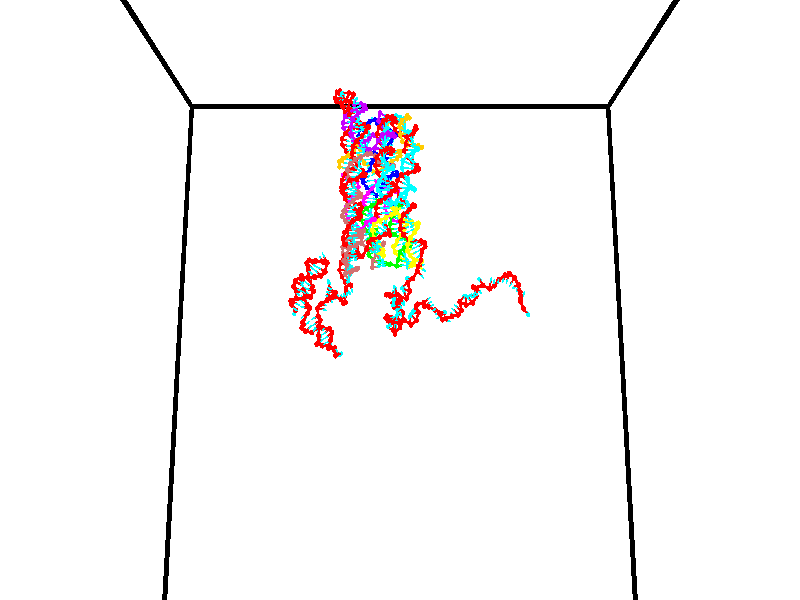 // switches for output
#declare DRAW_BASES = 1; // possible values are 0, 1; only relevant for DNA ribbons
#declare DRAW_BASES_TYPE = 3; // possible values are 1, 2, 3; only relevant for DNA ribbons
#declare DRAW_FOG = 0; // set to 1 to enable fog

#include "colors.inc"

#include "transforms.inc"
background { rgb <1, 1, 1>}

#default {
   normal{
       ripples 0.25
       frequency 0.20
       turbulence 0.2
       lambda 5
   }
	finish {
		phong 0.1
		phong_size 40.
	}
}

// original window dimensions: 1024x640


// camera settings

camera {
	sky <0, 0.179814, -0.983701>
	up <0, 0.179814, -0.983701>
	right 1.6 * <1, 0, 0>
	location <35, 94.9851, 44.8844>
	look_at <35, 29.7336, 32.9568>
	direction <0, -65.2515, -11.9276>
	angle 67.0682
}


# declare cpy_camera_pos = <35, 94.9851, 44.8844>;
# if (DRAW_FOG = 1)
fog {
	fog_type 2
	up vnormalize(cpy_camera_pos)
	color rgbt<1,1,1,0.3>
	distance 1e-5
	fog_alt 3e-3
	fog_offset 56
}
# end


// LIGHTS

# declare lum = 6;
global_settings {
	ambient_light rgb lum * <0.05, 0.05, 0.05>
	max_trace_level 15
}# declare cpy_direct_light_amount = 0.25;
light_source
{	1000 * <-1, -1.16352, -0.803886>,
	rgb lum * cpy_direct_light_amount
	parallel
}

light_source
{	1000 * <1, 1.16352, 0.803886>,
	rgb lum * cpy_direct_light_amount
	parallel
}

// strand 0

// nucleotide -1

// particle -1
sphere {
	<24.414413, 34.587673, 34.742218> 0.250000
	pigment { color rgbt <1,0,0,0> }
	no_shadow
}
cylinder {
	<24.390556, 34.910397, 34.977337>,  <24.376242, 35.104031, 35.118408>, 0.100000
	pigment { color rgbt <1,0,0,0> }
	no_shadow
}
cylinder {
	<24.390556, 34.910397, 34.977337>,  <24.414413, 34.587673, 34.742218>, 0.100000
	pigment { color rgbt <1,0,0,0> }
	no_shadow
}

// particle -1
sphere {
	<24.390556, 34.910397, 34.977337> 0.100000
	pigment { color rgbt <1,0,0,0> }
	no_shadow
}
sphere {
	0, 1
	scale<0.080000,0.200000,0.300000>
	matrix <0.629078, 0.487576, -0.605417,
		-0.775051, 0.333661, -0.536626,
		-0.059642, 0.806809, 0.587795,
		24.372663, 35.152439, 35.153675>
	pigment { color rgbt <0,1,1,0> }
	no_shadow
}
cylinder {
	<24.064426, 35.095963, 34.330372>,  <24.414413, 34.587673, 34.742218>, 0.130000
	pigment { color rgbt <1,0,0,0> }
	no_shadow
}

// nucleotide -1

// particle -1
sphere {
	<24.064426, 35.095963, 34.330372> 0.250000
	pigment { color rgbt <1,0,0,0> }
	no_shadow
}
cylinder {
	<24.326775, 35.252037, 34.588856>,  <24.484184, 35.345680, 34.743946>, 0.100000
	pigment { color rgbt <1,0,0,0> }
	no_shadow
}
cylinder {
	<24.326775, 35.252037, 34.588856>,  <24.064426, 35.095963, 34.330372>, 0.100000
	pigment { color rgbt <1,0,0,0> }
	no_shadow
}

// particle -1
sphere {
	<24.326775, 35.252037, 34.588856> 0.100000
	pigment { color rgbt <1,0,0,0> }
	no_shadow
}
sphere {
	0, 1
	scale<0.080000,0.200000,0.300000>
	matrix <0.537991, 0.358891, -0.762734,
		-0.529528, 0.847910, 0.025469,
		0.655870, 0.390187, 0.646211,
		24.523535, 35.369095, 34.782719>
	pigment { color rgbt <0,1,1,0> }
	no_shadow
}
cylinder {
	<24.146025, 35.874847, 34.151955>,  <24.064426, 35.095963, 34.330372>, 0.130000
	pigment { color rgbt <1,0,0,0> }
	no_shadow
}

// nucleotide -1

// particle -1
sphere {
	<24.146025, 35.874847, 34.151955> 0.250000
	pigment { color rgbt <1,0,0,0> }
	no_shadow
}
cylinder {
	<24.476658, 35.682632, 34.269150>,  <24.675037, 35.567303, 34.339466>, 0.100000
	pigment { color rgbt <1,0,0,0> }
	no_shadow
}
cylinder {
	<24.476658, 35.682632, 34.269150>,  <24.146025, 35.874847, 34.151955>, 0.100000
	pigment { color rgbt <1,0,0,0> }
	no_shadow
}

// particle -1
sphere {
	<24.476658, 35.682632, 34.269150> 0.100000
	pigment { color rgbt <1,0,0,0> }
	no_shadow
}
sphere {
	0, 1
	scale<0.080000,0.200000,0.300000>
	matrix <0.418518, 0.176749, -0.890844,
		0.376303, 0.858976, 0.347213,
		0.826583, -0.480542, 0.292985,
		24.724632, 35.538471, 34.357044>
	pigment { color rgbt <0,1,1,0> }
	no_shadow
}
cylinder {
	<24.732908, 36.353352, 34.019749>,  <24.146025, 35.874847, 34.151955>, 0.130000
	pigment { color rgbt <1,0,0,0> }
	no_shadow
}

// nucleotide -1

// particle -1
sphere {
	<24.732908, 36.353352, 34.019749> 0.250000
	pigment { color rgbt <1,0,0,0> }
	no_shadow
}
cylinder {
	<24.880278, 35.981979, 34.038879>,  <24.968699, 35.759155, 34.050358>, 0.100000
	pigment { color rgbt <1,0,0,0> }
	no_shadow
}
cylinder {
	<24.880278, 35.981979, 34.038879>,  <24.732908, 36.353352, 34.019749>, 0.100000
	pigment { color rgbt <1,0,0,0> }
	no_shadow
}

// particle -1
sphere {
	<24.880278, 35.981979, 34.038879> 0.100000
	pigment { color rgbt <1,0,0,0> }
	no_shadow
}
sphere {
	0, 1
	scale<0.080000,0.200000,0.300000>
	matrix <0.508516, 0.158191, -0.846396,
		0.778252, 0.336151, 0.530402,
		0.368421, -0.928428, 0.047826,
		24.990805, 35.703449, 34.053226>
	pigment { color rgbt <0,1,1,0> }
	no_shadow
}
cylinder {
	<25.493219, 36.298405, 34.007858>,  <24.732908, 36.353352, 34.019749>, 0.130000
	pigment { color rgbt <1,0,0,0> }
	no_shadow
}

// nucleotide -1

// particle -1
sphere {
	<25.493219, 36.298405, 34.007858> 0.250000
	pigment { color rgbt <1,0,0,0> }
	no_shadow
}
cylinder {
	<25.359104, 35.945126, 33.876682>,  <25.278635, 35.733158, 33.797977>, 0.100000
	pigment { color rgbt <1,0,0,0> }
	no_shadow
}
cylinder {
	<25.359104, 35.945126, 33.876682>,  <25.493219, 36.298405, 34.007858>, 0.100000
	pigment { color rgbt <1,0,0,0> }
	no_shadow
}

// particle -1
sphere {
	<25.359104, 35.945126, 33.876682> 0.100000
	pigment { color rgbt <1,0,0,0> }
	no_shadow
}
sphere {
	0, 1
	scale<0.080000,0.200000,0.300000>
	matrix <0.611824, 0.060577, -0.788671,
		0.716418, -0.465072, 0.520051,
		-0.335286, -0.883198, -0.327941,
		25.258518, 35.680168, 33.778301>
	pigment { color rgbt <0,1,1,0> }
	no_shadow
}
cylinder {
	<26.044317, 35.700794, 33.803276>,  <25.493219, 36.298405, 34.007858>, 0.130000
	pigment { color rgbt <1,0,0,0> }
	no_shadow
}

// nucleotide -1

// particle -1
sphere {
	<26.044317, 35.700794, 33.803276> 0.250000
	pigment { color rgbt <1,0,0,0> }
	no_shadow
}
cylinder {
	<25.702332, 35.646584, 33.603008>,  <25.497141, 35.614059, 33.482849>, 0.100000
	pigment { color rgbt <1,0,0,0> }
	no_shadow
}
cylinder {
	<25.702332, 35.646584, 33.603008>,  <26.044317, 35.700794, 33.803276>, 0.100000
	pigment { color rgbt <1,0,0,0> }
	no_shadow
}

// particle -1
sphere {
	<25.702332, 35.646584, 33.603008> 0.100000
	pigment { color rgbt <1,0,0,0> }
	no_shadow
}
sphere {
	0, 1
	scale<0.080000,0.200000,0.300000>
	matrix <0.505860, -0.004531, -0.862604,
		0.114635, -0.990763, 0.072430,
		-0.854964, -0.135524, -0.500668,
		25.445843, 35.605927, 33.452808>
	pigment { color rgbt <0,1,1,0> }
	no_shadow
}
cylinder {
	<26.290174, 35.255241, 33.227150>,  <26.044317, 35.700794, 33.803276>, 0.130000
	pigment { color rgbt <1,0,0,0> }
	no_shadow
}

// nucleotide -1

// particle -1
sphere {
	<26.290174, 35.255241, 33.227150> 0.250000
	pigment { color rgbt <1,0,0,0> }
	no_shadow
}
cylinder {
	<25.929804, 35.397480, 33.127644>,  <25.713581, 35.482822, 33.067940>, 0.100000
	pigment { color rgbt <1,0,0,0> }
	no_shadow
}
cylinder {
	<25.929804, 35.397480, 33.127644>,  <26.290174, 35.255241, 33.227150>, 0.100000
	pigment { color rgbt <1,0,0,0> }
	no_shadow
}

// particle -1
sphere {
	<25.929804, 35.397480, 33.127644> 0.100000
	pigment { color rgbt <1,0,0,0> }
	no_shadow
}
sphere {
	0, 1
	scale<0.080000,0.200000,0.300000>
	matrix <0.277734, 0.031982, -0.960125,
		-0.333459, -0.934093, -0.127574,
		-0.900926, 0.355595, -0.248765,
		25.659527, 35.504158, 33.053013>
	pigment { color rgbt <0,1,1,0> }
	no_shadow
}
cylinder {
	<26.082712, 34.768131, 32.743050>,  <26.290174, 35.255241, 33.227150>, 0.130000
	pigment { color rgbt <1,0,0,0> }
	no_shadow
}

// nucleotide -1

// particle -1
sphere {
	<26.082712, 34.768131, 32.743050> 0.250000
	pigment { color rgbt <1,0,0,0> }
	no_shadow
}
cylinder {
	<25.914541, 35.128330, 32.698608>,  <25.813639, 35.344448, 32.671944>, 0.100000
	pigment { color rgbt <1,0,0,0> }
	no_shadow
}
cylinder {
	<25.914541, 35.128330, 32.698608>,  <26.082712, 34.768131, 32.743050>, 0.100000
	pigment { color rgbt <1,0,0,0> }
	no_shadow
}

// particle -1
sphere {
	<25.914541, 35.128330, 32.698608> 0.100000
	pigment { color rgbt <1,0,0,0> }
	no_shadow
}
sphere {
	0, 1
	scale<0.080000,0.200000,0.300000>
	matrix <0.333971, 0.039732, -0.941746,
		-0.843625, -0.433043, -0.317445,
		-0.420429, 0.900497, -0.111105,
		25.788412, 35.398479, 32.665276>
	pigment { color rgbt <0,1,1,0> }
	no_shadow
}
cylinder {
	<25.745989, 34.683773, 32.053024>,  <26.082712, 34.768131, 32.743050>, 0.130000
	pigment { color rgbt <1,0,0,0> }
	no_shadow
}

// nucleotide -1

// particle -1
sphere {
	<25.745989, 34.683773, 32.053024> 0.250000
	pigment { color rgbt <1,0,0,0> }
	no_shadow
}
cylinder {
	<25.808796, 35.075691, 32.102570>,  <25.846479, 35.310844, 32.132298>, 0.100000
	pigment { color rgbt <1,0,0,0> }
	no_shadow
}
cylinder {
	<25.808796, 35.075691, 32.102570>,  <25.745989, 34.683773, 32.053024>, 0.100000
	pigment { color rgbt <1,0,0,0> }
	no_shadow
}

// particle -1
sphere {
	<25.808796, 35.075691, 32.102570> 0.100000
	pigment { color rgbt <1,0,0,0> }
	no_shadow
}
sphere {
	0, 1
	scale<0.080000,0.200000,0.300000>
	matrix <0.308441, 0.070495, -0.948628,
		-0.938195, 0.187156, -0.291141,
		0.157017, 0.979798, 0.123865,
		25.855902, 35.369629, 32.139729>
	pigment { color rgbt <0,1,1,0> }
	no_shadow
}
cylinder {
	<25.651205, 34.965065, 31.315815>,  <25.745989, 34.683773, 32.053024>, 0.130000
	pigment { color rgbt <1,0,0,0> }
	no_shadow
}

// nucleotide -1

// particle -1
sphere {
	<25.651205, 34.965065, 31.315815> 0.250000
	pigment { color rgbt <1,0,0,0> }
	no_shadow
}
cylinder {
	<25.828703, 35.268124, 31.507256>,  <25.935202, 35.449959, 31.622120>, 0.100000
	pigment { color rgbt <1,0,0,0> }
	no_shadow
}
cylinder {
	<25.828703, 35.268124, 31.507256>,  <25.651205, 34.965065, 31.315815>, 0.100000
	pigment { color rgbt <1,0,0,0> }
	no_shadow
}

// particle -1
sphere {
	<25.828703, 35.268124, 31.507256> 0.100000
	pigment { color rgbt <1,0,0,0> }
	no_shadow
}
sphere {
	0, 1
	scale<0.080000,0.200000,0.300000>
	matrix <0.445693, 0.276747, -0.851333,
		-0.777462, 0.591085, -0.214873,
		0.443745, 0.757647, 0.478603,
		25.961826, 35.495419, 31.650837>
	pigment { color rgbt <0,1,1,0> }
	no_shadow
}
cylinder {
	<25.604673, 35.620773, 30.891926>,  <25.651205, 34.965065, 31.315815>, 0.130000
	pigment { color rgbt <1,0,0,0> }
	no_shadow
}

// nucleotide -1

// particle -1
sphere {
	<25.604673, 35.620773, 30.891926> 0.250000
	pigment { color rgbt <1,0,0,0> }
	no_shadow
}
cylinder {
	<25.909599, 35.673244, 31.145435>,  <26.092554, 35.704727, 31.297541>, 0.100000
	pigment { color rgbt <1,0,0,0> }
	no_shadow
}
cylinder {
	<25.909599, 35.673244, 31.145435>,  <25.604673, 35.620773, 30.891926>, 0.100000
	pigment { color rgbt <1,0,0,0> }
	no_shadow
}

// particle -1
sphere {
	<25.909599, 35.673244, 31.145435> 0.100000
	pigment { color rgbt <1,0,0,0> }
	no_shadow
}
sphere {
	0, 1
	scale<0.080000,0.200000,0.300000>
	matrix <0.581922, 0.289681, -0.759902,
		-0.283274, 0.948092, 0.144494,
		0.762314, 0.131176, 0.633775,
		26.138294, 35.712597, 31.335567>
	pigment { color rgbt <0,1,1,0> }
	no_shadow
}
cylinder {
	<25.955271, 36.315022, 30.810083>,  <25.604673, 35.620773, 30.891926>, 0.130000
	pigment { color rgbt <1,0,0,0> }
	no_shadow
}

// nucleotide -1

// particle -1
sphere {
	<25.955271, 36.315022, 30.810083> 0.250000
	pigment { color rgbt <1,0,0,0> }
	no_shadow
}
cylinder {
	<26.224497, 36.086391, 30.997820>,  <26.386032, 35.949211, 31.110462>, 0.100000
	pigment { color rgbt <1,0,0,0> }
	no_shadow
}
cylinder {
	<26.224497, 36.086391, 30.997820>,  <25.955271, 36.315022, 30.810083>, 0.100000
	pigment { color rgbt <1,0,0,0> }
	no_shadow
}

// particle -1
sphere {
	<26.224497, 36.086391, 30.997820> 0.100000
	pigment { color rgbt <1,0,0,0> }
	no_shadow
}
sphere {
	0, 1
	scale<0.080000,0.200000,0.300000>
	matrix <0.705417, 0.305489, -0.639581,
		0.222193, 0.761560, 0.608815,
		0.673065, -0.571579, 0.469341,
		26.426416, 35.914917, 31.138622>
	pigment { color rgbt <0,1,1,0> }
	no_shadow
}
cylinder {
	<26.608898, 36.706383, 30.964331>,  <25.955271, 36.315022, 30.810083>, 0.130000
	pigment { color rgbt <1,0,0,0> }
	no_shadow
}

// nucleotide -1

// particle -1
sphere {
	<26.608898, 36.706383, 30.964331> 0.250000
	pigment { color rgbt <1,0,0,0> }
	no_shadow
}
cylinder {
	<26.666885, 36.317970, 30.888342>,  <26.701677, 36.084923, 30.842749>, 0.100000
	pigment { color rgbt <1,0,0,0> }
	no_shadow
}
cylinder {
	<26.666885, 36.317970, 30.888342>,  <26.608898, 36.706383, 30.964331>, 0.100000
	pigment { color rgbt <1,0,0,0> }
	no_shadow
}

// particle -1
sphere {
	<26.666885, 36.317970, 30.888342> 0.100000
	pigment { color rgbt <1,0,0,0> }
	no_shadow
}
sphere {
	0, 1
	scale<0.080000,0.200000,0.300000>
	matrix <0.647084, 0.238294, -0.724223,
		0.748510, -0.017937, 0.662881,
		0.144970, -0.971027, -0.189972,
		26.710377, 36.026661, 30.831350>
	pigment { color rgbt <0,1,1,0> }
	no_shadow
}
cylinder {
	<27.349541, 36.439034, 30.990227>,  <26.608898, 36.706383, 30.964331>, 0.130000
	pigment { color rgbt <1,0,0,0> }
	no_shadow
}

// nucleotide -1

// particle -1
sphere {
	<27.349541, 36.439034, 30.990227> 0.250000
	pigment { color rgbt <1,0,0,0> }
	no_shadow
}
cylinder {
	<27.162289, 36.202263, 30.727785>,  <27.049938, 36.060200, 30.570320>, 0.100000
	pigment { color rgbt <1,0,0,0> }
	no_shadow
}
cylinder {
	<27.162289, 36.202263, 30.727785>,  <27.349541, 36.439034, 30.990227>, 0.100000
	pigment { color rgbt <1,0,0,0> }
	no_shadow
}

// particle -1
sphere {
	<27.162289, 36.202263, 30.727785> 0.100000
	pigment { color rgbt <1,0,0,0> }
	no_shadow
}
sphere {
	0, 1
	scale<0.080000,0.200000,0.300000>
	matrix <0.822589, -0.020678, -0.568260,
		0.322804, -0.805724, 0.496595,
		-0.468129, -0.591930, -0.656105,
		27.021851, 36.024685, 30.530954>
	pigment { color rgbt <0,1,1,0> }
	no_shadow
}
cylinder {
	<27.668999, 35.790260, 30.876005>,  <27.349541, 36.439034, 30.990227>, 0.130000
	pigment { color rgbt <1,0,0,0> }
	no_shadow
}

// nucleotide -1

// particle -1
sphere {
	<27.668999, 35.790260, 30.876005> 0.250000
	pigment { color rgbt <1,0,0,0> }
	no_shadow
}
cylinder {
	<27.468775, 35.903152, 30.548643>,  <27.348640, 35.970890, 30.352226>, 0.100000
	pigment { color rgbt <1,0,0,0> }
	no_shadow
}
cylinder {
	<27.468775, 35.903152, 30.548643>,  <27.668999, 35.790260, 30.876005>, 0.100000
	pigment { color rgbt <1,0,0,0> }
	no_shadow
}

// particle -1
sphere {
	<27.468775, 35.903152, 30.548643> 0.100000
	pigment { color rgbt <1,0,0,0> }
	no_shadow
}
sphere {
	0, 1
	scale<0.080000,0.200000,0.300000>
	matrix <0.836313, -0.086581, -0.541372,
		-0.223652, -0.955430, -0.192697,
		-0.500559, 0.282234, -0.818403,
		27.318607, 35.987823, 30.303122>
	pigment { color rgbt <0,1,1,0> }
	no_shadow
}
cylinder {
	<27.453840, 35.601414, 31.626141>,  <27.668999, 35.790260, 30.876005>, 0.130000
	pigment { color rgbt <1,0,0,0> }
	no_shadow
}

// nucleotide -1

// particle -1
sphere {
	<27.453840, 35.601414, 31.626141> 0.250000
	pigment { color rgbt <1,0,0,0> }
	no_shadow
}
cylinder {
	<27.124701, 35.774612, 31.478939>,  <26.927217, 35.878532, 31.390617>, 0.100000
	pigment { color rgbt <1,0,0,0> }
	no_shadow
}
cylinder {
	<27.124701, 35.774612, 31.478939>,  <27.453840, 35.601414, 31.626141>, 0.100000
	pigment { color rgbt <1,0,0,0> }
	no_shadow
}

// particle -1
sphere {
	<27.124701, 35.774612, 31.478939> 0.100000
	pigment { color rgbt <1,0,0,0> }
	no_shadow
}
sphere {
	0, 1
	scale<0.080000,0.200000,0.300000>
	matrix <-0.495404, -0.229365, 0.837834,
		0.278376, 0.871723, 0.403244,
		-0.822850, 0.433001, -0.368006,
		26.877846, 35.904514, 31.368538>
	pigment { color rgbt <0,1,1,0> }
	no_shadow
}
cylinder {
	<27.114649, 36.089081, 32.095840>,  <27.453840, 35.601414, 31.626141>, 0.130000
	pigment { color rgbt <1,0,0,0> }
	no_shadow
}

// nucleotide -1

// particle -1
sphere {
	<27.114649, 36.089081, 32.095840> 0.250000
	pigment { color rgbt <1,0,0,0> }
	no_shadow
}
cylinder {
	<26.827045, 35.968815, 31.845201>,  <26.654484, 35.896656, 31.694817>, 0.100000
	pigment { color rgbt <1,0,0,0> }
	no_shadow
}
cylinder {
	<26.827045, 35.968815, 31.845201>,  <27.114649, 36.089081, 32.095840>, 0.100000
	pigment { color rgbt <1,0,0,0> }
	no_shadow
}

// particle -1
sphere {
	<26.827045, 35.968815, 31.845201> 0.100000
	pigment { color rgbt <1,0,0,0> }
	no_shadow
}
sphere {
	0, 1
	scale<0.080000,0.200000,0.300000>
	matrix <-0.599134, -0.188782, 0.778074,
		-0.352230, 0.934859, -0.044403,
		-0.719008, -0.300664, -0.626601,
		26.611343, 35.878616, 31.657221>
	pigment { color rgbt <0,1,1,0> }
	no_shadow
}
cylinder {
	<26.554842, 36.452847, 32.271862>,  <27.114649, 36.089081, 32.095840>, 0.130000
	pigment { color rgbt <1,0,0,0> }
	no_shadow
}

// nucleotide -1

// particle -1
sphere {
	<26.554842, 36.452847, 32.271862> 0.250000
	pigment { color rgbt <1,0,0,0> }
	no_shadow
}
cylinder {
	<26.383392, 36.140823, 32.089523>,  <26.280523, 35.953609, 31.980120>, 0.100000
	pigment { color rgbt <1,0,0,0> }
	no_shadow
}
cylinder {
	<26.383392, 36.140823, 32.089523>,  <26.554842, 36.452847, 32.271862>, 0.100000
	pigment { color rgbt <1,0,0,0> }
	no_shadow
}

// particle -1
sphere {
	<26.383392, 36.140823, 32.089523> 0.100000
	pigment { color rgbt <1,0,0,0> }
	no_shadow
}
sphere {
	0, 1
	scale<0.080000,0.200000,0.300000>
	matrix <-0.729284, 0.000888, 0.684210,
		-0.533316, 0.625712, -0.569261,
		-0.428624, -0.780053, -0.455849,
		26.254805, 35.906807, 31.952768>
	pigment { color rgbt <0,1,1,0> }
	no_shadow
}
cylinder {
	<25.913017, 36.676262, 32.344742>,  <26.554842, 36.452847, 32.271862>, 0.130000
	pigment { color rgbt <1,0,0,0> }
	no_shadow
}

// nucleotide -1

// particle -1
sphere {
	<25.913017, 36.676262, 32.344742> 0.250000
	pigment { color rgbt <1,0,0,0> }
	no_shadow
}
cylinder {
	<25.901846, 36.280327, 32.288960>,  <25.895144, 36.042767, 32.255489>, 0.100000
	pigment { color rgbt <1,0,0,0> }
	no_shadow
}
cylinder {
	<25.901846, 36.280327, 32.288960>,  <25.913017, 36.676262, 32.344742>, 0.100000
	pigment { color rgbt <1,0,0,0> }
	no_shadow
}

// particle -1
sphere {
	<25.901846, 36.280327, 32.288960> 0.100000
	pigment { color rgbt <1,0,0,0> }
	no_shadow
}
sphere {
	0, 1
	scale<0.080000,0.200000,0.300000>
	matrix <-0.655465, -0.087197, 0.750175,
		-0.754709, 0.112360, -0.646366,
		-0.027928, -0.989834, -0.139456,
		25.893467, 35.983376, 32.247124>
	pigment { color rgbt <0,1,1,0> }
	no_shadow
}
cylinder {
	<25.191683, 36.501823, 32.383327>,  <25.913017, 36.676262, 32.344742>, 0.130000
	pigment { color rgbt <1,0,0,0> }
	no_shadow
}

// nucleotide -1

// particle -1
sphere {
	<25.191683, 36.501823, 32.383327> 0.250000
	pigment { color rgbt <1,0,0,0> }
	no_shadow
}
cylinder {
	<25.359297, 36.144749, 32.449684>,  <25.459866, 35.930504, 32.489498>, 0.100000
	pigment { color rgbt <1,0,0,0> }
	no_shadow
}
cylinder {
	<25.359297, 36.144749, 32.449684>,  <25.191683, 36.501823, 32.383327>, 0.100000
	pigment { color rgbt <1,0,0,0> }
	no_shadow
}

// particle -1
sphere {
	<25.359297, 36.144749, 32.449684> 0.100000
	pigment { color rgbt <1,0,0,0> }
	no_shadow
}
sphere {
	0, 1
	scale<0.080000,0.200000,0.300000>
	matrix <-0.646257, -0.164891, 0.745093,
		-0.637779, -0.419431, -0.646000,
		0.419035, -0.892686, 0.165896,
		25.485006, 35.876942, 32.499454>
	pigment { color rgbt <0,1,1,0> }
	no_shadow
}
cylinder {
	<25.134172, 35.798386, 32.015450>,  <25.191683, 36.501823, 32.383327>, 0.130000
	pigment { color rgbt <1,0,0,0> }
	no_shadow
}

// nucleotide -1

// particle -1
sphere {
	<25.134172, 35.798386, 32.015450> 0.250000
	pigment { color rgbt <1,0,0,0> }
	no_shadow
}
cylinder {
	<25.115139, 35.480019, 32.256863>,  <25.103718, 35.288998, 32.401711>, 0.100000
	pigment { color rgbt <1,0,0,0> }
	no_shadow
}
cylinder {
	<25.115139, 35.480019, 32.256863>,  <25.134172, 35.798386, 32.015450>, 0.100000
	pigment { color rgbt <1,0,0,0> }
	no_shadow
}

// particle -1
sphere {
	<25.115139, 35.480019, 32.256863> 0.100000
	pigment { color rgbt <1,0,0,0> }
	no_shadow
}
sphere {
	0, 1
	scale<0.080000,0.200000,0.300000>
	matrix <-0.444098, 0.558070, 0.700953,
		-0.894714, -0.234672, -0.380022,
		-0.047585, -0.795919, 0.603530,
		25.100864, 35.241241, 32.437923>
	pigment { color rgbt <0,1,1,0> }
	no_shadow
}
cylinder {
	<24.560623, 36.061707, 32.527885>,  <25.134172, 35.798386, 32.015450>, 0.130000
	pigment { color rgbt <1,0,0,0> }
	no_shadow
}

// nucleotide -1

// particle -1
sphere {
	<24.560623, 36.061707, 32.527885> 0.250000
	pigment { color rgbt <1,0,0,0> }
	no_shadow
}
cylinder {
	<24.889315, 35.886238, 32.673397>,  <25.086529, 35.780956, 32.760704>, 0.100000
	pigment { color rgbt <1,0,0,0> }
	no_shadow
}
cylinder {
	<24.889315, 35.886238, 32.673397>,  <24.560623, 36.061707, 32.527885>, 0.100000
	pigment { color rgbt <1,0,0,0> }
	no_shadow
}

// particle -1
sphere {
	<24.889315, 35.886238, 32.673397> 0.100000
	pigment { color rgbt <1,0,0,0> }
	no_shadow
}
sphere {
	0, 1
	scale<0.080000,0.200000,0.300000>
	matrix <-0.431918, -0.062974, 0.899712,
		-0.371770, -0.896438, -0.241218,
		0.821726, -0.438673, 0.363776,
		25.135832, 35.754635, 32.782532>
	pigment { color rgbt <0,1,1,0> }
	no_shadow
}
cylinder {
	<24.297520, 35.423767, 32.853493>,  <24.560623, 36.061707, 32.527885>, 0.130000
	pigment { color rgbt <1,0,0,0> }
	no_shadow
}

// nucleotide -1

// particle -1
sphere {
	<24.297520, 35.423767, 32.853493> 0.250000
	pigment { color rgbt <1,0,0,0> }
	no_shadow
}
cylinder {
	<24.650873, 35.471298, 33.034828>,  <24.862885, 35.499817, 33.143627>, 0.100000
	pigment { color rgbt <1,0,0,0> }
	no_shadow
}
cylinder {
	<24.650873, 35.471298, 33.034828>,  <24.297520, 35.423767, 32.853493>, 0.100000
	pigment { color rgbt <1,0,0,0> }
	no_shadow
}

// particle -1
sphere {
	<24.650873, 35.471298, 33.034828> 0.100000
	pigment { color rgbt <1,0,0,0> }
	no_shadow
}
sphere {
	0, 1
	scale<0.080000,0.200000,0.300000>
	matrix <-0.424270, -0.208111, 0.881297,
		0.199067, -0.970860, -0.133427,
		0.883384, 0.118828, 0.453336,
		24.915888, 35.506947, 33.170830>
	pigment { color rgbt <0,1,1,0> }
	no_shadow
}
cylinder {
	<24.520491, 34.798683, 33.200287>,  <24.297520, 35.423767, 32.853493>, 0.130000
	pigment { color rgbt <1,0,0,0> }
	no_shadow
}

// nucleotide -1

// particle -1
sphere {
	<24.520491, 34.798683, 33.200287> 0.250000
	pigment { color rgbt <1,0,0,0> }
	no_shadow
}
cylinder {
	<24.668043, 35.124504, 33.379360>,  <24.756575, 35.319996, 33.486805>, 0.100000
	pigment { color rgbt <1,0,0,0> }
	no_shadow
}
cylinder {
	<24.668043, 35.124504, 33.379360>,  <24.520491, 34.798683, 33.200287>, 0.100000
	pigment { color rgbt <1,0,0,0> }
	no_shadow
}

// particle -1
sphere {
	<24.668043, 35.124504, 33.379360> 0.100000
	pigment { color rgbt <1,0,0,0> }
	no_shadow
}
sphere {
	0, 1
	scale<0.080000,0.200000,0.300000>
	matrix <-0.483000, -0.243529, 0.841073,
		0.794127, -0.526490, 0.303597,
		0.368882, 0.814556, 0.447688,
		24.778708, 35.368870, 33.513668>
	pigment { color rgbt <0,1,1,0> }
	no_shadow
}
cylinder {
	<25.212170, 34.956757, 33.043388>,  <24.520491, 34.798683, 33.200287>, 0.130000
	pigment { color rgbt <1,0,0,0> }
	no_shadow
}

// nucleotide -1

// particle -1
sphere {
	<25.212170, 34.956757, 33.043388> 0.250000
	pigment { color rgbt <1,0,0,0> }
	no_shadow
}
cylinder {
	<25.499460, 35.150047, 33.243645>,  <25.671835, 35.266022, 33.363800>, 0.100000
	pigment { color rgbt <1,0,0,0> }
	no_shadow
}
cylinder {
	<25.499460, 35.150047, 33.243645>,  <25.212170, 34.956757, 33.043388>, 0.100000
	pigment { color rgbt <1,0,0,0> }
	no_shadow
}

// particle -1
sphere {
	<25.499460, 35.150047, 33.243645> 0.100000
	pigment { color rgbt <1,0,0,0> }
	no_shadow
}
sphere {
	0, 1
	scale<0.080000,0.200000,0.300000>
	matrix <-0.531102, -0.084119, 0.843122,
		0.449537, -0.871442, 0.196229,
		0.718225, 0.483232, 0.500640,
		25.714928, 35.295017, 33.393837>
	pigment { color rgbt <0,1,1,0> }
	no_shadow
}
cylinder {
	<25.276098, 34.549534, 33.652931>,  <25.212170, 34.956757, 33.043388>, 0.130000
	pigment { color rgbt <1,0,0,0> }
	no_shadow
}

// nucleotide -1

// particle -1
sphere {
	<25.276098, 34.549534, 33.652931> 0.250000
	pigment { color rgbt <1,0,0,0> }
	no_shadow
}
cylinder {
	<25.387760, 34.923466, 33.740719>,  <25.454758, 35.147823, 33.793392>, 0.100000
	pigment { color rgbt <1,0,0,0> }
	no_shadow
}
cylinder {
	<25.387760, 34.923466, 33.740719>,  <25.276098, 34.549534, 33.652931>, 0.100000
	pigment { color rgbt <1,0,0,0> }
	no_shadow
}

// particle -1
sphere {
	<25.387760, 34.923466, 33.740719> 0.100000
	pigment { color rgbt <1,0,0,0> }
	no_shadow
}
sphere {
	0, 1
	scale<0.080000,0.200000,0.300000>
	matrix <-0.550151, -0.031620, 0.834466,
		0.787023, -0.353685, 0.505471,
		0.279155, 0.934830, 0.219466,
		25.471506, 35.203915, 33.806557>
	pigment { color rgbt <0,1,1,0> }
	no_shadow
}
cylinder {
	<25.553125, 34.560417, 34.252636>,  <25.276098, 34.549534, 33.652931>, 0.130000
	pigment { color rgbt <1,0,0,0> }
	no_shadow
}

// nucleotide -1

// particle -1
sphere {
	<25.553125, 34.560417, 34.252636> 0.250000
	pigment { color rgbt <1,0,0,0> }
	no_shadow
}
cylinder {
	<25.384590, 34.919891, 34.203907>,  <25.283470, 35.135574, 34.174671>, 0.100000
	pigment { color rgbt <1,0,0,0> }
	no_shadow
}
cylinder {
	<25.384590, 34.919891, 34.203907>,  <25.553125, 34.560417, 34.252636>, 0.100000
	pigment { color rgbt <1,0,0,0> }
	no_shadow
}

// particle -1
sphere {
	<25.384590, 34.919891, 34.203907> 0.100000
	pigment { color rgbt <1,0,0,0> }
	no_shadow
}
sphere {
	0, 1
	scale<0.080000,0.200000,0.300000>
	matrix <-0.307018, -0.014949, 0.951587,
		0.853355, 0.438340, 0.282211,
		-0.421337, 0.898685, -0.121821,
		25.258188, 35.189495, 34.167362>
	pigment { color rgbt <0,1,1,0> }
	no_shadow
}
cylinder {
	<25.886236, 35.049641, 34.621662>,  <25.553125, 34.560417, 34.252636>, 0.130000
	pigment { color rgbt <1,0,0,0> }
	no_shadow
}

// nucleotide -1

// particle -1
sphere {
	<25.886236, 35.049641, 34.621662> 0.250000
	pigment { color rgbt <1,0,0,0> }
	no_shadow
}
cylinder {
	<25.501455, 35.152996, 34.586151>,  <25.270586, 35.215008, 34.564846>, 0.100000
	pigment { color rgbt <1,0,0,0> }
	no_shadow
}
cylinder {
	<25.501455, 35.152996, 34.586151>,  <25.886236, 35.049641, 34.621662>, 0.100000
	pigment { color rgbt <1,0,0,0> }
	no_shadow
}

// particle -1
sphere {
	<25.501455, 35.152996, 34.586151> 0.100000
	pigment { color rgbt <1,0,0,0> }
	no_shadow
}
sphere {
	0, 1
	scale<0.080000,0.200000,0.300000>
	matrix <-0.139180, -0.183843, 0.973052,
		0.235101, 0.948388, 0.212810,
		-0.961955, 0.258385, -0.088775,
		25.212870, 35.230511, 34.559517>
	pigment { color rgbt <0,1,1,0> }
	no_shadow
}
cylinder {
	<25.589243, 34.377274, 34.950180>,  <25.886236, 35.049641, 34.621662>, 0.130000
	pigment { color rgbt <1,0,0,0> }
	no_shadow
}

// nucleotide -1

// particle -1
sphere {
	<25.589243, 34.377274, 34.950180> 0.250000
	pigment { color rgbt <1,0,0,0> }
	no_shadow
}
cylinder {
	<25.285288, 34.153061, 35.081863>,  <25.102915, 34.018536, 35.160873>, 0.100000
	pigment { color rgbt <1,0,0,0> }
	no_shadow
}
cylinder {
	<25.285288, 34.153061, 35.081863>,  <25.589243, 34.377274, 34.950180>, 0.100000
	pigment { color rgbt <1,0,0,0> }
	no_shadow
}

// particle -1
sphere {
	<25.285288, 34.153061, 35.081863> 0.100000
	pigment { color rgbt <1,0,0,0> }
	no_shadow
}
sphere {
	0, 1
	scale<0.080000,0.200000,0.300000>
	matrix <0.591519, -0.386203, 0.707780,
		-0.269587, 0.732569, 0.625033,
		-0.759887, -0.560527, 0.329213,
		25.057322, 33.984901, 35.180626>
	pigment { color rgbt <0,1,1,0> }
	no_shadow
}
cylinder {
	<25.120674, 34.458557, 35.725937>,  <25.589243, 34.377274, 34.950180>, 0.130000
	pigment { color rgbt <1,0,0,0> }
	no_shadow
}

// nucleotide -1

// particle -1
sphere {
	<25.120674, 34.458557, 35.725937> 0.250000
	pigment { color rgbt <1,0,0,0> }
	no_shadow
}
cylinder {
	<25.213440, 34.120323, 35.533604>,  <25.269100, 33.917381, 35.418205>, 0.100000
	pigment { color rgbt <1,0,0,0> }
	no_shadow
}
cylinder {
	<25.213440, 34.120323, 35.533604>,  <25.120674, 34.458557, 35.725937>, 0.100000
	pigment { color rgbt <1,0,0,0> }
	no_shadow
}

// particle -1
sphere {
	<25.213440, 34.120323, 35.533604> 0.100000
	pigment { color rgbt <1,0,0,0> }
	no_shadow
}
sphere {
	0, 1
	scale<0.080000,0.200000,0.300000>
	matrix <0.521799, -0.309028, 0.795127,
		-0.820939, -0.435300, 0.369558,
		0.231915, -0.845586, -0.480832,
		25.283014, 33.866646, 35.389355>
	pigment { color rgbt <0,1,1,0> }
	no_shadow
}
cylinder {
	<24.958485, 33.828953, 36.122143>,  <25.120674, 34.458557, 35.725937>, 0.130000
	pigment { color rgbt <1,0,0,0> }
	no_shadow
}

// nucleotide -1

// particle -1
sphere {
	<24.958485, 33.828953, 36.122143> 0.250000
	pigment { color rgbt <1,0,0,0> }
	no_shadow
}
cylinder {
	<25.262789, 33.742165, 35.877464>,  <25.445372, 33.690090, 35.730659>, 0.100000
	pigment { color rgbt <1,0,0,0> }
	no_shadow
}
cylinder {
	<25.262789, 33.742165, 35.877464>,  <24.958485, 33.828953, 36.122143>, 0.100000
	pigment { color rgbt <1,0,0,0> }
	no_shadow
}

// particle -1
sphere {
	<25.262789, 33.742165, 35.877464> 0.100000
	pigment { color rgbt <1,0,0,0> }
	no_shadow
}
sphere {
	0, 1
	scale<0.080000,0.200000,0.300000>
	matrix <0.461471, -0.481898, 0.744862,
		-0.456382, -0.848941, -0.266487,
		0.760763, -0.216965, -0.611691,
		25.491016, 33.677074, 35.693954>
	pigment { color rgbt <0,1,1,0> }
	no_shadow
}
cylinder {
	<25.216286, 33.172333, 36.314266>,  <24.958485, 33.828953, 36.122143>, 0.130000
	pigment { color rgbt <1,0,0,0> }
	no_shadow
}

// nucleotide -1

// particle -1
sphere {
	<25.216286, 33.172333, 36.314266> 0.250000
	pigment { color rgbt <1,0,0,0> }
	no_shadow
}
cylinder {
	<25.531902, 33.335609, 36.130619>,  <25.721272, 33.433575, 36.020432>, 0.100000
	pigment { color rgbt <1,0,0,0> }
	no_shadow
}
cylinder {
	<25.531902, 33.335609, 36.130619>,  <25.216286, 33.172333, 36.314266>, 0.100000
	pigment { color rgbt <1,0,0,0> }
	no_shadow
}

// particle -1
sphere {
	<25.531902, 33.335609, 36.130619> 0.100000
	pigment { color rgbt <1,0,0,0> }
	no_shadow
}
sphere {
	0, 1
	scale<0.080000,0.200000,0.300000>
	matrix <0.614004, -0.499296, 0.611312,
		0.020295, -0.764253, -0.644597,
		0.789042, 0.408192, -0.459121,
		25.768616, 33.458069, 35.992882>
	pigment { color rgbt <0,1,1,0> }
	no_shadow
}
cylinder {
	<25.822859, 32.642109, 36.364906>,  <25.216286, 33.172333, 36.314266>, 0.130000
	pigment { color rgbt <1,0,0,0> }
	no_shadow
}

// nucleotide -1

// particle -1
sphere {
	<25.822859, 32.642109, 36.364906> 0.250000
	pigment { color rgbt <1,0,0,0> }
	no_shadow
}
cylinder {
	<26.012257, 32.972763, 36.243271>,  <26.125895, 33.171158, 36.170288>, 0.100000
	pigment { color rgbt <1,0,0,0> }
	no_shadow
}
cylinder {
	<26.012257, 32.972763, 36.243271>,  <25.822859, 32.642109, 36.364906>, 0.100000
	pigment { color rgbt <1,0,0,0> }
	no_shadow
}

// particle -1
sphere {
	<26.012257, 32.972763, 36.243271> 0.100000
	pigment { color rgbt <1,0,0,0> }
	no_shadow
}
sphere {
	0, 1
	scale<0.080000,0.200000,0.300000>
	matrix <0.859137, -0.357353, 0.366310,
		0.194138, -0.434703, -0.879400,
		0.473492, 0.826639, -0.304093,
		26.154305, 33.220757, 36.152042>
	pigment { color rgbt <0,1,1,0> }
	no_shadow
}
cylinder {
	<26.459192, 32.541214, 35.886536>,  <25.822859, 32.642109, 36.364906>, 0.130000
	pigment { color rgbt <1,0,0,0> }
	no_shadow
}

// nucleotide -1

// particle -1
sphere {
	<26.459192, 32.541214, 35.886536> 0.250000
	pigment { color rgbt <1,0,0,0> }
	no_shadow
}
cylinder {
	<26.484261, 32.859726, 36.127205>,  <26.499302, 33.050835, 36.271606>, 0.100000
	pigment { color rgbt <1,0,0,0> }
	no_shadow
}
cylinder {
	<26.484261, 32.859726, 36.127205>,  <26.459192, 32.541214, 35.886536>, 0.100000
	pigment { color rgbt <1,0,0,0> }
	no_shadow
}

// particle -1
sphere {
	<26.484261, 32.859726, 36.127205> 0.100000
	pigment { color rgbt <1,0,0,0> }
	no_shadow
}
sphere {
	0, 1
	scale<0.080000,0.200000,0.300000>
	matrix <0.871062, -0.337906, 0.356470,
		0.487159, 0.501750, -0.714789,
		0.062673, 0.796283, 0.601669,
		26.503063, 33.098610, 36.307705>
	pigment { color rgbt <0,1,1,0> }
	no_shadow
}
cylinder {
	<26.988333, 33.121120, 36.032391>,  <26.459192, 32.541214, 35.886536>, 0.130000
	pigment { color rgbt <1,0,0,0> }
	no_shadow
}

// nucleotide -1

// particle -1
sphere {
	<26.988333, 33.121120, 36.032391> 0.250000
	pigment { color rgbt <1,0,0,0> }
	no_shadow
}
cylinder {
	<27.077980, 33.491413, 36.154240>,  <27.131769, 33.713589, 36.227348>, 0.100000
	pigment { color rgbt <1,0,0,0> }
	no_shadow
}
cylinder {
	<27.077980, 33.491413, 36.154240>,  <26.988333, 33.121120, 36.032391>, 0.100000
	pigment { color rgbt <1,0,0,0> }
	no_shadow
}

// particle -1
sphere {
	<27.077980, 33.491413, 36.154240> 0.100000
	pigment { color rgbt <1,0,0,0> }
	no_shadow
}
sphere {
	0, 1
	scale<0.080000,0.200000,0.300000>
	matrix <0.742056, -0.364727, 0.562430,
		0.631762, 0.099994, -0.768686,
		0.224120, 0.925730, 0.304622,
		27.145216, 33.769131, 36.245625>
	pigment { color rgbt <0,1,1,0> }
	no_shadow
}
cylinder {
	<27.708290, 33.263958, 36.111347>,  <26.988333, 33.121120, 36.032391>, 0.130000
	pigment { color rgbt <1,0,0,0> }
	no_shadow
}

// nucleotide -1

// particle -1
sphere {
	<27.708290, 33.263958, 36.111347> 0.250000
	pigment { color rgbt <1,0,0,0> }
	no_shadow
}
cylinder {
	<27.451582, 33.449600, 36.355553>,  <27.297556, 33.560986, 36.502075>, 0.100000
	pigment { color rgbt <1,0,0,0> }
	no_shadow
}
cylinder {
	<27.451582, 33.449600, 36.355553>,  <27.708290, 33.263958, 36.111347>, 0.100000
	pigment { color rgbt <1,0,0,0> }
	no_shadow
}

// particle -1
sphere {
	<27.451582, 33.449600, 36.355553> 0.100000
	pigment { color rgbt <1,0,0,0> }
	no_shadow
}
sphere {
	0, 1
	scale<0.080000,0.200000,0.300000>
	matrix <0.446650, -0.420932, 0.789506,
		0.623404, 0.779370, 0.062848,
		-0.641772, 0.464110, 0.610516,
		27.259050, 33.588833, 36.538708>
	pigment { color rgbt <0,1,1,0> }
	no_shadow
}
cylinder {
	<28.042360, 33.747131, 36.520775>,  <27.708290, 33.263958, 36.111347>, 0.130000
	pigment { color rgbt <1,0,0,0> }
	no_shadow
}

// nucleotide -1

// particle -1
sphere {
	<28.042360, 33.747131, 36.520775> 0.250000
	pigment { color rgbt <1,0,0,0> }
	no_shadow
}
cylinder {
	<27.732613, 33.568485, 36.700058>,  <27.546764, 33.461300, 36.807629>, 0.100000
	pigment { color rgbt <1,0,0,0> }
	no_shadow
}
cylinder {
	<27.732613, 33.568485, 36.700058>,  <28.042360, 33.747131, 36.520775>, 0.100000
	pigment { color rgbt <1,0,0,0> }
	no_shadow
}

// particle -1
sphere {
	<27.732613, 33.568485, 36.700058> 0.100000
	pigment { color rgbt <1,0,0,0> }
	no_shadow
}
sphere {
	0, 1
	scale<0.080000,0.200000,0.300000>
	matrix <0.604503, -0.312963, 0.732551,
		-0.186894, 0.838207, 0.512328,
		-0.774369, -0.446613, 0.448207,
		27.500301, 33.434502, 36.834518>
	pigment { color rgbt <0,1,1,0> }
	no_shadow
}
cylinder {
	<27.981413, 34.113777, 37.177364>,  <28.042360, 33.747131, 36.520775>, 0.130000
	pigment { color rgbt <1,0,0,0> }
	no_shadow
}

// nucleotide -1

// particle -1
sphere {
	<27.981413, 34.113777, 37.177364> 0.250000
	pigment { color rgbt <1,0,0,0> }
	no_shadow
}
cylinder {
	<27.790237, 33.764450, 37.215084>,  <27.675533, 33.554855, 37.237717>, 0.100000
	pigment { color rgbt <1,0,0,0> }
	no_shadow
}
cylinder {
	<27.790237, 33.764450, 37.215084>,  <27.981413, 34.113777, 37.177364>, 0.100000
	pigment { color rgbt <1,0,0,0> }
	no_shadow
}

// particle -1
sphere {
	<27.790237, 33.764450, 37.215084> 0.100000
	pigment { color rgbt <1,0,0,0> }
	no_shadow
}
sphere {
	0, 1
	scale<0.080000,0.200000,0.300000>
	matrix <0.715099, -0.324494, 0.619141,
		-0.510107, 0.363345, 0.779597,
		-0.477937, -0.873318, 0.094301,
		27.646856, 33.502457, 37.243374>
	pigment { color rgbt <0,1,1,0> }
	no_shadow
}
cylinder {
	<27.744751, 34.063171, 37.913422>,  <27.981413, 34.113777, 37.177364>, 0.130000
	pigment { color rgbt <1,0,0,0> }
	no_shadow
}

// nucleotide -1

// particle -1
sphere {
	<27.744751, 34.063171, 37.913422> 0.250000
	pigment { color rgbt <1,0,0,0> }
	no_shadow
}
cylinder {
	<27.799938, 33.723446, 37.709606>,  <27.833050, 33.519611, 37.587315>, 0.100000
	pigment { color rgbt <1,0,0,0> }
	no_shadow
}
cylinder {
	<27.799938, 33.723446, 37.709606>,  <27.744751, 34.063171, 37.913422>, 0.100000
	pigment { color rgbt <1,0,0,0> }
	no_shadow
}

// particle -1
sphere {
	<27.799938, 33.723446, 37.709606> 0.100000
	pigment { color rgbt <1,0,0,0> }
	no_shadow
}
sphere {
	0, 1
	scale<0.080000,0.200000,0.300000>
	matrix <0.582091, -0.346705, 0.735504,
		-0.801333, -0.398075, 0.446544,
		0.137967, -0.849313, -0.509542,
		27.841328, 33.468651, 37.556744>
	pigment { color rgbt <0,1,1,0> }
	no_shadow
}
cylinder {
	<28.349039, 33.563732, 37.841942>,  <27.744751, 34.063171, 37.913422>, 0.130000
	pigment { color rgbt <1,0,0,0> }
	no_shadow
}

// nucleotide -1

// particle -1
sphere {
	<28.349039, 33.563732, 37.841942> 0.250000
	pigment { color rgbt <1,0,0,0> }
	no_shadow
}
cylinder {
	<28.492308, 33.900898, 38.002544>,  <28.578268, 34.103199, 38.098907>, 0.100000
	pigment { color rgbt <1,0,0,0> }
	no_shadow
}
cylinder {
	<28.492308, 33.900898, 38.002544>,  <28.349039, 33.563732, 37.841942>, 0.100000
	pigment { color rgbt <1,0,0,0> }
	no_shadow
}

// particle -1
sphere {
	<28.492308, 33.900898, 38.002544> 0.100000
	pigment { color rgbt <1,0,0,0> }
	no_shadow
}
sphere {
	0, 1
	scale<0.080000,0.200000,0.300000>
	matrix <0.882654, -0.165512, -0.439917,
		-0.304359, 0.511956, -0.803285,
		0.358172, 0.842916, 0.401505,
		28.599760, 34.153774, 38.122997>
	pigment { color rgbt <0,1,1,0> }
	no_shadow
}
cylinder {
	<28.369972, 33.131203, 38.416080>,  <28.349039, 33.563732, 37.841942>, 0.130000
	pigment { color rgbt <1,0,0,0> }
	no_shadow
}

// nucleotide -1

// particle -1
sphere {
	<28.369972, 33.131203, 38.416080> 0.250000
	pigment { color rgbt <1,0,0,0> }
	no_shadow
}
cylinder {
	<28.674326, 32.899456, 38.299194>,  <28.856937, 32.760406, 38.229061>, 0.100000
	pigment { color rgbt <1,0,0,0> }
	no_shadow
}
cylinder {
	<28.674326, 32.899456, 38.299194>,  <28.369972, 33.131203, 38.416080>, 0.100000
	pigment { color rgbt <1,0,0,0> }
	no_shadow
}

// particle -1
sphere {
	<28.674326, 32.899456, 38.299194> 0.100000
	pigment { color rgbt <1,0,0,0> }
	no_shadow
}
sphere {
	0, 1
	scale<0.080000,0.200000,0.300000>
	matrix <-0.622853, -0.778389, -0.078522,
		-0.181964, 0.241753, -0.953124,
		0.760883, -0.579368, -0.292215,
		28.902592, 32.725647, 38.211529>
	pigment { color rgbt <0,1,1,0> }
	no_shadow
}
cylinder {
	<28.159044, 32.692379, 37.841778>,  <28.369972, 33.131203, 38.416080>, 0.130000
	pigment { color rgbt <1,0,0,0> }
	no_shadow
}

// nucleotide -1

// particle -1
sphere {
	<28.159044, 32.692379, 37.841778> 0.250000
	pigment { color rgbt <1,0,0,0> }
	no_shadow
}
cylinder {
	<28.430042, 32.486839, 38.052288>,  <28.592640, 32.363518, 38.178593>, 0.100000
	pigment { color rgbt <1,0,0,0> }
	no_shadow
}
cylinder {
	<28.430042, 32.486839, 38.052288>,  <28.159044, 32.692379, 37.841778>, 0.100000
	pigment { color rgbt <1,0,0,0> }
	no_shadow
}

// particle -1
sphere {
	<28.430042, 32.486839, 38.052288> 0.100000
	pigment { color rgbt <1,0,0,0> }
	no_shadow
}
sphere {
	0, 1
	scale<0.080000,0.200000,0.300000>
	matrix <-0.595152, -0.803406, -0.018271,
		0.432201, -0.300835, -0.850118,
		0.677493, -0.513846, 0.526275,
		28.633289, 32.332687, 38.210171>
	pigment { color rgbt <0,1,1,0> }
	no_shadow
}
cylinder {
	<27.692894, 32.337727, 37.452057>,  <28.159044, 32.692379, 37.841778>, 0.130000
	pigment { color rgbt <1,0,0,0> }
	no_shadow
}

// nucleotide -1

// particle -1
sphere {
	<27.692894, 32.337727, 37.452057> 0.250000
	pigment { color rgbt <1,0,0,0> }
	no_shadow
}
cylinder {
	<27.624439, 32.713936, 37.569443>,  <27.583366, 32.939663, 37.639874>, 0.100000
	pigment { color rgbt <1,0,0,0> }
	no_shadow
}
cylinder {
	<27.624439, 32.713936, 37.569443>,  <27.692894, 32.337727, 37.452057>, 0.100000
	pigment { color rgbt <1,0,0,0> }
	no_shadow
}

// particle -1
sphere {
	<27.624439, 32.713936, 37.569443> 0.100000
	pigment { color rgbt <1,0,0,0> }
	no_shadow
}
sphere {
	0, 1
	scale<0.080000,0.200000,0.300000>
	matrix <-0.680334, 0.102639, -0.725680,
		-0.712642, -0.323845, 0.622307,
		-0.171135, 0.940526, 0.293467,
		27.573099, 32.996094, 37.657482>
	pigment { color rgbt <0,1,1,0> }
	no_shadow
}
cylinder {
	<26.914907, 32.488682, 37.487400>,  <27.692894, 32.337727, 37.452057>, 0.130000
	pigment { color rgbt <1,0,0,0> }
	no_shadow
}

// nucleotide -1

// particle -1
sphere {
	<26.914907, 32.488682, 37.487400> 0.250000
	pigment { color rgbt <1,0,0,0> }
	no_shadow
}
cylinder {
	<27.125530, 32.821911, 37.419609>,  <27.251904, 33.021851, 37.378933>, 0.100000
	pigment { color rgbt <1,0,0,0> }
	no_shadow
}
cylinder {
	<27.125530, 32.821911, 37.419609>,  <26.914907, 32.488682, 37.487400>, 0.100000
	pigment { color rgbt <1,0,0,0> }
	no_shadow
}

// particle -1
sphere {
	<27.125530, 32.821911, 37.419609> 0.100000
	pigment { color rgbt <1,0,0,0> }
	no_shadow
}
sphere {
	0, 1
	scale<0.080000,0.200000,0.300000>
	matrix <-0.611543, 0.232690, -0.756221,
		-0.590552, 0.501839, 0.631986,
		0.526558, 0.833075, -0.169480,
		27.283497, 33.071835, 37.368767>
	pigment { color rgbt <0,1,1,0> }
	no_shadow
}
cylinder {
	<26.423037, 33.052700, 37.424225>,  <26.914907, 32.488682, 37.487400>, 0.130000
	pigment { color rgbt <1,0,0,0> }
	no_shadow
}

// nucleotide -1

// particle -1
sphere {
	<26.423037, 33.052700, 37.424225> 0.250000
	pigment { color rgbt <1,0,0,0> }
	no_shadow
}
cylinder {
	<26.753069, 33.169891, 37.230976>,  <26.951088, 33.240208, 37.115028>, 0.100000
	pigment { color rgbt <1,0,0,0> }
	no_shadow
}
cylinder {
	<26.753069, 33.169891, 37.230976>,  <26.423037, 33.052700, 37.424225>, 0.100000
	pigment { color rgbt <1,0,0,0> }
	no_shadow
}

// particle -1
sphere {
	<26.753069, 33.169891, 37.230976> 0.100000
	pigment { color rgbt <1,0,0,0> }
	no_shadow
}
sphere {
	0, 1
	scale<0.080000,0.200000,0.300000>
	matrix <-0.557492, 0.283086, -0.780426,
		-0.091883, 0.913250, 0.396902,
		0.825082, 0.292978, -0.483119,
		27.000593, 33.257786, 37.086040>
	pigment { color rgbt <0,1,1,0> }
	no_shadow
}
cylinder {
	<26.676998, 33.813343, 37.426220>,  <26.423037, 33.052700, 37.424225>, 0.130000
	pigment { color rgbt <1,0,0,0> }
	no_shadow
}

// nucleotide -1

// particle -1
sphere {
	<26.676998, 33.813343, 37.426220> 0.250000
	pigment { color rgbt <1,0,0,0> }
	no_shadow
}
cylinder {
	<26.790051, 33.611580, 37.099861>,  <26.857882, 33.490520, 36.904045>, 0.100000
	pigment { color rgbt <1,0,0,0> }
	no_shadow
}
cylinder {
	<26.790051, 33.611580, 37.099861>,  <26.676998, 33.813343, 37.426220>, 0.100000
	pigment { color rgbt <1,0,0,0> }
	no_shadow
}

// particle -1
sphere {
	<26.790051, 33.611580, 37.099861> 0.100000
	pigment { color rgbt <1,0,0,0> }
	no_shadow
}
sphere {
	0, 1
	scale<0.080000,0.200000,0.300000>
	matrix <-0.737530, 0.429581, -0.521065,
		0.613325, 0.749020, -0.250604,
		0.282633, -0.504410, -0.815898,
		26.874840, 33.460258, 36.855091>
	pigment { color rgbt <0,1,1,0> }
	no_shadow
}
cylinder {
	<26.749374, 34.234478, 36.866383>,  <26.676998, 33.813343, 37.426220>, 0.130000
	pigment { color rgbt <1,0,0,0> }
	no_shadow
}

// nucleotide -1

// particle -1
sphere {
	<26.749374, 34.234478, 36.866383> 0.250000
	pigment { color rgbt <1,0,0,0> }
	no_shadow
}
cylinder {
	<26.674114, 33.889351, 36.678707>,  <26.628958, 33.682274, 36.566101>, 0.100000
	pigment { color rgbt <1,0,0,0> }
	no_shadow
}
cylinder {
	<26.674114, 33.889351, 36.678707>,  <26.749374, 34.234478, 36.866383>, 0.100000
	pigment { color rgbt <1,0,0,0> }
	no_shadow
}

// particle -1
sphere {
	<26.674114, 33.889351, 36.678707> 0.100000
	pigment { color rgbt <1,0,0,0> }
	no_shadow
}
sphere {
	0, 1
	scale<0.080000,0.200000,0.300000>
	matrix <-0.801042, 0.411226, -0.435001,
		0.568271, 0.293996, -0.768527,
		-0.188150, -0.862821, -0.469190,
		26.617670, 33.630505, 36.537949>
	pigment { color rgbt <0,1,1,0> }
	no_shadow
}
cylinder {
	<26.781181, 34.296577, 36.096050>,  <26.749374, 34.234478, 36.866383>, 0.130000
	pigment { color rgbt <1,0,0,0> }
	no_shadow
}

// nucleotide -1

// particle -1
sphere {
	<26.781181, 34.296577, 36.096050> 0.250000
	pigment { color rgbt <1,0,0,0> }
	no_shadow
}
cylinder {
	<26.576765, 33.954533, 36.130985>,  <26.454115, 33.749306, 36.151947>, 0.100000
	pigment { color rgbt <1,0,0,0> }
	no_shadow
}
cylinder {
	<26.576765, 33.954533, 36.130985>,  <26.781181, 34.296577, 36.096050>, 0.100000
	pigment { color rgbt <1,0,0,0> }
	no_shadow
}

// particle -1
sphere {
	<26.576765, 33.954533, 36.130985> 0.100000
	pigment { color rgbt <1,0,0,0> }
	no_shadow
}
sphere {
	0, 1
	scale<0.080000,0.200000,0.300000>
	matrix <-0.509093, 0.219240, -0.832321,
		0.692577, -0.469811, -0.547370,
		-0.511039, -0.855109, 0.087337,
		26.423452, 33.698002, 36.157188>
	pigment { color rgbt <0,1,1,0> }
	no_shadow
}
cylinder {
	<26.833845, 33.941048, 35.462425>,  <26.781181, 34.296577, 36.096050>, 0.130000
	pigment { color rgbt <1,0,0,0> }
	no_shadow
}

// nucleotide -1

// particle -1
sphere {
	<26.833845, 33.941048, 35.462425> 0.250000
	pigment { color rgbt <1,0,0,0> }
	no_shadow
}
cylinder {
	<26.497324, 33.817848, 35.640121>,  <26.295412, 33.743927, 35.746738>, 0.100000
	pigment { color rgbt <1,0,0,0> }
	no_shadow
}
cylinder {
	<26.497324, 33.817848, 35.640121>,  <26.833845, 33.941048, 35.462425>, 0.100000
	pigment { color rgbt <1,0,0,0> }
	no_shadow
}

// particle -1
sphere {
	<26.497324, 33.817848, 35.640121> 0.100000
	pigment { color rgbt <1,0,0,0> }
	no_shadow
}
sphere {
	0, 1
	scale<0.080000,0.200000,0.300000>
	matrix <-0.525016, 0.269877, -0.807171,
		0.128721, -0.912306, -0.388754,
		-0.841302, -0.308001, 0.444236,
		26.244934, 33.725449, 35.773392>
	pigment { color rgbt <0,1,1,0> }
	no_shadow
}
cylinder {
	<26.556442, 33.332901, 35.023994>,  <26.833845, 33.941048, 35.462425>, 0.130000
	pigment { color rgbt <1,0,0,0> }
	no_shadow
}

// nucleotide -1

// particle -1
sphere {
	<26.556442, 33.332901, 35.023994> 0.250000
	pigment { color rgbt <1,0,0,0> }
	no_shadow
}
cylinder {
	<26.294439, 33.589970, 35.182961>,  <26.137238, 33.744209, 35.278339>, 0.100000
	pigment { color rgbt <1,0,0,0> }
	no_shadow
}
cylinder {
	<26.294439, 33.589970, 35.182961>,  <26.556442, 33.332901, 35.023994>, 0.100000
	pigment { color rgbt <1,0,0,0> }
	no_shadow
}

// particle -1
sphere {
	<26.294439, 33.589970, 35.182961> 0.100000
	pigment { color rgbt <1,0,0,0> }
	no_shadow
}
sphere {
	0, 1
	scale<0.080000,0.200000,0.300000>
	matrix <-0.488926, 0.040530, -0.871383,
		-0.576121, -0.765069, 0.287671,
		-0.655009, 0.642672, 0.397412,
		26.097937, 33.782772, 35.302185>
	pigment { color rgbt <0,1,1,0> }
	no_shadow
}
cylinder {
	<26.418192, 33.190964, 34.323647>,  <26.556442, 33.332901, 35.023994>, 0.130000
	pigment { color rgbt <1,0,0,0> }
	no_shadow
}

// nucleotide -1

// particle -1
sphere {
	<26.418192, 33.190964, 34.323647> 0.250000
	pigment { color rgbt <1,0,0,0> }
	no_shadow
}
cylinder {
	<26.793884, 33.058960, 34.361458>,  <27.019300, 32.979759, 34.384144>, 0.100000
	pigment { color rgbt <1,0,0,0> }
	no_shadow
}
cylinder {
	<26.793884, 33.058960, 34.361458>,  <26.418192, 33.190964, 34.323647>, 0.100000
	pigment { color rgbt <1,0,0,0> }
	no_shadow
}

// particle -1
sphere {
	<26.793884, 33.058960, 34.361458> 0.100000
	pigment { color rgbt <1,0,0,0> }
	no_shadow
}
sphere {
	0, 1
	scale<0.080000,0.200000,0.300000>
	matrix <0.245861, 0.454517, -0.856135,
		0.239570, 0.827350, 0.508034,
		0.939233, -0.330010, 0.094524,
		27.075655, 32.959957, 34.389816>
	pigment { color rgbt <0,1,1,0> }
	no_shadow
}
cylinder {
	<26.836361, 33.683426, 34.031609>,  <26.418192, 33.190964, 34.323647>, 0.130000
	pigment { color rgbt <1,0,0,0> }
	no_shadow
}

// nucleotide -1

// particle -1
sphere {
	<26.836361, 33.683426, 34.031609> 0.250000
	pigment { color rgbt <1,0,0,0> }
	no_shadow
}
cylinder {
	<27.029785, 33.333782, 34.013241>,  <27.145840, 33.123997, 34.002220>, 0.100000
	pigment { color rgbt <1,0,0,0> }
	no_shadow
}
cylinder {
	<27.029785, 33.333782, 34.013241>,  <26.836361, 33.683426, 34.031609>, 0.100000
	pigment { color rgbt <1,0,0,0> }
	no_shadow
}

// particle -1
sphere {
	<27.029785, 33.333782, 34.013241> 0.100000
	pigment { color rgbt <1,0,0,0> }
	no_shadow
}
sphere {
	0, 1
	scale<0.080000,0.200000,0.300000>
	matrix <0.140564, 0.129325, -0.981589,
		0.863950, 0.468203, 0.185405,
		0.483561, -0.874106, -0.045918,
		27.174854, 33.071552, 33.999466>
	pigment { color rgbt <0,1,1,0> }
	no_shadow
}
cylinder {
	<27.487488, 33.653912, 33.690331>,  <26.836361, 33.683426, 34.031609>, 0.130000
	pigment { color rgbt <1,0,0,0> }
	no_shadow
}

// nucleotide -1

// particle -1
sphere {
	<27.487488, 33.653912, 33.690331> 0.250000
	pigment { color rgbt <1,0,0,0> }
	no_shadow
}
cylinder {
	<27.353260, 33.277927, 33.665451>,  <27.272724, 33.052338, 33.650524>, 0.100000
	pigment { color rgbt <1,0,0,0> }
	no_shadow
}
cylinder {
	<27.353260, 33.277927, 33.665451>,  <27.487488, 33.653912, 33.690331>, 0.100000
	pigment { color rgbt <1,0,0,0> }
	no_shadow
}

// particle -1
sphere {
	<27.353260, 33.277927, 33.665451> 0.100000
	pigment { color rgbt <1,0,0,0> }
	no_shadow
}
sphere {
	0, 1
	scale<0.080000,0.200000,0.300000>
	matrix <0.347787, -0.062255, -0.935505,
		0.875465, -0.335557, 0.347796,
		-0.335567, -0.939961, -0.062200,
		27.252590, 32.995937, 33.646790>
	pigment { color rgbt <0,1,1,0> }
	no_shadow
}
cylinder {
	<27.988705, 33.343426, 33.359055>,  <27.487488, 33.653912, 33.690331>, 0.130000
	pigment { color rgbt <1,0,0,0> }
	no_shadow
}

// nucleotide -1

// particle -1
sphere {
	<27.988705, 33.343426, 33.359055> 0.250000
	pigment { color rgbt <1,0,0,0> }
	no_shadow
}
cylinder {
	<27.649998, 33.147869, 33.275181>,  <27.446774, 33.030537, 33.224857>, 0.100000
	pigment { color rgbt <1,0,0,0> }
	no_shadow
}
cylinder {
	<27.649998, 33.147869, 33.275181>,  <27.988705, 33.343426, 33.359055>, 0.100000
	pigment { color rgbt <1,0,0,0> }
	no_shadow
}

// particle -1
sphere {
	<27.649998, 33.147869, 33.275181> 0.100000
	pigment { color rgbt <1,0,0,0> }
	no_shadow
}
sphere {
	0, 1
	scale<0.080000,0.200000,0.300000>
	matrix <0.309072, -0.131322, -0.941928,
		0.432963, -0.862404, 0.262302,
		-0.846769, -0.488890, -0.209688,
		27.395967, 33.001202, 33.212273>
	pigment { color rgbt <0,1,1,0> }
	no_shadow
}
cylinder {
	<28.242458, 32.897194, 32.877968>,  <27.988705, 33.343426, 33.359055>, 0.130000
	pigment { color rgbt <1,0,0,0> }
	no_shadow
}

// nucleotide -1

// particle -1
sphere {
	<28.242458, 32.897194, 32.877968> 0.250000
	pigment { color rgbt <1,0,0,0> }
	no_shadow
}
cylinder {
	<27.844172, 32.874359, 32.848877>,  <27.605200, 32.860657, 32.831421>, 0.100000
	pigment { color rgbt <1,0,0,0> }
	no_shadow
}
cylinder {
	<27.844172, 32.874359, 32.848877>,  <28.242458, 32.897194, 32.877968>, 0.100000
	pigment { color rgbt <1,0,0,0> }
	no_shadow
}

// particle -1
sphere {
	<27.844172, 32.874359, 32.848877> 0.100000
	pigment { color rgbt <1,0,0,0> }
	no_shadow
}
sphere {
	0, 1
	scale<0.080000,0.200000,0.300000>
	matrix <0.089468, -0.396427, -0.913696,
		0.023331, -0.916289, 0.399837,
		-0.995716, -0.057090, -0.072730,
		27.545456, 32.857231, 32.827057>
	pigment { color rgbt <0,1,1,0> }
	no_shadow
}
cylinder {
	<28.101437, 32.194427, 32.715195>,  <28.242458, 32.897194, 32.877968>, 0.130000
	pigment { color rgbt <1,0,0,0> }
	no_shadow
}

// nucleotide -1

// particle -1
sphere {
	<28.101437, 32.194427, 32.715195> 0.250000
	pigment { color rgbt <1,0,0,0> }
	no_shadow
}
cylinder {
	<27.822531, 32.446350, 32.578278>,  <27.655188, 32.597504, 32.496128>, 0.100000
	pigment { color rgbt <1,0,0,0> }
	no_shadow
}
cylinder {
	<27.822531, 32.446350, 32.578278>,  <28.101437, 32.194427, 32.715195>, 0.100000
	pigment { color rgbt <1,0,0,0> }
	no_shadow
}

// particle -1
sphere {
	<27.822531, 32.446350, 32.578278> 0.100000
	pigment { color rgbt <1,0,0,0> }
	no_shadow
}
sphere {
	0, 1
	scale<0.080000,0.200000,0.300000>
	matrix <0.201981, -0.285548, -0.936838,
		-0.687769, -0.722360, 0.071893,
		-0.697264, 0.629807, -0.342295,
		27.613352, 32.635292, 32.475590>
	pigment { color rgbt <0,1,1,0> }
	no_shadow
}
cylinder {
	<27.503563, 31.755802, 32.302990>,  <28.101437, 32.194427, 32.715195>, 0.130000
	pigment { color rgbt <1,0,0,0> }
	no_shadow
}

// nucleotide -1

// particle -1
sphere {
	<27.503563, 31.755802, 32.302990> 0.250000
	pigment { color rgbt <1,0,0,0> }
	no_shadow
}
cylinder {
	<27.505302, 32.096283, 32.093060>,  <27.506346, 32.300571, 31.967102>, 0.100000
	pigment { color rgbt <1,0,0,0> }
	no_shadow
}
cylinder {
	<27.505302, 32.096283, 32.093060>,  <27.503563, 31.755802, 32.302990>, 0.100000
	pigment { color rgbt <1,0,0,0> }
	no_shadow
}

// particle -1
sphere {
	<27.505302, 32.096283, 32.093060> 0.100000
	pigment { color rgbt <1,0,0,0> }
	no_shadow
}
sphere {
	0, 1
	scale<0.080000,0.200000,0.300000>
	matrix <0.094566, -0.522825, -0.847178,
		-0.995509, -0.045947, -0.082767,
		0.004347, 0.851201, -0.524822,
		27.506607, 32.351643, 31.935614>
	pigment { color rgbt <0,1,1,0> }
	no_shadow
}
cylinder {
	<27.384323, 30.984327, 32.152016>,  <27.503563, 31.755802, 32.302990>, 0.130000
	pigment { color rgbt <1,0,0,0> }
	no_shadow
}

// nucleotide -1

// particle -1
sphere {
	<27.384323, 30.984327, 32.152016> 0.250000
	pigment { color rgbt <1,0,0,0> }
	no_shadow
}
cylinder {
	<27.328804, 31.232164, 31.842993>,  <27.295492, 31.380867, 31.657579>, 0.100000
	pigment { color rgbt <1,0,0,0> }
	no_shadow
}
cylinder {
	<27.328804, 31.232164, 31.842993>,  <27.384323, 30.984327, 32.152016>, 0.100000
	pigment { color rgbt <1,0,0,0> }
	no_shadow
}

// particle -1
sphere {
	<27.328804, 31.232164, 31.842993> 0.100000
	pigment { color rgbt <1,0,0,0> }
	no_shadow
}
sphere {
	0, 1
	scale<0.080000,0.200000,0.300000>
	matrix <0.789887, 0.539805, 0.291014,
		0.597338, -0.569837, -0.564334,
		-0.138800, 0.619594, -0.772553,
		27.287165, 31.418043, 31.611227>
	pigment { color rgbt <0,1,1,0> }
	no_shadow
}
cylinder {
	<27.208017, 30.733433, 32.799618>,  <27.384323, 30.984327, 32.152016>, 0.130000
	pigment { color rgbt <1,0,0,0> }
	no_shadow
}

// nucleotide -1

// particle -1
sphere {
	<27.208017, 30.733433, 32.799618> 0.250000
	pigment { color rgbt <1,0,0,0> }
	no_shadow
}
cylinder {
	<27.391214, 30.446835, 33.010098>,  <27.501133, 30.274876, 33.136383>, 0.100000
	pigment { color rgbt <1,0,0,0> }
	no_shadow
}
cylinder {
	<27.391214, 30.446835, 33.010098>,  <27.208017, 30.733433, 32.799618>, 0.100000
	pigment { color rgbt <1,0,0,0> }
	no_shadow
}

// particle -1
sphere {
	<27.391214, 30.446835, 33.010098> 0.100000
	pigment { color rgbt <1,0,0,0> }
	no_shadow
}
sphere {
	0, 1
	scale<0.080000,0.200000,0.300000>
	matrix <0.555318, -0.231626, -0.798732,
		0.694166, 0.658017, 0.291799,
		0.457991, -0.716493, 0.526195,
		27.528612, 30.231886, 33.167957>
	pigment { color rgbt <0,1,1,0> }
	no_shadow
}
cylinder {
	<27.991245, 30.881266, 32.841351>,  <27.208017, 30.733433, 32.799618>, 0.130000
	pigment { color rgbt <1,0,0,0> }
	no_shadow
}

// nucleotide -1

// particle -1
sphere {
	<27.991245, 30.881266, 32.841351> 0.250000
	pigment { color rgbt <1,0,0,0> }
	no_shadow
}
cylinder {
	<27.906130, 30.492218, 32.878727>,  <27.855061, 30.258789, 32.901154>, 0.100000
	pigment { color rgbt <1,0,0,0> }
	no_shadow
}
cylinder {
	<27.906130, 30.492218, 32.878727>,  <27.991245, 30.881266, 32.841351>, 0.100000
	pigment { color rgbt <1,0,0,0> }
	no_shadow
}

// particle -1
sphere {
	<27.906130, 30.492218, 32.878727> 0.100000
	pigment { color rgbt <1,0,0,0> }
	no_shadow
}
sphere {
	0, 1
	scale<0.080000,0.200000,0.300000>
	matrix <0.653935, -0.212815, -0.726002,
		0.726009, -0.093383, 0.681315,
		-0.212790, -0.972620, 0.093439,
		27.842293, 30.200432, 32.906757>
	pigment { color rgbt <0,1,1,0> }
	no_shadow
}
cylinder {
	<28.554148, 30.619263, 33.041126>,  <27.991245, 30.881266, 32.841351>, 0.130000
	pigment { color rgbt <1,0,0,0> }
	no_shadow
}

// nucleotide -1

// particle -1
sphere {
	<28.554148, 30.619263, 33.041126> 0.250000
	pigment { color rgbt <1,0,0,0> }
	no_shadow
}
cylinder {
	<28.372124, 30.314022, 32.857559>,  <28.262909, 30.130878, 32.747421>, 0.100000
	pigment { color rgbt <1,0,0,0> }
	no_shadow
}
cylinder {
	<28.372124, 30.314022, 32.857559>,  <28.554148, 30.619263, 33.041126>, 0.100000
	pigment { color rgbt <1,0,0,0> }
	no_shadow
}

// particle -1
sphere {
	<28.372124, 30.314022, 32.857559> 0.100000
	pigment { color rgbt <1,0,0,0> }
	no_shadow
}
sphere {
	0, 1
	scale<0.080000,0.200000,0.300000>
	matrix <0.885987, -0.336412, -0.319145,
		0.089155, -0.551820, 0.829184,
		-0.455058, -0.763100, -0.458913,
		28.235607, 30.085093, 32.719887>
	pigment { color rgbt <0,1,1,0> }
	no_shadow
}
cylinder {
	<28.826595, 30.049105, 33.323685>,  <28.554148, 30.619263, 33.041126>, 0.130000
	pigment { color rgbt <1,0,0,0> }
	no_shadow
}

// nucleotide -1

// particle -1
sphere {
	<28.826595, 30.049105, 33.323685> 0.250000
	pigment { color rgbt <1,0,0,0> }
	no_shadow
}
cylinder {
	<28.695614, 29.974009, 32.953274>,  <28.617025, 29.928951, 32.731026>, 0.100000
	pigment { color rgbt <1,0,0,0> }
	no_shadow
}
cylinder {
	<28.695614, 29.974009, 32.953274>,  <28.826595, 30.049105, 33.323685>, 0.100000
	pigment { color rgbt <1,0,0,0> }
	no_shadow
}

// particle -1
sphere {
	<28.695614, 29.974009, 32.953274> 0.100000
	pigment { color rgbt <1,0,0,0> }
	no_shadow
}
sphere {
	0, 1
	scale<0.080000,0.200000,0.300000>
	matrix <0.873256, -0.434402, -0.220722,
		-0.360831, -0.880936, 0.306190,
		-0.327452, -0.187739, -0.926029,
		28.597378, 29.917686, 32.675465>
	pigment { color rgbt <0,1,1,0> }
	no_shadow
}
cylinder {
	<28.971180, 29.275911, 33.120369>,  <28.826595, 30.049105, 33.323685>, 0.130000
	pigment { color rgbt <1,0,0,0> }
	no_shadow
}

// nucleotide -1

// particle -1
sphere {
	<28.971180, 29.275911, 33.120369> 0.250000
	pigment { color rgbt <1,0,0,0> }
	no_shadow
}
cylinder {
	<28.922333, 29.498707, 32.791771>,  <28.893024, 29.632383, 32.594612>, 0.100000
	pigment { color rgbt <1,0,0,0> }
	no_shadow
}
cylinder {
	<28.922333, 29.498707, 32.791771>,  <28.971180, 29.275911, 33.120369>, 0.100000
	pigment { color rgbt <1,0,0,0> }
	no_shadow
}

// particle -1
sphere {
	<28.922333, 29.498707, 32.791771> 0.100000
	pigment { color rgbt <1,0,0,0> }
	no_shadow
}
sphere {
	0, 1
	scale<0.080000,0.200000,0.300000>
	matrix <0.725647, -0.514585, -0.456769,
		-0.677143, -0.651895, -0.341336,
		-0.122119, 0.556988, -0.821494,
		28.885696, 29.665804, 32.545322>
	pigment { color rgbt <0,1,1,0> }
	no_shadow
}
cylinder {
	<28.839445, 28.906061, 32.490295>,  <28.971180, 29.275911, 33.120369>, 0.130000
	pigment { color rgbt <1,0,0,0> }
	no_shadow
}

// nucleotide -1

// particle -1
sphere {
	<28.839445, 28.906061, 32.490295> 0.250000
	pigment { color rgbt <1,0,0,0> }
	no_shadow
}
cylinder {
	<29.013712, 29.255316, 32.402821>,  <29.118273, 29.464869, 32.350334>, 0.100000
	pigment { color rgbt <1,0,0,0> }
	no_shadow
}
cylinder {
	<29.013712, 29.255316, 32.402821>,  <28.839445, 28.906061, 32.490295>, 0.100000
	pigment { color rgbt <1,0,0,0> }
	no_shadow
}

// particle -1
sphere {
	<29.013712, 29.255316, 32.402821> 0.100000
	pigment { color rgbt <1,0,0,0> }
	no_shadow
}
sphere {
	0, 1
	scale<0.080000,0.200000,0.300000>
	matrix <0.796425, -0.487141, -0.358331,
		-0.419404, -0.018056, -0.907620,
		0.435669, 0.873136, -0.218689,
		29.144413, 29.517258, 32.337215>
	pigment { color rgbt <0,1,1,0> }
	no_shadow
}
cylinder {
	<28.954487, 28.954720, 31.670818>,  <28.839445, 28.906061, 32.490295>, 0.130000
	pigment { color rgbt <1,0,0,0> }
	no_shadow
}

// nucleotide -1

// particle -1
sphere {
	<28.954487, 28.954720, 31.670818> 0.250000
	pigment { color rgbt <1,0,0,0> }
	no_shadow
}
cylinder {
	<29.187815, 29.132086, 31.943031>,  <29.327810, 29.238506, 32.106358>, 0.100000
	pigment { color rgbt <1,0,0,0> }
	no_shadow
}
cylinder {
	<29.187815, 29.132086, 31.943031>,  <28.954487, 28.954720, 31.670818>, 0.100000
	pigment { color rgbt <1,0,0,0> }
	no_shadow
}

// particle -1
sphere {
	<29.187815, 29.132086, 31.943031> 0.100000
	pigment { color rgbt <1,0,0,0> }
	no_shadow
}
sphere {
	0, 1
	scale<0.080000,0.200000,0.300000>
	matrix <0.800175, -0.457605, -0.387708,
		0.139499, 0.770701, -0.621739,
		0.583318, 0.443415, 0.680531,
		29.362810, 29.265110, 32.147190>
	pigment { color rgbt <0,1,1,0> }
	no_shadow
}
cylinder {
	<29.407103, 29.610153, 31.440817>,  <28.954487, 28.954720, 31.670818>, 0.130000
	pigment { color rgbt <1,0,0,0> }
	no_shadow
}

// nucleotide -1

// particle -1
sphere {
	<29.407103, 29.610153, 31.440817> 0.250000
	pigment { color rgbt <1,0,0,0> }
	no_shadow
}
cylinder {
	<29.552589, 29.366470, 31.722691>,  <29.639881, 29.220261, 31.891815>, 0.100000
	pigment { color rgbt <1,0,0,0> }
	no_shadow
}
cylinder {
	<29.552589, 29.366470, 31.722691>,  <29.407103, 29.610153, 31.440817>, 0.100000
	pigment { color rgbt <1,0,0,0> }
	no_shadow
}

// particle -1
sphere {
	<29.552589, 29.366470, 31.722691> 0.100000
	pigment { color rgbt <1,0,0,0> }
	no_shadow
}
sphere {
	0, 1
	scale<0.080000,0.200000,0.300000>
	matrix <0.677525, -0.346153, -0.648951,
		0.639273, 0.713475, 0.286850,
		0.363717, -0.609205, 0.704684,
		29.661705, 29.183708, 31.934095>
	pigment { color rgbt <0,1,1,0> }
	no_shadow
}
cylinder {
	<29.664690, 30.410927, 31.725237>,  <29.407103, 29.610153, 31.440817>, 0.130000
	pigment { color rgbt <1,0,0,0> }
	no_shadow
}

// nucleotide -1

// particle -1
sphere {
	<29.664690, 30.410927, 31.725237> 0.250000
	pigment { color rgbt <1,0,0,0> }
	no_shadow
}
cylinder {
	<29.522173, 30.775272, 31.641924>,  <29.436663, 30.993879, 31.591936>, 0.100000
	pigment { color rgbt <1,0,0,0> }
	no_shadow
}
cylinder {
	<29.522173, 30.775272, 31.641924>,  <29.664690, 30.410927, 31.725237>, 0.100000
	pigment { color rgbt <1,0,0,0> }
	no_shadow
}

// particle -1
sphere {
	<29.522173, 30.775272, 31.641924> 0.100000
	pigment { color rgbt <1,0,0,0> }
	no_shadow
}
sphere {
	0, 1
	scale<0.080000,0.200000,0.300000>
	matrix <-0.057895, -0.244003, -0.968045,
		-0.932578, -0.332850, 0.139672,
		-0.356294, 0.910864, -0.208281,
		29.415285, 31.048532, 31.579439>
	pigment { color rgbt <0,1,1,0> }
	no_shadow
}
cylinder {
	<29.006845, 30.321966, 31.413586>,  <29.664690, 30.410927, 31.725237>, 0.130000
	pigment { color rgbt <1,0,0,0> }
	no_shadow
}

// nucleotide -1

// particle -1
sphere {
	<29.006845, 30.321966, 31.413586> 0.250000
	pigment { color rgbt <1,0,0,0> }
	no_shadow
}
cylinder {
	<29.192530, 30.653275, 31.288063>,  <29.303940, 30.852060, 31.212749>, 0.100000
	pigment { color rgbt <1,0,0,0> }
	no_shadow
}
cylinder {
	<29.192530, 30.653275, 31.288063>,  <29.006845, 30.321966, 31.413586>, 0.100000
	pigment { color rgbt <1,0,0,0> }
	no_shadow
}

// particle -1
sphere {
	<29.192530, 30.653275, 31.288063> 0.100000
	pigment { color rgbt <1,0,0,0> }
	no_shadow
}
sphere {
	0, 1
	scale<0.080000,0.200000,0.300000>
	matrix <-0.123770, -0.290155, -0.948942,
		-0.877033, 0.479351, -0.032178,
		0.464213, 0.828271, -0.313805,
		29.331793, 30.901756, 31.193922>
	pigment { color rgbt <0,1,1,0> }
	no_shadow
}
cylinder {
	<28.649557, 30.525261, 30.934578>,  <29.006845, 30.321966, 31.413586>, 0.130000
	pigment { color rgbt <1,0,0,0> }
	no_shadow
}

// nucleotide -1

// particle -1
sphere {
	<28.649557, 30.525261, 30.934578> 0.250000
	pigment { color rgbt <1,0,0,0> }
	no_shadow
}
cylinder {
	<28.989046, 30.717258, 30.845781>,  <29.192739, 30.832457, 30.792503>, 0.100000
	pigment { color rgbt <1,0,0,0> }
	no_shadow
}
cylinder {
	<28.989046, 30.717258, 30.845781>,  <28.649557, 30.525261, 30.934578>, 0.100000
	pigment { color rgbt <1,0,0,0> }
	no_shadow
}

// particle -1
sphere {
	<28.989046, 30.717258, 30.845781> 0.100000
	pigment { color rgbt <1,0,0,0> }
	no_shadow
}
sphere {
	0, 1
	scale<0.080000,0.200000,0.300000>
	matrix <-0.159091, -0.168585, -0.972764,
		-0.504344, 0.860921, -0.066719,
		0.848721, 0.479993, -0.221990,
		29.243662, 30.861256, 30.779184>
	pigment { color rgbt <0,1,1,0> }
	no_shadow
}
cylinder {
	<28.433090, 30.986710, 30.427664>,  <28.649557, 30.525261, 30.934578>, 0.130000
	pigment { color rgbt <1,0,0,0> }
	no_shadow
}

// nucleotide -1

// particle -1
sphere {
	<28.433090, 30.986710, 30.427664> 0.250000
	pigment { color rgbt <1,0,0,0> }
	no_shadow
}
cylinder {
	<28.829527, 30.951330, 30.387833>,  <29.067389, 30.930103, 30.363934>, 0.100000
	pigment { color rgbt <1,0,0,0> }
	no_shadow
}
cylinder {
	<28.829527, 30.951330, 30.387833>,  <28.433090, 30.986710, 30.427664>, 0.100000
	pigment { color rgbt <1,0,0,0> }
	no_shadow
}

// particle -1
sphere {
	<28.829527, 30.951330, 30.387833> 0.100000
	pigment { color rgbt <1,0,0,0> }
	no_shadow
}
sphere {
	0, 1
	scale<0.080000,0.200000,0.300000>
	matrix <-0.124752, -0.354686, -0.926625,
		0.046641, 0.930793, -0.362560,
		0.991091, -0.088449, -0.099576,
		29.126854, 30.924795, 30.357960>
	pigment { color rgbt <0,1,1,0> }
	no_shadow
}
cylinder {
	<28.608059, 31.214205, 29.788733>,  <28.433090, 30.986710, 30.427664>, 0.130000
	pigment { color rgbt <1,0,0,0> }
	no_shadow
}

// nucleotide -1

// particle -1
sphere {
	<28.608059, 31.214205, 29.788733> 0.250000
	pigment { color rgbt <1,0,0,0> }
	no_shadow
}
cylinder {
	<28.927654, 30.999403, 29.896986>,  <29.119411, 30.870522, 29.961939>, 0.100000
	pigment { color rgbt <1,0,0,0> }
	no_shadow
}
cylinder {
	<28.927654, 30.999403, 29.896986>,  <28.608059, 31.214205, 29.788733>, 0.100000
	pigment { color rgbt <1,0,0,0> }
	no_shadow
}

// particle -1
sphere {
	<28.927654, 30.999403, 29.896986> 0.100000
	pigment { color rgbt <1,0,0,0> }
	no_shadow
}
sphere {
	0, 1
	scale<0.080000,0.200000,0.300000>
	matrix <0.088891, -0.339634, -0.936348,
		0.594738, 0.772190, -0.223629,
		0.798990, -0.537003, 0.270634,
		29.167351, 30.838303, 29.978176>
	pigment { color rgbt <0,1,1,0> }
	no_shadow
}
cylinder {
	<28.898895, 31.138508, 29.144573>,  <28.608059, 31.214205, 29.788733>, 0.130000
	pigment { color rgbt <1,0,0,0> }
	no_shadow
}

// nucleotide -1

// particle -1
sphere {
	<28.898895, 31.138508, 29.144573> 0.250000
	pigment { color rgbt <1,0,0,0> }
	no_shadow
}
cylinder {
	<29.083706, 30.875689, 29.382841>,  <29.194592, 30.717997, 29.525801>, 0.100000
	pigment { color rgbt <1,0,0,0> }
	no_shadow
}
cylinder {
	<29.083706, 30.875689, 29.382841>,  <28.898895, 31.138508, 29.144573>, 0.100000
	pigment { color rgbt <1,0,0,0> }
	no_shadow
}

// particle -1
sphere {
	<29.083706, 30.875689, 29.382841> 0.100000
	pigment { color rgbt <1,0,0,0> }
	no_shadow
}
sphere {
	0, 1
	scale<0.080000,0.200000,0.300000>
	matrix <0.265555, -0.538343, -0.799792,
		0.846176, 0.527706, -0.074245,
		0.462025, -0.657049, 0.595668,
		29.222313, 30.678574, 29.561541>
	pigment { color rgbt <0,1,1,0> }
	no_shadow
}
cylinder {
	<29.546911, 31.096821, 29.019428>,  <28.898895, 31.138508, 29.144573>, 0.130000
	pigment { color rgbt <1,0,0,0> }
	no_shadow
}

// nucleotide -1

// particle -1
sphere {
	<29.546911, 31.096821, 29.019428> 0.250000
	pigment { color rgbt <1,0,0,0> }
	no_shadow
}
cylinder {
	<29.491922, 30.743538, 29.198780>,  <29.458929, 30.531569, 29.306391>, 0.100000
	pigment { color rgbt <1,0,0,0> }
	no_shadow
}
cylinder {
	<29.491922, 30.743538, 29.198780>,  <29.546911, 31.096821, 29.019428>, 0.100000
	pigment { color rgbt <1,0,0,0> }
	no_shadow
}

// particle -1
sphere {
	<29.491922, 30.743538, 29.198780> 0.100000
	pigment { color rgbt <1,0,0,0> }
	no_shadow
}
sphere {
	0, 1
	scale<0.080000,0.200000,0.300000>
	matrix <0.246322, -0.468940, -0.848187,
		0.959389, -0.006159, 0.282020,
		-0.137474, -0.883209, 0.448379,
		29.450680, 30.478575, 29.333294>
	pigment { color rgbt <0,1,1,0> }
	no_shadow
}
cylinder {
	<30.125099, 30.665398, 28.988667>,  <29.546911, 31.096821, 29.019428>, 0.130000
	pigment { color rgbt <1,0,0,0> }
	no_shadow
}

// nucleotide -1

// particle -1
sphere {
	<30.125099, 30.665398, 28.988667> 0.250000
	pigment { color rgbt <1,0,0,0> }
	no_shadow
}
cylinder {
	<29.838701, 30.387575, 29.016787>,  <29.666862, 30.220881, 29.033659>, 0.100000
	pigment { color rgbt <1,0,0,0> }
	no_shadow
}
cylinder {
	<29.838701, 30.387575, 29.016787>,  <30.125099, 30.665398, 28.988667>, 0.100000
	pigment { color rgbt <1,0,0,0> }
	no_shadow
}

// particle -1
sphere {
	<29.838701, 30.387575, 29.016787> 0.100000
	pigment { color rgbt <1,0,0,0> }
	no_shadow
}
sphere {
	0, 1
	scale<0.080000,0.200000,0.300000>
	matrix <0.385944, -0.477731, -0.789189,
		0.581722, -0.537923, 0.610113,
		-0.715994, -0.694558, 0.070298,
		29.623903, 30.179207, 29.037876>
	pigment { color rgbt <0,1,1,0> }
	no_shadow
}
cylinder {
	<30.510275, 30.026474, 28.913120>,  <30.125099, 30.665398, 28.988667>, 0.130000
	pigment { color rgbt <1,0,0,0> }
	no_shadow
}

// nucleotide -1

// particle -1
sphere {
	<30.510275, 30.026474, 28.913120> 0.250000
	pigment { color rgbt <1,0,0,0> }
	no_shadow
}
cylinder {
	<30.134226, 29.921623, 28.825977>,  <29.908596, 29.858713, 28.773691>, 0.100000
	pigment { color rgbt <1,0,0,0> }
	no_shadow
}
cylinder {
	<30.134226, 29.921623, 28.825977>,  <30.510275, 30.026474, 28.913120>, 0.100000
	pigment { color rgbt <1,0,0,0> }
	no_shadow
}

// particle -1
sphere {
	<30.134226, 29.921623, 28.825977> 0.100000
	pigment { color rgbt <1,0,0,0> }
	no_shadow
}
sphere {
	0, 1
	scale<0.080000,0.200000,0.300000>
	matrix <0.326782, -0.511525, -0.794705,
		0.096873, -0.818311, 0.566554,
		-0.940122, -0.262125, -0.217856,
		29.852190, 29.842985, 28.760620>
	pigment { color rgbt <0,1,1,0> }
	no_shadow
}
cylinder {
	<30.466869, 29.390591, 28.650105>,  <30.510275, 30.026474, 28.913120>, 0.130000
	pigment { color rgbt <1,0,0,0> }
	no_shadow
}

// nucleotide -1

// particle -1
sphere {
	<30.466869, 29.390591, 28.650105> 0.250000
	pigment { color rgbt <1,0,0,0> }
	no_shadow
}
cylinder {
	<30.110582, 29.481548, 28.492670>,  <29.896811, 29.536123, 28.398209>, 0.100000
	pigment { color rgbt <1,0,0,0> }
	no_shadow
}
cylinder {
	<30.110582, 29.481548, 28.492670>,  <30.466869, 29.390591, 28.650105>, 0.100000
	pigment { color rgbt <1,0,0,0> }
	no_shadow
}

// particle -1
sphere {
	<30.110582, 29.481548, 28.492670> 0.100000
	pigment { color rgbt <1,0,0,0> }
	no_shadow
}
sphere {
	0, 1
	scale<0.080000,0.200000,0.300000>
	matrix <0.325034, -0.286677, -0.901204,
		-0.317769, -0.930647, 0.181434,
		-0.890716, 0.227402, -0.393589,
		29.843367, 29.549767, 28.374594>
	pigment { color rgbt <0,1,1,0> }
	no_shadow
}
cylinder {
	<30.277796, 28.831112, 28.332958>,  <30.466869, 29.390591, 28.650105>, 0.130000
	pigment { color rgbt <1,0,0,0> }
	no_shadow
}

// nucleotide -1

// particle -1
sphere {
	<30.277796, 28.831112, 28.332958> 0.250000
	pigment { color rgbt <1,0,0,0> }
	no_shadow
}
cylinder {
	<30.065723, 29.119577, 28.154594>,  <29.938480, 29.292656, 28.047577>, 0.100000
	pigment { color rgbt <1,0,0,0> }
	no_shadow
}
cylinder {
	<30.065723, 29.119577, 28.154594>,  <30.277796, 28.831112, 28.332958>, 0.100000
	pigment { color rgbt <1,0,0,0> }
	no_shadow
}

// particle -1
sphere {
	<30.065723, 29.119577, 28.154594> 0.100000
	pigment { color rgbt <1,0,0,0> }
	no_shadow
}
sphere {
	0, 1
	scale<0.080000,0.200000,0.300000>
	matrix <0.275567, -0.350798, -0.894988,
		-0.801856, -0.597382, -0.012743,
		-0.530179, 0.721163, -0.445908,
		29.906670, 29.335926, 28.020823>
	pigment { color rgbt <0,1,1,0> }
	no_shadow
}
cylinder {
	<30.129799, 28.592201, 27.619099>,  <30.277796, 28.831112, 28.332958>, 0.130000
	pigment { color rgbt <1,0,0,0> }
	no_shadow
}

// nucleotide -1

// particle -1
sphere {
	<30.129799, 28.592201, 27.619099> 0.250000
	pigment { color rgbt <1,0,0,0> }
	no_shadow
}
cylinder {
	<30.005423, 28.970516, 27.581581>,  <29.930796, 29.197506, 27.559071>, 0.100000
	pigment { color rgbt <1,0,0,0> }
	no_shadow
}
cylinder {
	<30.005423, 28.970516, 27.581581>,  <30.129799, 28.592201, 27.619099>, 0.100000
	pigment { color rgbt <1,0,0,0> }
	no_shadow
}

// particle -1
sphere {
	<30.005423, 28.970516, 27.581581> 0.100000
	pigment { color rgbt <1,0,0,0> }
	no_shadow
}
sphere {
	0, 1
	scale<0.080000,0.200000,0.300000>
	matrix <-0.120092, -0.136991, -0.983266,
		-0.942811, -0.294475, 0.156179,
		-0.310943, 0.945789, -0.093793,
		29.912140, 29.254253, 27.553444>
	pigment { color rgbt <0,1,1,0> }
	no_shadow
}
cylinder {
	<29.575998, 28.579008, 27.254477>,  <30.129799, 28.592201, 27.619099>, 0.130000
	pigment { color rgbt <1,0,0,0> }
	no_shadow
}

// nucleotide -1

// particle -1
sphere {
	<29.575998, 28.579008, 27.254477> 0.250000
	pigment { color rgbt <1,0,0,0> }
	no_shadow
}
cylinder {
	<29.700962, 28.955269, 27.201447>,  <29.775940, 29.181025, 27.169628>, 0.100000
	pigment { color rgbt <1,0,0,0> }
	no_shadow
}
cylinder {
	<29.700962, 28.955269, 27.201447>,  <29.575998, 28.579008, 27.254477>, 0.100000
	pigment { color rgbt <1,0,0,0> }
	no_shadow
}

// particle -1
sphere {
	<29.700962, 28.955269, 27.201447> 0.100000
	pigment { color rgbt <1,0,0,0> }
	no_shadow
}
sphere {
	0, 1
	scale<0.080000,0.200000,0.300000>
	matrix <0.062648, -0.159657, -0.985183,
		-0.947880, 0.299474, -0.108809,
		0.312409, 0.940651, -0.132574,
		29.794685, 29.237465, 27.161674>
	pigment { color rgbt <0,1,1,0> }
	no_shadow
}
cylinder {
	<29.141354, 28.887867, 26.767530>,  <29.575998, 28.579008, 27.254477>, 0.130000
	pigment { color rgbt <1,0,0,0> }
	no_shadow
}

// nucleotide -1

// particle -1
sphere {
	<29.141354, 28.887867, 26.767530> 0.250000
	pigment { color rgbt <1,0,0,0> }
	no_shadow
}
cylinder {
	<29.470846, 29.110823, 26.726000>,  <29.668543, 29.244596, 26.701082>, 0.100000
	pigment { color rgbt <1,0,0,0> }
	no_shadow
}
cylinder {
	<29.470846, 29.110823, 26.726000>,  <29.141354, 28.887867, 26.767530>, 0.100000
	pigment { color rgbt <1,0,0,0> }
	no_shadow
}

// particle -1
sphere {
	<29.470846, 29.110823, 26.726000> 0.100000
	pigment { color rgbt <1,0,0,0> }
	no_shadow
}
sphere {
	0, 1
	scale<0.080000,0.200000,0.300000>
	matrix <0.028330, -0.223356, -0.974325,
		-0.566269, 0.799643, -0.199777,
		0.823734, 0.557390, -0.103826,
		29.717966, 29.278040, 26.694853>
	pigment { color rgbt <0,1,1,0> }
	no_shadow
}
cylinder {
	<29.030375, 29.255585, 26.170965>,  <29.141354, 28.887867, 26.767530>, 0.130000
	pigment { color rgbt <1,0,0,0> }
	no_shadow
}

// nucleotide -1

// particle -1
sphere {
	<29.030375, 29.255585, 26.170965> 0.250000
	pigment { color rgbt <1,0,0,0> }
	no_shadow
}
cylinder {
	<29.428473, 29.284380, 26.197222>,  <29.667332, 29.301657, 26.212976>, 0.100000
	pigment { color rgbt <1,0,0,0> }
	no_shadow
}
cylinder {
	<29.428473, 29.284380, 26.197222>,  <29.030375, 29.255585, 26.170965>, 0.100000
	pigment { color rgbt <1,0,0,0> }
	no_shadow
}

// particle -1
sphere {
	<29.428473, 29.284380, 26.197222> 0.100000
	pigment { color rgbt <1,0,0,0> }
	no_shadow
}
sphere {
	0, 1
	scale<0.080000,0.200000,0.300000>
	matrix <0.060333, 0.073605, -0.995461,
		-0.076493, 0.994686, 0.068911,
		0.995243, 0.071988, 0.065643,
		29.727045, 29.305977, 26.216915>
	pigment { color rgbt <0,1,1,0> }
	no_shadow
}
cylinder {
	<29.272326, 29.857687, 25.825495>,  <29.030375, 29.255585, 26.170965>, 0.130000
	pigment { color rgbt <1,0,0,0> }
	no_shadow
}

// nucleotide -1

// particle -1
sphere {
	<29.272326, 29.857687, 25.825495> 0.250000
	pigment { color rgbt <1,0,0,0> }
	no_shadow
}
cylinder {
	<29.598804, 29.628080, 25.851803>,  <29.794691, 29.490316, 25.867588>, 0.100000
	pigment { color rgbt <1,0,0,0> }
	no_shadow
}
cylinder {
	<29.598804, 29.628080, 25.851803>,  <29.272326, 29.857687, 25.825495>, 0.100000
	pigment { color rgbt <1,0,0,0> }
	no_shadow
}

// particle -1
sphere {
	<29.598804, 29.628080, 25.851803> 0.100000
	pigment { color rgbt <1,0,0,0> }
	no_shadow
}
sphere {
	0, 1
	scale<0.080000,0.200000,0.300000>
	matrix <0.143870, 0.091670, -0.985342,
		0.559575, 0.813695, 0.157405,
		0.816197, -0.574018, 0.065770,
		29.843664, 29.455875, 25.871534>
	pigment { color rgbt <0,1,1,0> }
	no_shadow
}
cylinder {
	<29.869347, 30.165436, 25.474567>,  <29.272326, 29.857687, 25.825495>, 0.130000
	pigment { color rgbt <1,0,0,0> }
	no_shadow
}

// nucleotide -1

// particle -1
sphere {
	<29.869347, 30.165436, 25.474567> 0.250000
	pigment { color rgbt <1,0,0,0> }
	no_shadow
}
cylinder {
	<29.903435, 29.767000, 25.483875>,  <29.923887, 29.527939, 25.489460>, 0.100000
	pigment { color rgbt <1,0,0,0> }
	no_shadow
}
cylinder {
	<29.903435, 29.767000, 25.483875>,  <29.869347, 30.165436, 25.474567>, 0.100000
	pigment { color rgbt <1,0,0,0> }
	no_shadow
}

// particle -1
sphere {
	<29.903435, 29.767000, 25.483875> 0.100000
	pigment { color rgbt <1,0,0,0> }
	no_shadow
}
sphere {
	0, 1
	scale<0.080000,0.200000,0.300000>
	matrix <0.159918, -0.009378, -0.987086,
		0.983445, 0.087841, 0.158494,
		0.085221, -0.996090, 0.023270,
		29.929001, 29.468174, 25.490856>
	pigment { color rgbt <0,1,1,0> }
	no_shadow
}
cylinder {
	<30.284767, 30.072445, 24.919697>,  <29.869347, 30.165436, 25.474567>, 0.130000
	pigment { color rgbt <1,0,0,0> }
	no_shadow
}

// nucleotide -1

// particle -1
sphere {
	<30.284767, 30.072445, 24.919697> 0.250000
	pigment { color rgbt <1,0,0,0> }
	no_shadow
}
cylinder {
	<30.151480, 29.705643, 25.007397>,  <30.071507, 29.485561, 25.060017>, 0.100000
	pigment { color rgbt <1,0,0,0> }
	no_shadow
}
cylinder {
	<30.151480, 29.705643, 25.007397>,  <30.284767, 30.072445, 24.919697>, 0.100000
	pigment { color rgbt <1,0,0,0> }
	no_shadow
}

// particle -1
sphere {
	<30.151480, 29.705643, 25.007397> 0.100000
	pigment { color rgbt <1,0,0,0> }
	no_shadow
}
sphere {
	0, 1
	scale<0.080000,0.200000,0.300000>
	matrix <-0.020943, -0.225282, -0.974068,
		0.942617, -0.329169, 0.055863,
		-0.333218, -0.917004, 0.219248,
		30.051514, 29.430542, 25.073172>
	pigment { color rgbt <0,1,1,0> }
	no_shadow
}
cylinder {
	<30.613775, 29.814150, 24.345730>,  <30.284767, 30.072445, 24.919697>, 0.130000
	pigment { color rgbt <1,0,0,0> }
	no_shadow
}

// nucleotide -1

// particle -1
sphere {
	<30.613775, 29.814150, 24.345730> 0.250000
	pigment { color rgbt <1,0,0,0> }
	no_shadow
}
cylinder {
	<30.306650, 29.581450, 24.453083>,  <30.122375, 29.441830, 24.517496>, 0.100000
	pigment { color rgbt <1,0,0,0> }
	no_shadow
}
cylinder {
	<30.306650, 29.581450, 24.453083>,  <30.613775, 29.814150, 24.345730>, 0.100000
	pigment { color rgbt <1,0,0,0> }
	no_shadow
}

// particle -1
sphere {
	<30.306650, 29.581450, 24.453083> 0.100000
	pigment { color rgbt <1,0,0,0> }
	no_shadow
}
sphere {
	0, 1
	scale<0.080000,0.200000,0.300000>
	matrix <-0.200574, -0.179583, -0.963078,
		0.608468, -0.793295, 0.021203,
		-0.767813, -0.581750, 0.268385,
		30.076305, 29.406925, 24.533598>
	pigment { color rgbt <0,1,1,0> }
	no_shadow
}
cylinder {
	<30.659067, 29.260513, 23.966705>,  <30.613775, 29.814150, 24.345730>, 0.130000
	pigment { color rgbt <1,0,0,0> }
	no_shadow
}

// nucleotide -1

// particle -1
sphere {
	<30.659067, 29.260513, 23.966705> 0.250000
	pigment { color rgbt <1,0,0,0> }
	no_shadow
}
cylinder {
	<30.274738, 29.268785, 24.077263>,  <30.044142, 29.273748, 24.143599>, 0.100000
	pigment { color rgbt <1,0,0,0> }
	no_shadow
}
cylinder {
	<30.274738, 29.268785, 24.077263>,  <30.659067, 29.260513, 23.966705>, 0.100000
	pigment { color rgbt <1,0,0,0> }
	no_shadow
}

// particle -1
sphere {
	<30.274738, 29.268785, 24.077263> 0.100000
	pigment { color rgbt <1,0,0,0> }
	no_shadow
}
sphere {
	0, 1
	scale<0.080000,0.200000,0.300000>
	matrix <-0.277156, -0.062530, -0.958788,
		-0.002545, -0.997829, 0.065812,
		-0.960821, 0.020681, 0.276395,
		29.986492, 29.274990, 24.160181>
	pigment { color rgbt <0,1,1,0> }
	no_shadow
}
cylinder {
	<30.453135, 28.742733, 23.477335>,  <30.659067, 29.260513, 23.966705>, 0.130000
	pigment { color rgbt <1,0,0,0> }
	no_shadow
}

// nucleotide -1

// particle -1
sphere {
	<30.453135, 28.742733, 23.477335> 0.250000
	pigment { color rgbt <1,0,0,0> }
	no_shadow
}
cylinder {
	<30.147051, 28.947126, 23.633976>,  <29.963400, 29.069761, 23.727961>, 0.100000
	pigment { color rgbt <1,0,0,0> }
	no_shadow
}
cylinder {
	<30.147051, 28.947126, 23.633976>,  <30.453135, 28.742733, 23.477335>, 0.100000
	pigment { color rgbt <1,0,0,0> }
	no_shadow
}

// particle -1
sphere {
	<30.147051, 28.947126, 23.633976> 0.100000
	pigment { color rgbt <1,0,0,0> }
	no_shadow
}
sphere {
	0, 1
	scale<0.080000,0.200000,0.300000>
	matrix <-0.471938, -0.031516, -0.881068,
		-0.437868, -0.859013, 0.265268,
		-0.765210, 0.510982, 0.391601,
		29.917488, 29.100422, 23.751457>
	pigment { color rgbt <0,1,1,0> }
	no_shadow
}
cylinder {
	<29.826330, 28.341425, 23.378582>,  <30.453135, 28.742733, 23.477335>, 0.130000
	pigment { color rgbt <1,0,0,0> }
	no_shadow
}

// nucleotide -1

// particle -1
sphere {
	<29.826330, 28.341425, 23.378582> 0.250000
	pigment { color rgbt <1,0,0,0> }
	no_shadow
}
cylinder {
	<29.731186, 28.728613, 23.410721>,  <29.674099, 28.960926, 23.430004>, 0.100000
	pigment { color rgbt <1,0,0,0> }
	no_shadow
}
cylinder {
	<29.731186, 28.728613, 23.410721>,  <29.826330, 28.341425, 23.378582>, 0.100000
	pigment { color rgbt <1,0,0,0> }
	no_shadow
}

// particle -1
sphere {
	<29.731186, 28.728613, 23.410721> 0.100000
	pigment { color rgbt <1,0,0,0> }
	no_shadow
}
sphere {
	0, 1
	scale<0.080000,0.200000,0.300000>
	matrix <-0.353618, -0.009255, -0.935344,
		-0.904642, -0.250894, 0.344493,
		-0.237861, 0.967971, 0.080349,
		29.659828, 29.019005, 23.434826>
	pigment { color rgbt <0,1,1,0> }
	no_shadow
}
cylinder {
	<29.269730, 28.462719, 22.779654>,  <29.826330, 28.341425, 23.378582>, 0.130000
	pigment { color rgbt <1,0,0,0> }
	no_shadow
}

// nucleotide -1

// particle -1
sphere {
	<29.269730, 28.462719, 22.779654> 0.250000
	pigment { color rgbt <1,0,0,0> }
	no_shadow
}
cylinder {
	<29.342976, 28.835833, 22.903833>,  <29.386923, 29.059702, 22.978342>, 0.100000
	pigment { color rgbt <1,0,0,0> }
	no_shadow
}
cylinder {
	<29.342976, 28.835833, 22.903833>,  <29.269730, 28.462719, 22.779654>, 0.100000
	pigment { color rgbt <1,0,0,0> }
	no_shadow
}

// particle -1
sphere {
	<29.342976, 28.835833, 22.903833> 0.100000
	pigment { color rgbt <1,0,0,0> }
	no_shadow
}
sphere {
	0, 1
	scale<0.080000,0.200000,0.300000>
	matrix <-0.371345, 0.358025, -0.856692,
		-0.910259, 0.041590, 0.411946,
		0.183116, 0.932785, 0.310451,
		29.397911, 29.115667, 22.996969>
	pigment { color rgbt <0,1,1,0> }
	no_shadow
}
cylinder {
	<28.645302, 28.806103, 22.587511>,  <29.269730, 28.462719, 22.779654>, 0.130000
	pigment { color rgbt <1,0,0,0> }
	no_shadow
}

// nucleotide -1

// particle -1
sphere {
	<28.645302, 28.806103, 22.587511> 0.250000
	pigment { color rgbt <1,0,0,0> }
	no_shadow
}
cylinder {
	<28.938654, 29.077253, 22.608042>,  <29.114666, 29.239944, 22.620359>, 0.100000
	pigment { color rgbt <1,0,0,0> }
	no_shadow
}
cylinder {
	<28.938654, 29.077253, 22.608042>,  <28.645302, 28.806103, 22.587511>, 0.100000
	pigment { color rgbt <1,0,0,0> }
	no_shadow
}

// particle -1
sphere {
	<28.938654, 29.077253, 22.608042> 0.100000
	pigment { color rgbt <1,0,0,0> }
	no_shadow
}
sphere {
	0, 1
	scale<0.080000,0.200000,0.300000>
	matrix <-0.257649, 0.347023, -0.901772,
		-0.629101, 0.648119, 0.429155,
		0.733382, 0.677877, 0.051325,
		29.158669, 29.280617, 22.623440>
	pigment { color rgbt <0,1,1,0> }
	no_shadow
}
cylinder {
	<28.364223, 29.360981, 22.420597>,  <28.645302, 28.806103, 22.587511>, 0.130000
	pigment { color rgbt <1,0,0,0> }
	no_shadow
}

// nucleotide -1

// particle -1
sphere {
	<28.364223, 29.360981, 22.420597> 0.250000
	pigment { color rgbt <1,0,0,0> }
	no_shadow
}
cylinder {
	<28.750559, 29.439348, 22.352751>,  <28.982361, 29.486368, 22.312042>, 0.100000
	pigment { color rgbt <1,0,0,0> }
	no_shadow
}
cylinder {
	<28.750559, 29.439348, 22.352751>,  <28.364223, 29.360981, 22.420597>, 0.100000
	pigment { color rgbt <1,0,0,0> }
	no_shadow
}

// particle -1
sphere {
	<28.750559, 29.439348, 22.352751> 0.100000
	pigment { color rgbt <1,0,0,0> }
	no_shadow
}
sphere {
	0, 1
	scale<0.080000,0.200000,0.300000>
	matrix <-0.238289, 0.414213, -0.878434,
		-0.101845, 0.888844, 0.446748,
		0.965840, 0.195919, -0.169616,
		29.040310, 29.498123, 22.301867>
	pigment { color rgbt <0,1,1,0> }
	no_shadow
}
cylinder {
	<28.418526, 30.132181, 22.322224>,  <28.364223, 29.360981, 22.420597>, 0.130000
	pigment { color rgbt <1,0,0,0> }
	no_shadow
}

// nucleotide -1

// particle -1
sphere {
	<28.418526, 30.132181, 22.322224> 0.250000
	pigment { color rgbt <1,0,0,0> }
	no_shadow
}
cylinder {
	<28.741598, 29.957033, 22.164276>,  <28.935442, 29.851944, 22.069508>, 0.100000
	pigment { color rgbt <1,0,0,0> }
	no_shadow
}
cylinder {
	<28.741598, 29.957033, 22.164276>,  <28.418526, 30.132181, 22.322224>, 0.100000
	pigment { color rgbt <1,0,0,0> }
	no_shadow
}

// particle -1
sphere {
	<28.741598, 29.957033, 22.164276> 0.100000
	pigment { color rgbt <1,0,0,0> }
	no_shadow
}
sphere {
	0, 1
	scale<0.080000,0.200000,0.300000>
	matrix <-0.250970, 0.350700, -0.902232,
		0.533542, 0.827816, 0.173361,
		0.807680, -0.437870, -0.394870,
		28.983902, 29.825672, 22.045815>
	pigment { color rgbt <0,1,1,0> }
	no_shadow
}
cylinder {
	<28.485746, 30.512558, 21.757835>,  <28.418526, 30.132181, 22.322224>, 0.130000
	pigment { color rgbt <1,0,0,0> }
	no_shadow
}

// nucleotide -1

// particle -1
sphere {
	<28.485746, 30.512558, 21.757835> 0.250000
	pigment { color rgbt <1,0,0,0> }
	no_shadow
}
cylinder {
	<28.739471, 30.223871, 21.647001>,  <28.891706, 30.050659, 21.580502>, 0.100000
	pigment { color rgbt <1,0,0,0> }
	no_shadow
}
cylinder {
	<28.739471, 30.223871, 21.647001>,  <28.485746, 30.512558, 21.757835>, 0.100000
	pigment { color rgbt <1,0,0,0> }
	no_shadow
}

// particle -1
sphere {
	<28.739471, 30.223871, 21.647001> 0.100000
	pigment { color rgbt <1,0,0,0> }
	no_shadow
}
sphere {
	0, 1
	scale<0.080000,0.200000,0.300000>
	matrix <-0.189646, 0.202197, -0.960807,
		0.749454, 0.662000, -0.008615,
		0.634312, -0.721715, -0.277083,
		28.929766, 30.007357, 21.563877>
	pigment { color rgbt <0,1,1,0> }
	no_shadow
}
cylinder {
	<28.896498, 30.812424, 21.214275>,  <28.485746, 30.512558, 21.757835>, 0.130000
	pigment { color rgbt <1,0,0,0> }
	no_shadow
}

// nucleotide -1

// particle -1
sphere {
	<28.896498, 30.812424, 21.214275> 0.250000
	pigment { color rgbt <1,0,0,0> }
	no_shadow
}
cylinder {
	<28.946024, 30.415979, 21.194794>,  <28.975740, 30.178114, 21.183105>, 0.100000
	pigment { color rgbt <1,0,0,0> }
	no_shadow
}
cylinder {
	<28.946024, 30.415979, 21.194794>,  <28.896498, 30.812424, 21.214275>, 0.100000
	pigment { color rgbt <1,0,0,0> }
	no_shadow
}

// particle -1
sphere {
	<28.946024, 30.415979, 21.194794> 0.100000
	pigment { color rgbt <1,0,0,0> }
	no_shadow
}
sphere {
	0, 1
	scale<0.080000,0.200000,0.300000>
	matrix <0.249365, 0.078582, -0.965216,
		0.960461, 0.107366, 0.256878,
		0.123818, -0.991109, -0.048702,
		28.983170, 30.118647, 21.180183>
	pigment { color rgbt <0,1,1,0> }
	no_shadow
}
cylinder {
	<29.511604, 30.699490, 20.837341>,  <28.896498, 30.812424, 21.214275>, 0.130000
	pigment { color rgbt <1,0,0,0> }
	no_shadow
}

// nucleotide -1

// particle -1
sphere {
	<29.511604, 30.699490, 20.837341> 0.250000
	pigment { color rgbt <1,0,0,0> }
	no_shadow
}
cylinder {
	<29.294569, 30.368340, 20.780468>,  <29.164347, 30.169649, 20.746344>, 0.100000
	pigment { color rgbt <1,0,0,0> }
	no_shadow
}
cylinder {
	<29.294569, 30.368340, 20.780468>,  <29.511604, 30.699490, 20.837341>, 0.100000
	pigment { color rgbt <1,0,0,0> }
	no_shadow
}

// particle -1
sphere {
	<29.294569, 30.368340, 20.780468> 0.100000
	pigment { color rgbt <1,0,0,0> }
	no_shadow
}
sphere {
	0, 1
	scale<0.080000,0.200000,0.300000>
	matrix <0.298487, -0.031802, -0.953884,
		0.785176, -0.560008, 0.264365,
		-0.542590, -0.827876, -0.142185,
		29.131792, 30.119976, 20.737812>
	pigment { color rgbt <0,1,1,0> }
	no_shadow
}
cylinder {
	<29.971203, 30.201633, 20.450531>,  <29.511604, 30.699490, 20.837341>, 0.130000
	pigment { color rgbt <1,0,0,0> }
	no_shadow
}

// nucleotide -1

// particle -1
sphere {
	<29.971203, 30.201633, 20.450531> 0.250000
	pigment { color rgbt <1,0,0,0> }
	no_shadow
}
cylinder {
	<29.587976, 30.096214, 20.405531>,  <29.358042, 30.032963, 20.378531>, 0.100000
	pigment { color rgbt <1,0,0,0> }
	no_shadow
}
cylinder {
	<29.587976, 30.096214, 20.405531>,  <29.971203, 30.201633, 20.450531>, 0.100000
	pigment { color rgbt <1,0,0,0> }
	no_shadow
}

// particle -1
sphere {
	<29.587976, 30.096214, 20.405531> 0.100000
	pigment { color rgbt <1,0,0,0> }
	no_shadow
}
sphere {
	0, 1
	scale<0.080000,0.200000,0.300000>
	matrix <0.163122, -0.178822, -0.970265,
		0.235594, -0.947927, 0.214313,
		-0.958064, -0.263548, -0.112498,
		29.300558, 30.017151, 20.371782>
	pigment { color rgbt <0,1,1,0> }
	no_shadow
}
cylinder {
	<29.995943, 29.561485, 20.049509>,  <29.971203, 30.201633, 20.450531>, 0.130000
	pigment { color rgbt <1,0,0,0> }
	no_shadow
}

// nucleotide -1

// particle -1
sphere {
	<29.995943, 29.561485, 20.049509> 0.250000
	pigment { color rgbt <1,0,0,0> }
	no_shadow
}
cylinder {
	<29.654726, 29.761267, 19.989025>,  <29.449995, 29.881136, 19.952736>, 0.100000
	pigment { color rgbt <1,0,0,0> }
	no_shadow
}
cylinder {
	<29.654726, 29.761267, 19.989025>,  <29.995943, 29.561485, 20.049509>, 0.100000
	pigment { color rgbt <1,0,0,0> }
	no_shadow
}

// particle -1
sphere {
	<29.654726, 29.761267, 19.989025> 0.100000
	pigment { color rgbt <1,0,0,0> }
	no_shadow
}
sphere {
	0, 1
	scale<0.080000,0.200000,0.300000>
	matrix <0.153180, -0.037336, -0.987493,
		-0.498854, -0.865535, -0.044657,
		-0.853042, 0.499456, -0.151208,
		29.398813, 29.911102, 19.943663>
	pigment { color rgbt <0,1,1,0> }
	no_shadow
}
cylinder {
	<29.906239, 29.320606, 19.392086>,  <29.995943, 29.561485, 20.049509>, 0.130000
	pigment { color rgbt <1,0,0,0> }
	no_shadow
}

// nucleotide -1

// particle -1
sphere {
	<29.906239, 29.320606, 19.392086> 0.250000
	pigment { color rgbt <1,0,0,0> }
	no_shadow
}
cylinder {
	<29.627815, 29.601212, 19.453249>,  <29.460762, 29.769575, 19.489946>, 0.100000
	pigment { color rgbt <1,0,0,0> }
	no_shadow
}
cylinder {
	<29.627815, 29.601212, 19.453249>,  <29.906239, 29.320606, 19.392086>, 0.100000
	pigment { color rgbt <1,0,0,0> }
	no_shadow
}

// particle -1
sphere {
	<29.627815, 29.601212, 19.453249> 0.100000
	pigment { color rgbt <1,0,0,0> }
	no_shadow
}
sphere {
	0, 1
	scale<0.080000,0.200000,0.300000>
	matrix <0.085945, 0.292844, -0.952290,
		-0.712822, -0.649708, -0.264128,
		-0.696059, 0.701514, 0.152907,
		29.418997, 29.811666, 19.499121>
	pigment { color rgbt <0,1,1,0> }
	no_shadow
}
cylinder {
	<29.346809, 29.208534, 18.892685>,  <29.906239, 29.320606, 19.392086>, 0.130000
	pigment { color rgbt <1,0,0,0> }
	no_shadow
}

// nucleotide -1

// particle -1
sphere {
	<29.346809, 29.208534, 18.892685> 0.250000
	pigment { color rgbt <1,0,0,0> }
	no_shadow
}
cylinder {
	<29.340210, 29.594620, 18.997061>,  <29.336250, 29.826271, 19.059687>, 0.100000
	pigment { color rgbt <1,0,0,0> }
	no_shadow
}
cylinder {
	<29.340210, 29.594620, 18.997061>,  <29.346809, 29.208534, 18.892685>, 0.100000
	pigment { color rgbt <1,0,0,0> }
	no_shadow
}

// particle -1
sphere {
	<29.340210, 29.594620, 18.997061> 0.100000
	pigment { color rgbt <1,0,0,0> }
	no_shadow
}
sphere {
	0, 1
	scale<0.080000,0.200000,0.300000>
	matrix <-0.014216, 0.260721, -0.965310,
		-0.999763, -0.019633, 0.009420,
		-0.016496, 0.965215, 0.260938,
		29.335260, 29.884184, 19.075342>
	pigment { color rgbt <0,1,1,0> }
	no_shadow
}
cylinder {
	<28.797491, 29.536015, 18.454494>,  <29.346809, 29.208534, 18.892685>, 0.130000
	pigment { color rgbt <1,0,0,0> }
	no_shadow
}

// nucleotide -1

// particle -1
sphere {
	<28.797491, 29.536015, 18.454494> 0.250000
	pigment { color rgbt <1,0,0,0> }
	no_shadow
}
cylinder {
	<29.010286, 29.856945, 18.562763>,  <29.137962, 30.049503, 18.627726>, 0.100000
	pigment { color rgbt <1,0,0,0> }
	no_shadow
}
cylinder {
	<29.010286, 29.856945, 18.562763>,  <28.797491, 29.536015, 18.454494>, 0.100000
	pigment { color rgbt <1,0,0,0> }
	no_shadow
}

// particle -1
sphere {
	<29.010286, 29.856945, 18.562763> 0.100000
	pigment { color rgbt <1,0,0,0> }
	no_shadow
}
sphere {
	0, 1
	scale<0.080000,0.200000,0.300000>
	matrix <0.024560, 0.304905, -0.952066,
		-0.846397, 0.513134, 0.142500,
		0.531986, 0.802326, 0.270673,
		29.169882, 30.097643, 18.643965>
	pigment { color rgbt <0,1,1,0> }
	no_shadow
}
cylinder {
	<28.454489, 30.162903, 18.106213>,  <28.797491, 29.536015, 18.454494>, 0.130000
	pigment { color rgbt <1,0,0,0> }
	no_shadow
}

// nucleotide -1

// particle -1
sphere {
	<28.454489, 30.162903, 18.106213> 0.250000
	pigment { color rgbt <1,0,0,0> }
	no_shadow
}
cylinder {
	<28.827868, 30.272326, 18.199030>,  <29.051895, 30.337978, 18.254721>, 0.100000
	pigment { color rgbt <1,0,0,0> }
	no_shadow
}
cylinder {
	<28.827868, 30.272326, 18.199030>,  <28.454489, 30.162903, 18.106213>, 0.100000
	pigment { color rgbt <1,0,0,0> }
	no_shadow
}

// particle -1
sphere {
	<28.827868, 30.272326, 18.199030> 0.100000
	pigment { color rgbt <1,0,0,0> }
	no_shadow
}
sphere {
	0, 1
	scale<0.080000,0.200000,0.300000>
	matrix <0.150772, 0.287766, -0.945758,
		-0.325493, 0.917800, 0.227370,
		0.933446, 0.273557, 0.232044,
		29.107901, 30.354393, 18.268642>
	pigment { color rgbt <0,1,1,0> }
	no_shadow
}
cylinder {
	<28.434935, 30.772131, 17.785820>,  <28.454489, 30.162903, 18.106213>, 0.130000
	pigment { color rgbt <1,0,0,0> }
	no_shadow
}

// nucleotide -1

// particle -1
sphere {
	<28.434935, 30.772131, 17.785820> 0.250000
	pigment { color rgbt <1,0,0,0> }
	no_shadow
}
cylinder {
	<28.815746, 30.660940, 17.837002>,  <29.044233, 30.594227, 17.867710>, 0.100000
	pigment { color rgbt <1,0,0,0> }
	no_shadow
}
cylinder {
	<28.815746, 30.660940, 17.837002>,  <28.434935, 30.772131, 17.785820>, 0.100000
	pigment { color rgbt <1,0,0,0> }
	no_shadow
}

// particle -1
sphere {
	<28.815746, 30.660940, 17.837002> 0.100000
	pigment { color rgbt <1,0,0,0> }
	no_shadow
}
sphere {
	0, 1
	scale<0.080000,0.200000,0.300000>
	matrix <0.213952, 0.305700, -0.927778,
		0.218784, 0.910647, 0.350508,
		0.952028, -0.277975, 0.127952,
		29.101355, 30.577547, 17.875387>
	pigment { color rgbt <0,1,1,0> }
	no_shadow
}
cylinder {
	<28.871904, 31.297892, 17.438900>,  <28.434935, 30.772131, 17.785820>, 0.130000
	pigment { color rgbt <1,0,0,0> }
	no_shadow
}

// nucleotide -1

// particle -1
sphere {
	<28.871904, 31.297892, 17.438900> 0.250000
	pigment { color rgbt <1,0,0,0> }
	no_shadow
}
cylinder {
	<29.145657, 31.006454, 17.450020>,  <29.309908, 30.831593, 17.456692>, 0.100000
	pigment { color rgbt <1,0,0,0> }
	no_shadow
}
cylinder {
	<29.145657, 31.006454, 17.450020>,  <28.871904, 31.297892, 17.438900>, 0.100000
	pigment { color rgbt <1,0,0,0> }
	no_shadow
}

// particle -1
sphere {
	<29.145657, 31.006454, 17.450020> 0.100000
	pigment { color rgbt <1,0,0,0> }
	no_shadow
}
sphere {
	0, 1
	scale<0.080000,0.200000,0.300000>
	matrix <0.308709, 0.255013, -0.916333,
		0.660546, 0.635703, 0.399450,
		0.684381, -0.728595, 0.027799,
		29.350971, 30.787876, 17.458359>
	pigment { color rgbt <0,1,1,0> }
	no_shadow
}
cylinder {
	<29.463133, 31.498947, 16.962673>,  <28.871904, 31.297892, 17.438900>, 0.130000
	pigment { color rgbt <1,0,0,0> }
	no_shadow
}

// nucleotide -1

// particle -1
sphere {
	<29.463133, 31.498947, 16.962673> 0.250000
	pigment { color rgbt <1,0,0,0> }
	no_shadow
}
cylinder {
	<29.505810, 31.107695, 17.034088>,  <29.531416, 30.872944, 17.076937>, 0.100000
	pigment { color rgbt <1,0,0,0> }
	no_shadow
}
cylinder {
	<29.505810, 31.107695, 17.034088>,  <29.463133, 31.498947, 16.962673>, 0.100000
	pigment { color rgbt <1,0,0,0> }
	no_shadow
}

// particle -1
sphere {
	<29.505810, 31.107695, 17.034088> 0.100000
	pigment { color rgbt <1,0,0,0> }
	no_shadow
}
sphere {
	0, 1
	scale<0.080000,0.200000,0.300000>
	matrix <0.295869, -0.140198, -0.944884,
		0.949252, 0.153634, 0.274441,
		0.106690, -0.978131, 0.178539,
		29.537817, 30.814255, 17.087650>
	pigment { color rgbt <0,1,1,0> }
	no_shadow
}
cylinder {
	<30.174198, 31.220005, 16.816917>,  <29.463133, 31.498947, 16.962673>, 0.130000
	pigment { color rgbt <1,0,0,0> }
	no_shadow
}

// nucleotide -1

// particle -1
sphere {
	<30.174198, 31.220005, 16.816917> 0.250000
	pigment { color rgbt <1,0,0,0> }
	no_shadow
}
cylinder {
	<29.917065, 30.914410, 16.794697>,  <29.762785, 30.731052, 16.781364>, 0.100000
	pigment { color rgbt <1,0,0,0> }
	no_shadow
}
cylinder {
	<29.917065, 30.914410, 16.794697>,  <30.174198, 31.220005, 16.816917>, 0.100000
	pigment { color rgbt <1,0,0,0> }
	no_shadow
}

// particle -1
sphere {
	<29.917065, 30.914410, 16.794697> 0.100000
	pigment { color rgbt <1,0,0,0> }
	no_shadow
}
sphere {
	0, 1
	scale<0.080000,0.200000,0.300000>
	matrix <0.247996, -0.138956, -0.958743,
		0.724751, -0.630089, 0.278792,
		-0.642833, -0.763989, -0.055551,
		29.724215, 30.685213, 16.778032>
	pigment { color rgbt <0,1,1,0> }
	no_shadow
}
cylinder {
	<30.451550, 30.805990, 16.310217>,  <30.174198, 31.220005, 16.816917>, 0.130000
	pigment { color rgbt <1,0,0,0> }
	no_shadow
}

// nucleotide -1

// particle -1
sphere {
	<30.451550, 30.805990, 16.310217> 0.250000
	pigment { color rgbt <1,0,0,0> }
	no_shadow
}
cylinder {
	<30.080175, 30.659697, 16.336273>,  <29.857351, 30.571920, 16.351908>, 0.100000
	pigment { color rgbt <1,0,0,0> }
	no_shadow
}
cylinder {
	<30.080175, 30.659697, 16.336273>,  <30.451550, 30.805990, 16.310217>, 0.100000
	pigment { color rgbt <1,0,0,0> }
	no_shadow
}

// particle -1
sphere {
	<30.080175, 30.659697, 16.336273> 0.100000
	pigment { color rgbt <1,0,0,0> }
	no_shadow
}
sphere {
	0, 1
	scale<0.080000,0.200000,0.300000>
	matrix <-0.035098, -0.088212, -0.995483,
		0.369830, -0.926529, 0.069062,
		-0.928436, -0.365735, 0.065143,
		29.801645, 30.549976, 16.355816>
	pigment { color rgbt <0,1,1,0> }
	no_shadow
}
cylinder {
	<30.440929, 30.182259, 15.876692>,  <30.451550, 30.805990, 16.310217>, 0.130000
	pigment { color rgbt <1,0,0,0> }
	no_shadow
}

// nucleotide -1

// particle -1
sphere {
	<30.440929, 30.182259, 15.876692> 0.250000
	pigment { color rgbt <1,0,0,0> }
	no_shadow
}
cylinder {
	<30.073208, 30.333515, 15.920300>,  <29.852575, 30.424269, 15.946465>, 0.100000
	pigment { color rgbt <1,0,0,0> }
	no_shadow
}
cylinder {
	<30.073208, 30.333515, 15.920300>,  <30.440929, 30.182259, 15.876692>, 0.100000
	pigment { color rgbt <1,0,0,0> }
	no_shadow
}

// particle -1
sphere {
	<30.073208, 30.333515, 15.920300> 0.100000
	pigment { color rgbt <1,0,0,0> }
	no_shadow
}
sphere {
	0, 1
	scale<0.080000,0.200000,0.300000>
	matrix <-0.119690, -0.004750, -0.992800,
		-0.374901, -0.925735, 0.049626,
		-0.919306, 0.378142, 0.109020,
		29.797417, 30.446959, 15.953006>
	pigment { color rgbt <0,1,1,0> }
	no_shadow
}
cylinder {
	<29.956865, 29.849113, 15.411153>,  <30.440929, 30.182259, 15.876692>, 0.130000
	pigment { color rgbt <1,0,0,0> }
	no_shadow
}

// nucleotide -1

// particle -1
sphere {
	<29.956865, 29.849113, 15.411153> 0.250000
	pigment { color rgbt <1,0,0,0> }
	no_shadow
}
cylinder {
	<29.755316, 30.180805, 15.507893>,  <29.634386, 30.379820, 15.565936>, 0.100000
	pigment { color rgbt <1,0,0,0> }
	no_shadow
}
cylinder {
	<29.755316, 30.180805, 15.507893>,  <29.956865, 29.849113, 15.411153>, 0.100000
	pigment { color rgbt <1,0,0,0> }
	no_shadow
}

// particle -1
sphere {
	<29.755316, 30.180805, 15.507893> 0.100000
	pigment { color rgbt <1,0,0,0> }
	no_shadow
}
sphere {
	0, 1
	scale<0.080000,0.200000,0.300000>
	matrix <-0.224004, 0.144968, -0.963746,
		-0.834225, -0.539783, 0.112704,
		-0.503875, 0.829228, 0.241849,
		29.604153, 30.429573, 15.580447>
	pigment { color rgbt <0,1,1,0> }
	no_shadow
}
cylinder {
	<29.267176, 29.725740, 15.114033>,  <29.956865, 29.849113, 15.411153>, 0.130000
	pigment { color rgbt <1,0,0,0> }
	no_shadow
}

// nucleotide -1

// particle -1
sphere {
	<29.267176, 29.725740, 15.114033> 0.250000
	pigment { color rgbt <1,0,0,0> }
	no_shadow
}
cylinder {
	<29.304638, 30.114824, 15.198946>,  <29.327114, 30.348274, 15.249894>, 0.100000
	pigment { color rgbt <1,0,0,0> }
	no_shadow
}
cylinder {
	<29.304638, 30.114824, 15.198946>,  <29.267176, 29.725740, 15.114033>, 0.100000
	pigment { color rgbt <1,0,0,0> }
	no_shadow
}

// particle -1
sphere {
	<29.304638, 30.114824, 15.198946> 0.100000
	pigment { color rgbt <1,0,0,0> }
	no_shadow
}
sphere {
	0, 1
	scale<0.080000,0.200000,0.300000>
	matrix <-0.080743, 0.219937, -0.972167,
		-0.992325, 0.073907, 0.099137,
		0.093654, 0.972710, 0.212282,
		29.332733, 30.406637, 15.262630>
	pigment { color rgbt <0,1,1,0> }
	no_shadow
}
cylinder {
	<28.680387, 30.031860, 14.803941>,  <29.267176, 29.725740, 15.114033>, 0.130000
	pigment { color rgbt <1,0,0,0> }
	no_shadow
}

// nucleotide -1

// particle -1
sphere {
	<28.680387, 30.031860, 14.803941> 0.250000
	pigment { color rgbt <1,0,0,0> }
	no_shadow
}
cylinder {
	<28.966829, 30.308456, 14.841974>,  <29.138695, 30.474413, 14.864795>, 0.100000
	pigment { color rgbt <1,0,0,0> }
	no_shadow
}
cylinder {
	<28.966829, 30.308456, 14.841974>,  <28.680387, 30.031860, 14.803941>, 0.100000
	pigment { color rgbt <1,0,0,0> }
	no_shadow
}

// particle -1
sphere {
	<28.966829, 30.308456, 14.841974> 0.100000
	pigment { color rgbt <1,0,0,0> }
	no_shadow
}
sphere {
	0, 1
	scale<0.080000,0.200000,0.300000>
	matrix <0.032442, 0.103104, -0.994141,
		-0.697240, 0.714992, 0.051400,
		0.716103, 0.691488, 0.095084,
		29.181660, 30.515903, 14.870500>
	pigment { color rgbt <0,1,1,0> }
	no_shadow
}
cylinder {
	<28.455322, 30.640202, 14.467892>,  <28.680387, 30.031860, 14.803941>, 0.130000
	pigment { color rgbt <1,0,0,0> }
	no_shadow
}

// nucleotide -1

// particle -1
sphere {
	<28.455322, 30.640202, 14.467892> 0.250000
	pigment { color rgbt <1,0,0,0> }
	no_shadow
}
cylinder {
	<28.854626, 30.662624, 14.460513>,  <29.094208, 30.676079, 14.456086>, 0.100000
	pigment { color rgbt <1,0,0,0> }
	no_shadow
}
cylinder {
	<28.854626, 30.662624, 14.460513>,  <28.455322, 30.640202, 14.467892>, 0.100000
	pigment { color rgbt <1,0,0,0> }
	no_shadow
}

// particle -1
sphere {
	<28.854626, 30.662624, 14.460513> 0.100000
	pigment { color rgbt <1,0,0,0> }
	no_shadow
}
sphere {
	0, 1
	scale<0.080000,0.200000,0.300000>
	matrix <-0.030045, 0.213706, -0.976436,
		-0.050794, 0.975289, 0.215017,
		0.998257, 0.056058, -0.018447,
		29.154102, 30.679441, 14.454979>
	pigment { color rgbt <0,1,1,0> }
	no_shadow
}
cylinder {
	<28.367844, 30.376896, 13.810445>,  <28.455322, 30.640202, 14.467892>, 0.130000
	pigment { color rgbt <1,0,0,0> }
	no_shadow
}

// nucleotide -1

// particle -1
sphere {
	<28.367844, 30.376896, 13.810445> 0.250000
	pigment { color rgbt <1,0,0,0> }
	no_shadow
}
cylinder {
	<28.086214, 30.622118, 13.953799>,  <27.917236, 30.769251, 14.039812>, 0.100000
	pigment { color rgbt <1,0,0,0> }
	no_shadow
}
cylinder {
	<28.086214, 30.622118, 13.953799>,  <28.367844, 30.376896, 13.810445>, 0.100000
	pigment { color rgbt <1,0,0,0> }
	no_shadow
}

// particle -1
sphere {
	<28.086214, 30.622118, 13.953799> 0.100000
	pigment { color rgbt <1,0,0,0> }
	no_shadow
}
sphere {
	0, 1
	scale<0.080000,0.200000,0.300000>
	matrix <0.448052, 0.775053, -0.445581,
		-0.550934, -0.153147, -0.820376,
		-0.704074, 0.613057, 0.358385,
		27.874992, 30.806036, 14.061315>
	pigment { color rgbt <0,1,1,0> }
	no_shadow
}
cylinder {
	<28.237324, 30.986439, 13.372390>,  <28.367844, 30.376896, 13.810445>, 0.130000
	pigment { color rgbt <1,0,0,0> }
	no_shadow
}

// nucleotide -1

// particle -1
sphere {
	<28.237324, 30.986439, 13.372390> 0.250000
	pigment { color rgbt <1,0,0,0> }
	no_shadow
}
cylinder {
	<28.159256, 31.093584, 13.749783>,  <28.112415, 31.157871, 13.976218>, 0.100000
	pigment { color rgbt <1,0,0,0> }
	no_shadow
}
cylinder {
	<28.159256, 31.093584, 13.749783>,  <28.237324, 30.986439, 13.372390>, 0.100000
	pigment { color rgbt <1,0,0,0> }
	no_shadow
}

// particle -1
sphere {
	<28.159256, 31.093584, 13.749783> 0.100000
	pigment { color rgbt <1,0,0,0> }
	no_shadow
}
sphere {
	0, 1
	scale<0.080000,0.200000,0.300000>
	matrix <0.483514, 0.863233, -0.145059,
		-0.853301, 0.427876, -0.297993,
		-0.195170, 0.267862, 0.943482,
		28.100704, 31.173943, 14.032827>
	pigment { color rgbt <0,1,1,0> }
	no_shadow
}
cylinder {
	<28.241743, 31.763355, 13.404047>,  <28.237324, 30.986439, 13.372390>, 0.130000
	pigment { color rgbt <1,0,0,0> }
	no_shadow
}

// nucleotide -1

// particle -1
sphere {
	<28.241743, 31.763355, 13.404047> 0.250000
	pigment { color rgbt <1,0,0,0> }
	no_shadow
}
cylinder {
	<28.307596, 31.634327, 13.776895>,  <28.347107, 31.556910, 14.000603>, 0.100000
	pigment { color rgbt <1,0,0,0> }
	no_shadow
}
cylinder {
	<28.307596, 31.634327, 13.776895>,  <28.241743, 31.763355, 13.404047>, 0.100000
	pigment { color rgbt <1,0,0,0> }
	no_shadow
}

// particle -1
sphere {
	<28.307596, 31.634327, 13.776895> 0.100000
	pigment { color rgbt <1,0,0,0> }
	no_shadow
}
sphere {
	0, 1
	scale<0.080000,0.200000,0.300000>
	matrix <0.414140, 0.880285, 0.231486,
		-0.895201, 0.347918, 0.278510,
		0.164630, -0.322569, 0.932119,
		28.356985, 31.537556, 14.056530>
	pigment { color rgbt <0,1,1,0> }
	no_shadow
}
cylinder {
	<27.960590, 32.240780, 13.781672>,  <28.241743, 31.763355, 13.404047>, 0.130000
	pigment { color rgbt <1,0,0,0> }
	no_shadow
}

// nucleotide -1

// particle -1
sphere {
	<27.960590, 32.240780, 13.781672> 0.250000
	pigment { color rgbt <1,0,0,0> }
	no_shadow
}
cylinder {
	<28.194235, 32.028549, 14.027370>,  <28.334421, 31.901211, 14.174789>, 0.100000
	pigment { color rgbt <1,0,0,0> }
	no_shadow
}
cylinder {
	<28.194235, 32.028549, 14.027370>,  <27.960590, 32.240780, 13.781672>, 0.100000
	pigment { color rgbt <1,0,0,0> }
	no_shadow
}

// particle -1
sphere {
	<28.194235, 32.028549, 14.027370> 0.100000
	pigment { color rgbt <1,0,0,0> }
	no_shadow
}
sphere {
	0, 1
	scale<0.080000,0.200000,0.300000>
	matrix <0.401491, 0.846570, 0.349462,
		-0.705420, 0.042489, 0.707515,
		0.584113, -0.530579, 0.614247,
		28.369469, 31.869375, 14.211644>
	pigment { color rgbt <0,1,1,0> }
	no_shadow
}
cylinder {
	<27.778589, 32.278553, 14.417566>,  <27.960590, 32.240780, 13.781672>, 0.130000
	pigment { color rgbt <1,0,0,0> }
	no_shadow
}

// nucleotide -1

// particle -1
sphere {
	<27.778589, 32.278553, 14.417566> 0.250000
	pigment { color rgbt <1,0,0,0> }
	no_shadow
}
cylinder {
	<28.172733, 32.222244, 14.379104>,  <28.409220, 32.188457, 14.356026>, 0.100000
	pigment { color rgbt <1,0,0,0> }
	no_shadow
}
cylinder {
	<28.172733, 32.222244, 14.379104>,  <27.778589, 32.278553, 14.417566>, 0.100000
	pigment { color rgbt <1,0,0,0> }
	no_shadow
}

// particle -1
sphere {
	<28.172733, 32.222244, 14.379104> 0.100000
	pigment { color rgbt <1,0,0,0> }
	no_shadow
}
sphere {
	0, 1
	scale<0.080000,0.200000,0.300000>
	matrix <0.169348, 0.873087, 0.457209,
		0.019592, -0.466800, 0.884146,
		0.985362, -0.140770, -0.096157,
		28.468342, 32.180012, 14.350257>
	pigment { color rgbt <0,1,1,0> }
	no_shadow
}
cylinder {
	<27.957855, 32.635593, 14.880023>,  <27.778589, 32.278553, 14.417566>, 0.130000
	pigment { color rgbt <1,0,0,0> }
	no_shadow
}

// nucleotide -1

// particle -1
sphere {
	<27.957855, 32.635593, 14.880023> 0.250000
	pigment { color rgbt <1,0,0,0> }
	no_shadow
}
cylinder {
	<28.276667, 32.626591, 14.638615>,  <28.467955, 32.621189, 14.493770>, 0.100000
	pigment { color rgbt <1,0,0,0> }
	no_shadow
}
cylinder {
	<28.276667, 32.626591, 14.638615>,  <27.957855, 32.635593, 14.880023>, 0.100000
	pigment { color rgbt <1,0,0,0> }
	no_shadow
}

// particle -1
sphere {
	<28.276667, 32.626591, 14.638615> 0.100000
	pigment { color rgbt <1,0,0,0> }
	no_shadow
}
sphere {
	0, 1
	scale<0.080000,0.200000,0.300000>
	matrix <0.221820, 0.940370, 0.257876,
		0.561728, -0.339408, 0.754496,
		0.797030, -0.022506, -0.603520,
		28.515776, 32.619839, 14.457559>
	pigment { color rgbt <0,1,1,0> }
	no_shadow
}
cylinder {
	<28.488579, 32.928394, 15.172750>,  <27.957855, 32.635593, 14.880023>, 0.130000
	pigment { color rgbt <1,0,0,0> }
	no_shadow
}

// nucleotide -1

// particle -1
sphere {
	<28.488579, 32.928394, 15.172750> 0.250000
	pigment { color rgbt <1,0,0,0> }
	no_shadow
}
cylinder {
	<28.571753, 32.959038, 14.782695>,  <28.621656, 32.977425, 14.548662>, 0.100000
	pigment { color rgbt <1,0,0,0> }
	no_shadow
}
cylinder {
	<28.571753, 32.959038, 14.782695>,  <28.488579, 32.928394, 15.172750>, 0.100000
	pigment { color rgbt <1,0,0,0> }
	no_shadow
}

// particle -1
sphere {
	<28.571753, 32.959038, 14.782695> 0.100000
	pigment { color rgbt <1,0,0,0> }
	no_shadow
}
sphere {
	0, 1
	scale<0.080000,0.200000,0.300000>
	matrix <0.223909, 0.966729, 0.123692,
		0.952170, -0.244062, 0.183866,
		0.207937, 0.076606, -0.975138,
		28.634134, 32.982021, 14.490153>
	pigment { color rgbt <0,1,1,0> }
	no_shadow
}
cylinder {
	<29.099558, 33.385162, 15.217199>,  <28.488579, 32.928394, 15.172750>, 0.130000
	pigment { color rgbt <1,0,0,0> }
	no_shadow
}

// nucleotide -1

// particle -1
sphere {
	<29.099558, 33.385162, 15.217199> 0.250000
	pigment { color rgbt <1,0,0,0> }
	no_shadow
}
cylinder {
	<28.874737, 33.392326, 14.886436>,  <28.739843, 33.396626, 14.687979>, 0.100000
	pigment { color rgbt <1,0,0,0> }
	no_shadow
}
cylinder {
	<28.874737, 33.392326, 14.886436>,  <29.099558, 33.385162, 15.217199>, 0.100000
	pigment { color rgbt <1,0,0,0> }
	no_shadow
}

// particle -1
sphere {
	<28.874737, 33.392326, 14.886436> 0.100000
	pigment { color rgbt <1,0,0,0> }
	no_shadow
}
sphere {
	0, 1
	scale<0.080000,0.200000,0.300000>
	matrix <-0.051994, 0.997023, 0.056940,
		0.825466, 0.074998, -0.559448,
		-0.562053, 0.017914, -0.826907,
		28.706121, 33.397701, 14.638364>
	pigment { color rgbt <0,1,1,0> }
	no_shadow
}
cylinder {
	<29.426321, 33.677921, 14.559316>,  <29.099558, 33.385162, 15.217199>, 0.130000
	pigment { color rgbt <1,0,0,0> }
	no_shadow
}

// nucleotide -1

// particle -1
sphere {
	<29.426321, 33.677921, 14.559316> 0.250000
	pigment { color rgbt <1,0,0,0> }
	no_shadow
}
cylinder {
	<29.033632, 33.739166, 14.604528>,  <28.798019, 33.775913, 14.631657>, 0.100000
	pigment { color rgbt <1,0,0,0> }
	no_shadow
}
cylinder {
	<29.033632, 33.739166, 14.604528>,  <29.426321, 33.677921, 14.559316>, 0.100000
	pigment { color rgbt <1,0,0,0> }
	no_shadow
}

// particle -1
sphere {
	<29.033632, 33.739166, 14.604528> 0.100000
	pigment { color rgbt <1,0,0,0> }
	no_shadow
}
sphere {
	0, 1
	scale<0.080000,0.200000,0.300000>
	matrix <0.153319, 0.988153, -0.006881,
		-0.112747, 0.010575, -0.993567,
		-0.981723, 0.153108, 0.113033,
		28.739115, 33.785099, 14.638438>
	pigment { color rgbt <0,1,1,0> }
	no_shadow
}
cylinder {
	<29.978565, 34.071873, 14.877789>,  <29.426321, 33.677921, 14.559316>, 0.130000
	pigment { color rgbt <1,0,0,0> }
	no_shadow
}

// nucleotide -1

// particle -1
sphere {
	<29.978565, 34.071873, 14.877789> 0.250000
	pigment { color rgbt <1,0,0,0> }
	no_shadow
}
cylinder {
	<29.900183, 33.680717, 14.907032>,  <29.853153, 33.446026, 14.924579>, 0.100000
	pigment { color rgbt <1,0,0,0> }
	no_shadow
}
cylinder {
	<29.900183, 33.680717, 14.907032>,  <29.978565, 34.071873, 14.877789>, 0.100000
	pigment { color rgbt <1,0,0,0> }
	no_shadow
}

// particle -1
sphere {
	<29.900183, 33.680717, 14.907032> 0.100000
	pigment { color rgbt <1,0,0,0> }
	no_shadow
}
sphere {
	0, 1
	scale<0.080000,0.200000,0.300000>
	matrix <0.208425, 0.031318, 0.977537,
		-0.958207, 0.206791, 0.197679,
		-0.195955, -0.977884, 0.073109,
		29.841396, 33.387352, 14.928965>
	pigment { color rgbt <0,1,1,0> }
	no_shadow
}
cylinder {
	<29.560946, 33.926182, 15.526719>,  <29.978565, 34.071873, 14.877789>, 0.130000
	pigment { color rgbt <1,0,0,0> }
	no_shadow
}

// nucleotide -1

// particle -1
sphere {
	<29.560946, 33.926182, 15.526719> 0.250000
	pigment { color rgbt <1,0,0,0> }
	no_shadow
}
cylinder {
	<29.757048, 33.593376, 15.422872>,  <29.874710, 33.393692, 15.360563>, 0.100000
	pigment { color rgbt <1,0,0,0> }
	no_shadow
}
cylinder {
	<29.757048, 33.593376, 15.422872>,  <29.560946, 33.926182, 15.526719>, 0.100000
	pigment { color rgbt <1,0,0,0> }
	no_shadow
}

// particle -1
sphere {
	<29.757048, 33.593376, 15.422872> 0.100000
	pigment { color rgbt <1,0,0,0> }
	no_shadow
}
sphere {
	0, 1
	scale<0.080000,0.200000,0.300000>
	matrix <0.283998, -0.129121, 0.950091,
		-0.824011, -0.539520, 0.172988,
		0.490256, -0.832013, -0.259619,
		29.904125, 33.343773, 15.344986>
	pigment { color rgbt <0,1,1,0> }
	no_shadow
}
cylinder {
	<29.374620, 33.450504, 16.010824>,  <29.560946, 33.926182, 15.526719>, 0.130000
	pigment { color rgbt <1,0,0,0> }
	no_shadow
}

// nucleotide -1

// particle -1
sphere {
	<29.374620, 33.450504, 16.010824> 0.250000
	pigment { color rgbt <1,0,0,0> }
	no_shadow
}
cylinder {
	<29.711527, 33.286217, 15.871173>,  <29.913671, 33.187645, 15.787382>, 0.100000
	pigment { color rgbt <1,0,0,0> }
	no_shadow
}
cylinder {
	<29.711527, 33.286217, 15.871173>,  <29.374620, 33.450504, 16.010824>, 0.100000
	pigment { color rgbt <1,0,0,0> }
	no_shadow
}

// particle -1
sphere {
	<29.711527, 33.286217, 15.871173> 0.100000
	pigment { color rgbt <1,0,0,0> }
	no_shadow
}
sphere {
	0, 1
	scale<0.080000,0.200000,0.300000>
	matrix <0.225340, -0.320095, 0.920196,
		-0.489701, -0.853724, -0.177053,
		0.842267, -0.410724, -0.349129,
		29.964207, 33.162998, 15.766435>
	pigment { color rgbt <0,1,1,0> }
	no_shadow
}
cylinder {
	<29.405790, 32.738781, 16.238573>,  <29.374620, 33.450504, 16.010824>, 0.130000
	pigment { color rgbt <1,0,0,0> }
	no_shadow
}

// nucleotide -1

// particle -1
sphere {
	<29.405790, 32.738781, 16.238573> 0.250000
	pigment { color rgbt <1,0,0,0> }
	no_shadow
}
cylinder {
	<29.776516, 32.872093, 16.169365>,  <29.998951, 32.952080, 16.127840>, 0.100000
	pigment { color rgbt <1,0,0,0> }
	no_shadow
}
cylinder {
	<29.776516, 32.872093, 16.169365>,  <29.405790, 32.738781, 16.238573>, 0.100000
	pigment { color rgbt <1,0,0,0> }
	no_shadow
}

// particle -1
sphere {
	<29.776516, 32.872093, 16.169365> 0.100000
	pigment { color rgbt <1,0,0,0> }
	no_shadow
}
sphere {
	0, 1
	scale<0.080000,0.200000,0.300000>
	matrix <0.239594, -0.170057, 0.955863,
		0.289151, -0.927363, -0.237465,
		0.926816, 0.333284, -0.173019,
		30.054560, 32.972076, 16.117460>
	pigment { color rgbt <0,1,1,0> }
	no_shadow
}
cylinder {
	<29.824036, 32.283924, 16.610872>,  <29.405790, 32.738781, 16.238573>, 0.130000
	pigment { color rgbt <1,0,0,0> }
	no_shadow
}

// nucleotide -1

// particle -1
sphere {
	<29.824036, 32.283924, 16.610872> 0.250000
	pigment { color rgbt <1,0,0,0> }
	no_shadow
}
cylinder {
	<30.049860, 32.604973, 16.533859>,  <30.185354, 32.797604, 16.487652>, 0.100000
	pigment { color rgbt <1,0,0,0> }
	no_shadow
}
cylinder {
	<30.049860, 32.604973, 16.533859>,  <29.824036, 32.283924, 16.610872>, 0.100000
	pigment { color rgbt <1,0,0,0> }
	no_shadow
}

// particle -1
sphere {
	<30.049860, 32.604973, 16.533859> 0.100000
	pigment { color rgbt <1,0,0,0> }
	no_shadow
}
sphere {
	0, 1
	scale<0.080000,0.200000,0.300000>
	matrix <0.327789, -0.003940, 0.944743,
		0.757512, -0.596476, -0.265315,
		0.564562, 0.802621, -0.192534,
		30.219229, 32.845760, 16.476099>
	pigment { color rgbt <0,1,1,0> }
	no_shadow
}
cylinder {
	<30.395655, 32.149940, 16.868357>,  <29.824036, 32.283924, 16.610872>, 0.130000
	pigment { color rgbt <1,0,0,0> }
	no_shadow
}

// nucleotide -1

// particle -1
sphere {
	<30.395655, 32.149940, 16.868357> 0.250000
	pigment { color rgbt <1,0,0,0> }
	no_shadow
}
cylinder {
	<30.414371, 32.548435, 16.839169>,  <30.425602, 32.787533, 16.821655>, 0.100000
	pigment { color rgbt <1,0,0,0> }
	no_shadow
}
cylinder {
	<30.414371, 32.548435, 16.839169>,  <30.395655, 32.149940, 16.868357>, 0.100000
	pigment { color rgbt <1,0,0,0> }
	no_shadow
}

// particle -1
sphere {
	<30.414371, 32.548435, 16.839169> 0.100000
	pigment { color rgbt <1,0,0,0> }
	no_shadow
}
sphere {
	0, 1
	scale<0.080000,0.200000,0.300000>
	matrix <0.428524, 0.045966, 0.902360,
		0.902318, -0.073493, -0.424760,
		0.046792, 0.996236, -0.072970,
		30.428410, 32.847305, 16.817278>
	pigment { color rgbt <0,1,1,0> }
	no_shadow
}
cylinder {
	<31.040045, 32.313076, 17.027771>,  <30.395655, 32.149940, 16.868357>, 0.130000
	pigment { color rgbt <1,0,0,0> }
	no_shadow
}

// nucleotide -1

// particle -1
sphere {
	<31.040045, 32.313076, 17.027771> 0.250000
	pigment { color rgbt <1,0,0,0> }
	no_shadow
}
cylinder {
	<30.798801, 32.625011, 17.094837>,  <30.654055, 32.812172, 17.135077>, 0.100000
	pigment { color rgbt <1,0,0,0> }
	no_shadow
}
cylinder {
	<30.798801, 32.625011, 17.094837>,  <31.040045, 32.313076, 17.027771>, 0.100000
	pigment { color rgbt <1,0,0,0> }
	no_shadow
}

// particle -1
sphere {
	<30.798801, 32.625011, 17.094837> 0.100000
	pigment { color rgbt <1,0,0,0> }
	no_shadow
}
sphere {
	0, 1
	scale<0.080000,0.200000,0.300000>
	matrix <0.307637, 0.033475, 0.950915,
		0.735947, 0.625086, -0.260096,
		-0.603110, 0.779838, 0.167664,
		30.617868, 32.858963, 17.145136>
	pigment { color rgbt <0,1,1,0> }
	no_shadow
}
cylinder {
	<31.481758, 32.713749, 17.487045>,  <31.040045, 32.313076, 17.027771>, 0.130000
	pigment { color rgbt <1,0,0,0> }
	no_shadow
}

// nucleotide -1

// particle -1
sphere {
	<31.481758, 32.713749, 17.487045> 0.250000
	pigment { color rgbt <1,0,0,0> }
	no_shadow
}
cylinder {
	<31.112259, 32.859207, 17.535122>,  <30.890558, 32.946484, 17.563967>, 0.100000
	pigment { color rgbt <1,0,0,0> }
	no_shadow
}
cylinder {
	<31.112259, 32.859207, 17.535122>,  <31.481758, 32.713749, 17.487045>, 0.100000
	pigment { color rgbt <1,0,0,0> }
	no_shadow
}

// particle -1
sphere {
	<31.112259, 32.859207, 17.535122> 0.100000
	pigment { color rgbt <1,0,0,0> }
	no_shadow
}
sphere {
	0, 1
	scale<0.080000,0.200000,0.300000>
	matrix <0.178066, 0.129949, 0.975400,
		0.339085, 0.922428, -0.184794,
		-0.923750, 0.363649, 0.120190,
		30.835135, 32.968304, 17.571178>
	pigment { color rgbt <0,1,1,0> }
	no_shadow
}
cylinder {
	<31.610609, 33.455048, 17.737022>,  <31.481758, 32.713749, 17.487045>, 0.130000
	pigment { color rgbt <1,0,0,0> }
	no_shadow
}

// nucleotide -1

// particle -1
sphere {
	<31.610609, 33.455048, 17.737022> 0.250000
	pigment { color rgbt <1,0,0,0> }
	no_shadow
}
cylinder {
	<31.249239, 33.303879, 17.818018>,  <31.032417, 33.213177, 17.866615>, 0.100000
	pigment { color rgbt <1,0,0,0> }
	no_shadow
}
cylinder {
	<31.249239, 33.303879, 17.818018>,  <31.610609, 33.455048, 17.737022>, 0.100000
	pigment { color rgbt <1,0,0,0> }
	no_shadow
}

// particle -1
sphere {
	<31.249239, 33.303879, 17.818018> 0.100000
	pigment { color rgbt <1,0,0,0> }
	no_shadow
}
sphere {
	0, 1
	scale<0.080000,0.200000,0.300000>
	matrix <0.217365, 0.003376, 0.976084,
		-0.369566, 0.925832, 0.079097,
		-0.903423, -0.377920, 0.202491,
		30.978212, 33.190502, 17.878765>
	pigment { color rgbt <0,1,1,0> }
	no_shadow
}
cylinder {
	<31.363417, 33.854774, 18.327774>,  <31.610609, 33.455048, 17.737022>, 0.130000
	pigment { color rgbt <1,0,0,0> }
	no_shadow
}

// nucleotide -1

// particle -1
sphere {
	<31.363417, 33.854774, 18.327774> 0.250000
	pigment { color rgbt <1,0,0,0> }
	no_shadow
}
cylinder {
	<31.116451, 33.541237, 18.354269>,  <30.968271, 33.353115, 18.370167>, 0.100000
	pigment { color rgbt <1,0,0,0> }
	no_shadow
}
cylinder {
	<31.116451, 33.541237, 18.354269>,  <31.363417, 33.854774, 18.327774>, 0.100000
	pigment { color rgbt <1,0,0,0> }
	no_shadow
}

// particle -1
sphere {
	<31.116451, 33.541237, 18.354269> 0.100000
	pigment { color rgbt <1,0,0,0> }
	no_shadow
}
sphere {
	0, 1
	scale<0.080000,0.200000,0.300000>
	matrix <0.013338, 0.073762, 0.997187,
		-0.786525, 0.616561, -0.035087,
		-0.617414, -0.783844, 0.066239,
		30.931227, 33.306084, 18.374142>
	pigment { color rgbt <0,1,1,0> }
	no_shadow
}
cylinder {
	<30.930235, 34.039730, 18.874460>,  <31.363417, 33.854774, 18.327774>, 0.130000
	pigment { color rgbt <1,0,0,0> }
	no_shadow
}

// nucleotide -1

// particle -1
sphere {
	<30.930235, 34.039730, 18.874460> 0.250000
	pigment { color rgbt <1,0,0,0> }
	no_shadow
}
cylinder {
	<30.895344, 33.642639, 18.841272>,  <30.874409, 33.404385, 18.821360>, 0.100000
	pigment { color rgbt <1,0,0,0> }
	no_shadow
}
cylinder {
	<30.895344, 33.642639, 18.841272>,  <30.930235, 34.039730, 18.874460>, 0.100000
	pigment { color rgbt <1,0,0,0> }
	no_shadow
}

// particle -1
sphere {
	<30.895344, 33.642639, 18.841272> 0.100000
	pigment { color rgbt <1,0,0,0> }
	no_shadow
}
sphere {
	0, 1
	scale<0.080000,0.200000,0.300000>
	matrix <-0.198002, -0.064349, 0.978087,
		-0.976313, 0.101743, -0.190949,
		-0.087226, -0.992727, -0.082970,
		30.869177, 33.344822, 18.816381>
	pigment { color rgbt <0,1,1,0> }
	no_shadow
}
cylinder {
	<30.366539, 33.905838, 19.279922>,  <30.930235, 34.039730, 18.874460>, 0.130000
	pigment { color rgbt <1,0,0,0> }
	no_shadow
}

// nucleotide -1

// particle -1
sphere {
	<30.366539, 33.905838, 19.279922> 0.250000
	pigment { color rgbt <1,0,0,0> }
	no_shadow
}
cylinder {
	<30.554110, 33.552593, 19.273920>,  <30.666651, 33.340645, 19.270319>, 0.100000
	pigment { color rgbt <1,0,0,0> }
	no_shadow
}
cylinder {
	<30.554110, 33.552593, 19.273920>,  <30.366539, 33.905838, 19.279922>, 0.100000
	pigment { color rgbt <1,0,0,0> }
	no_shadow
}

// particle -1
sphere {
	<30.554110, 33.552593, 19.273920> 0.100000
	pigment { color rgbt <1,0,0,0> }
	no_shadow
}
sphere {
	0, 1
	scale<0.080000,0.200000,0.300000>
	matrix <-0.186172, -0.115435, 0.975713,
		-0.863394, -0.454742, -0.218541,
		0.468925, -0.883111, -0.015006,
		30.694788, 33.287659, 19.269419>
	pigment { color rgbt <0,1,1,0> }
	no_shadow
}
cylinder {
	<29.912413, 33.459457, 19.650818>,  <30.366539, 33.905838, 19.279922>, 0.130000
	pigment { color rgbt <1,0,0,0> }
	no_shadow
}

// nucleotide -1

// particle -1
sphere {
	<29.912413, 33.459457, 19.650818> 0.250000
	pigment { color rgbt <1,0,0,0> }
	no_shadow
}
cylinder {
	<30.275053, 33.290955, 19.640890>,  <30.492638, 33.189854, 19.634933>, 0.100000
	pigment { color rgbt <1,0,0,0> }
	no_shadow
}
cylinder {
	<30.275053, 33.290955, 19.640890>,  <29.912413, 33.459457, 19.650818>, 0.100000
	pigment { color rgbt <1,0,0,0> }
	no_shadow
}

// particle -1
sphere {
	<30.275053, 33.290955, 19.640890> 0.100000
	pigment { color rgbt <1,0,0,0> }
	no_shadow
}
sphere {
	0, 1
	scale<0.080000,0.200000,0.300000>
	matrix <-0.095925, -0.263012, 0.960012,
		-0.410938, -0.867968, -0.278856,
		0.906602, -0.421255, -0.024822,
		30.547033, 33.164577, 19.633444>
	pigment { color rgbt <0,1,1,0> }
	no_shadow
}
cylinder {
	<29.779861, 32.922810, 20.064577>,  <29.912413, 33.459457, 19.650818>, 0.130000
	pigment { color rgbt <1,0,0,0> }
	no_shadow
}

// nucleotide -1

// particle -1
sphere {
	<29.779861, 32.922810, 20.064577> 0.250000
	pigment { color rgbt <1,0,0,0> }
	no_shadow
}
cylinder {
	<30.176514, 32.972931, 20.052156>,  <30.414505, 33.003002, 20.044704>, 0.100000
	pigment { color rgbt <1,0,0,0> }
	no_shadow
}
cylinder {
	<30.176514, 32.972931, 20.052156>,  <29.779861, 32.922810, 20.064577>, 0.100000
	pigment { color rgbt <1,0,0,0> }
	no_shadow
}

// particle -1
sphere {
	<30.176514, 32.972931, 20.052156> 0.100000
	pigment { color rgbt <1,0,0,0> }
	no_shadow
}
sphere {
	0, 1
	scale<0.080000,0.200000,0.300000>
	matrix <0.078817, -0.397172, 0.914354,
		0.102240, -0.909150, -0.403724,
		0.991632, 0.125303, -0.031050,
		30.474003, 33.010521, 20.042841>
	pigment { color rgbt <0,1,1,0> }
	no_shadow
}
cylinder {
	<30.068075, 32.341679, 20.368172>,  <29.779861, 32.922810, 20.064577>, 0.130000
	pigment { color rgbt <1,0,0,0> }
	no_shadow
}

// nucleotide -1

// particle -1
sphere {
	<30.068075, 32.341679, 20.368172> 0.250000
	pigment { color rgbt <1,0,0,0> }
	no_shadow
}
cylinder {
	<30.321943, 32.650345, 20.384825>,  <30.474264, 32.835545, 20.394817>, 0.100000
	pigment { color rgbt <1,0,0,0> }
	no_shadow
}
cylinder {
	<30.321943, 32.650345, 20.384825>,  <30.068075, 32.341679, 20.368172>, 0.100000
	pigment { color rgbt <1,0,0,0> }
	no_shadow
}

// particle -1
sphere {
	<30.321943, 32.650345, 20.384825> 0.100000
	pigment { color rgbt <1,0,0,0> }
	no_shadow
}
sphere {
	0, 1
	scale<0.080000,0.200000,0.300000>
	matrix <0.078470, -0.117950, 0.989914,
		0.768790, -0.625001, -0.135412,
		0.634669, 0.771662, 0.041635,
		30.512344, 32.881844, 20.397316>
	pigment { color rgbt <0,1,1,0> }
	no_shadow
}
cylinder {
	<30.520552, 32.101341, 20.798973>,  <30.068075, 32.341679, 20.368172>, 0.130000
	pigment { color rgbt <1,0,0,0> }
	no_shadow
}

// nucleotide -1

// particle -1
sphere {
	<30.520552, 32.101341, 20.798973> 0.250000
	pigment { color rgbt <1,0,0,0> }
	no_shadow
}
cylinder {
	<30.576036, 32.497128, 20.815569>,  <30.609327, 32.734600, 20.825525>, 0.100000
	pigment { color rgbt <1,0,0,0> }
	no_shadow
}
cylinder {
	<30.576036, 32.497128, 20.815569>,  <30.520552, 32.101341, 20.798973>, 0.100000
	pigment { color rgbt <1,0,0,0> }
	no_shadow
}

// particle -1
sphere {
	<30.576036, 32.497128, 20.815569> 0.100000
	pigment { color rgbt <1,0,0,0> }
	no_shadow
}
sphere {
	0, 1
	scale<0.080000,0.200000,0.300000>
	matrix <-0.240710, -0.006951, 0.970572,
		0.960634, -0.144615, 0.237209,
		0.138711, 0.989464, 0.041488,
		30.617649, 32.793968, 20.828016>
	pigment { color rgbt <0,1,1,0> }
	no_shadow
}
cylinder {
	<30.954025, 32.200649, 21.436768>,  <30.520552, 32.101341, 20.798973>, 0.130000
	pigment { color rgbt <1,0,0,0> }
	no_shadow
}

// nucleotide -1

// particle -1
sphere {
	<30.954025, 32.200649, 21.436768> 0.250000
	pigment { color rgbt <1,0,0,0> }
	no_shadow
}
cylinder {
	<30.801722, 32.560932, 21.353106>,  <30.710339, 32.777103, 21.302908>, 0.100000
	pigment { color rgbt <1,0,0,0> }
	no_shadow
}
cylinder {
	<30.801722, 32.560932, 21.353106>,  <30.954025, 32.200649, 21.436768>, 0.100000
	pigment { color rgbt <1,0,0,0> }
	no_shadow
}

// particle -1
sphere {
	<30.801722, 32.560932, 21.353106> 0.100000
	pigment { color rgbt <1,0,0,0> }
	no_shadow
}
sphere {
	0, 1
	scale<0.080000,0.200000,0.300000>
	matrix <-0.146059, 0.164769, 0.975458,
		0.913066, 0.401963, 0.068819,
		-0.380759, 0.900709, -0.209155,
		30.687494, 32.831146, 21.290359>
	pigment { color rgbt <0,1,1,0> }
	no_shadow
}
cylinder {
	<31.241858, 32.577461, 21.918505>,  <30.954025, 32.200649, 21.436768>, 0.130000
	pigment { color rgbt <1,0,0,0> }
	no_shadow
}

// nucleotide -1

// particle -1
sphere {
	<31.241858, 32.577461, 21.918505> 0.250000
	pigment { color rgbt <1,0,0,0> }
	no_shadow
}
cylinder {
	<30.922955, 32.792629, 21.808939>,  <30.731613, 32.921730, 21.743198>, 0.100000
	pigment { color rgbt <1,0,0,0> }
	no_shadow
}
cylinder {
	<30.922955, 32.792629, 21.808939>,  <31.241858, 32.577461, 21.918505>, 0.100000
	pigment { color rgbt <1,0,0,0> }
	no_shadow
}

// particle -1
sphere {
	<30.922955, 32.792629, 21.808939> 0.100000
	pigment { color rgbt <1,0,0,0> }
	no_shadow
}
sphere {
	0, 1
	scale<0.080000,0.200000,0.300000>
	matrix <-0.255246, 0.110799, 0.960507,
		0.547021, 0.835685, 0.048966,
		-0.797256, 0.537916, -0.273915,
		30.683777, 32.954002, 21.726765>
	pigment { color rgbt <0,1,1,0> }
	no_shadow
}
cylinder {
	<31.254187, 33.154858, 22.257891>,  <31.241858, 32.577461, 21.918505>, 0.130000
	pigment { color rgbt <1,0,0,0> }
	no_shadow
}

// nucleotide -1

// particle -1
sphere {
	<31.254187, 33.154858, 22.257891> 0.250000
	pigment { color rgbt <1,0,0,0> }
	no_shadow
}
cylinder {
	<30.873640, 33.135300, 22.136230>,  <30.645311, 33.123566, 22.063234>, 0.100000
	pigment { color rgbt <1,0,0,0> }
	no_shadow
}
cylinder {
	<30.873640, 33.135300, 22.136230>,  <31.254187, 33.154858, 22.257891>, 0.100000
	pigment { color rgbt <1,0,0,0> }
	no_shadow
}

// particle -1
sphere {
	<30.873640, 33.135300, 22.136230> 0.100000
	pigment { color rgbt <1,0,0,0> }
	no_shadow
}
sphere {
	0, 1
	scale<0.080000,0.200000,0.300000>
	matrix <-0.307435, 0.213438, 0.927323,
		0.019573, 0.975732, -0.218091,
		-0.951368, -0.048899, -0.304152,
		30.588230, 33.120628, 22.044985>
	pigment { color rgbt <0,1,1,0> }
	no_shadow
}
cylinder {
	<30.946377, 33.798916, 22.491274>,  <31.254187, 33.154858, 22.257891>, 0.130000
	pigment { color rgbt <1,0,0,0> }
	no_shadow
}

// nucleotide -1

// particle -1
sphere {
	<30.946377, 33.798916, 22.491274> 0.250000
	pigment { color rgbt <1,0,0,0> }
	no_shadow
}
cylinder {
	<30.657930, 33.524990, 22.449274>,  <30.484863, 33.360634, 22.424074>, 0.100000
	pigment { color rgbt <1,0,0,0> }
	no_shadow
}
cylinder {
	<30.657930, 33.524990, 22.449274>,  <30.946377, 33.798916, 22.491274>, 0.100000
	pigment { color rgbt <1,0,0,0> }
	no_shadow
}

// particle -1
sphere {
	<30.657930, 33.524990, 22.449274> 0.100000
	pigment { color rgbt <1,0,0,0> }
	no_shadow
}
sphere {
	0, 1
	scale<0.080000,0.200000,0.300000>
	matrix <-0.258959, 0.125853, 0.957654,
		-0.642597, 0.717771, -0.268093,
		-0.721116, -0.684811, -0.105001,
		30.441595, 33.319546, 22.417774>
	pigment { color rgbt <0,1,1,0> }
	no_shadow
}
cylinder {
	<30.454988, 34.061783, 22.920122>,  <30.946377, 33.798916, 22.491274>, 0.130000
	pigment { color rgbt <1,0,0,0> }
	no_shadow
}

// nucleotide -1

// particle -1
sphere {
	<30.454988, 34.061783, 22.920122> 0.250000
	pigment { color rgbt <1,0,0,0> }
	no_shadow
}
cylinder {
	<30.313974, 33.690117, 22.875629>,  <30.229366, 33.467117, 22.848934>, 0.100000
	pigment { color rgbt <1,0,0,0> }
	no_shadow
}
cylinder {
	<30.313974, 33.690117, 22.875629>,  <30.454988, 34.061783, 22.920122>, 0.100000
	pigment { color rgbt <1,0,0,0> }
	no_shadow
}

// particle -1
sphere {
	<30.313974, 33.690117, 22.875629> 0.100000
	pigment { color rgbt <1,0,0,0> }
	no_shadow
}
sphere {
	0, 1
	scale<0.080000,0.200000,0.300000>
	matrix <-0.445065, 0.061915, 0.893355,
		-0.823187, 0.364446, -0.435365,
		-0.352535, -0.929164, -0.111234,
		30.208214, 33.411369, 22.842258>
	pigment { color rgbt <0,1,1,0> }
	no_shadow
}
cylinder {
	<29.640446, 33.997261, 22.993532>,  <30.454988, 34.061783, 22.920122>, 0.130000
	pigment { color rgbt <1,0,0,0> }
	no_shadow
}

// nucleotide -1

// particle -1
sphere {
	<29.640446, 33.997261, 22.993532> 0.250000
	pigment { color rgbt <1,0,0,0> }
	no_shadow
}
cylinder {
	<29.804983, 33.646126, 23.091679>,  <29.903706, 33.435444, 23.150566>, 0.100000
	pigment { color rgbt <1,0,0,0> }
	no_shadow
}
cylinder {
	<29.804983, 33.646126, 23.091679>,  <29.640446, 33.997261, 22.993532>, 0.100000
	pigment { color rgbt <1,0,0,0> }
	no_shadow
}

// particle -1
sphere {
	<29.804983, 33.646126, 23.091679> 0.100000
	pigment { color rgbt <1,0,0,0> }
	no_shadow
}
sphere {
	0, 1
	scale<0.080000,0.200000,0.300000>
	matrix <-0.295224, 0.126367, 0.947034,
		-0.862344, -0.461995, -0.207177,
		0.411345, -0.877833, 0.245364,
		29.928387, 33.382774, 23.165287>
	pigment { color rgbt <0,1,1,0> }
	no_shadow
}
cylinder {
	<29.091326, 33.663582, 23.412546>,  <29.640446, 33.997261, 22.993532>, 0.130000
	pigment { color rgbt <1,0,0,0> }
	no_shadow
}

// nucleotide -1

// particle -1
sphere {
	<29.091326, 33.663582, 23.412546> 0.250000
	pigment { color rgbt <1,0,0,0> }
	no_shadow
}
cylinder {
	<29.420298, 33.462772, 23.519566>,  <29.617680, 33.342285, 23.583778>, 0.100000
	pigment { color rgbt <1,0,0,0> }
	no_shadow
}
cylinder {
	<29.420298, 33.462772, 23.519566>,  <29.091326, 33.663582, 23.412546>, 0.100000
	pigment { color rgbt <1,0,0,0> }
	no_shadow
}

// particle -1
sphere {
	<29.420298, 33.462772, 23.519566> 0.100000
	pigment { color rgbt <1,0,0,0> }
	no_shadow
}
sphere {
	0, 1
	scale<0.080000,0.200000,0.300000>
	matrix <-0.379823, -0.134468, 0.915234,
		-0.423496, -0.854334, -0.301271,
		0.822427, -0.502027, 0.267549,
		29.667027, 33.312164, 23.599831>
	pigment { color rgbt <0,1,1,0> }
	no_shadow
}
cylinder {
	<28.874979, 33.122448, 23.815481>,  <29.091326, 33.663582, 23.412546>, 0.130000
	pigment { color rgbt <1,0,0,0> }
	no_shadow
}

// nucleotide -1

// particle -1
sphere {
	<28.874979, 33.122448, 23.815481> 0.250000
	pigment { color rgbt <1,0,0,0> }
	no_shadow
}
cylinder {
	<29.258026, 33.177418, 23.916737>,  <29.487854, 33.210400, 23.977489>, 0.100000
	pigment { color rgbt <1,0,0,0> }
	no_shadow
}
cylinder {
	<29.258026, 33.177418, 23.916737>,  <28.874979, 33.122448, 23.815481>, 0.100000
	pigment { color rgbt <1,0,0,0> }
	no_shadow
}

// particle -1
sphere {
	<29.258026, 33.177418, 23.916737> 0.100000
	pigment { color rgbt <1,0,0,0> }
	no_shadow
}
sphere {
	0, 1
	scale<0.080000,0.200000,0.300000>
	matrix <-0.226765, -0.182188, 0.956758,
		0.177603, -0.973613, -0.143303,
		0.957619, 0.137427, 0.253138,
		29.545313, 33.218647, 23.992678>
	pigment { color rgbt <0,1,1,0> }
	no_shadow
}
cylinder {
	<29.073210, 32.550087, 24.201454>,  <28.874979, 33.122448, 23.815481>, 0.130000
	pigment { color rgbt <1,0,0,0> }
	no_shadow
}

// nucleotide -1

// particle -1
sphere {
	<29.073210, 32.550087, 24.201454> 0.250000
	pigment { color rgbt <1,0,0,0> }
	no_shadow
}
cylinder {
	<29.358868, 32.810993, 24.303085>,  <29.530262, 32.967537, 24.364063>, 0.100000
	pigment { color rgbt <1,0,0,0> }
	no_shadow
}
cylinder {
	<29.358868, 32.810993, 24.303085>,  <29.073210, 32.550087, 24.201454>, 0.100000
	pigment { color rgbt <1,0,0,0> }
	no_shadow
}

// particle -1
sphere {
	<29.358868, 32.810993, 24.303085> 0.100000
	pigment { color rgbt <1,0,0,0> }
	no_shadow
}
sphere {
	0, 1
	scale<0.080000,0.200000,0.300000>
	matrix <-0.110881, -0.252978, 0.961097,
		0.691162, -0.714533, -0.108339,
		0.714143, 0.652261, 0.254077,
		29.573111, 33.006672, 24.379309>
	pigment { color rgbt <0,1,1,0> }
	no_shadow
}
cylinder {
	<29.450031, 32.151814, 24.777166>,  <29.073210, 32.550087, 24.201454>, 0.130000
	pigment { color rgbt <1,0,0,0> }
	no_shadow
}

// nucleotide -1

// particle -1
sphere {
	<29.450031, 32.151814, 24.777166> 0.250000
	pigment { color rgbt <1,0,0,0> }
	no_shadow
}
cylinder {
	<29.566244, 32.534477, 24.785189>,  <29.635971, 32.764076, 24.790003>, 0.100000
	pigment { color rgbt <1,0,0,0> }
	no_shadow
}
cylinder {
	<29.566244, 32.534477, 24.785189>,  <29.450031, 32.151814, 24.777166>, 0.100000
	pigment { color rgbt <1,0,0,0> }
	no_shadow
}

// particle -1
sphere {
	<29.566244, 32.534477, 24.785189> 0.100000
	pigment { color rgbt <1,0,0,0> }
	no_shadow
}
sphere {
	0, 1
	scale<0.080000,0.200000,0.300000>
	matrix <0.191234, -0.078589, 0.978393,
		0.937562, -0.280418, -0.205777,
		0.290531, 0.956655, 0.020057,
		29.653404, 32.821472, 24.791206>
	pigment { color rgbt <0,1,1,0> }
	no_shadow
}
cylinder {
	<30.106674, 32.142311, 25.120871>,  <29.450031, 32.151814, 24.777166>, 0.130000
	pigment { color rgbt <1,0,0,0> }
	no_shadow
}

// nucleotide -1

// particle -1
sphere {
	<30.106674, 32.142311, 25.120871> 0.250000
	pigment { color rgbt <1,0,0,0> }
	no_shadow
}
cylinder {
	<29.978703, 32.519909, 25.153162>,  <29.901920, 32.746468, 25.172537>, 0.100000
	pigment { color rgbt <1,0,0,0> }
	no_shadow
}
cylinder {
	<29.978703, 32.519909, 25.153162>,  <30.106674, 32.142311, 25.120871>, 0.100000
	pigment { color rgbt <1,0,0,0> }
	no_shadow
}

// particle -1
sphere {
	<29.978703, 32.519909, 25.153162> 0.100000
	pigment { color rgbt <1,0,0,0> }
	no_shadow
}
sphere {
	0, 1
	scale<0.080000,0.200000,0.300000>
	matrix <0.232712, -0.004300, 0.972536,
		0.918417, 0.329929, -0.218304,
		-0.319929, 0.943996, 0.080728,
		29.882723, 32.803108, 25.177380>
	pigment { color rgbt <0,1,1,0> }
	no_shadow
}
cylinder {
	<30.660988, 32.543041, 25.427343>,  <30.106674, 32.142311, 25.120871>, 0.130000
	pigment { color rgbt <1,0,0,0> }
	no_shadow
}

// nucleotide -1

// particle -1
sphere {
	<30.660988, 32.543041, 25.427343> 0.250000
	pigment { color rgbt <1,0,0,0> }
	no_shadow
}
cylinder {
	<30.313948, 32.727863, 25.500860>,  <30.105724, 32.838757, 25.544970>, 0.100000
	pigment { color rgbt <1,0,0,0> }
	no_shadow
}
cylinder {
	<30.313948, 32.727863, 25.500860>,  <30.660988, 32.543041, 25.427343>, 0.100000
	pigment { color rgbt <1,0,0,0> }
	no_shadow
}

// particle -1
sphere {
	<30.313948, 32.727863, 25.500860> 0.100000
	pigment { color rgbt <1,0,0,0> }
	no_shadow
}
sphere {
	0, 1
	scale<0.080000,0.200000,0.300000>
	matrix <0.198675, -0.016729, 0.979923,
		0.455850, 0.886695, -0.077285,
		-0.867599, 0.462052, 0.183790,
		30.053667, 32.866478, 25.555998>
	pigment { color rgbt <0,1,1,0> }
	no_shadow
}
cylinder {
	<30.849413, 33.062500, 25.973886>,  <30.660988, 32.543041, 25.427343>, 0.130000
	pigment { color rgbt <1,0,0,0> }
	no_shadow
}

// nucleotide -1

// particle -1
sphere {
	<30.849413, 33.062500, 25.973886> 0.250000
	pigment { color rgbt <1,0,0,0> }
	no_shadow
}
cylinder {
	<30.450035, 33.040478, 25.977472>,  <30.210409, 33.027264, 25.979624>, 0.100000
	pigment { color rgbt <1,0,0,0> }
	no_shadow
}
cylinder {
	<30.450035, 33.040478, 25.977472>,  <30.849413, 33.062500, 25.973886>, 0.100000
	pigment { color rgbt <1,0,0,0> }
	no_shadow
}

// particle -1
sphere {
	<30.450035, 33.040478, 25.977472> 0.100000
	pigment { color rgbt <1,0,0,0> }
	no_shadow
}
sphere {
	0, 1
	scale<0.080000,0.200000,0.300000>
	matrix <0.003402, 0.100343, 0.994947,
		-0.055679, 0.993428, -0.100000,
		-0.998443, -0.055058, 0.008967,
		30.150501, 33.023960, 25.980162>
	pigment { color rgbt <0,1,1,0> }
	no_shadow
}
cylinder {
	<30.650108, 33.621700, 26.386890>,  <30.849413, 33.062500, 25.973886>, 0.130000
	pigment { color rgbt <1,0,0,0> }
	no_shadow
}

// nucleotide -1

// particle -1
sphere {
	<30.650108, 33.621700, 26.386890> 0.250000
	pigment { color rgbt <1,0,0,0> }
	no_shadow
}
cylinder {
	<30.334715, 33.376450, 26.367413>,  <30.145479, 33.229301, 26.355726>, 0.100000
	pigment { color rgbt <1,0,0,0> }
	no_shadow
}
cylinder {
	<30.334715, 33.376450, 26.367413>,  <30.650108, 33.621700, 26.386890>, 0.100000
	pigment { color rgbt <1,0,0,0> }
	no_shadow
}

// particle -1
sphere {
	<30.334715, 33.376450, 26.367413> 0.100000
	pigment { color rgbt <1,0,0,0> }
	no_shadow
}
sphere {
	0, 1
	scale<0.080000,0.200000,0.300000>
	matrix <-0.160662, 0.128899, 0.978557,
		-0.593699, 0.779400, -0.200141,
		-0.788485, -0.613123, -0.048692,
		30.098169, 33.192513, 26.352804>
	pigment { color rgbt <0,1,1,0> }
	no_shadow
}
cylinder {
	<30.041656, 34.038536, 26.726954>,  <30.650108, 33.621700, 26.386890>, 0.130000
	pigment { color rgbt <1,0,0,0> }
	no_shadow
}

// nucleotide -1

// particle -1
sphere {
	<30.041656, 34.038536, 26.726954> 0.250000
	pigment { color rgbt <1,0,0,0> }
	no_shadow
}
cylinder {
	<29.986498, 33.642406, 26.733271>,  <29.953402, 33.404728, 26.737061>, 0.100000
	pigment { color rgbt <1,0,0,0> }
	no_shadow
}
cylinder {
	<29.986498, 33.642406, 26.733271>,  <30.041656, 34.038536, 26.726954>, 0.100000
	pigment { color rgbt <1,0,0,0> }
	no_shadow
}

// particle -1
sphere {
	<29.986498, 33.642406, 26.733271> 0.100000
	pigment { color rgbt <1,0,0,0> }
	no_shadow
}
sphere {
	0, 1
	scale<0.080000,0.200000,0.300000>
	matrix <-0.061710, 0.024506, 0.997793,
		-0.988522, 0.136620, -0.064492,
		-0.137899, -0.990321, 0.015794,
		29.945127, 33.345310, 26.738008>
	pigment { color rgbt <0,1,1,0> }
	no_shadow
}
cylinder {
	<29.586472, 33.956802, 27.248760>,  <30.041656, 34.038536, 26.726954>, 0.130000
	pigment { color rgbt <1,0,0,0> }
	no_shadow
}

// nucleotide -1

// particle -1
sphere {
	<29.586472, 33.956802, 27.248760> 0.250000
	pigment { color rgbt <1,0,0,0> }
	no_shadow
}
cylinder {
	<29.736965, 33.588985, 27.203344>,  <29.827261, 33.368294, 27.176094>, 0.100000
	pigment { color rgbt <1,0,0,0> }
	no_shadow
}
cylinder {
	<29.736965, 33.588985, 27.203344>,  <29.586472, 33.956802, 27.248760>, 0.100000
	pigment { color rgbt <1,0,0,0> }
	no_shadow
}

// particle -1
sphere {
	<29.736965, 33.588985, 27.203344> 0.100000
	pigment { color rgbt <1,0,0,0> }
	no_shadow
}
sphere {
	0, 1
	scale<0.080000,0.200000,0.300000>
	matrix <0.032603, -0.109330, 0.993471,
		-0.925951, -0.377478, -0.011154,
		0.376232, -0.919542, -0.113542,
		29.849834, 33.313122, 27.169281>
	pigment { color rgbt <0,1,1,0> }
	no_shadow
}
cylinder {
	<29.150059, 33.573521, 27.634293>,  <29.586472, 33.956802, 27.248760>, 0.130000
	pigment { color rgbt <1,0,0,0> }
	no_shadow
}

// nucleotide -1

// particle -1
sphere {
	<29.150059, 33.573521, 27.634293> 0.250000
	pigment { color rgbt <1,0,0,0> }
	no_shadow
}
cylinder {
	<29.484415, 33.357841, 27.593204>,  <29.685028, 33.228432, 27.568552>, 0.100000
	pigment { color rgbt <1,0,0,0> }
	no_shadow
}
cylinder {
	<29.484415, 33.357841, 27.593204>,  <29.150059, 33.573521, 27.634293>, 0.100000
	pigment { color rgbt <1,0,0,0> }
	no_shadow
}

// particle -1
sphere {
	<29.484415, 33.357841, 27.593204> 0.100000
	pigment { color rgbt <1,0,0,0> }
	no_shadow
}
sphere {
	0, 1
	scale<0.080000,0.200000,0.300000>
	matrix <-0.058792, -0.274014, 0.959927,
		-0.545741, -0.796353, -0.260746,
		0.835889, -0.539201, -0.102722,
		29.735182, 33.196083, 27.562387>
	pigment { color rgbt <0,1,1,0> }
	no_shadow
}
cylinder {
	<28.960361, 33.021267, 28.043036>,  <29.150059, 33.573521, 27.634293>, 0.130000
	pigment { color rgbt <1,0,0,0> }
	no_shadow
}

// nucleotide -1

// particle -1
sphere {
	<28.960361, 33.021267, 28.043036> 0.250000
	pigment { color rgbt <1,0,0,0> }
	no_shadow
}
cylinder {
	<29.358593, 32.997711, 28.013773>,  <29.597532, 32.983578, 27.996216>, 0.100000
	pigment { color rgbt <1,0,0,0> }
	no_shadow
}
cylinder {
	<29.358593, 32.997711, 28.013773>,  <28.960361, 33.021267, 28.043036>, 0.100000
	pigment { color rgbt <1,0,0,0> }
	no_shadow
}

// particle -1
sphere {
	<29.358593, 32.997711, 28.013773> 0.100000
	pigment { color rgbt <1,0,0,0> }
	no_shadow
}
sphere {
	0, 1
	scale<0.080000,0.200000,0.300000>
	matrix <0.062605, -0.164494, 0.984389,
		-0.070003, -0.984619, -0.160081,
		0.995580, -0.058889, -0.073157,
		29.657267, 32.980045, 27.991825>
	pigment { color rgbt <0,1,1,0> }
	no_shadow
}
cylinder {
	<29.052805, 32.472160, 28.417458>,  <28.960361, 33.021267, 28.043036>, 0.130000
	pigment { color rgbt <1,0,0,0> }
	no_shadow
}

// nucleotide -1

// particle -1
sphere {
	<29.052805, 32.472160, 28.417458> 0.250000
	pigment { color rgbt <1,0,0,0> }
	no_shadow
}
cylinder {
	<29.403107, 32.662041, 28.382343>,  <29.613289, 32.775970, 28.361275>, 0.100000
	pigment { color rgbt <1,0,0,0> }
	no_shadow
}
cylinder {
	<29.403107, 32.662041, 28.382343>,  <29.052805, 32.472160, 28.417458>, 0.100000
	pigment { color rgbt <1,0,0,0> }
	no_shadow
}

// particle -1
sphere {
	<29.403107, 32.662041, 28.382343> 0.100000
	pigment { color rgbt <1,0,0,0> }
	no_shadow
}
sphere {
	0, 1
	scale<0.080000,0.200000,0.300000>
	matrix <0.152836, -0.100144, 0.983164,
		0.457922, -0.874429, -0.160254,
		0.875756, 0.474705, -0.087786,
		29.665834, 32.804451, 28.356007>
	pigment { color rgbt <0,1,1,0> }
	no_shadow
}
cylinder {
	<29.535934, 32.002090, 28.624237>,  <29.052805, 32.472160, 28.417458>, 0.130000
	pigment { color rgbt <1,0,0,0> }
	no_shadow
}

// nucleotide -1

// particle -1
sphere {
	<29.535934, 32.002090, 28.624237> 0.250000
	pigment { color rgbt <1,0,0,0> }
	no_shadow
}
cylinder {
	<29.700548, 32.360573, 28.690512>,  <29.799316, 32.575665, 28.730276>, 0.100000
	pigment { color rgbt <1,0,0,0> }
	no_shadow
}
cylinder {
	<29.700548, 32.360573, 28.690512>,  <29.535934, 32.002090, 28.624237>, 0.100000
	pigment { color rgbt <1,0,0,0> }
	no_shadow
}

// particle -1
sphere {
	<29.700548, 32.360573, 28.690512> 0.100000
	pigment { color rgbt <1,0,0,0> }
	no_shadow
}
sphere {
	0, 1
	scale<0.080000,0.200000,0.300000>
	matrix <0.167233, -0.252962, 0.952913,
		0.895920, -0.364447, -0.253978,
		0.411533, 0.896208, 0.165686,
		29.824009, 32.629436, 28.740217>
	pigment { color rgbt <0,1,1,0> }
	no_shadow
}
cylinder {
	<29.965157, 31.857016, 29.191933>,  <29.535934, 32.002090, 28.624237>, 0.130000
	pigment { color rgbt <1,0,0,0> }
	no_shadow
}

// nucleotide -1

// particle -1
sphere {
	<29.965157, 31.857016, 29.191933> 0.250000
	pigment { color rgbt <1,0,0,0> }
	no_shadow
}
cylinder {
	<29.968912, 32.256878, 29.201752>,  <29.971167, 32.496796, 29.207644>, 0.100000
	pigment { color rgbt <1,0,0,0> }
	no_shadow
}
cylinder {
	<29.968912, 32.256878, 29.201752>,  <29.965157, 31.857016, 29.191933>, 0.100000
	pigment { color rgbt <1,0,0,0> }
	no_shadow
}

// particle -1
sphere {
	<29.968912, 32.256878, 29.201752> 0.100000
	pigment { color rgbt <1,0,0,0> }
	no_shadow
}
sphere {
	0, 1
	scale<0.080000,0.200000,0.300000>
	matrix <0.190710, -0.025889, 0.981305,
		0.981601, -0.004533, -0.190887,
		0.009390, 0.999654, 0.024548,
		29.971729, 32.556774, 29.209116>
	pigment { color rgbt <0,1,1,0> }
	no_shadow
}
cylinder {
	<30.668415, 32.177044, 29.435905>,  <29.965157, 31.857016, 29.191933>, 0.130000
	pigment { color rgbt <1,0,0,0> }
	no_shadow
}

// nucleotide -1

// particle -1
sphere {
	<30.668415, 32.177044, 29.435905> 0.250000
	pigment { color rgbt <1,0,0,0> }
	no_shadow
}
cylinder {
	<30.390301, 32.456501, 29.503403>,  <30.223433, 32.624176, 29.543901>, 0.100000
	pigment { color rgbt <1,0,0,0> }
	no_shadow
}
cylinder {
	<30.390301, 32.456501, 29.503403>,  <30.668415, 32.177044, 29.435905>, 0.100000
	pigment { color rgbt <1,0,0,0> }
	no_shadow
}

// particle -1
sphere {
	<30.390301, 32.456501, 29.503403> 0.100000
	pigment { color rgbt <1,0,0,0> }
	no_shadow
}
sphere {
	0, 1
	scale<0.080000,0.200000,0.300000>
	matrix <0.357695, 0.132715, 0.924360,
		0.623401, 0.703055, -0.342176,
		-0.695288, 0.698642, 0.168745,
		30.181715, 32.666092, 29.554026>
	pigment { color rgbt <0,1,1,0> }
	no_shadow
}
cylinder {
	<31.013275, 32.838345, 29.599022>,  <30.668415, 32.177044, 29.435905>, 0.130000
	pigment { color rgbt <1,0,0,0> }
	no_shadow
}

// nucleotide -1

// particle -1
sphere {
	<31.013275, 32.838345, 29.599022> 0.250000
	pigment { color rgbt <1,0,0,0> }
	no_shadow
}
cylinder {
	<30.643759, 32.847023, 29.751936>,  <30.422049, 32.852230, 29.843685>, 0.100000
	pigment { color rgbt <1,0,0,0> }
	no_shadow
}
cylinder {
	<30.643759, 32.847023, 29.751936>,  <31.013275, 32.838345, 29.599022>, 0.100000
	pigment { color rgbt <1,0,0,0> }
	no_shadow
}

// particle -1
sphere {
	<30.643759, 32.847023, 29.751936> 0.100000
	pigment { color rgbt <1,0,0,0> }
	no_shadow
}
sphere {
	0, 1
	scale<0.080000,0.200000,0.300000>
	matrix <0.352064, 0.440672, 0.825748,
		-0.150550, 0.897406, -0.414725,
		-0.923789, 0.021693, 0.382287,
		30.366623, 32.853531, 29.866623>
	pigment { color rgbt <0,1,1,0> }
	no_shadow
}
cylinder {
	<31.500589, 33.285408, 29.049473>,  <31.013275, 32.838345, 29.599022>, 0.130000
	pigment { color rgbt <1,0,0,0> }
	no_shadow
}

// nucleotide -1

// particle -1
sphere {
	<31.500589, 33.285408, 29.049473> 0.250000
	pigment { color rgbt <1,0,0,0> }
	no_shadow
}
cylinder {
	<31.796028, 33.485310, 29.230457>,  <31.973291, 33.605251, 29.339048>, 0.100000
	pigment { color rgbt <1,0,0,0> }
	no_shadow
}
cylinder {
	<31.796028, 33.485310, 29.230457>,  <31.500589, 33.285408, 29.049473>, 0.100000
	pigment { color rgbt <1,0,0,0> }
	no_shadow
}

// particle -1
sphere {
	<31.796028, 33.485310, 29.230457> 0.100000
	pigment { color rgbt <1,0,0,0> }
	no_shadow
}
sphere {
	0, 1
	scale<0.080000,0.200000,0.300000>
	matrix <0.548652, -0.055604, -0.834200,
		-0.391736, 0.864381, -0.315260,
		0.738596, 0.499754, 0.452462,
		32.017609, 33.635235, 29.366196>
	pigment { color rgbt <0,1,1,0> }
	no_shadow
}
cylinder {
	<31.718096, 33.940689, 28.633728>,  <31.500589, 33.285408, 29.049473>, 0.130000
	pigment { color rgbt <1,0,0,0> }
	no_shadow
}

// nucleotide -1

// particle -1
sphere {
	<31.718096, 33.940689, 28.633728> 0.250000
	pigment { color rgbt <1,0,0,0> }
	no_shadow
}
cylinder {
	<32.035191, 33.855331, 28.862125>,  <32.225449, 33.804119, 28.999163>, 0.100000
	pigment { color rgbt <1,0,0,0> }
	no_shadow
}
cylinder {
	<32.035191, 33.855331, 28.862125>,  <31.718096, 33.940689, 28.633728>, 0.100000
	pigment { color rgbt <1,0,0,0> }
	no_shadow
}

// particle -1
sphere {
	<32.035191, 33.855331, 28.862125> 0.100000
	pigment { color rgbt <1,0,0,0> }
	no_shadow
}
sphere {
	0, 1
	scale<0.080000,0.200000,0.300000>
	matrix <0.590280, 0.034995, -0.806440,
		0.152105, 0.976340, 0.153703,
		0.792738, -0.213391, 0.570991,
		32.273010, 33.791313, 29.033422>
	pigment { color rgbt <0,1,1,0> }
	no_shadow
}
cylinder {
	<32.079571, 34.513294, 28.533230>,  <31.718096, 33.940689, 28.633728>, 0.130000
	pigment { color rgbt <1,0,0,0> }
	no_shadow
}

// nucleotide -1

// particle -1
sphere {
	<32.079571, 34.513294, 28.533230> 0.250000
	pigment { color rgbt <1,0,0,0> }
	no_shadow
}
cylinder {
	<32.336113, 34.228046, 28.646454>,  <32.490036, 34.056896, 28.714388>, 0.100000
	pigment { color rgbt <1,0,0,0> }
	no_shadow
}
cylinder {
	<32.336113, 34.228046, 28.646454>,  <32.079571, 34.513294, 28.533230>, 0.100000
	pigment { color rgbt <1,0,0,0> }
	no_shadow
}

// particle -1
sphere {
	<32.336113, 34.228046, 28.646454> 0.100000
	pigment { color rgbt <1,0,0,0> }
	no_shadow
}
sphere {
	0, 1
	scale<0.080000,0.200000,0.300000>
	matrix <0.465923, 0.068881, -0.882140,
		0.609576, 0.697648, 0.376437,
		0.641352, -0.713122, 0.283062,
		32.528519, 34.014111, 28.731373>
	pigment { color rgbt <0,1,1,0> }
	no_shadow
}
cylinder {
	<32.872810, 34.722168, 28.398825>,  <32.079571, 34.513294, 28.533230>, 0.130000
	pigment { color rgbt <1,0,0,0> }
	no_shadow
}

// nucleotide -1

// particle -1
sphere {
	<32.872810, 34.722168, 28.398825> 0.250000
	pigment { color rgbt <1,0,0,0> }
	no_shadow
}
cylinder {
	<32.799927, 34.328915, 28.392452>,  <32.756195, 34.092964, 28.388628>, 0.100000
	pigment { color rgbt <1,0,0,0> }
	no_shadow
}
cylinder {
	<32.799927, 34.328915, 28.392452>,  <32.872810, 34.722168, 28.398825>, 0.100000
	pigment { color rgbt <1,0,0,0> }
	no_shadow
}

// particle -1
sphere {
	<32.799927, 34.328915, 28.392452> 0.100000
	pigment { color rgbt <1,0,0,0> }
	no_shadow
}
sphere {
	0, 1
	scale<0.080000,0.200000,0.300000>
	matrix <0.441649, -0.067355, -0.894656,
		0.878490, -0.170052, 0.446472,
		-0.182210, -0.983131, -0.015933,
		32.745262, 34.033974, 28.387672>
	pigment { color rgbt <0,1,1,0> }
	no_shadow
}
cylinder {
	<33.463833, 34.433907, 28.049826>,  <32.872810, 34.722168, 28.398825>, 0.130000
	pigment { color rgbt <1,0,0,0> }
	no_shadow
}

// nucleotide -1

// particle -1
sphere {
	<33.463833, 34.433907, 28.049826> 0.250000
	pigment { color rgbt <1,0,0,0> }
	no_shadow
}
cylinder {
	<33.222202, 34.115231, 28.042089>,  <33.077225, 33.924023, 28.037449>, 0.100000
	pigment { color rgbt <1,0,0,0> }
	no_shadow
}
cylinder {
	<33.222202, 34.115231, 28.042089>,  <33.463833, 34.433907, 28.049826>, 0.100000
	pigment { color rgbt <1,0,0,0> }
	no_shadow
}

// particle -1
sphere {
	<33.222202, 34.115231, 28.042089> 0.100000
	pigment { color rgbt <1,0,0,0> }
	no_shadow
}
sphere {
	0, 1
	scale<0.080000,0.200000,0.300000>
	matrix <0.277878, -0.187827, -0.942075,
		0.746913, -0.574456, 0.334846,
		-0.604074, -0.796694, -0.019338,
		33.040981, 33.876221, 28.036287>
	pigment { color rgbt <0,1,1,0> }
	no_shadow
}
cylinder {
	<33.915020, 33.819530, 27.893435>,  <33.463833, 34.433907, 28.049826>, 0.130000
	pigment { color rgbt <1,0,0,0> }
	no_shadow
}

// nucleotide -1

// particle -1
sphere {
	<33.915020, 33.819530, 27.893435> 0.250000
	pigment { color rgbt <1,0,0,0> }
	no_shadow
}
cylinder {
	<33.537392, 33.709969, 27.819994>,  <33.310814, 33.644230, 27.775930>, 0.100000
	pigment { color rgbt <1,0,0,0> }
	no_shadow
}
cylinder {
	<33.537392, 33.709969, 27.819994>,  <33.915020, 33.819530, 27.893435>, 0.100000
	pigment { color rgbt <1,0,0,0> }
	no_shadow
}

// particle -1
sphere {
	<33.537392, 33.709969, 27.819994> 0.100000
	pigment { color rgbt <1,0,0,0> }
	no_shadow
}
sphere {
	0, 1
	scale<0.080000,0.200000,0.300000>
	matrix <0.276096, -0.352166, -0.894287,
		0.180294, -0.894960, 0.408094,
		-0.944068, -0.273908, -0.183601,
		33.254169, 33.627796, 27.764914>
	pigment { color rgbt <0,1,1,0> }
	no_shadow
}
cylinder {
	<33.927841, 33.058582, 27.732918>,  <33.915020, 33.819530, 27.893435>, 0.130000
	pigment { color rgbt <1,0,0,0> }
	no_shadow
}

// nucleotide -1

// particle -1
sphere {
	<33.927841, 33.058582, 27.732918> 0.250000
	pigment { color rgbt <1,0,0,0> }
	no_shadow
}
cylinder {
	<33.594364, 33.203144, 27.565903>,  <33.394276, 33.289883, 27.465694>, 0.100000
	pigment { color rgbt <1,0,0,0> }
	no_shadow
}
cylinder {
	<33.594364, 33.203144, 27.565903>,  <33.927841, 33.058582, 27.732918>, 0.100000
	pigment { color rgbt <1,0,0,0> }
	no_shadow
}

// particle -1
sphere {
	<33.594364, 33.203144, 27.565903> 0.100000
	pigment { color rgbt <1,0,0,0> }
	no_shadow
}
sphere {
	0, 1
	scale<0.080000,0.200000,0.300000>
	matrix <0.292178, -0.352915, -0.888866,
		-0.468600, -0.863038, 0.188627,
		-0.833694, 0.361410, -0.417537,
		33.344254, 33.311565, 27.440641>
	pigment { color rgbt <0,1,1,0> }
	no_shadow
}
cylinder {
	<33.827099, 32.591576, 27.211742>,  <33.927841, 33.058582, 27.732918>, 0.130000
	pigment { color rgbt <1,0,0,0> }
	no_shadow
}

// nucleotide -1

// particle -1
sphere {
	<33.827099, 32.591576, 27.211742> 0.250000
	pigment { color rgbt <1,0,0,0> }
	no_shadow
}
cylinder {
	<33.603306, 32.913124, 27.130974>,  <33.469028, 33.106052, 27.082514>, 0.100000
	pigment { color rgbt <1,0,0,0> }
	no_shadow
}
cylinder {
	<33.603306, 32.913124, 27.130974>,  <33.827099, 32.591576, 27.211742>, 0.100000
	pigment { color rgbt <1,0,0,0> }
	no_shadow
}

// particle -1
sphere {
	<33.603306, 32.913124, 27.130974> 0.100000
	pigment { color rgbt <1,0,0,0> }
	no_shadow
}
sphere {
	0, 1
	scale<0.080000,0.200000,0.300000>
	matrix <0.124737, -0.159179, -0.979338,
		-0.819400, -0.573113, -0.011214,
		-0.559486, 0.803868, -0.201919,
		33.435459, 33.154285, 27.070398>
	pigment { color rgbt <0,1,1,0> }
	no_shadow
}
cylinder {
	<33.410130, 32.331829, 26.644720>,  <33.827099, 32.591576, 27.211742>, 0.130000
	pigment { color rgbt <1,0,0,0> }
	no_shadow
}

// nucleotide -1

// particle -1
sphere {
	<33.410130, 32.331829, 26.644720> 0.250000
	pigment { color rgbt <1,0,0,0> }
	no_shadow
}
cylinder {
	<33.401714, 32.731491, 26.630604>,  <33.396667, 32.971287, 26.622135>, 0.100000
	pigment { color rgbt <1,0,0,0> }
	no_shadow
}
cylinder {
	<33.401714, 32.731491, 26.630604>,  <33.410130, 32.331829, 26.644720>, 0.100000
	pigment { color rgbt <1,0,0,0> }
	no_shadow
}

// particle -1
sphere {
	<33.401714, 32.731491, 26.630604> 0.100000
	pigment { color rgbt <1,0,0,0> }
	no_shadow
}
sphere {
	0, 1
	scale<0.080000,0.200000,0.300000>
	matrix <0.054029, -0.034109, -0.997957,
		-0.998318, -0.022898, -0.053266,
		-0.021034, 0.999156, -0.035289,
		33.395405, 33.031239, 26.620018>
	pigment { color rgbt <0,1,1,0> }
	no_shadow
}
cylinder {
	<32.737785, 32.537457, 26.224588>,  <33.410130, 32.331829, 26.644720>, 0.130000
	pigment { color rgbt <1,0,0,0> }
	no_shadow
}

// nucleotide -1

// particle -1
sphere {
	<32.737785, 32.537457, 26.224588> 0.250000
	pigment { color rgbt <1,0,0,0> }
	no_shadow
}
cylinder {
	<33.024761, 32.815727, 26.210093>,  <33.196949, 32.982689, 26.201395>, 0.100000
	pigment { color rgbt <1,0,0,0> }
	no_shadow
}
cylinder {
	<33.024761, 32.815727, 26.210093>,  <32.737785, 32.537457, 26.224588>, 0.100000
	pigment { color rgbt <1,0,0,0> }
	no_shadow
}

// particle -1
sphere {
	<33.024761, 32.815727, 26.210093> 0.100000
	pigment { color rgbt <1,0,0,0> }
	no_shadow
}
sphere {
	0, 1
	scale<0.080000,0.200000,0.300000>
	matrix <-0.087275, 0.038149, -0.995453,
		-0.691128, 0.717344, 0.088085,
		0.717443, 0.695674, -0.036240,
		33.239994, 33.024429, 26.199221>
	pigment { color rgbt <0,1,1,0> }
	no_shadow
}
cylinder {
	<32.438591, 33.029793, 25.842834>,  <32.737785, 32.537457, 26.224588>, 0.130000
	pigment { color rgbt <1,0,0,0> }
	no_shadow
}

// nucleotide -1

// particle -1
sphere {
	<32.438591, 33.029793, 25.842834> 0.250000
	pigment { color rgbt <1,0,0,0> }
	no_shadow
}
cylinder {
	<32.831017, 33.096668, 25.803717>,  <33.066471, 33.136795, 25.780247>, 0.100000
	pigment { color rgbt <1,0,0,0> }
	no_shadow
}
cylinder {
	<32.831017, 33.096668, 25.803717>,  <32.438591, 33.029793, 25.842834>, 0.100000
	pigment { color rgbt <1,0,0,0> }
	no_shadow
}

// particle -1
sphere {
	<32.831017, 33.096668, 25.803717> 0.100000
	pigment { color rgbt <1,0,0,0> }
	no_shadow
}
sphere {
	0, 1
	scale<0.080000,0.200000,0.300000>
	matrix <-0.116413, 0.105448, -0.987587,
		-0.154800, 0.980270, 0.122914,
		0.981063, 0.167187, -0.097793,
		33.125336, 33.146824, 25.774378>
	pigment { color rgbt <0,1,1,0> }
	no_shadow
}
cylinder {
	<32.441170, 33.583126, 25.399181>,  <32.438591, 33.029793, 25.842834>, 0.130000
	pigment { color rgbt <1,0,0,0> }
	no_shadow
}

// nucleotide -1

// particle -1
sphere {
	<32.441170, 33.583126, 25.399181> 0.250000
	pigment { color rgbt <1,0,0,0> }
	no_shadow
}
cylinder {
	<32.813976, 33.441132, 25.369993>,  <33.037663, 33.355934, 25.352480>, 0.100000
	pigment { color rgbt <1,0,0,0> }
	no_shadow
}
cylinder {
	<32.813976, 33.441132, 25.369993>,  <32.441170, 33.583126, 25.399181>, 0.100000
	pigment { color rgbt <1,0,0,0> }
	no_shadow
}

// particle -1
sphere {
	<32.813976, 33.441132, 25.369993> 0.100000
	pigment { color rgbt <1,0,0,0> }
	no_shadow
}
sphere {
	0, 1
	scale<0.080000,0.200000,0.300000>
	matrix <-0.007785, 0.181691, -0.983325,
		0.362326, 0.917045, 0.166576,
		0.932019, -0.354987, -0.072971,
		33.093582, 33.334637, 25.348103>
	pigment { color rgbt <0,1,1,0> }
	no_shadow
}
cylinder {
	<32.783642, 34.081898, 24.962742>,  <32.441170, 33.583126, 25.399181>, 0.130000
	pigment { color rgbt <1,0,0,0> }
	no_shadow
}

// nucleotide -1

// particle -1
sphere {
	<32.783642, 34.081898, 24.962742> 0.250000
	pigment { color rgbt <1,0,0,0> }
	no_shadow
}
cylinder {
	<33.055698, 33.788902, 24.950933>,  <33.218933, 33.613106, 24.943848>, 0.100000
	pigment { color rgbt <1,0,0,0> }
	no_shadow
}
cylinder {
	<33.055698, 33.788902, 24.950933>,  <32.783642, 34.081898, 24.962742>, 0.100000
	pigment { color rgbt <1,0,0,0> }
	no_shadow
}

// particle -1
sphere {
	<33.055698, 33.788902, 24.950933> 0.100000
	pigment { color rgbt <1,0,0,0> }
	no_shadow
}
sphere {
	0, 1
	scale<0.080000,0.200000,0.300000>
	matrix <0.295234, 0.310550, -0.903546,
		0.671005, 0.605822, 0.427473,
		0.680140, -0.732488, -0.029521,
		33.259739, 33.569157, 24.942078>
	pigment { color rgbt <0,1,1,0> }
	no_shadow
}
cylinder {
	<33.429077, 34.357807, 24.744375>,  <32.783642, 34.081898, 24.962742>, 0.130000
	pigment { color rgbt <1,0,0,0> }
	no_shadow
}

// nucleotide -1

// particle -1
sphere {
	<33.429077, 34.357807, 24.744375> 0.250000
	pigment { color rgbt <1,0,0,0> }
	no_shadow
}
cylinder {
	<33.437477, 33.968071, 24.654741>,  <33.442516, 33.734230, 24.600962>, 0.100000
	pigment { color rgbt <1,0,0,0> }
	no_shadow
}
cylinder {
	<33.437477, 33.968071, 24.654741>,  <33.429077, 34.357807, 24.744375>, 0.100000
	pigment { color rgbt <1,0,0,0> }
	no_shadow
}

// particle -1
sphere {
	<33.437477, 33.968071, 24.654741> 0.100000
	pigment { color rgbt <1,0,0,0> }
	no_shadow
}
sphere {
	0, 1
	scale<0.080000,0.200000,0.300000>
	matrix <0.319820, 0.218903, -0.921844,
		0.947246, -0.052311, 0.316211,
		0.020997, -0.974343, -0.224085,
		33.443775, 33.675770, 24.587515>
	pigment { color rgbt <0,1,1,0> }
	no_shadow
}
cylinder {
	<33.996525, 34.340675, 24.404055>,  <33.429077, 34.357807, 24.744375>, 0.130000
	pigment { color rgbt <1,0,0,0> }
	no_shadow
}

// nucleotide -1

// particle -1
sphere {
	<33.996525, 34.340675, 24.404055> 0.250000
	pigment { color rgbt <1,0,0,0> }
	no_shadow
}
cylinder {
	<33.813015, 34.001091, 24.299143>,  <33.702908, 33.797340, 24.236195>, 0.100000
	pigment { color rgbt <1,0,0,0> }
	no_shadow
}
cylinder {
	<33.813015, 34.001091, 24.299143>,  <33.996525, 34.340675, 24.404055>, 0.100000
	pigment { color rgbt <1,0,0,0> }
	no_shadow
}

// particle -1
sphere {
	<33.813015, 34.001091, 24.299143> 0.100000
	pigment { color rgbt <1,0,0,0> }
	no_shadow
}
sphere {
	0, 1
	scale<0.080000,0.200000,0.300000>
	matrix <0.060573, 0.264610, -0.962451,
		0.886485, -0.457437, -0.069973,
		-0.458776, -0.848960, -0.262281,
		33.675381, 33.746403, 24.220459>
	pigment { color rgbt <0,1,1,0> }
	no_shadow
}
cylinder {
	<34.424046, 34.051594, 23.957924>,  <33.996525, 34.340675, 24.404055>, 0.130000
	pigment { color rgbt <1,0,0,0> }
	no_shadow
}

// nucleotide -1

// particle -1
sphere {
	<34.424046, 34.051594, 23.957924> 0.250000
	pigment { color rgbt <1,0,0,0> }
	no_shadow
}
cylinder {
	<34.079815, 33.866779, 23.872204>,  <33.873276, 33.755890, 23.820772>, 0.100000
	pigment { color rgbt <1,0,0,0> }
	no_shadow
}
cylinder {
	<34.079815, 33.866779, 23.872204>,  <34.424046, 34.051594, 23.957924>, 0.100000
	pigment { color rgbt <1,0,0,0> }
	no_shadow
}

// particle -1
sphere {
	<34.079815, 33.866779, 23.872204> 0.100000
	pigment { color rgbt <1,0,0,0> }
	no_shadow
}
sphere {
	0, 1
	scale<0.080000,0.200000,0.300000>
	matrix <0.169443, 0.137067, -0.975962,
		0.480304, -0.876205, -0.039668,
		-0.860580, -0.462037, -0.214300,
		33.821640, 33.728168, 23.807913>
	pigment { color rgbt <0,1,1,0> }
	no_shadow
}
cylinder {
	<34.583263, 33.624367, 23.394606>,  <34.424046, 34.051594, 23.957924>, 0.130000
	pigment { color rgbt <1,0,0,0> }
	no_shadow
}

// nucleotide -1

// particle -1
sphere {
	<34.583263, 33.624367, 23.394606> 0.250000
	pigment { color rgbt <1,0,0,0> }
	no_shadow
}
cylinder {
	<34.183834, 33.645603, 23.392096>,  <33.944176, 33.658344, 23.390591>, 0.100000
	pigment { color rgbt <1,0,0,0> }
	no_shadow
}
cylinder {
	<34.183834, 33.645603, 23.392096>,  <34.583263, 33.624367, 23.394606>, 0.100000
	pigment { color rgbt <1,0,0,0> }
	no_shadow
}

// particle -1
sphere {
	<34.183834, 33.645603, 23.392096> 0.100000
	pigment { color rgbt <1,0,0,0> }
	no_shadow
}
sphere {
	0, 1
	scale<0.080000,0.200000,0.300000>
	matrix <0.005889, -0.007392, -0.999955,
		-0.053138, -0.998562, 0.007069,
		-0.998570, 0.053094, -0.006273,
		33.884262, 33.661530, 23.390213>
	pigment { color rgbt <0,1,1,0> }
	no_shadow
}
cylinder {
	<34.207523, 33.077923, 23.001858>,  <34.583263, 33.624367, 23.394606>, 0.130000
	pigment { color rgbt <1,0,0,0> }
	no_shadow
}

// nucleotide -1

// particle -1
sphere {
	<34.207523, 33.077923, 23.001858> 0.250000
	pigment { color rgbt <1,0,0,0> }
	no_shadow
}
cylinder {
	<33.906540, 33.337662, 23.045956>,  <33.725948, 33.493504, 23.072414>, 0.100000
	pigment { color rgbt <1,0,0,0> }
	no_shadow
}
cylinder {
	<33.906540, 33.337662, 23.045956>,  <34.207523, 33.077923, 23.001858>, 0.100000
	pigment { color rgbt <1,0,0,0> }
	no_shadow
}

// particle -1
sphere {
	<33.906540, 33.337662, 23.045956> 0.100000
	pigment { color rgbt <1,0,0,0> }
	no_shadow
}
sphere {
	0, 1
	scale<0.080000,0.200000,0.300000>
	matrix <-0.213514, -0.082146, -0.973480,
		-0.623066, -0.756046, 0.200456,
		-0.752463, 0.649342, 0.110244,
		33.680801, 33.532463, 23.079029>
	pigment { color rgbt <0,1,1,0> }
	no_shadow
}
cylinder {
	<33.645874, 32.766392, 22.752689>,  <34.207523, 33.077923, 23.001858>, 0.130000
	pigment { color rgbt <1,0,0,0> }
	no_shadow
}

// nucleotide -1

// particle -1
sphere {
	<33.645874, 32.766392, 22.752689> 0.250000
	pigment { color rgbt <1,0,0,0> }
	no_shadow
}
cylinder {
	<33.567741, 33.157303, 22.719782>,  <33.520863, 33.391850, 22.700037>, 0.100000
	pigment { color rgbt <1,0,0,0> }
	no_shadow
}
cylinder {
	<33.567741, 33.157303, 22.719782>,  <33.645874, 32.766392, 22.752689>, 0.100000
	pigment { color rgbt <1,0,0,0> }
	no_shadow
}

// particle -1
sphere {
	<33.567741, 33.157303, 22.719782> 0.100000
	pigment { color rgbt <1,0,0,0> }
	no_shadow
}
sphere {
	0, 1
	scale<0.080000,0.200000,0.300000>
	matrix <-0.091197, -0.101623, -0.990634,
		-0.976488, -0.185999, 0.108975,
		-0.195331, 0.977280, -0.082271,
		33.509144, 33.450485, 22.695101>
	pigment { color rgbt <0,1,1,0> }
	no_shadow
}
cylinder {
	<33.005234, 32.851246, 22.412622>,  <33.645874, 32.766392, 22.752689>, 0.130000
	pigment { color rgbt <1,0,0,0> }
	no_shadow
}

// nucleotide -1

// particle -1
sphere {
	<33.005234, 32.851246, 22.412622> 0.250000
	pigment { color rgbt <1,0,0,0> }
	no_shadow
}
cylinder {
	<33.192005, 33.203079, 22.376150>,  <33.304070, 33.414181, 22.354267>, 0.100000
	pigment { color rgbt <1,0,0,0> }
	no_shadow
}
cylinder {
	<33.192005, 33.203079, 22.376150>,  <33.005234, 32.851246, 22.412622>, 0.100000
	pigment { color rgbt <1,0,0,0> }
	no_shadow
}

// particle -1
sphere {
	<33.192005, 33.203079, 22.376150> 0.100000
	pigment { color rgbt <1,0,0,0> }
	no_shadow
}
sphere {
	0, 1
	scale<0.080000,0.200000,0.300000>
	matrix <-0.146670, -0.024651, -0.988878,
		-0.872047, 0.475108, 0.117499,
		0.466927, 0.879582, -0.091181,
		33.332085, 33.466953, 22.348795>
	pigment { color rgbt <0,1,1,0> }
	no_shadow
}
cylinder {
	<32.567375, 33.147461, 21.991747>,  <33.005234, 32.851246, 22.412622>, 0.130000
	pigment { color rgbt <1,0,0,0> }
	no_shadow
}

// nucleotide -1

// particle -1
sphere {
	<32.567375, 33.147461, 21.991747> 0.250000
	pigment { color rgbt <1,0,0,0> }
	no_shadow
}
cylinder {
	<32.877113, 33.396881, 21.948719>,  <33.062958, 33.546535, 21.922903>, 0.100000
	pigment { color rgbt <1,0,0,0> }
	no_shadow
}
cylinder {
	<32.877113, 33.396881, 21.948719>,  <32.567375, 33.147461, 21.991747>, 0.100000
	pigment { color rgbt <1,0,0,0> }
	no_shadow
}

// particle -1
sphere {
	<32.877113, 33.396881, 21.948719> 0.100000
	pigment { color rgbt <1,0,0,0> }
	no_shadow
}
sphere {
	0, 1
	scale<0.080000,0.200000,0.300000>
	matrix <-0.149546, 0.015162, -0.988639,
		-0.614837, 0.781634, 0.104990,
		0.774346, 0.623553, -0.107568,
		33.109417, 33.583946, 21.916449>
	pigment { color rgbt <0,1,1,0> }
	no_shadow
}
cylinder {
	<32.386078, 33.713245, 21.502142>,  <32.567375, 33.147461, 21.991747>, 0.130000
	pigment { color rgbt <1,0,0,0> }
	no_shadow
}

// nucleotide -1

// particle -1
sphere {
	<32.386078, 33.713245, 21.502142> 0.250000
	pigment { color rgbt <1,0,0,0> }
	no_shadow
}
cylinder {
	<32.785816, 33.698914, 21.500198>,  <33.025658, 33.690315, 21.499033>, 0.100000
	pigment { color rgbt <1,0,0,0> }
	no_shadow
}
cylinder {
	<32.785816, 33.698914, 21.500198>,  <32.386078, 33.713245, 21.502142>, 0.100000
	pigment { color rgbt <1,0,0,0> }
	no_shadow
}

// particle -1
sphere {
	<32.785816, 33.698914, 21.500198> 0.100000
	pigment { color rgbt <1,0,0,0> }
	no_shadow
}
sphere {
	0, 1
	scale<0.080000,0.200000,0.300000>
	matrix <-0.003189, 0.046490, -0.998914,
		0.036017, 0.998276, 0.046345,
		0.999346, -0.035830, -0.004858,
		33.085621, 33.688164, 21.498741>
	pigment { color rgbt <0,1,1,0> }
	no_shadow
}
cylinder {
	<32.520073, 34.164585, 20.962635>,  <32.386078, 33.713245, 21.502142>, 0.130000
	pigment { color rgbt <1,0,0,0> }
	no_shadow
}

// nucleotide -1

// particle -1
sphere {
	<32.520073, 34.164585, 20.962635> 0.250000
	pigment { color rgbt <1,0,0,0> }
	no_shadow
}
cylinder {
	<32.816593, 33.907215, 21.039034>,  <32.994507, 33.752792, 21.084873>, 0.100000
	pigment { color rgbt <1,0,0,0> }
	no_shadow
}
cylinder {
	<32.816593, 33.907215, 21.039034>,  <32.520073, 34.164585, 20.962635>, 0.100000
	pigment { color rgbt <1,0,0,0> }
	no_shadow
}

// particle -1
sphere {
	<32.816593, 33.907215, 21.039034> 0.100000
	pigment { color rgbt <1,0,0,0> }
	no_shadow
}
sphere {
	0, 1
	scale<0.080000,0.200000,0.300000>
	matrix <0.086499, -0.190613, -0.977847,
		0.665575, 0.741401, -0.085646,
		0.741302, -0.643422, 0.190998,
		33.038982, 33.714188, 21.096333>
	pigment { color rgbt <0,1,1,0> }
	no_shadow
}
cylinder {
	<32.968029, 34.319466, 20.430191>,  <32.520073, 34.164585, 20.962635>, 0.130000
	pigment { color rgbt <1,0,0,0> }
	no_shadow
}

// nucleotide -1

// particle -1
sphere {
	<32.968029, 34.319466, 20.430191> 0.250000
	pigment { color rgbt <1,0,0,0> }
	no_shadow
}
cylinder {
	<33.077610, 33.960838, 20.569397>,  <33.143360, 33.745663, 20.652922>, 0.100000
	pigment { color rgbt <1,0,0,0> }
	no_shadow
}
cylinder {
	<33.077610, 33.960838, 20.569397>,  <32.968029, 34.319466, 20.430191>, 0.100000
	pigment { color rgbt <1,0,0,0> }
	no_shadow
}

// particle -1
sphere {
	<33.077610, 33.960838, 20.569397> 0.100000
	pigment { color rgbt <1,0,0,0> }
	no_shadow
}
sphere {
	0, 1
	scale<0.080000,0.200000,0.300000>
	matrix <0.061667, -0.344740, -0.936671,
		0.959763, 0.278067, -0.039154,
		0.273956, -0.896567, 0.348017,
		33.159798, 33.691868, 20.673801>
	pigment { color rgbt <0,1,1,0> }
	no_shadow
}
cylinder {
	<33.598122, 34.136642, 20.082998>,  <32.968029, 34.319466, 20.430191>, 0.130000
	pigment { color rgbt <1,0,0,0> }
	no_shadow
}

// nucleotide -1

// particle -1
sphere {
	<33.598122, 34.136642, 20.082998> 0.250000
	pigment { color rgbt <1,0,0,0> }
	no_shadow
}
cylinder {
	<33.433949, 33.802589, 20.229481>,  <33.335445, 33.602158, 20.317369>, 0.100000
	pigment { color rgbt <1,0,0,0> }
	no_shadow
}
cylinder {
	<33.433949, 33.802589, 20.229481>,  <33.598122, 34.136642, 20.082998>, 0.100000
	pigment { color rgbt <1,0,0,0> }
	no_shadow
}

// particle -1
sphere {
	<33.433949, 33.802589, 20.229481> 0.100000
	pigment { color rgbt <1,0,0,0> }
	no_shadow
}
sphere {
	0, 1
	scale<0.080000,0.200000,0.300000>
	matrix <0.178858, -0.467515, -0.865702,
		0.894179, -0.289812, 0.341252,
		-0.410431, -0.835128, 0.366207,
		33.310818, 33.552052, 20.339342>
	pigment { color rgbt <0,1,1,0> }
	no_shadow
}
cylinder {
	<34.071148, 33.488758, 19.871302>,  <33.598122, 34.136642, 20.082998>, 0.130000
	pigment { color rgbt <1,0,0,0> }
	no_shadow
}

// nucleotide -1

// particle -1
sphere {
	<34.071148, 33.488758, 19.871302> 0.250000
	pigment { color rgbt <1,0,0,0> }
	no_shadow
}
cylinder {
	<33.696354, 33.374191, 19.951324>,  <33.471478, 33.305450, 19.999338>, 0.100000
	pigment { color rgbt <1,0,0,0> }
	no_shadow
}
cylinder {
	<33.696354, 33.374191, 19.951324>,  <34.071148, 33.488758, 19.871302>, 0.100000
	pigment { color rgbt <1,0,0,0> }
	no_shadow
}

// particle -1
sphere {
	<33.696354, 33.374191, 19.951324> 0.100000
	pigment { color rgbt <1,0,0,0> }
	no_shadow
}
sphere {
	0, 1
	scale<0.080000,0.200000,0.300000>
	matrix <-0.009401, -0.551757, -0.833952,
		0.349238, -0.783283, 0.514296,
		-0.936987, -0.286413, 0.200057,
		33.415257, 33.288269, 20.011341>
	pigment { color rgbt <0,1,1,0> }
	no_shadow
}
cylinder {
	<34.266129, 32.806618, 19.737804>,  <34.071148, 33.488758, 19.871302>, 0.130000
	pigment { color rgbt <1,0,0,0> }
	no_shadow
}

// nucleotide -1

// particle -1
sphere {
	<34.266129, 32.806618, 19.737804> 0.250000
	pigment { color rgbt <1,0,0,0> }
	no_shadow
}
cylinder {
	<33.867336, 32.836765, 19.730267>,  <33.628063, 32.854855, 19.725744>, 0.100000
	pigment { color rgbt <1,0,0,0> }
	no_shadow
}
cylinder {
	<33.867336, 32.836765, 19.730267>,  <34.266129, 32.806618, 19.737804>, 0.100000
	pigment { color rgbt <1,0,0,0> }
	no_shadow
}

// particle -1
sphere {
	<33.867336, 32.836765, 19.730267> 0.100000
	pigment { color rgbt <1,0,0,0> }
	no_shadow
}
sphere {
	0, 1
	scale<0.080000,0.200000,0.300000>
	matrix <-0.027209, -0.565941, -0.823996,
		-0.072770, -0.820993, 0.566281,
		-0.996978, 0.075370, -0.018845,
		33.568245, 32.859375, 19.724613>
	pigment { color rgbt <0,1,1,0> }
	no_shadow
}
cylinder {
	<34.008167, 32.073517, 19.753223>,  <34.266129, 32.806618, 19.737804>, 0.130000
	pigment { color rgbt <1,0,0,0> }
	no_shadow
}

// nucleotide -1

// particle -1
sphere {
	<34.008167, 32.073517, 19.753223> 0.250000
	pigment { color rgbt <1,0,0,0> }
	no_shadow
}
cylinder {
	<33.751850, 32.332970, 19.588951>,  <33.598061, 32.488644, 19.490389>, 0.100000
	pigment { color rgbt <1,0,0,0> }
	no_shadow
}
cylinder {
	<33.751850, 32.332970, 19.588951>,  <34.008167, 32.073517, 19.753223>, 0.100000
	pigment { color rgbt <1,0,0,0> }
	no_shadow
}

// particle -1
sphere {
	<33.751850, 32.332970, 19.588951> 0.100000
	pigment { color rgbt <1,0,0,0> }
	no_shadow
}
sphere {
	0, 1
	scale<0.080000,0.200000,0.300000>
	matrix <-0.121255, -0.613733, -0.780147,
		-0.758078, -0.450115, 0.471926,
		-0.640793, 0.648635, -0.410679,
		33.559612, 32.527561, 19.465748>
	pigment { color rgbt <0,1,1,0> }
	no_shadow
}
cylinder {
	<33.462162, 31.684269, 19.445444>,  <34.008167, 32.073517, 19.753223>, 0.130000
	pigment { color rgbt <1,0,0,0> }
	no_shadow
}

// nucleotide -1

// particle -1
sphere {
	<33.462162, 31.684269, 19.445444> 0.250000
	pigment { color rgbt <1,0,0,0> }
	no_shadow
}
cylinder {
	<33.413677, 32.034084, 19.257618>,  <33.384586, 32.243973, 19.144922>, 0.100000
	pigment { color rgbt <1,0,0,0> }
	no_shadow
}
cylinder {
	<33.413677, 32.034084, 19.257618>,  <33.462162, 31.684269, 19.445444>, 0.100000
	pigment { color rgbt <1,0,0,0> }
	no_shadow
}

// particle -1
sphere {
	<33.413677, 32.034084, 19.257618> 0.100000
	pigment { color rgbt <1,0,0,0> }
	no_shadow
}
sphere {
	0, 1
	scale<0.080000,0.200000,0.300000>
	matrix <-0.073487, -0.479661, -0.874371,
		-0.989903, -0.071477, 0.122408,
		-0.121212, 0.874538, -0.469565,
		33.377312, 32.296444, 19.116749>
	pigment { color rgbt <0,1,1,0> }
	no_shadow
}
cylinder {
	<33.119320, 31.468267, 18.839319>,  <33.462162, 31.684269, 19.445444>, 0.130000
	pigment { color rgbt <1,0,0,0> }
	no_shadow
}

// nucleotide -1

// particle -1
sphere {
	<33.119320, 31.468267, 18.839319> 0.250000
	pigment { color rgbt <1,0,0,0> }
	no_shadow
}
cylinder {
	<33.249279, 31.836031, 18.750656>,  <33.327255, 32.056690, 18.697458>, 0.100000
	pigment { color rgbt <1,0,0,0> }
	no_shadow
}
cylinder {
	<33.249279, 31.836031, 18.750656>,  <33.119320, 31.468267, 18.839319>, 0.100000
	pigment { color rgbt <1,0,0,0> }
	no_shadow
}

// particle -1
sphere {
	<33.249279, 31.836031, 18.750656> 0.100000
	pigment { color rgbt <1,0,0,0> }
	no_shadow
}
sphere {
	0, 1
	scale<0.080000,0.200000,0.300000>
	matrix <-0.042257, -0.220028, -0.974578,
		-0.944805, 0.326003, -0.032635,
		0.324896, 0.919407, -0.221659,
		33.346748, 32.111855, 18.684158>
	pigment { color rgbt <0,1,1,0> }
	no_shadow
}
cylinder {
	<32.577225, 31.652027, 18.404367>,  <33.119320, 31.468267, 18.839319>, 0.130000
	pigment { color rgbt <1,0,0,0> }
	no_shadow
}

// nucleotide -1

// particle -1
sphere {
	<32.577225, 31.652027, 18.404367> 0.250000
	pigment { color rgbt <1,0,0,0> }
	no_shadow
}
cylinder {
	<32.916809, 31.852461, 18.337217>,  <33.120560, 31.972721, 18.296926>, 0.100000
	pigment { color rgbt <1,0,0,0> }
	no_shadow
}
cylinder {
	<32.916809, 31.852461, 18.337217>,  <32.577225, 31.652027, 18.404367>, 0.100000
	pigment { color rgbt <1,0,0,0> }
	no_shadow
}

// particle -1
sphere {
	<32.916809, 31.852461, 18.337217> 0.100000
	pigment { color rgbt <1,0,0,0> }
	no_shadow
}
sphere {
	0, 1
	scale<0.080000,0.200000,0.300000>
	matrix <-0.039939, -0.255924, -0.965872,
		-0.526946, 0.826691, -0.197257,
		0.848960, 0.501084, -0.167875,
		33.171497, 32.002785, 18.286856>
	pigment { color rgbt <0,1,1,0> }
	no_shadow
}
cylinder {
	<32.434738, 32.028133, 17.813667>,  <32.577225, 31.652027, 18.404367>, 0.130000
	pigment { color rgbt <1,0,0,0> }
	no_shadow
}

// nucleotide -1

// particle -1
sphere {
	<32.434738, 32.028133, 17.813667> 0.250000
	pigment { color rgbt <1,0,0,0> }
	no_shadow
}
cylinder {
	<32.828979, 31.982351, 17.863447>,  <33.065525, 31.954882, 17.893314>, 0.100000
	pigment { color rgbt <1,0,0,0> }
	no_shadow
}
cylinder {
	<32.828979, 31.982351, 17.863447>,  <32.434738, 32.028133, 17.813667>, 0.100000
	pigment { color rgbt <1,0,0,0> }
	no_shadow
}

// particle -1
sphere {
	<32.828979, 31.982351, 17.863447> 0.100000
	pigment { color rgbt <1,0,0,0> }
	no_shadow
}
sphere {
	0, 1
	scale<0.080000,0.200000,0.300000>
	matrix <0.110285, -0.122718, -0.986295,
		0.128157, 0.985820, -0.108329,
		0.985603, -0.114453, 0.124448,
		33.124660, 31.948015, 17.900782>
	pigment { color rgbt <0,1,1,0> }
	no_shadow
}
cylinder {
	<32.669521, 32.412083, 17.344017>,  <32.434738, 32.028133, 17.813667>, 0.130000
	pigment { color rgbt <1,0,0,0> }
	no_shadow
}

// nucleotide -1

// particle -1
sphere {
	<32.669521, 32.412083, 17.344017> 0.250000
	pigment { color rgbt <1,0,0,0> }
	no_shadow
}
cylinder {
	<32.970119, 32.161762, 17.427570>,  <33.150478, 32.011570, 17.477701>, 0.100000
	pigment { color rgbt <1,0,0,0> }
	no_shadow
}
cylinder {
	<32.970119, 32.161762, 17.427570>,  <32.669521, 32.412083, 17.344017>, 0.100000
	pigment { color rgbt <1,0,0,0> }
	no_shadow
}

// particle -1
sphere {
	<32.970119, 32.161762, 17.427570> 0.100000
	pigment { color rgbt <1,0,0,0> }
	no_shadow
}
sphere {
	0, 1
	scale<0.080000,0.200000,0.300000>
	matrix <0.098749, -0.206350, -0.973483,
		0.652307, 0.752194, -0.093274,
		0.751495, -0.625799, 0.208882,
		33.195568, 31.974022, 17.490234>
	pigment { color rgbt <0,1,1,0> }
	no_shadow
}
cylinder {
	<33.164127, 32.585983, 16.794052>,  <32.669521, 32.412083, 17.344017>, 0.130000
	pigment { color rgbt <1,0,0,0> }
	no_shadow
}

// nucleotide -1

// particle -1
sphere {
	<33.164127, 32.585983, 16.794052> 0.250000
	pigment { color rgbt <1,0,0,0> }
	no_shadow
}
cylinder {
	<33.253262, 32.228035, 16.948738>,  <33.306744, 32.013268, 17.041550>, 0.100000
	pigment { color rgbt <1,0,0,0> }
	no_shadow
}
cylinder {
	<33.253262, 32.228035, 16.948738>,  <33.164127, 32.585983, 16.794052>, 0.100000
	pigment { color rgbt <1,0,0,0> }
	no_shadow
}

// particle -1
sphere {
	<33.253262, 32.228035, 16.948738> 0.100000
	pigment { color rgbt <1,0,0,0> }
	no_shadow
}
sphere {
	0, 1
	scale<0.080000,0.200000,0.300000>
	matrix <0.210275, -0.343229, -0.915411,
		0.951907, 0.285307, 0.111684,
		0.222840, -0.894871, 0.386715,
		33.320114, 31.959574, 17.064753>
	pigment { color rgbt <0,1,1,0> }
	no_shadow
}
cylinder {
	<33.599674, 32.400692, 16.300003>,  <33.164127, 32.585983, 16.794052>, 0.130000
	pigment { color rgbt <1,0,0,0> }
	no_shadow
}

// nucleotide -1

// particle -1
sphere {
	<33.599674, 32.400692, 16.300003> 0.250000
	pigment { color rgbt <1,0,0,0> }
	no_shadow
}
cylinder {
	<33.555634, 32.050190, 16.487642>,  <33.529209, 31.839888, 16.600225>, 0.100000
	pigment { color rgbt <1,0,0,0> }
	no_shadow
}
cylinder {
	<33.555634, 32.050190, 16.487642>,  <33.599674, 32.400692, 16.300003>, 0.100000
	pigment { color rgbt <1,0,0,0> }
	no_shadow
}

// particle -1
sphere {
	<33.555634, 32.050190, 16.487642> 0.100000
	pigment { color rgbt <1,0,0,0> }
	no_shadow
}
sphere {
	0, 1
	scale<0.080000,0.200000,0.300000>
	matrix <0.154242, -0.481312, -0.862872,
		0.981879, -0.022649, 0.188149,
		-0.110102, -0.876257, 0.469097,
		33.522602, 31.787313, 16.628372>
	pigment { color rgbt <0,1,1,0> }
	no_shadow
}
cylinder {
	<34.143383, 31.997473, 16.092474>,  <33.599674, 32.400692, 16.300003>, 0.130000
	pigment { color rgbt <1,0,0,0> }
	no_shadow
}

// nucleotide -1

// particle -1
sphere {
	<34.143383, 31.997473, 16.092474> 0.250000
	pigment { color rgbt <1,0,0,0> }
	no_shadow
}
cylinder {
	<33.884720, 31.716290, 16.210924>,  <33.729523, 31.547579, 16.281994>, 0.100000
	pigment { color rgbt <1,0,0,0> }
	no_shadow
}
cylinder {
	<33.884720, 31.716290, 16.210924>,  <34.143383, 31.997473, 16.092474>, 0.100000
	pigment { color rgbt <1,0,0,0> }
	no_shadow
}

// particle -1
sphere {
	<33.884720, 31.716290, 16.210924> 0.100000
	pigment { color rgbt <1,0,0,0> }
	no_shadow
}
sphere {
	0, 1
	scale<0.080000,0.200000,0.300000>
	matrix <0.293815, -0.587808, -0.753760,
		0.703927, -0.400416, 0.586647,
		-0.646653, -0.702958, 0.296126,
		33.690723, 31.505402, 16.299761>
	pigment { color rgbt <0,1,1,0> }
	no_shadow
}
cylinder {
	<34.453403, 31.435030, 16.062431>,  <34.143383, 31.997473, 16.092474>, 0.130000
	pigment { color rgbt <1,0,0,0> }
	no_shadow
}

// nucleotide -1

// particle -1
sphere {
	<34.453403, 31.435030, 16.062431> 0.250000
	pigment { color rgbt <1,0,0,0> }
	no_shadow
}
cylinder {
	<34.085884, 31.278755, 16.039913>,  <33.865372, 31.184990, 16.026403>, 0.100000
	pigment { color rgbt <1,0,0,0> }
	no_shadow
}
cylinder {
	<34.085884, 31.278755, 16.039913>,  <34.453403, 31.435030, 16.062431>, 0.100000
	pigment { color rgbt <1,0,0,0> }
	no_shadow
}

// particle -1
sphere {
	<34.085884, 31.278755, 16.039913> 0.100000
	pigment { color rgbt <1,0,0,0> }
	no_shadow
}
sphere {
	0, 1
	scale<0.080000,0.200000,0.300000>
	matrix <0.300711, -0.600430, -0.740984,
		0.255693, -0.697744, 0.669159,
		-0.918800, -0.390688, -0.056294,
		33.810246, 31.161549, 16.023026>
	pigment { color rgbt <0,1,1,0> }
	no_shadow
}
cylinder {
	<34.585701, 30.662222, 16.009113>,  <34.453403, 31.435030, 16.062431>, 0.130000
	pigment { color rgbt <1,0,0,0> }
	no_shadow
}

// nucleotide -1

// particle -1
sphere {
	<34.585701, 30.662222, 16.009113> 0.250000
	pigment { color rgbt <1,0,0,0> }
	no_shadow
}
cylinder {
	<34.226936, 30.757225, 15.859909>,  <34.011677, 30.814226, 15.770387>, 0.100000
	pigment { color rgbt <1,0,0,0> }
	no_shadow
}
cylinder {
	<34.226936, 30.757225, 15.859909>,  <34.585701, 30.662222, 16.009113>, 0.100000
	pigment { color rgbt <1,0,0,0> }
	no_shadow
}

// particle -1
sphere {
	<34.226936, 30.757225, 15.859909> 0.100000
	pigment { color rgbt <1,0,0,0> }
	no_shadow
}
sphere {
	0, 1
	scale<0.080000,0.200000,0.300000>
	matrix <0.126348, -0.670718, -0.730871,
		-0.423771, -0.702657, 0.571568,
		-0.896914, 0.237506, -0.373011,
		33.957863, 30.828478, 15.748006>
	pigment { color rgbt <0,1,1,0> }
	no_shadow
}
cylinder {
	<34.102081, 30.114918, 15.909242>,  <34.585701, 30.662222, 16.009113>, 0.130000
	pigment { color rgbt <1,0,0,0> }
	no_shadow
}

// nucleotide -1

// particle -1
sphere {
	<34.102081, 30.114918, 15.909242> 0.250000
	pigment { color rgbt <1,0,0,0> }
	no_shadow
}
cylinder {
	<34.459137, 30.030703, 15.749808>,  <34.673370, 29.980173, 15.654148>, 0.100000
	pigment { color rgbt <1,0,0,0> }
	no_shadow
}
cylinder {
	<34.459137, 30.030703, 15.749808>,  <34.102081, 30.114918, 15.909242>, 0.100000
	pigment { color rgbt <1,0,0,0> }
	no_shadow
}

// particle -1
sphere {
	<34.459137, 30.030703, 15.749808> 0.100000
	pigment { color rgbt <1,0,0,0> }
	no_shadow
}
sphere {
	0, 1
	scale<0.080000,0.200000,0.300000>
	matrix <0.450771, 0.415704, 0.789934,
		-0.000619, -0.884796, 0.465979,
		0.892639, -0.210539, -0.398583,
		34.726929, 29.967541, 15.630234>
	pigment { color rgbt <0,1,1,0> }
	no_shadow
}
cylinder {
	<34.424213, 29.684431, 16.385052>,  <34.102081, 30.114918, 15.909242>, 0.130000
	pigment { color rgbt <1,0,0,0> }
	no_shadow
}

// nucleotide -1

// particle -1
sphere {
	<34.424213, 29.684431, 16.385052> 0.250000
	pigment { color rgbt <1,0,0,0> }
	no_shadow
}
cylinder {
	<34.738293, 29.816870, 16.175732>,  <34.926739, 29.896334, 16.050140>, 0.100000
	pigment { color rgbt <1,0,0,0> }
	no_shadow
}
cylinder {
	<34.738293, 29.816870, 16.175732>,  <34.424213, 29.684431, 16.385052>, 0.100000
	pigment { color rgbt <1,0,0,0> }
	no_shadow
}

// particle -1
sphere {
	<34.738293, 29.816870, 16.175732> 0.100000
	pigment { color rgbt <1,0,0,0> }
	no_shadow
}
sphere {
	0, 1
	scale<0.080000,0.200000,0.300000>
	matrix <0.469168, 0.233468, 0.851689,
		0.404166, -0.914258, 0.027978,
		0.785195, 0.331097, -0.523300,
		34.973850, 29.916199, 16.018742>
	pigment { color rgbt <0,1,1,0> }
	no_shadow
}
cylinder {
	<35.029305, 29.466227, 16.822323>,  <34.424213, 29.684431, 16.385052>, 0.130000
	pigment { color rgbt <1,0,0,0> }
	no_shadow
}

// nucleotide -1

// particle -1
sphere {
	<35.029305, 29.466227, 16.822323> 0.250000
	pigment { color rgbt <1,0,0,0> }
	no_shadow
}
cylinder {
	<35.165569, 29.746906, 16.572020>,  <35.247326, 29.915314, 16.421839>, 0.100000
	pigment { color rgbt <1,0,0,0> }
	no_shadow
}
cylinder {
	<35.165569, 29.746906, 16.572020>,  <35.029305, 29.466227, 16.822323>, 0.100000
	pigment { color rgbt <1,0,0,0> }
	no_shadow
}

// particle -1
sphere {
	<35.165569, 29.746906, 16.572020> 0.100000
	pigment { color rgbt <1,0,0,0> }
	no_shadow
}
sphere {
	0, 1
	scale<0.080000,0.200000,0.300000>
	matrix <0.560058, 0.383141, 0.734532,
		0.755173, -0.600685, -0.262471,
		0.340659, 0.701698, -0.625757,
		35.267769, 29.957417, 16.384293>
	pigment { color rgbt <0,1,1,0> }
	no_shadow
}
cylinder {
	<35.731148, 29.410494, 16.913126>,  <35.029305, 29.466227, 16.822323>, 0.130000
	pigment { color rgbt <1,0,0,0> }
	no_shadow
}

// nucleotide -1

// particle -1
sphere {
	<35.731148, 29.410494, 16.913126> 0.250000
	pigment { color rgbt <1,0,0,0> }
	no_shadow
}
cylinder {
	<35.624737, 29.769630, 16.772778>,  <35.560890, 29.985113, 16.688568>, 0.100000
	pigment { color rgbt <1,0,0,0> }
	no_shadow
}
cylinder {
	<35.624737, 29.769630, 16.772778>,  <35.731148, 29.410494, 16.913126>, 0.100000
	pigment { color rgbt <1,0,0,0> }
	no_shadow
}

// particle -1
sphere {
	<35.624737, 29.769630, 16.772778> 0.100000
	pigment { color rgbt <1,0,0,0> }
	no_shadow
}
sphere {
	0, 1
	scale<0.080000,0.200000,0.300000>
	matrix <0.407768, 0.434631, 0.803007,
		0.873472, 0.070549, -0.481735,
		-0.266028, 0.897841, -0.350871,
		35.544930, 30.038982, 16.667517>
	pigment { color rgbt <0,1,1,0> }
	no_shadow
}
cylinder {
	<36.408867, 29.884758, 16.774221>,  <35.731148, 29.410494, 16.913126>, 0.130000
	pigment { color rgbt <1,0,0,0> }
	no_shadow
}

// nucleotide -1

// particle -1
sphere {
	<36.408867, 29.884758, 16.774221> 0.250000
	pigment { color rgbt <1,0,0,0> }
	no_shadow
}
cylinder {
	<36.110058, 30.148798, 16.805799>,  <35.930775, 30.307222, 16.824747>, 0.100000
	pigment { color rgbt <1,0,0,0> }
	no_shadow
}
cylinder {
	<36.110058, 30.148798, 16.805799>,  <36.408867, 29.884758, 16.774221>, 0.100000
	pigment { color rgbt <1,0,0,0> }
	no_shadow
}

// particle -1
sphere {
	<36.110058, 30.148798, 16.805799> 0.100000
	pigment { color rgbt <1,0,0,0> }
	no_shadow
}
sphere {
	0, 1
	scale<0.080000,0.200000,0.300000>
	matrix <0.575636, 0.582842, 0.573532,
		0.332574, 0.473883, -0.815370,
		-0.747019, 0.660098, 0.078947,
		35.885952, 30.346828, 16.829483>
	pigment { color rgbt <0,1,1,0> }
	no_shadow
}
cylinder {
	<36.711700, 30.470356, 16.660069>,  <36.408867, 29.884758, 16.774221>, 0.130000
	pigment { color rgbt <1,0,0,0> }
	no_shadow
}

// nucleotide -1

// particle -1
sphere {
	<36.711700, 30.470356, 16.660069> 0.250000
	pigment { color rgbt <1,0,0,0> }
	no_shadow
}
cylinder {
	<36.387932, 30.590853, 16.861696>,  <36.193668, 30.663151, 16.982672>, 0.100000
	pigment { color rgbt <1,0,0,0> }
	no_shadow
}
cylinder {
	<36.387932, 30.590853, 16.861696>,  <36.711700, 30.470356, 16.660069>, 0.100000
	pigment { color rgbt <1,0,0,0> }
	no_shadow
}

// particle -1
sphere {
	<36.387932, 30.590853, 16.861696> 0.100000
	pigment { color rgbt <1,0,0,0> }
	no_shadow
}
sphere {
	0, 1
	scale<0.080000,0.200000,0.300000>
	matrix <0.562696, 0.643377, 0.519074,
		-0.167939, 0.703789, -0.690274,
		-0.809425, 0.301242, 0.504067,
		36.145103, 30.681225, 17.012917>
	pigment { color rgbt <0,1,1,0> }
	no_shadow
}
cylinder {
	<36.750416, 31.223246, 16.732853>,  <36.711700, 30.470356, 16.660069>, 0.130000
	pigment { color rgbt <1,0,0,0> }
	no_shadow
}

// nucleotide -1

// particle -1
sphere {
	<36.750416, 31.223246, 16.732853> 0.250000
	pigment { color rgbt <1,0,0,0> }
	no_shadow
}
cylinder {
	<36.495674, 31.101856, 17.016352>,  <36.342831, 31.029022, 17.186451>, 0.100000
	pigment { color rgbt <1,0,0,0> }
	no_shadow
}
cylinder {
	<36.495674, 31.101856, 17.016352>,  <36.750416, 31.223246, 16.732853>, 0.100000
	pigment { color rgbt <1,0,0,0> }
	no_shadow
}

// particle -1
sphere {
	<36.495674, 31.101856, 17.016352> 0.100000
	pigment { color rgbt <1,0,0,0> }
	no_shadow
}
sphere {
	0, 1
	scale<0.080000,0.200000,0.300000>
	matrix <0.288305, 0.758844, 0.583983,
		-0.715053, 0.576246, -0.395777,
		-0.636851, -0.303475, 0.708748,
		36.304619, 31.010815, 17.228975>
	pigment { color rgbt <0,1,1,0> }
	no_shadow
}
cylinder {
	<36.831280, 31.823160, 17.207367>,  <36.750416, 31.223246, 16.732853>, 0.130000
	pigment { color rgbt <1,0,0,0> }
	no_shadow
}

// nucleotide -1

// particle -1
sphere {
	<36.831280, 31.823160, 17.207367> 0.250000
	pigment { color rgbt <1,0,0,0> }
	no_shadow
}
cylinder {
	<36.600281, 31.550131, 17.386518>,  <36.461681, 31.386312, 17.494009>, 0.100000
	pigment { color rgbt <1,0,0,0> }
	no_shadow
}
cylinder {
	<36.600281, 31.550131, 17.386518>,  <36.831280, 31.823160, 17.207367>, 0.100000
	pigment { color rgbt <1,0,0,0> }
	no_shadow
}

// particle -1
sphere {
	<36.600281, 31.550131, 17.386518> 0.100000
	pigment { color rgbt <1,0,0,0> }
	no_shadow
}
sphere {
	0, 1
	scale<0.080000,0.200000,0.300000>
	matrix <0.105409, 0.481671, 0.869989,
		-0.809562, 0.549623, -0.206212,
		-0.577493, -0.682574, 0.447878,
		36.427032, 31.345358, 17.520882>
	pigment { color rgbt <0,1,1,0> }
	no_shadow
}
cylinder {
	<36.472393, 32.164345, 17.793070>,  <36.831280, 31.823160, 17.207367>, 0.130000
	pigment { color rgbt <1,0,0,0> }
	no_shadow
}

// nucleotide -1

// particle -1
sphere {
	<36.472393, 32.164345, 17.793070> 0.250000
	pigment { color rgbt <1,0,0,0> }
	no_shadow
}
cylinder {
	<36.407223, 31.784880, 17.901512>,  <36.368122, 31.557201, 17.966578>, 0.100000
	pigment { color rgbt <1,0,0,0> }
	no_shadow
}
cylinder {
	<36.407223, 31.784880, 17.901512>,  <36.472393, 32.164345, 17.793070>, 0.100000
	pigment { color rgbt <1,0,0,0> }
	no_shadow
}

// particle -1
sphere {
	<36.407223, 31.784880, 17.901512> 0.100000
	pigment { color rgbt <1,0,0,0> }
	no_shadow
}
sphere {
	0, 1
	scale<0.080000,0.200000,0.300000>
	matrix <0.050769, 0.266351, 0.962538,
		-0.985332, 0.170582, 0.004769,
		-0.162922, -0.948661, 0.271104,
		36.358345, 31.500280, 17.982843>
	pigment { color rgbt <0,1,1,0> }
	no_shadow
}
cylinder {
	<35.782253, 32.155518, 18.182764>,  <36.472393, 32.164345, 17.793070>, 0.130000
	pigment { color rgbt <1,0,0,0> }
	no_shadow
}

// nucleotide -1

// particle -1
sphere {
	<35.782253, 32.155518, 18.182764> 0.250000
	pigment { color rgbt <1,0,0,0> }
	no_shadow
}
cylinder {
	<36.035748, 31.858099, 18.268097>,  <36.187843, 31.679647, 18.319296>, 0.100000
	pigment { color rgbt <1,0,0,0> }
	no_shadow
}
cylinder {
	<36.035748, 31.858099, 18.268097>,  <35.782253, 32.155518, 18.182764>, 0.100000
	pigment { color rgbt <1,0,0,0> }
	no_shadow
}

// particle -1
sphere {
	<36.035748, 31.858099, 18.268097> 0.100000
	pigment { color rgbt <1,0,0,0> }
	no_shadow
}
sphere {
	0, 1
	scale<0.080000,0.200000,0.300000>
	matrix <0.027010, 0.296886, 0.954531,
		-0.773078, -0.599158, 0.208230,
		0.633735, -0.743551, 0.213333,
		36.225868, 31.635033, 18.332096>
	pigment { color rgbt <0,1,1,0> }
	no_shadow
}
cylinder {
	<35.645889, 31.881693, 18.787907>,  <35.782253, 32.155518, 18.182764>, 0.130000
	pigment { color rgbt <1,0,0,0> }
	no_shadow
}

// nucleotide -1

// particle -1
sphere {
	<35.645889, 31.881693, 18.787907> 0.250000
	pigment { color rgbt <1,0,0,0> }
	no_shadow
}
cylinder {
	<35.992622, 31.683140, 18.769091>,  <36.200661, 31.564009, 18.757801>, 0.100000
	pigment { color rgbt <1,0,0,0> }
	no_shadow
}
cylinder {
	<35.992622, 31.683140, 18.769091>,  <35.645889, 31.881693, 18.787907>, 0.100000
	pigment { color rgbt <1,0,0,0> }
	no_shadow
}

// particle -1
sphere {
	<35.992622, 31.683140, 18.769091> 0.100000
	pigment { color rgbt <1,0,0,0> }
	no_shadow
}
sphere {
	0, 1
	scale<0.080000,0.200000,0.300000>
	matrix <-0.047061, -0.175372, 0.983377,
		-0.496379, -0.850206, -0.175378,
		0.866829, -0.496381, -0.047040,
		36.252670, 31.534225, 18.754978>
	pigment { color rgbt <0,1,1,0> }
	no_shadow
}
cylinder {
	<35.461273, 31.262165, 19.124594>,  <35.645889, 31.881693, 18.787907>, 0.130000
	pigment { color rgbt <1,0,0,0> }
	no_shadow
}

// nucleotide -1

// particle -1
sphere {
	<35.461273, 31.262165, 19.124594> 0.250000
	pigment { color rgbt <1,0,0,0> }
	no_shadow
}
cylinder {
	<35.851646, 31.349373, 19.122995>,  <36.085873, 31.401697, 19.122036>, 0.100000
	pigment { color rgbt <1,0,0,0> }
	no_shadow
}
cylinder {
	<35.851646, 31.349373, 19.122995>,  <35.461273, 31.262165, 19.124594>, 0.100000
	pigment { color rgbt <1,0,0,0> }
	no_shadow
}

// particle -1
sphere {
	<35.851646, 31.349373, 19.122995> 0.100000
	pigment { color rgbt <1,0,0,0> }
	no_shadow
}
sphere {
	0, 1
	scale<0.080000,0.200000,0.300000>
	matrix <0.035206, -0.139451, 0.989603,
		0.215197, -0.965930, -0.143771,
		0.975936, 0.218021, -0.003997,
		36.144428, 31.414780, 19.121796>
	pigment { color rgbt <0,1,1,0> }
	no_shadow
}
cylinder {
	<35.806892, 30.856449, 19.567986>,  <35.461273, 31.262165, 19.124594>, 0.130000
	pigment { color rgbt <1,0,0,0> }
	no_shadow
}

// nucleotide -1

// particle -1
sphere {
	<35.806892, 30.856449, 19.567986> 0.250000
	pigment { color rgbt <1,0,0,0> }
	no_shadow
}
cylinder {
	<36.059715, 31.165577, 19.545149>,  <36.211407, 31.351053, 19.531446>, 0.100000
	pigment { color rgbt <1,0,0,0> }
	no_shadow
}
cylinder {
	<36.059715, 31.165577, 19.545149>,  <35.806892, 30.856449, 19.567986>, 0.100000
	pigment { color rgbt <1,0,0,0> }
	no_shadow
}

// particle -1
sphere {
	<36.059715, 31.165577, 19.545149> 0.100000
	pigment { color rgbt <1,0,0,0> }
	no_shadow
}
sphere {
	0, 1
	scale<0.080000,0.200000,0.300000>
	matrix <0.019060, 0.058149, 0.998126,
		0.774691, -0.631956, 0.022024,
		0.632052, 0.772820, -0.057092,
		36.249332, 31.397423, 19.528021>
	pigment { color rgbt <0,1,1,0> }
	no_shadow
}
cylinder {
	<36.381016, 30.675501, 19.970812>,  <35.806892, 30.856449, 19.567986>, 0.130000
	pigment { color rgbt <1,0,0,0> }
	no_shadow
}

// nucleotide -1

// particle -1
sphere {
	<36.381016, 30.675501, 19.970812> 0.250000
	pigment { color rgbt <1,0,0,0> }
	no_shadow
}
cylinder {
	<36.359589, 31.073887, 19.942007>,  <36.346733, 31.312918, 19.924725>, 0.100000
	pigment { color rgbt <1,0,0,0> }
	no_shadow
}
cylinder {
	<36.359589, 31.073887, 19.942007>,  <36.381016, 30.675501, 19.970812>, 0.100000
	pigment { color rgbt <1,0,0,0> }
	no_shadow
}

// particle -1
sphere {
	<36.359589, 31.073887, 19.942007> 0.100000
	pigment { color rgbt <1,0,0,0> }
	no_shadow
}
sphere {
	0, 1
	scale<0.080000,0.200000,0.300000>
	matrix <0.059187, 0.075155, 0.995414,
		0.996808, 0.049063, -0.062975,
		-0.053571, 0.995964, -0.072011,
		36.343517, 31.372677, 19.920404>
	pigment { color rgbt <0,1,1,0> }
	no_shadow
}
cylinder {
	<36.907017, 30.914042, 20.433035>,  <36.381016, 30.675501, 19.970812>, 0.130000
	pigment { color rgbt <1,0,0,0> }
	no_shadow
}

// nucleotide -1

// particle -1
sphere {
	<36.907017, 30.914042, 20.433035> 0.250000
	pigment { color rgbt <1,0,0,0> }
	no_shadow
}
cylinder {
	<36.678116, 31.234674, 20.363756>,  <36.540775, 31.427053, 20.322189>, 0.100000
	pigment { color rgbt <1,0,0,0> }
	no_shadow
}
cylinder {
	<36.678116, 31.234674, 20.363756>,  <36.907017, 30.914042, 20.433035>, 0.100000
	pigment { color rgbt <1,0,0,0> }
	no_shadow
}

// particle -1
sphere {
	<36.678116, 31.234674, 20.363756> 0.100000
	pigment { color rgbt <1,0,0,0> }
	no_shadow
}
sphere {
	0, 1
	scale<0.080000,0.200000,0.300000>
	matrix <-0.013924, 0.201668, 0.979355,
		0.819962, 0.562846, -0.104243,
		-0.572249, 0.801582, -0.173197,
		36.506443, 31.475149, 20.311796>
	pigment { color rgbt <0,1,1,0> }
	no_shadow
}
cylinder {
	<37.089256, 31.465734, 20.984974>,  <36.907017, 30.914042, 20.433035>, 0.130000
	pigment { color rgbt <1,0,0,0> }
	no_shadow
}

// nucleotide -1

// particle -1
sphere {
	<37.089256, 31.465734, 20.984974> 0.250000
	pigment { color rgbt <1,0,0,0> }
	no_shadow
}
cylinder {
	<36.731770, 31.571274, 20.839836>,  <36.517277, 31.634598, 20.752754>, 0.100000
	pigment { color rgbt <1,0,0,0> }
	no_shadow
}
cylinder {
	<36.731770, 31.571274, 20.839836>,  <37.089256, 31.465734, 20.984974>, 0.100000
	pigment { color rgbt <1,0,0,0> }
	no_shadow
}

// particle -1
sphere {
	<36.731770, 31.571274, 20.839836> 0.100000
	pigment { color rgbt <1,0,0,0> }
	no_shadow
}
sphere {
	0, 1
	scale<0.080000,0.200000,0.300000>
	matrix <-0.294392, 0.265392, 0.918096,
		0.338536, 0.927335, -0.159509,
		-0.893715, 0.263850, -0.362844,
		36.463654, 31.650429, 20.730984>
	pigment { color rgbt <0,1,1,0> }
	no_shadow
}
cylinder {
	<37.011360, 32.158825, 21.333002>,  <37.089256, 31.465734, 20.984974>, 0.130000
	pigment { color rgbt <1,0,0,0> }
	no_shadow
}

// nucleotide -1

// particle -1
sphere {
	<37.011360, 32.158825, 21.333002> 0.250000
	pigment { color rgbt <1,0,0,0> }
	no_shadow
}
cylinder {
	<36.668743, 31.984171, 21.222961>,  <36.463173, 31.879379, 21.156937>, 0.100000
	pigment { color rgbt <1,0,0,0> }
	no_shadow
}
cylinder {
	<36.668743, 31.984171, 21.222961>,  <37.011360, 32.158825, 21.333002>, 0.100000
	pigment { color rgbt <1,0,0,0> }
	no_shadow
}

// particle -1
sphere {
	<36.668743, 31.984171, 21.222961> 0.100000
	pigment { color rgbt <1,0,0,0> }
	no_shadow
}
sphere {
	0, 1
	scale<0.080000,0.200000,0.300000>
	matrix <-0.392951, 0.206246, 0.896132,
		-0.334545, 0.875678, -0.348235,
		-0.856545, -0.436635, -0.275100,
		36.411781, 31.853180, 21.140432>
	pigment { color rgbt <0,1,1,0> }
	no_shadow
}
cylinder {
	<36.575912, 32.589798, 21.628077>,  <37.011360, 32.158825, 21.333002>, 0.130000
	pigment { color rgbt <1,0,0,0> }
	no_shadow
}

// nucleotide -1

// particle -1
sphere {
	<36.575912, 32.589798, 21.628077> 0.250000
	pigment { color rgbt <1,0,0,0> }
	no_shadow
}
cylinder {
	<36.373730, 32.247177, 21.586439>,  <36.252422, 32.041603, 21.561457>, 0.100000
	pigment { color rgbt <1,0,0,0> }
	no_shadow
}
cylinder {
	<36.373730, 32.247177, 21.586439>,  <36.575912, 32.589798, 21.628077>, 0.100000
	pigment { color rgbt <1,0,0,0> }
	no_shadow
}

// particle -1
sphere {
	<36.373730, 32.247177, 21.586439> 0.100000
	pigment { color rgbt <1,0,0,0> }
	no_shadow
}
sphere {
	0, 1
	scale<0.080000,0.200000,0.300000>
	matrix <-0.413934, 0.134861, 0.900262,
		-0.757083, 0.498129, -0.422721,
		-0.505455, -0.856551, -0.104091,
		36.222092, 31.990211, 21.555212>
	pigment { color rgbt <0,1,1,0> }
	no_shadow
}
cylinder {
	<35.888271, 32.788136, 21.856409>,  <36.575912, 32.589798, 21.628077>, 0.130000
	pigment { color rgbt <1,0,0,0> }
	no_shadow
}

// nucleotide -1

// particle -1
sphere {
	<35.888271, 32.788136, 21.856409> 0.250000
	pigment { color rgbt <1,0,0,0> }
	no_shadow
}
cylinder {
	<35.878365, 32.388805, 21.835495>,  <35.872421, 32.149208, 21.822947>, 0.100000
	pigment { color rgbt <1,0,0,0> }
	no_shadow
}
cylinder {
	<35.878365, 32.388805, 21.835495>,  <35.888271, 32.788136, 21.856409>, 0.100000
	pigment { color rgbt <1,0,0,0> }
	no_shadow
}

// particle -1
sphere {
	<35.878365, 32.388805, 21.835495> 0.100000
	pigment { color rgbt <1,0,0,0> }
	no_shadow
}
sphere {
	0, 1
	scale<0.080000,0.200000,0.300000>
	matrix <-0.534459, -0.030976, 0.844627,
		-0.844832, 0.048864, -0.532796,
		-0.024768, -0.998325, -0.052285,
		35.870934, 32.089310, 21.819809>
	pigment { color rgbt <0,1,1,0> }
	no_shadow
}
cylinder {
	<35.156147, 32.604855, 21.978687>,  <35.888271, 32.788136, 21.856409>, 0.130000
	pigment { color rgbt <1,0,0,0> }
	no_shadow
}

// nucleotide -1

// particle -1
sphere {
	<35.156147, 32.604855, 21.978687> 0.250000
	pigment { color rgbt <1,0,0,0> }
	no_shadow
}
cylinder {
	<35.375134, 32.291409, 22.096140>,  <35.506527, 32.103340, 22.166611>, 0.100000
	pigment { color rgbt <1,0,0,0> }
	no_shadow
}
cylinder {
	<35.375134, 32.291409, 22.096140>,  <35.156147, 32.604855, 21.978687>, 0.100000
	pigment { color rgbt <1,0,0,0> }
	no_shadow
}

// particle -1
sphere {
	<35.375134, 32.291409, 22.096140> 0.100000
	pigment { color rgbt <1,0,0,0> }
	no_shadow
}
sphere {
	0, 1
	scale<0.080000,0.200000,0.300000>
	matrix <-0.466756, 0.005286, 0.884371,
		-0.694561, -0.621220, -0.362864,
		0.547470, -0.783618, 0.293629,
		35.539375, 32.056324, 22.184229>
	pigment { color rgbt <0,1,1,0> }
	no_shadow
}
cylinder {
	<34.735451, 32.348465, 22.410648>,  <35.156147, 32.604855, 21.978687>, 0.130000
	pigment { color rgbt <1,0,0,0> }
	no_shadow
}

// nucleotide -1

// particle -1
sphere {
	<34.735451, 32.348465, 22.410648> 0.250000
	pigment { color rgbt <1,0,0,0> }
	no_shadow
}
cylinder {
	<35.089218, 32.183235, 22.497534>,  <35.301479, 32.084099, 22.549665>, 0.100000
	pigment { color rgbt <1,0,0,0> }
	no_shadow
}
cylinder {
	<35.089218, 32.183235, 22.497534>,  <34.735451, 32.348465, 22.410648>, 0.100000
	pigment { color rgbt <1,0,0,0> }
	no_shadow
}

// particle -1
sphere {
	<35.089218, 32.183235, 22.497534> 0.100000
	pigment { color rgbt <1,0,0,0> }
	no_shadow
}
sphere {
	0, 1
	scale<0.080000,0.200000,0.300000>
	matrix <-0.231614, 0.015584, 0.972683,
		-0.405175, -0.910564, -0.081891,
		0.884414, -0.413074, 0.217214,
		35.354542, 32.059315, 22.562698>
	pigment { color rgbt <0,1,1,0> }
	no_shadow
}
cylinder {
	<34.622807, 31.862156, 22.930103>,  <34.735451, 32.348465, 22.410648>, 0.130000
	pigment { color rgbt <1,0,0,0> }
	no_shadow
}

// nucleotide -1

// particle -1
sphere {
	<34.622807, 31.862156, 22.930103> 0.250000
	pigment { color rgbt <1,0,0,0> }
	no_shadow
}
cylinder {
	<35.019772, 31.908148, 22.947495>,  <35.257950, 31.935743, 22.957930>, 0.100000
	pigment { color rgbt <1,0,0,0> }
	no_shadow
}
cylinder {
	<35.019772, 31.908148, 22.947495>,  <34.622807, 31.862156, 22.930103>, 0.100000
	pigment { color rgbt <1,0,0,0> }
	no_shadow
}

// particle -1
sphere {
	<35.019772, 31.908148, 22.947495> 0.100000
	pigment { color rgbt <1,0,0,0> }
	no_shadow
}
sphere {
	0, 1
	scale<0.080000,0.200000,0.300000>
	matrix <-0.034091, -0.082394, 0.996017,
		0.118106, -0.989945, -0.077850,
		0.992416, 0.114982, 0.043479,
		35.317497, 31.942642, 22.960539>
	pigment { color rgbt <0,1,1,0> }
	no_shadow
}
cylinder {
	<34.887680, 31.407675, 23.575552>,  <34.622807, 31.862156, 22.930103>, 0.130000
	pigment { color rgbt <1,0,0,0> }
	no_shadow
}

// nucleotide -1

// particle -1
sphere {
	<34.887680, 31.407675, 23.575552> 0.250000
	pigment { color rgbt <1,0,0,0> }
	no_shadow
}
cylinder {
	<35.196579, 31.657154, 23.527147>,  <35.381916, 31.806841, 23.498104>, 0.100000
	pigment { color rgbt <1,0,0,0> }
	no_shadow
}
cylinder {
	<35.196579, 31.657154, 23.527147>,  <34.887680, 31.407675, 23.575552>, 0.100000
	pigment { color rgbt <1,0,0,0> }
	no_shadow
}

// particle -1
sphere {
	<35.196579, 31.657154, 23.527147> 0.100000
	pigment { color rgbt <1,0,0,0> }
	no_shadow
}
sphere {
	0, 1
	scale<0.080000,0.200000,0.300000>
	matrix <0.072034, 0.103287, 0.992040,
		0.631231, -0.774812, 0.034835,
		0.772242, 0.623697, -0.121010,
		35.428253, 31.844263, 23.490845>
	pigment { color rgbt <0,1,1,0> }
	no_shadow
}
cylinder {
	<35.313221, 31.309671, 24.174204>,  <34.887680, 31.407675, 23.575552>, 0.130000
	pigment { color rgbt <1,0,0,0> }
	no_shadow
}

// nucleotide -1

// particle -1
sphere {
	<35.313221, 31.309671, 24.174204> 0.250000
	pigment { color rgbt <1,0,0,0> }
	no_shadow
}
cylinder {
	<35.463375, 31.647184, 24.020781>,  <35.553467, 31.849691, 23.928726>, 0.100000
	pigment { color rgbt <1,0,0,0> }
	no_shadow
}
cylinder {
	<35.463375, 31.647184, 24.020781>,  <35.313221, 31.309671, 24.174204>, 0.100000
	pigment { color rgbt <1,0,0,0> }
	no_shadow
}

// particle -1
sphere {
	<35.463375, 31.647184, 24.020781> 0.100000
	pigment { color rgbt <1,0,0,0> }
	no_shadow
}
sphere {
	0, 1
	scale<0.080000,0.200000,0.300000>
	matrix <0.218093, 0.321790, 0.921351,
		0.900844, -0.429514, -0.063227,
		0.375387, 0.843783, -0.383556,
		35.575993, 31.900320, 23.905714>
	pigment { color rgbt <0,1,1,0> }
	no_shadow
}
cylinder {
	<35.929848, 31.326822, 24.568979>,  <35.313221, 31.309671, 24.174204>, 0.130000
	pigment { color rgbt <1,0,0,0> }
	no_shadow
}

// nucleotide -1

// particle -1
sphere {
	<35.929848, 31.326822, 24.568979> 0.250000
	pigment { color rgbt <1,0,0,0> }
	no_shadow
}
cylinder {
	<35.837486, 31.687143, 24.421879>,  <35.782070, 31.903336, 24.333618>, 0.100000
	pigment { color rgbt <1,0,0,0> }
	no_shadow
}
cylinder {
	<35.837486, 31.687143, 24.421879>,  <35.929848, 31.326822, 24.568979>, 0.100000
	pigment { color rgbt <1,0,0,0> }
	no_shadow
}

// particle -1
sphere {
	<35.837486, 31.687143, 24.421879> 0.100000
	pigment { color rgbt <1,0,0,0> }
	no_shadow
}
sphere {
	0, 1
	scale<0.080000,0.200000,0.300000>
	matrix <0.053808, 0.389210, 0.919576,
		0.971488, 0.192543, -0.138339,
		-0.230901, 0.900801, -0.367752,
		35.768215, 31.957384, 24.311554>
	pigment { color rgbt <0,1,1,0> }
	no_shadow
}
cylinder {
	<36.463314, 31.912569, 24.754313>,  <35.929848, 31.326822, 24.568979>, 0.130000
	pigment { color rgbt <1,0,0,0> }
	no_shadow
}

// nucleotide -1

// particle -1
sphere {
	<36.463314, 31.912569, 24.754313> 0.250000
	pigment { color rgbt <1,0,0,0> }
	no_shadow
}
cylinder {
	<36.113239, 32.098370, 24.700211>,  <35.903194, 32.209850, 24.667749>, 0.100000
	pigment { color rgbt <1,0,0,0> }
	no_shadow
}
cylinder {
	<36.113239, 32.098370, 24.700211>,  <36.463314, 31.912569, 24.754313>, 0.100000
	pigment { color rgbt <1,0,0,0> }
	no_shadow
}

// particle -1
sphere {
	<36.113239, 32.098370, 24.700211> 0.100000
	pigment { color rgbt <1,0,0,0> }
	no_shadow
}
sphere {
	0, 1
	scale<0.080000,0.200000,0.300000>
	matrix <0.114254, 0.470108, 0.875183,
		0.470108, 0.750491, -0.464502,
		-0.875183, 0.464502, -0.135255,
		35.850685, 32.237720, 24.659634>
	pigment { color rgbt <0,1,1,0> }
	no_shadow
}
cylinder {
	<36.617592, 32.598206, 24.930901>,  <36.463314, 31.912569, 24.754313>, 0.130000
	pigment { color rgbt <1,0,0,0> }
	no_shadow
}

// nucleotide -1

// particle -1
sphere {
	<36.617592, 32.598206, 24.930901> 0.250000
	pigment { color rgbt <1,0,0,0> }
	no_shadow
}
cylinder {
	<36.222301, 32.541965, 24.955029>,  <35.985126, 32.508221, 24.969505>, 0.100000
	pigment { color rgbt <1,0,0,0> }
	no_shadow
}
cylinder {
	<36.222301, 32.541965, 24.955029>,  <36.617592, 32.598206, 24.930901>, 0.100000
	pigment { color rgbt <1,0,0,0> }
	no_shadow
}

// particle -1
sphere {
	<36.222301, 32.541965, 24.955029> 0.100000
	pigment { color rgbt <1,0,0,0> }
	no_shadow
}
sphere {
	0, 1
	scale<0.080000,0.200000,0.300000>
	matrix <-0.021849, 0.519929, 0.853930,
		-0.151422, 0.842559, -0.516880,
		-0.988228, -0.140597, 0.060319,
		35.925835, 32.499786, 24.973124>
	pigment { color rgbt <0,1,1,0> }
	no_shadow
}
cylinder {
	<36.347988, 33.266087, 25.032736>,  <36.617592, 32.598206, 24.930901>, 0.130000
	pigment { color rgbt <1,0,0,0> }
	no_shadow
}

// nucleotide -1

// particle -1
sphere {
	<36.347988, 33.266087, 25.032736> 0.250000
	pigment { color rgbt <1,0,0,0> }
	no_shadow
}
cylinder {
	<36.080685, 33.006752, 25.178659>,  <35.920303, 32.851151, 25.266212>, 0.100000
	pigment { color rgbt <1,0,0,0> }
	no_shadow
}
cylinder {
	<36.080685, 33.006752, 25.178659>,  <36.347988, 33.266087, 25.032736>, 0.100000
	pigment { color rgbt <1,0,0,0> }
	no_shadow
}

// particle -1
sphere {
	<36.080685, 33.006752, 25.178659> 0.100000
	pigment { color rgbt <1,0,0,0> }
	no_shadow
}
sphere {
	0, 1
	scale<0.080000,0.200000,0.300000>
	matrix <0.106166, 0.402250, 0.909354,
		-0.736311, 0.646417, -0.199977,
		-0.668263, -0.648336, 0.364808,
		35.880207, 32.812252, 25.288101>
	pigment { color rgbt <0,1,1,0> }
	no_shadow
}
cylinder {
	<36.004169, 33.621807, 25.554520>,  <36.347988, 33.266087, 25.032736>, 0.130000
	pigment { color rgbt <1,0,0,0> }
	no_shadow
}

// nucleotide -1

// particle -1
sphere {
	<36.004169, 33.621807, 25.554520> 0.250000
	pigment { color rgbt <1,0,0,0> }
	no_shadow
}
cylinder {
	<35.908657, 33.241570, 25.633871>,  <35.851349, 33.013428, 25.681482>, 0.100000
	pigment { color rgbt <1,0,0,0> }
	no_shadow
}
cylinder {
	<35.908657, 33.241570, 25.633871>,  <36.004169, 33.621807, 25.554520>, 0.100000
	pigment { color rgbt <1,0,0,0> }
	no_shadow
}

// particle -1
sphere {
	<35.908657, 33.241570, 25.633871> 0.100000
	pigment { color rgbt <1,0,0,0> }
	no_shadow
}
sphere {
	0, 1
	scale<0.080000,0.200000,0.300000>
	matrix <0.121786, 0.173362, 0.977299,
		-0.963408, 0.257516, 0.074374,
		-0.238776, -0.950595, 0.198380,
		35.837025, 32.956390, 25.693384>
	pigment { color rgbt <0,1,1,0> }
	no_shadow
}
cylinder {
	<35.362560, 33.613686, 25.996723>,  <36.004169, 33.621807, 25.554520>, 0.130000
	pigment { color rgbt <1,0,0,0> }
	no_shadow
}

// nucleotide -1

// particle -1
sphere {
	<35.362560, 33.613686, 25.996723> 0.250000
	pigment { color rgbt <1,0,0,0> }
	no_shadow
}
cylinder {
	<35.579819, 33.281235, 26.044422>,  <35.710175, 33.081764, 26.073042>, 0.100000
	pigment { color rgbt <1,0,0,0> }
	no_shadow
}
cylinder {
	<35.579819, 33.281235, 26.044422>,  <35.362560, 33.613686, 25.996723>, 0.100000
	pigment { color rgbt <1,0,0,0> }
	no_shadow
}

// particle -1
sphere {
	<35.579819, 33.281235, 26.044422> 0.100000
	pigment { color rgbt <1,0,0,0> }
	no_shadow
}
sphere {
	0, 1
	scale<0.080000,0.200000,0.300000>
	matrix <0.136436, 0.227495, 0.964174,
		-0.828482, -0.507414, 0.236958,
		0.543142, -0.831130, 0.119246,
		35.742760, 33.031895, 26.080196>
	pigment { color rgbt <0,1,1,0> }
	no_shadow
}
cylinder {
	<35.045731, 33.312626, 26.589050>,  <35.362560, 33.613686, 25.996723>, 0.130000
	pigment { color rgbt <1,0,0,0> }
	no_shadow
}

// nucleotide -1

// particle -1
sphere {
	<35.045731, 33.312626, 26.589050> 0.250000
	pigment { color rgbt <1,0,0,0> }
	no_shadow
}
cylinder {
	<35.395981, 33.120770, 26.566343>,  <35.606133, 33.005653, 26.552719>, 0.100000
	pigment { color rgbt <1,0,0,0> }
	no_shadow
}
cylinder {
	<35.395981, 33.120770, 26.566343>,  <35.045731, 33.312626, 26.589050>, 0.100000
	pigment { color rgbt <1,0,0,0> }
	no_shadow
}

// particle -1
sphere {
	<35.395981, 33.120770, 26.566343> 0.100000
	pigment { color rgbt <1,0,0,0> }
	no_shadow
}
sphere {
	0, 1
	scale<0.080000,0.200000,0.300000>
	matrix <0.042963, -0.039714, 0.998287,
		-0.481078, -0.876563, -0.014168,
		0.875624, -0.479645, -0.056766,
		35.658669, 32.976875, 26.549314>
	pigment { color rgbt <0,1,1,0> }
	no_shadow
}
cylinder {
	<35.038940, 32.892555, 27.137732>,  <35.045731, 33.312626, 26.589050>, 0.130000
	pigment { color rgbt <1,0,0,0> }
	no_shadow
}

// nucleotide -1

// particle -1
sphere {
	<35.038940, 32.892555, 27.137732> 0.250000
	pigment { color rgbt <1,0,0,0> }
	no_shadow
}
cylinder {
	<35.430290, 32.899109, 27.055264>,  <35.665100, 32.903042, 27.005783>, 0.100000
	pigment { color rgbt <1,0,0,0> }
	no_shadow
}
cylinder {
	<35.430290, 32.899109, 27.055264>,  <35.038940, 32.892555, 27.137732>, 0.100000
	pigment { color rgbt <1,0,0,0> }
	no_shadow
}

// particle -1
sphere {
	<35.430290, 32.899109, 27.055264> 0.100000
	pigment { color rgbt <1,0,0,0> }
	no_shadow
}
sphere {
	0, 1
	scale<0.080000,0.200000,0.300000>
	matrix <0.206629, -0.120337, 0.970991,
		-0.008899, -0.992598, -0.121121,
		0.978379, 0.016386, -0.206170,
		35.723804, 32.904022, 26.993412>
	pigment { color rgbt <0,1,1,0> }
	no_shadow
}
cylinder {
	<35.342400, 32.295521, 27.491451>,  <35.038940, 32.892555, 27.137732>, 0.130000
	pigment { color rgbt <1,0,0,0> }
	no_shadow
}

// nucleotide -1

// particle -1
sphere {
	<35.342400, 32.295521, 27.491451> 0.250000
	pigment { color rgbt <1,0,0,0> }
	no_shadow
}
cylinder {
	<35.653404, 32.533855, 27.410999>,  <35.840008, 32.676857, 27.362728>, 0.100000
	pigment { color rgbt <1,0,0,0> }
	no_shadow
}
cylinder {
	<35.653404, 32.533855, 27.410999>,  <35.342400, 32.295521, 27.491451>, 0.100000
	pigment { color rgbt <1,0,0,0> }
	no_shadow
}

// particle -1
sphere {
	<35.653404, 32.533855, 27.410999> 0.100000
	pigment { color rgbt <1,0,0,0> }
	no_shadow
}
sphere {
	0, 1
	scale<0.080000,0.200000,0.300000>
	matrix <0.354733, -0.151453, 0.922620,
		0.519270, -0.788695, -0.329120,
		0.777511, 0.595838, -0.201131,
		35.886658, 32.712608, 27.350660>
	pigment { color rgbt <0,1,1,0> }
	no_shadow
}
cylinder {
	<35.928539, 31.906601, 27.803114>,  <35.342400, 32.295521, 27.491451>, 0.130000
	pigment { color rgbt <1,0,0,0> }
	no_shadow
}

// nucleotide -1

// particle -1
sphere {
	<35.928539, 31.906601, 27.803114> 0.250000
	pigment { color rgbt <1,0,0,0> }
	no_shadow
}
cylinder {
	<36.071205, 32.275967, 27.746410>,  <36.156803, 32.497585, 27.712389>, 0.100000
	pigment { color rgbt <1,0,0,0> }
	no_shadow
}
cylinder {
	<36.071205, 32.275967, 27.746410>,  <35.928539, 31.906601, 27.803114>, 0.100000
	pigment { color rgbt <1,0,0,0> }
	no_shadow
}

// particle -1
sphere {
	<36.071205, 32.275967, 27.746410> 0.100000
	pigment { color rgbt <1,0,0,0> }
	no_shadow
}
sphere {
	0, 1
	scale<0.080000,0.200000,0.300000>
	matrix <0.394788, -0.011449, 0.918701,
		0.846721, -0.383629, -0.368637,
		0.356661, 0.923416, -0.141758,
		36.178204, 32.552990, 27.703882>
	pigment { color rgbt <0,1,1,0> }
	no_shadow
}
cylinder {
	<36.645332, 31.900480, 28.037230>,  <35.928539, 31.906601, 27.803114>, 0.130000
	pigment { color rgbt <1,0,0,0> }
	no_shadow
}

// nucleotide -1

// particle -1
sphere {
	<36.645332, 31.900480, 28.037230> 0.250000
	pigment { color rgbt <1,0,0,0> }
	no_shadow
}
cylinder {
	<36.537811, 32.285652, 28.028143>,  <36.473301, 32.516754, 28.022692>, 0.100000
	pigment { color rgbt <1,0,0,0> }
	no_shadow
}
cylinder {
	<36.537811, 32.285652, 28.028143>,  <36.645332, 31.900480, 28.037230>, 0.100000
	pigment { color rgbt <1,0,0,0> }
	no_shadow
}

// particle -1
sphere {
	<36.537811, 32.285652, 28.028143> 0.100000
	pigment { color rgbt <1,0,0,0> }
	no_shadow
}
sphere {
	0, 1
	scale<0.080000,0.200000,0.300000>
	matrix <0.436230, 0.142732, 0.888443,
		0.858749, 0.228904, -0.458425,
		-0.268800, 0.962928, -0.022716,
		36.457172, 32.574532, 28.021328>
	pigment { color rgbt <0,1,1,0> }
	no_shadow
}
cylinder {
	<37.237556, 32.260792, 28.062374>,  <36.645332, 31.900480, 28.037230>, 0.130000
	pigment { color rgbt <1,0,0,0> }
	no_shadow
}

// nucleotide -1

// particle -1
sphere {
	<37.237556, 32.260792, 28.062374> 0.250000
	pigment { color rgbt <1,0,0,0> }
	no_shadow
}
cylinder {
	<36.953884, 32.507652, 28.198715>,  <36.783680, 32.655769, 28.280519>, 0.100000
	pigment { color rgbt <1,0,0,0> }
	no_shadow
}
cylinder {
	<36.953884, 32.507652, 28.198715>,  <37.237556, 32.260792, 28.062374>, 0.100000
	pigment { color rgbt <1,0,0,0> }
	no_shadow
}

// particle -1
sphere {
	<36.953884, 32.507652, 28.198715> 0.100000
	pigment { color rgbt <1,0,0,0> }
	no_shadow
}
sphere {
	0, 1
	scale<0.080000,0.200000,0.300000>
	matrix <0.526444, 0.141966, 0.838273,
		0.468956, 0.773928, -0.425577,
		-0.709180, 0.617156, 0.340854,
		36.741131, 32.692799, 28.300972>
	pigment { color rgbt <0,1,1,0> }
	no_shadow
}
cylinder {
	<37.605236, 32.775177, 28.339315>,  <37.237556, 32.260792, 28.062374>, 0.130000
	pigment { color rgbt <1,0,0,0> }
	no_shadow
}

// nucleotide -1

// particle -1
sphere {
	<37.605236, 32.775177, 28.339315> 0.250000
	pigment { color rgbt <1,0,0,0> }
	no_shadow
}
cylinder {
	<37.245739, 32.782555, 28.514555>,  <37.030041, 32.786980, 28.619698>, 0.100000
	pigment { color rgbt <1,0,0,0> }
	no_shadow
}
cylinder {
	<37.245739, 32.782555, 28.514555>,  <37.605236, 32.775177, 28.339315>, 0.100000
	pigment { color rgbt <1,0,0,0> }
	no_shadow
}

// particle -1
sphere {
	<37.245739, 32.782555, 28.514555> 0.100000
	pigment { color rgbt <1,0,0,0> }
	no_shadow
}
sphere {
	0, 1
	scale<0.080000,0.200000,0.300000>
	matrix <0.437751, -0.020035, 0.898873,
		0.025355, 0.999629, 0.009933,
		-0.898739, 0.018443, 0.438097,
		36.976116, 32.788086, 28.645985>
	pigment { color rgbt <0,1,1,0> }
	no_shadow
}
cylinder {
	<37.648224, 33.297852, 28.829378>,  <37.605236, 32.775177, 28.339315>, 0.130000
	pigment { color rgbt <1,0,0,0> }
	no_shadow
}

// nucleotide -1

// particle -1
sphere {
	<37.648224, 33.297852, 28.829378> 0.250000
	pigment { color rgbt <1,0,0,0> }
	no_shadow
}
cylinder {
	<37.344364, 33.070156, 28.955177>,  <37.162048, 32.933540, 29.030657>, 0.100000
	pigment { color rgbt <1,0,0,0> }
	no_shadow
}
cylinder {
	<37.344364, 33.070156, 28.955177>,  <37.648224, 33.297852, 28.829378>, 0.100000
	pigment { color rgbt <1,0,0,0> }
	no_shadow
}

// particle -1
sphere {
	<37.344364, 33.070156, 28.955177> 0.100000
	pigment { color rgbt <1,0,0,0> }
	no_shadow
}
sphere {
	0, 1
	scale<0.080000,0.200000,0.300000>
	matrix <0.319107, 0.095116, 0.942934,
		-0.566667, 0.816653, 0.109393,
		-0.759645, -0.569237, 0.314499,
		37.116470, 32.899384, 29.049526>
	pigment { color rgbt <0,1,1,0> }
	no_shadow
}
cylinder {
	<37.289528, 33.707237, 29.393713>,  <37.648224, 33.297852, 28.829378>, 0.130000
	pigment { color rgbt <1,0,0,0> }
	no_shadow
}

// nucleotide -1

// particle -1
sphere {
	<37.289528, 33.707237, 29.393713> 0.250000
	pigment { color rgbt <1,0,0,0> }
	no_shadow
}
cylinder {
	<37.217541, 33.316372, 29.438889>,  <37.174351, 33.081852, 29.465994>, 0.100000
	pigment { color rgbt <1,0,0,0> }
	no_shadow
}
cylinder {
	<37.217541, 33.316372, 29.438889>,  <37.289528, 33.707237, 29.393713>, 0.100000
	pigment { color rgbt <1,0,0,0> }
	no_shadow
}

// particle -1
sphere {
	<37.217541, 33.316372, 29.438889> 0.100000
	pigment { color rgbt <1,0,0,0> }
	no_shadow
}
sphere {
	0, 1
	scale<0.080000,0.200000,0.300000>
	matrix <0.220019, 0.071916, 0.972841,
		-0.958751, 0.199927, 0.202053,
		-0.179966, -0.977168, 0.112938,
		37.163551, 33.023220, 29.472771>
	pigment { color rgbt <0,1,1,0> }
	no_shadow
}
cylinder {
	<37.184593, 33.651676, 30.135658>,  <37.289528, 33.707237, 29.393713>, 0.130000
	pigment { color rgbt <1,0,0,0> }
	no_shadow
}

// nucleotide -1

// particle -1
sphere {
	<37.184593, 33.651676, 30.135658> 0.250000
	pigment { color rgbt <1,0,0,0> }
	no_shadow
}
cylinder {
	<37.225777, 33.268024, 30.030235>,  <37.250488, 33.037834, 29.966982>, 0.100000
	pigment { color rgbt <1,0,0,0> }
	no_shadow
}
cylinder {
	<37.225777, 33.268024, 30.030235>,  <37.184593, 33.651676, 30.135658>, 0.100000
	pigment { color rgbt <1,0,0,0> }
	no_shadow
}

// particle -1
sphere {
	<37.225777, 33.268024, 30.030235> 0.100000
	pigment { color rgbt <1,0,0,0> }
	no_shadow
}
sphere {
	0, 1
	scale<0.080000,0.200000,0.300000>
	matrix <0.260653, -0.229689, 0.937712,
		-0.959926, -0.165244, 0.226352,
		0.102961, -0.959134, -0.263556,
		37.256664, 32.980286, 29.951168>
	pigment { color rgbt <0,1,1,0> }
	no_shadow
}
cylinder {
	<36.902042, 33.266239, 30.629696>,  <37.184593, 33.651676, 30.135658>, 0.130000
	pigment { color rgbt <1,0,0,0> }
	no_shadow
}

// nucleotide -1

// particle -1
sphere {
	<36.902042, 33.266239, 30.629696> 0.250000
	pigment { color rgbt <1,0,0,0> }
	no_shadow
}
cylinder {
	<37.172466, 32.998608, 30.506224>,  <37.334721, 32.838028, 30.432140>, 0.100000
	pigment { color rgbt <1,0,0,0> }
	no_shadow
}
cylinder {
	<37.172466, 32.998608, 30.506224>,  <36.902042, 33.266239, 30.629696>, 0.100000
	pigment { color rgbt <1,0,0,0> }
	no_shadow
}

// particle -1
sphere {
	<37.172466, 32.998608, 30.506224> 0.100000
	pigment { color rgbt <1,0,0,0> }
	no_shadow
}
sphere {
	0, 1
	scale<0.080000,0.200000,0.300000>
	matrix <0.204459, -0.232131, 0.950953,
		-0.707917, -0.706009, -0.020134,
		0.676055, -0.669079, -0.308679,
		37.375282, 32.797882, 30.413620>
	pigment { color rgbt <0,1,1,0> }
	no_shadow
}
cylinder {
	<36.784637, 33.812023, 31.168278>,  <36.902042, 33.266239, 30.629696>, 0.130000
	pigment { color rgbt <1,0,0,0> }
	no_shadow
}

// nucleotide -1

// particle -1
sphere {
	<36.784637, 33.812023, 31.168278> 0.250000
	pigment { color rgbt <1,0,0,0> }
	no_shadow
}
cylinder {
	<37.064056, 33.611340, 31.372364>,  <37.231709, 33.490929, 31.494816>, 0.100000
	pigment { color rgbt <1,0,0,0> }
	no_shadow
}
cylinder {
	<37.064056, 33.611340, 31.372364>,  <36.784637, 33.812023, 31.168278>, 0.100000
	pigment { color rgbt <1,0,0,0> }
	no_shadow
}

// particle -1
sphere {
	<37.064056, 33.611340, 31.372364> 0.100000
	pigment { color rgbt <1,0,0,0> }
	no_shadow
}
sphere {
	0, 1
	scale<0.080000,0.200000,0.300000>
	matrix <-0.714149, -0.444037, 0.541131,
		-0.044933, -0.742378, -0.668473,
		0.698550, -0.501704, 0.510216,
		37.273621, 33.460827, 31.525429>
	pigment { color rgbt <0,1,1,0> }
	no_shadow
}
cylinder {
	<36.339138, 33.911907, 31.836130>,  <36.784637, 33.812023, 31.168278>, 0.130000
	pigment { color rgbt <1,0,0,0> }
	no_shadow
}

// nucleotide -1

// particle -1
sphere {
	<36.339138, 33.911907, 31.836130> 0.250000
	pigment { color rgbt <1,0,0,0> }
	no_shadow
}
cylinder {
	<36.009109, 34.135742, 31.867416>,  <35.811092, 34.270042, 31.886189>, 0.100000
	pigment { color rgbt <1,0,0,0> }
	no_shadow
}
cylinder {
	<36.009109, 34.135742, 31.867416>,  <36.339138, 33.911907, 31.836130>, 0.100000
	pigment { color rgbt <1,0,0,0> }
	no_shadow
}

// particle -1
sphere {
	<36.009109, 34.135742, 31.867416> 0.100000
	pigment { color rgbt <1,0,0,0> }
	no_shadow
}
sphere {
	0, 1
	scale<0.080000,0.200000,0.300000>
	matrix <-0.429131, -0.530542, -0.731008,
		-0.367568, -0.636698, 0.677872,
		-0.825070, 0.559590, 0.078216,
		35.761589, 34.303619, 31.890881>
	pigment { color rgbt <0,1,1,0> }
	no_shadow
}
cylinder {
	<35.815853, 33.334023, 32.052734>,  <36.339138, 33.911907, 31.836130>, 0.130000
	pigment { color rgbt <1,0,0,0> }
	no_shadow
}

// nucleotide -1

// particle -1
sphere {
	<35.815853, 33.334023, 32.052734> 0.250000
	pigment { color rgbt <1,0,0,0> }
	no_shadow
}
cylinder {
	<35.500408, 33.312023, 32.297707>,  <35.311142, 33.298824, 32.444691>, 0.100000
	pigment { color rgbt <1,0,0,0> }
	no_shadow
}
cylinder {
	<35.500408, 33.312023, 32.297707>,  <35.815853, 33.334023, 32.052734>, 0.100000
	pigment { color rgbt <1,0,0,0> }
	no_shadow
}

// particle -1
sphere {
	<35.500408, 33.312023, 32.297707> 0.100000
	pigment { color rgbt <1,0,0,0> }
	no_shadow
}
sphere {
	0, 1
	scale<0.080000,0.200000,0.300000>
	matrix <0.223832, -0.953336, 0.202606,
		0.572705, 0.296858, 0.764123,
		-0.788612, -0.055001, 0.612427,
		35.263824, 33.295525, 32.481434>
	pigment { color rgbt <0,1,1,0> }
	no_shadow
}
cylinder {
	<36.032951, 33.103851, 32.796333>,  <35.815853, 33.334023, 32.052734>, 0.130000
	pigment { color rgbt <1,0,0,0> }
	no_shadow
}

// nucleotide -1

// particle -1
sphere {
	<36.032951, 33.103851, 32.796333> 0.250000
	pigment { color rgbt <1,0,0,0> }
	no_shadow
}
cylinder {
	<35.659077, 33.022224, 32.679905>,  <35.434753, 32.973248, 32.610050>, 0.100000
	pigment { color rgbt <1,0,0,0> }
	no_shadow
}
cylinder {
	<35.659077, 33.022224, 32.679905>,  <36.032951, 33.103851, 32.796333>, 0.100000
	pigment { color rgbt <1,0,0,0> }
	no_shadow
}

// particle -1
sphere {
	<35.659077, 33.022224, 32.679905> 0.100000
	pigment { color rgbt <1,0,0,0> }
	no_shadow
}
sphere {
	0, 1
	scale<0.080000,0.200000,0.300000>
	matrix <0.107804, -0.942970, 0.314937,
		-0.338737, 0.262988, 0.903380,
		-0.934685, -0.204069, -0.291068,
		35.378670, 32.961002, 32.592587>
	pigment { color rgbt <0,1,1,0> }
	no_shadow
}
cylinder {
	<35.672226, 32.763374, 33.391571>,  <36.032951, 33.103851, 32.796333>, 0.130000
	pigment { color rgbt <1,0,0,0> }
	no_shadow
}

// nucleotide -1

// particle -1
sphere {
	<35.672226, 32.763374, 33.391571> 0.250000
	pigment { color rgbt <1,0,0,0> }
	no_shadow
}
cylinder {
	<35.554146, 32.649078, 33.026886>,  <35.483299, 32.580502, 32.808075>, 0.100000
	pigment { color rgbt <1,0,0,0> }
	no_shadow
}
cylinder {
	<35.554146, 32.649078, 33.026886>,  <35.672226, 32.763374, 33.391571>, 0.100000
	pigment { color rgbt <1,0,0,0> }
	no_shadow
}

// particle -1
sphere {
	<35.554146, 32.649078, 33.026886> 0.100000
	pigment { color rgbt <1,0,0,0> }
	no_shadow
}
sphere {
	0, 1
	scale<0.080000,0.200000,0.300000>
	matrix <0.248231, -0.944401, 0.215610,
		-0.922627, -0.162667, 0.349713,
		-0.295197, -0.285738, -0.911709,
		35.465588, 32.563358, 32.753372>
	pigment { color rgbt <0,1,1,0> }
	no_shadow
}
cylinder {
	<34.982285, 33.206036, 33.296761>,  <35.672226, 32.763374, 33.391571>, 0.130000
	pigment { color rgbt <1,0,0,0> }
	no_shadow
}

// nucleotide -1

// particle -1
sphere {
	<34.982285, 33.206036, 33.296761> 0.250000
	pigment { color rgbt <1,0,0,0> }
	no_shadow
}
cylinder {
	<35.187786, 33.302792, 33.626011>,  <35.311089, 33.360847, 33.823563>, 0.100000
	pigment { color rgbt <1,0,0,0> }
	no_shadow
}
cylinder {
	<35.187786, 33.302792, 33.626011>,  <34.982285, 33.206036, 33.296761>, 0.100000
	pigment { color rgbt <1,0,0,0> }
	no_shadow
}

// particle -1
sphere {
	<35.187786, 33.302792, 33.626011> 0.100000
	pigment { color rgbt <1,0,0,0> }
	no_shadow
}
sphere {
	0, 1
	scale<0.080000,0.200000,0.300000>
	matrix <0.438051, -0.898903, -0.009250,
		0.737676, 0.365325, -0.567779,
		0.513757, 0.241893, 0.823129,
		35.341911, 33.375359, 33.872952>
	pigment { color rgbt <0,1,1,0> }
	no_shadow
}
cylinder {
	<34.721657, 33.969383, 33.256359>,  <34.982285, 33.206036, 33.296761>, 0.130000
	pigment { color rgbt <1,0,0,0> }
	no_shadow
}

// nucleotide -1

// particle -1
sphere {
	<34.721657, 33.969383, 33.256359> 0.250000
	pigment { color rgbt <1,0,0,0> }
	no_shadow
}
cylinder {
	<34.577454, 33.849480, 32.903049>,  <34.490932, 33.777538, 32.691063>, 0.100000
	pigment { color rgbt <1,0,0,0> }
	no_shadow
}
cylinder {
	<34.577454, 33.849480, 32.903049>,  <34.721657, 33.969383, 33.256359>, 0.100000
	pigment { color rgbt <1,0,0,0> }
	no_shadow
}

// particle -1
sphere {
	<34.577454, 33.849480, 32.903049> 0.100000
	pigment { color rgbt <1,0,0,0> }
	no_shadow
}
sphere {
	0, 1
	scale<0.080000,0.200000,0.300000>
	matrix <-0.266173, -0.874518, 0.405427,
		-0.893973, 0.381263, 0.235479,
		-0.360505, -0.299763, -0.883277,
		34.469303, 33.759552, 32.638065>
	pigment { color rgbt <0,1,1,0> }
	no_shadow
}
cylinder {
	<33.942371, 33.814671, 33.342674>,  <34.721657, 33.969383, 33.256359>, 0.130000
	pigment { color rgbt <1,0,0,0> }
	no_shadow
}

// nucleotide -1

// particle -1
sphere {
	<33.942371, 33.814671, 33.342674> 0.250000
	pigment { color rgbt <1,0,0,0> }
	no_shadow
}
cylinder {
	<34.183662, 33.602592, 33.104343>,  <34.328438, 33.475346, 32.961346>, 0.100000
	pigment { color rgbt <1,0,0,0> }
	no_shadow
}
cylinder {
	<34.183662, 33.602592, 33.104343>,  <33.942371, 33.814671, 33.342674>, 0.100000
	pigment { color rgbt <1,0,0,0> }
	no_shadow
}

// particle -1
sphere {
	<34.183662, 33.602592, 33.104343> 0.100000
	pigment { color rgbt <1,0,0,0> }
	no_shadow
}
sphere {
	0, 1
	scale<0.080000,0.200000,0.300000>
	matrix <-0.255906, -0.836220, 0.485023,
		-0.755399, -0.140104, -0.640111,
		0.603228, -0.530194, -0.595827,
		34.364632, 33.443535, 32.925594>
	pigment { color rgbt <0,1,1,0> }
	no_shadow
}
cylinder {
	<33.576965, 33.230309, 33.127312>,  <33.942371, 33.814671, 33.342674>, 0.130000
	pigment { color rgbt <1,0,0,0> }
	no_shadow
}

// nucleotide -1

// particle -1
sphere {
	<33.576965, 33.230309, 33.127312> 0.250000
	pigment { color rgbt <1,0,0,0> }
	no_shadow
}
cylinder {
	<33.964756, 33.132236, 33.128590>,  <34.197430, 33.073395, 33.129356>, 0.100000
	pigment { color rgbt <1,0,0,0> }
	no_shadow
}
cylinder {
	<33.964756, 33.132236, 33.128590>,  <33.576965, 33.230309, 33.127312>, 0.100000
	pigment { color rgbt <1,0,0,0> }
	no_shadow
}

// particle -1
sphere {
	<33.964756, 33.132236, 33.128590> 0.100000
	pigment { color rgbt <1,0,0,0> }
	no_shadow
}
sphere {
	0, 1
	scale<0.080000,0.200000,0.300000>
	matrix <-0.212965, -0.835493, 0.506554,
		-0.121526, -0.491771, -0.862202,
		0.969473, -0.245178, 0.003196,
		34.255596, 33.058681, 33.129547>
	pigment { color rgbt <0,1,1,0> }
	no_shadow
}
cylinder {
	<33.829628, 32.472996, 32.959961>,  <33.576965, 33.230309, 33.127312>, 0.130000
	pigment { color rgbt <1,0,0,0> }
	no_shadow
}

// nucleotide -1

// particle -1
sphere {
	<33.829628, 32.472996, 32.959961> 0.250000
	pigment { color rgbt <1,0,0,0> }
	no_shadow
}
cylinder {
	<34.127422, 32.602913, 33.193287>,  <34.306099, 32.680862, 33.333282>, 0.100000
	pigment { color rgbt <1,0,0,0> }
	no_shadow
}
cylinder {
	<34.127422, 32.602913, 33.193287>,  <33.829628, 32.472996, 32.959961>, 0.100000
	pigment { color rgbt <1,0,0,0> }
	no_shadow
}

// particle -1
sphere {
	<34.127422, 32.602913, 33.193287> 0.100000
	pigment { color rgbt <1,0,0,0> }
	no_shadow
}
sphere {
	0, 1
	scale<0.080000,0.200000,0.300000>
	matrix <0.054857, -0.900494, 0.431394,
		0.665383, -0.289167, -0.688221,
		0.744484, 0.324796, 0.583310,
		34.350769, 32.700352, 33.368279>
	pigment { color rgbt <0,1,1,0> }
	no_shadow
}
cylinder {
	<34.427292, 32.169369, 33.055943>,  <33.829628, 32.472996, 32.959961>, 0.130000
	pigment { color rgbt <1,0,0,0> }
	no_shadow
}

// nucleotide -1

// particle -1
sphere {
	<34.427292, 32.169369, 33.055943> 0.250000
	pigment { color rgbt <1,0,0,0> }
	no_shadow
}
cylinder {
	<34.360298, 32.334347, 33.414124>,  <34.320103, 32.433334, 33.629032>, 0.100000
	pigment { color rgbt <1,0,0,0> }
	no_shadow
}
cylinder {
	<34.360298, 32.334347, 33.414124>,  <34.427292, 32.169369, 33.055943>, 0.100000
	pigment { color rgbt <1,0,0,0> }
	no_shadow
}

// particle -1
sphere {
	<34.360298, 32.334347, 33.414124> 0.100000
	pigment { color rgbt <1,0,0,0> }
	no_shadow
}
sphere {
	0, 1
	scale<0.080000,0.200000,0.300000>
	matrix <-0.008308, -0.908841, 0.417059,
		0.985840, 0.062410, 0.155640,
		-0.167480, 0.412447, 0.895454,
		34.310055, 32.458080, 33.682758>
	pigment { color rgbt <0,1,1,0> }
	no_shadow
}
cylinder {
	<34.940109, 31.879318, 33.566013>,  <34.427292, 32.169369, 33.055943>, 0.130000
	pigment { color rgbt <1,0,0,0> }
	no_shadow
}

// nucleotide -1

// particle -1
sphere {
	<34.940109, 31.879318, 33.566013> 0.250000
	pigment { color rgbt <1,0,0,0> }
	no_shadow
}
cylinder {
	<34.589664, 31.983002, 33.728611>,  <34.379398, 32.045212, 33.826168>, 0.100000
	pigment { color rgbt <1,0,0,0> }
	no_shadow
}
cylinder {
	<34.589664, 31.983002, 33.728611>,  <34.940109, 31.879318, 33.566013>, 0.100000
	pigment { color rgbt <1,0,0,0> }
	no_shadow
}

// particle -1
sphere {
	<34.589664, 31.983002, 33.728611> 0.100000
	pigment { color rgbt <1,0,0,0> }
	no_shadow
}
sphere {
	0, 1
	scale<0.080000,0.200000,0.300000>
	matrix <-0.065450, -0.899304, 0.432398,
		0.477640, 0.352226, 0.804858,
		-0.876114, 0.259209, 0.406491,
		34.326832, 32.060764, 33.850559>
	pigment { color rgbt <0,1,1,0> }
	no_shadow
}
cylinder {
	<34.341022, 31.547468, 33.909428>,  <34.940109, 31.879318, 33.566013>, 0.130000
	pigment { color rgbt <1,0,0,0> }
	no_shadow
}

// nucleotide -1

// particle -1
sphere {
	<34.341022, 31.547468, 33.909428> 0.250000
	pigment { color rgbt <1,0,0,0> }
	no_shadow
}
cylinder {
	<34.699329, 31.370243, 33.894970>,  <34.914314, 31.263908, 33.886295>, 0.100000
	pigment { color rgbt <1,0,0,0> }
	no_shadow
}
cylinder {
	<34.699329, 31.370243, 33.894970>,  <34.341022, 31.547468, 33.909428>, 0.100000
	pigment { color rgbt <1,0,0,0> }
	no_shadow
}

// particle -1
sphere {
	<34.699329, 31.370243, 33.894970> 0.100000
	pigment { color rgbt <1,0,0,0> }
	no_shadow
}
sphere {
	0, 1
	scale<0.080000,0.200000,0.300000>
	matrix <-0.442037, -0.896388, 0.033052,
		-0.047041, -0.013631, -0.998800,
		0.895763, -0.443061, -0.036141,
		34.968060, 31.237324, 33.884129>
	pigment { color rgbt <0,1,1,0> }
	no_shadow
}
cylinder {
	<34.204548, 30.922918, 33.479565>,  <34.341022, 31.547468, 33.909428>, 0.130000
	pigment { color rgbt <1,0,0,0> }
	no_shadow
}

// nucleotide -1

// particle -1
sphere {
	<34.204548, 30.922918, 33.479565> 0.250000
	pigment { color rgbt <1,0,0,0> }
	no_shadow
}
cylinder {
	<34.539589, 30.879709, 33.693764>,  <34.740612, 30.853785, 33.822285>, 0.100000
	pigment { color rgbt <1,0,0,0> }
	no_shadow
}
cylinder {
	<34.539589, 30.879709, 33.693764>,  <34.204548, 30.922918, 33.479565>, 0.100000
	pigment { color rgbt <1,0,0,0> }
	no_shadow
}

// particle -1
sphere {
	<34.539589, 30.879709, 33.693764> 0.100000
	pigment { color rgbt <1,0,0,0> }
	no_shadow
}
sphere {
	0, 1
	scale<0.080000,0.200000,0.300000>
	matrix <-0.254128, -0.944779, 0.206912,
		0.483579, -0.309395, -0.818796,
		0.837598, -0.108021, 0.535501,
		34.790867, 30.847303, 33.854412>
	pigment { color rgbt <0,1,1,0> }
	no_shadow
}
cylinder {
	<34.586884, 30.210735, 33.322575>,  <34.204548, 30.922918, 33.479565>, 0.130000
	pigment { color rgbt <1,0,0,0> }
	no_shadow
}

// nucleotide -1

// particle -1
sphere {
	<34.586884, 30.210735, 33.322575> 0.250000
	pigment { color rgbt <1,0,0,0> }
	no_shadow
}
cylinder {
	<34.625576, 30.355623, 33.693398>,  <34.648792, 30.442556, 33.915894>, 0.100000
	pigment { color rgbt <1,0,0,0> }
	no_shadow
}
cylinder {
	<34.625576, 30.355623, 33.693398>,  <34.586884, 30.210735, 33.322575>, 0.100000
	pigment { color rgbt <1,0,0,0> }
	no_shadow
}

// particle -1
sphere {
	<34.625576, 30.355623, 33.693398> 0.100000
	pigment { color rgbt <1,0,0,0> }
	no_shadow
}
sphere {
	0, 1
	scale<0.080000,0.200000,0.300000>
	matrix <-0.110690, -0.921734, 0.371691,
		0.989136, -0.138571, -0.049067,
		0.096732, 0.362222, 0.927059,
		34.654594, 30.464291, 33.971516>
	pigment { color rgbt <0,1,1,0> }
	no_shadow
}
cylinder {
	<35.019398, 29.794630, 33.652851>,  <34.586884, 30.210735, 33.322575>, 0.130000
	pigment { color rgbt <1,0,0,0> }
	no_shadow
}

// nucleotide -1

// particle -1
sphere {
	<35.019398, 29.794630, 33.652851> 0.250000
	pigment { color rgbt <1,0,0,0> }
	no_shadow
}
cylinder {
	<34.861492, 29.978344, 33.971149>,  <34.766747, 30.088572, 34.162128>, 0.100000
	pigment { color rgbt <1,0,0,0> }
	no_shadow
}
cylinder {
	<34.861492, 29.978344, 33.971149>,  <35.019398, 29.794630, 33.652851>, 0.100000
	pigment { color rgbt <1,0,0,0> }
	no_shadow
}

// particle -1
sphere {
	<34.861492, 29.978344, 33.971149> 0.100000
	pigment { color rgbt <1,0,0,0> }
	no_shadow
}
sphere {
	0, 1
	scale<0.080000,0.200000,0.300000>
	matrix <-0.158669, -0.887159, 0.433327,
		0.904978, 0.044802, 0.423094,
		-0.394766, 0.459283, 0.795751,
		34.743061, 30.116129, 34.209873>
	pigment { color rgbt <0,1,1,0> }
	no_shadow
}
cylinder {
	<35.305195, 29.436682, 34.112663>,  <35.019398, 29.794630, 33.652851>, 0.130000
	pigment { color rgbt <1,0,0,0> }
	no_shadow
}

// nucleotide -1

// particle -1
sphere {
	<35.305195, 29.436682, 34.112663> 0.250000
	pigment { color rgbt <1,0,0,0> }
	no_shadow
}
cylinder {
	<34.970448, 29.601284, 34.257061>,  <34.769600, 29.700045, 34.343700>, 0.100000
	pigment { color rgbt <1,0,0,0> }
	no_shadow
}
cylinder {
	<34.970448, 29.601284, 34.257061>,  <35.305195, 29.436682, 34.112663>, 0.100000
	pigment { color rgbt <1,0,0,0> }
	no_shadow
}

// particle -1
sphere {
	<34.970448, 29.601284, 34.257061> 0.100000
	pigment { color rgbt <1,0,0,0> }
	no_shadow
}
sphere {
	0, 1
	scale<0.080000,0.200000,0.300000>
	matrix <-0.162392, -0.816405, 0.554177,
		0.522765, 0.405150, 0.750047,
		-0.836867, 0.411506, 0.360995,
		34.719387, 29.724735, 34.365360>
	pigment { color rgbt <0,1,1,0> }
	no_shadow
}
cylinder {
	<35.332130, 29.254734, 34.739857>,  <35.305195, 29.436682, 34.112663>, 0.130000
	pigment { color rgbt <1,0,0,0> }
	no_shadow
}

// nucleotide -1

// particle -1
sphere {
	<35.332130, 29.254734, 34.739857> 0.250000
	pigment { color rgbt <1,0,0,0> }
	no_shadow
}
cylinder {
	<34.951210, 29.374048, 34.714073>,  <34.722660, 29.445637, 34.698601>, 0.100000
	pigment { color rgbt <1,0,0,0> }
	no_shadow
}
cylinder {
	<34.951210, 29.374048, 34.714073>,  <35.332130, 29.254734, 34.739857>, 0.100000
	pigment { color rgbt <1,0,0,0> }
	no_shadow
}

// particle -1
sphere {
	<34.951210, 29.374048, 34.714073> 0.100000
	pigment { color rgbt <1,0,0,0> }
	no_shadow
}
sphere {
	0, 1
	scale<0.080000,0.200000,0.300000>
	matrix <-0.292301, -0.830855, 0.473541,
		0.087691, 0.469794, 0.878410,
		-0.952297, 0.298285, -0.064463,
		34.665520, 29.463533, 34.694733>
	pigment { color rgbt <0,1,1,0> }
	no_shadow
}
cylinder {
	<35.018322, 29.229124, 35.424702>,  <35.332130, 29.254734, 34.739857>, 0.130000
	pigment { color rgbt <1,0,0,0> }
	no_shadow
}

// nucleotide -1

// particle -1
sphere {
	<35.018322, 29.229124, 35.424702> 0.250000
	pigment { color rgbt <1,0,0,0> }
	no_shadow
}
cylinder {
	<34.766163, 29.163677, 35.121166>,  <34.614868, 29.124409, 34.939045>, 0.100000
	pigment { color rgbt <1,0,0,0> }
	no_shadow
}
cylinder {
	<34.766163, 29.163677, 35.121166>,  <35.018322, 29.229124, 35.424702>, 0.100000
	pigment { color rgbt <1,0,0,0> }
	no_shadow
}

// particle -1
sphere {
	<34.766163, 29.163677, 35.121166> 0.100000
	pigment { color rgbt <1,0,0,0> }
	no_shadow
}
sphere {
	0, 1
	scale<0.080000,0.200000,0.300000>
	matrix <-0.261590, -0.875586, 0.406104,
		-0.730870, 0.454510, 0.509165,
		-0.630396, -0.163617, -0.758835,
		34.577045, 29.114592, 34.893517>
	pigment { color rgbt <0,1,1,0> }
	no_shadow
}
cylinder {
	<34.469219, 29.117071, 35.812244>,  <35.018322, 29.229124, 35.424702>, 0.130000
	pigment { color rgbt <1,0,0,0> }
	no_shadow
}

// nucleotide -1

// particle -1
sphere {
	<34.469219, 29.117071, 35.812244> 0.250000
	pigment { color rgbt <1,0,0,0> }
	no_shadow
}
cylinder {
	<34.489883, 28.957850, 35.445881>,  <34.502281, 28.862316, 35.226063>, 0.100000
	pigment { color rgbt <1,0,0,0> }
	no_shadow
}
cylinder {
	<34.489883, 28.957850, 35.445881>,  <34.469219, 29.117071, 35.812244>, 0.100000
	pigment { color rgbt <1,0,0,0> }
	no_shadow
}

// particle -1
sphere {
	<34.489883, 28.957850, 35.445881> 0.100000
	pigment { color rgbt <1,0,0,0> }
	no_shadow
}
sphere {
	0, 1
	scale<0.080000,0.200000,0.300000>
	matrix <-0.179282, -0.905928, 0.383604,
		-0.982440, 0.144389, -0.118163,
		0.051659, -0.398052, -0.915907,
		34.505383, 28.838434, 35.171108>
	pigment { color rgbt <0,1,1,0> }
	no_shadow
}
cylinder {
	<34.433640, 28.478355, 35.960472>,  <34.469219, 29.117071, 35.812244>, 0.130000
	pigment { color rgbt <1,0,0,0> }
	no_shadow
}

// nucleotide -1

// particle -1
sphere {
	<34.433640, 28.478355, 35.960472> 0.250000
	pigment { color rgbt <1,0,0,0> }
	no_shadow
}
cylinder {
	<34.478729, 28.428188, 35.566200>,  <34.505783, 28.398088, 35.329636>, 0.100000
	pigment { color rgbt <1,0,0,0> }
	no_shadow
}
cylinder {
	<34.478729, 28.428188, 35.566200>,  <34.433640, 28.478355, 35.960472>, 0.100000
	pigment { color rgbt <1,0,0,0> }
	no_shadow
}

// particle -1
sphere {
	<34.478729, 28.428188, 35.566200> 0.100000
	pigment { color rgbt <1,0,0,0> }
	no_shadow
}
sphere {
	0, 1
	scale<0.080000,0.200000,0.300000>
	matrix <-0.222898, -0.969911, 0.097922,
		-0.968302, 0.208668, -0.137291,
		0.112727, -0.125420, -0.985679,
		34.512547, 28.390562, 35.270496>
	pigment { color rgbt <0,1,1,0> }
	no_shadow
}
cylinder {
	<34.255005, 27.942183, 35.547844>,  <34.433640, 28.478355, 35.960472>, 0.130000
	pigment { color rgbt <1,0,0,0> }
	no_shadow
}

// nucleotide -1

// particle -1
sphere {
	<34.255005, 27.942183, 35.547844> 0.250000
	pigment { color rgbt <1,0,0,0> }
	no_shadow
}
cylinder {
	<33.908218, 28.043932, 35.376419>,  <33.700146, 28.104980, 35.273563>, 0.100000
	pigment { color rgbt <1,0,0,0> }
	no_shadow
}
cylinder {
	<33.908218, 28.043932, 35.376419>,  <34.255005, 27.942183, 35.547844>, 0.100000
	pigment { color rgbt <1,0,0,0> }
	no_shadow
}

// particle -1
sphere {
	<33.908218, 28.043932, 35.376419> 0.100000
	pigment { color rgbt <1,0,0,0> }
	no_shadow
}
sphere {
	0, 1
	scale<0.080000,0.200000,0.300000>
	matrix <0.474675, 0.683452, -0.554597,
		0.151825, -0.684243, -0.713274,
		-0.866968, 0.254372, -0.428558,
		33.648129, 28.120243, 35.247852>
	pigment { color rgbt <0,1,1,0> }
	no_shadow
}
cylinder {
	<34.349670, 28.036844, 34.736908>,  <34.255005, 27.942183, 35.547844>, 0.130000
	pigment { color rgbt <1,0,0,0> }
	no_shadow
}

// nucleotide -1

// particle -1
sphere {
	<34.349670, 28.036844, 34.736908> 0.250000
	pigment { color rgbt <1,0,0,0> }
	no_shadow
}
cylinder {
	<34.109882, 28.288744, 34.934513>,  <33.966007, 28.439884, 35.053074>, 0.100000
	pigment { color rgbt <1,0,0,0> }
	no_shadow
}
cylinder {
	<34.109882, 28.288744, 34.934513>,  <34.349670, 28.036844, 34.736908>, 0.100000
	pigment { color rgbt <1,0,0,0> }
	no_shadow
}

// particle -1
sphere {
	<34.109882, 28.288744, 34.934513> 0.100000
	pigment { color rgbt <1,0,0,0> }
	no_shadow
}
sphere {
	0, 1
	scale<0.080000,0.200000,0.300000>
	matrix <0.334231, 0.757780, -0.560410,
		-0.727269, -0.170837, -0.664751,
		-0.599474, 0.629749, 0.494011,
		33.930038, 28.477669, 35.082718>
	pigment { color rgbt <0,1,1,0> }
	no_shadow
}
cylinder {
	<33.994041, 28.453489, 34.342316>,  <34.349670, 28.036844, 34.736908>, 0.130000
	pigment { color rgbt <1,0,0,0> }
	no_shadow
}

// nucleotide -1

// particle -1
sphere {
	<33.994041, 28.453489, 34.342316> 0.250000
	pigment { color rgbt <1,0,0,0> }
	no_shadow
}
cylinder {
	<34.002537, 28.662844, 34.683048>,  <34.007633, 28.788456, 34.887489>, 0.100000
	pigment { color rgbt <1,0,0,0> }
	no_shadow
}
cylinder {
	<34.002537, 28.662844, 34.683048>,  <33.994041, 28.453489, 34.342316>, 0.100000
	pigment { color rgbt <1,0,0,0> }
	no_shadow
}

// particle -1
sphere {
	<34.002537, 28.662844, 34.683048> 0.100000
	pigment { color rgbt <1,0,0,0> }
	no_shadow
}
sphere {
	0, 1
	scale<0.080000,0.200000,0.300000>
	matrix <0.289836, 0.812212, -0.506268,
		-0.956840, 0.257647, -0.134442,
		0.021243, 0.523384, 0.851832,
		34.008911, 28.819859, 34.938599>
	pigment { color rgbt <0,1,1,0> }
	no_shadow
}
cylinder {
	<33.555176, 29.127783, 34.342396>,  <33.994041, 28.453489, 34.342316>, 0.130000
	pigment { color rgbt <1,0,0,0> }
	no_shadow
}

// nucleotide -1

// particle -1
sphere {
	<33.555176, 29.127783, 34.342396> 0.250000
	pigment { color rgbt <1,0,0,0> }
	no_shadow
}
cylinder {
	<33.857975, 29.171638, 34.600056>,  <34.039654, 29.197952, 34.754654>, 0.100000
	pigment { color rgbt <1,0,0,0> }
	no_shadow
}
cylinder {
	<33.857975, 29.171638, 34.600056>,  <33.555176, 29.127783, 34.342396>, 0.100000
	pigment { color rgbt <1,0,0,0> }
	no_shadow
}

// particle -1
sphere {
	<33.857975, 29.171638, 34.600056> 0.100000
	pigment { color rgbt <1,0,0,0> }
	no_shadow
}
sphere {
	0, 1
	scale<0.080000,0.200000,0.300000>
	matrix <0.111535, 0.949674, -0.292712,
		-0.643827, 0.293428, 0.706673,
		0.756998, 0.109637, 0.644153,
		34.085075, 29.204529, 34.793301>
	pigment { color rgbt <0,1,1,0> }
	no_shadow
}
cylinder {
	<33.427227, 29.739004, 34.621506>,  <33.555176, 29.127783, 34.342396>, 0.130000
	pigment { color rgbt <1,0,0,0> }
	no_shadow
}

// nucleotide -1

// particle -1
sphere {
	<33.427227, 29.739004, 34.621506> 0.250000
	pigment { color rgbt <1,0,0,0> }
	no_shadow
}
cylinder {
	<33.815964, 29.652210, 34.658253>,  <34.049206, 29.600134, 34.680302>, 0.100000
	pigment { color rgbt <1,0,0,0> }
	no_shadow
}
cylinder {
	<33.815964, 29.652210, 34.658253>,  <33.427227, 29.739004, 34.621506>, 0.100000
	pigment { color rgbt <1,0,0,0> }
	no_shadow
}

// particle -1
sphere {
	<33.815964, 29.652210, 34.658253> 0.100000
	pigment { color rgbt <1,0,0,0> }
	no_shadow
}
sphere {
	0, 1
	scale<0.080000,0.200000,0.300000>
	matrix <0.235158, 0.917770, -0.319998,
		-0.014878, 0.332591, 0.942954,
		0.971843, -0.216982, 0.091866,
		34.107517, 29.587116, 34.685814>
	pigment { color rgbt <0,1,1,0> }
	no_shadow
}
cylinder {
	<33.727367, 30.375101, 34.977894>,  <33.427227, 29.739004, 34.621506>, 0.130000
	pigment { color rgbt <1,0,0,0> }
	no_shadow
}

// nucleotide -1

// particle -1
sphere {
	<33.727367, 30.375101, 34.977894> 0.250000
	pigment { color rgbt <1,0,0,0> }
	no_shadow
}
cylinder {
	<34.027843, 30.172207, 34.808929>,  <34.208130, 30.050470, 34.707550>, 0.100000
	pigment { color rgbt <1,0,0,0> }
	no_shadow
}
cylinder {
	<34.027843, 30.172207, 34.808929>,  <33.727367, 30.375101, 34.977894>, 0.100000
	pigment { color rgbt <1,0,0,0> }
	no_shadow
}

// particle -1
sphere {
	<34.027843, 30.172207, 34.808929> 0.100000
	pigment { color rgbt <1,0,0,0> }
	no_shadow
}
sphere {
	0, 1
	scale<0.080000,0.200000,0.300000>
	matrix <0.459786, 0.861228, -0.216525,
		0.473620, -0.031567, 0.880163,
		0.751186, -0.507237, -0.422409,
		34.253201, 30.020035, 34.682205>
	pigment { color rgbt <0,1,1,0> }
	no_shadow
}
cylinder {
	<34.237061, 30.775570, 35.179279>,  <33.727367, 30.375101, 34.977894>, 0.130000
	pigment { color rgbt <1,0,0,0> }
	no_shadow
}

// nucleotide -1

// particle -1
sphere {
	<34.237061, 30.775570, 35.179279> 0.250000
	pigment { color rgbt <1,0,0,0> }
	no_shadow
}
cylinder {
	<34.401516, 30.555578, 34.888489>,  <34.500187, 30.423584, 34.714016>, 0.100000
	pigment { color rgbt <1,0,0,0> }
	no_shadow
}
cylinder {
	<34.401516, 30.555578, 34.888489>,  <34.237061, 30.775570, 35.179279>, 0.100000
	pigment { color rgbt <1,0,0,0> }
	no_shadow
}

// particle -1
sphere {
	<34.401516, 30.555578, 34.888489> 0.100000
	pigment { color rgbt <1,0,0,0> }
	no_shadow
}
sphere {
	0, 1
	scale<0.080000,0.200000,0.300000>
	matrix <0.492561, 0.805079, -0.330502,
		0.767041, -0.222199, 0.601893,
		0.411134, -0.549978, -0.726975,
		34.524857, 30.390585, 34.670395>
	pigment { color rgbt <0,1,1,0> }
	no_shadow
}
cylinder {
	<34.912758, 30.857018, 35.236431>,  <34.237061, 30.775570, 35.179279>, 0.130000
	pigment { color rgbt <1,0,0,0> }
	no_shadow
}

// nucleotide -1

// particle -1
sphere {
	<34.912758, 30.857018, 35.236431> 0.250000
	pigment { color rgbt <1,0,0,0> }
	no_shadow
}
cylinder {
	<34.814816, 30.787628, 34.854866>,  <34.756050, 30.745995, 34.625927>, 0.100000
	pigment { color rgbt <1,0,0,0> }
	no_shadow
}
cylinder {
	<34.814816, 30.787628, 34.854866>,  <34.912758, 30.857018, 35.236431>, 0.100000
	pigment { color rgbt <1,0,0,0> }
	no_shadow
}

// particle -1
sphere {
	<34.814816, 30.787628, 34.854866> 0.100000
	pigment { color rgbt <1,0,0,0> }
	no_shadow
}
sphere {
	0, 1
	scale<0.080000,0.200000,0.300000>
	matrix <0.706446, 0.641939, -0.298074,
		0.664062, -0.746874, -0.034634,
		-0.244857, -0.173472, -0.953914,
		34.741360, 30.735586, 34.568691>
	pigment { color rgbt <0,1,1,0> }
	no_shadow
}
cylinder {
	<35.482246, 30.564493, 34.944637>,  <34.912758, 30.857018, 35.236431>, 0.130000
	pigment { color rgbt <1,0,0,0> }
	no_shadow
}

// nucleotide -1

// particle -1
sphere {
	<35.482246, 30.564493, 34.944637> 0.250000
	pigment { color rgbt <1,0,0,0> }
	no_shadow
}
cylinder {
	<35.262363, 30.762049, 34.675148>,  <35.130436, 30.880581, 34.513454>, 0.100000
	pigment { color rgbt <1,0,0,0> }
	no_shadow
}
cylinder {
	<35.262363, 30.762049, 34.675148>,  <35.482246, 30.564493, 34.944637>, 0.100000
	pigment { color rgbt <1,0,0,0> }
	no_shadow
}

// particle -1
sphere {
	<35.262363, 30.762049, 34.675148> 0.100000
	pigment { color rgbt <1,0,0,0> }
	no_shadow
}
sphere {
	0, 1
	scale<0.080000,0.200000,0.300000>
	matrix <0.823691, 0.454788, -0.338675,
		0.139133, -0.741109, -0.656810,
		-0.549704, 0.493888, -0.673721,
		35.097454, 30.910215, 34.473030>
	pigment { color rgbt <0,1,1,0> }
	no_shadow
}
cylinder {
	<36.192982, 30.781975, 35.409374>,  <35.482246, 30.564493, 34.944637>, 0.130000
	pigment { color rgbt <1,0,0,0> }
	no_shadow
}

// nucleotide -1

// particle -1
sphere {
	<36.192982, 30.781975, 35.409374> 0.250000
	pigment { color rgbt <1,0,0,0> }
	no_shadow
}
cylinder {
	<36.106133, 30.683191, 35.031620>,  <36.054024, 30.623922, 34.804966>, 0.100000
	pigment { color rgbt <1,0,0,0> }
	no_shadow
}
cylinder {
	<36.106133, 30.683191, 35.031620>,  <36.192982, 30.781975, 35.409374>, 0.100000
	pigment { color rgbt <1,0,0,0> }
	no_shadow
}

// particle -1
sphere {
	<36.106133, 30.683191, 35.031620> 0.100000
	pigment { color rgbt <1,0,0,0> }
	no_shadow
}
sphere {
	0, 1
	scale<0.080000,0.200000,0.300000>
	matrix <0.426675, 0.846143, -0.319360,
		0.877956, -0.472287, -0.078345,
		-0.217120, -0.246957, -0.944390,
		36.040997, 30.609104, 34.748302>
	pigment { color rgbt <0,1,1,0> }
	no_shadow
}
cylinder {
	<36.755360, 30.851339, 35.027557>,  <36.192982, 30.781975, 35.409374>, 0.130000
	pigment { color rgbt <1,0,0,0> }
	no_shadow
}

// nucleotide -1

// particle -1
sphere {
	<36.755360, 30.851339, 35.027557> 0.250000
	pigment { color rgbt <1,0,0,0> }
	no_shadow
}
cylinder {
	<36.444622, 30.902971, 34.781029>,  <36.258179, 30.933950, 34.633110>, 0.100000
	pigment { color rgbt <1,0,0,0> }
	no_shadow
}
cylinder {
	<36.444622, 30.902971, 34.781029>,  <36.755360, 30.851339, 35.027557>, 0.100000
	pigment { color rgbt <1,0,0,0> }
	no_shadow
}

// particle -1
sphere {
	<36.444622, 30.902971, 34.781029> 0.100000
	pigment { color rgbt <1,0,0,0> }
	no_shadow
}
sphere {
	0, 1
	scale<0.080000,0.200000,0.300000>
	matrix <0.398684, 0.858423, -0.322741,
		0.487405, -0.496437, -0.718322,
		-0.776845, 0.129078, -0.616321,
		36.211567, 30.941694, 34.596134>
	pigment { color rgbt <0,1,1,0> }
	no_shadow
}
cylinder {
	<36.970913, 31.060133, 34.333847>,  <36.755360, 30.851339, 35.027557>, 0.130000
	pigment { color rgbt <1,0,0,0> }
	no_shadow
}

// nucleotide -1

// particle -1
sphere {
	<36.970913, 31.060133, 34.333847> 0.250000
	pigment { color rgbt <1,0,0,0> }
	no_shadow
}
cylinder {
	<36.594742, 31.183193, 34.391743>,  <36.369041, 31.257030, 34.426479>, 0.100000
	pigment { color rgbt <1,0,0,0> }
	no_shadow
}
cylinder {
	<36.594742, 31.183193, 34.391743>,  <36.970913, 31.060133, 34.333847>, 0.100000
	pigment { color rgbt <1,0,0,0> }
	no_shadow
}

// particle -1
sphere {
	<36.594742, 31.183193, 34.391743> 0.100000
	pigment { color rgbt <1,0,0,0> }
	no_shadow
}
sphere {
	0, 1
	scale<0.080000,0.200000,0.300000>
	matrix <0.266562, 0.931412, -0.247823,
		-0.211057, -0.194476, -0.957932,
		-0.940425, 0.307653, 0.144741,
		36.312614, 31.275490, 34.435165>
	pigment { color rgbt <0,1,1,0> }
	no_shadow
}
cylinder {
	<36.752163, 31.498348, 33.804344>,  <36.970913, 31.060133, 34.333847>, 0.130000
	pigment { color rgbt <1,0,0,0> }
	no_shadow
}

// nucleotide -1

// particle -1
sphere {
	<36.752163, 31.498348, 33.804344> 0.250000
	pigment { color rgbt <1,0,0,0> }
	no_shadow
}
cylinder {
	<36.536526, 31.581644, 34.130783>,  <36.407143, 31.631622, 34.326645>, 0.100000
	pigment { color rgbt <1,0,0,0> }
	no_shadow
}
cylinder {
	<36.536526, 31.581644, 34.130783>,  <36.752163, 31.498348, 33.804344>, 0.100000
	pigment { color rgbt <1,0,0,0> }
	no_shadow
}

// particle -1
sphere {
	<36.536526, 31.581644, 34.130783> 0.100000
	pigment { color rgbt <1,0,0,0> }
	no_shadow
}
sphere {
	0, 1
	scale<0.080000,0.200000,0.300000>
	matrix <0.245068, 0.965811, -0.084558,
		-0.805806, 0.154415, -0.571693,
		-0.539090, 0.208241, 0.816099,
		36.374798, 31.644115, 34.375614>
	pigment { color rgbt <0,1,1,0> }
	no_shadow
}
cylinder {
	<36.882179, 32.255554, 33.802944>,  <36.752163, 31.498348, 33.804344>, 0.130000
	pigment { color rgbt <1,0,0,0> }
	no_shadow
}

// nucleotide -1

// particle -1
sphere {
	<36.882179, 32.255554, 33.802944> 0.250000
	pigment { color rgbt <1,0,0,0> }
	no_shadow
}
cylinder {
	<36.641880, 32.167198, 34.110268>,  <36.497700, 32.114185, 34.294662>, 0.100000
	pigment { color rgbt <1,0,0,0> }
	no_shadow
}
cylinder {
	<36.641880, 32.167198, 34.110268>,  <36.882179, 32.255554, 33.802944>, 0.100000
	pigment { color rgbt <1,0,0,0> }
	no_shadow
}

// particle -1
sphere {
	<36.641880, 32.167198, 34.110268> 0.100000
	pigment { color rgbt <1,0,0,0> }
	no_shadow
}
sphere {
	0, 1
	scale<0.080000,0.200000,0.300000>
	matrix <-0.059271, 0.970730, 0.232744,
		-0.797235, 0.094283, -0.596261,
		-0.600752, -0.220893, 0.768312,
		36.461655, 32.100929, 34.340763>
	pigment { color rgbt <0,1,1,0> }
	no_shadow
}
cylinder {
	<37.519291, 32.333862, 33.657249>,  <36.882179, 32.255554, 33.802944>, 0.130000
	pigment { color rgbt <1,0,0,0> }
	no_shadow
}

// nucleotide -1

// particle -1
sphere {
	<37.519291, 32.333862, 33.657249> 0.250000
	pigment { color rgbt <1,0,0,0> }
	no_shadow
}
cylinder {
	<37.808537, 32.176300, 33.430290>,  <37.982086, 32.081760, 33.294117>, 0.100000
	pigment { color rgbt <1,0,0,0> }
	no_shadow
}
cylinder {
	<37.808537, 32.176300, 33.430290>,  <37.519291, 32.333862, 33.657249>, 0.100000
	pigment { color rgbt <1,0,0,0> }
	no_shadow
}

// particle -1
sphere {
	<37.808537, 32.176300, 33.430290> 0.100000
	pigment { color rgbt <1,0,0,0> }
	no_shadow
}
sphere {
	0, 1
	scale<0.080000,0.200000,0.300000>
	matrix <0.550990, -0.166423, 0.817749,
		-0.416547, -0.903957, 0.096697,
		0.723118, -0.393910, -0.567394,
		38.025471, 32.058128, 33.260071>
	pigment { color rgbt <0,1,1,0> }
	no_shadow
}
cylinder {
	<37.591976, 31.610292, 33.851097>,  <37.519291, 32.333862, 33.657249>, 0.130000
	pigment { color rgbt <1,0,0,0> }
	no_shadow
}

// nucleotide -1

// particle -1
sphere {
	<37.591976, 31.610292, 33.851097> 0.250000
	pigment { color rgbt <1,0,0,0> }
	no_shadow
}
cylinder {
	<37.929272, 31.766073, 33.702892>,  <38.131649, 31.859541, 33.613972>, 0.100000
	pigment { color rgbt <1,0,0,0> }
	no_shadow
}
cylinder {
	<37.929272, 31.766073, 33.702892>,  <37.591976, 31.610292, 33.851097>, 0.100000
	pigment { color rgbt <1,0,0,0> }
	no_shadow
}

// particle -1
sphere {
	<37.929272, 31.766073, 33.702892> 0.100000
	pigment { color rgbt <1,0,0,0> }
	no_shadow
}
sphere {
	0, 1
	scale<0.080000,0.200000,0.300000>
	matrix <0.483989, -0.250167, 0.838553,
		0.233887, -0.886422, -0.399441,
		0.843238, 0.389451, -0.370508,
		38.182243, 31.882908, 33.591740>
	pigment { color rgbt <0,1,1,0> }
	no_shadow
}
cylinder {
	<38.103065, 31.025307, 33.836597>,  <37.591976, 31.610292, 33.851097>, 0.130000
	pigment { color rgbt <1,0,0,0> }
	no_shadow
}

// nucleotide -1

// particle -1
sphere {
	<38.103065, 31.025307, 33.836597> 0.250000
	pigment { color rgbt <1,0,0,0> }
	no_shadow
}
cylinder {
	<38.284588, 31.381512, 33.823677>,  <38.393501, 31.595234, 33.815926>, 0.100000
	pigment { color rgbt <1,0,0,0> }
	no_shadow
}
cylinder {
	<38.284588, 31.381512, 33.823677>,  <38.103065, 31.025307, 33.836597>, 0.100000
	pigment { color rgbt <1,0,0,0> }
	no_shadow
}

// particle -1
sphere {
	<38.284588, 31.381512, 33.823677> 0.100000
	pigment { color rgbt <1,0,0,0> }
	no_shadow
}
sphere {
	0, 1
	scale<0.080000,0.200000,0.300000>
	matrix <0.548320, -0.250482, 0.797875,
		0.702425, -0.379798, -0.601957,
		0.453811, 0.890513, -0.032305,
		38.420731, 31.648664, 33.813984>
	pigment { color rgbt <0,1,1,0> }
	no_shadow
}
cylinder {
	<38.797340, 30.899670, 34.090664>,  <38.103065, 31.025307, 33.836597>, 0.130000
	pigment { color rgbt <1,0,0,0> }
	no_shadow
}

// nucleotide -1

// particle -1
sphere {
	<38.797340, 30.899670, 34.090664> 0.250000
	pigment { color rgbt <1,0,0,0> }
	no_shadow
}
cylinder {
	<38.709393, 31.287554, 34.133224>,  <38.656624, 31.520285, 34.158760>, 0.100000
	pigment { color rgbt <1,0,0,0> }
	no_shadow
}
cylinder {
	<38.709393, 31.287554, 34.133224>,  <38.797340, 30.899670, 34.090664>, 0.100000
	pigment { color rgbt <1,0,0,0> }
	no_shadow
}

// particle -1
sphere {
	<38.709393, 31.287554, 34.133224> 0.100000
	pigment { color rgbt <1,0,0,0> }
	no_shadow
}
sphere {
	0, 1
	scale<0.080000,0.200000,0.300000>
	matrix <0.458144, 0.006350, 0.888855,
		0.861255, 0.244182, -0.445663,
		-0.219873, 0.969709, 0.106402,
		38.643433, 31.578466, 34.165146>
	pigment { color rgbt <0,1,1,0> }
	no_shadow
}
cylinder {
	<39.386127, 31.078339, 34.410957>,  <38.797340, 30.899670, 34.090664>, 0.130000
	pigment { color rgbt <1,0,0,0> }
	no_shadow
}

// nucleotide -1

// particle -1
sphere {
	<39.386127, 31.078339, 34.410957> 0.250000
	pigment { color rgbt <1,0,0,0> }
	no_shadow
}
cylinder {
	<39.125294, 31.373280, 34.481491>,  <38.968792, 31.550245, 34.523811>, 0.100000
	pigment { color rgbt <1,0,0,0> }
	no_shadow
}
cylinder {
	<39.125294, 31.373280, 34.481491>,  <39.386127, 31.078339, 34.410957>, 0.100000
	pigment { color rgbt <1,0,0,0> }
	no_shadow
}

// particle -1
sphere {
	<39.125294, 31.373280, 34.481491> 0.100000
	pigment { color rgbt <1,0,0,0> }
	no_shadow
}
sphere {
	0, 1
	scale<0.080000,0.200000,0.300000>
	matrix <0.437058, 0.175564, 0.882132,
		0.619487, 0.652293, -0.436750,
		-0.652086, 0.737354, 0.176330,
		38.929668, 31.594486, 34.534389>
	pigment { color rgbt <0,1,1,0> }
	no_shadow
}
cylinder {
	<39.714310, 31.832024, 34.497726>,  <39.386127, 31.078339, 34.410957>, 0.130000
	pigment { color rgbt <1,0,0,0> }
	no_shadow
}

// nucleotide -1

// particle -1
sphere {
	<39.714310, 31.832024, 34.497726> 0.250000
	pigment { color rgbt <1,0,0,0> }
	no_shadow
}
cylinder {
	<39.380383, 31.754469, 34.703827>,  <39.180027, 31.707937, 34.827488>, 0.100000
	pigment { color rgbt <1,0,0,0> }
	no_shadow
}
cylinder {
	<39.380383, 31.754469, 34.703827>,  <39.714310, 31.832024, 34.497726>, 0.100000
	pigment { color rgbt <1,0,0,0> }
	no_shadow
}

// particle -1
sphere {
	<39.380383, 31.754469, 34.703827> 0.100000
	pigment { color rgbt <1,0,0,0> }
	no_shadow
}
sphere {
	0, 1
	scale<0.080000,0.200000,0.300000>
	matrix <0.460990, 0.265437, 0.846777,
		-0.300946, 0.944432, -0.132212,
		-0.834818, -0.193886, 0.515255,
		39.129936, 31.696302, 34.858402>
	pigment { color rgbt <0,1,1,0> }
	no_shadow
}
cylinder {
	<39.114704, 32.132607, 34.535530>,  <39.714310, 31.832024, 34.497726>, 0.130000
	pigment { color rgbt <1,0,0,0> }
	no_shadow
}

// nucleotide -1

// particle -1
sphere {
	<39.114704, 32.132607, 34.535530> 0.250000
	pigment { color rgbt <1,0,0,0> }
	no_shadow
}
cylinder {
	<39.443817, 32.359779, 34.544350>,  <39.641285, 32.496082, 34.549641>, 0.100000
	pigment { color rgbt <1,0,0,0> }
	no_shadow
}
cylinder {
	<39.443817, 32.359779, 34.544350>,  <39.114704, 32.132607, 34.535530>, 0.100000
	pigment { color rgbt <1,0,0,0> }
	no_shadow
}

// particle -1
sphere {
	<39.443817, 32.359779, 34.544350> 0.100000
	pigment { color rgbt <1,0,0,0> }
	no_shadow
}
sphere {
	0, 1
	scale<0.080000,0.200000,0.300000>
	matrix <-0.545939, 0.778932, 0.308569,
		0.158072, -0.265921, 0.950946,
		0.822778, 0.567935, 0.022049,
		39.690651, 32.530159, 34.550964>
	pigment { color rgbt <0,1,1,0> }
	no_shadow
}
cylinder {
	<39.484627, 32.127842, 35.156612>,  <39.114704, 32.132607, 34.535530>, 0.130000
	pigment { color rgbt <1,0,0,0> }
	no_shadow
}

// nucleotide -1

// particle -1
sphere {
	<39.484627, 32.127842, 35.156612> 0.250000
	pigment { color rgbt <1,0,0,0> }
	no_shadow
}
cylinder {
	<39.848679, 31.965231, 35.188637>,  <40.067108, 31.867664, 35.207851>, 0.100000
	pigment { color rgbt <1,0,0,0> }
	no_shadow
}
cylinder {
	<39.848679, 31.965231, 35.188637>,  <39.484627, 32.127842, 35.156612>, 0.100000
	pigment { color rgbt <1,0,0,0> }
	no_shadow
}

// particle -1
sphere {
	<39.848679, 31.965231, 35.188637> 0.100000
	pigment { color rgbt <1,0,0,0> }
	no_shadow
}
sphere {
	0, 1
	scale<0.080000,0.200000,0.300000>
	matrix <0.324583, 0.579452, -0.747584,
		0.257520, 0.706381, 0.659325,
		0.910126, -0.406524, 0.080059,
		40.121716, 31.843273, 35.212654>
	pigment { color rgbt <0,1,1,0> }
	no_shadow
}
cylinder {
	<39.802479, 32.705944, 35.140766>,  <39.484627, 32.127842, 35.156612>, 0.130000
	pigment { color rgbt <1,0,0,0> }
	no_shadow
}

// nucleotide -1

// particle -1
sphere {
	<39.802479, 32.705944, 35.140766> 0.250000
	pigment { color rgbt <1,0,0,0> }
	no_shadow
}
cylinder {
	<40.033070, 32.399128, 35.028107>,  <40.171425, 32.215038, 34.960510>, 0.100000
	pigment { color rgbt <1,0,0,0> }
	no_shadow
}
cylinder {
	<40.033070, 32.399128, 35.028107>,  <39.802479, 32.705944, 35.140766>, 0.100000
	pigment { color rgbt <1,0,0,0> }
	no_shadow
}

// particle -1
sphere {
	<40.033070, 32.399128, 35.028107> 0.100000
	pigment { color rgbt <1,0,0,0> }
	no_shadow
}
sphere {
	0, 1
	scale<0.080000,0.200000,0.300000>
	matrix <0.344340, 0.540626, -0.767563,
		0.741018, 0.345498, 0.575780,
		0.576474, -0.767042, -0.281645,
		40.206013, 32.169014, 34.943615>
	pigment { color rgbt <0,1,1,0> }
	no_shadow
}
cylinder {
	<40.408585, 32.991753, 34.997570>,  <39.802479, 32.705944, 35.140766>, 0.130000
	pigment { color rgbt <1,0,0,0> }
	no_shadow
}

// nucleotide -1

// particle -1
sphere {
	<40.408585, 32.991753, 34.997570> 0.250000
	pigment { color rgbt <1,0,0,0> }
	no_shadow
}
cylinder {
	<40.411198, 32.637646, 34.811554>,  <40.412766, 32.425182, 34.699944>, 0.100000
	pigment { color rgbt <1,0,0,0> }
	no_shadow
}
cylinder {
	<40.411198, 32.637646, 34.811554>,  <40.408585, 32.991753, 34.997570>, 0.100000
	pigment { color rgbt <1,0,0,0> }
	no_shadow
}

// particle -1
sphere {
	<40.411198, 32.637646, 34.811554> 0.100000
	pigment { color rgbt <1,0,0,0> }
	no_shadow
}
sphere {
	0, 1
	scale<0.080000,0.200000,0.300000>
	matrix <0.469143, 0.413408, -0.780384,
		0.883098, -0.213070, 0.418017,
		0.006535, -0.885266, -0.465040,
		40.413158, 32.372066, 34.672043>
	pigment { color rgbt <0,1,1,0> }
	no_shadow
}
cylinder {
	<41.079987, 32.751503, 34.817142>,  <40.408585, 32.991753, 34.997570>, 0.130000
	pigment { color rgbt <1,0,0,0> }
	no_shadow
}

// nucleotide -1

// particle -1
sphere {
	<41.079987, 32.751503, 34.817142> 0.250000
	pigment { color rgbt <1,0,0,0> }
	no_shadow
}
cylinder {
	<40.815121, 32.617611, 34.548965>,  <40.656200, 32.537277, 34.388062>, 0.100000
	pigment { color rgbt <1,0,0,0> }
	no_shadow
}
cylinder {
	<40.815121, 32.617611, 34.548965>,  <41.079987, 32.751503, 34.817142>, 0.100000
	pigment { color rgbt <1,0,0,0> }
	no_shadow
}

// particle -1
sphere {
	<40.815121, 32.617611, 34.548965> 0.100000
	pigment { color rgbt <1,0,0,0> }
	no_shadow
}
sphere {
	0, 1
	scale<0.080000,0.200000,0.300000>
	matrix <0.605276, 0.288556, -0.741874,
		0.441785, -0.897047, 0.011529,
		-0.662169, -0.334727, -0.670440,
		40.616470, 32.517193, 34.347832>
	pigment { color rgbt <0,1,1,0> }
	no_shadow
}
cylinder {
	<41.457527, 32.375286, 34.364796>,  <41.079987, 32.751503, 34.817142>, 0.130000
	pigment { color rgbt <1,0,0,0> }
	no_shadow
}

// nucleotide -1

// particle -1
sphere {
	<41.457527, 32.375286, 34.364796> 0.250000
	pigment { color rgbt <1,0,0,0> }
	no_shadow
}
cylinder {
	<41.126488, 32.496281, 34.175655>,  <40.927864, 32.568878, 34.062172>, 0.100000
	pigment { color rgbt <1,0,0,0> }
	no_shadow
}
cylinder {
	<41.126488, 32.496281, 34.175655>,  <41.457527, 32.375286, 34.364796>, 0.100000
	pigment { color rgbt <1,0,0,0> }
	no_shadow
}

// particle -1
sphere {
	<41.126488, 32.496281, 34.175655> 0.100000
	pigment { color rgbt <1,0,0,0> }
	no_shadow
}
sphere {
	0, 1
	scale<0.080000,0.200000,0.300000>
	matrix <0.553728, 0.301835, -0.776068,
		-0.092028, -0.904100, -0.417293,
		-0.827597, 0.302487, -0.472848,
		40.878208, 32.587025, 34.033802>
	pigment { color rgbt <0,1,1,0> }
	no_shadow
}
cylinder {
	<41.269371, 32.623161, 33.654568>,  <41.457527, 32.375286, 34.364796>, 0.130000
	pigment { color rgbt <1,0,0,0> }
	no_shadow
}

// nucleotide -1

// particle -1
sphere {
	<41.269371, 32.623161, 33.654568> 0.250000
	pigment { color rgbt <1,0,0,0> }
	no_shadow
}
cylinder {
	<41.524197, 32.522640, 33.363091>,  <41.677094, 32.462330, 33.188206>, 0.100000
	pigment { color rgbt <1,0,0,0> }
	no_shadow
}
cylinder {
	<41.524197, 32.522640, 33.363091>,  <41.269371, 32.623161, 33.654568>, 0.100000
	pigment { color rgbt <1,0,0,0> }
	no_shadow
}

// particle -1
sphere {
	<41.524197, 32.522640, 33.363091> 0.100000
	pigment { color rgbt <1,0,0,0> }
	no_shadow
}
sphere {
	0, 1
	scale<0.080000,0.200000,0.300000>
	matrix <0.424279, 0.903587, 0.059315,
		0.643532, -0.346957, 0.682266,
		0.637066, -0.251300, -0.728694,
		41.715317, 32.447250, 33.144482>
	pigment { color rgbt <0,1,1,0> }
	no_shadow
}
cylinder {
	<41.894611, 32.860718, 33.947639>,  <41.269371, 32.623161, 33.654568>, 0.130000
	pigment { color rgbt <1,0,0,0> }
	no_shadow
}

// nucleotide -1

// particle -1
sphere {
	<41.894611, 32.860718, 33.947639> 0.250000
	pigment { color rgbt <1,0,0,0> }
	no_shadow
}
cylinder {
	<41.881943, 32.848694, 33.548019>,  <41.874344, 32.841480, 33.308247>, 0.100000
	pigment { color rgbt <1,0,0,0> }
	no_shadow
}
cylinder {
	<41.881943, 32.848694, 33.548019>,  <41.894611, 32.860718, 33.947639>, 0.100000
	pigment { color rgbt <1,0,0,0> }
	no_shadow
}

// particle -1
sphere {
	<41.881943, 32.848694, 33.548019> 0.100000
	pigment { color rgbt <1,0,0,0> }
	no_shadow
}
sphere {
	0, 1
	scale<0.080000,0.200000,0.300000>
	matrix <0.339087, 0.939945, -0.039031,
		0.940222, -0.340000, -0.019571,
		-0.031666, -0.030061, -0.999047,
		41.872444, 32.839676, 33.248306>
	pigment { color rgbt <0,1,1,0> }
	no_shadow
}
cylinder {
	<42.619930, 32.971077, 33.828323>,  <41.894611, 32.860718, 33.947639>, 0.130000
	pigment { color rgbt <1,0,0,0> }
	no_shadow
}

// nucleotide -1

// particle -1
sphere {
	<42.619930, 32.971077, 33.828323> 0.250000
	pigment { color rgbt <1,0,0,0> }
	no_shadow
}
cylinder {
	<42.335812, 33.083282, 33.570084>,  <42.165340, 33.150604, 33.415142>, 0.100000
	pigment { color rgbt <1,0,0,0> }
	no_shadow
}
cylinder {
	<42.335812, 33.083282, 33.570084>,  <42.619930, 32.971077, 33.828323>, 0.100000
	pigment { color rgbt <1,0,0,0> }
	no_shadow
}

// particle -1
sphere {
	<42.335812, 33.083282, 33.570084> 0.100000
	pigment { color rgbt <1,0,0,0> }
	no_shadow
}
sphere {
	0, 1
	scale<0.080000,0.200000,0.300000>
	matrix <0.487769, 0.857409, -0.164106,
		0.507506, -0.431465, -0.745838,
		-0.710295, 0.280512, -0.645596,
		42.122723, 33.167435, 33.376404>
	pigment { color rgbt <0,1,1,0> }
	no_shadow
}
cylinder {
	<42.974895, 32.975609, 33.211277>,  <42.619930, 32.971077, 33.828323>, 0.130000
	pigment { color rgbt <1,0,0,0> }
	no_shadow
}

// nucleotide -1

// particle -1
sphere {
	<42.974895, 32.975609, 33.211277> 0.250000
	pigment { color rgbt <1,0,0,0> }
	no_shadow
}
cylinder {
	<42.658131, 33.218990, 33.231888>,  <42.468071, 33.365021, 33.244255>, 0.100000
	pigment { color rgbt <1,0,0,0> }
	no_shadow
}
cylinder {
	<42.658131, 33.218990, 33.231888>,  <42.974895, 32.975609, 33.211277>, 0.100000
	pigment { color rgbt <1,0,0,0> }
	no_shadow
}

// particle -1
sphere {
	<42.658131, 33.218990, 33.231888> 0.100000
	pigment { color rgbt <1,0,0,0> }
	no_shadow
}
sphere {
	0, 1
	scale<0.080000,0.200000,0.300000>
	matrix <0.600230, 0.791160, -0.117431,
		-0.112219, -0.062065, -0.991743,
		-0.791916, 0.608452, 0.051530,
		42.420555, 33.401527, 33.247345>
	pigment { color rgbt <0,1,1,0> }
	no_shadow
}
cylinder {
	<43.004330, 33.419754, 32.730293>,  <42.974895, 32.975609, 33.211277>, 0.130000
	pigment { color rgbt <1,0,0,0> }
	no_shadow
}

// nucleotide -1

// particle -1
sphere {
	<43.004330, 33.419754, 32.730293> 0.250000
	pigment { color rgbt <1,0,0,0> }
	no_shadow
}
cylinder {
	<42.822250, 33.607613, 33.032875>,  <42.713001, 33.720329, 33.214424>, 0.100000
	pigment { color rgbt <1,0,0,0> }
	no_shadow
}
cylinder {
	<42.822250, 33.607613, 33.032875>,  <43.004330, 33.419754, 32.730293>, 0.100000
	pigment { color rgbt <1,0,0,0> }
	no_shadow
}

// particle -1
sphere {
	<42.822250, 33.607613, 33.032875> 0.100000
	pigment { color rgbt <1,0,0,0> }
	no_shadow
}
sphere {
	0, 1
	scale<0.080000,0.200000,0.300000>
	matrix <0.585408, 0.797997, -0.143168,
		-0.670888, 0.377665, -0.638183,
		-0.455199, 0.469648, 0.756456,
		42.685692, 33.748508, 33.259811>
	pigment { color rgbt <0,1,1,0> }
	no_shadow
}
cylinder {
	<42.552326, 33.940891, 32.593048>,  <43.004330, 33.419754, 32.730293>, 0.130000
	pigment { color rgbt <1,0,0,0> }
	no_shadow
}

// nucleotide -1

// particle -1
sphere {
	<42.552326, 33.940891, 32.593048> 0.250000
	pigment { color rgbt <1,0,0,0> }
	no_shadow
}
cylinder {
	<42.733311, 34.026764, 32.939270>,  <42.841900, 34.078289, 33.147003>, 0.100000
	pigment { color rgbt <1,0,0,0> }
	no_shadow
}
cylinder {
	<42.733311, 34.026764, 32.939270>,  <42.552326, 33.940891, 32.593048>, 0.100000
	pigment { color rgbt <1,0,0,0> }
	no_shadow
}

// particle -1
sphere {
	<42.733311, 34.026764, 32.939270> 0.100000
	pigment { color rgbt <1,0,0,0> }
	no_shadow
}
sphere {
	0, 1
	scale<0.080000,0.200000,0.300000>
	matrix <0.601285, 0.643346, -0.473880,
		-0.658588, 0.734859, 0.162000,
		0.452457, 0.214684, 0.865560,
		42.869049, 34.091167, 33.198936>
	pigment { color rgbt <0,1,1,0> }
	no_shadow
}
cylinder {
	<42.611649, 34.693542, 32.809536>,  <42.552326, 33.940891, 32.593048>, 0.130000
	pigment { color rgbt <1,0,0,0> }
	no_shadow
}

// nucleotide -1

// particle -1
sphere {
	<42.611649, 34.693542, 32.809536> 0.250000
	pigment { color rgbt <1,0,0,0> }
	no_shadow
}
cylinder {
	<42.923695, 34.488987, 32.953701>,  <43.110924, 34.366253, 33.040199>, 0.100000
	pigment { color rgbt <1,0,0,0> }
	no_shadow
}
cylinder {
	<42.923695, 34.488987, 32.953701>,  <42.611649, 34.693542, 32.809536>, 0.100000
	pigment { color rgbt <1,0,0,0> }
	no_shadow
}

// particle -1
sphere {
	<42.923695, 34.488987, 32.953701> 0.100000
	pigment { color rgbt <1,0,0,0> }
	no_shadow
}
sphere {
	0, 1
	scale<0.080000,0.200000,0.300000>
	matrix <0.625611, 0.642544, -0.442434,
		-0.005321, 0.570627, 0.821192,
		0.780117, -0.511393, 0.360409,
		43.157730, 34.335567, 33.061825>
	pigment { color rgbt <0,1,1,0> }
	no_shadow
}
cylinder {
	<43.387321, 35.081970, 32.683697>,  <42.611649, 34.693542, 32.809536>, 0.130000
	pigment { color rgbt <1,0,0,0> }
	no_shadow
}

// nucleotide -1

// particle -1
sphere {
	<43.387321, 35.081970, 32.683697> 0.250000
	pigment { color rgbt <1,0,0,0> }
	no_shadow
}
cylinder {
	<43.230305, 34.896938, 32.365719>,  <43.136093, 34.785919, 32.174934>, 0.100000
	pigment { color rgbt <1,0,0,0> }
	no_shadow
}
cylinder {
	<43.230305, 34.896938, 32.365719>,  <43.387321, 35.081970, 32.683697>, 0.100000
	pigment { color rgbt <1,0,0,0> }
	no_shadow
}

// particle -1
sphere {
	<43.230305, 34.896938, 32.365719> 0.100000
	pigment { color rgbt <1,0,0,0> }
	no_shadow
}
sphere {
	0, 1
	scale<0.080000,0.200000,0.300000>
	matrix <0.046052, -0.873120, 0.485326,
		-0.918580, 0.153902, 0.364040,
		-0.392543, -0.462576, -0.794942,
		43.112541, 34.758167, 32.127235>
	pigment { color rgbt <0,1,1,0> }
	no_shadow
}
cylinder {
	<44.018845, 35.390545, 33.022057>,  <43.387321, 35.081970, 32.683697>, 0.130000
	pigment { color rgbt <1,0,0,0> }
	no_shadow
}

// nucleotide -1

// particle -1
sphere {
	<44.018845, 35.390545, 33.022057> 0.250000
	pigment { color rgbt <1,0,0,0> }
	no_shadow
}
cylinder {
	<44.092190, 35.477470, 32.638565>,  <44.136196, 35.529625, 32.408470>, 0.100000
	pigment { color rgbt <1,0,0,0> }
	no_shadow
}
cylinder {
	<44.092190, 35.477470, 32.638565>,  <44.018845, 35.390545, 33.022057>, 0.100000
	pigment { color rgbt <1,0,0,0> }
	no_shadow
}

// particle -1
sphere {
	<44.092190, 35.477470, 32.638565> 0.100000
	pigment { color rgbt <1,0,0,0> }
	no_shadow
}
sphere {
	0, 1
	scale<0.080000,0.200000,0.300000>
	matrix <0.828412, 0.490906, 0.269711,
		0.529257, -0.843673, -0.090018,
		0.183358, 0.217318, -0.958725,
		44.147198, 35.542667, 32.350948>
	pigment { color rgbt <0,1,1,0> }
	no_shadow
}
cylinder {
	<44.557480, 34.975430, 32.682095>,  <44.018845, 35.390545, 33.022057>, 0.130000
	pigment { color rgbt <1,0,0,0> }
	no_shadow
}

// nucleotide -1

// particle -1
sphere {
	<44.557480, 34.975430, 32.682095> 0.250000
	pigment { color rgbt <1,0,0,0> }
	no_shadow
}
cylinder {
	<44.494106, 35.354382, 32.570835>,  <44.456081, 35.581753, 32.504078>, 0.100000
	pigment { color rgbt <1,0,0,0> }
	no_shadow
}
cylinder {
	<44.494106, 35.354382, 32.570835>,  <44.557480, 34.975430, 32.682095>, 0.100000
	pigment { color rgbt <1,0,0,0> }
	no_shadow
}

// particle -1
sphere {
	<44.494106, 35.354382, 32.570835> 0.100000
	pigment { color rgbt <1,0,0,0> }
	no_shadow
}
sphere {
	0, 1
	scale<0.080000,0.200000,0.300000>
	matrix <0.951512, 0.221730, 0.213215,
		0.263670, -0.230882, -0.936574,
		-0.158439, 0.947380, -0.278151,
		44.446575, 35.638596, 32.487389>
	pigment { color rgbt <0,1,1,0> }
	no_shadow
}
cylinder {
	<45.018299, 35.202400, 32.191315>,  <44.557480, 34.975430, 32.682095>, 0.130000
	pigment { color rgbt <1,0,0,0> }
	no_shadow
}

// nucleotide -1

// particle -1
sphere {
	<45.018299, 35.202400, 32.191315> 0.250000
	pigment { color rgbt <1,0,0,0> }
	no_shadow
}
cylinder {
	<44.919262, 35.550941, 32.360760>,  <44.859840, 35.760067, 32.462425>, 0.100000
	pigment { color rgbt <1,0,0,0> }
	no_shadow
}
cylinder {
	<44.919262, 35.550941, 32.360760>,  <45.018299, 35.202400, 32.191315>, 0.100000
	pigment { color rgbt <1,0,0,0> }
	no_shadow
}

// particle -1
sphere {
	<44.919262, 35.550941, 32.360760> 0.100000
	pigment { color rgbt <1,0,0,0> }
	no_shadow
}
sphere {
	0, 1
	scale<0.080000,0.200000,0.300000>
	matrix <0.967539, 0.199508, 0.155126,
		0.050656, 0.448268, -0.892463,
		-0.247592, 0.871351, 0.423611,
		44.844986, 35.812347, 32.487843>
	pigment { color rgbt <0,1,1,0> }
	no_shadow
}
cylinder {
	<45.616928, 35.517658, 31.898779>,  <45.018299, 35.202400, 32.191315>, 0.130000
	pigment { color rgbt <1,0,0,0> }
	no_shadow
}

// nucleotide -1

// particle -1
sphere {
	<45.616928, 35.517658, 31.898779> 0.250000
	pigment { color rgbt <1,0,0,0> }
	no_shadow
}
cylinder {
	<45.437836, 35.705585, 32.203094>,  <45.330379, 35.818344, 32.385685>, 0.100000
	pigment { color rgbt <1,0,0,0> }
	no_shadow
}
cylinder {
	<45.437836, 35.705585, 32.203094>,  <45.616928, 35.517658, 31.898779>, 0.100000
	pigment { color rgbt <1,0,0,0> }
	no_shadow
}

// particle -1
sphere {
	<45.437836, 35.705585, 32.203094> 0.100000
	pigment { color rgbt <1,0,0,0> }
	no_shadow
}
sphere {
	0, 1
	scale<0.080000,0.200000,0.300000>
	matrix <0.892938, 0.190342, 0.407960,
		0.046858, 0.861997, -0.504743,
		-0.447734, 0.469820, 0.760791,
		45.303516, 35.846531, 32.431332>
	pigment { color rgbt <0,1,1,0> }
	no_shadow
}
cylinder {
	<45.877079, 36.193779, 31.904194>,  <45.616928, 35.517658, 31.898779>, 0.130000
	pigment { color rgbt <1,0,0,0> }
	no_shadow
}

// nucleotide -1

// particle -1
sphere {
	<45.877079, 36.193779, 31.904194> 0.250000
	pigment { color rgbt <1,0,0,0> }
	no_shadow
}
cylinder {
	<45.760147, 36.034294, 32.251888>,  <45.689987, 35.938602, 32.460506>, 0.100000
	pigment { color rgbt <1,0,0,0> }
	no_shadow
}
cylinder {
	<45.760147, 36.034294, 32.251888>,  <45.877079, 36.193779, 31.904194>, 0.100000
	pigment { color rgbt <1,0,0,0> }
	no_shadow
}

// particle -1
sphere {
	<45.760147, 36.034294, 32.251888> 0.100000
	pigment { color rgbt <1,0,0,0> }
	no_shadow
}
sphere {
	0, 1
	scale<0.080000,0.200000,0.300000>
	matrix <0.936564, 0.064430, 0.344524,
		-0.193370, 0.914811, 0.354582,
		-0.292329, -0.398710, 0.869238,
		45.672447, 35.914680, 32.512661>
	pigment { color rgbt <0,1,1,0> }
	no_shadow
}
cylinder {
	<46.327854, 36.418167, 32.311180>,  <45.877079, 36.193779, 31.904194>, 0.130000
	pigment { color rgbt <1,0,0,0> }
	no_shadow
}

// nucleotide -1

// particle -1
sphere {
	<46.327854, 36.418167, 32.311180> 0.250000
	pigment { color rgbt <1,0,0,0> }
	no_shadow
}
cylinder {
	<46.182903, 36.135960, 32.554794>,  <46.095932, 35.966637, 32.700962>, 0.100000
	pigment { color rgbt <1,0,0,0> }
	no_shadow
}
cylinder {
	<46.182903, 36.135960, 32.554794>,  <46.327854, 36.418167, 32.311180>, 0.100000
	pigment { color rgbt <1,0,0,0> }
	no_shadow
}

// particle -1
sphere {
	<46.182903, 36.135960, 32.554794> 0.100000
	pigment { color rgbt <1,0,0,0> }
	no_shadow
}
sphere {
	0, 1
	scale<0.080000,0.200000,0.300000>
	matrix <0.909512, -0.124902, 0.396468,
		-0.203645, 0.697600, 0.686937,
		-0.362376, -0.705517, 0.609040,
		46.074192, 35.924305, 32.737507>
	pigment { color rgbt <0,1,1,0> }
	no_shadow
}
cylinder {
	<46.731632, 36.472351, 32.918442>,  <46.327854, 36.418167, 32.311180>, 0.130000
	pigment { color rgbt <1,0,0,0> }
	no_shadow
}

// nucleotide -1

// particle -1
sphere {
	<46.731632, 36.472351, 32.918442> 0.250000
	pigment { color rgbt <1,0,0,0> }
	no_shadow
}
cylinder {
	<46.559326, 36.112099, 32.941456>,  <46.455940, 35.895947, 32.955265>, 0.100000
	pigment { color rgbt <1,0,0,0> }
	no_shadow
}
cylinder {
	<46.559326, 36.112099, 32.941456>,  <46.731632, 36.472351, 32.918442>, 0.100000
	pigment { color rgbt <1,0,0,0> }
	no_shadow
}

// particle -1
sphere {
	<46.559326, 36.112099, 32.941456> 0.100000
	pigment { color rgbt <1,0,0,0> }
	no_shadow
}
sphere {
	0, 1
	scale<0.080000,0.200000,0.300000>
	matrix <0.840062, -0.376872, 0.390210,
		-0.329752, 0.216421, 0.918926,
		-0.430767, -0.900627, 0.057533,
		46.430096, 35.841911, 32.958717>
	pigment { color rgbt <0,1,1,0> }
	no_shadow
}
cylinder {
	<46.910259, 36.202827, 33.482201>,  <46.731632, 36.472351, 32.918442>, 0.130000
	pigment { color rgbt <1,0,0,0> }
	no_shadow
}

// nucleotide -1

// particle -1
sphere {
	<46.910259, 36.202827, 33.482201> 0.250000
	pigment { color rgbt <1,0,0,0> }
	no_shadow
}
cylinder {
	<46.842430, 35.856483, 33.293930>,  <46.801731, 35.648678, 33.180969>, 0.100000
	pigment { color rgbt <1,0,0,0> }
	no_shadow
}
cylinder {
	<46.842430, 35.856483, 33.293930>,  <46.910259, 36.202827, 33.482201>, 0.100000
	pigment { color rgbt <1,0,0,0> }
	no_shadow
}

// particle -1
sphere {
	<46.842430, 35.856483, 33.293930> 0.100000
	pigment { color rgbt <1,0,0,0> }
	no_shadow
}
sphere {
	0, 1
	scale<0.080000,0.200000,0.300000>
	matrix <0.775782, -0.411818, 0.478089,
		-0.607789, -0.284067, 0.741552,
		-0.169575, -0.865859, -0.470672,
		46.791557, 35.596725, 33.152729>
	pigment { color rgbt <0,1,1,0> }
	no_shadow
}
cylinder {
	<47.032661, 35.694168, 33.980453>,  <46.910259, 36.202827, 33.482201>, 0.130000
	pigment { color rgbt <1,0,0,0> }
	no_shadow
}

// nucleotide -1

// particle -1
sphere {
	<47.032661, 35.694168, 33.980453> 0.250000
	pigment { color rgbt <1,0,0,0> }
	no_shadow
}
cylinder {
	<47.072948, 35.540001, 33.613560>,  <47.097118, 35.447502, 33.393425>, 0.100000
	pigment { color rgbt <1,0,0,0> }
	no_shadow
}
cylinder {
	<47.072948, 35.540001, 33.613560>,  <47.032661, 35.694168, 33.980453>, 0.100000
	pigment { color rgbt <1,0,0,0> }
	no_shadow
}

// particle -1
sphere {
	<47.072948, 35.540001, 33.613560> 0.100000
	pigment { color rgbt <1,0,0,0> }
	no_shadow
}
sphere {
	0, 1
	scale<0.080000,0.200000,0.300000>
	matrix <0.790402, -0.528924, 0.309039,
		-0.604253, -0.756105, 0.251363,
		0.100714, -0.385416, -0.917230,
		47.103161, 35.424377, 33.338390>
	pigment { color rgbt <0,1,1,0> }
	no_shadow
}
cylinder {
	<47.164940, 35.026016, 34.061565>,  <47.032661, 35.694168, 33.980453>, 0.130000
	pigment { color rgbt <1,0,0,0> }
	no_shadow
}

// nucleotide -1

// particle -1
sphere {
	<47.164940, 35.026016, 34.061565> 0.250000
	pigment { color rgbt <1,0,0,0> }
	no_shadow
}
cylinder {
	<47.332523, 35.165195, 33.726089>,  <47.433071, 35.248703, 33.524803>, 0.100000
	pigment { color rgbt <1,0,0,0> }
	no_shadow
}
cylinder {
	<47.332523, 35.165195, 33.726089>,  <47.164940, 35.026016, 34.061565>, 0.100000
	pigment { color rgbt <1,0,0,0> }
	no_shadow
}

// particle -1
sphere {
	<47.332523, 35.165195, 33.726089> 0.100000
	pigment { color rgbt <1,0,0,0> }
	no_shadow
}
sphere {
	0, 1
	scale<0.080000,0.200000,0.300000>
	matrix <0.906829, -0.207365, 0.366962,
		-0.046231, -0.914292, -0.402408,
		0.418956, 0.347950, -0.838693,
		47.458210, 35.269581, 33.474480>
	pigment { color rgbt <0,1,1,0> }
	no_shadow
}
cylinder {
	<47.537151, 34.672363, 34.613819>,  <47.164940, 35.026016, 34.061565>, 0.130000
	pigment { color rgbt <1,0,0,0> }
	no_shadow
}

// nucleotide -1

// particle -1
sphere {
	<47.537151, 34.672363, 34.613819> 0.250000
	pigment { color rgbt <1,0,0,0> }
	no_shadow
}
cylinder {
	<47.739079, 34.852600, 34.908337>,  <47.860233, 34.960743, 35.085049>, 0.100000
	pigment { color rgbt <1,0,0,0> }
	no_shadow
}
cylinder {
	<47.739079, 34.852600, 34.908337>,  <47.537151, 34.672363, 34.613819>, 0.100000
	pigment { color rgbt <1,0,0,0> }
	no_shadow
}

// particle -1
sphere {
	<47.739079, 34.852600, 34.908337> 0.100000
	pigment { color rgbt <1,0,0,0> }
	no_shadow
}
sphere {
	0, 1
	scale<0.080000,0.200000,0.300000>
	matrix <0.289366, -0.891936, 0.347444,
		0.813282, 0.037662, -0.580650,
		0.504817, 0.450590, 0.736294,
		47.890522, 34.987778, 35.129223>
	pigment { color rgbt <0,1,1,0> }
	no_shadow
}
// strand 1

// nucleotide -1

// particle -1
sphere {
	<32.606972, 26.908686, 22.508595> 0.250000
	pigment { color rgbt <0,1,0,0> }
	no_shadow
}
cylinder {
	<32.257671, 27.100708, 22.475191>,  <32.048092, 27.215921, 22.455149>, 0.100000
	pigment { color rgbt <0,1,0,0> }
	no_shadow
}
cylinder {
	<32.257671, 27.100708, 22.475191>,  <32.606972, 26.908686, 22.508595>, 0.100000
	pigment { color rgbt <0,1,0,0> }
	no_shadow
}

// particle -1
sphere {
	<32.257671, 27.100708, 22.475191> 0.100000
	pigment { color rgbt <0,1,0,0> }
	no_shadow
}
sphere {
	0, 1
	scale<0.080000,0.200000,0.300000>
	matrix <-0.055810, 0.071710, 0.995863,
		0.484058, 0.874302, -0.035829,
		-0.873254, 0.480056, -0.083507,
		31.995695, 27.244724, 22.450140>
	pigment { color rgbt <0,1,1,0> }
	no_shadow
}
cylinder {
	<32.725124, 27.453991, 22.923120>,  <32.606972, 26.908686, 22.508595>, 0.130000
	pigment { color rgbt <0,1,0,0> }
	no_shadow
}

// nucleotide -1

// particle -1
sphere {
	<32.725124, 27.453991, 22.923120> 0.250000
	pigment { color rgbt <0,1,0,0> }
	no_shadow
}
cylinder {
	<32.333199, 27.389404, 22.875978>,  <32.098042, 27.350653, 22.847692>, 0.100000
	pigment { color rgbt <0,1,0,0> }
	no_shadow
}
cylinder {
	<32.333199, 27.389404, 22.875978>,  <32.725124, 27.453991, 22.923120>, 0.100000
	pigment { color rgbt <0,1,0,0> }
	no_shadow
}

// particle -1
sphere {
	<32.333199, 27.389404, 22.875978> 0.100000
	pigment { color rgbt <0,1,0,0> }
	no_shadow
}
sphere {
	0, 1
	scale<0.080000,0.200000,0.300000>
	matrix <-0.140799, 0.138916, 0.980244,
		-0.141907, 0.977052, -0.158847,
		-0.979815, -0.161469, -0.117855,
		32.039253, 27.340963, 22.840622>
	pigment { color rgbt <0,1,1,0> }
	no_shadow
}
cylinder {
	<32.342358, 28.063681, 23.134605>,  <32.725124, 27.453991, 22.923120>, 0.130000
	pigment { color rgbt <0,1,0,0> }
	no_shadow
}

// nucleotide -1

// particle -1
sphere {
	<32.342358, 28.063681, 23.134605> 0.250000
	pigment { color rgbt <0,1,0,0> }
	no_shadow
}
cylinder {
	<32.095306, 27.753611, 23.187731>,  <31.947075, 27.567568, 23.219606>, 0.100000
	pigment { color rgbt <0,1,0,0> }
	no_shadow
}
cylinder {
	<32.095306, 27.753611, 23.187731>,  <32.342358, 28.063681, 23.134605>, 0.100000
	pigment { color rgbt <0,1,0,0> }
	no_shadow
}

// particle -1
sphere {
	<32.095306, 27.753611, 23.187731> 0.100000
	pigment { color rgbt <0,1,0,0> }
	no_shadow
}
sphere {
	0, 1
	scale<0.080000,0.200000,0.300000>
	matrix <-0.293632, 0.383943, 0.875424,
		-0.729599, 0.501689, -0.464750,
		-0.617629, -0.775174, 0.132812,
		31.910017, 27.521059, 23.227575>
	pigment { color rgbt <0,1,1,0> }
	no_shadow
}
cylinder {
	<31.800398, 28.382746, 23.475906>,  <32.342358, 28.063681, 23.134605>, 0.130000
	pigment { color rgbt <0,1,0,0> }
	no_shadow
}

// nucleotide -1

// particle -1
sphere {
	<31.800398, 28.382746, 23.475906> 0.250000
	pigment { color rgbt <0,1,0,0> }
	no_shadow
}
cylinder {
	<31.723314, 27.992121, 23.514254>,  <31.677065, 27.757746, 23.537262>, 0.100000
	pigment { color rgbt <0,1,0,0> }
	no_shadow
}
cylinder {
	<31.723314, 27.992121, 23.514254>,  <31.800398, 28.382746, 23.475906>, 0.100000
	pigment { color rgbt <0,1,0,0> }
	no_shadow
}

// particle -1
sphere {
	<31.723314, 27.992121, 23.514254> 0.100000
	pigment { color rgbt <0,1,0,0> }
	no_shadow
}
sphere {
	0, 1
	scale<0.080000,0.200000,0.300000>
	matrix <-0.338741, 0.157901, 0.927535,
		-0.920933, 0.146269, -0.361231,
		-0.192708, -0.976561, 0.095868,
		31.665503, 27.699152, 23.543015>
	pigment { color rgbt <0,1,1,0> }
	no_shadow
}
cylinder {
	<31.143030, 28.368614, 23.794231>,  <31.800398, 28.382746, 23.475906>, 0.130000
	pigment { color rgbt <0,1,0,0> }
	no_shadow
}

// nucleotide -1

// particle -1
sphere {
	<31.143030, 28.368614, 23.794231> 0.250000
	pigment { color rgbt <0,1,0,0> }
	no_shadow
}
cylinder {
	<31.295311, 28.004803, 23.860956>,  <31.386679, 27.786516, 23.900991>, 0.100000
	pigment { color rgbt <0,1,0,0> }
	no_shadow
}
cylinder {
	<31.295311, 28.004803, 23.860956>,  <31.143030, 28.368614, 23.794231>, 0.100000
	pigment { color rgbt <0,1,0,0> }
	no_shadow
}

// particle -1
sphere {
	<31.295311, 28.004803, 23.860956> 0.100000
	pigment { color rgbt <0,1,0,0> }
	no_shadow
}
sphere {
	0, 1
	scale<0.080000,0.200000,0.300000>
	matrix <-0.317287, 0.040958, 0.947445,
		-0.868560, -0.413620, -0.272988,
		0.380701, -0.909528, 0.166811,
		31.409521, 27.731945, 23.910999>
	pigment { color rgbt <0,1,1,0> }
	no_shadow
}
cylinder {
	<30.635244, 28.150002, 24.190243>,  <31.143030, 28.368614, 23.794231>, 0.130000
	pigment { color rgbt <0,1,0,0> }
	no_shadow
}

// nucleotide -1

// particle -1
sphere {
	<30.635244, 28.150002, 24.190243> 0.250000
	pigment { color rgbt <0,1,0,0> }
	no_shadow
}
cylinder {
	<30.964214, 27.930744, 24.251108>,  <31.161596, 27.799189, 24.287628>, 0.100000
	pigment { color rgbt <0,1,0,0> }
	no_shadow
}
cylinder {
	<30.964214, 27.930744, 24.251108>,  <30.635244, 28.150002, 24.190243>, 0.100000
	pigment { color rgbt <0,1,0,0> }
	no_shadow
}

// particle -1
sphere {
	<30.964214, 27.930744, 24.251108> 0.100000
	pigment { color rgbt <0,1,0,0> }
	no_shadow
}
sphere {
	0, 1
	scale<0.080000,0.200000,0.300000>
	matrix <-0.047711, 0.200076, 0.978618,
		-0.566870, -0.812099, 0.138395,
		0.822424, -0.548146, 0.152163,
		31.210941, 27.766300, 24.296757>
	pigment { color rgbt <0,1,1,0> }
	no_shadow
}
cylinder {
	<30.487528, 27.715485, 24.744545>,  <30.635244, 28.150002, 24.190243>, 0.130000
	pigment { color rgbt <0,1,0,0> }
	no_shadow
}

// nucleotide -1

// particle -1
sphere {
	<30.487528, 27.715485, 24.744545> 0.250000
	pigment { color rgbt <0,1,0,0> }
	no_shadow
}
cylinder {
	<30.885460, 27.744385, 24.715994>,  <31.124218, 27.761724, 24.698864>, 0.100000
	pigment { color rgbt <0,1,0,0> }
	no_shadow
}
cylinder {
	<30.885460, 27.744385, 24.715994>,  <30.487528, 27.715485, 24.744545>, 0.100000
	pigment { color rgbt <0,1,0,0> }
	no_shadow
}

// particle -1
sphere {
	<30.885460, 27.744385, 24.715994> 0.100000
	pigment { color rgbt <0,1,0,0> }
	no_shadow
}
sphere {
	0, 1
	scale<0.080000,0.200000,0.300000>
	matrix <0.056124, 0.194642, 0.979267,
		0.084646, -0.978210, 0.189580,
		0.994829, 0.072251, -0.071376,
		31.183908, 27.766060, 24.694580>
	pigment { color rgbt <0,1,1,0> }
	no_shadow
}
cylinder {
	<30.836401, 27.273046, 25.260366>,  <30.487528, 27.715485, 24.744545>, 0.130000
	pigment { color rgbt <0,1,0,0> }
	no_shadow
}

// nucleotide -1

// particle -1
sphere {
	<30.836401, 27.273046, 25.260366> 0.250000
	pigment { color rgbt <0,1,0,0> }
	no_shadow
}
cylinder {
	<31.094805, 27.569536, 25.187412>,  <31.249847, 27.747429, 25.143641>, 0.100000
	pigment { color rgbt <0,1,0,0> }
	no_shadow
}
cylinder {
	<31.094805, 27.569536, 25.187412>,  <30.836401, 27.273046, 25.260366>, 0.100000
	pigment { color rgbt <0,1,0,0> }
	no_shadow
}

// particle -1
sphere {
	<31.094805, 27.569536, 25.187412> 0.100000
	pigment { color rgbt <0,1,0,0> }
	no_shadow
}
sphere {
	0, 1
	scale<0.080000,0.200000,0.300000>
	matrix <0.064858, 0.184768, 0.980640,
		0.760571, -0.645329, 0.071287,
		0.646007, 0.741223, -0.182383,
		31.288607, 27.791903, 25.132698>
	pigment { color rgbt <0,1,1,0> }
	no_shadow
}
cylinder {
	<31.293331, 27.192711, 25.818317>,  <30.836401, 27.273046, 25.260366>, 0.130000
	pigment { color rgbt <0,1,0,0> }
	no_shadow
}

// nucleotide -1

// particle -1
sphere {
	<31.293331, 27.192711, 25.818317> 0.250000
	pigment { color rgbt <0,1,0,0> }
	no_shadow
}
cylinder {
	<31.392344, 27.547533, 25.662439>,  <31.451752, 27.760426, 25.568913>, 0.100000
	pigment { color rgbt <0,1,0,0> }
	no_shadow
}
cylinder {
	<31.392344, 27.547533, 25.662439>,  <31.293331, 27.192711, 25.818317>, 0.100000
	pigment { color rgbt <0,1,0,0> }
	no_shadow
}

// particle -1
sphere {
	<31.392344, 27.547533, 25.662439> 0.100000
	pigment { color rgbt <0,1,0,0> }
	no_shadow
}
sphere {
	0, 1
	scale<0.080000,0.200000,0.300000>
	matrix <0.223320, 0.339146, 0.913842,
		0.942791, -0.313233, -0.114148,
		0.247533, 0.887054, -0.389695,
		31.466604, 27.813650, 25.545530>
	pigment { color rgbt <0,1,1,0> }
	no_shadow
}
cylinder {
	<31.989672, 27.483826, 26.265783>,  <31.293331, 27.192711, 25.818317>, 0.130000
	pigment { color rgbt <0,1,0,0> }
	no_shadow
}

// nucleotide -1

// particle -1
sphere {
	<31.989672, 27.483826, 26.265783> 0.250000
	pigment { color rgbt <0,1,0,0> }
	no_shadow
}
cylinder {
	<31.770615, 27.774052, 26.099104>,  <31.639179, 27.948187, 25.999096>, 0.100000
	pigment { color rgbt <0,1,0,0> }
	no_shadow
}
cylinder {
	<31.770615, 27.774052, 26.099104>,  <31.989672, 27.483826, 26.265783>, 0.100000
	pigment { color rgbt <0,1,0,0> }
	no_shadow
}

// particle -1
sphere {
	<31.770615, 27.774052, 26.099104> 0.100000
	pigment { color rgbt <0,1,0,0> }
	no_shadow
}
sphere {
	0, 1
	scale<0.080000,0.200000,0.300000>
	matrix <0.214164, 0.602987, 0.768466,
		0.808838, 0.331604, -0.485613,
		-0.547644, 0.725566, -0.416701,
		31.606321, 27.991722, 25.974094>
	pigment { color rgbt <0,1,1,0> }
	no_shadow
}
cylinder {
	<32.328266, 28.100424, 26.147085>,  <31.989672, 27.483826, 26.265783>, 0.130000
	pigment { color rgbt <0,1,0,0> }
	no_shadow
}

// nucleotide -1

// particle -1
sphere {
	<32.328266, 28.100424, 26.147085> 0.250000
	pigment { color rgbt <0,1,0,0> }
	no_shadow
}
cylinder {
	<31.954979, 28.226206, 26.216625>,  <31.731007, 28.301676, 26.258350>, 0.100000
	pigment { color rgbt <0,1,0,0> }
	no_shadow
}
cylinder {
	<31.954979, 28.226206, 26.216625>,  <32.328266, 28.100424, 26.147085>, 0.100000
	pigment { color rgbt <0,1,0,0> }
	no_shadow
}

// particle -1
sphere {
	<31.954979, 28.226206, 26.216625> 0.100000
	pigment { color rgbt <0,1,0,0> }
	no_shadow
}
sphere {
	0, 1
	scale<0.080000,0.200000,0.300000>
	matrix <0.330431, 0.560988, 0.759018,
		0.141149, 0.765774, -0.627429,
		-0.933216, 0.314456, 0.173852,
		31.675014, 28.320543, 26.268782>
	pigment { color rgbt <0,1,1,0> }
	no_shadow
}
cylinder {
	<32.279255, 28.821497, 26.083822>,  <32.328266, 28.100424, 26.147085>, 0.130000
	pigment { color rgbt <0,1,0,0> }
	no_shadow
}

// nucleotide -1

// particle -1
sphere {
	<32.279255, 28.821497, 26.083822> 0.250000
	pigment { color rgbt <0,1,0,0> }
	no_shadow
}
cylinder {
	<31.973127, 28.711546, 26.316624>,  <31.789452, 28.645576, 26.456305>, 0.100000
	pigment { color rgbt <0,1,0,0> }
	no_shadow
}
cylinder {
	<31.973127, 28.711546, 26.316624>,  <32.279255, 28.821497, 26.083822>, 0.100000
	pigment { color rgbt <0,1,0,0> }
	no_shadow
}

// particle -1
sphere {
	<31.973127, 28.711546, 26.316624> 0.100000
	pigment { color rgbt <0,1,0,0> }
	no_shadow
}
sphere {
	0, 1
	scale<0.080000,0.200000,0.300000>
	matrix <0.174099, 0.782115, 0.598319,
		-0.619659, 0.559231, -0.550712,
		-0.765319, -0.274875, 0.582006,
		31.743532, 28.629084, 26.491226>
	pigment { color rgbt <0,1,1,0> }
	no_shadow
}
cylinder {
	<31.853758, 29.432030, 26.272831>,  <32.279255, 28.821497, 26.083822>, 0.130000
	pigment { color rgbt <0,1,0,0> }
	no_shadow
}

// nucleotide -1

// particle -1
sphere {
	<31.853758, 29.432030, 26.272831> 0.250000
	pigment { color rgbt <0,1,0,0> }
	no_shadow
}
cylinder {
	<31.752918, 29.154934, 26.543108>,  <31.692415, 28.988676, 26.705275>, 0.100000
	pigment { color rgbt <0,1,0,0> }
	no_shadow
}
cylinder {
	<31.752918, 29.154934, 26.543108>,  <31.853758, 29.432030, 26.272831>, 0.100000
	pigment { color rgbt <0,1,0,0> }
	no_shadow
}

// particle -1
sphere {
	<31.752918, 29.154934, 26.543108> 0.100000
	pigment { color rgbt <0,1,0,0> }
	no_shadow
}
sphere {
	0, 1
	scale<0.080000,0.200000,0.300000>
	matrix <0.288734, 0.612592, 0.735774,
		-0.923622, 0.380583, 0.045584,
		-0.252099, -0.692739, 0.675692,
		31.677288, 28.947113, 26.745815>
	pigment { color rgbt <0,1,1,0> }
	no_shadow
}
cylinder {
	<31.785278, 29.890968, 26.807350>,  <31.853758, 29.432030, 26.272831>, 0.130000
	pigment { color rgbt <0,1,0,0> }
	no_shadow
}

// nucleotide -1

// particle -1
sphere {
	<31.785278, 29.890968, 26.807350> 0.250000
	pigment { color rgbt <0,1,0,0> }
	no_shadow
}
cylinder {
	<31.788565, 29.520561, 26.958307>,  <31.790537, 29.298317, 27.048882>, 0.100000
	pigment { color rgbt <0,1,0,0> }
	no_shadow
}
cylinder {
	<31.788565, 29.520561, 26.958307>,  <31.785278, 29.890968, 26.807350>, 0.100000
	pigment { color rgbt <0,1,0,0> }
	no_shadow
}

// particle -1
sphere {
	<31.788565, 29.520561, 26.958307> 0.100000
	pigment { color rgbt <0,1,0,0> }
	no_shadow
}
sphere {
	0, 1
	scale<0.080000,0.200000,0.300000>
	matrix <0.334289, 0.358235, 0.871733,
		-0.942435, 0.118995, 0.312501,
		0.008217, -0.926018, 0.377391,
		31.791029, 29.242756, 27.071526>
	pigment { color rgbt <0,1,1,0> }
	no_shadow
}
cylinder {
	<31.524208, 30.052677, 27.390276>,  <31.785278, 29.890968, 26.807350>, 0.130000
	pigment { color rgbt <0,1,0,0> }
	no_shadow
}

// nucleotide -1

// particle -1
sphere {
	<31.524208, 30.052677, 27.390276> 0.250000
	pigment { color rgbt <0,1,0,0> }
	no_shadow
}
cylinder {
	<31.709396, 29.701437, 27.438604>,  <31.820509, 29.490692, 27.467602>, 0.100000
	pigment { color rgbt <0,1,0,0> }
	no_shadow
}
cylinder {
	<31.709396, 29.701437, 27.438604>,  <31.524208, 30.052677, 27.390276>, 0.100000
	pigment { color rgbt <0,1,0,0> }
	no_shadow
}

// particle -1
sphere {
	<31.709396, 29.701437, 27.438604> 0.100000
	pigment { color rgbt <0,1,0,0> }
	no_shadow
}
sphere {
	0, 1
	scale<0.080000,0.200000,0.300000>
	matrix <0.454611, 0.352251, 0.818076,
		-0.760912, -0.323820, 0.562276,
		0.462972, -0.878100, 0.120820,
		31.848288, 29.438007, 27.474850>
	pigment { color rgbt <0,1,1,0> }
	no_shadow
}
cylinder {
	<31.439613, 29.862743, 28.139490>,  <31.524208, 30.052677, 27.390276>, 0.130000
	pigment { color rgbt <0,1,0,0> }
	no_shadow
}

// nucleotide -1

// particle -1
sphere {
	<31.439613, 29.862743, 28.139490> 0.250000
	pigment { color rgbt <0,1,0,0> }
	no_shadow
}
cylinder {
	<31.757690, 29.673569, 27.987698>,  <31.948536, 29.560064, 27.896622>, 0.100000
	pigment { color rgbt <0,1,0,0> }
	no_shadow
}
cylinder {
	<31.757690, 29.673569, 27.987698>,  <31.439613, 29.862743, 28.139490>, 0.100000
	pigment { color rgbt <0,1,0,0> }
	no_shadow
}

// particle -1
sphere {
	<31.757690, 29.673569, 27.987698> 0.100000
	pigment { color rgbt <0,1,0,0> }
	no_shadow
}
sphere {
	0, 1
	scale<0.080000,0.200000,0.300000>
	matrix <0.466769, 0.077966, 0.880936,
		-0.387039, -0.877641, 0.282749,
		0.795190, -0.472935, -0.379480,
		31.996248, 29.531689, 27.873854>
	pigment { color rgbt <0,1,1,0> }
	no_shadow
}
cylinder {
	<31.505898, 29.435204, 28.635015>,  <31.439613, 29.862743, 28.139490>, 0.130000
	pigment { color rgbt <0,1,0,0> }
	no_shadow
}

// nucleotide -1

// particle -1
sphere {
	<31.505898, 29.435204, 28.635015> 0.250000
	pigment { color rgbt <0,1,0,0> }
	no_shadow
}
cylinder {
	<31.854107, 29.410021, 28.439781>,  <32.063034, 29.394911, 28.322641>, 0.100000
	pigment { color rgbt <0,1,0,0> }
	no_shadow
}
cylinder {
	<31.854107, 29.410021, 28.439781>,  <31.505898, 29.435204, 28.635015>, 0.100000
	pigment { color rgbt <0,1,0,0> }
	no_shadow
}

// particle -1
sphere {
	<31.854107, 29.410021, 28.439781> 0.100000
	pigment { color rgbt <0,1,0,0> }
	no_shadow
}
sphere {
	0, 1
	scale<0.080000,0.200000,0.300000>
	matrix <0.491785, 0.148318, 0.857992,
		0.018372, -0.986934, 0.160077,
		0.870523, -0.062960, -0.488084,
		32.115265, 29.391134, 28.293356>
	pigment { color rgbt <0,1,1,0> }
	no_shadow
}
cylinder {
	<32.004890, 29.022161, 29.051369>,  <31.505898, 29.435204, 28.635015>, 0.130000
	pigment { color rgbt <0,1,0,0> }
	no_shadow
}

// nucleotide -1

// particle -1
sphere {
	<32.004890, 29.022161, 29.051369> 0.250000
	pigment { color rgbt <0,1,0,0> }
	no_shadow
}
cylinder {
	<32.224426, 29.257200, 28.813543>,  <32.356148, 29.398224, 28.670847>, 0.100000
	pigment { color rgbt <0,1,0,0> }
	no_shadow
}
cylinder {
	<32.224426, 29.257200, 28.813543>,  <32.004890, 29.022161, 29.051369>, 0.100000
	pigment { color rgbt <0,1,0,0> }
	no_shadow
}

// particle -1
sphere {
	<32.224426, 29.257200, 28.813543> 0.100000
	pigment { color rgbt <0,1,0,0> }
	no_shadow
}
sphere {
	0, 1
	scale<0.080000,0.200000,0.300000>
	matrix <0.533697, 0.301126, 0.790247,
		0.643387, -0.751033, -0.148332,
		0.548835, 0.587599, -0.594564,
		32.389076, 29.433479, 28.635174>
	pigment { color rgbt <0,1,1,0> }
	no_shadow
}
cylinder {
	<32.725498, 28.814331, 29.214066>,  <32.004890, 29.022161, 29.051369>, 0.130000
	pigment { color rgbt <0,1,0,0> }
	no_shadow
}

// nucleotide -1

// particle -1
sphere {
	<32.725498, 28.814331, 29.214066> 0.250000
	pigment { color rgbt <0,1,0,0> }
	no_shadow
}
cylinder {
	<32.725773, 29.174280, 29.039606>,  <32.725937, 29.390249, 28.934931>, 0.100000
	pigment { color rgbt <0,1,0,0> }
	no_shadow
}
cylinder {
	<32.725773, 29.174280, 29.039606>,  <32.725498, 28.814331, 29.214066>, 0.100000
	pigment { color rgbt <0,1,0,0> }
	no_shadow
}

// particle -1
sphere {
	<32.725773, 29.174280, 29.039606> 0.100000
	pigment { color rgbt <0,1,0,0> }
	no_shadow
}
sphere {
	0, 1
	scale<0.080000,0.200000,0.300000>
	matrix <0.424794, 0.394579, 0.814774,
		0.905290, -0.185830, -0.381991,
		0.000683, 0.899875, -0.436148,
		32.725979, 29.444242, 28.908762>
	pigment { color rgbt <0,1,1,0> }
	no_shadow
}
cylinder {
	<33.377014, 29.022837, 29.357977>,  <32.725498, 28.814331, 29.214066>, 0.130000
	pigment { color rgbt <0,1,0,0> }
	no_shadow
}

// nucleotide -1

// particle -1
sphere {
	<33.377014, 29.022837, 29.357977> 0.250000
	pigment { color rgbt <0,1,0,0> }
	no_shadow
}
cylinder {
	<33.195328, 29.368488, 29.271292>,  <33.086315, 29.575880, 29.219280>, 0.100000
	pigment { color rgbt <0,1,0,0> }
	no_shadow
}
cylinder {
	<33.195328, 29.368488, 29.271292>,  <33.377014, 29.022837, 29.357977>, 0.100000
	pigment { color rgbt <0,1,0,0> }
	no_shadow
}

// particle -1
sphere {
	<33.195328, 29.368488, 29.271292> 0.100000
	pigment { color rgbt <0,1,0,0> }
	no_shadow
}
sphere {
	0, 1
	scale<0.080000,0.200000,0.300000>
	matrix <0.459618, 0.435678, 0.773910,
		0.763176, 0.251918, -0.595062,
		-0.454218, 0.864131, -0.216713,
		33.059063, 29.627728, 29.206278>
	pigment { color rgbt <0,1,1,0> }
	no_shadow
}
cylinder {
	<33.800476, 29.567984, 29.583282>,  <33.377014, 29.022837, 29.357977>, 0.130000
	pigment { color rgbt <0,1,0,0> }
	no_shadow
}

// nucleotide -1

// particle -1
sphere {
	<33.800476, 29.567984, 29.583282> 0.250000
	pigment { color rgbt <0,1,0,0> }
	no_shadow
}
cylinder {
	<33.451790, 29.761686, 29.553341>,  <33.242577, 29.877909, 29.535376>, 0.100000
	pigment { color rgbt <0,1,0,0> }
	no_shadow
}
cylinder {
	<33.451790, 29.761686, 29.553341>,  <33.800476, 29.567984, 29.583282>, 0.100000
	pigment { color rgbt <0,1,0,0> }
	no_shadow
}

// particle -1
sphere {
	<33.451790, 29.761686, 29.553341> 0.100000
	pigment { color rgbt <0,1,0,0> }
	no_shadow
}
sphere {
	0, 1
	scale<0.080000,0.200000,0.300000>
	matrix <0.202508, 0.495133, 0.844887,
		0.446205, 0.721345, -0.529682,
		-0.871718, 0.484257, -0.074853,
		33.190273, 29.906963, 29.530886>
	pigment { color rgbt <0,1,1,0> }
	no_shadow
}
cylinder {
	<33.928188, 30.273283, 29.715874>,  <33.800476, 29.567984, 29.583282>, 0.130000
	pigment { color rgbt <0,1,0,0> }
	no_shadow
}

// nucleotide -1

// particle -1
sphere {
	<33.928188, 30.273283, 29.715874> 0.250000
	pigment { color rgbt <0,1,0,0> }
	no_shadow
}
cylinder {
	<33.535702, 30.235018, 29.782875>,  <33.300209, 30.212059, 29.823076>, 0.100000
	pigment { color rgbt <0,1,0,0> }
	no_shadow
}
cylinder {
	<33.535702, 30.235018, 29.782875>,  <33.928188, 30.273283, 29.715874>, 0.100000
	pigment { color rgbt <0,1,0,0> }
	no_shadow
}

// particle -1
sphere {
	<33.535702, 30.235018, 29.782875> 0.100000
	pigment { color rgbt <0,1,0,0> }
	no_shadow
}
sphere {
	0, 1
	scale<0.080000,0.200000,0.300000>
	matrix <0.122830, 0.359703, 0.924947,
		-0.148735, 0.928150, -0.341197,
		-0.981219, -0.095663, 0.167505,
		33.241337, 30.206320, 29.833126>
	pigment { color rgbt <0,1,1,0> }
	no_shadow
}
cylinder {
	<34.639515, 29.880920, 29.789486>,  <33.928188, 30.273283, 29.715874>, 0.130000
	pigment { color rgbt <0,1,0,0> }
	no_shadow
}

// nucleotide -1

// particle -1
sphere {
	<34.639515, 29.880920, 29.789486> 0.250000
	pigment { color rgbt <0,1,0,0> }
	no_shadow
}
cylinder {
	<35.010689, 30.029934, 29.794500>,  <35.233395, 30.119343, 29.797508>, 0.100000
	pigment { color rgbt <0,1,0,0> }
	no_shadow
}
cylinder {
	<35.010689, 30.029934, 29.794500>,  <34.639515, 29.880920, 29.789486>, 0.100000
	pigment { color rgbt <0,1,0,0> }
	no_shadow
}

// particle -1
sphere {
	<35.010689, 30.029934, 29.794500> 0.100000
	pigment { color rgbt <0,1,0,0> }
	no_shadow
}
sphere {
	0, 1
	scale<0.080000,0.200000,0.300000>
	matrix <-0.001319, 0.036910, -0.999318,
		-0.372743, 0.927284, 0.034742,
		0.927934, 0.372535, 0.012535,
		35.289070, 30.141695, 29.798262>
	pigment { color rgbt <0,1,1,0> }
	no_shadow
}
cylinder {
	<34.756989, 30.563793, 29.390696>,  <34.639515, 29.880920, 29.789486>, 0.130000
	pigment { color rgbt <0,1,0,0> }
	no_shadow
}

// nucleotide -1

// particle -1
sphere {
	<34.756989, 30.563793, 29.390696> 0.250000
	pigment { color rgbt <0,1,0,0> }
	no_shadow
}
cylinder {
	<35.112797, 30.381039, 29.391306>,  <35.326283, 30.271385, 29.391672>, 0.100000
	pigment { color rgbt <0,1,0,0> }
	no_shadow
}
cylinder {
	<35.112797, 30.381039, 29.391306>,  <34.756989, 30.563793, 29.390696>, 0.100000
	pigment { color rgbt <0,1,0,0> }
	no_shadow
}

// particle -1
sphere {
	<35.112797, 30.381039, 29.391306> 0.100000
	pigment { color rgbt <0,1,0,0> }
	no_shadow
}
sphere {
	0, 1
	scale<0.080000,0.200000,0.300000>
	matrix <-0.064038, -0.127983, -0.989707,
		0.452378, 0.880270, -0.143102,
		0.889524, -0.456886, 0.001526,
		35.379654, 30.243973, 29.391764>
	pigment { color rgbt <0,1,1,0> }
	no_shadow
}
cylinder {
	<35.016857, 30.717257, 28.698666>,  <34.756989, 30.563793, 29.390696>, 0.130000
	pigment { color rgbt <0,1,0,0> }
	no_shadow
}

// nucleotide -1

// particle -1
sphere {
	<35.016857, 30.717257, 28.698666> 0.250000
	pigment { color rgbt <0,1,0,0> }
	no_shadow
}
cylinder {
	<35.256977, 30.426460, 28.832005>,  <35.401051, 30.251982, 28.912008>, 0.100000
	pigment { color rgbt <0,1,0,0> }
	no_shadow
}
cylinder {
	<35.256977, 30.426460, 28.832005>,  <35.016857, 30.717257, 28.698666>, 0.100000
	pigment { color rgbt <0,1,0,0> }
	no_shadow
}

// particle -1
sphere {
	<35.256977, 30.426460, 28.832005> 0.100000
	pigment { color rgbt <0,1,0,0> }
	no_shadow
}
sphere {
	0, 1
	scale<0.080000,0.200000,0.300000>
	matrix <0.105847, -0.340915, -0.934116,
		0.792738, 0.596035, -0.127702,
		0.600302, -0.726993, 0.333345,
		35.437069, 30.208363, 28.932009>
	pigment { color rgbt <0,1,1,0> }
	no_shadow
}
cylinder {
	<35.487488, 30.689892, 28.237185>,  <35.016857, 30.717257, 28.698666>, 0.130000
	pigment { color rgbt <0,1,0,0> }
	no_shadow
}

// nucleotide -1

// particle -1
sphere {
	<35.487488, 30.689892, 28.237185> 0.250000
	pigment { color rgbt <0,1,0,0> }
	no_shadow
}
cylinder {
	<35.475910, 30.338085, 28.427179>,  <35.468964, 30.127001, 28.541176>, 0.100000
	pigment { color rgbt <0,1,0,0> }
	no_shadow
}
cylinder {
	<35.475910, 30.338085, 28.427179>,  <35.487488, 30.689892, 28.237185>, 0.100000
	pigment { color rgbt <0,1,0,0> }
	no_shadow
}

// particle -1
sphere {
	<35.475910, 30.338085, 28.427179> 0.100000
	pigment { color rgbt <0,1,0,0> }
	no_shadow
}
sphere {
	0, 1
	scale<0.080000,0.200000,0.300000>
	matrix <0.008576, -0.475385, -0.879736,
		0.999544, -0.021391, 0.021303,
		-0.028946, -0.879518, 0.474985,
		35.467228, 30.074230, 28.569675>
	pigment { color rgbt <0,1,1,0> }
	no_shadow
}
cylinder {
	<36.082733, 30.304651, 27.986580>,  <35.487488, 30.689892, 28.237185>, 0.130000
	pigment { color rgbt <0,1,0,0> }
	no_shadow
}

// nucleotide -1

// particle -1
sphere {
	<36.082733, 30.304651, 27.986580> 0.250000
	pigment { color rgbt <0,1,0,0> }
	no_shadow
}
cylinder {
	<35.834011, 30.028229, 28.133984>,  <35.684776, 29.862375, 28.222425>, 0.100000
	pigment { color rgbt <0,1,0,0> }
	no_shadow
}
cylinder {
	<35.834011, 30.028229, 28.133984>,  <36.082733, 30.304651, 27.986580>, 0.100000
	pigment { color rgbt <0,1,0,0> }
	no_shadow
}

// particle -1
sphere {
	<35.834011, 30.028229, 28.133984> 0.100000
	pigment { color rgbt <0,1,0,0> }
	no_shadow
}
sphere {
	0, 1
	scale<0.080000,0.200000,0.300000>
	matrix <0.069298, -0.517237, -0.853032,
		0.780097, -0.504886, 0.369511,
		-0.621809, -0.691054, 0.368508,
		35.647469, 29.820913, 28.244535>
	pigment { color rgbt <0,1,1,0> }
	no_shadow
}
cylinder {
	<36.248714, 29.643570, 27.641277>,  <36.082733, 30.304651, 27.986580>, 0.130000
	pigment { color rgbt <0,1,0,0> }
	no_shadow
}

// nucleotide -1

// particle -1
sphere {
	<36.248714, 29.643570, 27.641277> 0.250000
	pigment { color rgbt <0,1,0,0> }
	no_shadow
}
cylinder {
	<35.891315, 29.558462, 27.799463>,  <35.676876, 29.507399, 27.894375>, 0.100000
	pigment { color rgbt <0,1,0,0> }
	no_shadow
}
cylinder {
	<35.891315, 29.558462, 27.799463>,  <36.248714, 29.643570, 27.641277>, 0.100000
	pigment { color rgbt <0,1,0,0> }
	no_shadow
}

// particle -1
sphere {
	<35.891315, 29.558462, 27.799463> 0.100000
	pigment { color rgbt <0,1,0,0> }
	no_shadow
}
sphere {
	0, 1
	scale<0.080000,0.200000,0.300000>
	matrix <-0.351575, -0.216450, -0.910793,
		0.279386, -0.952827, 0.118594,
		-0.893498, -0.212768, 0.395463,
		35.623264, 29.494633, 27.918102>
	pigment { color rgbt <0,1,1,0> }
	no_shadow
}
cylinder {
	<36.060612, 29.052584, 27.394754>,  <36.248714, 29.643570, 27.641277>, 0.130000
	pigment { color rgbt <0,1,0,0> }
	no_shadow
}

// nucleotide -1

// particle -1
sphere {
	<36.060612, 29.052584, 27.394754> 0.250000
	pigment { color rgbt <0,1,0,0> }
	no_shadow
}
cylinder {
	<35.715096, 29.241051, 27.466156>,  <35.507786, 29.354132, 27.508997>, 0.100000
	pigment { color rgbt <0,1,0,0> }
	no_shadow
}
cylinder {
	<35.715096, 29.241051, 27.466156>,  <36.060612, 29.052584, 27.394754>, 0.100000
	pigment { color rgbt <0,1,0,0> }
	no_shadow
}

// particle -1
sphere {
	<35.715096, 29.241051, 27.466156> 0.100000
	pigment { color rgbt <0,1,0,0> }
	no_shadow
}
sphere {
	0, 1
	scale<0.080000,0.200000,0.300000>
	matrix <-0.281861, -0.158220, -0.946320,
		-0.417634, -0.867736, 0.269473,
		-0.863792, 0.471169, 0.178503,
		35.455959, 29.382401, 27.519707>
	pigment { color rgbt <0,1,1,0> }
	no_shadow
}
cylinder {
	<35.563004, 28.701939, 26.854021>,  <36.060612, 29.052584, 27.394754>, 0.130000
	pigment { color rgbt <0,1,0,0> }
	no_shadow
}

// nucleotide -1

// particle -1
sphere {
	<35.563004, 28.701939, 26.854021> 0.250000
	pigment { color rgbt <0,1,0,0> }
	no_shadow
}
cylinder {
	<35.378479, 29.017015, 27.017353>,  <35.267765, 29.206062, 27.115353>, 0.100000
	pigment { color rgbt <0,1,0,0> }
	no_shadow
}
cylinder {
	<35.378479, 29.017015, 27.017353>,  <35.563004, 28.701939, 26.854021>, 0.100000
	pigment { color rgbt <0,1,0,0> }
	no_shadow
}

// particle -1
sphere {
	<35.378479, 29.017015, 27.017353> 0.100000
	pigment { color rgbt <0,1,0,0> }
	no_shadow
}
sphere {
	0, 1
	scale<0.080000,0.200000,0.300000>
	matrix <-0.614908, 0.047927, -0.787141,
		-0.639597, -0.614199, 0.462251,
		-0.461307, 0.787695, 0.408330,
		35.240086, 29.253325, 27.139853>
	pigment { color rgbt <0,1,1,0> }
	no_shadow
}
cylinder {
	<34.923294, 28.601387, 26.686523>,  <35.563004, 28.701939, 26.854021>, 0.130000
	pigment { color rgbt <0,1,0,0> }
	no_shadow
}

// nucleotide -1

// particle -1
sphere {
	<34.923294, 28.601387, 26.686523> 0.250000
	pigment { color rgbt <0,1,0,0> }
	no_shadow
}
cylinder {
	<34.966213, 28.995583, 26.739126>,  <34.991966, 29.232100, 26.770689>, 0.100000
	pigment { color rgbt <0,1,0,0> }
	no_shadow
}
cylinder {
	<34.966213, 28.995583, 26.739126>,  <34.923294, 28.601387, 26.686523>, 0.100000
	pigment { color rgbt <0,1,0,0> }
	no_shadow
}

// particle -1
sphere {
	<34.966213, 28.995583, 26.739126> 0.100000
	pigment { color rgbt <0,1,0,0> }
	no_shadow
}
sphere {
	0, 1
	scale<0.080000,0.200000,0.300000>
	matrix <-0.374068, 0.162568, -0.913041,
		-0.921173, 0.048776, 0.386084,
		0.107299, 0.985491, 0.131508,
		34.998402, 29.291229, 26.778578>
	pigment { color rgbt <0,1,1,0> }
	no_shadow
}
cylinder {
	<34.200676, 29.019442, 26.554682>,  <34.923294, 28.601387, 26.686523>, 0.130000
	pigment { color rgbt <0,1,0,0> }
	no_shadow
}

// nucleotide -1

// particle -1
sphere {
	<34.200676, 29.019442, 26.554682> 0.250000
	pigment { color rgbt <0,1,0,0> }
	no_shadow
}
cylinder {
	<34.515495, 29.255190, 26.481800>,  <34.704388, 29.396639, 26.438070>, 0.100000
	pigment { color rgbt <0,1,0,0> }
	no_shadow
}
cylinder {
	<34.515495, 29.255190, 26.481800>,  <34.200676, 29.019442, 26.554682>, 0.100000
	pigment { color rgbt <0,1,0,0> }
	no_shadow
}

// particle -1
sphere {
	<34.515495, 29.255190, 26.481800> 0.100000
	pigment { color rgbt <0,1,0,0> }
	no_shadow
}
sphere {
	0, 1
	scale<0.080000,0.200000,0.300000>
	matrix <-0.388172, 0.243587, -0.888813,
		-0.479455, 0.770266, 0.420491,
		0.787049, 0.589369, -0.182206,
		34.751610, 29.432001, 26.427137>
	pigment { color rgbt <0,1,1,0> }
	no_shadow
}
cylinder {
	<33.852348, 29.540098, 26.251907>,  <34.200676, 29.019442, 26.554682>, 0.130000
	pigment { color rgbt <0,1,0,0> }
	no_shadow
}

// nucleotide -1

// particle -1
sphere {
	<33.852348, 29.540098, 26.251907> 0.250000
	pigment { color rgbt <0,1,0,0> }
	no_shadow
}
cylinder {
	<34.245506, 29.602690, 26.213047>,  <34.481400, 29.640244, 26.189732>, 0.100000
	pigment { color rgbt <0,1,0,0> }
	no_shadow
}
cylinder {
	<34.245506, 29.602690, 26.213047>,  <33.852348, 29.540098, 26.251907>, 0.100000
	pigment { color rgbt <0,1,0,0> }
	no_shadow
}

// particle -1
sphere {
	<34.245506, 29.602690, 26.213047> 0.100000
	pigment { color rgbt <0,1,0,0> }
	no_shadow
}
sphere {
	0, 1
	scale<0.080000,0.200000,0.300000>
	matrix <-0.128195, 0.202462, -0.970863,
		-0.132249, 0.966708, 0.219058,
		0.982892, 0.156477, -0.097152,
		34.540375, 29.649633, 26.183901>
	pigment { color rgbt <0,1,1,0> }
	no_shadow
}
cylinder {
	<33.901230, 30.053404, 25.858767>,  <33.852348, 29.540098, 26.251907>, 0.130000
	pigment { color rgbt <0,1,0,0> }
	no_shadow
}

// nucleotide -1

// particle -1
sphere {
	<33.901230, 30.053404, 25.858767> 0.250000
	pigment { color rgbt <0,1,0,0> }
	no_shadow
}
cylinder {
	<34.270027, 29.913387, 25.792559>,  <34.491306, 29.829378, 25.752834>, 0.100000
	pigment { color rgbt <0,1,0,0> }
	no_shadow
}
cylinder {
	<34.270027, 29.913387, 25.792559>,  <33.901230, 30.053404, 25.858767>, 0.100000
	pigment { color rgbt <0,1,0,0> }
	no_shadow
}

// particle -1
sphere {
	<34.270027, 29.913387, 25.792559> 0.100000
	pigment { color rgbt <0,1,0,0> }
	no_shadow
}
sphere {
	0, 1
	scale<0.080000,0.200000,0.300000>
	matrix <-0.144923, 0.084436, -0.985833,
		0.359058, 0.932921, 0.027121,
		0.921995, -0.350041, -0.165519,
		34.546627, 29.808374, 25.742903>
	pigment { color rgbt <0,1,1,0> }
	no_shadow
}
cylinder {
	<34.072395, 30.342104, 25.194462>,  <33.901230, 30.053404, 25.858767>, 0.130000
	pigment { color rgbt <0,1,0,0> }
	no_shadow
}

// nucleotide -1

// particle -1
sphere {
	<34.072395, 30.342104, 25.194462> 0.250000
	pigment { color rgbt <0,1,0,0> }
	no_shadow
}
cylinder {
	<34.367229, 30.071886, 25.187105>,  <34.544132, 29.909756, 25.182692>, 0.100000
	pigment { color rgbt <0,1,0,0> }
	no_shadow
}
cylinder {
	<34.367229, 30.071886, 25.187105>,  <34.072395, 30.342104, 25.194462>, 0.100000
	pigment { color rgbt <0,1,0,0> }
	no_shadow
}

// particle -1
sphere {
	<34.367229, 30.071886, 25.187105> 0.100000
	pigment { color rgbt <0,1,0,0> }
	no_shadow
}
sphere {
	0, 1
	scale<0.080000,0.200000,0.300000>
	matrix <-0.066115, -0.045001, -0.996797,
		0.672554, 0.735944, -0.077834,
		0.737089, -0.675546, -0.018391,
		34.588356, 29.869223, 25.181587>
	pigment { color rgbt <0,1,1,0> }
	no_shadow
}
cylinder {
	<34.595882, 30.479918, 24.661169>,  <34.072395, 30.342104, 25.194462>, 0.130000
	pigment { color rgbt <0,1,0,0> }
	no_shadow
}

// nucleotide -1

// particle -1
sphere {
	<34.595882, 30.479918, 24.661169> 0.250000
	pigment { color rgbt <0,1,0,0> }
	no_shadow
}
cylinder {
	<34.629379, 30.089758, 24.742735>,  <34.649479, 29.855661, 24.791674>, 0.100000
	pigment { color rgbt <0,1,0,0> }
	no_shadow
}
cylinder {
	<34.629379, 30.089758, 24.742735>,  <34.595882, 30.479918, 24.661169>, 0.100000
	pigment { color rgbt <0,1,0,0> }
	no_shadow
}

// particle -1
sphere {
	<34.629379, 30.089758, 24.742735> 0.100000
	pigment { color rgbt <0,1,0,0> }
	no_shadow
}
sphere {
	0, 1
	scale<0.080000,0.200000,0.300000>
	matrix <-0.187432, -0.216399, -0.958144,
		0.978701, 0.042021, -0.200943,
		0.083746, -0.975400, 0.203914,
		34.654503, 29.797138, 24.803909>
	pigment { color rgbt <0,1,1,0> }
	no_shadow
}
cylinder {
	<35.032120, 30.166670, 24.132547>,  <34.595882, 30.479918, 24.661169>, 0.130000
	pigment { color rgbt <0,1,0,0> }
	no_shadow
}

// nucleotide -1

// particle -1
sphere {
	<35.032120, 30.166670, 24.132547> 0.250000
	pigment { color rgbt <0,1,0,0> }
	no_shadow
}
cylinder {
	<34.820961, 29.871061, 24.299965>,  <34.694267, 29.693697, 24.400415>, 0.100000
	pigment { color rgbt <0,1,0,0> }
	no_shadow
}
cylinder {
	<34.820961, 29.871061, 24.299965>,  <35.032120, 30.166670, 24.132547>, 0.100000
	pigment { color rgbt <0,1,0,0> }
	no_shadow
}

// particle -1
sphere {
	<34.820961, 29.871061, 24.299965> 0.100000
	pigment { color rgbt <0,1,0,0> }
	no_shadow
}
sphere {
	0, 1
	scale<0.080000,0.200000,0.300000>
	matrix <-0.244807, -0.339485, -0.908196,
		0.813265, -0.581891, -0.001707,
		-0.527892, -0.739021, 0.418542,
		34.662594, 29.649355, 24.425528>
	pigment { color rgbt <0,1,1,0> }
	no_shadow
}
cylinder {
	<35.247307, 29.604101, 23.735697>,  <35.032120, 30.166670, 24.132547>, 0.130000
	pigment { color rgbt <0,1,0,0> }
	no_shadow
}

// nucleotide -1

// particle -1
sphere {
	<35.247307, 29.604101, 23.735697> 0.250000
	pigment { color rgbt <0,1,0,0> }
	no_shadow
}
cylinder {
	<34.909229, 29.471830, 23.903652>,  <34.706383, 29.392467, 24.004425>, 0.100000
	pigment { color rgbt <0,1,0,0> }
	no_shadow
}
cylinder {
	<34.909229, 29.471830, 23.903652>,  <35.247307, 29.604101, 23.735697>, 0.100000
	pigment { color rgbt <0,1,0,0> }
	no_shadow
}

// particle -1
sphere {
	<34.909229, 29.471830, 23.903652> 0.100000
	pigment { color rgbt <0,1,0,0> }
	no_shadow
}
sphere {
	0, 1
	scale<0.080000,0.200000,0.300000>
	matrix <-0.251378, -0.447355, -0.858302,
		0.471658, -0.830980, 0.294977,
		-0.845191, -0.330675, 0.419889,
		34.655670, 29.372627, 24.029619>
	pigment { color rgbt <0,1,1,0> }
	no_shadow
}
cylinder {
	<35.216572, 28.906080, 23.539165>,  <35.247307, 29.604101, 23.735697>, 0.130000
	pigment { color rgbt <0,1,0,0> }
	no_shadow
}

// nucleotide -1

// particle -1
sphere {
	<35.216572, 28.906080, 23.539165> 0.250000
	pigment { color rgbt <0,1,0,0> }
	no_shadow
}
cylinder {
	<34.840160, 29.002155, 23.634481>,  <34.614315, 29.059799, 23.691671>, 0.100000
	pigment { color rgbt <0,1,0,0> }
	no_shadow
}
cylinder {
	<34.840160, 29.002155, 23.634481>,  <35.216572, 28.906080, 23.539165>, 0.100000
	pigment { color rgbt <0,1,0,0> }
	no_shadow
}

// particle -1
sphere {
	<34.840160, 29.002155, 23.634481> 0.100000
	pigment { color rgbt <0,1,0,0> }
	no_shadow
}
sphere {
	0, 1
	scale<0.080000,0.200000,0.300000>
	matrix <-0.316829, -0.378481, -0.869696,
		-0.118699, -0.893904, 0.432257,
		-0.941026, 0.240184, 0.238289,
		34.557854, 29.074211, 23.705969>
	pigment { color rgbt <0,1,1,0> }
	no_shadow
}
cylinder {
	<34.796131, 28.271721, 23.455986>,  <35.216572, 28.906080, 23.539165>, 0.130000
	pigment { color rgbt <0,1,0,0> }
	no_shadow
}

// nucleotide -1

// particle -1
sphere {
	<34.796131, 28.271721, 23.455986> 0.250000
	pigment { color rgbt <0,1,0,0> }
	no_shadow
}
cylinder {
	<34.528969, 28.568735, 23.435827>,  <34.368671, 28.746944, 23.423731>, 0.100000
	pigment { color rgbt <0,1,0,0> }
	no_shadow
}
cylinder {
	<34.528969, 28.568735, 23.435827>,  <34.796131, 28.271721, 23.455986>, 0.100000
	pigment { color rgbt <0,1,0,0> }
	no_shadow
}

// particle -1
sphere {
	<34.528969, 28.568735, 23.435827> 0.100000
	pigment { color rgbt <0,1,0,0> }
	no_shadow
}
sphere {
	0, 1
	scale<0.080000,0.200000,0.300000>
	matrix <-0.448229, -0.455391, -0.769227,
		-0.594130, -0.491182, 0.636985,
		-0.667908, 0.742536, -0.050399,
		34.328598, 28.791496, 23.420708>
	pigment { color rgbt <0,1,1,0> }
	no_shadow
}
// strand 2

// nucleotide -1

// particle -1
sphere {
	<34.143906, 27.861729, 23.180920> 0.250000
	pigment { color rgbt <0,0,1,0> }
	no_shadow
}
cylinder {
	<34.073792, 28.253748, 23.143444>,  <34.031723, 28.488960, 23.120958>, 0.100000
	pigment { color rgbt <0,0,1,0> }
	no_shadow
}
cylinder {
	<34.073792, 28.253748, 23.143444>,  <34.143906, 27.861729, 23.180920>, 0.100000
	pigment { color rgbt <0,0,1,0> }
	no_shadow
}

// particle -1
sphere {
	<34.073792, 28.253748, 23.143444> 0.100000
	pigment { color rgbt <0,0,1,0> }
	no_shadow
}
sphere {
	0, 1
	scale<0.080000,0.200000,0.300000>
	matrix <-0.319613, -0.146652, -0.936131,
		-0.931195, -0.134142, 0.338942,
		-0.175281, 0.980051, -0.093688,
		34.021206, 28.547764, 23.115337>
	pigment { color rgbt <0,1,1,0> }
	no_shadow
}
cylinder {
	<33.392170, 27.785543, 22.998434>,  <34.143906, 27.861729, 23.180920>, 0.130000
	pigment { color rgbt <0,0,1,0> }
	no_shadow
}

// nucleotide -1

// particle -1
sphere {
	<33.392170, 27.785543, 22.998434> 0.250000
	pigment { color rgbt <0,0,1,0> }
	no_shadow
}
cylinder {
	<33.561626, 28.121723, 22.863274>,  <33.663300, 28.323431, 22.782177>, 0.100000
	pigment { color rgbt <0,0,1,0> }
	no_shadow
}
cylinder {
	<33.561626, 28.121723, 22.863274>,  <33.392170, 27.785543, 22.998434>, 0.100000
	pigment { color rgbt <0,0,1,0> }
	no_shadow
}

// particle -1
sphere {
	<33.561626, 28.121723, 22.863274> 0.100000
	pigment { color rgbt <0,0,1,0> }
	no_shadow
}
sphere {
	0, 1
	scale<0.080000,0.200000,0.300000>
	matrix <-0.287171, -0.229178, -0.930059,
		-0.859107, 0.491043, 0.144264,
		0.423637, 0.840449, -0.337901,
		33.688717, 28.373857, 22.761904>
	pigment { color rgbt <0,1,1,0> }
	no_shadow
}
cylinder {
	<32.902302, 28.167227, 22.572338>,  <33.392170, 27.785543, 22.998434>, 0.130000
	pigment { color rgbt <0,0,1,0> }
	no_shadow
}

// nucleotide -1

// particle -1
sphere {
	<32.902302, 28.167227, 22.572338> 0.250000
	pigment { color rgbt <0,0,1,0> }
	no_shadow
}
cylinder {
	<33.253979, 28.324699, 22.464977>,  <33.464985, 28.419184, 22.400560>, 0.100000
	pigment { color rgbt <0,0,1,0> }
	no_shadow
}
cylinder {
	<33.253979, 28.324699, 22.464977>,  <32.902302, 28.167227, 22.572338>, 0.100000
	pigment { color rgbt <0,0,1,0> }
	no_shadow
}

// particle -1
sphere {
	<33.253979, 28.324699, 22.464977> 0.100000
	pigment { color rgbt <0,0,1,0> }
	no_shadow
}
sphere {
	0, 1
	scale<0.080000,0.200000,0.300000>
	matrix <-0.234358, -0.133159, -0.962987,
		-0.414852, 0.909551, -0.024809,
		0.879189, 0.393683, -0.268402,
		33.517735, 28.442804, 22.384457>
	pigment { color rgbt <0,1,1,0> }
	no_shadow
}
cylinder {
	<32.773151, 28.608727, 21.973564>,  <32.902302, 28.167227, 22.572338>, 0.130000
	pigment { color rgbt <0,0,1,0> }
	no_shadow
}

// nucleotide -1

// particle -1
sphere {
	<32.773151, 28.608727, 21.973564> 0.250000
	pigment { color rgbt <0,0,1,0> }
	no_shadow
}
cylinder {
	<33.164948, 28.528433, 21.966545>,  <33.400024, 28.480257, 21.962334>, 0.100000
	pigment { color rgbt <0,0,1,0> }
	no_shadow
}
cylinder {
	<33.164948, 28.528433, 21.966545>,  <32.773151, 28.608727, 21.973564>, 0.100000
	pigment { color rgbt <0,0,1,0> }
	no_shadow
}

// particle -1
sphere {
	<33.164948, 28.528433, 21.966545> 0.100000
	pigment { color rgbt <0,0,1,0> }
	no_shadow
}
sphere {
	0, 1
	scale<0.080000,0.200000,0.300000>
	matrix <-0.074903, -0.281886, -0.956520,
		0.187059, 0.938215, -0.291139,
		0.979489, -0.200733, -0.017546,
		33.458794, 28.468212, 21.961281>
	pigment { color rgbt <0,1,1,0> }
	no_shadow
}
cylinder {
	<33.051159, 28.888546, 21.376293>,  <32.773151, 28.608727, 21.973564>, 0.130000
	pigment { color rgbt <0,0,1,0> }
	no_shadow
}

// nucleotide -1

// particle -1
sphere {
	<33.051159, 28.888546, 21.376293> 0.250000
	pigment { color rgbt <0,0,1,0> }
	no_shadow
}
cylinder {
	<33.320274, 28.609173, 21.473906>,  <33.481743, 28.441549, 21.532473>, 0.100000
	pigment { color rgbt <0,0,1,0> }
	no_shadow
}
cylinder {
	<33.320274, 28.609173, 21.473906>,  <33.051159, 28.888546, 21.376293>, 0.100000
	pigment { color rgbt <0,0,1,0> }
	no_shadow
}

// particle -1
sphere {
	<33.320274, 28.609173, 21.473906> 0.100000
	pigment { color rgbt <0,0,1,0> }
	no_shadow
}
sphere {
	0, 1
	scale<0.080000,0.200000,0.300000>
	matrix <0.077033, -0.261922, -0.962010,
		0.735816, 0.666025, -0.122415,
		0.672785, -0.698433, 0.244033,
		33.522110, 28.399643, 21.547115>
	pigment { color rgbt <0,1,1,0> }
	no_shadow
}
cylinder {
	<33.566895, 28.964254, 20.890417>,  <33.051159, 28.888546, 21.376293>, 0.130000
	pigment { color rgbt <0,0,1,0> }
	no_shadow
}

// nucleotide -1

// particle -1
sphere {
	<33.566895, 28.964254, 20.890417> 0.250000
	pigment { color rgbt <0,0,1,0> }
	no_shadow
}
cylinder {
	<33.643585, 28.598217, 21.032314>,  <33.689598, 28.378593, 21.117453>, 0.100000
	pigment { color rgbt <0,0,1,0> }
	no_shadow
}
cylinder {
	<33.643585, 28.598217, 21.032314>,  <33.566895, 28.964254, 20.890417>, 0.100000
	pigment { color rgbt <0,0,1,0> }
	no_shadow
}

// particle -1
sphere {
	<33.643585, 28.598217, 21.032314> 0.100000
	pigment { color rgbt <0,0,1,0> }
	no_shadow
}
sphere {
	0, 1
	scale<0.080000,0.200000,0.300000>
	matrix <0.048635, -0.352148, -0.934680,
		0.980244, 0.196452, -0.023009,
		0.191722, -0.915095, 0.354745,
		33.701103, 28.323689, 21.138739>
	pigment { color rgbt <0,1,1,0> }
	no_shadow
}
cylinder {
	<34.150616, 28.773678, 20.555233>,  <33.566895, 28.964254, 20.890417>, 0.130000
	pigment { color rgbt <0,0,1,0> }
	no_shadow
}

// nucleotide -1

// particle -1
sphere {
	<34.150616, 28.773678, 20.555233> 0.250000
	pigment { color rgbt <0,0,1,0> }
	no_shadow
}
cylinder {
	<34.000580, 28.428196, 20.689886>,  <33.910557, 28.220907, 20.770678>, 0.100000
	pigment { color rgbt <0,0,1,0> }
	no_shadow
}
cylinder {
	<34.000580, 28.428196, 20.689886>,  <34.150616, 28.773678, 20.555233>, 0.100000
	pigment { color rgbt <0,0,1,0> }
	no_shadow
}

// particle -1
sphere {
	<34.000580, 28.428196, 20.689886> 0.100000
	pigment { color rgbt <0,0,1,0> }
	no_shadow
}
sphere {
	0, 1
	scale<0.080000,0.200000,0.300000>
	matrix <0.086230, -0.394081, -0.915022,
		0.922968, -0.314189, 0.222294,
		-0.375092, -0.863705, 0.336631,
		33.888054, 28.169085, 20.790874>
	pigment { color rgbt <0,1,1,0> }
	no_shadow
}
cylinder {
	<34.710281, 28.309576, 20.380558>,  <34.150616, 28.773678, 20.555233>, 0.130000
	pigment { color rgbt <0,0,1,0> }
	no_shadow
}

// nucleotide -1

// particle -1
sphere {
	<34.710281, 28.309576, 20.380558> 0.250000
	pigment { color rgbt <0,0,1,0> }
	no_shadow
}
cylinder {
	<34.347206, 28.144125, 20.408894>,  <34.129360, 28.044855, 20.425896>, 0.100000
	pigment { color rgbt <0,0,1,0> }
	no_shadow
}
cylinder {
	<34.347206, 28.144125, 20.408894>,  <34.710281, 28.309576, 20.380558>, 0.100000
	pigment { color rgbt <0,0,1,0> }
	no_shadow
}

// particle -1
sphere {
	<34.347206, 28.144125, 20.408894> 0.100000
	pigment { color rgbt <0,0,1,0> }
	no_shadow
}
sphere {
	0, 1
	scale<0.080000,0.200000,0.300000>
	matrix <0.167341, -0.511562, -0.842794,
		0.384840, -0.753138, 0.533555,
		-0.907687, -0.413626, 0.070839,
		34.074902, 28.020037, 20.430145>
	pigment { color rgbt <0,1,1,0> }
	no_shadow
}
cylinder {
	<34.727200, 27.537172, 20.322903>,  <34.710281, 28.309576, 20.380558>, 0.130000
	pigment { color rgbt <0,0,1,0> }
	no_shadow
}

// nucleotide -1

// particle -1
sphere {
	<34.727200, 27.537172, 20.322903> 0.250000
	pigment { color rgbt <0,0,1,0> }
	no_shadow
}
cylinder {
	<34.387463, 27.697535, 20.185564>,  <34.183620, 27.793753, 20.103161>, 0.100000
	pigment { color rgbt <0,0,1,0> }
	no_shadow
}
cylinder {
	<34.387463, 27.697535, 20.185564>,  <34.727200, 27.537172, 20.322903>, 0.100000
	pigment { color rgbt <0,0,1,0> }
	no_shadow
}

// particle -1
sphere {
	<34.387463, 27.697535, 20.185564> 0.100000
	pigment { color rgbt <0,0,1,0> }
	no_shadow
}
sphere {
	0, 1
	scale<0.080000,0.200000,0.300000>
	matrix <0.188784, -0.376732, -0.906881,
		-0.492925, -0.835073, 0.244290,
		-0.849344, 0.400906, -0.343349,
		34.132660, 27.817806, 20.082560>
	pigment { color rgbt <0,1,1,0> }
	no_shadow
}
cylinder {
	<34.664833, 27.163948, 19.766533>,  <34.727200, 27.537172, 20.322903>, 0.130000
	pigment { color rgbt <0,0,1,0> }
	no_shadow
}

// nucleotide -1

// particle -1
sphere {
	<34.664833, 27.163948, 19.766533> 0.250000
	pigment { color rgbt <0,0,1,0> }
	no_shadow
}
cylinder {
	<34.379383, 27.436146, 19.700006>,  <34.208111, 27.599464, 19.660091>, 0.100000
	pigment { color rgbt <0,0,1,0> }
	no_shadow
}
cylinder {
	<34.379383, 27.436146, 19.700006>,  <34.664833, 27.163948, 19.766533>, 0.100000
	pigment { color rgbt <0,0,1,0> }
	no_shadow
}

// particle -1
sphere {
	<34.379383, 27.436146, 19.700006> 0.100000
	pigment { color rgbt <0,0,1,0> }
	no_shadow
}
sphere {
	0, 1
	scale<0.080000,0.200000,0.300000>
	matrix <0.003671, -0.233778, -0.972283,
		-0.700515, -0.694459, 0.164332,
		-0.713628, 0.680496, -0.166314,
		34.165295, 27.640295, 19.650112>
	pigment { color rgbt <0,1,1,0> }
	no_shadow
}
cylinder {
	<34.159882, 26.845406, 19.302818>,  <34.664833, 27.163948, 19.766533>, 0.130000
	pigment { color rgbt <0,0,1,0> }
	no_shadow
}

// nucleotide -1

// particle -1
sphere {
	<34.159882, 26.845406, 19.302818> 0.250000
	pigment { color rgbt <0,0,1,0> }
	no_shadow
}
cylinder {
	<34.122498, 27.242586, 19.273670>,  <34.100067, 27.480894, 19.256182>, 0.100000
	pigment { color rgbt <0,0,1,0> }
	no_shadow
}
cylinder {
	<34.122498, 27.242586, 19.273670>,  <34.159882, 26.845406, 19.302818>, 0.100000
	pigment { color rgbt <0,0,1,0> }
	no_shadow
}

// particle -1
sphere {
	<34.122498, 27.242586, 19.273670> 0.100000
	pigment { color rgbt <0,0,1,0> }
	no_shadow
}
sphere {
	0, 1
	scale<0.080000,0.200000,0.300000>
	matrix <0.141769, -0.059171, -0.988130,
		-0.985478, -0.102679, -0.135240,
		-0.093457, 0.992953, -0.072868,
		34.094460, 27.540472, 19.251810>
	pigment { color rgbt <0,1,1,0> }
	no_shadow
}
cylinder {
	<33.565277, 27.023632, 18.856783>,  <34.159882, 26.845406, 19.302818>, 0.130000
	pigment { color rgbt <0,0,1,0> }
	no_shadow
}

// nucleotide -1

// particle -1
sphere {
	<33.565277, 27.023632, 18.856783> 0.250000
	pigment { color rgbt <0,0,1,0> }
	no_shadow
}
cylinder {
	<33.775101, 27.364178, 18.855238>,  <33.900993, 27.568504, 18.854311>, 0.100000
	pigment { color rgbt <0,0,1,0> }
	no_shadow
}
cylinder {
	<33.775101, 27.364178, 18.855238>,  <33.565277, 27.023632, 18.856783>, 0.100000
	pigment { color rgbt <0,0,1,0> }
	no_shadow
}

// particle -1
sphere {
	<33.775101, 27.364178, 18.855238> 0.100000
	pigment { color rgbt <0,0,1,0> }
	no_shadow
}
sphere {
	0, 1
	scale<0.080000,0.200000,0.300000>
	matrix <-0.062596, 0.034041, -0.997458,
		-0.849069, 0.523469, 0.071149,
		0.524560, 0.851365, -0.003864,
		33.932468, 27.619587, 18.854078>
	pigment { color rgbt <0,1,1,0> }
	no_shadow
}
cylinder {
	<33.262844, 27.380882, 18.415686>,  <33.565277, 27.023632, 18.856783>, 0.130000
	pigment { color rgbt <0,0,1,0> }
	no_shadow
}

// nucleotide -1

// particle -1
sphere {
	<33.262844, 27.380882, 18.415686> 0.250000
	pigment { color rgbt <0,0,1,0> }
	no_shadow
}
cylinder {
	<33.620815, 27.558889, 18.428686>,  <33.835598, 27.665693, 18.436485>, 0.100000
	pigment { color rgbt <0,0,1,0> }
	no_shadow
}
cylinder {
	<33.620815, 27.558889, 18.428686>,  <33.262844, 27.380882, 18.415686>, 0.100000
	pigment { color rgbt <0,0,1,0> }
	no_shadow
}

// particle -1
sphere {
	<33.620815, 27.558889, 18.428686> 0.100000
	pigment { color rgbt <0,0,1,0> }
	no_shadow
}
sphere {
	0, 1
	scale<0.080000,0.200000,0.300000>
	matrix <-0.006010, 0.084851, -0.996375,
		-0.446164, 0.891492, 0.078610,
		0.894931, 0.445019, 0.032500,
		33.889294, 27.692396, 18.438437>
	pigment { color rgbt <0,1,1,0> }
	no_shadow
}
cylinder {
	<33.137337, 28.074102, 18.151720>,  <33.262844, 27.380882, 18.415686>, 0.130000
	pigment { color rgbt <0,0,1,0> }
	no_shadow
}

// nucleotide -1

// particle -1
sphere {
	<33.137337, 28.074102, 18.151720> 0.250000
	pigment { color rgbt <0,0,1,0> }
	no_shadow
}
cylinder {
	<33.514870, 27.953321, 18.098053>,  <33.741390, 27.880854, 18.065853>, 0.100000
	pigment { color rgbt <0,0,1,0> }
	no_shadow
}
cylinder {
	<33.514870, 27.953321, 18.098053>,  <33.137337, 28.074102, 18.151720>, 0.100000
	pigment { color rgbt <0,0,1,0> }
	no_shadow
}

// particle -1
sphere {
	<33.514870, 27.953321, 18.098053> 0.100000
	pigment { color rgbt <0,0,1,0> }
	no_shadow
}
sphere {
	0, 1
	scale<0.080000,0.200000,0.300000>
	matrix <-0.065534, 0.226923, -0.971705,
		0.323854, 0.925922, 0.194389,
		0.943835, -0.301952, -0.134169,
		33.798019, 27.862736, 18.057802>
	pigment { color rgbt <0,1,1,0> }
	no_shadow
}
cylinder {
	<33.357327, 28.594990, 17.632618>,  <33.137337, 28.074102, 18.151720>, 0.130000
	pigment { color rgbt <0,0,1,0> }
	no_shadow
}

// nucleotide -1

// particle -1
sphere {
	<33.357327, 28.594990, 17.632618> 0.250000
	pigment { color rgbt <0,0,1,0> }
	no_shadow
}
cylinder {
	<33.620739, 28.294069, 17.640501>,  <33.778786, 28.113518, 17.645231>, 0.100000
	pigment { color rgbt <0,0,1,0> }
	no_shadow
}
cylinder {
	<33.620739, 28.294069, 17.640501>,  <33.357327, 28.594990, 17.632618>, 0.100000
	pigment { color rgbt <0,0,1,0> }
	no_shadow
}

// particle -1
sphere {
	<33.620739, 28.294069, 17.640501> 0.100000
	pigment { color rgbt <0,0,1,0> }
	no_shadow
}
sphere {
	0, 1
	scale<0.080000,0.200000,0.300000>
	matrix <0.120028, 0.079139, -0.989611,
		0.742924, 0.654051, 0.142412,
		0.658527, -0.752299, 0.019710,
		33.818298, 28.068380, 17.646414>
	pigment { color rgbt <0,1,1,0> }
	no_shadow
}
cylinder {
	<33.951923, 28.811775, 17.211327>,  <33.357327, 28.594990, 17.632618>, 0.130000
	pigment { color rgbt <0,0,1,0> }
	no_shadow
}

// nucleotide -1

// particle -1
sphere {
	<33.951923, 28.811775, 17.211327> 0.250000
	pigment { color rgbt <0,0,1,0> }
	no_shadow
}
cylinder {
	<33.970512, 28.412586, 17.228701>,  <33.981667, 28.173073, 17.239126>, 0.100000
	pigment { color rgbt <0,0,1,0> }
	no_shadow
}
cylinder {
	<33.970512, 28.412586, 17.228701>,  <33.951923, 28.811775, 17.211327>, 0.100000
	pigment { color rgbt <0,0,1,0> }
	no_shadow
}

// particle -1
sphere {
	<33.970512, 28.412586, 17.228701> 0.100000
	pigment { color rgbt <0,0,1,0> }
	no_shadow
}
sphere {
	0, 1
	scale<0.080000,0.200000,0.300000>
	matrix <0.135810, -0.036767, -0.990052,
		0.989644, 0.051913, 0.133826,
		0.046476, -0.997974, 0.043437,
		33.984455, 28.113194, 17.241732>
	pigment { color rgbt <0,1,1,0> }
	no_shadow
}
cylinder {
	<34.260132, 28.664585, 16.622292>,  <33.951923, 28.811775, 17.211327>, 0.130000
	pigment { color rgbt <0,0,1,0> }
	no_shadow
}

// nucleotide -1

// particle -1
sphere {
	<34.260132, 28.664585, 16.622292> 0.250000
	pigment { color rgbt <0,0,1,0> }
	no_shadow
}
cylinder {
	<34.149506, 28.294989, 16.727932>,  <34.083130, 28.073231, 16.791317>, 0.100000
	pigment { color rgbt <0,0,1,0> }
	no_shadow
}
cylinder {
	<34.149506, 28.294989, 16.727932>,  <34.260132, 28.664585, 16.622292>, 0.100000
	pigment { color rgbt <0,0,1,0> }
	no_shadow
}

// particle -1
sphere {
	<34.149506, 28.294989, 16.727932> 0.100000
	pigment { color rgbt <0,0,1,0> }
	no_shadow
}
sphere {
	0, 1
	scale<0.080000,0.200000,0.300000>
	matrix <0.091578, -0.298911, -0.949877,
		0.956621, -0.238520, 0.167287,
		-0.276569, -0.923992, 0.264101,
		34.066536, 28.017792, 16.807161>
	pigment { color rgbt <0,1,1,0> }
	no_shadow
}
cylinder {
	<34.686073, 28.211981, 16.253080>,  <34.260132, 28.664585, 16.622292>, 0.130000
	pigment { color rgbt <0,0,1,0> }
	no_shadow
}

// nucleotide -1

// particle -1
sphere {
	<34.686073, 28.211981, 16.253080> 0.250000
	pigment { color rgbt <0,0,1,0> }
	no_shadow
}
cylinder {
	<34.342175, 28.026806, 16.339355>,  <34.135834, 27.915701, 16.391121>, 0.100000
	pigment { color rgbt <0,0,1,0> }
	no_shadow
}
cylinder {
	<34.342175, 28.026806, 16.339355>,  <34.686073, 28.211981, 16.253080>, 0.100000
	pigment { color rgbt <0,0,1,0> }
	no_shadow
}

// particle -1
sphere {
	<34.342175, 28.026806, 16.339355> 0.100000
	pigment { color rgbt <0,0,1,0> }
	no_shadow
}
sphere {
	0, 1
	scale<0.080000,0.200000,0.300000>
	matrix <-0.079841, -0.295296, -0.952064,
		0.504439, -0.835756, 0.216919,
		-0.859748, -0.462939, 0.215686,
		34.084251, 27.887924, 16.404060>
	pigment { color rgbt <0,1,1,0> }
	no_shadow
}
cylinder {
	<34.701427, 27.580921, 15.808273>,  <34.686073, 28.211981, 16.253080>, 0.130000
	pigment { color rgbt <0,0,1,0> }
	no_shadow
}

// nucleotide -1

// particle -1
sphere {
	<34.701427, 27.580921, 15.808273> 0.250000
	pigment { color rgbt <0,0,1,0> }
	no_shadow
}
cylinder {
	<34.327023, 27.647848, 15.932133>,  <34.102379, 27.688004, 16.006449>, 0.100000
	pigment { color rgbt <0,0,1,0> }
	no_shadow
}
cylinder {
	<34.327023, 27.647848, 15.932133>,  <34.701427, 27.580921, 15.808273>, 0.100000
	pigment { color rgbt <0,0,1,0> }
	no_shadow
}

// particle -1
sphere {
	<34.327023, 27.647848, 15.932133> 0.100000
	pigment { color rgbt <0,0,1,0> }
	no_shadow
}
sphere {
	0, 1
	scale<0.080000,0.200000,0.300000>
	matrix <-0.339030, -0.192329, -0.920906,
		-0.094523, -0.966963, 0.236746,
		-0.936015, 0.167311, 0.309650,
		34.046219, 27.698042, 16.025028>
	pigment { color rgbt <0,1,1,0> }
	no_shadow
}
cylinder {
	<34.309780, 27.018904, 15.552363>,  <34.701427, 27.580921, 15.808273>, 0.130000
	pigment { color rgbt <0,0,1,0> }
	no_shadow
}

// nucleotide -1

// particle -1
sphere {
	<34.309780, 27.018904, 15.552363> 0.250000
	pigment { color rgbt <0,0,1,0> }
	no_shadow
}
cylinder {
	<34.059635, 27.328800, 15.589665>,  <33.909546, 27.514738, 15.612046>, 0.100000
	pigment { color rgbt <0,0,1,0> }
	no_shadow
}
cylinder {
	<34.059635, 27.328800, 15.589665>,  <34.309780, 27.018904, 15.552363>, 0.100000
	pigment { color rgbt <0,0,1,0> }
	no_shadow
}

// particle -1
sphere {
	<34.059635, 27.328800, 15.589665> 0.100000
	pigment { color rgbt <0,0,1,0> }
	no_shadow
}
sphere {
	0, 1
	scale<0.080000,0.200000,0.300000>
	matrix <-0.255140, -0.090068, -0.962700,
		-0.737442, -0.625833, 0.253992,
		-0.625366, 0.774739, 0.093255,
		33.872025, 27.561222, 15.617641>
	pigment { color rgbt <0,1,1,0> }
	no_shadow
}
cylinder {
	<33.793747, 26.775898, 15.165380>,  <34.309780, 27.018904, 15.552363>, 0.130000
	pigment { color rgbt <0,0,1,0> }
	no_shadow
}

// nucleotide -1

// particle -1
sphere {
	<33.793747, 26.775898, 15.165380> 0.250000
	pigment { color rgbt <0,0,1,0> }
	no_shadow
}
cylinder {
	<33.712769, 27.165850, 15.202531>,  <33.664181, 27.399820, 15.224822>, 0.100000
	pigment { color rgbt <0,0,1,0> }
	no_shadow
}
cylinder {
	<33.712769, 27.165850, 15.202531>,  <33.793747, 26.775898, 15.165380>, 0.100000
	pigment { color rgbt <0,0,1,0> }
	no_shadow
}

// particle -1
sphere {
	<33.712769, 27.165850, 15.202531> 0.100000
	pigment { color rgbt <0,0,1,0> }
	no_shadow
}
sphere {
	0, 1
	scale<0.080000,0.200000,0.300000>
	matrix <-0.327288, 0.022035, -0.944668,
		-0.922983, -0.221643, 0.314606,
		-0.202446, 0.974879, 0.092879,
		33.652035, 27.458313, 15.230394>
	pigment { color rgbt <0,1,1,0> }
	no_shadow
}
cylinder {
	<33.399372, 26.931704, 14.662510>,  <33.793747, 26.775898, 15.165380>, 0.130000
	pigment { color rgbt <0,0,1,0> }
	no_shadow
}

// nucleotide -1

// particle -1
sphere {
	<33.399372, 26.931704, 14.662510> 0.250000
	pigment { color rgbt <0,0,1,0> }
	no_shadow
}
cylinder {
	<33.461555, 27.304222, 14.794277>,  <33.498867, 27.527733, 14.873338>, 0.100000
	pigment { color rgbt <0,0,1,0> }
	no_shadow
}
cylinder {
	<33.461555, 27.304222, 14.794277>,  <33.399372, 26.931704, 14.662510>, 0.100000
	pigment { color rgbt <0,0,1,0> }
	no_shadow
}

// particle -1
sphere {
	<33.461555, 27.304222, 14.794277> 0.100000
	pigment { color rgbt <0,0,1,0> }
	no_shadow
}
sphere {
	0, 1
	scale<0.080000,0.200000,0.300000>
	matrix <-0.236629, 0.358871, -0.902894,
		-0.959082, 0.062415, 0.276162,
		0.155461, 0.931298, 0.329418,
		33.508194, 27.583611, 14.893103>
	pigment { color rgbt <0,1,1,0> }
	no_shadow
}
cylinder {
	<32.751625, 27.433430, 14.733846>,  <33.399372, 26.931704, 14.662510>, 0.130000
	pigment { color rgbt <0,0,1,0> }
	no_shadow
}

// nucleotide -1

// particle -1
sphere {
	<32.751625, 27.433430, 14.733846> 0.250000
	pigment { color rgbt <0,0,1,0> }
	no_shadow
}
cylinder {
	<33.096973, 27.608894, 14.634115>,  <33.304184, 27.714172, 14.574277>, 0.100000
	pigment { color rgbt <0,0,1,0> }
	no_shadow
}
cylinder {
	<33.096973, 27.608894, 14.634115>,  <32.751625, 27.433430, 14.733846>, 0.100000
	pigment { color rgbt <0,0,1,0> }
	no_shadow
}

// particle -1
sphere {
	<33.096973, 27.608894, 14.634115> 0.100000
	pigment { color rgbt <0,0,1,0> }
	no_shadow
}
sphere {
	0, 1
	scale<0.080000,0.200000,0.300000>
	matrix <-0.432729, 0.389615, -0.812985,
		-0.259485, 0.809800, 0.526205,
		0.863373, 0.438662, -0.249325,
		33.355984, 27.740494, 14.559318>
	pigment { color rgbt <0,1,1,0> }
	no_shadow
}
cylinder {
	<32.668449, 28.083536, 14.725971>,  <32.751625, 27.433430, 14.733846>, 0.130000
	pigment { color rgbt <0,0,1,0> }
	no_shadow
}

// nucleotide -1

// particle -1
sphere {
	<32.668449, 28.083536, 14.725971> 0.250000
	pigment { color rgbt <0,0,1,0> }
	no_shadow
}
cylinder {
	<32.965393, 27.998264, 14.471898>,  <33.143559, 27.947102, 14.319454>, 0.100000
	pigment { color rgbt <0,0,1,0> }
	no_shadow
}
cylinder {
	<32.965393, 27.998264, 14.471898>,  <32.668449, 28.083536, 14.725971>, 0.100000
	pigment { color rgbt <0,0,1,0> }
	no_shadow
}

// particle -1
sphere {
	<32.965393, 27.998264, 14.471898> 0.100000
	pigment { color rgbt <0,0,1,0> }
	no_shadow
}
sphere {
	0, 1
	scale<0.080000,0.200000,0.300000>
	matrix <-0.598368, 0.215561, -0.771680,
		0.301425, 0.952937, 0.032465,
		0.742360, -0.213178, -0.635182,
		33.188103, 27.934311, 14.281343>
	pigment { color rgbt <0,1,1,0> }
	no_shadow
}
cylinder {
	<32.334431, 28.421152, 15.182992>,  <32.668449, 28.083536, 14.725971>, 0.130000
	pigment { color rgbt <0,0,1,0> }
	no_shadow
}

// nucleotide -1

// particle -1
sphere {
	<32.334431, 28.421152, 15.182992> 0.250000
	pigment { color rgbt <0,0,1,0> }
	no_shadow
}
cylinder {
	<32.029354, 28.439493, 14.924936>,  <31.846310, 28.450499, 14.770103>, 0.100000
	pigment { color rgbt <0,0,1,0> }
	no_shadow
}
cylinder {
	<32.029354, 28.439493, 14.924936>,  <32.334431, 28.421152, 15.182992>, 0.100000
	pigment { color rgbt <0,0,1,0> }
	no_shadow
}

// particle -1
sphere {
	<32.029354, 28.439493, 14.924936> 0.100000
	pigment { color rgbt <0,0,1,0> }
	no_shadow
}
sphere {
	0, 1
	scale<0.080000,0.200000,0.300000>
	matrix <-0.547689, 0.484769, 0.681935,
		0.344013, 0.873439, -0.344614,
		-0.762687, 0.045853, -0.645140,
		31.800549, 28.453249, 14.731394>
	pigment { color rgbt <0,1,1,0> }
	no_shadow
}
cylinder {
	<32.075890, 29.028435, 15.066789>,  <32.334431, 28.421152, 15.182992>, 0.130000
	pigment { color rgbt <0,0,1,0> }
	no_shadow
}

// nucleotide -1

// particle -1
sphere {
	<32.075890, 29.028435, 15.066789> 0.250000
	pigment { color rgbt <0,0,1,0> }
	no_shadow
}
cylinder {
	<31.775921, 28.765917, 15.033573>,  <31.595940, 28.608406, 15.013644>, 0.100000
	pigment { color rgbt <0,0,1,0> }
	no_shadow
}
cylinder {
	<31.775921, 28.765917, 15.033573>,  <32.075890, 29.028435, 15.066789>, 0.100000
	pigment { color rgbt <0,0,1,0> }
	no_shadow
}

// particle -1
sphere {
	<31.775921, 28.765917, 15.033573> 0.100000
	pigment { color rgbt <0,0,1,0> }
	no_shadow
}
sphere {
	0, 1
	scale<0.080000,0.200000,0.300000>
	matrix <-0.327281, 0.258993, 0.908741,
		-0.574894, 0.708662, -0.409017,
		-0.749923, -0.656293, -0.083038,
		31.550943, 28.569029, 15.008661>
	pigment { color rgbt <0,1,1,0> }
	no_shadow
}
cylinder {
	<31.508574, 29.380350, 15.372367>,  <32.075890, 29.028435, 15.066789>, 0.130000
	pigment { color rgbt <0,0,1,0> }
	no_shadow
}

// nucleotide -1

// particle -1
sphere {
	<31.508574, 29.380350, 15.372367> 0.250000
	pigment { color rgbt <0,0,1,0> }
	no_shadow
}
cylinder {
	<31.439878, 28.986452, 15.383573>,  <31.398661, 28.750114, 15.390296>, 0.100000
	pigment { color rgbt <0,0,1,0> }
	no_shadow
}
cylinder {
	<31.439878, 28.986452, 15.383573>,  <31.508574, 29.380350, 15.372367>, 0.100000
	pigment { color rgbt <0,0,1,0> }
	no_shadow
}

// particle -1
sphere {
	<31.439878, 28.986452, 15.383573> 0.100000
	pigment { color rgbt <0,0,1,0> }
	no_shadow
}
sphere {
	0, 1
	scale<0.080000,0.200000,0.300000>
	matrix <-0.414113, 0.097966, 0.904938,
		-0.893877, 0.143811, -0.424620,
		-0.171738, -0.984744, 0.028015,
		31.388357, 28.691029, 15.391977>
	pigment { color rgbt <0,1,1,0> }
	no_shadow
}
cylinder {
	<30.941484, 29.365364, 15.727275>,  <31.508574, 29.380350, 15.372367>, 0.130000
	pigment { color rgbt <0,0,1,0> }
	no_shadow
}

// nucleotide -1

// particle -1
sphere {
	<30.941484, 29.365364, 15.727275> 0.250000
	pigment { color rgbt <0,0,1,0> }
	no_shadow
}
cylinder {
	<31.025793, 28.977108, 15.773634>,  <31.076378, 28.744154, 15.801450>, 0.100000
	pigment { color rgbt <0,0,1,0> }
	no_shadow
}
cylinder {
	<31.025793, 28.977108, 15.773634>,  <30.941484, 29.365364, 15.727275>, 0.100000
	pigment { color rgbt <0,0,1,0> }
	no_shadow
}

// particle -1
sphere {
	<31.025793, 28.977108, 15.773634> 0.100000
	pigment { color rgbt <0,0,1,0> }
	no_shadow
}
sphere {
	0, 1
	scale<0.080000,0.200000,0.300000>
	matrix <-0.395810, 0.023667, 0.918028,
		-0.893818, -0.239368, -0.379200,
		0.210772, -0.970640, 0.115898,
		31.089025, 28.685915, 15.808404>
	pigment { color rgbt <0,1,1,0> }
	no_shadow
}
cylinder {
	<30.290842, 29.045755, 16.038218>,  <30.941484, 29.365364, 15.727275>, 0.130000
	pigment { color rgbt <0,0,1,0> }
	no_shadow
}

// nucleotide -1

// particle -1
sphere {
	<30.290842, 29.045755, 16.038218> 0.250000
	pigment { color rgbt <0,0,1,0> }
	no_shadow
}
cylinder {
	<30.619680, 28.822241, 16.081875>,  <30.816984, 28.688131, 16.108070>, 0.100000
	pigment { color rgbt <0,0,1,0> }
	no_shadow
}
cylinder {
	<30.619680, 28.822241, 16.081875>,  <30.290842, 29.045755, 16.038218>, 0.100000
	pigment { color rgbt <0,0,1,0> }
	no_shadow
}

// particle -1
sphere {
	<30.619680, 28.822241, 16.081875> 0.100000
	pigment { color rgbt <0,0,1,0> }
	no_shadow
}
sphere {
	0, 1
	scale<0.080000,0.200000,0.300000>
	matrix <-0.213904, -0.125476, 0.968763,
		-0.527639, -0.819763, -0.222680,
		0.822096, -0.558789, 0.109144,
		30.866310, 28.654604, 16.114618>
	pigment { color rgbt <0,1,1,0> }
	no_shadow
}
cylinder {
	<30.151470, 28.544216, 16.517187>,  <30.290842, 29.045755, 16.038218>, 0.130000
	pigment { color rgbt <0,0,1,0> }
	no_shadow
}

// nucleotide -1

// particle -1
sphere {
	<30.151470, 28.544216, 16.517187> 0.250000
	pigment { color rgbt <0,0,1,0> }
	no_shadow
}
cylinder {
	<30.550774, 28.546234, 16.540703>,  <30.790356, 28.547445, 16.554813>, 0.100000
	pigment { color rgbt <0,0,1,0> }
	no_shadow
}
cylinder {
	<30.550774, 28.546234, 16.540703>,  <30.151470, 28.544216, 16.517187>, 0.100000
	pigment { color rgbt <0,0,1,0> }
	no_shadow
}

// particle -1
sphere {
	<30.550774, 28.546234, 16.540703> 0.100000
	pigment { color rgbt <0,0,1,0> }
	no_shadow
}
sphere {
	0, 1
	scale<0.080000,0.200000,0.300000>
	matrix <-0.058547, 0.208758, 0.976213,
		-0.007350, -0.977954, 0.208689,
		0.998257, 0.005043, 0.058790,
		30.850250, 28.547747, 16.558340>
	pigment { color rgbt <0,1,1,0> }
	no_shadow
}
cylinder {
	<30.327940, 28.115049, 17.170504>,  <30.151470, 28.544216, 16.517187>, 0.130000
	pigment { color rgbt <0,0,1,0> }
	no_shadow
}

// nucleotide -1

// particle -1
sphere {
	<30.327940, 28.115049, 17.170504> 0.250000
	pigment { color rgbt <0,0,1,0> }
	no_shadow
}
cylinder {
	<30.680424, 28.291798, 17.103312>,  <30.891914, 28.397846, 17.062996>, 0.100000
	pigment { color rgbt <0,0,1,0> }
	no_shadow
}
cylinder {
	<30.680424, 28.291798, 17.103312>,  <30.327940, 28.115049, 17.170504>, 0.100000
	pigment { color rgbt <0,0,1,0> }
	no_shadow
}

// particle -1
sphere {
	<30.680424, 28.291798, 17.103312> 0.100000
	pigment { color rgbt <0,0,1,0> }
	no_shadow
}
sphere {
	0, 1
	scale<0.080000,0.200000,0.300000>
	matrix <0.119625, 0.135335, 0.983552,
		0.457337, -0.886811, 0.066400,
		0.881211, 0.441872, -0.167979,
		30.944788, 28.424358, 17.052917>
	pigment { color rgbt <0,1,1,0> }
	no_shadow
}
cylinder {
	<30.682400, 27.953489, 17.735147>,  <30.327940, 28.115049, 17.170504>, 0.130000
	pigment { color rgbt <0,0,1,0> }
	no_shadow
}

// nucleotide -1

// particle -1
sphere {
	<30.682400, 27.953489, 17.735147> 0.250000
	pigment { color rgbt <0,0,1,0> }
	no_shadow
}
cylinder {
	<30.903427, 28.250431, 17.583580>,  <31.036043, 28.428596, 17.492640>, 0.100000
	pigment { color rgbt <0,0,1,0> }
	no_shadow
}
cylinder {
	<30.903427, 28.250431, 17.583580>,  <30.682400, 27.953489, 17.735147>, 0.100000
	pigment { color rgbt <0,0,1,0> }
	no_shadow
}

// particle -1
sphere {
	<30.903427, 28.250431, 17.583580> 0.100000
	pigment { color rgbt <0,0,1,0> }
	no_shadow
}
sphere {
	0, 1
	scale<0.080000,0.200000,0.300000>
	matrix <0.291840, 0.253515, 0.922258,
		0.780704, -0.620193, -0.076565,
		0.552567, 0.742355, -0.378918,
		31.069197, 28.473137, 17.469904>
	pigment { color rgbt <0,1,1,0> }
	no_shadow
}
cylinder {
	<31.377127, 27.866966, 17.852909>,  <30.682400, 27.953489, 17.735147>, 0.130000
	pigment { color rgbt <0,0,1,0> }
	no_shadow
}

// nucleotide -1

// particle -1
sphere {
	<31.377127, 27.866966, 17.852909> 0.250000
	pigment { color rgbt <0,0,1,0> }
	no_shadow
}
cylinder {
	<31.277658, 28.253841, 17.832083>,  <31.217978, 28.485966, 17.819588>, 0.100000
	pigment { color rgbt <0,0,1,0> }
	no_shadow
}
cylinder {
	<31.277658, 28.253841, 17.832083>,  <31.377127, 27.866966, 17.852909>, 0.100000
	pigment { color rgbt <0,0,1,0> }
	no_shadow
}

// particle -1
sphere {
	<31.277658, 28.253841, 17.832083> 0.100000
	pigment { color rgbt <0,0,1,0> }
	no_shadow
}
sphere {
	0, 1
	scale<0.080000,0.200000,0.300000>
	matrix <0.291645, 0.126027, 0.948188,
		0.923637, 0.220602, -0.313415,
		-0.248671, 0.967188, -0.052066,
		31.203056, 28.543997, 17.816463>
	pigment { color rgbt <0,1,1,0> }
	no_shadow
}
cylinder {
	<31.974611, 28.233513, 18.100039>,  <31.377127, 27.866966, 17.852909>, 0.130000
	pigment { color rgbt <0,0,1,0> }
	no_shadow
}

// nucleotide -1

// particle -1
sphere {
	<31.974611, 28.233513, 18.100039> 0.250000
	pigment { color rgbt <0,0,1,0> }
	no_shadow
}
cylinder {
	<31.653095, 28.470186, 18.124805>,  <31.460186, 28.612190, 18.139666>, 0.100000
	pigment { color rgbt <0,0,1,0> }
	no_shadow
}
cylinder {
	<31.653095, 28.470186, 18.124805>,  <31.974611, 28.233513, 18.100039>, 0.100000
	pigment { color rgbt <0,0,1,0> }
	no_shadow
}

// particle -1
sphere {
	<31.653095, 28.470186, 18.124805> 0.100000
	pigment { color rgbt <0,0,1,0> }
	no_shadow
}
sphere {
	0, 1
	scale<0.080000,0.200000,0.300000>
	matrix <0.076599, -0.000277, 0.997062,
		0.589962, 0.806170, -0.045100,
		-0.803789, 0.591684, 0.061916,
		31.411959, 28.647692, 18.143379>
	pigment { color rgbt <0,1,1,0> }
	no_shadow
}
cylinder {
	<32.223942, 28.696426, 18.452497>,  <31.974611, 28.233513, 18.100039>, 0.130000
	pigment { color rgbt <0,0,1,0> }
	no_shadow
}

// nucleotide -1

// particle -1
sphere {
	<32.223942, 28.696426, 18.452497> 0.250000
	pigment { color rgbt <0,0,1,0> }
	no_shadow
}
cylinder {
	<31.828857, 28.710857, 18.513317>,  <31.591806, 28.719517, 18.549809>, 0.100000
	pigment { color rgbt <0,0,1,0> }
	no_shadow
}
cylinder {
	<31.828857, 28.710857, 18.513317>,  <32.223942, 28.696426, 18.452497>, 0.100000
	pigment { color rgbt <0,0,1,0> }
	no_shadow
}

// particle -1
sphere {
	<31.828857, 28.710857, 18.513317> 0.100000
	pigment { color rgbt <0,0,1,0> }
	no_shadow
}
sphere {
	0, 1
	scale<0.080000,0.200000,0.300000>
	matrix <0.144033, -0.167280, 0.975331,
		0.060623, 0.985249, 0.160029,
		-0.987714, 0.036078, 0.152050,
		31.532543, 28.721682, 18.558931>
	pigment { color rgbt <0,1,1,0> }
	no_shadow
}
cylinder {
	<32.145058, 29.053246, 19.055525>,  <32.223942, 28.696426, 18.452497>, 0.130000
	pigment { color rgbt <0,0,1,0> }
	no_shadow
}

// nucleotide -1

// particle -1
sphere {
	<32.145058, 29.053246, 19.055525> 0.250000
	pigment { color rgbt <0,0,1,0> }
	no_shadow
}
cylinder {
	<31.796642, 28.859980, 19.020107>,  <31.587593, 28.744020, 18.998857>, 0.100000
	pigment { color rgbt <0,0,1,0> }
	no_shadow
}
cylinder {
	<31.796642, 28.859980, 19.020107>,  <32.145058, 29.053246, 19.055525>, 0.100000
	pigment { color rgbt <0,0,1,0> }
	no_shadow
}

// particle -1
sphere {
	<31.796642, 28.859980, 19.020107> 0.100000
	pigment { color rgbt <0,0,1,0> }
	no_shadow
}
sphere {
	0, 1
	scale<0.080000,0.200000,0.300000>
	matrix <0.018842, -0.212986, 0.976874,
		-0.490851, 0.849227, 0.194623,
		-0.871040, -0.483166, -0.088543,
		31.535330, 28.715031, 18.993544>
	pigment { color rgbt <0,1,1,0> }
	no_shadow
}
cylinder {
	<31.731283, 29.272272, 19.578482>,  <32.145058, 29.053246, 19.055525>, 0.130000
	pigment { color rgbt <0,0,1,0> }
	no_shadow
}

// nucleotide -1

// particle -1
sphere {
	<31.731283, 29.272272, 19.578482> 0.250000
	pigment { color rgbt <0,0,1,0> }
	no_shadow
}
cylinder {
	<31.568987, 28.921747, 19.474596>,  <31.471609, 28.711432, 19.412266>, 0.100000
	pigment { color rgbt <0,0,1,0> }
	no_shadow
}
cylinder {
	<31.568987, 28.921747, 19.474596>,  <31.731283, 29.272272, 19.578482>, 0.100000
	pigment { color rgbt <0,0,1,0> }
	no_shadow
}

// particle -1
sphere {
	<31.568987, 28.921747, 19.474596> 0.100000
	pigment { color rgbt <0,0,1,0> }
	no_shadow
}
sphere {
	0, 1
	scale<0.080000,0.200000,0.300000>
	matrix <0.005919, -0.286666, 0.958012,
		-0.913968, 0.387169, 0.121500,
		-0.405743, -0.876312, -0.259712,
		31.447264, 28.658854, 19.396683>
	pigment { color rgbt <0,1,1,0> }
	no_shadow
}
cylinder {
	<31.575859, 29.044424, 20.118872>,  <31.731283, 29.272272, 19.578482>, 0.130000
	pigment { color rgbt <0,0,1,0> }
	no_shadow
}

// nucleotide -1

// particle -1
sphere {
	<31.575859, 29.044424, 20.118872> 0.250000
	pigment { color rgbt <0,0,1,0> }
	no_shadow
}
cylinder {
	<31.480768, 28.711082, 19.919270>,  <31.423714, 28.511078, 19.799509>, 0.100000
	pigment { color rgbt <0,0,1,0> }
	no_shadow
}
cylinder {
	<31.480768, 28.711082, 19.919270>,  <31.575859, 29.044424, 20.118872>, 0.100000
	pigment { color rgbt <0,0,1,0> }
	no_shadow
}

// particle -1
sphere {
	<31.480768, 28.711082, 19.919270> 0.100000
	pigment { color rgbt <0,0,1,0> }
	no_shadow
}
sphere {
	0, 1
	scale<0.080000,0.200000,0.300000>
	matrix <0.005580, -0.514895, 0.857235,
		-0.971315, 0.201006, 0.127056,
		-0.237730, -0.833354, -0.499004,
		31.409449, 28.461077, 19.769567>
	pigment { color rgbt <0,1,1,0> }
	no_shadow
}
cylinder {
	<30.855700, 28.711235, 20.461220>,  <31.575859, 29.044424, 20.118872>, 0.130000
	pigment { color rgbt <0,0,1,0> }
	no_shadow
}

// nucleotide -1

// particle -1
sphere {
	<30.855700, 28.711235, 20.461220> 0.250000
	pigment { color rgbt <0,0,1,0> }
	no_shadow
}
cylinder {
	<31.100054, 28.454744, 20.275467>,  <31.246666, 28.300850, 20.164015>, 0.100000
	pigment { color rgbt <0,0,1,0> }
	no_shadow
}
cylinder {
	<31.100054, 28.454744, 20.275467>,  <30.855700, 28.711235, 20.461220>, 0.100000
	pigment { color rgbt <0,0,1,0> }
	no_shadow
}

// particle -1
sphere {
	<31.100054, 28.454744, 20.275467> 0.100000
	pigment { color rgbt <0,0,1,0> }
	no_shadow
}
sphere {
	0, 1
	scale<0.080000,0.200000,0.300000>
	matrix <0.079192, -0.534119, 0.841692,
		-0.787750, -0.550952, -0.275504,
		0.610884, -0.641225, -0.464383,
		31.283319, 28.262377, 20.136152>
	pigment { color rgbt <0,1,1,0> }
	no_shadow
}
cylinder {
	<30.653353, 28.127895, 20.755342>,  <30.855700, 28.711235, 20.461220>, 0.130000
	pigment { color rgbt <0,0,1,0> }
	no_shadow
}

// nucleotide -1

// particle -1
sphere {
	<30.653353, 28.127895, 20.755342> 0.250000
	pigment { color rgbt <0,0,1,0> }
	no_shadow
}
cylinder {
	<31.003956, 28.026783, 20.591471>,  <31.214317, 27.966116, 20.493147>, 0.100000
	pigment { color rgbt <0,0,1,0> }
	no_shadow
}
cylinder {
	<31.003956, 28.026783, 20.591471>,  <30.653353, 28.127895, 20.755342>, 0.100000
	pigment { color rgbt <0,0,1,0> }
	no_shadow
}

// particle -1
sphere {
	<31.003956, 28.026783, 20.591471> 0.100000
	pigment { color rgbt <0,0,1,0> }
	no_shadow
}
sphere {
	0, 1
	scale<0.080000,0.200000,0.300000>
	matrix <0.126440, -0.700267, 0.702595,
		-0.464487, -0.667629, -0.581827,
		0.876507, -0.252779, -0.409680,
		31.266909, 27.950949, 20.468567>
	pigment { color rgbt <0,1,1,0> }
	no_shadow
}
cylinder {
	<30.648571, 27.303095, 20.790405>,  <30.653353, 28.127895, 20.755342>, 0.130000
	pigment { color rgbt <0,0,1,0> }
	no_shadow
}

// nucleotide -1

// particle -1
sphere {
	<30.648571, 27.303095, 20.790405> 0.250000
	pigment { color rgbt <0,0,1,0> }
	no_shadow
}
cylinder {
	<31.016665, 27.459642, 20.791092>,  <31.237520, 27.553572, 20.791504>, 0.100000
	pigment { color rgbt <0,0,1,0> }
	no_shadow
}
cylinder {
	<31.016665, 27.459642, 20.791092>,  <30.648571, 27.303095, 20.790405>, 0.100000
	pigment { color rgbt <0,0,1,0> }
	no_shadow
}

// particle -1
sphere {
	<31.016665, 27.459642, 20.791092> 0.100000
	pigment { color rgbt <0,0,1,0> }
	no_shadow
}
sphere {
	0, 1
	scale<0.080000,0.200000,0.300000>
	matrix <0.252519, -0.597091, 0.761391,
		0.299009, -0.700224, -0.648290,
		0.920233, 0.391368, 0.001716,
		31.292734, 27.577053, 20.791607>
	pigment { color rgbt <0,1,1,0> }
	no_shadow
}
cylinder {
	<31.055439, 26.756708, 21.174023>,  <30.648571, 27.303095, 20.790405>, 0.130000
	pigment { color rgbt <0,0,1,0> }
	no_shadow
}

// nucleotide -1

// particle -1
sphere {
	<31.055439, 26.756708, 21.174023> 0.250000
	pigment { color rgbt <0,0,1,0> }
	no_shadow
}
cylinder {
	<31.307760, 27.067017, 21.167490>,  <31.459154, 27.253201, 21.163570>, 0.100000
	pigment { color rgbt <0,0,1,0> }
	no_shadow
}
cylinder {
	<31.307760, 27.067017, 21.167490>,  <31.055439, 26.756708, 21.174023>, 0.100000
	pigment { color rgbt <0,0,1,0> }
	no_shadow
}

// particle -1
sphere {
	<31.307760, 27.067017, 21.167490> 0.100000
	pigment { color rgbt <0,0,1,0> }
	no_shadow
}
sphere {
	0, 1
	scale<0.080000,0.200000,0.300000>
	matrix <0.394183, -0.302253, 0.867907,
		0.668360, -0.553917, -0.496458,
		0.630805, 0.775770, -0.016331,
		31.497002, 27.299747, 21.162590>
	pigment { color rgbt <0,1,1,0> }
	no_shadow
}
cylinder {
	<31.682787, 26.441999, 21.391676>,  <31.055439, 26.756708, 21.174023>, 0.130000
	pigment { color rgbt <0,0,1,0> }
	no_shadow
}

// nucleotide -1

// particle -1
sphere {
	<31.682787, 26.441999, 21.391676> 0.250000
	pigment { color rgbt <0,0,1,0> }
	no_shadow
}
cylinder {
	<31.657747, 26.832432, 21.474960>,  <31.642723, 27.066690, 21.524931>, 0.100000
	pigment { color rgbt <0,0,1,0> }
	no_shadow
}
cylinder {
	<31.657747, 26.832432, 21.474960>,  <31.682787, 26.441999, 21.391676>, 0.100000
	pigment { color rgbt <0,0,1,0> }
	no_shadow
}

// particle -1
sphere {
	<31.657747, 26.832432, 21.474960> 0.100000
	pigment { color rgbt <0,0,1,0> }
	no_shadow
}
sphere {
	0, 1
	scale<0.080000,0.200000,0.300000>
	matrix <0.229997, -0.188895, 0.954683,
		0.971176, 0.107648, -0.212671,
		-0.062597, 0.976079, 0.208209,
		31.638968, 27.125256, 21.537422>
	pigment { color rgbt <0,1,1,0> }
	no_shadow
}
cylinder {
	<32.217499, 26.569340, 21.891678>,  <31.682787, 26.441999, 21.391676>, 0.130000
	pigment { color rgbt <0,0,1,0> }
	no_shadow
}

// nucleotide -1

// particle -1
sphere {
	<32.217499, 26.569340, 21.891678> 0.250000
	pigment { color rgbt <0,0,1,0> }
	no_shadow
}
cylinder {
	<31.985462, 26.892618, 21.932304>,  <31.846241, 27.086586, 21.956680>, 0.100000
	pigment { color rgbt <0,0,1,0> }
	no_shadow
}
cylinder {
	<31.985462, 26.892618, 21.932304>,  <32.217499, 26.569340, 21.891678>, 0.100000
	pigment { color rgbt <0,0,1,0> }
	no_shadow
}

// particle -1
sphere {
	<31.985462, 26.892618, 21.932304> 0.100000
	pigment { color rgbt <0,0,1,0> }
	no_shadow
}
sphere {
	0, 1
	scale<0.080000,0.200000,0.300000>
	matrix <0.055994, -0.084833, 0.994821,
		0.812628, 0.582770, 0.003956,
		-0.580087, 0.808197, 0.101569,
		31.811436, 27.135077, 21.962774>
	pigment { color rgbt <0,1,1,0> }
	no_shadow
}
// strand 3

// nucleotide -1

// particle -1
sphere {
	<35.834778, 29.386473, 25.570499> 0.250000
	pigment { color rgbt <1,1,0,0> }
	no_shadow
}
cylinder {
	<35.458561, 29.516129, 25.611111>,  <35.232830, 29.593922, 25.635477>, 0.100000
	pigment { color rgbt <1,1,0,0> }
	no_shadow
}
cylinder {
	<35.458561, 29.516129, 25.611111>,  <35.834778, 29.386473, 25.570499>, 0.100000
	pigment { color rgbt <1,1,0,0> }
	no_shadow
}

// particle -1
sphere {
	<35.458561, 29.516129, 25.611111> 0.100000
	pigment { color rgbt <1,1,0,0> }
	no_shadow
}
sphere {
	0, 1
	scale<0.080000,0.200000,0.300000>
	matrix <0.241660, 0.428524, 0.870613,
		0.238692, 0.843387, -0.481378,
		-0.940546, 0.324138, 0.101528,
		35.176395, 29.613371, 25.641569>
	pigment { color rgbt <0,1,1,0> }
	no_shadow
}
cylinder {
	<35.798382, 29.969603, 25.946772>,  <35.834778, 29.386473, 25.570499>, 0.130000
	pigment { color rgbt <1,1,0,0> }
	no_shadow
}

// nucleotide -1

// particle -1
sphere {
	<35.798382, 29.969603, 25.946772> 0.250000
	pigment { color rgbt <1,1,0,0> }
	no_shadow
}
cylinder {
	<35.418190, 29.860014, 26.005449>,  <35.190075, 29.794260, 26.040655>, 0.100000
	pigment { color rgbt <1,1,0,0> }
	no_shadow
}
cylinder {
	<35.418190, 29.860014, 26.005449>,  <35.798382, 29.969603, 25.946772>, 0.100000
	pigment { color rgbt <1,1,0,0> }
	no_shadow
}

// particle -1
sphere {
	<35.418190, 29.860014, 26.005449> 0.100000
	pigment { color rgbt <1,1,0,0> }
	no_shadow
}
sphere {
	0, 1
	scale<0.080000,0.200000,0.300000>
	matrix <0.099413, 0.179180, 0.978781,
		-0.294444, 0.944899, -0.143071,
		-0.950484, -0.273973, 0.146694,
		35.133045, 29.777822, 26.049458>
	pigment { color rgbt <0,1,1,0> }
	no_shadow
}
cylinder {
	<35.511578, 30.526783, 26.440231>,  <35.798382, 29.969603, 25.946772>, 0.130000
	pigment { color rgbt <1,1,0,0> }
	no_shadow
}

// nucleotide -1

// particle -1
sphere {
	<35.511578, 30.526783, 26.440231> 0.250000
	pigment { color rgbt <1,1,0,0> }
	no_shadow
}
cylinder {
	<35.295876, 30.190758, 26.416567>,  <35.166454, 29.989143, 26.402369>, 0.100000
	pigment { color rgbt <1,1,0,0> }
	no_shadow
}
cylinder {
	<35.295876, 30.190758, 26.416567>,  <35.511578, 30.526783, 26.440231>, 0.100000
	pigment { color rgbt <1,1,0,0> }
	no_shadow
}

// particle -1
sphere {
	<35.295876, 30.190758, 26.416567> 0.100000
	pigment { color rgbt <1,1,0,0> }
	no_shadow
}
sphere {
	0, 1
	scale<0.080000,0.200000,0.300000>
	matrix <-0.006350, -0.066194, 0.997787,
		-0.842118, 0.538438, 0.030361,
		-0.539256, -0.840061, -0.059163,
		35.134098, 29.938740, 26.398819>
	pigment { color rgbt <0,1,1,0> }
	no_shadow
}
cylinder {
	<35.148117, 30.543148, 27.032274>,  <35.511578, 30.526783, 26.440231>, 0.130000
	pigment { color rgbt <1,1,0,0> }
	no_shadow
}

// nucleotide -1

// particle -1
sphere {
	<35.148117, 30.543148, 27.032274> 0.250000
	pigment { color rgbt <1,1,0,0> }
	no_shadow
}
cylinder {
	<35.052181, 30.160069, 26.968660>,  <34.994621, 29.930222, 26.930492>, 0.100000
	pigment { color rgbt <1,1,0,0> }
	no_shadow
}
cylinder {
	<35.052181, 30.160069, 26.968660>,  <35.148117, 30.543148, 27.032274>, 0.100000
	pigment { color rgbt <1,1,0,0> }
	no_shadow
}

// particle -1
sphere {
	<35.052181, 30.160069, 26.968660> 0.100000
	pigment { color rgbt <1,1,0,0> }
	no_shadow
}
sphere {
	0, 1
	scale<0.080000,0.200000,0.300000>
	matrix <0.232756, -0.215765, 0.948299,
		-0.942497, 0.190424, 0.274659,
		-0.239841, -0.957697, -0.159035,
		34.980228, 29.872759, 26.920950>
	pigment { color rgbt <0,1,1,0> }
	no_shadow
}
cylinder {
	<34.676960, 30.367990, 27.545742>,  <35.148117, 30.543148, 27.032274>, 0.130000
	pigment { color rgbt <1,1,0,0> }
	no_shadow
}

// nucleotide -1

// particle -1
sphere {
	<34.676960, 30.367990, 27.545742> 0.250000
	pigment { color rgbt <1,1,0,0> }
	no_shadow
}
cylinder {
	<34.826984, 30.018684, 27.421331>,  <34.917000, 29.809101, 27.346685>, 0.100000
	pigment { color rgbt <1,1,0,0> }
	no_shadow
}
cylinder {
	<34.826984, 30.018684, 27.421331>,  <34.676960, 30.367990, 27.545742>, 0.100000
	pigment { color rgbt <1,1,0,0> }
	no_shadow
}

// particle -1
sphere {
	<34.826984, 30.018684, 27.421331> 0.100000
	pigment { color rgbt <1,1,0,0> }
	no_shadow
}
sphere {
	0, 1
	scale<0.080000,0.200000,0.300000>
	matrix <0.200463, -0.251178, 0.946956,
		-0.905065, -0.417517, 0.080850,
		0.375062, -0.873264, -0.311029,
		34.939503, 29.756706, 27.328022>
	pigment { color rgbt <0,1,1,0> }
	no_shadow
}
cylinder {
	<34.271832, 29.875484, 27.957205>,  <34.676960, 30.367990, 27.545742>, 0.130000
	pigment { color rgbt <1,1,0,0> }
	no_shadow
}

// nucleotide -1

// particle -1
sphere {
	<34.271832, 29.875484, 27.957205> 0.250000
	pigment { color rgbt <1,1,0,0> }
	no_shadow
}
cylinder {
	<34.607956, 29.715834, 27.810467>,  <34.809631, 29.620043, 27.722424>, 0.100000
	pigment { color rgbt <1,1,0,0> }
	no_shadow
}
cylinder {
	<34.607956, 29.715834, 27.810467>,  <34.271832, 29.875484, 27.957205>, 0.100000
	pigment { color rgbt <1,1,0,0> }
	no_shadow
}

// particle -1
sphere {
	<34.607956, 29.715834, 27.810467> 0.100000
	pigment { color rgbt <1,1,0,0> }
	no_shadow
}
sphere {
	0, 1
	scale<0.080000,0.200000,0.300000>
	matrix <0.286104, -0.248269, 0.925477,
		-0.460459, -0.882644, -0.094431,
		0.840311, -0.399127, -0.366845,
		34.860050, 29.596096, 27.700413>
	pigment { color rgbt <0,1,1,0> }
	no_shadow
}
cylinder {
	<34.460606, 29.282566, 28.361952>,  <34.271832, 29.875484, 27.957205>, 0.130000
	pigment { color rgbt <1,1,0,0> }
	no_shadow
}

// nucleotide -1

// particle -1
sphere {
	<34.460606, 29.282566, 28.361952> 0.250000
	pigment { color rgbt <1,1,0,0> }
	no_shadow
}
cylinder {
	<34.824703, 29.377775, 28.226423>,  <35.043163, 29.434900, 28.145105>, 0.100000
	pigment { color rgbt <1,1,0,0> }
	no_shadow
}
cylinder {
	<34.824703, 29.377775, 28.226423>,  <34.460606, 29.282566, 28.361952>, 0.100000
	pigment { color rgbt <1,1,0,0> }
	no_shadow
}

// particle -1
sphere {
	<34.824703, 29.377775, 28.226423> 0.100000
	pigment { color rgbt <1,1,0,0> }
	no_shadow
}
sphere {
	0, 1
	scale<0.080000,0.200000,0.300000>
	matrix <0.380663, -0.159014, 0.910939,
		0.162949, -0.958153, -0.235349,
		0.910243, 0.238026, -0.338822,
		35.097775, 29.449183, 28.124777>
	pigment { color rgbt <0,1,1,0> }
	no_shadow
}
cylinder {
	<34.913151, 28.834261, 28.721882>,  <34.460606, 29.282566, 28.361952>, 0.130000
	pigment { color rgbt <1,1,0,0> }
	no_shadow
}

// nucleotide -1

// particle -1
sphere {
	<34.913151, 28.834261, 28.721882> 0.250000
	pigment { color rgbt <1,1,0,0> }
	no_shadow
}
cylinder {
	<35.123348, 29.141241, 28.574978>,  <35.249466, 29.325430, 28.486835>, 0.100000
	pigment { color rgbt <1,1,0,0> }
	no_shadow
}
cylinder {
	<35.123348, 29.141241, 28.574978>,  <34.913151, 28.834261, 28.721882>, 0.100000
	pigment { color rgbt <1,1,0,0> }
	no_shadow
}

// particle -1
sphere {
	<35.123348, 29.141241, 28.574978> 0.100000
	pigment { color rgbt <1,1,0,0> }
	no_shadow
}
sphere {
	0, 1
	scale<0.080000,0.200000,0.300000>
	matrix <0.399752, 0.158336, 0.902845,
		0.751039, -0.621248, -0.223586,
		0.525489, 0.767451, -0.367262,
		35.280994, 29.371477, 28.464800>
	pigment { color rgbt <0,1,1,0> }
	no_shadow
}
cylinder {
	<35.559822, 28.847288, 29.020142>,  <34.913151, 28.834261, 28.721882>, 0.130000
	pigment { color rgbt <1,1,0,0> }
	no_shadow
}

// nucleotide -1

// particle -1
sphere {
	<35.559822, 28.847288, 29.020142> 0.250000
	pigment { color rgbt <1,1,0,0> }
	no_shadow
}
cylinder {
	<35.537010, 29.223539, 28.886297>,  <35.523323, 29.449289, 28.805990>, 0.100000
	pigment { color rgbt <1,1,0,0> }
	no_shadow
}
cylinder {
	<35.537010, 29.223539, 28.886297>,  <35.559822, 28.847288, 29.020142>, 0.100000
	pigment { color rgbt <1,1,0,0> }
	no_shadow
}

// particle -1
sphere {
	<35.537010, 29.223539, 28.886297> 0.100000
	pigment { color rgbt <1,1,0,0> }
	no_shadow
}
sphere {
	0, 1
	scale<0.080000,0.200000,0.300000>
	matrix <0.276027, 0.336949, 0.900152,
		0.959456, -0.041023, -0.278857,
		-0.057034, 0.940629, -0.334612,
		35.519901, 29.505728, 28.785913>
	pigment { color rgbt <0,1,1,0> }
	no_shadow
}
cylinder {
	<36.049129, 29.201431, 29.425444>,  <35.559822, 28.847288, 29.020142>, 0.130000
	pigment { color rgbt <1,1,0,0> }
	no_shadow
}

// nucleotide -1

// particle -1
sphere {
	<36.049129, 29.201431, 29.425444> 0.250000
	pigment { color rgbt <1,1,0,0> }
	no_shadow
}
cylinder {
	<35.879551, 29.527843, 29.268288>,  <35.777802, 29.723690, 29.173994>, 0.100000
	pigment { color rgbt <1,1,0,0> }
	no_shadow
}
cylinder {
	<35.879551, 29.527843, 29.268288>,  <36.049129, 29.201431, 29.425444>, 0.100000
	pigment { color rgbt <1,1,0,0> }
	no_shadow
}

// particle -1
sphere {
	<35.879551, 29.527843, 29.268288> 0.100000
	pigment { color rgbt <1,1,0,0> }
	no_shadow
}
sphere {
	0, 1
	scale<0.080000,0.200000,0.300000>
	matrix <0.190596, 0.504476, 0.842127,
		0.885403, 0.282136, -0.369405,
		-0.423950, 0.816029, -0.392891,
		35.752365, 29.772652, 29.150421>
	pigment { color rgbt <0,1,1,0> }
	no_shadow
}
cylinder {
	<36.568096, 29.780254, 29.474083>,  <36.049129, 29.201431, 29.425444>, 0.130000
	pigment { color rgbt <1,1,0,0> }
	no_shadow
}

// nucleotide -1

// particle -1
sphere {
	<36.568096, 29.780254, 29.474083> 0.250000
	pigment { color rgbt <1,1,0,0> }
	no_shadow
}
cylinder {
	<36.184574, 29.893669, 29.467113>,  <35.954460, 29.961718, 29.462931>, 0.100000
	pigment { color rgbt <1,1,0,0> }
	no_shadow
}
cylinder {
	<36.184574, 29.893669, 29.467113>,  <36.568096, 29.780254, 29.474083>, 0.100000
	pigment { color rgbt <1,1,0,0> }
	no_shadow
}

// particle -1
sphere {
	<36.184574, 29.893669, 29.467113> 0.100000
	pigment { color rgbt <1,1,0,0> }
	no_shadow
}
sphere {
	0, 1
	scale<0.080000,0.200000,0.300000>
	matrix <0.143342, 0.535857, 0.832052,
		0.245257, 0.795275, -0.554424,
		-0.958802, 0.283539, -0.017426,
		35.896935, 29.978731, 29.461885>
	pigment { color rgbt <0,1,1,0> }
	no_shadow
}
cylinder {
	<36.501446, 30.544596, 29.647615>,  <36.568096, 29.780254, 29.474083>, 0.130000
	pigment { color rgbt <1,1,0,0> }
	no_shadow
}

// nucleotide -1

// particle -1
sphere {
	<36.501446, 30.544596, 29.647615> 0.250000
	pigment { color rgbt <1,1,0,0> }
	no_shadow
}
cylinder {
	<36.136440, 30.402403, 29.728558>,  <35.917439, 30.317087, 29.777122>, 0.100000
	pigment { color rgbt <1,1,0,0> }
	no_shadow
}
cylinder {
	<36.136440, 30.402403, 29.728558>,  <36.501446, 30.544596, 29.647615>, 0.100000
	pigment { color rgbt <1,1,0,0> }
	no_shadow
}

// particle -1
sphere {
	<36.136440, 30.402403, 29.728558> 0.100000
	pigment { color rgbt <1,1,0,0> }
	no_shadow
}
sphere {
	0, 1
	scale<0.080000,0.200000,0.300000>
	matrix <0.015328, 0.464635, 0.885370,
		-0.408755, 0.811015, -0.418538,
		-0.912515, -0.355484, 0.202353,
		35.862686, 30.295757, 29.789263>
	pigment { color rgbt <0,1,1,0> }
	no_shadow
}
cylinder {
	<36.262890, 31.066242, 29.999943>,  <36.501446, 30.544596, 29.647615>, 0.130000
	pigment { color rgbt <1,1,0,0> }
	no_shadow
}

// nucleotide -1

// particle -1
sphere {
	<36.262890, 31.066242, 29.999943> 0.250000
	pigment { color rgbt <1,1,0,0> }
	no_shadow
}
cylinder {
	<36.034927, 30.746145, 30.074583>,  <35.898148, 30.554087, 30.119368>, 0.100000
	pigment { color rgbt <1,1,0,0> }
	no_shadow
}
cylinder {
	<36.034927, 30.746145, 30.074583>,  <36.262890, 31.066242, 29.999943>, 0.100000
	pigment { color rgbt <1,1,0,0> }
	no_shadow
}

// particle -1
sphere {
	<36.034927, 30.746145, 30.074583> 0.100000
	pigment { color rgbt <1,1,0,0> }
	no_shadow
}
sphere {
	0, 1
	scale<0.080000,0.200000,0.300000>
	matrix <-0.072883, 0.275421, 0.958557,
		-0.818470, 0.532689, -0.215289,
		-0.569908, -0.800241, 0.186600,
		35.863956, 30.506073, 30.130564>
	pigment { color rgbt <0,1,1,0> }
	no_shadow
}
cylinder {
	<36.971401, 31.281588, 30.166939>,  <36.262890, 31.066242, 29.999943>, 0.130000
	pigment { color rgbt <1,1,0,0> }
	no_shadow
}

// nucleotide -1

// particle -1
sphere {
	<36.971401, 31.281588, 30.166939> 0.250000
	pigment { color rgbt <1,1,0,0> }
	no_shadow
}
cylinder {
	<37.321236, 31.171976, 30.326942>,  <37.531136, 31.106209, 30.422945>, 0.100000
	pigment { color rgbt <1,1,0,0> }
	no_shadow
}
cylinder {
	<37.321236, 31.171976, 30.326942>,  <36.971401, 31.281588, 30.166939>, 0.100000
	pigment { color rgbt <1,1,0,0> }
	no_shadow
}

// particle -1
sphere {
	<37.321236, 31.171976, 30.326942> 0.100000
	pigment { color rgbt <1,1,0,0> }
	no_shadow
}
sphere {
	0, 1
	scale<0.080000,0.200000,0.300000>
	matrix <0.473801, 0.658271, -0.584972,
		-0.103015, 0.701133, 0.705549,
		0.874586, -0.274029, 0.400009,
		37.583611, 31.089767, 30.446945>
	pigment { color rgbt <0,1,1,0> }
	no_shadow
}
cylinder {
	<37.348415, 31.802050, 29.825546>,  <36.971401, 31.281588, 30.166939>, 0.130000
	pigment { color rgbt <1,1,0,0> }
	no_shadow
}

// nucleotide -1

// particle -1
sphere {
	<37.348415, 31.802050, 29.825546> 0.250000
	pigment { color rgbt <1,1,0,0> }
	no_shadow
}
cylinder {
	<37.221199, 32.174950, 29.894548>,  <37.144871, 32.398689, 29.935949>, 0.100000
	pigment { color rgbt <1,1,0,0> }
	no_shadow
}
cylinder {
	<37.221199, 32.174950, 29.894548>,  <37.348415, 31.802050, 29.825546>, 0.100000
	pigment { color rgbt <1,1,0,0> }
	no_shadow
}

// particle -1
sphere {
	<37.221199, 32.174950, 29.894548> 0.100000
	pigment { color rgbt <1,1,0,0> }
	no_shadow
}
sphere {
	0, 1
	scale<0.080000,0.200000,0.300000>
	matrix <-0.317488, 0.066721, -0.945912,
		-0.893338, -0.355604, 0.274760,
		-0.318038, 0.932252, 0.172504,
		37.125786, 32.454624, 29.946301>
	pigment { color rgbt <0,1,1,0> }
	no_shadow
}
cylinder {
	<36.564636, 31.871807, 29.715542>,  <37.348415, 31.802050, 29.825546>, 0.130000
	pigment { color rgbt <1,1,0,0> }
	no_shadow
}

// nucleotide -1

// particle -1
sphere {
	<36.564636, 31.871807, 29.715542> 0.250000
	pigment { color rgbt <1,1,0,0> }
	no_shadow
}
cylinder {
	<36.761238, 32.208637, 29.626703>,  <36.879200, 32.410736, 29.573400>, 0.100000
	pigment { color rgbt <1,1,0,0> }
	no_shadow
}
cylinder {
	<36.761238, 32.208637, 29.626703>,  <36.564636, 31.871807, 29.715542>, 0.100000
	pigment { color rgbt <1,1,0,0> }
	no_shadow
}

// particle -1
sphere {
	<36.761238, 32.208637, 29.626703> 0.100000
	pigment { color rgbt <1,1,0,0> }
	no_shadow
}
sphere {
	0, 1
	scale<0.080000,0.200000,0.300000>
	matrix <-0.418185, 0.004512, -0.908351,
		-0.763900, 0.539338, 0.354362,
		0.491506, 0.842078, -0.222096,
		36.908691, 32.461262, 29.560074>
	pigment { color rgbt <0,1,1,0> }
	no_shadow
}
cylinder {
	<36.086639, 32.220257, 29.363729>,  <36.564636, 31.871807, 29.715542>, 0.130000
	pigment { color rgbt <1,1,0,0> }
	no_shadow
}

// nucleotide -1

// particle -1
sphere {
	<36.086639, 32.220257, 29.363729> 0.250000
	pigment { color rgbt <1,1,0,0> }
	no_shadow
}
cylinder {
	<36.406010, 32.442787, 29.271629>,  <36.597633, 32.576305, 29.216370>, 0.100000
	pigment { color rgbt <1,1,0,0> }
	no_shadow
}
cylinder {
	<36.406010, 32.442787, 29.271629>,  <36.086639, 32.220257, 29.363729>, 0.100000
	pigment { color rgbt <1,1,0,0> }
	no_shadow
}

// particle -1
sphere {
	<36.406010, 32.442787, 29.271629> 0.100000
	pigment { color rgbt <1,1,0,0> }
	no_shadow
}
sphere {
	0, 1
	scale<0.080000,0.200000,0.300000>
	matrix <-0.393345, 0.192438, -0.899026,
		-0.455839, 0.808377, 0.372475,
		0.798430, 0.556322, -0.230250,
		36.645538, 32.609684, 29.202555>
	pigment { color rgbt <0,1,1,0> }
	no_shadow
}
cylinder {
	<35.773716, 32.897228, 29.110758>,  <36.086639, 32.220257, 29.363729>, 0.130000
	pigment { color rgbt <1,1,0,0> }
	no_shadow
}

// nucleotide -1

// particle -1
sphere {
	<35.773716, 32.897228, 29.110758> 0.250000
	pigment { color rgbt <1,1,0,0> }
	no_shadow
}
cylinder {
	<36.152912, 32.870026, 28.986380>,  <36.380428, 32.853703, 28.911753>, 0.100000
	pigment { color rgbt <1,1,0,0> }
	no_shadow
}
cylinder {
	<36.152912, 32.870026, 28.986380>,  <35.773716, 32.897228, 29.110758>, 0.100000
	pigment { color rgbt <1,1,0,0> }
	no_shadow
}

// particle -1
sphere {
	<36.152912, 32.870026, 28.986380> 0.100000
	pigment { color rgbt <1,1,0,0> }
	no_shadow
}
sphere {
	0, 1
	scale<0.080000,0.200000,0.300000>
	matrix <-0.278936, 0.293081, -0.914494,
		0.153323, 0.953666, 0.258869,
		0.947991, -0.068006, -0.310948,
		36.437309, 32.849625, 28.893095>
	pigment { color rgbt <0,1,1,0> }
	no_shadow
}
cylinder {
	<35.805908, 33.478886, 28.716164>,  <35.773716, 32.897228, 29.110758>, 0.130000
	pigment { color rgbt <1,1,0,0> }
	no_shadow
}

// nucleotide -1

// particle -1
sphere {
	<35.805908, 33.478886, 28.716164> 0.250000
	pigment { color rgbt <1,1,0,0> }
	no_shadow
}
cylinder {
	<36.099228, 33.233074, 28.599802>,  <36.275219, 33.085587, 28.529985>, 0.100000
	pigment { color rgbt <1,1,0,0> }
	no_shadow
}
cylinder {
	<36.099228, 33.233074, 28.599802>,  <35.805908, 33.478886, 28.716164>, 0.100000
	pigment { color rgbt <1,1,0,0> }
	no_shadow
}

// particle -1
sphere {
	<36.099228, 33.233074, 28.599802> 0.100000
	pigment { color rgbt <1,1,0,0> }
	no_shadow
}
sphere {
	0, 1
	scale<0.080000,0.200000,0.300000>
	matrix <-0.135340, 0.287361, -0.948212,
		0.666299, 0.734695, 0.127551,
		0.733300, -0.614530, -0.290902,
		36.319218, 33.048714, 28.512531>
	pigment { color rgbt <0,1,1,0> }
	no_shadow
}
cylinder {
	<36.092319, 33.801060, 28.204849>,  <35.805908, 33.478886, 28.716164>, 0.130000
	pigment { color rgbt <1,1,0,0> }
	no_shadow
}

// nucleotide -1

// particle -1
sphere {
	<36.092319, 33.801060, 28.204849> 0.250000
	pigment { color rgbt <1,1,0,0> }
	no_shadow
}
cylinder {
	<36.212738, 33.424076, 28.146694>,  <36.284988, 33.197884, 28.111801>, 0.100000
	pigment { color rgbt <1,1,0,0> }
	no_shadow
}
cylinder {
	<36.212738, 33.424076, 28.146694>,  <36.092319, 33.801060, 28.204849>, 0.100000
	pigment { color rgbt <1,1,0,0> }
	no_shadow
}

// particle -1
sphere {
	<36.212738, 33.424076, 28.146694> 0.100000
	pigment { color rgbt <1,1,0,0> }
	no_shadow
}
sphere {
	0, 1
	scale<0.080000,0.200000,0.300000>
	matrix <-0.087581, 0.124489, -0.988348,
		0.949580, 0.310267, -0.045065,
		0.301042, -0.942463, -0.145386,
		36.303051, 33.141338, 28.103079>
	pigment { color rgbt <0,1,1,0> }
	no_shadow
}
cylinder {
	<36.542725, 33.793739, 27.704807>,  <36.092319, 33.801060, 28.204849>, 0.130000
	pigment { color rgbt <1,1,0,0> }
	no_shadow
}

// nucleotide -1

// particle -1
sphere {
	<36.542725, 33.793739, 27.704807> 0.250000
	pigment { color rgbt <1,1,0,0> }
	no_shadow
}
cylinder {
	<36.456001, 33.403679, 27.686600>,  <36.403969, 33.169643, 27.675676>, 0.100000
	pigment { color rgbt <1,1,0,0> }
	no_shadow
}
cylinder {
	<36.456001, 33.403679, 27.686600>,  <36.542725, 33.793739, 27.704807>, 0.100000
	pigment { color rgbt <1,1,0,0> }
	no_shadow
}

// particle -1
sphere {
	<36.456001, 33.403679, 27.686600> 0.100000
	pigment { color rgbt <1,1,0,0> }
	no_shadow
}
sphere {
	0, 1
	scale<0.080000,0.200000,0.300000>
	matrix <-0.094844, 0.067446, -0.993205,
		0.971596, -0.211019, -0.107110,
		-0.216809, -0.975152, -0.045517,
		36.390957, 33.111134, 27.672945>
	pigment { color rgbt <0,1,1,0> }
	no_shadow
}
cylinder {
	<36.905418, 33.458447, 27.129606>,  <36.542725, 33.793739, 27.704807>, 0.130000
	pigment { color rgbt <1,1,0,0> }
	no_shadow
}

// nucleotide -1

// particle -1
sphere {
	<36.905418, 33.458447, 27.129606> 0.250000
	pigment { color rgbt <1,1,0,0> }
	no_shadow
}
cylinder {
	<36.596088, 33.210876, 27.184597>,  <36.410492, 33.062332, 27.217590>, 0.100000
	pigment { color rgbt <1,1,0,0> }
	no_shadow
}
cylinder {
	<36.596088, 33.210876, 27.184597>,  <36.905418, 33.458447, 27.129606>, 0.100000
	pigment { color rgbt <1,1,0,0> }
	no_shadow
}

// particle -1
sphere {
	<36.596088, 33.210876, 27.184597> 0.100000
	pigment { color rgbt <1,1,0,0> }
	no_shadow
}
sphere {
	0, 1
	scale<0.080000,0.200000,0.300000>
	matrix <-0.167172, -0.010107, -0.985876,
		0.611576, -0.785382, -0.095652,
		-0.773323, -0.618929, 0.137475,
		36.364090, 33.025196, 27.225840>
	pigment { color rgbt <0,1,1,0> }
	no_shadow
}
cylinder {
	<36.975456, 32.923462, 26.610826>,  <36.905418, 33.458447, 27.129606>, 0.130000
	pigment { color rgbt <1,1,0,0> }
	no_shadow
}

// nucleotide -1

// particle -1
sphere {
	<36.975456, 32.923462, 26.610826> 0.250000
	pigment { color rgbt <1,1,0,0> }
	no_shadow
}
cylinder {
	<36.602570, 32.876286, 26.747681>,  <36.378838, 32.847980, 26.829794>, 0.100000
	pigment { color rgbt <1,1,0,0> }
	no_shadow
}
cylinder {
	<36.602570, 32.876286, 26.747681>,  <36.975456, 32.923462, 26.610826>, 0.100000
	pigment { color rgbt <1,1,0,0> }
	no_shadow
}

// particle -1
sphere {
	<36.602570, 32.876286, 26.747681> 0.100000
	pigment { color rgbt <1,1,0,0> }
	no_shadow
}
sphere {
	0, 1
	scale<0.080000,0.200000,0.300000>
	matrix <-0.292923, -0.309267, -0.904738,
		0.212518, -0.943633, 0.253756,
		-0.932219, -0.117942, 0.342137,
		36.322903, 32.840904, 26.850321>
	pigment { color rgbt <0,1,1,0> }
	no_shadow
}
cylinder {
	<36.788086, 32.243279, 26.504353>,  <36.975456, 32.923462, 26.610826>, 0.130000
	pigment { color rgbt <1,1,0,0> }
	no_shadow
}

// nucleotide -1

// particle -1
sphere {
	<36.788086, 32.243279, 26.504353> 0.250000
	pigment { color rgbt <1,1,0,0> }
	no_shadow
}
cylinder {
	<36.465130, 32.478912, 26.517639>,  <36.271355, 32.620293, 26.525612>, 0.100000
	pigment { color rgbt <1,1,0,0> }
	no_shadow
}
cylinder {
	<36.465130, 32.478912, 26.517639>,  <36.788086, 32.243279, 26.504353>, 0.100000
	pigment { color rgbt <1,1,0,0> }
	no_shadow
}

// particle -1
sphere {
	<36.465130, 32.478912, 26.517639> 0.100000
	pigment { color rgbt <1,1,0,0> }
	no_shadow
}
sphere {
	0, 1
	scale<0.080000,0.200000,0.300000>
	matrix <-0.278325, -0.330619, -0.901791,
		-0.520248, -0.737342, 0.430895,
		-0.807389, 0.589083, 0.033217,
		36.222912, 32.655636, 26.527605>
	pigment { color rgbt <0,1,1,0> }
	no_shadow
}
cylinder {
	<36.316410, 31.896093, 26.173723>,  <36.788086, 32.243279, 26.504353>, 0.130000
	pigment { color rgbt <1,1,0,0> }
	no_shadow
}

// nucleotide -1

// particle -1
sphere {
	<36.316410, 31.896093, 26.173723> 0.250000
	pigment { color rgbt <1,1,0,0> }
	no_shadow
}
cylinder {
	<36.153015, 32.260601, 26.152851>,  <36.054977, 32.479305, 26.140327>, 0.100000
	pigment { color rgbt <1,1,0,0> }
	no_shadow
}
cylinder {
	<36.153015, 32.260601, 26.152851>,  <36.316410, 31.896093, 26.173723>, 0.100000
	pigment { color rgbt <1,1,0,0> }
	no_shadow
}

// particle -1
sphere {
	<36.153015, 32.260601, 26.152851> 0.100000
	pigment { color rgbt <1,1,0,0> }
	no_shadow
}
sphere {
	0, 1
	scale<0.080000,0.200000,0.300000>
	matrix <-0.327098, -0.199517, -0.923688,
		-0.852140, -0.360251, 0.379575,
		-0.408491, 0.911270, -0.052179,
		36.030468, 32.533981, 26.137197>
	pigment { color rgbt <0,1,1,0> }
	no_shadow
}
cylinder {
	<35.552273, 31.742832, 26.053919>,  <36.316410, 31.896093, 26.173723>, 0.130000
	pigment { color rgbt <1,1,0,0> }
	no_shadow
}

// nucleotide -1

// particle -1
sphere {
	<35.552273, 31.742832, 26.053919> 0.250000
	pigment { color rgbt <1,1,0,0> }
	no_shadow
}
cylinder {
	<35.642799, 32.111538, 25.927975>,  <35.697113, 32.332760, 25.852409>, 0.100000
	pigment { color rgbt <1,1,0,0> }
	no_shadow
}
cylinder {
	<35.642799, 32.111538, 25.927975>,  <35.552273, 31.742832, 26.053919>, 0.100000
	pigment { color rgbt <1,1,0,0> }
	no_shadow
}

// particle -1
sphere {
	<35.642799, 32.111538, 25.927975> 0.100000
	pigment { color rgbt <1,1,0,0> }
	no_shadow
}
sphere {
	0, 1
	scale<0.080000,0.200000,0.300000>
	matrix <-0.442777, -0.190565, -0.876147,
		-0.867600, 0.337697, 0.365007,
		0.226314, 0.921762, -0.314859,
		35.710693, 32.388065, 25.833517>
	pigment { color rgbt <0,1,1,0> }
	no_shadow
}
cylinder {
	<34.973454, 31.900780, 25.662870>,  <35.552273, 31.742832, 26.053919>, 0.130000
	pigment { color rgbt <1,1,0,0> }
	no_shadow
}

// nucleotide -1

// particle -1
sphere {
	<34.973454, 31.900780, 25.662870> 0.250000
	pigment { color rgbt <1,1,0,0> }
	no_shadow
}
cylinder {
	<35.254921, 32.162685, 25.552496>,  <35.423801, 32.319828, 25.486271>, 0.100000
	pigment { color rgbt <1,1,0,0> }
	no_shadow
}
cylinder {
	<35.254921, 32.162685, 25.552496>,  <34.973454, 31.900780, 25.662870>, 0.100000
	pigment { color rgbt <1,1,0,0> }
	no_shadow
}

// particle -1
sphere {
	<35.254921, 32.162685, 25.552496> 0.100000
	pigment { color rgbt <1,1,0,0> }
	no_shadow
}
sphere {
	0, 1
	scale<0.080000,0.200000,0.300000>
	matrix <-0.334125, -0.037812, -0.941770,
		-0.627070, 0.754888, 0.192165,
		0.703665, 0.654763, -0.275938,
		35.466019, 32.359116, 25.469715>
	pigment { color rgbt <0,1,1,0> }
	no_shadow
}
cylinder {
	<34.593742, 32.272770, 25.105801>,  <34.973454, 31.900780, 25.662870>, 0.130000
	pigment { color rgbt <1,1,0,0> }
	no_shadow
}

// nucleotide -1

// particle -1
sphere {
	<34.593742, 32.272770, 25.105801> 0.250000
	pigment { color rgbt <1,1,0,0> }
	no_shadow
}
cylinder {
	<34.988701, 32.308426, 25.053486>,  <35.225677, 32.329819, 25.022097>, 0.100000
	pigment { color rgbt <1,1,0,0> }
	no_shadow
}
cylinder {
	<34.988701, 32.308426, 25.053486>,  <34.593742, 32.272770, 25.105801>, 0.100000
	pigment { color rgbt <1,1,0,0> }
	no_shadow
}

// particle -1
sphere {
	<34.988701, 32.308426, 25.053486> 0.100000
	pigment { color rgbt <1,1,0,0> }
	no_shadow
}
sphere {
	0, 1
	scale<0.080000,0.200000,0.300000>
	matrix <-0.125358, -0.064039, -0.990043,
		-0.096629, 0.993958, -0.052057,
		0.987395, 0.089141, -0.130788,
		35.284920, 32.335167, 25.014250>
	pigment { color rgbt <0,1,1,0> }
	no_shadow
}
cylinder {
	<34.347401, 32.960854, 25.271103>,  <34.593742, 32.272770, 25.105801>, 0.130000
	pigment { color rgbt <1,1,0,0> }
	no_shadow
}

// nucleotide -1

// particle -1
sphere {
	<34.347401, 32.960854, 25.271103> 0.250000
	pigment { color rgbt <1,1,0,0> }
	no_shadow
}
cylinder {
	<33.975243, 33.106720, 25.285923>,  <33.751945, 33.194241, 25.294815>, 0.100000
	pigment { color rgbt <1,1,0,0> }
	no_shadow
}
cylinder {
	<33.975243, 33.106720, 25.285923>,  <34.347401, 32.960854, 25.271103>, 0.100000
	pigment { color rgbt <1,1,0,0> }
	no_shadow
}

// particle -1
sphere {
	<33.975243, 33.106720, 25.285923> 0.100000
	pigment { color rgbt <1,1,0,0> }
	no_shadow
}
sphere {
	0, 1
	scale<0.080000,0.200000,0.300000>
	matrix <0.020148, -0.050052, 0.998543,
		0.365993, 0.929791, 0.039221,
		-0.930399, 0.364670, 0.037052,
		33.696121, 33.216122, 25.297039>
	pigment { color rgbt <0,1,1,0> }
	no_shadow
}
cylinder {
	<34.416740, 33.333866, 25.798485>,  <34.347401, 32.960854, 25.271103>, 0.130000
	pigment { color rgbt <1,1,0,0> }
	no_shadow
}

// nucleotide -1

// particle -1
sphere {
	<34.416740, 33.333866, 25.798485> 0.250000
	pigment { color rgbt <1,1,0,0> }
	no_shadow
}
cylinder {
	<34.017231, 33.315674, 25.790575>,  <33.777527, 33.304756, 25.785830>, 0.100000
	pigment { color rgbt <1,1,0,0> }
	no_shadow
}
cylinder {
	<34.017231, 33.315674, 25.790575>,  <34.416740, 33.333866, 25.798485>, 0.100000
	pigment { color rgbt <1,1,0,0> }
	no_shadow
}

// particle -1
sphere {
	<34.017231, 33.315674, 25.790575> 0.100000
	pigment { color rgbt <1,1,0,0> }
	no_shadow
}
sphere {
	0, 1
	scale<0.080000,0.200000,0.300000>
	matrix <-0.022485, 0.059871, 0.997953,
		-0.044206, 0.997170, -0.060820,
		-0.998769, -0.045484, -0.019775,
		33.717602, 33.302029, 25.784643>
	pigment { color rgbt <0,1,1,0> }
	no_shadow
}
cylinder {
	<34.099747, 33.966480, 26.145121>,  <34.416740, 33.333866, 25.798485>, 0.130000
	pigment { color rgbt <1,1,0,0> }
	no_shadow
}

// nucleotide -1

// particle -1
sphere {
	<34.099747, 33.966480, 26.145121> 0.250000
	pigment { color rgbt <1,1,0,0> }
	no_shadow
}
cylinder {
	<33.816380, 33.684586, 26.160524>,  <33.646358, 33.515450, 26.169767>, 0.100000
	pigment { color rgbt <1,1,0,0> }
	no_shadow
}
cylinder {
	<33.816380, 33.684586, 26.160524>,  <34.099747, 33.966480, 26.145121>, 0.100000
	pigment { color rgbt <1,1,0,0> }
	no_shadow
}

// particle -1
sphere {
	<33.816380, 33.684586, 26.160524> 0.100000
	pigment { color rgbt <1,1,0,0> }
	no_shadow
}
sphere {
	0, 1
	scale<0.080000,0.200000,0.300000>
	matrix <-0.195037, 0.247913, 0.948947,
		-0.678306, 0.664743, -0.313077,
		-0.708422, -0.704737, 0.038512,
		33.603851, 33.473164, 26.172077>
	pigment { color rgbt <0,1,1,0> }
	no_shadow
}
cylinder {
	<33.545399, 34.275127, 26.485857>,  <34.099747, 33.966480, 26.145121>, 0.130000
	pigment { color rgbt <1,1,0,0> }
	no_shadow
}

// nucleotide -1

// particle -1
sphere {
	<33.545399, 34.275127, 26.485857> 0.250000
	pigment { color rgbt <1,1,0,0> }
	no_shadow
}
cylinder {
	<33.498100, 33.881226, 26.536892>,  <33.469723, 33.644886, 26.567513>, 0.100000
	pigment { color rgbt <1,1,0,0> }
	no_shadow
}
cylinder {
	<33.498100, 33.881226, 26.536892>,  <33.545399, 34.275127, 26.485857>, 0.100000
	pigment { color rgbt <1,1,0,0> }
	no_shadow
}

// particle -1
sphere {
	<33.498100, 33.881226, 26.536892> 0.100000
	pigment { color rgbt <1,1,0,0> }
	no_shadow
}
sphere {
	0, 1
	scale<0.080000,0.200000,0.300000>
	matrix <-0.427100, 0.166436, 0.888755,
		-0.896439, 0.050600, -0.440269,
		-0.118248, -0.984753, 0.127588,
		33.462627, 33.585800, 26.575169>
	pigment { color rgbt <0,1,1,0> }
	no_shadow
}
cylinder {
	<32.874622, 34.260941, 26.779146>,  <33.545399, 34.275127, 26.485857>, 0.130000
	pigment { color rgbt <1,1,0,0> }
	no_shadow
}

// nucleotide -1

// particle -1
sphere {
	<32.874622, 34.260941, 26.779146> 0.250000
	pigment { color rgbt <1,1,0,0> }
	no_shadow
}
cylinder {
	<33.022007, 33.898853, 26.863823>,  <33.110439, 33.681599, 26.914629>, 0.100000
	pigment { color rgbt <1,1,0,0> }
	no_shadow
}
cylinder {
	<33.022007, 33.898853, 26.863823>,  <32.874622, 34.260941, 26.779146>, 0.100000
	pigment { color rgbt <1,1,0,0> }
	no_shadow
}

// particle -1
sphere {
	<33.022007, 33.898853, 26.863823> 0.100000
	pigment { color rgbt <1,1,0,0> }
	no_shadow
}
sphere {
	0, 1
	scale<0.080000,0.200000,0.300000>
	matrix <-0.485005, 0.007087, 0.874482,
		-0.793100, -0.424884, -0.436426,
		0.368460, -0.905220, 0.211692,
		33.132545, 33.627289, 26.927330>
	pigment { color rgbt <0,1,1,0> }
	no_shadow
}
cylinder {
	<32.266163, 33.887173, 26.995361>,  <32.874622, 34.260941, 26.779146>, 0.130000
	pigment { color rgbt <1,1,0,0> }
	no_shadow
}

// nucleotide -1

// particle -1
sphere {
	<32.266163, 33.887173, 26.995361> 0.250000
	pigment { color rgbt <1,1,0,0> }
	no_shadow
}
cylinder {
	<32.593693, 33.693626, 27.118912>,  <32.790211, 33.577499, 27.193041>, 0.100000
	pigment { color rgbt <1,1,0,0> }
	no_shadow
}
cylinder {
	<32.593693, 33.693626, 27.118912>,  <32.266163, 33.887173, 26.995361>, 0.100000
	pigment { color rgbt <1,1,0,0> }
	no_shadow
}

// particle -1
sphere {
	<32.593693, 33.693626, 27.118912> 0.100000
	pigment { color rgbt <1,1,0,0> }
	no_shadow
}
sphere {
	0, 1
	scale<0.080000,0.200000,0.300000>
	matrix <-0.427884, -0.155763, 0.890311,
		-0.382677, -0.861171, -0.334580,
		0.818825, -0.483863, 0.308874,
		32.839340, 33.548466, 27.211575>
	pigment { color rgbt <0,1,1,0> }
	no_shadow
}
cylinder {
	<32.064217, 33.324833, 27.368078>,  <32.266163, 33.887173, 26.995361>, 0.130000
	pigment { color rgbt <1,1,0,0> }
	no_shadow
}

// nucleotide -1

// particle -1
sphere {
	<32.064217, 33.324833, 27.368078> 0.250000
	pigment { color rgbt <1,1,0,0> }
	no_shadow
}
cylinder {
	<32.426071, 33.422058, 27.508108>,  <32.643185, 33.480392, 27.592125>, 0.100000
	pigment { color rgbt <1,1,0,0> }
	no_shadow
}
cylinder {
	<32.426071, 33.422058, 27.508108>,  <32.064217, 33.324833, 27.368078>, 0.100000
	pigment { color rgbt <1,1,0,0> }
	no_shadow
}

// particle -1
sphere {
	<32.426071, 33.422058, 27.508108> 0.100000
	pigment { color rgbt <1,1,0,0> }
	no_shadow
}
sphere {
	0, 1
	scale<0.080000,0.200000,0.300000>
	matrix <-0.313200, -0.177903, 0.932875,
		0.289029, -0.953556, -0.084809,
		0.904637, 0.243066, 0.350073,
		32.697464, 33.494976, 27.613131>
	pigment { color rgbt <0,1,1,0> }
	no_shadow
}
cylinder {
	<32.208187, 32.879082, 27.932398>,  <32.064217, 33.324833, 27.368078>, 0.130000
	pigment { color rgbt <1,1,0,0> }
	no_shadow
}

// nucleotide -1

// particle -1
sphere {
	<32.208187, 32.879082, 27.932398> 0.250000
	pigment { color rgbt <1,1,0,0> }
	no_shadow
}
cylinder {
	<32.480213, 33.166977, 27.988234>,  <32.643429, 33.339714, 28.021734>, 0.100000
	pigment { color rgbt <1,1,0,0> }
	no_shadow
}
cylinder {
	<32.480213, 33.166977, 27.988234>,  <32.208187, 32.879082, 27.932398>, 0.100000
	pigment { color rgbt <1,1,0,0> }
	no_shadow
}

// particle -1
sphere {
	<32.480213, 33.166977, 27.988234> 0.100000
	pigment { color rgbt <1,1,0,0> }
	no_shadow
}
sphere {
	0, 1
	scale<0.080000,0.200000,0.300000>
	matrix <-0.143486, -0.056053, 0.988064,
		0.718972, -0.691979, 0.065153,
		0.680067, 0.719738, 0.139590,
		32.684235, 33.382900, 28.030111>
	pigment { color rgbt <0,1,1,0> }
	no_shadow
}
cylinder {
	<32.760166, 32.753571, 28.499363>,  <32.208187, 32.879082, 27.932398>, 0.130000
	pigment { color rgbt <1,1,0,0> }
	no_shadow
}

// nucleotide -1

// particle -1
sphere {
	<32.760166, 32.753571, 28.499363> 0.250000
	pigment { color rgbt <1,1,0,0> }
	no_shadow
}
cylinder {
	<32.780968, 33.152672, 28.482485>,  <32.793449, 33.392132, 28.472357>, 0.100000
	pigment { color rgbt <1,1,0,0> }
	no_shadow
}
cylinder {
	<32.780968, 33.152672, 28.482485>,  <32.760166, 32.753571, 28.499363>, 0.100000
	pigment { color rgbt <1,1,0,0> }
	no_shadow
}

// particle -1
sphere {
	<32.780968, 33.152672, 28.482485> 0.100000
	pigment { color rgbt <1,1,0,0> }
	no_shadow
}
sphere {
	0, 1
	scale<0.080000,0.200000,0.300000>
	matrix <-0.033008, 0.043949, 0.998488,
		0.998101, -0.050530, 0.035220,
		0.052002, 0.997755, -0.042198,
		32.796570, 33.452000, 28.469826>
	pigment { color rgbt <0,1,1,0> }
	no_shadow
}
cylinder {
	<33.221737, 32.934486, 29.076668>,  <32.760166, 32.753571, 28.499363>, 0.130000
	pigment { color rgbt <1,1,0,0> }
	no_shadow
}

// nucleotide -1

// particle -1
sphere {
	<33.221737, 32.934486, 29.076668> 0.250000
	pigment { color rgbt <1,1,0,0> }
	no_shadow
}
cylinder {
	<33.003616, 33.252068, 28.969124>,  <32.872742, 33.442616, 28.904596>, 0.100000
	pigment { color rgbt <1,1,0,0> }
	no_shadow
}
cylinder {
	<33.003616, 33.252068, 28.969124>,  <33.221737, 32.934486, 29.076668>, 0.100000
	pigment { color rgbt <1,1,0,0> }
	no_shadow
}

// particle -1
sphere {
	<33.003616, 33.252068, 28.969124> 0.100000
	pigment { color rgbt <1,1,0,0> }
	no_shadow
}
sphere {
	0, 1
	scale<0.080000,0.200000,0.300000>
	matrix <-0.172969, 0.207267, 0.962872,
		0.820198, 0.571563, 0.024305,
		-0.545305, 0.793950, -0.268862,
		32.840027, 33.490253, 28.888466>
	pigment { color rgbt <0,1,1,0> }
	no_shadow
}
cylinder {
	<33.281776, 33.497753, 29.708797>,  <33.221737, 32.934486, 29.076668>, 0.130000
	pigment { color rgbt <1,1,0,0> }
	no_shadow
}

// nucleotide -1

// particle -1
sphere {
	<33.281776, 33.497753, 29.708797> 0.250000
	pigment { color rgbt <1,1,0,0> }
	no_shadow
}
cylinder {
	<32.959244, 33.580944, 29.487318>,  <32.765724, 33.630859, 29.354431>, 0.100000
	pigment { color rgbt <1,1,0,0> }
	no_shadow
}
cylinder {
	<32.959244, 33.580944, 29.487318>,  <33.281776, 33.497753, 29.708797>, 0.100000
	pigment { color rgbt <1,1,0,0> }
	no_shadow
}

// particle -1
sphere {
	<32.959244, 33.580944, 29.487318> 0.100000
	pigment { color rgbt <1,1,0,0> }
	no_shadow
}
sphere {
	0, 1
	scale<0.080000,0.200000,0.300000>
	matrix <-0.456780, 0.375747, 0.806329,
		0.375747, 0.903083, -0.207976,
		-0.806329, 0.207976, -0.553697,
		32.717346, 33.643337, 29.321209>
	pigment { color rgbt <0,1,1,0> }
	no_shadow
}
cylinder {
	<33.093185, 34.313286, 29.752687>,  <33.281776, 33.497753, 29.708797>, 0.130000
	pigment { color rgbt <1,1,0,0> }
	no_shadow
}

// nucleotide -1

// particle -1
sphere {
	<33.093185, 34.313286, 29.752687> 0.250000
	pigment { color rgbt <1,1,0,0> }
	no_shadow
}
cylinder {
	<32.787769, 34.071243, 29.662493>,  <32.604519, 33.926018, 29.608376>, 0.100000
	pigment { color rgbt <1,1,0,0> }
	no_shadow
}
cylinder {
	<32.787769, 34.071243, 29.662493>,  <33.093185, 34.313286, 29.752687>, 0.100000
	pigment { color rgbt <1,1,0,0> }
	no_shadow
}

// particle -1
sphere {
	<32.787769, 34.071243, 29.662493> 0.100000
	pigment { color rgbt <1,1,0,0> }
	no_shadow
}
sphere {
	0, 1
	scale<0.080000,0.200000,0.300000>
	matrix <-0.480706, 0.299456, 0.824165,
		-0.431186, 0.737679, -0.519527,
		-0.763544, -0.605108, -0.225486,
		32.558704, 33.889709, 29.594847>
	pigment { color rgbt <0,1,1,0> }
	no_shadow
}
// strand 4

// nucleotide -1

// particle -1
sphere {
	<34.236996, 34.214382, 21.848234> 0.250000
	pigment { color rgbt <0,1,1,0> }
	no_shadow
}
cylinder {
	<33.876686, 34.041340, 21.863491>,  <33.660500, 33.937515, 21.872644>, 0.100000
	pigment { color rgbt <0,1,1,0> }
	no_shadow
}
cylinder {
	<33.876686, 34.041340, 21.863491>,  <34.236996, 34.214382, 21.848234>, 0.100000
	pigment { color rgbt <0,1,1,0> }
	no_shadow
}

// particle -1
sphere {
	<33.876686, 34.041340, 21.863491> 0.100000
	pigment { color rgbt <0,1,1,0> }
	no_shadow
}
sphere {
	0, 1
	scale<0.080000,0.200000,0.300000>
	matrix <-0.062977, 0.217020, 0.974133,
		-0.429692, 0.875075, -0.222731,
		-0.900777, -0.432604, 0.038142,
		33.606453, 33.911560, 21.874933>
	pigment { color rgbt <0,1,1,0> }
	no_shadow
}
cylinder {
	<33.851894, 34.642963, 22.204491>,  <34.236996, 34.214382, 21.848234>, 0.130000
	pigment { color rgbt <0,1,1,0> }
	no_shadow
}

// nucleotide -1

// particle -1
sphere {
	<33.851894, 34.642963, 22.204491> 0.250000
	pigment { color rgbt <0,1,1,0> }
	no_shadow
}
cylinder {
	<33.688236, 34.279015, 22.231989>,  <33.590042, 34.060646, 22.248487>, 0.100000
	pigment { color rgbt <0,1,1,0> }
	no_shadow
}
cylinder {
	<33.688236, 34.279015, 22.231989>,  <33.851894, 34.642963, 22.204491>, 0.100000
	pigment { color rgbt <0,1,1,0> }
	no_shadow
}

// particle -1
sphere {
	<33.688236, 34.279015, 22.231989> 0.100000
	pigment { color rgbt <0,1,1,0> }
	no_shadow
}
sphere {
	0, 1
	scale<0.080000,0.200000,0.300000>
	matrix <-0.094499, 0.117187, 0.988604,
		-0.907562, 0.397988, -0.133929,
		-0.409147, -0.909875, 0.068746,
		33.565491, 34.006050, 22.252613>
	pigment { color rgbt <0,1,1,0> }
	no_shadow
}
cylinder {
	<33.288662, 34.714878, 22.708071>,  <33.851894, 34.642963, 22.204491>, 0.130000
	pigment { color rgbt <0,1,1,0> }
	no_shadow
}

// nucleotide -1

// particle -1
sphere {
	<33.288662, 34.714878, 22.708071> 0.250000
	pigment { color rgbt <0,1,1,0> }
	no_shadow
}
cylinder {
	<33.351570, 34.319939, 22.699982>,  <33.389313, 34.082973, 22.695127>, 0.100000
	pigment { color rgbt <0,1,1,0> }
	no_shadow
}
cylinder {
	<33.351570, 34.319939, 22.699982>,  <33.288662, 34.714878, 22.708071>, 0.100000
	pigment { color rgbt <0,1,1,0> }
	no_shadow
}

// particle -1
sphere {
	<33.351570, 34.319939, 22.699982> 0.100000
	pigment { color rgbt <0,1,1,0> }
	no_shadow
}
sphere {
	0, 1
	scale<0.080000,0.200000,0.300000>
	matrix <0.000380, -0.020418, 0.999792,
		-0.987556, -0.157243, -0.002836,
		0.157268, -0.987349, -0.020223,
		33.398750, 34.023735, 22.693914>
	pigment { color rgbt <0,1,1,0> }
	no_shadow
}
cylinder {
	<32.866905, 34.517460, 23.239183>,  <33.288662, 34.714878, 22.708071>, 0.130000
	pigment { color rgbt <0,1,1,0> }
	no_shadow
}

// nucleotide -1

// particle -1
sphere {
	<32.866905, 34.517460, 23.239183> 0.250000
	pigment { color rgbt <0,1,1,0> }
	no_shadow
}
cylinder {
	<33.118637, 34.216373, 23.161858>,  <33.269676, 34.035721, 23.115461>, 0.100000
	pigment { color rgbt <0,1,1,0> }
	no_shadow
}
cylinder {
	<33.118637, 34.216373, 23.161858>,  <32.866905, 34.517460, 23.239183>, 0.100000
	pigment { color rgbt <0,1,1,0> }
	no_shadow
}

// particle -1
sphere {
	<33.118637, 34.216373, 23.161858> 0.100000
	pigment { color rgbt <0,1,1,0> }
	no_shadow
}
sphere {
	0, 1
	scale<0.080000,0.200000,0.300000>
	matrix <-0.003148, -0.251219, 0.967925,
		-0.777133, -0.608535, -0.160469,
		0.629329, -0.752712, -0.193314,
		33.307434, 33.990559, 23.103863>
	pigment { color rgbt <0,1,1,0> }
	no_shadow
}
cylinder {
	<32.602863, 33.857571, 23.445854>,  <32.866905, 34.517460, 23.239183>, 0.130000
	pigment { color rgbt <0,1,1,0> }
	no_shadow
}

// nucleotide -1

// particle -1
sphere {
	<32.602863, 33.857571, 23.445854> 0.250000
	pigment { color rgbt <0,1,1,0> }
	no_shadow
}
cylinder {
	<32.993530, 33.774208, 23.425123>,  <33.227932, 33.724190, 23.412685>, 0.100000
	pigment { color rgbt <0,1,1,0> }
	no_shadow
}
cylinder {
	<32.993530, 33.774208, 23.425123>,  <32.602863, 33.857571, 23.445854>, 0.100000
	pigment { color rgbt <0,1,1,0> }
	no_shadow
}

// particle -1
sphere {
	<32.993530, 33.774208, 23.425123> 0.100000
	pigment { color rgbt <0,1,1,0> }
	no_shadow
}
sphere {
	0, 1
	scale<0.080000,0.200000,0.300000>
	matrix <-0.015406, -0.308709, 0.951032,
		-0.214197, -0.928044, -0.304718,
		0.976669, -0.208403, -0.051828,
		33.286530, 33.711689, 23.409575>
	pigment { color rgbt <0,1,1,0> }
	no_shadow
}
cylinder {
	<32.658169, 33.175255, 23.594883>,  <32.602863, 33.857571, 23.445854>, 0.130000
	pigment { color rgbt <0,1,1,0> }
	no_shadow
}

// nucleotide -1

// particle -1
sphere {
	<32.658169, 33.175255, 23.594883> 0.250000
	pigment { color rgbt <0,1,1,0> }
	no_shadow
}
cylinder {
	<33.017021, 33.339954, 23.658899>,  <33.232334, 33.438774, 23.697309>, 0.100000
	pigment { color rgbt <0,1,1,0> }
	no_shadow
}
cylinder {
	<33.017021, 33.339954, 23.658899>,  <32.658169, 33.175255, 23.594883>, 0.100000
	pigment { color rgbt <0,1,1,0> }
	no_shadow
}

// particle -1
sphere {
	<33.017021, 33.339954, 23.658899> 0.100000
	pigment { color rgbt <0,1,1,0> }
	no_shadow
}
sphere {
	0, 1
	scale<0.080000,0.200000,0.300000>
	matrix <0.024601, -0.408289, 0.912521,
		0.441072, -0.814717, -0.376420,
		0.897134, 0.411748, 0.160042,
		33.286163, 33.463478, 23.706911>
	pigment { color rgbt <0,1,1,0> }
	no_shadow
}
cylinder {
	<32.991417, 32.680904, 23.913435>,  <32.658169, 33.175255, 23.594883>, 0.130000
	pigment { color rgbt <0,1,1,0> }
	no_shadow
}

// nucleotide -1

// particle -1
sphere {
	<32.991417, 32.680904, 23.913435> 0.250000
	pigment { color rgbt <0,1,1,0> }
	no_shadow
}
cylinder {
	<33.210972, 33.001350, 24.008888>,  <33.342705, 33.193619, 24.066160>, 0.100000
	pigment { color rgbt <0,1,1,0> }
	no_shadow
}
cylinder {
	<33.210972, 33.001350, 24.008888>,  <32.991417, 32.680904, 23.913435>, 0.100000
	pigment { color rgbt <0,1,1,0> }
	no_shadow
}

// particle -1
sphere {
	<33.210972, 33.001350, 24.008888> 0.100000
	pigment { color rgbt <0,1,1,0> }
	no_shadow
}
sphere {
	0, 1
	scale<0.080000,0.200000,0.300000>
	matrix <0.179638, -0.391858, 0.902318,
		0.816367, -0.452401, -0.358995,
		0.548885, 0.801112, 0.238632,
		33.375637, 33.241684, 24.080479>
	pigment { color rgbt <0,1,1,0> }
	no_shadow
}
cylinder {
	<33.446770, 32.404942, 24.314634>,  <32.991417, 32.680904, 23.913435>, 0.130000
	pigment { color rgbt <0,1,1,0> }
	no_shadow
}

// nucleotide -1

// particle -1
sphere {
	<33.446770, 32.404942, 24.314634> 0.250000
	pigment { color rgbt <0,1,1,0> }
	no_shadow
}
cylinder {
	<33.448963, 32.793175, 24.410915>,  <33.450279, 33.026115, 24.468685>, 0.100000
	pigment { color rgbt <0,1,1,0> }
	no_shadow
}
cylinder {
	<33.448963, 32.793175, 24.410915>,  <33.446770, 32.404942, 24.314634>, 0.100000
	pigment { color rgbt <0,1,1,0> }
	no_shadow
}

// particle -1
sphere {
	<33.448963, 32.793175, 24.410915> 0.100000
	pigment { color rgbt <0,1,1,0> }
	no_shadow
}
sphere {
	0, 1
	scale<0.080000,0.200000,0.300000>
	matrix <-0.011113, -0.240634, 0.970552,
		0.999923, -0.007999, 0.009466,
		0.005485, 0.970583, 0.240705,
		33.450607, 33.084351, 24.483128>
	pigment { color rgbt <0,1,1,0> }
	no_shadow
}
cylinder {
	<34.006302, 32.519562, 24.792103>,  <33.446770, 32.404942, 24.314634>, 0.130000
	pigment { color rgbt <0,1,1,0> }
	no_shadow
}

// nucleotide -1

// particle -1
sphere {
	<34.006302, 32.519562, 24.792103> 0.250000
	pigment { color rgbt <0,1,1,0> }
	no_shadow
}
cylinder {
	<33.771389, 32.836430, 24.858505>,  <33.630440, 33.026550, 24.898346>, 0.100000
	pigment { color rgbt <0,1,1,0> }
	no_shadow
}
cylinder {
	<33.771389, 32.836430, 24.858505>,  <34.006302, 32.519562, 24.792103>, 0.100000
	pigment { color rgbt <0,1,1,0> }
	no_shadow
}

// particle -1
sphere {
	<33.771389, 32.836430, 24.858505> 0.100000
	pigment { color rgbt <0,1,1,0> }
	no_shadow
}
sphere {
	0, 1
	scale<0.080000,0.200000,0.300000>
	matrix <0.153791, -0.092147, 0.983797,
		0.794636, 0.603298, -0.067713,
		-0.587284, 0.792174, 0.166005,
		33.595203, 33.074081, 24.908306>
	pigment { color rgbt <0,1,1,0> }
	no_shadow
}
cylinder {
	<34.698109, 32.709316, 24.490747>,  <34.006302, 32.519562, 24.792103>, 0.130000
	pigment { color rgbt <0,1,1,0> }
	no_shadow
}

// nucleotide -1

// particle -1
sphere {
	<34.698109, 32.709316, 24.490747> 0.250000
	pigment { color rgbt <0,1,1,0> }
	no_shadow
}
cylinder {
	<35.063583, 32.563610, 24.562838>,  <35.282867, 32.476185, 24.606092>, 0.100000
	pigment { color rgbt <0,1,1,0> }
	no_shadow
}
cylinder {
	<35.063583, 32.563610, 24.562838>,  <34.698109, 32.709316, 24.490747>, 0.100000
	pigment { color rgbt <0,1,1,0> }
	no_shadow
}

// particle -1
sphere {
	<35.063583, 32.563610, 24.562838> 0.100000
	pigment { color rgbt <0,1,1,0> }
	no_shadow
}
sphere {
	0, 1
	scale<0.080000,0.200000,0.300000>
	matrix <0.203370, 0.025855, -0.978761,
		0.351873, 0.930935, 0.097705,
		0.913688, -0.364269, 0.180226,
		35.337688, 32.454330, 24.616905>
	pigment { color rgbt <0,1,1,0> }
	no_shadow
}
cylinder {
	<35.095070, 33.064659, 24.027901>,  <34.698109, 32.709316, 24.490747>, 0.130000
	pigment { color rgbt <0,1,1,0> }
	no_shadow
}

// nucleotide -1

// particle -1
sphere {
	<35.095070, 33.064659, 24.027901> 0.250000
	pigment { color rgbt <0,1,1,0> }
	no_shadow
}
cylinder {
	<35.296291, 32.728104, 24.106907>,  <35.417023, 32.526173, 24.154310>, 0.100000
	pigment { color rgbt <0,1,1,0> }
	no_shadow
}
cylinder {
	<35.296291, 32.728104, 24.106907>,  <35.095070, 33.064659, 24.027901>, 0.100000
	pigment { color rgbt <0,1,1,0> }
	no_shadow
}

// particle -1
sphere {
	<35.296291, 32.728104, 24.106907> 0.100000
	pigment { color rgbt <0,1,1,0> }
	no_shadow
}
sphere {
	0, 1
	scale<0.080000,0.200000,0.300000>
	matrix <0.248071, -0.078350, -0.965568,
		0.827889, 0.534728, 0.169308,
		0.503052, -0.841384, 0.197515,
		35.447208, 32.475689, 24.166161>
	pigment { color rgbt <0,1,1,0> }
	no_shadow
}
cylinder {
	<35.732174, 33.140259, 23.634485>,  <35.095070, 33.064659, 24.027901>, 0.130000
	pigment { color rgbt <0,1,1,0> }
	no_shadow
}

// nucleotide -1

// particle -1
sphere {
	<35.732174, 33.140259, 23.634485> 0.250000
	pigment { color rgbt <0,1,1,0> }
	no_shadow
}
cylinder {
	<35.696217, 32.748535, 23.707010>,  <35.674641, 32.513500, 23.750526>, 0.100000
	pigment { color rgbt <0,1,1,0> }
	no_shadow
}
cylinder {
	<35.696217, 32.748535, 23.707010>,  <35.732174, 33.140259, 23.634485>, 0.100000
	pigment { color rgbt <0,1,1,0> }
	no_shadow
}

// particle -1
sphere {
	<35.696217, 32.748535, 23.707010> 0.100000
	pigment { color rgbt <0,1,1,0> }
	no_shadow
}
sphere {
	0, 1
	scale<0.080000,0.200000,0.300000>
	matrix <0.154440, -0.193556, -0.968857,
		0.983904, -0.059094, 0.168645,
		-0.089896, -0.979308, 0.181314,
		35.669247, 32.454742, 23.761404>
	pigment { color rgbt <0,1,1,0> }
	no_shadow
}
cylinder {
	<36.278580, 32.812599, 23.284143>,  <35.732174, 33.140259, 23.634485>, 0.130000
	pigment { color rgbt <0,1,1,0> }
	no_shadow
}

// nucleotide -1

// particle -1
sphere {
	<36.278580, 32.812599, 23.284143> 0.250000
	pigment { color rgbt <0,1,1,0> }
	no_shadow
}
cylinder {
	<36.032326, 32.502335, 23.339766>,  <35.884571, 32.316174, 23.373138>, 0.100000
	pigment { color rgbt <0,1,1,0> }
	no_shadow
}
cylinder {
	<36.032326, 32.502335, 23.339766>,  <36.278580, 32.812599, 23.284143>, 0.100000
	pigment { color rgbt <0,1,1,0> }
	no_shadow
}

// particle -1
sphere {
	<36.032326, 32.502335, 23.339766> 0.100000
	pigment { color rgbt <0,1,1,0> }
	no_shadow
}
sphere {
	0, 1
	scale<0.080000,0.200000,0.300000>
	matrix <-0.004203, -0.173225, -0.984873,
		0.788019, -0.606909, 0.103384,
		-0.615637, -0.775664, 0.139055,
		35.847633, 32.269634, 23.381481>
	pigment { color rgbt <0,1,1,0> }
	no_shadow
}
cylinder {
	<36.595879, 32.032764, 23.193449>,  <36.278580, 32.812599, 23.284143>, 0.130000
	pigment { color rgbt <0,1,1,0> }
	no_shadow
}

// nucleotide -1

// particle -1
sphere {
	<36.595879, 32.032764, 23.193449> 0.250000
	pigment { color rgbt <0,1,1,0> }
	no_shadow
}
cylinder {
	<36.203148, 32.002861, 23.123680>,  <35.967510, 31.984919, 23.081820>, 0.100000
	pigment { color rgbt <0,1,1,0> }
	no_shadow
}
cylinder {
	<36.203148, 32.002861, 23.123680>,  <36.595879, 32.032764, 23.193449>, 0.100000
	pigment { color rgbt <0,1,1,0> }
	no_shadow
}

// particle -1
sphere {
	<36.203148, 32.002861, 23.123680> 0.100000
	pigment { color rgbt <0,1,1,0> }
	no_shadow
}
sphere {
	0, 1
	scale<0.080000,0.200000,0.300000>
	matrix <0.187301, -0.234028, -0.954017,
		0.030501, -0.969351, 0.243778,
		-0.981829, -0.074758, -0.174422,
		35.908600, 31.980434, 23.071354>
	pigment { color rgbt <0,1,1,0> }
	no_shadow
}
cylinder {
	<36.470551, 31.509415, 22.873421>,  <36.595879, 32.032764, 23.193449>, 0.130000
	pigment { color rgbt <0,1,1,0> }
	no_shadow
}

// nucleotide -1

// particle -1
sphere {
	<36.470551, 31.509415, 22.873421> 0.250000
	pigment { color rgbt <0,1,1,0> }
	no_shadow
}
cylinder {
	<36.120811, 31.673340, 22.769449>,  <35.910969, 31.771694, 22.707066>, 0.100000
	pigment { color rgbt <0,1,1,0> }
	no_shadow
}
cylinder {
	<36.120811, 31.673340, 22.769449>,  <36.470551, 31.509415, 22.873421>, 0.100000
	pigment { color rgbt <0,1,1,0> }
	no_shadow
}

// particle -1
sphere {
	<36.120811, 31.673340, 22.769449> 0.100000
	pigment { color rgbt <0,1,1,0> }
	no_shadow
}
sphere {
	0, 1
	scale<0.080000,0.200000,0.300000>
	matrix <0.161799, -0.258798, -0.952284,
		-0.457529, -0.874686, 0.159972,
		-0.874350, 0.409814, -0.259931,
		35.858505, 31.796284, 22.691469>
	pigment { color rgbt <0,1,1,0> }
	no_shadow
}
cylinder {
	<36.159874, 30.951050, 22.526697>,  <36.470551, 31.509415, 22.873421>, 0.130000
	pigment { color rgbt <0,1,1,0> }
	no_shadow
}

// nucleotide -1

// particle -1
sphere {
	<36.159874, 30.951050, 22.526697> 0.250000
	pigment { color rgbt <0,1,1,0> }
	no_shadow
}
cylinder {
	<36.008198, 31.301390, 22.407293>,  <35.917194, 31.511593, 22.335651>, 0.100000
	pigment { color rgbt <0,1,1,0> }
	no_shadow
}
cylinder {
	<36.008198, 31.301390, 22.407293>,  <36.159874, 30.951050, 22.526697>, 0.100000
	pigment { color rgbt <0,1,1,0> }
	no_shadow
}

// particle -1
sphere {
	<36.008198, 31.301390, 22.407293> 0.100000
	pigment { color rgbt <0,1,1,0> }
	no_shadow
}
sphere {
	0, 1
	scale<0.080000,0.200000,0.300000>
	matrix <0.193005, -0.240644, -0.951231,
		-0.904968, -0.418308, -0.077794,
		-0.379187, 0.875848, -0.298511,
		35.894444, 31.564144, 22.317739>
	pigment { color rgbt <0,1,1,0> }
	no_shadow
}
cylinder {
	<35.897640, 30.824089, 21.920532>,  <36.159874, 30.951050, 22.526697>, 0.130000
	pigment { color rgbt <0,1,1,0> }
	no_shadow
}

// nucleotide -1

// particle -1
sphere {
	<35.897640, 30.824089, 21.920532> 0.250000
	pigment { color rgbt <0,1,1,0> }
	no_shadow
}
cylinder {
	<35.901775, 31.222692, 21.887386>,  <35.904255, 31.461855, 21.867498>, 0.100000
	pigment { color rgbt <0,1,1,0> }
	no_shadow
}
cylinder {
	<35.901775, 31.222692, 21.887386>,  <35.897640, 30.824089, 21.920532>, 0.100000
	pigment { color rgbt <0,1,1,0> }
	no_shadow
}

// particle -1
sphere {
	<35.901775, 31.222692, 21.887386> 0.100000
	pigment { color rgbt <0,1,1,0> }
	no_shadow
}
sphere {
	0, 1
	scale<0.080000,0.200000,0.300000>
	matrix <0.189717, -0.083321, -0.978297,
		-0.981784, -0.005607, -0.189915,
		0.010338, 0.996507, -0.082867,
		35.904877, 31.521645, 21.862526>
	pigment { color rgbt <0,1,1,0> }
	no_shadow
}
cylinder {
	<35.454151, 30.956648, 21.356077>,  <35.897640, 30.824089, 21.920532>, 0.130000
	pigment { color rgbt <0,1,1,0> }
	no_shadow
}

// nucleotide -1

// particle -1
sphere {
	<35.454151, 30.956648, 21.356077> 0.250000
	pigment { color rgbt <0,1,1,0> }
	no_shadow
}
cylinder {
	<35.688698, 31.277403, 21.401955>,  <35.829426, 31.469856, 21.429482>, 0.100000
	pigment { color rgbt <0,1,1,0> }
	no_shadow
}
cylinder {
	<35.688698, 31.277403, 21.401955>,  <35.454151, 30.956648, 21.356077>, 0.100000
	pigment { color rgbt <0,1,1,0> }
	no_shadow
}

// particle -1
sphere {
	<35.688698, 31.277403, 21.401955> 0.100000
	pigment { color rgbt <0,1,1,0> }
	no_shadow
}
sphere {
	0, 1
	scale<0.080000,0.200000,0.300000>
	matrix <0.193812, -0.001404, -0.981038,
		-0.786521, 0.597473, -0.156239,
		0.586363, 0.801888, 0.114693,
		35.864605, 31.517969, 21.436363>
	pigment { color rgbt <0,1,1,0> }
	no_shadow
}
cylinder {
	<35.217239, 31.366945, 20.847795>,  <35.454151, 30.956648, 21.356077>, 0.130000
	pigment { color rgbt <0,1,1,0> }
	no_shadow
}

// nucleotide -1

// particle -1
sphere {
	<35.217239, 31.366945, 20.847795> 0.250000
	pigment { color rgbt <0,1,1,0> }
	no_shadow
}
cylinder {
	<35.569687, 31.535469, 20.933704>,  <35.781155, 31.636583, 20.985250>, 0.100000
	pigment { color rgbt <0,1,1,0> }
	no_shadow
}
cylinder {
	<35.569687, 31.535469, 20.933704>,  <35.217239, 31.366945, 20.847795>, 0.100000
	pigment { color rgbt <0,1,1,0> }
	no_shadow
}

// particle -1
sphere {
	<35.569687, 31.535469, 20.933704> 0.100000
	pigment { color rgbt <0,1,1,0> }
	no_shadow
}
sphere {
	0, 1
	scale<0.080000,0.200000,0.300000>
	matrix <0.232458, 0.009628, -0.972559,
		-0.411815, 0.906866, -0.089453,
		0.881119, 0.421309, 0.214773,
		35.834023, 31.661861, 20.998137>
	pigment { color rgbt <0,1,1,0> }
	no_shadow
}
cylinder {
	<35.304081, 32.009972, 20.378551>,  <35.217239, 31.366945, 20.847795>, 0.130000
	pigment { color rgbt <0,1,1,0> }
	no_shadow
}

// nucleotide -1

// particle -1
sphere {
	<35.304081, 32.009972, 20.378551> 0.250000
	pigment { color rgbt <0,1,1,0> }
	no_shadow
}
cylinder {
	<35.662655, 31.870274, 20.487684>,  <35.877800, 31.786455, 20.553164>, 0.100000
	pigment { color rgbt <0,1,1,0> }
	no_shadow
}
cylinder {
	<35.662655, 31.870274, 20.487684>,  <35.304081, 32.009972, 20.378551>, 0.100000
	pigment { color rgbt <0,1,1,0> }
	no_shadow
}

// particle -1
sphere {
	<35.662655, 31.870274, 20.487684> 0.100000
	pigment { color rgbt <0,1,1,0> }
	no_shadow
}
sphere {
	0, 1
	scale<0.080000,0.200000,0.300000>
	matrix <0.273611, -0.048150, -0.960634,
		0.348634, 0.935794, 0.052394,
		0.896433, -0.349245, 0.272830,
		35.931583, 31.765501, 20.569532>
	pigment { color rgbt <0,1,1,0> }
	no_shadow
}
cylinder {
	<35.826069, 32.517590, 20.095266>,  <35.304081, 32.009972, 20.378551>, 0.130000
	pigment { color rgbt <0,1,1,0> }
	no_shadow
}

// nucleotide -1

// particle -1
sphere {
	<35.826069, 32.517590, 20.095266> 0.250000
	pigment { color rgbt <0,1,1,0> }
	no_shadow
}
cylinder {
	<36.006355, 32.168724, 20.171349>,  <36.114529, 31.959404, 20.216997>, 0.100000
	pigment { color rgbt <0,1,1,0> }
	no_shadow
}
cylinder {
	<36.006355, 32.168724, 20.171349>,  <35.826069, 32.517590, 20.095266>, 0.100000
	pigment { color rgbt <0,1,1,0> }
	no_shadow
}

// particle -1
sphere {
	<36.006355, 32.168724, 20.171349> 0.100000
	pigment { color rgbt <0,1,1,0> }
	no_shadow
}
sphere {
	0, 1
	scale<0.080000,0.200000,0.300000>
	matrix <0.303127, -0.050876, -0.951591,
		0.839624, 0.486554, 0.241447,
		0.450716, -0.872168, 0.190205,
		36.141571, 31.907074, 20.228411>
	pigment { color rgbt <0,1,1,0> }
	no_shadow
}
cylinder {
	<36.457466, 32.663147, 19.843353>,  <35.826069, 32.517590, 20.095266>, 0.130000
	pigment { color rgbt <0,1,1,0> }
	no_shadow
}

// nucleotide -1

// particle -1
sphere {
	<36.457466, 32.663147, 19.843353> 0.250000
	pigment { color rgbt <0,1,1,0> }
	no_shadow
}
cylinder {
	<36.408825, 32.266373, 19.857595>,  <36.379639, 32.028309, 19.866140>, 0.100000
	pigment { color rgbt <0,1,1,0> }
	no_shadow
}
cylinder {
	<36.408825, 32.266373, 19.857595>,  <36.457466, 32.663147, 19.843353>, 0.100000
	pigment { color rgbt <0,1,1,0> }
	no_shadow
}

// particle -1
sphere {
	<36.408825, 32.266373, 19.857595> 0.100000
	pigment { color rgbt <0,1,1,0> }
	no_shadow
}
sphere {
	0, 1
	scale<0.080000,0.200000,0.300000>
	matrix <0.438898, -0.085912, -0.894421,
		0.890270, -0.093137, 0.445807,
		-0.121604, -0.991940, 0.035607,
		36.372345, 31.968790, 19.868279>
	pigment { color rgbt <0,1,1,0> }
	no_shadow
}
cylinder {
	<36.963448, 32.439034, 19.430035>,  <36.457466, 32.663147, 19.843353>, 0.130000
	pigment { color rgbt <0,1,1,0> }
	no_shadow
}

// nucleotide -1

// particle -1
sphere {
	<36.963448, 32.439034, 19.430035> 0.250000
	pigment { color rgbt <0,1,1,0> }
	no_shadow
}
cylinder {
	<36.733200, 32.112713, 19.452406>,  <36.595051, 31.916922, 19.465828>, 0.100000
	pigment { color rgbt <0,1,1,0> }
	no_shadow
}
cylinder {
	<36.733200, 32.112713, 19.452406>,  <36.963448, 32.439034, 19.430035>, 0.100000
	pigment { color rgbt <0,1,1,0> }
	no_shadow
}

// particle -1
sphere {
	<36.733200, 32.112713, 19.452406> 0.100000
	pigment { color rgbt <0,1,1,0> }
	no_shadow
}
sphere {
	0, 1
	scale<0.080000,0.200000,0.300000>
	matrix <0.254733, -0.243889, -0.935751,
		0.777026, -0.524392, 0.348200,
		-0.575622, -0.815801, 0.055929,
		36.560513, 31.867973, 19.469185>
	pigment { color rgbt <0,1,1,0> }
	no_shadow
}
// strand 5

// nucleotide -1

// particle -1
sphere {
	<28.454744, 28.987101, 20.683891> 0.250000
	pigment { color rgbt <1,0,1,0> }
	no_shadow
}
cylinder {
	<28.659521, 29.330624, 20.676268>,  <28.782387, 29.536737, 20.671694>, 0.100000
	pigment { color rgbt <1,0,1,0> }
	no_shadow
}
cylinder {
	<28.659521, 29.330624, 20.676268>,  <28.454744, 28.987101, 20.683891>, 0.100000
	pigment { color rgbt <1,0,1,0> }
	no_shadow
}

// particle -1
sphere {
	<28.659521, 29.330624, 20.676268> 0.100000
	pigment { color rgbt <1,0,1,0> }
	no_shadow
}
sphere {
	0, 1
	scale<0.080000,0.200000,0.300000>
	matrix <0.333451, -0.178228, 0.925767,
		0.791659, -0.480296, -0.377613,
		0.511944, 0.858808, -0.019060,
		28.813105, 29.588266, 20.670549>
	pigment { color rgbt <0,1,1,0> }
	no_shadow
}
cylinder {
	<28.968359, 28.817873, 21.073879>,  <28.454744, 28.987101, 20.683891>, 0.130000
	pigment { color rgbt <1,0,1,0> }
	no_shadow
}

// nucleotide -1

// particle -1
sphere {
	<28.968359, 28.817873, 21.073879> 0.250000
	pigment { color rgbt <1,0,1,0> }
	no_shadow
}
cylinder {
	<28.992403, 29.217131, 21.077845>,  <29.006828, 29.456684, 21.080223>, 0.100000
	pigment { color rgbt <1,0,1,0> }
	no_shadow
}
cylinder {
	<28.992403, 29.217131, 21.077845>,  <28.968359, 28.817873, 21.073879>, 0.100000
	pigment { color rgbt <1,0,1,0> }
	no_shadow
}

// particle -1
sphere {
	<28.992403, 29.217131, 21.077845> 0.100000
	pigment { color rgbt <1,0,1,0> }
	no_shadow
}
sphere {
	0, 1
	scale<0.080000,0.200000,0.300000>
	matrix <0.458824, -0.036449, 0.887779,
		0.886492, -0.048814, -0.460163,
		0.060108, 0.998143, 0.009914,
		29.010435, 29.516573, 21.080818>
	pigment { color rgbt <0,1,1,0> }
	no_shadow
}
cylinder {
	<29.644358, 28.956209, 21.227554>,  <28.968359, 28.817873, 21.073879>, 0.130000
	pigment { color rgbt <1,0,1,0> }
	no_shadow
}

// nucleotide -1

// particle -1
sphere {
	<29.644358, 28.956209, 21.227554> 0.250000
	pigment { color rgbt <1,0,1,0> }
	no_shadow
}
cylinder {
	<29.458923, 29.296007, 21.328314>,  <29.347664, 29.499886, 21.388769>, 0.100000
	pigment { color rgbt <1,0,1,0> }
	no_shadow
}
cylinder {
	<29.458923, 29.296007, 21.328314>,  <29.644358, 28.956209, 21.227554>, 0.100000
	pigment { color rgbt <1,0,1,0> }
	no_shadow
}

// particle -1
sphere {
	<29.458923, 29.296007, 21.328314> 0.100000
	pigment { color rgbt <1,0,1,0> }
	no_shadow
}
sphere {
	0, 1
	scale<0.080000,0.200000,0.300000>
	matrix <0.366619, -0.074914, 0.927350,
		0.806648, 0.522255, -0.276711,
		-0.463584, 0.849493, 0.251898,
		29.319849, 29.550856, 21.403883>
	pigment { color rgbt <0,1,1,0> }
	no_shadow
}
cylinder {
	<30.146214, 29.486650, 21.461735>,  <29.644358, 28.956209, 21.227554>, 0.130000
	pigment { color rgbt <1,0,1,0> }
	no_shadow
}

// nucleotide -1

// particle -1
sphere {
	<30.146214, 29.486650, 21.461735> 0.250000
	pigment { color rgbt <1,0,1,0> }
	no_shadow
}
cylinder {
	<29.796694, 29.571939, 21.636551>,  <29.586981, 29.623114, 21.741442>, 0.100000
	pigment { color rgbt <1,0,1,0> }
	no_shadow
}
cylinder {
	<29.796694, 29.571939, 21.636551>,  <30.146214, 29.486650, 21.461735>, 0.100000
	pigment { color rgbt <1,0,1,0> }
	no_shadow
}

// particle -1
sphere {
	<29.796694, 29.571939, 21.636551> 0.100000
	pigment { color rgbt <1,0,1,0> }
	no_shadow
}
sphere {
	0, 1
	scale<0.080000,0.200000,0.300000>
	matrix <0.407783, -0.168331, 0.897428,
		0.264921, 0.962393, 0.060139,
		-0.873802, 0.213224, 0.437042,
		29.534554, 29.635906, 21.767664>
	pigment { color rgbt <0,1,1,0> }
	no_shadow
}
cylinder {
	<30.311272, 29.826212, 22.155396>,  <30.146214, 29.486650, 21.461735>, 0.130000
	pigment { color rgbt <1,0,1,0> }
	no_shadow
}

// nucleotide -1

// particle -1
sphere {
	<30.311272, 29.826212, 22.155396> 0.250000
	pigment { color rgbt <1,0,1,0> }
	no_shadow
}
cylinder {
	<29.923166, 29.738888, 22.197206>,  <29.690302, 29.686493, 22.222294>, 0.100000
	pigment { color rgbt <1,0,1,0> }
	no_shadow
}
cylinder {
	<29.923166, 29.738888, 22.197206>,  <30.311272, 29.826212, 22.155396>, 0.100000
	pigment { color rgbt <1,0,1,0> }
	no_shadow
}

// particle -1
sphere {
	<29.923166, 29.738888, 22.197206> 0.100000
	pigment { color rgbt <1,0,1,0> }
	no_shadow
}
sphere {
	0, 1
	scale<0.080000,0.200000,0.300000>
	matrix <0.157414, -0.241081, 0.957654,
		-0.183866, 0.945632, 0.268278,
		-0.970265, -0.218311, 0.104529,
		29.632088, 29.673395, 22.228565>
	pigment { color rgbt <0,1,1,0> }
	no_shadow
}
cylinder {
	<30.191431, 30.090750, 22.761927>,  <30.311272, 29.826212, 22.155396>, 0.130000
	pigment { color rgbt <1,0,1,0> }
	no_shadow
}

// nucleotide -1

// particle -1
sphere {
	<30.191431, 30.090750, 22.761927> 0.250000
	pigment { color rgbt <1,0,1,0> }
	no_shadow
}
cylinder {
	<29.878498, 29.843044, 22.735176>,  <29.690739, 29.694422, 22.719126>, 0.100000
	pigment { color rgbt <1,0,1,0> }
	no_shadow
}
cylinder {
	<29.878498, 29.843044, 22.735176>,  <30.191431, 30.090750, 22.761927>, 0.100000
	pigment { color rgbt <1,0,1,0> }
	no_shadow
}

// particle -1
sphere {
	<29.878498, 29.843044, 22.735176> 0.100000
	pigment { color rgbt <1,0,1,0> }
	no_shadow
}
sphere {
	0, 1
	scale<0.080000,0.200000,0.300000>
	matrix <-0.037378, -0.060497, 0.997468,
		-0.621740, 0.782850, 0.024182,
		-0.782331, -0.619262, -0.066874,
		29.643799, 29.657265, 22.715115>
	pigment { color rgbt <0,1,1,0> }
	no_shadow
}
cylinder {
	<29.796255, 30.309566, 23.225824>,  <30.191431, 30.090750, 22.761927>, 0.130000
	pigment { color rgbt <1,0,1,0> }
	no_shadow
}

// nucleotide -1

// particle -1
sphere {
	<29.796255, 30.309566, 23.225824> 0.250000
	pigment { color rgbt <1,0,1,0> }
	no_shadow
}
cylinder {
	<29.669821, 29.936769, 23.154850>,  <29.593960, 29.713091, 23.112265>, 0.100000
	pigment { color rgbt <1,0,1,0> }
	no_shadow
}
cylinder {
	<29.669821, 29.936769, 23.154850>,  <29.796255, 30.309566, 23.225824>, 0.100000
	pigment { color rgbt <1,0,1,0> }
	no_shadow
}

// particle -1
sphere {
	<29.669821, 29.936769, 23.154850> 0.100000
	pigment { color rgbt <1,0,1,0> }
	no_shadow
}
sphere {
	0, 1
	scale<0.080000,0.200000,0.300000>
	matrix <-0.017570, -0.181243, 0.983281,
		-0.948568, 0.313918, 0.040913,
		-0.316085, -0.931991, -0.177437,
		29.574995, 29.657173, 23.101620>
	pigment { color rgbt <0,1,1,0> }
	no_shadow
}
cylinder {
	<29.221487, 30.191599, 23.650410>,  <29.796255, 30.309566, 23.225824>, 0.130000
	pigment { color rgbt <1,0,1,0> }
	no_shadow
}

// nucleotide -1

// particle -1
sphere {
	<29.221487, 30.191599, 23.650410> 0.250000
	pigment { color rgbt <1,0,1,0> }
	no_shadow
}
cylinder {
	<29.371075, 29.825912, 23.587986>,  <29.460827, 29.606501, 23.550531>, 0.100000
	pigment { color rgbt <1,0,1,0> }
	no_shadow
}
cylinder {
	<29.371075, 29.825912, 23.587986>,  <29.221487, 30.191599, 23.650410>, 0.100000
	pigment { color rgbt <1,0,1,0> }
	no_shadow
}

// particle -1
sphere {
	<29.371075, 29.825912, 23.587986> 0.100000
	pigment { color rgbt <1,0,1,0> }
	no_shadow
}
sphere {
	0, 1
	scale<0.080000,0.200000,0.300000>
	matrix <0.005123, -0.166230, 0.986074,
		-0.927426, -0.369562, -0.057482,
		0.373971, -0.914216, -0.156059,
		29.483267, 29.551647, 23.541168>
	pigment { color rgbt <0,1,1,0> }
	no_shadow
}
cylinder {
	<28.899940, 29.750475, 24.135397>,  <29.221487, 30.191599, 23.650410>, 0.130000
	pigment { color rgbt <1,0,1,0> }
	no_shadow
}

// nucleotide -1

// particle -1
sphere {
	<28.899940, 29.750475, 24.135397> 0.250000
	pigment { color rgbt <1,0,1,0> }
	no_shadow
}
cylinder {
	<29.204323, 29.522165, 24.012005>,  <29.386953, 29.385180, 23.937969>, 0.100000
	pigment { color rgbt <1,0,1,0> }
	no_shadow
}
cylinder {
	<29.204323, 29.522165, 24.012005>,  <28.899940, 29.750475, 24.135397>, 0.100000
	pigment { color rgbt <1,0,1,0> }
	no_shadow
}

// particle -1
sphere {
	<29.204323, 29.522165, 24.012005> 0.100000
	pigment { color rgbt <1,0,1,0> }
	no_shadow
}
sphere {
	0, 1
	scale<0.080000,0.200000,0.300000>
	matrix <0.185462, -0.264259, 0.946452,
		-0.621730, -0.777420, -0.095233,
		0.760957, -0.570775, -0.308480,
		29.432610, 29.350933, 23.919460>
	pigment { color rgbt <0,1,1,0> }
	no_shadow
}
cylinder {
	<28.772316, 29.018074, 24.318920>,  <28.899940, 29.750475, 24.135397>, 0.130000
	pigment { color rgbt <1,0,1,0> }
	no_shadow
}

// nucleotide -1

// particle -1
sphere {
	<28.772316, 29.018074, 24.318920> 0.250000
	pigment { color rgbt <1,0,1,0> }
	no_shadow
}
cylinder {
	<29.164755, 29.090750, 24.292284>,  <29.400219, 29.134356, 24.276302>, 0.100000
	pigment { color rgbt <1,0,1,0> }
	no_shadow
}
cylinder {
	<29.164755, 29.090750, 24.292284>,  <28.772316, 29.018074, 24.318920>, 0.100000
	pigment { color rgbt <1,0,1,0> }
	no_shadow
}

// particle -1
sphere {
	<29.164755, 29.090750, 24.292284> 0.100000
	pigment { color rgbt <1,0,1,0> }
	no_shadow
}
sphere {
	0, 1
	scale<0.080000,0.200000,0.300000>
	matrix <0.103816, -0.203811, 0.973490,
		0.163304, -0.962003, -0.218821,
		0.981099, 0.181692, -0.066588,
		29.459084, 29.145258, 24.272308>
	pigment { color rgbt <0,1,1,0> }
	no_shadow
}
cylinder {
	<29.097248, 28.576143, 24.792820>,  <28.772316, 29.018074, 24.318920>, 0.130000
	pigment { color rgbt <1,0,1,0> }
	no_shadow
}

// nucleotide -1

// particle -1
sphere {
	<29.097248, 28.576143, 24.792820> 0.250000
	pigment { color rgbt <1,0,1,0> }
	no_shadow
}
cylinder {
	<29.368725, 28.862547, 24.727451>,  <29.531610, 29.034389, 24.688231>, 0.100000
	pigment { color rgbt <1,0,1,0> }
	no_shadow
}
cylinder {
	<29.368725, 28.862547, 24.727451>,  <29.097248, 28.576143, 24.792820>, 0.100000
	pigment { color rgbt <1,0,1,0> }
	no_shadow
}

// particle -1
sphere {
	<29.368725, 28.862547, 24.727451> 0.100000
	pigment { color rgbt <1,0,1,0> }
	no_shadow
}
sphere {
	0, 1
	scale<0.080000,0.200000,0.300000>
	matrix <0.278317, -0.044831, 0.959443,
		0.679645, -0.696648, -0.229704,
		0.678692, 0.716011, -0.163420,
		29.572332, 29.077351, 24.678425>
	pigment { color rgbt <0,1,1,0> }
	no_shadow
}
cylinder {
	<29.536074, 28.296860, 25.280567>,  <29.097248, 28.576143, 24.792820>, 0.130000
	pigment { color rgbt <1,0,1,0> }
	no_shadow
}

// nucleotide -1

// particle -1
sphere {
	<29.536074, 28.296860, 25.280567> 0.250000
	pigment { color rgbt <1,0,1,0> }
	no_shadow
}
cylinder {
	<29.691153, 28.654123, 25.189386>,  <29.784201, 28.868481, 25.134678>, 0.100000
	pigment { color rgbt <1,0,1,0> }
	no_shadow
}
cylinder {
	<29.691153, 28.654123, 25.189386>,  <29.536074, 28.296860, 25.280567>, 0.100000
	pigment { color rgbt <1,0,1,0> }
	no_shadow
}

// particle -1
sphere {
	<29.691153, 28.654123, 25.189386> 0.100000
	pigment { color rgbt <1,0,1,0> }
	no_shadow
}
sphere {
	0, 1
	scale<0.080000,0.200000,0.300000>
	matrix <0.256647, 0.132921, 0.957321,
		0.885338, -0.429654, -0.177693,
		0.387697, 0.893157, -0.227950,
		29.807463, 28.922070, 25.121002>
	pigment { color rgbt <0,1,1,0> }
	no_shadow
}
cylinder {
	<30.176916, 28.250933, 25.665335>,  <29.536074, 28.296860, 25.280567>, 0.130000
	pigment { color rgbt <1,0,1,0> }
	no_shadow
}

// nucleotide -1

// particle -1
sphere {
	<30.176916, 28.250933, 25.665335> 0.250000
	pigment { color rgbt <1,0,1,0> }
	no_shadow
}
cylinder {
	<30.092926, 28.636850, 25.601982>,  <30.042532, 28.868401, 25.563971>, 0.100000
	pigment { color rgbt <1,0,1,0> }
	no_shadow
}
cylinder {
	<30.092926, 28.636850, 25.601982>,  <30.176916, 28.250933, 25.665335>, 0.100000
	pigment { color rgbt <1,0,1,0> }
	no_shadow
}

// particle -1
sphere {
	<30.092926, 28.636850, 25.601982> 0.100000
	pigment { color rgbt <1,0,1,0> }
	no_shadow
}
sphere {
	0, 1
	scale<0.080000,0.200000,0.300000>
	matrix <0.368750, 0.228178, 0.901087,
		0.905502, 0.130802, -0.403679,
		-0.209974, 0.964793, -0.158383,
		30.029934, 28.926289, 25.554468>
	pigment { color rgbt <0,1,1,0> }
	no_shadow
}
cylinder {
	<30.812063, 28.581638, 25.848083>,  <30.176916, 28.250933, 25.665335>, 0.130000
	pigment { color rgbt <1,0,1,0> }
	no_shadow
}

// nucleotide -1

// particle -1
sphere {
	<30.812063, 28.581638, 25.848083> 0.250000
	pigment { color rgbt <1,0,1,0> }
	no_shadow
}
cylinder {
	<30.508011, 28.841478, 25.854076>,  <30.325581, 28.997383, 25.857672>, 0.100000
	pigment { color rgbt <1,0,1,0> }
	no_shadow
}
cylinder {
	<30.508011, 28.841478, 25.854076>,  <30.812063, 28.581638, 25.848083>, 0.100000
	pigment { color rgbt <1,0,1,0> }
	no_shadow
}

// particle -1
sphere {
	<30.508011, 28.841478, 25.854076> 0.100000
	pigment { color rgbt <1,0,1,0> }
	no_shadow
}
sphere {
	0, 1
	scale<0.080000,0.200000,0.300000>
	matrix <0.205539, 0.218512, 0.953943,
		0.616407, 0.728199, -0.299615,
		-0.760129, 0.649599, 0.014981,
		30.279972, 29.036358, 25.858570>
	pigment { color rgbt <0,1,1,0> }
	no_shadow
}
cylinder {
	<31.181896, 29.051615, 25.370478>,  <30.812063, 28.581638, 25.848083>, 0.130000
	pigment { color rgbt <1,0,1,0> }
	no_shadow
}

// nucleotide -1

// particle -1
sphere {
	<31.181896, 29.051615, 25.370478> 0.250000
	pigment { color rgbt <1,0,1,0> }
	no_shadow
}
cylinder {
	<31.321133, 28.723543, 25.552088>,  <31.404675, 28.526701, 25.661055>, 0.100000
	pigment { color rgbt <1,0,1,0> }
	no_shadow
}
cylinder {
	<31.321133, 28.723543, 25.552088>,  <31.181896, 29.051615, 25.370478>, 0.100000
	pigment { color rgbt <1,0,1,0> }
	no_shadow
}

// particle -1
sphere {
	<31.321133, 28.723543, 25.552088> 0.100000
	pigment { color rgbt <1,0,1,0> }
	no_shadow
}
sphere {
	0, 1
	scale<0.080000,0.200000,0.300000>
	matrix <0.146655, -0.430709, -0.890496,
		0.925919, 0.376558, -0.029643,
		0.348091, -0.820179, 0.454025,
		31.425560, 28.477489, 25.688295>
	pigment { color rgbt <0,1,1,0> }
	no_shadow
}
cylinder {
	<31.862795, 28.990883, 25.101944>,  <31.181896, 29.051615, 25.370478>, 0.130000
	pigment { color rgbt <1,0,1,0> }
	no_shadow
}

// nucleotide -1

// particle -1
sphere {
	<31.862795, 28.990883, 25.101944> 0.250000
	pigment { color rgbt <1,0,1,0> }
	no_shadow
}
cylinder {
	<31.729853, 28.642061, 25.245644>,  <31.650087, 28.432768, 25.331863>, 0.100000
	pigment { color rgbt <1,0,1,0> }
	no_shadow
}
cylinder {
	<31.729853, 28.642061, 25.245644>,  <31.862795, 28.990883, 25.101944>, 0.100000
	pigment { color rgbt <1,0,1,0> }
	no_shadow
}

// particle -1
sphere {
	<31.729853, 28.642061, 25.245644> 0.100000
	pigment { color rgbt <1,0,1,0> }
	no_shadow
}
sphere {
	0, 1
	scale<0.080000,0.200000,0.300000>
	matrix <0.171286, -0.430377, -0.886249,
		0.927470, -0.233015, 0.292409,
		-0.332355, -0.872055, 0.359249,
		31.630146, 28.380445, 25.353418>
	pigment { color rgbt <0,1,1,0> }
	no_shadow
}
cylinder {
	<32.326710, 28.461237, 24.727537>,  <31.862795, 28.990883, 25.101944>, 0.130000
	pigment { color rgbt <1,0,1,0> }
	no_shadow
}

// nucleotide -1

// particle -1
sphere {
	<32.326710, 28.461237, 24.727537> 0.250000
	pigment { color rgbt <1,0,1,0> }
	no_shadow
}
cylinder {
	<32.008858, 28.257889, 24.860273>,  <31.818146, 28.135880, 24.939915>, 0.100000
	pigment { color rgbt <1,0,1,0> }
	no_shadow
}
cylinder {
	<32.008858, 28.257889, 24.860273>,  <32.326710, 28.461237, 24.727537>, 0.100000
	pigment { color rgbt <1,0,1,0> }
	no_shadow
}

// particle -1
sphere {
	<32.008858, 28.257889, 24.860273> 0.100000
	pigment { color rgbt <1,0,1,0> }
	no_shadow
}
sphere {
	0, 1
	scale<0.080000,0.200000,0.300000>
	matrix <-0.051474, -0.488218, -0.871202,
		0.604905, -0.709366, 0.361786,
		-0.794632, -0.508372, 0.331840,
		31.770468, 28.105377, 24.959826>
	pigment { color rgbt <0,1,1,0> }
	no_shadow
}
cylinder {
	<32.422791, 27.745712, 24.476645>,  <32.326710, 28.461237, 24.727537>, 0.130000
	pigment { color rgbt <1,0,1,0> }
	no_shadow
}

// nucleotide -1

// particle -1
sphere {
	<32.422791, 27.745712, 24.476645> 0.250000
	pigment { color rgbt <1,0,1,0> }
	no_shadow
}
cylinder {
	<32.033989, 27.780832, 24.563818>,  <31.800707, 27.801905, 24.616121>, 0.100000
	pigment { color rgbt <1,0,1,0> }
	no_shadow
}
cylinder {
	<32.033989, 27.780832, 24.563818>,  <32.422791, 27.745712, 24.476645>, 0.100000
	pigment { color rgbt <1,0,1,0> }
	no_shadow
}

// particle -1
sphere {
	<32.033989, 27.780832, 24.563818> 0.100000
	pigment { color rgbt <1,0,1,0> }
	no_shadow
}
sphere {
	0, 1
	scale<0.080000,0.200000,0.300000>
	matrix <-0.226886, -0.591746, -0.773537,
		0.061044, -0.801329, 0.595102,
		-0.972006, 0.087801, 0.217933,
		31.742388, 27.807173, 24.629198>
	pigment { color rgbt <0,1,1,0> }
	no_shadow
}
cylinder {
	<32.240459, 27.008184, 24.665869>,  <32.422791, 27.745712, 24.476645>, 0.130000
	pigment { color rgbt <1,0,1,0> }
	no_shadow
}

// nucleotide -1

// particle -1
sphere {
	<32.240459, 27.008184, 24.665869> 0.250000
	pigment { color rgbt <1,0,1,0> }
	no_shadow
}
cylinder {
	<31.937220, 27.232264, 24.532318>,  <31.755278, 27.366711, 24.452188>, 0.100000
	pigment { color rgbt <1,0,1,0> }
	no_shadow
}
cylinder {
	<31.937220, 27.232264, 24.532318>,  <32.240459, 27.008184, 24.665869>, 0.100000
	pigment { color rgbt <1,0,1,0> }
	no_shadow
}

// particle -1
sphere {
	<31.937220, 27.232264, 24.532318> 0.100000
	pigment { color rgbt <1,0,1,0> }
	no_shadow
}
sphere {
	0, 1
	scale<0.080000,0.200000,0.300000>
	matrix <-0.069387, -0.578345, -0.812836,
		-0.648443, -0.593040, 0.477311,
		-0.758095, 0.560197, -0.333874,
		31.709791, 27.400322, 24.432156>
	pigment { color rgbt <0,1,1,0> }
	no_shadow
}
cylinder {
	<31.867907, 26.554626, 24.221092>,  <32.240459, 27.008184, 24.665869>, 0.130000
	pigment { color rgbt <1,0,1,0> }
	no_shadow
}

// nucleotide -1

// particle -1
sphere {
	<31.867907, 26.554626, 24.221092> 0.250000
	pigment { color rgbt <1,0,1,0> }
	no_shadow
}
cylinder {
	<31.722857, 26.918510, 24.140167>,  <31.635826, 27.136841, 24.091612>, 0.100000
	pigment { color rgbt <1,0,1,0> }
	no_shadow
}
cylinder {
	<31.722857, 26.918510, 24.140167>,  <31.867907, 26.554626, 24.221092>, 0.100000
	pigment { color rgbt <1,0,1,0> }
	no_shadow
}

// particle -1
sphere {
	<31.722857, 26.918510, 24.140167> 0.100000
	pigment { color rgbt <1,0,1,0> }
	no_shadow
}
sphere {
	0, 1
	scale<0.080000,0.200000,0.300000>
	matrix <-0.022869, -0.225712, -0.973926,
		-0.931655, -0.348542, 0.102653,
		-0.362624, 0.909710, -0.202315,
		31.614069, 27.191423, 24.079473>
	pigment { color rgbt <0,1,1,0> }
	no_shadow
}
cylinder {
	<31.422112, 26.354946, 23.685955>,  <31.867907, 26.554626, 24.221092>, 0.130000
	pigment { color rgbt <1,0,1,0> }
	no_shadow
}

// nucleotide -1

// particle -1
sphere {
	<31.422112, 26.354946, 23.685955> 0.250000
	pigment { color rgbt <1,0,1,0> }
	no_shadow
}
cylinder {
	<31.488432, 26.747990, 23.652512>,  <31.528225, 26.983816, 23.632446>, 0.100000
	pigment { color rgbt <1,0,1,0> }
	no_shadow
}
cylinder {
	<31.488432, 26.747990, 23.652512>,  <31.422112, 26.354946, 23.685955>, 0.100000
	pigment { color rgbt <1,0,1,0> }
	no_shadow
}

// particle -1
sphere {
	<31.488432, 26.747990, 23.652512> 0.100000
	pigment { color rgbt <1,0,1,0> }
	no_shadow
}
sphere {
	0, 1
	scale<0.080000,0.200000,0.300000>
	matrix <0.021396, -0.088347, -0.995860,
		-0.985927, 0.163328, -0.035672,
		0.165803, 0.982608, -0.083609,
		31.538174, 27.042772, 23.627428>
	pigment { color rgbt <0,1,1,0> }
	no_shadow
}
cylinder {
	<30.976801, 26.584768, 23.173866>,  <31.422112, 26.354946, 23.685955>, 0.130000
	pigment { color rgbt <1,0,1,0> }
	no_shadow
}

// nucleotide -1

// particle -1
sphere {
	<30.976801, 26.584768, 23.173866> 0.250000
	pigment { color rgbt <1,0,1,0> }
	no_shadow
}
cylinder {
	<31.252602, 26.874157, 23.187586>,  <31.418083, 27.047791, 23.195818>, 0.100000
	pigment { color rgbt <1,0,1,0> }
	no_shadow
}
cylinder {
	<31.252602, 26.874157, 23.187586>,  <30.976801, 26.584768, 23.173866>, 0.100000
	pigment { color rgbt <1,0,1,0> }
	no_shadow
}

// particle -1
sphere {
	<31.252602, 26.874157, 23.187586> 0.100000
	pigment { color rgbt <1,0,1,0> }
	no_shadow
}
sphere {
	0, 1
	scale<0.080000,0.200000,0.300000>
	matrix <-0.099090, 0.141133, -0.985019,
		-0.717473, 0.675775, 0.169001,
		0.689503, 0.723471, 0.034296,
		31.459452, 27.091198, 23.197874>
	pigment { color rgbt <0,1,1,0> }
	no_shadow
}
cylinder {
	<30.683914, 27.131199, 22.793022>,  <30.976801, 26.584768, 23.173866>, 0.130000
	pigment { color rgbt <1,0,1,0> }
	no_shadow
}

// nucleotide -1

// particle -1
sphere {
	<30.683914, 27.131199, 22.793022> 0.250000
	pigment { color rgbt <1,0,1,0> }
	no_shadow
}
cylinder {
	<31.074997, 27.214998, 22.798704>,  <31.309647, 27.265278, 22.802114>, 0.100000
	pigment { color rgbt <1,0,1,0> }
	no_shadow
}
cylinder {
	<31.074997, 27.214998, 22.798704>,  <30.683914, 27.131199, 22.793022>, 0.100000
	pigment { color rgbt <1,0,1,0> }
	no_shadow
}

// particle -1
sphere {
	<31.074997, 27.214998, 22.798704> 0.100000
	pigment { color rgbt <1,0,1,0> }
	no_shadow
}
sphere {
	0, 1
	scale<0.080000,0.200000,0.300000>
	matrix <-0.030194, 0.207219, -0.977829,
		-0.207799, 0.955599, 0.208925,
		0.977706, 0.209500, 0.014207,
		31.368309, 27.277847, 22.802967>
	pigment { color rgbt <0,1,1,0> }
	no_shadow
}
cylinder {
	<30.832014, 27.776619, 22.546240>,  <30.683914, 27.131199, 22.793022>, 0.130000
	pigment { color rgbt <1,0,1,0> }
	no_shadow
}

// nucleotide -1

// particle -1
sphere {
	<30.832014, 27.776619, 22.546240> 0.250000
	pigment { color rgbt <1,0,1,0> }
	no_shadow
}
cylinder {
	<31.191366, 27.602907, 22.519978>,  <31.406979, 27.498680, 22.504221>, 0.100000
	pigment { color rgbt <1,0,1,0> }
	no_shadow
}
cylinder {
	<31.191366, 27.602907, 22.519978>,  <30.832014, 27.776619, 22.546240>, 0.100000
	pigment { color rgbt <1,0,1,0> }
	no_shadow
}

// particle -1
sphere {
	<31.191366, 27.602907, 22.519978> 0.100000
	pigment { color rgbt <1,0,1,0> }
	no_shadow
}
sphere {
	0, 1
	scale<0.080000,0.200000,0.300000>
	matrix <0.107704, 0.362743, -0.925644,
		0.425806, 0.824510, 0.372656,
		0.898381, -0.434282, -0.065656,
		31.460880, 27.472622, 22.500280>
	pigment { color rgbt <0,1,1,0> }
	no_shadow
}
cylinder {
	<31.270866, 28.230453, 22.230211>,  <30.832014, 27.776619, 22.546240>, 0.130000
	pigment { color rgbt <1,0,1,0> }
	no_shadow
}

// nucleotide -1

// particle -1
sphere {
	<31.270866, 28.230453, 22.230211> 0.250000
	pigment { color rgbt <1,0,1,0> }
	no_shadow
}
cylinder {
	<31.447393, 27.876711, 22.169346>,  <31.553308, 27.664465, 22.132826>, 0.100000
	pigment { color rgbt <1,0,1,0> }
	no_shadow
}
cylinder {
	<31.447393, 27.876711, 22.169346>,  <31.270866, 28.230453, 22.230211>, 0.100000
	pigment { color rgbt <1,0,1,0> }
	no_shadow
}

// particle -1
sphere {
	<31.447393, 27.876711, 22.169346> 0.100000
	pigment { color rgbt <1,0,1,0> }
	no_shadow
}
sphere {
	0, 1
	scale<0.080000,0.200000,0.300000>
	matrix <0.261834, 0.289097, -0.920796,
		0.858303, 0.366520, 0.359137,
		0.441316, -0.884356, -0.152165,
		31.579788, 27.611404, 22.123695>
	pigment { color rgbt <0,1,1,0> }
	no_shadow
}
cylinder {
	<31.799520, 28.424210, 21.787451>,  <31.270866, 28.230453, 22.230211>, 0.130000
	pigment { color rgbt <1,0,1,0> }
	no_shadow
}

// nucleotide -1

// particle -1
sphere {
	<31.799520, 28.424210, 21.787451> 0.250000
	pigment { color rgbt <1,0,1,0> }
	no_shadow
}
cylinder {
	<31.727613, 28.036043, 21.722982>,  <31.684469, 27.803143, 21.684301>, 0.100000
	pigment { color rgbt <1,0,1,0> }
	no_shadow
}
cylinder {
	<31.727613, 28.036043, 21.722982>,  <31.799520, 28.424210, 21.787451>, 0.100000
	pigment { color rgbt <1,0,1,0> }
	no_shadow
}

// particle -1
sphere {
	<31.727613, 28.036043, 21.722982> 0.100000
	pigment { color rgbt <1,0,1,0> }
	no_shadow
}
sphere {
	0, 1
	scale<0.080000,0.200000,0.300000>
	matrix <0.125795, 0.139819, -0.982154,
		0.975632, -0.196836, 0.096938,
		-0.179770, -0.970415, -0.161173,
		31.673683, 27.744919, 21.674631>
	pigment { color rgbt <0,1,1,0> }
	no_shadow
}
cylinder {
	<32.356270, 28.217709, 21.306688>,  <31.799520, 28.424210, 21.787451>, 0.130000
	pigment { color rgbt <1,0,1,0> }
	no_shadow
}

// nucleotide -1

// particle -1
sphere {
	<32.356270, 28.217709, 21.306688> 0.250000
	pigment { color rgbt <1,0,1,0> }
	no_shadow
}
cylinder {
	<32.051048, 27.961639, 21.271086>,  <31.867914, 27.807999, 21.249723>, 0.100000
	pigment { color rgbt <1,0,1,0> }
	no_shadow
}
cylinder {
	<32.051048, 27.961639, 21.271086>,  <32.356270, 28.217709, 21.306688>, 0.100000
	pigment { color rgbt <1,0,1,0> }
	no_shadow
}

// particle -1
sphere {
	<32.051048, 27.961639, 21.271086> 0.100000
	pigment { color rgbt <1,0,1,0> }
	no_shadow
}
sphere {
	0, 1
	scale<0.080000,0.200000,0.300000>
	matrix <-0.071720, 0.220728, -0.972695,
		0.642340, -0.735838, -0.214341,
		-0.763057, -0.640173, -0.089008,
		31.822130, 27.769588, 21.244383>
	pigment { color rgbt <0,1,1,0> }
	no_shadow
}
cylinder {
	<32.558788, 27.817734, 20.816187>,  <32.356270, 28.217709, 21.306688>, 0.130000
	pigment { color rgbt <1,0,1,0> }
	no_shadow
}

// nucleotide -1

// particle -1
sphere {
	<32.558788, 27.817734, 20.816187> 0.250000
	pigment { color rgbt <1,0,1,0> }
	no_shadow
}
cylinder {
	<32.166283, 27.750870, 20.777857>,  <31.930780, 27.710751, 20.754858>, 0.100000
	pigment { color rgbt <1,0,1,0> }
	no_shadow
}
cylinder {
	<32.166283, 27.750870, 20.777857>,  <32.558788, 27.817734, 20.816187>, 0.100000
	pigment { color rgbt <1,0,1,0> }
	no_shadow
}

// particle -1
sphere {
	<32.166283, 27.750870, 20.777857> 0.100000
	pigment { color rgbt <1,0,1,0> }
	no_shadow
}
sphere {
	0, 1
	scale<0.080000,0.200000,0.300000>
	matrix <0.052669, 0.245694, -0.967915,
		0.185339, -0.954826, -0.232286,
		-0.981263, -0.167158, -0.095827,
		31.871904, 27.700722, 20.749109>
	pigment { color rgbt <0,1,1,0> }
	no_shadow
}
cylinder {
	<32.988457, 27.277205, 20.534567>,  <32.558788, 27.817734, 20.816187>, 0.130000
	pigment { color rgbt <1,0,1,0> }
	no_shadow
}

// nucleotide -1

// particle -1
sphere {
	<32.988457, 27.277205, 20.534567> 0.250000
	pigment { color rgbt <1,0,1,0> }
	no_shadow
}
cylinder {
	<33.306423, 27.517246, 20.498816>,  <33.497204, 27.661272, 20.477365>, 0.100000
	pigment { color rgbt <1,0,1,0> }
	no_shadow
}
cylinder {
	<33.306423, 27.517246, 20.498816>,  <32.988457, 27.277205, 20.534567>, 0.100000
	pigment { color rgbt <1,0,1,0> }
	no_shadow
}

// particle -1
sphere {
	<33.306423, 27.517246, 20.498816> 0.100000
	pigment { color rgbt <1,0,1,0> }
	no_shadow
}
sphere {
	0, 1
	scale<0.080000,0.200000,0.300000>
	matrix <0.040778, 0.094134, 0.994724,
		0.605353, -0.794362, 0.050357,
		0.794912, 0.600106, -0.089377,
		33.544895, 27.697279, 20.472002>
	pigment { color rgbt <0,1,1,0> }
	no_shadow
}
cylinder {
	<33.189243, 27.170458, 21.166119>,  <32.988457, 27.277205, 20.534567>, 0.130000
	pigment { color rgbt <1,0,1,0> }
	no_shadow
}

// nucleotide -1

// particle -1
sphere {
	<33.189243, 27.170458, 21.166119> 0.250000
	pigment { color rgbt <1,0,1,0> }
	no_shadow
}
cylinder {
	<33.392750, 27.483143, 21.021852>,  <33.514854, 27.670753, 20.935293>, 0.100000
	pigment { color rgbt <1,0,1,0> }
	no_shadow
}
cylinder {
	<33.392750, 27.483143, 21.021852>,  <33.189243, 27.170458, 21.166119>, 0.100000
	pigment { color rgbt <1,0,1,0> }
	no_shadow
}

// particle -1
sphere {
	<33.392750, 27.483143, 21.021852> 0.100000
	pigment { color rgbt <1,0,1,0> }
	no_shadow
}
sphere {
	0, 1
	scale<0.080000,0.200000,0.300000>
	matrix <0.266693, 0.255219, 0.929375,
		0.818552, -0.569025, -0.078629,
		0.508770, 0.781712, -0.360665,
		33.545380, 27.717657, 20.913652>
	pigment { color rgbt <0,1,1,0> }
	no_shadow
}
cylinder {
	<33.747929, 27.111410, 21.645887>,  <33.189243, 27.170458, 21.166119>, 0.130000
	pigment { color rgbt <1,0,1,0> }
	no_shadow
}

// nucleotide -1

// particle -1
sphere {
	<33.747929, 27.111410, 21.645887> 0.250000
	pigment { color rgbt <1,0,1,0> }
	no_shadow
}
cylinder {
	<33.745167, 27.478567, 21.487179>,  <33.743511, 27.698860, 21.391953>, 0.100000
	pigment { color rgbt <1,0,1,0> }
	no_shadow
}
cylinder {
	<33.745167, 27.478567, 21.487179>,  <33.747929, 27.111410, 21.645887>, 0.100000
	pigment { color rgbt <1,0,1,0> }
	no_shadow
}

// particle -1
sphere {
	<33.745167, 27.478567, 21.487179> 0.100000
	pigment { color rgbt <1,0,1,0> }
	no_shadow
}
sphere {
	0, 1
	scale<0.080000,0.200000,0.300000>
	matrix <0.160480, 0.392657, 0.905575,
		0.987015, -0.057422, -0.150014,
		-0.006905, 0.917891, -0.396773,
		33.743095, 27.753935, 21.368147>
	pigment { color rgbt <0,1,1,0> }
	no_shadow
}
cylinder {
	<34.421448, 27.579817, 21.834808>,  <33.747929, 27.111410, 21.645887>, 0.130000
	pigment { color rgbt <1,0,1,0> }
	no_shadow
}

// nucleotide -1

// particle -1
sphere {
	<34.421448, 27.579817, 21.834808> 0.250000
	pigment { color rgbt <1,0,1,0> }
	no_shadow
}
cylinder {
	<34.143925, 27.854158, 21.746958>,  <33.977409, 28.018763, 21.694246>, 0.100000
	pigment { color rgbt <1,0,1,0> }
	no_shadow
}
cylinder {
	<34.143925, 27.854158, 21.746958>,  <34.421448, 27.579817, 21.834808>, 0.100000
	pigment { color rgbt <1,0,1,0> }
	no_shadow
}

// particle -1
sphere {
	<34.143925, 27.854158, 21.746958> 0.100000
	pigment { color rgbt <1,0,1,0> }
	no_shadow
}
sphere {
	0, 1
	scale<0.080000,0.200000,0.300000>
	matrix <0.158693, 0.443076, 0.882327,
		0.702459, 0.577311, -0.416249,
		-0.693807, 0.685854, -0.219628,
		33.935783, 28.059914, 21.681070>
	pigment { color rgbt <0,1,1,0> }
	no_shadow
}
cylinder {
	<34.726189, 28.180132, 22.030321>,  <34.421448, 27.579817, 21.834808>, 0.130000
	pigment { color rgbt <1,0,1,0> }
	no_shadow
}

// nucleotide -1

// particle -1
sphere {
	<34.726189, 28.180132, 22.030321> 0.250000
	pigment { color rgbt <1,0,1,0> }
	no_shadow
}
cylinder {
	<34.339684, 28.275648, 21.991701>,  <34.107780, 28.332958, 21.968529>, 0.100000
	pigment { color rgbt <1,0,1,0> }
	no_shadow
}
cylinder {
	<34.339684, 28.275648, 21.991701>,  <34.726189, 28.180132, 22.030321>, 0.100000
	pigment { color rgbt <1,0,1,0> }
	no_shadow
}

// particle -1
sphere {
	<34.339684, 28.275648, 21.991701> 0.100000
	pigment { color rgbt <1,0,1,0> }
	no_shadow
}
sphere {
	0, 1
	scale<0.080000,0.200000,0.300000>
	matrix <0.037572, 0.501519, 0.864330,
		0.254815, 0.831540, -0.493570,
		-0.966260, 0.238788, -0.096552,
		34.049805, 28.347284, 21.962736>
	pigment { color rgbt <0,1,1,0> }
	no_shadow
}
cylinder {
	<34.729515, 28.882841, 22.045029>,  <34.726189, 28.180132, 22.030321>, 0.130000
	pigment { color rgbt <1,0,1,0> }
	no_shadow
}

// nucleotide -1

// particle -1
sphere {
	<34.729515, 28.882841, 22.045029> 0.250000
	pigment { color rgbt <1,0,1,0> }
	no_shadow
}
cylinder {
	<34.358173, 28.770157, 22.142025>,  <34.135368, 28.702547, 22.200222>, 0.100000
	pigment { color rgbt <1,0,1,0> }
	no_shadow
}
cylinder {
	<34.358173, 28.770157, 22.142025>,  <34.729515, 28.882841, 22.045029>, 0.100000
	pigment { color rgbt <1,0,1,0> }
	no_shadow
}

// particle -1
sphere {
	<34.358173, 28.770157, 22.142025> 0.100000
	pigment { color rgbt <1,0,1,0> }
	no_shadow
}
sphere {
	0, 1
	scale<0.080000,0.200000,0.300000>
	matrix <0.093668, 0.454021, 0.886054,
		-0.359707, 0.845283, -0.395104,
		-0.928352, -0.281711, 0.242490,
		34.079666, 28.685644, 22.214771>
	pigment { color rgbt <0,1,1,0> }
	no_shadow
}
cylinder {
	<34.342663, 29.481981, 22.375959>,  <34.729515, 28.882841, 22.045029>, 0.130000
	pigment { color rgbt <1,0,1,0> }
	no_shadow
}

// nucleotide -1

// particle -1
sphere {
	<34.342663, 29.481981, 22.375959> 0.250000
	pigment { color rgbt <1,0,1,0> }
	no_shadow
}
cylinder {
	<34.122040, 29.171408, 22.497902>,  <33.989666, 28.985064, 22.571068>, 0.100000
	pigment { color rgbt <1,0,1,0> }
	no_shadow
}
cylinder {
	<34.122040, 29.171408, 22.497902>,  <34.342663, 29.481981, 22.375959>, 0.100000
	pigment { color rgbt <1,0,1,0> }
	no_shadow
}

// particle -1
sphere {
	<34.122040, 29.171408, 22.497902> 0.100000
	pigment { color rgbt <1,0,1,0> }
	no_shadow
}
sphere {
	0, 1
	scale<0.080000,0.200000,0.300000>
	matrix <0.087857, 0.309366, 0.946876,
		-0.829496, 0.549041, -0.102418,
		-0.551559, -0.776432, 0.304855,
		33.956573, 28.938478, 22.589359>
	pigment { color rgbt <0,1,1,0> }
	no_shadow
}
cylinder {
	<33.800041, 29.719170, 22.762671>,  <34.342663, 29.481981, 22.375959>, 0.130000
	pigment { color rgbt <1,0,1,0> }
	no_shadow
}

// nucleotide -1

// particle -1
sphere {
	<33.800041, 29.719170, 22.762671> 0.250000
	pigment { color rgbt <1,0,1,0> }
	no_shadow
}
cylinder {
	<33.856380, 29.351658, 22.910189>,  <33.890182, 29.131151, 22.998699>, 0.100000
	pigment { color rgbt <1,0,1,0> }
	no_shadow
}
cylinder {
	<33.856380, 29.351658, 22.910189>,  <33.800041, 29.719170, 22.762671>, 0.100000
	pigment { color rgbt <1,0,1,0> }
	no_shadow
}

// particle -1
sphere {
	<33.856380, 29.351658, 22.910189> 0.100000
	pigment { color rgbt <1,0,1,0> }
	no_shadow
}
sphere {
	0, 1
	scale<0.080000,0.200000,0.300000>
	matrix <0.150011, 0.388012, 0.909364,
		-0.978600, -0.072760, 0.192478,
		0.140849, -0.918778, 0.368794,
		33.898636, 29.076025, 23.020826>
	pigment { color rgbt <0,1,1,0> }
	no_shadow
}
cylinder {
	<33.382496, 29.704937, 23.399286>,  <33.800041, 29.719170, 22.762671>, 0.130000
	pigment { color rgbt <1,0,1,0> }
	no_shadow
}

// nucleotide -1

// particle -1
sphere {
	<33.382496, 29.704937, 23.399286> 0.250000
	pigment { color rgbt <1,0,1,0> }
	no_shadow
}
cylinder {
	<33.674355, 29.431414, 23.397129>,  <33.849468, 29.267300, 23.395834>, 0.100000
	pigment { color rgbt <1,0,1,0> }
	no_shadow
}
cylinder {
	<33.674355, 29.431414, 23.397129>,  <33.382496, 29.704937, 23.399286>, 0.100000
	pigment { color rgbt <1,0,1,0> }
	no_shadow
}

// particle -1
sphere {
	<33.674355, 29.431414, 23.397129> 0.100000
	pigment { color rgbt <1,0,1,0> }
	no_shadow
}
sphere {
	0, 1
	scale<0.080000,0.200000,0.300000>
	matrix <0.258579, 0.268594, 0.927898,
		-0.633054, -0.678428, 0.372796,
		0.729643, -0.683807, -0.005393,
		33.893246, 29.226271, 23.395512>
	pigment { color rgbt <0,1,1,0> }
	no_shadow
}
cylinder {
	<33.317684, 29.358593, 24.055048>,  <33.382496, 29.704937, 23.399286>, 0.130000
	pigment { color rgbt <1,0,1,0> }
	no_shadow
}

// nucleotide -1

// particle -1
sphere {
	<33.317684, 29.358593, 24.055048> 0.250000
	pigment { color rgbt <1,0,1,0> }
	no_shadow
}
cylinder {
	<33.687695, 29.263823, 23.936262>,  <33.909702, 29.206961, 23.864990>, 0.100000
	pigment { color rgbt <1,0,1,0> }
	no_shadow
}
cylinder {
	<33.687695, 29.263823, 23.936262>,  <33.317684, 29.358593, 24.055048>, 0.100000
	pigment { color rgbt <1,0,1,0> }
	no_shadow
}

// particle -1
sphere {
	<33.687695, 29.263823, 23.936262> 0.100000
	pigment { color rgbt <1,0,1,0> }
	no_shadow
}
sphere {
	0, 1
	scale<0.080000,0.200000,0.300000>
	matrix <0.364133, 0.330128, 0.870875,
		-0.108296, -0.913719, 0.391650,
		0.925029, -0.236925, -0.296963,
		33.965202, 29.192745, 23.847174>
	pigment { color rgbt <0,1,1,0> }
	no_shadow
}
cylinder {
	<33.595139, 28.945093, 24.612570>,  <33.317684, 29.358593, 24.055048>, 0.130000
	pigment { color rgbt <1,0,1,0> }
	no_shadow
}

// nucleotide -1

// particle -1
sphere {
	<33.595139, 28.945093, 24.612570> 0.250000
	pigment { color rgbt <1,0,1,0> }
	no_shadow
}
cylinder {
	<33.932808, 29.063463, 24.433777>,  <34.135410, 29.134485, 24.326500>, 0.100000
	pigment { color rgbt <1,0,1,0> }
	no_shadow
}
cylinder {
	<33.932808, 29.063463, 24.433777>,  <33.595139, 28.945093, 24.612570>, 0.100000
	pigment { color rgbt <1,0,1,0> }
	no_shadow
}

// particle -1
sphere {
	<33.932808, 29.063463, 24.433777> 0.100000
	pigment { color rgbt <1,0,1,0> }
	no_shadow
}
sphere {
	0, 1
	scale<0.080000,0.200000,0.300000>
	matrix <0.412292, 0.174498, 0.894184,
		0.342612, -0.939136, 0.025298,
		0.844175, 0.295928, -0.446983,
		34.186062, 29.152241, 24.299683>
	pigment { color rgbt <0,1,1,0> }
	no_shadow
}
cylinder {
	<34.110180, 28.637451, 25.012720>,  <33.595139, 28.945093, 24.612570>, 0.130000
	pigment { color rgbt <1,0,1,0> }
	no_shadow
}

// nucleotide -1

// particle -1
sphere {
	<34.110180, 28.637451, 25.012720> 0.250000
	pigment { color rgbt <1,0,1,0> }
	no_shadow
}
cylinder {
	<34.286270, 28.931984, 24.807190>,  <34.391922, 29.108704, 24.683872>, 0.100000
	pigment { color rgbt <1,0,1,0> }
	no_shadow
}
cylinder {
	<34.286270, 28.931984, 24.807190>,  <34.110180, 28.637451, 25.012720>, 0.100000
	pigment { color rgbt <1,0,1,0> }
	no_shadow
}

// particle -1
sphere {
	<34.286270, 28.931984, 24.807190> 0.100000
	pigment { color rgbt <1,0,1,0> }
	no_shadow
}
sphere {
	0, 1
	scale<0.080000,0.200000,0.300000>
	matrix <0.467462, 0.300636, 0.831323,
		0.766606, -0.606160, -0.211862,
		0.440221, 0.736334, -0.513826,
		34.418335, 29.152884, 24.653042>
	pigment { color rgbt <0,1,1,0> }
	no_shadow
}
cylinder {
	<34.784763, 28.548176, 25.186062>,  <34.110180, 28.637451, 25.012720>, 0.130000
	pigment { color rgbt <1,0,1,0> }
	no_shadow
}

// nucleotide -1

// particle -1
sphere {
	<34.784763, 28.548176, 25.186062> 0.250000
	pigment { color rgbt <1,0,1,0> }
	no_shadow
}
cylinder {
	<34.772602, 28.921326, 25.042498>,  <34.765305, 29.145216, 24.956360>, 0.100000
	pigment { color rgbt <1,0,1,0> }
	no_shadow
}
cylinder {
	<34.772602, 28.921326, 25.042498>,  <34.784763, 28.548176, 25.186062>, 0.100000
	pigment { color rgbt <1,0,1,0> }
	no_shadow
}

// particle -1
sphere {
	<34.772602, 28.921326, 25.042498> 0.100000
	pigment { color rgbt <1,0,1,0> }
	no_shadow
}
sphere {
	0, 1
	scale<0.080000,0.200000,0.300000>
	matrix <0.397929, 0.340691, 0.851811,
		0.916912, -0.116920, -0.381578,
		-0.030407, 0.932877, -0.358910,
		34.763481, 29.201189, 24.934824>
	pigment { color rgbt <0,1,1,0> }
	no_shadow
}
cylinder {
	<35.417034, 28.877417, 25.267212>,  <34.784763, 28.548176, 25.186062>, 0.130000
	pigment { color rgbt <1,0,1,0> }
	no_shadow
}

// nucleotide -1

// particle -1
sphere {
	<35.417034, 28.877417, 25.267212> 0.250000
	pigment { color rgbt <1,0,1,0> }
	no_shadow
}
cylinder {
	<35.165527, 29.188169, 25.253866>,  <35.014626, 29.374620, 25.245859>, 0.100000
	pigment { color rgbt <1,0,1,0> }
	no_shadow
}
cylinder {
	<35.165527, 29.188169, 25.253866>,  <35.417034, 28.877417, 25.267212>, 0.100000
	pigment { color rgbt <1,0,1,0> }
	no_shadow
}

// particle -1
sphere {
	<35.165527, 29.188169, 25.253866> 0.100000
	pigment { color rgbt <1,0,1,0> }
	no_shadow
}
sphere {
	0, 1
	scale<0.080000,0.200000,0.300000>
	matrix <0.395302, 0.356297, 0.846634,
		0.669622, 0.519142, -0.531129,
		-0.628763, 0.776881, -0.033366,
		34.976898, 29.421234, 25.243856>
	pigment { color rgbt <0,1,1,0> }
	no_shadow
}
// strand 6

// nucleotide -1

// particle -1
sphere {
	<37.444977, 31.719431, 18.984777> 0.250000
	pigment { color rgbt <1,0.6,0,0> }
	no_shadow
}
cylinder {
	<37.059738, 31.621422, 19.029322>,  <36.828594, 31.562616, 19.056047>, 0.100000
	pigment { color rgbt <1,0.6,0,0> }
	no_shadow
}
cylinder {
	<37.059738, 31.621422, 19.029322>,  <37.444977, 31.719431, 18.984777>, 0.100000
	pigment { color rgbt <1,0.6,0,0> }
	no_shadow
}

// particle -1
sphere {
	<37.059738, 31.621422, 19.029322> 0.100000
	pigment { color rgbt <1,0.6,0,0> }
	no_shadow
}
sphere {
	0, 1
	scale<0.080000,0.200000,0.300000>
	matrix <-0.026898, -0.324055, -0.945656,
		0.267795, -0.913757, 0.305507,
		-0.963100, -0.245024, 0.111358,
		36.770809, 31.547915, 19.062729>
	pigment { color rgbt <0,1,1,0> }
	no_shadow
}
cylinder {
	<37.416851, 31.059631, 18.722374>,  <37.444977, 31.719431, 18.984777>, 0.130000
	pigment { color rgbt <1,0.6,0,0> }
	no_shadow
}

// nucleotide -1

// particle -1
sphere {
	<37.416851, 31.059631, 18.722374> 0.250000
	pigment { color rgbt <1,0.6,0,0> }
	no_shadow
}
cylinder {
	<37.030281, 31.161444, 18.736420>,  <36.798340, 31.222530, 18.744846>, 0.100000
	pigment { color rgbt <1,0.6,0,0> }
	no_shadow
}
cylinder {
	<37.030281, 31.161444, 18.736420>,  <37.416851, 31.059631, 18.722374>, 0.100000
	pigment { color rgbt <1,0.6,0,0> }
	no_shadow
}

// particle -1
sphere {
	<37.030281, 31.161444, 18.736420> 0.100000
	pigment { color rgbt <1,0.6,0,0> }
	no_shadow
}
sphere {
	0, 1
	scale<0.080000,0.200000,0.300000>
	matrix <-0.097701, -0.237641, -0.966427,
		-0.237641, -0.937412, 0.254530,
		0.966427, -0.254530, -0.035113,
		36.740353, 31.237803, 18.746954>
	pigment { color rgbt <0,1,1,0> }
	no_shadow
}
cylinder {
	<37.070576, 30.598873, 18.371784>,  <37.416851, 31.059631, 18.722374>, 0.130000
	pigment { color rgbt <1,0.6,0,0> }
	no_shadow
}

// nucleotide -1

// particle -1
sphere {
	<37.070576, 30.598873, 18.371784> 0.250000
	pigment { color rgbt <1,0.6,0,0> }
	no_shadow
}
cylinder {
	<36.779896, 30.872070, 18.401266>,  <36.605488, 31.035988, 18.418955>, 0.100000
	pigment { color rgbt <1,0.6,0,0> }
	no_shadow
}
cylinder {
	<36.779896, 30.872070, 18.401266>,  <37.070576, 30.598873, 18.371784>, 0.100000
	pigment { color rgbt <1,0.6,0,0> }
	no_shadow
}

// particle -1
sphere {
	<36.779896, 30.872070, 18.401266> 0.100000
	pigment { color rgbt <1,0.6,0,0> }
	no_shadow
}
sphere {
	0, 1
	scale<0.080000,0.200000,0.300000>
	matrix <-0.309287, -0.229489, -0.922863,
		-0.613393, -0.693439, 0.378010,
		-0.726699, 0.682991, 0.073705,
		36.561886, 31.076967, 18.423378>
	pigment { color rgbt <0,1,1,0> }
	no_shadow
}
cylinder {
	<36.484592, 30.265427, 18.179373>,  <37.070576, 30.598873, 18.371784>, 0.130000
	pigment { color rgbt <1,0.6,0,0> }
	no_shadow
}

// nucleotide -1

// particle -1
sphere {
	<36.484592, 30.265427, 18.179373> 0.250000
	pigment { color rgbt <1,0.6,0,0> }
	no_shadow
}
cylinder {
	<36.435337, 30.659407, 18.130859>,  <36.405785, 30.895794, 18.101751>, 0.100000
	pigment { color rgbt <1,0.6,0,0> }
	no_shadow
}
cylinder {
	<36.435337, 30.659407, 18.130859>,  <36.484592, 30.265427, 18.179373>, 0.100000
	pigment { color rgbt <1,0.6,0,0> }
	no_shadow
}

// particle -1
sphere {
	<36.435337, 30.659407, 18.130859> 0.100000
	pigment { color rgbt <1,0.6,0,0> }
	no_shadow
}
sphere {
	0, 1
	scale<0.080000,0.200000,0.300000>
	matrix <-0.512762, -0.167781, -0.841976,
		-0.849654, -0.041491, 0.525706,
		-0.123138, 0.984951, -0.121281,
		36.398396, 30.954891, 18.094475>
	pigment { color rgbt <0,1,1,0> }
	no_shadow
}
cylinder {
	<35.772144, 30.487305, 18.268074>,  <36.484592, 30.265427, 18.179373>, 0.130000
	pigment { color rgbt <1,0.6,0,0> }
	no_shadow
}

// nucleotide -1

// particle -1
sphere {
	<35.772144, 30.487305, 18.268074> 0.250000
	pigment { color rgbt <1,0.6,0,0> }
	no_shadow
}
cylinder {
	<35.970207, 30.739880, 18.029373>,  <36.089043, 30.891424, 17.886152>, 0.100000
	pigment { color rgbt <1,0.6,0,0> }
	no_shadow
}
cylinder {
	<35.970207, 30.739880, 18.029373>,  <35.772144, 30.487305, 18.268074>, 0.100000
	pigment { color rgbt <1,0.6,0,0> }
	no_shadow
}

// particle -1
sphere {
	<35.970207, 30.739880, 18.029373> 0.100000
	pigment { color rgbt <1,0.6,0,0> }
	no_shadow
}
sphere {
	0, 1
	scale<0.080000,0.200000,0.300000>
	matrix <-0.616287, -0.228865, -0.753532,
		-0.612384, 0.740883, 0.275823,
		0.495153, 0.631437, -0.596750,
		36.118752, 30.929312, 17.850348>
	pigment { color rgbt <0,1,1,0> }
	no_shadow
}
cylinder {
	<35.263016, 30.744421, 17.979021>,  <35.772144, 30.487305, 18.268074>, 0.130000
	pigment { color rgbt <1,0.6,0,0> }
	no_shadow
}

// nucleotide -1

// particle -1
sphere {
	<35.263016, 30.744421, 17.979021> 0.250000
	pigment { color rgbt <1,0.6,0,0> }
	no_shadow
}
cylinder {
	<35.567574, 30.843266, 17.739283>,  <35.750309, 30.902573, 17.595440>, 0.100000
	pigment { color rgbt <1,0.6,0,0> }
	no_shadow
}
cylinder {
	<35.567574, 30.843266, 17.739283>,  <35.263016, 30.744421, 17.979021>, 0.100000
	pigment { color rgbt <1,0.6,0,0> }
	no_shadow
}

// particle -1
sphere {
	<35.567574, 30.843266, 17.739283> 0.100000
	pigment { color rgbt <1,0.6,0,0> }
	no_shadow
}
sphere {
	0, 1
	scale<0.080000,0.200000,0.300000>
	matrix <-0.518025, -0.323949, -0.791648,
		-0.389783, 0.913232, -0.118642,
		0.761393, 0.247111, -0.599347,
		35.795990, 30.917398, 17.559479>
	pigment { color rgbt <0,1,1,0> }
	no_shadow
}
cylinder {
	<35.022198, 31.102219, 17.457888>,  <35.263016, 30.744421, 17.979021>, 0.130000
	pigment { color rgbt <1,0.6,0,0> }
	no_shadow
}

// nucleotide -1

// particle -1
sphere {
	<35.022198, 31.102219, 17.457888> 0.250000
	pigment { color rgbt <1,0.6,0,0> }
	no_shadow
}
cylinder {
	<35.372482, 30.966648, 17.320330>,  <35.582653, 30.885305, 17.237795>, 0.100000
	pigment { color rgbt <1,0.6,0,0> }
	no_shadow
}
cylinder {
	<35.372482, 30.966648, 17.320330>,  <35.022198, 31.102219, 17.457888>, 0.100000
	pigment { color rgbt <1,0.6,0,0> }
	no_shadow
}

// particle -1
sphere {
	<35.372482, 30.966648, 17.320330> 0.100000
	pigment { color rgbt <1,0.6,0,0> }
	no_shadow
}
sphere {
	0, 1
	scale<0.080000,0.200000,0.300000>
	matrix <-0.455055, -0.341191, -0.822504,
		0.161436, 0.876765, -0.453015,
		0.875707, -0.338928, -0.343896,
		35.635193, 30.864969, 17.217161>
	pigment { color rgbt <0,1,1,0> }
	no_shadow
}
cylinder {
	<34.955162, 31.238520, 16.785473>,  <35.022198, 31.102219, 17.457888>, 0.130000
	pigment { color rgbt <1,0.6,0,0> }
	no_shadow
}

// nucleotide -1

// particle -1
sphere {
	<34.955162, 31.238520, 16.785473> 0.250000
	pigment { color rgbt <1,0.6,0,0> }
	no_shadow
}
cylinder {
	<35.237572, 30.955608, 16.799809>,  <35.407017, 30.785862, 16.808411>, 0.100000
	pigment { color rgbt <1,0.6,0,0> }
	no_shadow
}
cylinder {
	<35.237572, 30.955608, 16.799809>,  <34.955162, 31.238520, 16.785473>, 0.100000
	pigment { color rgbt <1,0.6,0,0> }
	no_shadow
}

// particle -1
sphere {
	<35.237572, 30.955608, 16.799809> 0.100000
	pigment { color rgbt <1,0.6,0,0> }
	no_shadow
}
sphere {
	0, 1
	scale<0.080000,0.200000,0.300000>
	matrix <-0.363496, -0.405357, -0.838783,
		0.607779, 0.579176, -0.543286,
		0.706028, -0.707277, 0.035839,
		35.449379, 30.743425, 16.810560>
	pigment { color rgbt <0,1,1,0> }
	no_shadow
}
cylinder {
	<35.203869, 31.162119, 16.094074>,  <34.955162, 31.238520, 16.785473>, 0.130000
	pigment { color rgbt <1,0.6,0,0> }
	no_shadow
}

// nucleotide -1

// particle -1
sphere {
	<35.203869, 31.162119, 16.094074> 0.250000
	pigment { color rgbt <1,0.6,0,0> }
	no_shadow
}
cylinder {
	<35.337440, 30.832478, 16.277092>,  <35.417583, 30.634693, 16.386902>, 0.100000
	pigment { color rgbt <1,0.6,0,0> }
	no_shadow
}
cylinder {
	<35.337440, 30.832478, 16.277092>,  <35.203869, 31.162119, 16.094074>, 0.100000
	pigment { color rgbt <1,0.6,0,0> }
	no_shadow
}

// particle -1
sphere {
	<35.337440, 30.832478, 16.277092> 0.100000
	pigment { color rgbt <1,0.6,0,0> }
	no_shadow
}
sphere {
	0, 1
	scale<0.080000,0.200000,0.300000>
	matrix <-0.120292, -0.518695, -0.846455,
		0.934890, 0.227620, -0.272342,
		0.333932, -0.824102, 0.457542,
		35.437618, 30.585247, 16.414354>
	pigment { color rgbt <0,1,1,0> }
	no_shadow
}
cylinder {
	<35.782146, 30.920502, 15.657693>,  <35.203869, 31.162119, 16.094074>, 0.130000
	pigment { color rgbt <1,0.6,0,0> }
	no_shadow
}

// nucleotide -1

// particle -1
sphere {
	<35.782146, 30.920502, 15.657693> 0.250000
	pigment { color rgbt <1,0.6,0,0> }
	no_shadow
}
cylinder {
	<35.622894, 30.618876, 15.866642>,  <35.527344, 30.437899, 15.992011>, 0.100000
	pigment { color rgbt <1,0.6,0,0> }
	no_shadow
}
cylinder {
	<35.622894, 30.618876, 15.866642>,  <35.782146, 30.920502, 15.657693>, 0.100000
	pigment { color rgbt <1,0.6,0,0> }
	no_shadow
}

// particle -1
sphere {
	<35.622894, 30.618876, 15.866642> 0.100000
	pigment { color rgbt <1,0.6,0,0> }
	no_shadow
}
sphere {
	0, 1
	scale<0.080000,0.200000,0.300000>
	matrix <-0.174681, -0.496709, -0.850157,
		0.900543, -0.429724, 0.066035,
		-0.398133, -0.754067, 0.522372,
		35.503456, 30.392654, 16.023354>
	pigment { color rgbt <0,1,1,0> }
	no_shadow
}
cylinder {
	<36.087959, 30.305391, 15.456810>,  <35.782146, 30.920502, 15.657693>, 0.130000
	pigment { color rgbt <1,0.6,0,0> }
	no_shadow
}

// nucleotide -1

// particle -1
sphere {
	<36.087959, 30.305391, 15.456810> 0.250000
	pigment { color rgbt <1,0.6,0,0> }
	no_shadow
}
cylinder {
	<35.733051, 30.209721, 15.614569>,  <35.520107, 30.152319, 15.709224>, 0.100000
	pigment { color rgbt <1,0.6,0,0> }
	no_shadow
}
cylinder {
	<35.733051, 30.209721, 15.614569>,  <36.087959, 30.305391, 15.456810>, 0.100000
	pigment { color rgbt <1,0.6,0,0> }
	no_shadow
}

// particle -1
sphere {
	<35.733051, 30.209721, 15.614569> 0.100000
	pigment { color rgbt <1,0.6,0,0> }
	no_shadow
}
sphere {
	0, 1
	scale<0.080000,0.200000,0.300000>
	matrix <-0.291528, -0.371828, -0.881337,
		0.357442, -0.896961, 0.260186,
		-0.887269, -0.239175, 0.394396,
		35.466869, 30.137968, 15.732887>
	pigment { color rgbt <0,1,1,0> }
	no_shadow
}
cylinder {
	<35.849144, 29.841259, 14.979906>,  <36.087959, 30.305391, 15.456810>, 0.130000
	pigment { color rgbt <1,0.6,0,0> }
	no_shadow
}

// nucleotide -1

// particle -1
sphere {
	<35.849144, 29.841259, 14.979906> 0.250000
	pigment { color rgbt <1,0.6,0,0> }
	no_shadow
}
cylinder {
	<35.515362, 29.903376, 15.191404>,  <35.315094, 29.940645, 15.318303>, 0.100000
	pigment { color rgbt <1,0.6,0,0> }
	no_shadow
}
cylinder {
	<35.515362, 29.903376, 15.191404>,  <35.849144, 29.841259, 14.979906>, 0.100000
	pigment { color rgbt <1,0.6,0,0> }
	no_shadow
}

// particle -1
sphere {
	<35.515362, 29.903376, 15.191404> 0.100000
	pigment { color rgbt <1,0.6,0,0> }
	no_shadow
}
sphere {
	0, 1
	scale<0.080000,0.200000,0.300000>
	matrix <-0.532649, -0.473335, -0.701597,
		0.141324, -0.867087, 0.477691,
		-0.834453, 0.155289, 0.528746,
		35.265026, 29.949963, 15.350028>
	pigment { color rgbt <0,1,1,0> }
	no_shadow
}
cylinder {
	<35.479252, 29.194311, 15.007504>,  <35.849144, 29.841259, 14.979906>, 0.130000
	pigment { color rgbt <1,0.6,0,0> }
	no_shadow
}

// nucleotide -1

// particle -1
sphere {
	<35.479252, 29.194311, 15.007504> 0.250000
	pigment { color rgbt <1,0.6,0,0> }
	no_shadow
}
cylinder {
	<35.226894, 29.500120, 15.060376>,  <35.075478, 29.683605, 15.092099>, 0.100000
	pigment { color rgbt <1,0.6,0,0> }
	no_shadow
}
cylinder {
	<35.226894, 29.500120, 15.060376>,  <35.479252, 29.194311, 15.007504>, 0.100000
	pigment { color rgbt <1,0.6,0,0> }
	no_shadow
}

// particle -1
sphere {
	<35.226894, 29.500120, 15.060376> 0.100000
	pigment { color rgbt <1,0.6,0,0> }
	no_shadow
}
sphere {
	0, 1
	scale<0.080000,0.200000,0.300000>
	matrix <-0.698426, -0.485430, -0.525889,
		-0.337889, -0.424101, 0.840220,
		-0.630898, 0.764523, 0.132182,
		35.037624, 29.729477, 15.100031>
	pigment { color rgbt <0,1,1,0> }
	no_shadow
}
cylinder {
	<34.762539, 28.922773, 15.312987>,  <35.479252, 29.194311, 15.007504>, 0.130000
	pigment { color rgbt <1,0.6,0,0> }
	no_shadow
}

// nucleotide -1

// particle -1
sphere {
	<34.762539, 28.922773, 15.312987> 0.250000
	pigment { color rgbt <1,0.6,0,0> }
	no_shadow
}
cylinder {
	<34.728218, 29.256783, 15.095593>,  <34.707626, 29.457188, 14.965157>, 0.100000
	pigment { color rgbt <1,0.6,0,0> }
	no_shadow
}
cylinder {
	<34.728218, 29.256783, 15.095593>,  <34.762539, 28.922773, 15.312987>, 0.100000
	pigment { color rgbt <1,0.6,0,0> }
	no_shadow
}

// particle -1
sphere {
	<34.728218, 29.256783, 15.095593> 0.100000
	pigment { color rgbt <1,0.6,0,0> }
	no_shadow
}
sphere {
	0, 1
	scale<0.080000,0.200000,0.300000>
	matrix <-0.756650, -0.409496, -0.509699,
		-0.648165, 0.367495, 0.666956,
		-0.085804, 0.835021, -0.543486,
		34.702477, 29.507290, 14.932548>
	pigment { color rgbt <0,1,1,0> }
	no_shadow
}
cylinder {
	<34.054249, 28.842449, 15.067544>,  <34.762539, 28.922773, 15.312987>, 0.130000
	pigment { color rgbt <1,0.6,0,0> }
	no_shadow
}

// nucleotide -1

// particle -1
sphere {
	<34.054249, 28.842449, 15.067544> 0.250000
	pigment { color rgbt <1,0.6,0,0> }
	no_shadow
}
cylinder {
	<34.266880, 29.104036, 14.852231>,  <34.394459, 29.260988, 14.723043>, 0.100000
	pigment { color rgbt <1,0.6,0,0> }
	no_shadow
}
cylinder {
	<34.266880, 29.104036, 14.852231>,  <34.054249, 28.842449, 15.067544>, 0.100000
	pigment { color rgbt <1,0.6,0,0> }
	no_shadow
}

// particle -1
sphere {
	<34.266880, 29.104036, 14.852231> 0.100000
	pigment { color rgbt <1,0.6,0,0> }
	no_shadow
}
sphere {
	0, 1
	scale<0.080000,0.200000,0.300000>
	matrix <-0.556959, -0.208914, -0.803836,
		-0.638137, 0.727105, 0.253179,
		0.531580, 0.653968, -0.538283,
		34.426353, 29.300226, 14.690746>
	pigment { color rgbt <0,1,1,0> }
	no_shadow
}
cylinder {
	<33.500011, 28.753675, 15.404258>,  <34.054249, 28.842449, 15.067544>, 0.130000
	pigment { color rgbt <1,0.6,0,0> }
	no_shadow
}

// nucleotide -1

// particle -1
sphere {
	<33.500011, 28.753675, 15.404258> 0.250000
	pigment { color rgbt <1,0.6,0,0> }
	no_shadow
}
cylinder {
	<33.519283, 28.355711, 15.368855>,  <33.530846, 28.116932, 15.347612>, 0.100000
	pigment { color rgbt <1,0.6,0,0> }
	no_shadow
}
cylinder {
	<33.519283, 28.355711, 15.368855>,  <33.500011, 28.753675, 15.404258>, 0.100000
	pigment { color rgbt <1,0.6,0,0> }
	no_shadow
}

// particle -1
sphere {
	<33.519283, 28.355711, 15.368855> 0.100000
	pigment { color rgbt <1,0.6,0,0> }
	no_shadow
}
sphere {
	0, 1
	scale<0.080000,0.200000,0.300000>
	matrix <0.075448, -0.084734, 0.993543,
		-0.995985, -0.054542, 0.070982,
		0.048175, -0.994910, -0.088509,
		33.533737, 28.057238, 15.342301>
	pigment { color rgbt <0,1,1,0> }
	no_shadow
}
cylinder {
	<33.127186, 28.462534, 16.043182>,  <33.500011, 28.753675, 15.404258>, 0.130000
	pigment { color rgbt <1,0.6,0,0> }
	no_shadow
}

// nucleotide -1

// particle -1
sphere {
	<33.127186, 28.462534, 16.043182> 0.250000
	pigment { color rgbt <1,0.6,0,0> }
	no_shadow
}
cylinder {
	<33.329121, 28.147251, 15.902401>,  <33.450283, 27.958082, 15.817932>, 0.100000
	pigment { color rgbt <1,0.6,0,0> }
	no_shadow
}
cylinder {
	<33.329121, 28.147251, 15.902401>,  <33.127186, 28.462534, 16.043182>, 0.100000
	pigment { color rgbt <1,0.6,0,0> }
	no_shadow
}

// particle -1
sphere {
	<33.329121, 28.147251, 15.902401> 0.100000
	pigment { color rgbt <1,0.6,0,0> }
	no_shadow
}
sphere {
	0, 1
	scale<0.080000,0.200000,0.300000>
	matrix <0.145025, -0.324483, 0.934708,
		-0.850945, -0.522918, -0.049501,
		0.504838, -0.788206, -0.351953,
		33.480572, 27.910789, 15.796815>
	pigment { color rgbt <0,1,1,0> }
	no_shadow
}
cylinder {
	<32.786747, 27.863806, 16.312714>,  <33.127186, 28.462534, 16.043182>, 0.130000
	pigment { color rgbt <1,0.6,0,0> }
	no_shadow
}

// nucleotide -1

// particle -1
sphere {
	<32.786747, 27.863806, 16.312714> 0.250000
	pigment { color rgbt <1,0.6,0,0> }
	no_shadow
}
cylinder {
	<33.176083, 27.823133, 16.230474>,  <33.409683, 27.798731, 16.181131>, 0.100000
	pigment { color rgbt <1,0.6,0,0> }
	no_shadow
}
cylinder {
	<33.176083, 27.823133, 16.230474>,  <32.786747, 27.863806, 16.312714>, 0.100000
	pigment { color rgbt <1,0.6,0,0> }
	no_shadow
}

// particle -1
sphere {
	<33.176083, 27.823133, 16.230474> 0.100000
	pigment { color rgbt <1,0.6,0,0> }
	no_shadow
}
sphere {
	0, 1
	scale<0.080000,0.200000,0.300000>
	matrix <0.177138, -0.236189, 0.955425,
		-0.145706, -0.966373, -0.211881,
		0.973340, -0.101679, -0.205596,
		33.468086, 27.792629, 16.168795>
	pigment { color rgbt <0,1,1,0> }
	no_shadow
}
cylinder {
	<33.032654, 27.187571, 16.649963>,  <32.786747, 27.863806, 16.312714>, 0.130000
	pigment { color rgbt <1,0.6,0,0> }
	no_shadow
}

// nucleotide -1

// particle -1
sphere {
	<33.032654, 27.187571, 16.649963> 0.250000
	pigment { color rgbt <1,0.6,0,0> }
	no_shadow
}
cylinder {
	<33.355637, 27.416042, 16.590956>,  <33.549427, 27.553125, 16.555552>, 0.100000
	pigment { color rgbt <1,0.6,0,0> }
	no_shadow
}
cylinder {
	<33.355637, 27.416042, 16.590956>,  <33.032654, 27.187571, 16.649963>, 0.100000
	pigment { color rgbt <1,0.6,0,0> }
	no_shadow
}

// particle -1
sphere {
	<33.355637, 27.416042, 16.590956> 0.100000
	pigment { color rgbt <1,0.6,0,0> }
	no_shadow
}
sphere {
	0, 1
	scale<0.080000,0.200000,0.300000>
	matrix <0.257962, -0.116984, 0.959047,
		0.530530, -0.812446, -0.241802,
		0.807461, 0.571179, -0.147517,
		33.597874, 27.587397, 16.546701>
	pigment { color rgbt <0,1,1,0> }
	no_shadow
}
cylinder {
	<33.500660, 26.903646, 17.120848>,  <33.032654, 27.187571, 16.649963>, 0.130000
	pigment { color rgbt <1,0.6,0,0> }
	no_shadow
}

// nucleotide -1

// particle -1
sphere {
	<33.500660, 26.903646, 17.120848> 0.250000
	pigment { color rgbt <1,0.6,0,0> }
	no_shadow
}
cylinder {
	<33.688503, 27.240385, 17.014444>,  <33.801208, 27.442429, 16.950602>, 0.100000
	pigment { color rgbt <1,0.6,0,0> }
	no_shadow
}
cylinder {
	<33.688503, 27.240385, 17.014444>,  <33.500660, 26.903646, 17.120848>, 0.100000
	pigment { color rgbt <1,0.6,0,0> }
	no_shadow
}

// particle -1
sphere {
	<33.688503, 27.240385, 17.014444> 0.100000
	pigment { color rgbt <1,0.6,0,0> }
	no_shadow
}
sphere {
	0, 1
	scale<0.080000,0.200000,0.300000>
	matrix <0.225221, 0.177101, 0.958077,
		0.853665, -0.509832, -0.106434,
		0.469608, 0.841848, -0.266010,
		33.829388, 27.492939, 16.934641>
	pigment { color rgbt <0,1,1,0> }
	no_shadow
}
cylinder {
	<34.150276, 26.823294, 17.388597>,  <33.500660, 26.903646, 17.120848>, 0.130000
	pigment { color rgbt <1,0.6,0,0> }
	no_shadow
}

// nucleotide -1

// particle -1
sphere {
	<34.150276, 26.823294, 17.388597> 0.250000
	pigment { color rgbt <1,0.6,0,0> }
	no_shadow
}
cylinder {
	<34.054863, 27.210836, 17.362026>,  <33.997616, 27.443363, 17.346085>, 0.100000
	pigment { color rgbt <1,0.6,0,0> }
	no_shadow
}
cylinder {
	<34.054863, 27.210836, 17.362026>,  <34.150276, 26.823294, 17.388597>, 0.100000
	pigment { color rgbt <1,0.6,0,0> }
	no_shadow
}

// particle -1
sphere {
	<34.054863, 27.210836, 17.362026> 0.100000
	pigment { color rgbt <1,0.6,0,0> }
	no_shadow
}
sphere {
	0, 1
	scale<0.080000,0.200000,0.300000>
	matrix <0.188486, 0.113290, 0.975519,
		0.952666, 0.220178, -0.209640,
		-0.238538, 0.968859, -0.066427,
		33.983303, 27.501493, 17.342098>
	pigment { color rgbt <0,1,1,0> }
	no_shadow
}
cylinder {
	<34.770481, 27.200647, 17.611256>,  <34.150276, 26.823294, 17.388597>, 0.130000
	pigment { color rgbt <1,0.6,0,0> }
	no_shadow
}

// nucleotide -1

// particle -1
sphere {
	<34.770481, 27.200647, 17.611256> 0.250000
	pigment { color rgbt <1,0.6,0,0> }
	no_shadow
}
cylinder {
	<34.452919, 27.442045, 17.640934>,  <34.262383, 27.586884, 17.658741>, 0.100000
	pigment { color rgbt <1,0.6,0,0> }
	no_shadow
}
cylinder {
	<34.452919, 27.442045, 17.640934>,  <34.770481, 27.200647, 17.611256>, 0.100000
	pigment { color rgbt <1,0.6,0,0> }
	no_shadow
}

// particle -1
sphere {
	<34.452919, 27.442045, 17.640934> 0.100000
	pigment { color rgbt <1,0.6,0,0> }
	no_shadow
}
sphere {
	0, 1
	scale<0.080000,0.200000,0.300000>
	matrix <0.305240, 0.290036, 0.907032,
		0.525869, 0.742748, -0.414472,
		-0.793909, 0.603494, 0.074195,
		34.214745, 27.623093, 17.663193>
	pigment { color rgbt <0,1,1,0> }
	no_shadow
}
cylinder {
	<35.066711, 27.787247, 17.808439>,  <34.770481, 27.200647, 17.611256>, 0.130000
	pigment { color rgbt <1,0.6,0,0> }
	no_shadow
}

// nucleotide -1

// particle -1
sphere {
	<35.066711, 27.787247, 17.808439> 0.250000
	pigment { color rgbt <1,0.6,0,0> }
	no_shadow
}
cylinder {
	<34.677757, 27.801600, 17.900684>,  <34.444386, 27.810211, 17.956032>, 0.100000
	pigment { color rgbt <1,0.6,0,0> }
	no_shadow
}
cylinder {
	<34.677757, 27.801600, 17.900684>,  <35.066711, 27.787247, 17.808439>, 0.100000
	pigment { color rgbt <1,0.6,0,0> }
	no_shadow
}

// particle -1
sphere {
	<34.677757, 27.801600, 17.900684> 0.100000
	pigment { color rgbt <1,0.6,0,0> }
	no_shadow
}
sphere {
	0, 1
	scale<0.080000,0.200000,0.300000>
	matrix <0.224790, 0.409710, 0.884086,
		-0.062763, 0.911510, -0.406460,
		-0.972384, 0.035880, 0.230613,
		34.386044, 27.812363, 17.969868>
	pigment { color rgbt <0,1,1,0> }
	no_shadow
}
cylinder {
	<35.055153, 28.255779, 18.398504>,  <35.066711, 27.787247, 17.808439>, 0.130000
	pigment { color rgbt <1,0.6,0,0> }
	no_shadow
}

// nucleotide -1

// particle -1
sphere {
	<35.055153, 28.255779, 18.398504> 0.250000
	pigment { color rgbt <1,0.6,0,0> }
	no_shadow
}
cylinder {
	<34.700104, 28.072124, 18.413023>,  <34.487076, 27.961931, 18.421734>, 0.100000
	pigment { color rgbt <1,0.6,0,0> }
	no_shadow
}
cylinder {
	<34.700104, 28.072124, 18.413023>,  <35.055153, 28.255779, 18.398504>, 0.100000
	pigment { color rgbt <1,0.6,0,0> }
	no_shadow
}

// particle -1
sphere {
	<34.700104, 28.072124, 18.413023> 0.100000
	pigment { color rgbt <1,0.6,0,0> }
	no_shadow
}
sphere {
	0, 1
	scale<0.080000,0.200000,0.300000>
	matrix <0.037213, 0.007058, 0.999283,
		-0.459065, 0.888337, 0.010821,
		-0.887623, -0.459138, 0.036298,
		34.433815, 27.934383, 18.423912>
	pigment { color rgbt <0,1,1,0> }
	no_shadow
}
cylinder {
	<34.692078, 28.662569, 18.914915>,  <35.055153, 28.255779, 18.398504>, 0.130000
	pigment { color rgbt <1,0.6,0,0> }
	no_shadow
}

// nucleotide -1

// particle -1
sphere {
	<34.692078, 28.662569, 18.914915> 0.250000
	pigment { color rgbt <1,0.6,0,0> }
	no_shadow
}
cylinder {
	<34.459534, 28.338808, 18.881712>,  <34.320007, 28.144552, 18.861790>, 0.100000
	pigment { color rgbt <1,0.6,0,0> }
	no_shadow
}
cylinder {
	<34.459534, 28.338808, 18.881712>,  <34.692078, 28.662569, 18.914915>, 0.100000
	pigment { color rgbt <1,0.6,0,0> }
	no_shadow
}

// particle -1
sphere {
	<34.459534, 28.338808, 18.881712> 0.100000
	pigment { color rgbt <1,0.6,0,0> }
	no_shadow
}
sphere {
	0, 1
	scale<0.080000,0.200000,0.300000>
	matrix <-0.240025, 0.073129, 0.968008,
		-0.777436, 0.582686, -0.236791,
		-0.581361, -0.809400, -0.083007,
		34.285126, 28.095987, 18.856810>
	pigment { color rgbt <0,1,1,0> }
	no_shadow
}
cylinder {
	<34.055992, 28.839817, 19.210039>,  <34.692078, 28.662569, 18.914915>, 0.130000
	pigment { color rgbt <1,0.6,0,0> }
	no_shadow
}

// nucleotide -1

// particle -1
sphere {
	<34.055992, 28.839817, 19.210039> 0.250000
	pigment { color rgbt <1,0.6,0,0> }
	no_shadow
}
cylinder {
	<34.074192, 28.440292, 19.203058>,  <34.085114, 28.200577, 19.198870>, 0.100000
	pigment { color rgbt <1,0.6,0,0> }
	no_shadow
}
cylinder {
	<34.074192, 28.440292, 19.203058>,  <34.055992, 28.839817, 19.210039>, 0.100000
	pigment { color rgbt <1,0.6,0,0> }
	no_shadow
}

// particle -1
sphere {
	<34.074192, 28.440292, 19.203058> 0.100000
	pigment { color rgbt <1,0.6,0,0> }
	no_shadow
}
sphere {
	0, 1
	scale<0.080000,0.200000,0.300000>
	matrix <-0.397029, -0.034112, 0.917172,
		-0.916677, -0.034806, -0.398110,
		0.045503, -0.998812, -0.017451,
		34.087845, 28.140648, 19.197823>
	pigment { color rgbt <0,1,1,0> }
	no_shadow
}
cylinder {
	<33.393703, 28.645964, 19.395252>,  <34.055992, 28.839817, 19.210039>, 0.130000
	pigment { color rgbt <1,0.6,0,0> }
	no_shadow
}

// nucleotide -1

// particle -1
sphere {
	<33.393703, 28.645964, 19.395252> 0.250000
	pigment { color rgbt <1,0.6,0,0> }
	no_shadow
}
cylinder {
	<33.667259, 28.364256, 19.471460>,  <33.831394, 28.195230, 19.517185>, 0.100000
	pigment { color rgbt <1,0.6,0,0> }
	no_shadow
}
cylinder {
	<33.667259, 28.364256, 19.471460>,  <33.393703, 28.645964, 19.395252>, 0.100000
	pigment { color rgbt <1,0.6,0,0> }
	no_shadow
}

// particle -1
sphere {
	<33.667259, 28.364256, 19.471460> 0.100000
	pigment { color rgbt <1,0.6,0,0> }
	no_shadow
}
sphere {
	0, 1
	scale<0.080000,0.200000,0.300000>
	matrix <-0.373833, -0.114009, 0.920462,
		-0.626532, -0.700719, -0.341249,
		0.683890, -0.704270, 0.190521,
		33.872425, 28.152975, 19.528616>
	pigment { color rgbt <0,1,1,0> }
	no_shadow
}
cylinder {
	<32.950424, 28.163469, 19.750837>,  <33.393703, 28.645964, 19.395252>, 0.130000
	pigment { color rgbt <1,0.6,0,0> }
	no_shadow
}

// nucleotide -1

// particle -1
sphere {
	<32.950424, 28.163469, 19.750837> 0.250000
	pigment { color rgbt <1,0.6,0,0> }
	no_shadow
}
cylinder {
	<33.331478, 28.101650, 19.855602>,  <33.560112, 28.064558, 19.918461>, 0.100000
	pigment { color rgbt <1,0.6,0,0> }
	no_shadow
}
cylinder {
	<33.331478, 28.101650, 19.855602>,  <32.950424, 28.163469, 19.750837>, 0.100000
	pigment { color rgbt <1,0.6,0,0> }
	no_shadow
}

// particle -1
sphere {
	<33.331478, 28.101650, 19.855602> 0.100000
	pigment { color rgbt <1,0.6,0,0> }
	no_shadow
}
sphere {
	0, 1
	scale<0.080000,0.200000,0.300000>
	matrix <-0.277505, -0.089479, 0.956548,
		-0.124405, -0.983924, -0.128131,
		0.952635, -0.154557, 0.261912,
		33.617268, 28.055286, 19.934175>
	pigment { color rgbt <0,1,1,0> }
	no_shadow
}
cylinder {
	<32.399937, 27.667028, 19.816643>,  <32.950424, 28.163469, 19.750837>, 0.130000
	pigment { color rgbt <1,0.6,0,0> }
	no_shadow
}

// nucleotide -1

// particle -1
sphere {
	<32.399937, 27.667028, 19.816643> 0.250000
	pigment { color rgbt <1,0.6,0,0> }
	no_shadow
}
cylinder {
	<32.062798, 27.712708, 20.027004>,  <31.860516, 27.740116, 20.153221>, 0.100000
	pigment { color rgbt <1,0.6,0,0> }
	no_shadow
}
cylinder {
	<32.062798, 27.712708, 20.027004>,  <32.399937, 27.667028, 19.816643>, 0.100000
	pigment { color rgbt <1,0.6,0,0> }
	no_shadow
}

// particle -1
sphere {
	<32.062798, 27.712708, 20.027004> 0.100000
	pigment { color rgbt <1,0.6,0,0> }
	no_shadow
}
sphere {
	0, 1
	scale<0.080000,0.200000,0.300000>
	matrix <-0.492935, 0.228294, -0.839581,
		-0.215940, -0.966871, -0.136123,
		-0.842843, 0.114200, 0.525903,
		31.809944, 27.746967, 20.184774>
	pigment { color rgbt <0,1,1,0> }
	no_shadow
}
cylinder {
	<31.832924, 27.201786, 19.648409>,  <32.399937, 27.667028, 19.816643>, 0.130000
	pigment { color rgbt <1,0.6,0,0> }
	no_shadow
}

// nucleotide -1

// particle -1
sphere {
	<31.832924, 27.201786, 19.648409> 0.250000
	pigment { color rgbt <1,0.6,0,0> }
	no_shadow
}
cylinder {
	<31.667467, 27.546068, 19.767124>,  <31.568193, 27.752638, 19.838354>, 0.100000
	pigment { color rgbt <1,0.6,0,0> }
	no_shadow
}
cylinder {
	<31.667467, 27.546068, 19.767124>,  <31.832924, 27.201786, 19.648409>, 0.100000
	pigment { color rgbt <1,0.6,0,0> }
	no_shadow
}

// particle -1
sphere {
	<31.667467, 27.546068, 19.767124> 0.100000
	pigment { color rgbt <1,0.6,0,0> }
	no_shadow
}
sphere {
	0, 1
	scale<0.080000,0.200000,0.300000>
	matrix <-0.414124, 0.112436, -0.903249,
		-0.810803, -0.496530, 0.309931,
		-0.413643, 0.860707, 0.296788,
		31.543375, 27.804279, 19.856161>
	pigment { color rgbt <0,1,1,0> }
	no_shadow
}
cylinder {
	<31.376862, 27.343561, 19.170744>,  <31.832924, 27.201786, 19.648409>, 0.130000
	pigment { color rgbt <1,0.6,0,0> }
	no_shadow
}

// nucleotide -1

// particle -1
sphere {
	<31.376862, 27.343561, 19.170744> 0.250000
	pigment { color rgbt <1,0.6,0,0> }
	no_shadow
}
cylinder {
	<31.368383, 27.698196, 19.355574>,  <31.363297, 27.910978, 19.466471>, 0.100000
	pigment { color rgbt <1,0.6,0,0> }
	no_shadow
}
cylinder {
	<31.368383, 27.698196, 19.355574>,  <31.376862, 27.343561, 19.170744>, 0.100000
	pigment { color rgbt <1,0.6,0,0> }
	no_shadow
}

// particle -1
sphere {
	<31.368383, 27.698196, 19.355574> 0.100000
	pigment { color rgbt <1,0.6,0,0> }
	no_shadow
}
sphere {
	0, 1
	scale<0.080000,0.200000,0.300000>
	matrix <-0.222891, 0.446354, -0.866653,
		-0.974613, -0.121362, 0.188152,
		-0.021197, 0.886589, 0.462073,
		31.362024, 27.964172, 19.494196>
	pigment { color rgbt <0,1,1,0> }
	no_shadow
}
cylinder {
	<30.796804, 27.642628, 18.959417>,  <31.376862, 27.343561, 19.170744>, 0.130000
	pigment { color rgbt <1,0.6,0,0> }
	no_shadow
}

// nucleotide -1

// particle -1
sphere {
	<30.796804, 27.642628, 18.959417> 0.250000
	pigment { color rgbt <1,0.6,0,0> }
	no_shadow
}
cylinder {
	<31.024174, 27.943708, 19.092285>,  <31.160595, 28.124357, 19.172005>, 0.100000
	pigment { color rgbt <1,0.6,0,0> }
	no_shadow
}
cylinder {
	<31.024174, 27.943708, 19.092285>,  <30.796804, 27.642628, 18.959417>, 0.100000
	pigment { color rgbt <1,0.6,0,0> }
	no_shadow
}

// particle -1
sphere {
	<31.024174, 27.943708, 19.092285> 0.100000
	pigment { color rgbt <1,0.6,0,0> }
	no_shadow
}
sphere {
	0, 1
	scale<0.080000,0.200000,0.300000>
	matrix <-0.324388, 0.576069, -0.750277,
		-0.756087, 0.318724, 0.571619,
		0.568423, 0.752701, 0.332168,
		31.194700, 28.169519, 19.191936>
	pigment { color rgbt <0,1,1,0> }
	no_shadow
}
cylinder {
	<30.399273, 28.162651, 18.792700>,  <30.796804, 27.642628, 18.959417>, 0.130000
	pigment { color rgbt <1,0.6,0,0> }
	no_shadow
}

// nucleotide -1

// particle -1
sphere {
	<30.399273, 28.162651, 18.792700> 0.250000
	pigment { color rgbt <1,0.6,0,0> }
	no_shadow
}
cylinder {
	<30.757433, 28.328798, 18.856861>,  <30.972328, 28.428486, 18.895357>, 0.100000
	pigment { color rgbt <1,0.6,0,0> }
	no_shadow
}
cylinder {
	<30.757433, 28.328798, 18.856861>,  <30.399273, 28.162651, 18.792700>, 0.100000
	pigment { color rgbt <1,0.6,0,0> }
	no_shadow
}

// particle -1
sphere {
	<30.757433, 28.328798, 18.856861> 0.100000
	pigment { color rgbt <1,0.6,0,0> }
	no_shadow
}
sphere {
	0, 1
	scale<0.080000,0.200000,0.300000>
	matrix <-0.110867, 0.556877, -0.823162,
		-0.431239, 0.719276, 0.544679,
		0.895400, 0.415366, 0.160403,
		31.026052, 28.453407, 18.904982>
	pigment { color rgbt <0,1,1,0> }
	no_shadow
}
cylinder {
	<30.225595, 28.824751, 18.585321>,  <30.399273, 28.162651, 18.792700>, 0.130000
	pigment { color rgbt <1,0.6,0,0> }
	no_shadow
}

// nucleotide -1

// particle -1
sphere {
	<30.225595, 28.824751, 18.585321> 0.250000
	pigment { color rgbt <1,0.6,0,0> }
	no_shadow
}
cylinder {
	<30.619865, 28.759327, 18.568840>,  <30.856426, 28.720074, 18.558952>, 0.100000
	pigment { color rgbt <1,0.6,0,0> }
	no_shadow
}
cylinder {
	<30.619865, 28.759327, 18.568840>,  <30.225595, 28.824751, 18.585321>, 0.100000
	pigment { color rgbt <1,0.6,0,0> }
	no_shadow
}

// particle -1
sphere {
	<30.619865, 28.759327, 18.568840> 0.100000
	pigment { color rgbt <1,0.6,0,0> }
	no_shadow
}
sphere {
	0, 1
	scale<0.080000,0.200000,0.300000>
	matrix <0.032622, 0.424529, -0.904826,
		0.165483, 0.890519, 0.423783,
		0.985673, -0.163558, -0.041201,
		30.915567, 28.710260, 18.556480>
	pigment { color rgbt <0,1,1,0> }
	no_shadow
}
cylinder {
	<30.454681, 29.496935, 18.306440>,  <30.225595, 28.824751, 18.585321>, 0.130000
	pigment { color rgbt <1,0.6,0,0> }
	no_shadow
}

// nucleotide -1

// particle -1
sphere {
	<30.454681, 29.496935, 18.306440> 0.250000
	pigment { color rgbt <1,0.6,0,0> }
	no_shadow
}
cylinder {
	<30.736977, 29.221107, 18.241415>,  <30.906353, 29.055611, 18.202400>, 0.100000
	pigment { color rgbt <1,0.6,0,0> }
	no_shadow
}
cylinder {
	<30.736977, 29.221107, 18.241415>,  <30.454681, 29.496935, 18.306440>, 0.100000
	pigment { color rgbt <1,0.6,0,0> }
	no_shadow
}

// particle -1
sphere {
	<30.736977, 29.221107, 18.241415> 0.100000
	pigment { color rgbt <1,0.6,0,0> }
	no_shadow
}
sphere {
	0, 1
	scale<0.080000,0.200000,0.300000>
	matrix <0.073135, 0.299137, -0.951403,
		0.704688, 0.659553, 0.261544,
		0.705738, -0.689570, -0.162562,
		30.948698, 29.014236, 18.192646>
	pigment { color rgbt <0,1,1,0> }
	no_shadow
}
cylinder {
	<30.397476, 30.290838, 18.207270>,  <30.454681, 29.496935, 18.306440>, 0.130000
	pigment { color rgbt <1,0.6,0,0> }
	no_shadow
}

// nucleotide -1

// particle -1
sphere {
	<30.397476, 30.290838, 18.207270> 0.250000
	pigment { color rgbt <1,0.6,0,0> }
	no_shadow
}
cylinder {
	<30.016504, 30.358032, 18.105558>,  <29.787922, 30.398348, 18.044531>, 0.100000
	pigment { color rgbt <1,0.6,0,0> }
	no_shadow
}
cylinder {
	<30.016504, 30.358032, 18.105558>,  <30.397476, 30.290838, 18.207270>, 0.100000
	pigment { color rgbt <1,0.6,0,0> }
	no_shadow
}

// particle -1
sphere {
	<30.016504, 30.358032, 18.105558> 0.100000
	pigment { color rgbt <1,0.6,0,0> }
	no_shadow
}
sphere {
	0, 1
	scale<0.080000,0.200000,0.300000>
	matrix <-0.232766, 0.137596, 0.962750,
		0.196713, 0.976140, -0.091950,
		-0.952430, 0.167983, -0.254279,
		29.730776, 30.408426, 18.029274>
	pigment { color rgbt <0,1,1,0> }
	no_shadow
}
cylinder {
	<30.238270, 30.925020, 18.433746>,  <30.397476, 30.290838, 18.207270>, 0.130000
	pigment { color rgbt <1,0.6,0,0> }
	no_shadow
}

// nucleotide -1

// particle -1
sphere {
	<30.238270, 30.925020, 18.433746> 0.250000
	pigment { color rgbt <1,0.6,0,0> }
	no_shadow
}
cylinder {
	<29.889618, 30.731464, 18.402462>,  <29.680428, 30.615332, 18.383692>, 0.100000
	pigment { color rgbt <1,0.6,0,0> }
	no_shadow
}
cylinder {
	<29.889618, 30.731464, 18.402462>,  <30.238270, 30.925020, 18.433746>, 0.100000
	pigment { color rgbt <1,0.6,0,0> }
	no_shadow
}

// particle -1
sphere {
	<29.889618, 30.731464, 18.402462> 0.100000
	pigment { color rgbt <1,0.6,0,0> }
	no_shadow
}
sphere {
	0, 1
	scale<0.080000,0.200000,0.300000>
	matrix <-0.176167, 0.160356, 0.971211,
		-0.457417, 0.860313, -0.225016,
		-0.871628, -0.483889, -0.078209,
		29.628130, 30.586298, 18.379000>
	pigment { color rgbt <0,1,1,0> }
	no_shadow
}
cylinder {
	<29.856783, 31.096695, 18.997427>,  <30.238270, 30.925020, 18.433746>, 0.130000
	pigment { color rgbt <1,0.6,0,0> }
	no_shadow
}

// nucleotide -1

// particle -1
sphere {
	<29.856783, 31.096695, 18.997427> 0.250000
	pigment { color rgbt <1,0.6,0,0> }
	no_shadow
}
cylinder {
	<29.619055, 30.789591, 18.901653>,  <29.476418, 30.605330, 18.844189>, 0.100000
	pigment { color rgbt <1,0.6,0,0> }
	no_shadow
}
cylinder {
	<29.619055, 30.789591, 18.901653>,  <29.856783, 31.096695, 18.997427>, 0.100000
	pigment { color rgbt <1,0.6,0,0> }
	no_shadow
}

// particle -1
sphere {
	<29.619055, 30.789591, 18.901653> 0.100000
	pigment { color rgbt <1,0.6,0,0> }
	no_shadow
}
sphere {
	0, 1
	scale<0.080000,0.200000,0.300000>
	matrix <-0.304351, -0.060861, 0.950614,
		-0.744413, 0.637843, -0.197497,
		-0.594323, -0.767758, -0.239434,
		29.440758, 30.559263, 18.829823>
	pigment { color rgbt <0,1,1,0> }
	no_shadow
}
cylinder {
	<29.257704, 31.121492, 19.518715>,  <29.856783, 31.096695, 18.997427>, 0.130000
	pigment { color rgbt <1,0.6,0,0> }
	no_shadow
}

// nucleotide -1

// particle -1
sphere {
	<29.257704, 31.121492, 19.518715> 0.250000
	pigment { color rgbt <1,0.6,0,0> }
	no_shadow
}
cylinder {
	<29.254940, 30.750296, 19.369703>,  <29.253283, 30.527576, 19.280296>, 0.100000
	pigment { color rgbt <1,0.6,0,0> }
	no_shadow
}
cylinder {
	<29.254940, 30.750296, 19.369703>,  <29.257704, 31.121492, 19.518715>, 0.100000
	pigment { color rgbt <1,0.6,0,0> }
	no_shadow
}

// particle -1
sphere {
	<29.254940, 30.750296, 19.369703> 0.100000
	pigment { color rgbt <1,0.6,0,0> }
	no_shadow
}
sphere {
	0, 1
	scale<0.080000,0.200000,0.300000>
	matrix <-0.456593, -0.328509, 0.826804,
		-0.889649, 0.175808, -0.421446,
		-0.006910, -0.927994, -0.372531,
		29.252867, 30.471897, 19.257944>
	pigment { color rgbt <0,1,1,0> }
	no_shadow
}
cylinder {
	<28.586943, 30.869858, 19.746841>,  <29.257704, 31.121492, 19.518715>, 0.130000
	pigment { color rgbt <1,0.6,0,0> }
	no_shadow
}

// nucleotide -1

// particle -1
sphere {
	<28.586943, 30.869858, 19.746841> 0.250000
	pigment { color rgbt <1,0.6,0,0> }
	no_shadow
}
cylinder {
	<28.810272, 30.550955, 19.655054>,  <28.944271, 30.359613, 19.599981>, 0.100000
	pigment { color rgbt <1,0.6,0,0> }
	no_shadow
}
cylinder {
	<28.810272, 30.550955, 19.655054>,  <28.586943, 30.869858, 19.746841>, 0.100000
	pigment { color rgbt <1,0.6,0,0> }
	no_shadow
}

// particle -1
sphere {
	<28.810272, 30.550955, 19.655054> 0.100000
	pigment { color rgbt <1,0.6,0,0> }
	no_shadow
}
sphere {
	0, 1
	scale<0.080000,0.200000,0.300000>
	matrix <-0.357170, -0.480640, 0.800884,
		-0.748801, -0.365195, -0.553109,
		0.558325, -0.797257, -0.229467,
		28.977770, 30.311777, 19.586214>
	pigment { color rgbt <0,1,1,0> }
	no_shadow
}
cylinder {
	<28.162838, 30.258989, 19.822994>,  <28.586943, 30.869858, 19.746841>, 0.130000
	pigment { color rgbt <1,0.6,0,0> }
	no_shadow
}

// nucleotide -1

// particle -1
sphere {
	<28.162838, 30.258989, 19.822994> 0.250000
	pigment { color rgbt <1,0.6,0,0> }
	no_shadow
}
cylinder {
	<28.546658, 30.150167, 19.851976>,  <28.776949, 30.084873, 19.869366>, 0.100000
	pigment { color rgbt <1,0.6,0,0> }
	no_shadow
}
cylinder {
	<28.546658, 30.150167, 19.851976>,  <28.162838, 30.258989, 19.822994>, 0.100000
	pigment { color rgbt <1,0.6,0,0> }
	no_shadow
}

// particle -1
sphere {
	<28.546658, 30.150167, 19.851976> 0.100000
	pigment { color rgbt <1,0.6,0,0> }
	no_shadow
}
sphere {
	0, 1
	scale<0.080000,0.200000,0.300000>
	matrix <-0.193990, -0.452381, 0.870471,
		-0.204039, -0.849316, -0.486858,
		0.959550, -0.272055, 0.072455,
		28.834522, 30.068550, 19.873713>
	pigment { color rgbt <0,1,1,0> }
	no_shadow
}
cylinder {
	<28.094923, 29.581068, 20.092361>,  <28.162838, 30.258989, 19.822994>, 0.130000
	pigment { color rgbt <1,0.6,0,0> }
	no_shadow
}

// nucleotide -1

// particle -1
sphere {
	<28.094923, 29.581068, 20.092361> 0.250000
	pigment { color rgbt <1,0.6,0,0> }
	no_shadow
}
cylinder {
	<28.457546, 29.715977, 20.193869>,  <28.675121, 29.796923, 20.254772>, 0.100000
	pigment { color rgbt <1,0.6,0,0> }
	no_shadow
}
cylinder {
	<28.457546, 29.715977, 20.193869>,  <28.094923, 29.581068, 20.092361>, 0.100000
	pigment { color rgbt <1,0.6,0,0> }
	no_shadow
}

// particle -1
sphere {
	<28.457546, 29.715977, 20.193869> 0.100000
	pigment { color rgbt <1,0.6,0,0> }
	no_shadow
}
sphere {
	0, 1
	scale<0.080000,0.200000,0.300000>
	matrix <-0.119576, -0.371374, 0.920751,
		0.404786, -0.865060, -0.296343,
		0.906559, 0.337272, 0.253767,
		28.729513, 29.817158, 20.269999>
	pigment { color rgbt <0,1,1,0> }
	no_shadow
}
// strand 7

// nucleotide -1

// particle -1
sphere {
	<32.744076, 31.197786, 15.375312> 0.250000
	pigment { color rgbt <0.56,0,1,0> }
	no_shadow
}
cylinder {
	<33.106613, 31.061947, 15.475888>,  <33.324135, 30.980444, 15.536234>, 0.100000
	pigment { color rgbt <0.56,0,1,0> }
	no_shadow
}
cylinder {
	<33.106613, 31.061947, 15.475888>,  <32.744076, 31.197786, 15.375312>, 0.100000
	pigment { color rgbt <0.56,0,1,0> }
	no_shadow
}

// particle -1
sphere {
	<33.106613, 31.061947, 15.475888> 0.100000
	pigment { color rgbt <0.56,0,1,0> }
	no_shadow
}
sphere {
	0, 1
	scale<0.080000,0.200000,0.300000>
	matrix <-0.112923, 0.378749, 0.918585,
		-0.407183, -0.860943, 0.304926,
		0.906339, -0.339599, 0.251440,
		33.378513, 30.960068, 15.551320>
	pigment { color rgbt <0,1,1,0> }
	no_shadow
}
cylinder {
	<32.573139, 30.884087, 16.009336>,  <32.744076, 31.197786, 15.375312>, 0.130000
	pigment { color rgbt <0.56,0,1,0> }
	no_shadow
}

// nucleotide -1

// particle -1
sphere {
	<32.573139, 30.884087, 16.009336> 0.250000
	pigment { color rgbt <0.56,0,1,0> }
	no_shadow
}
cylinder {
	<32.963249, 30.972475, 16.010065>,  <33.197315, 31.025509, 16.010502>, 0.100000
	pigment { color rgbt <0.56,0,1,0> }
	no_shadow
}
cylinder {
	<32.963249, 30.972475, 16.010065>,  <32.573139, 30.884087, 16.009336>, 0.100000
	pigment { color rgbt <0.56,0,1,0> }
	no_shadow
}

// particle -1
sphere {
	<32.963249, 30.972475, 16.010065> 0.100000
	pigment { color rgbt <0.56,0,1,0> }
	no_shadow
}
sphere {
	0, 1
	scale<0.080000,0.200000,0.300000>
	matrix <-0.051759, 0.220409, 0.974033,
		0.214795, -0.950056, 0.226398,
		0.975287, 0.220936, 0.001831,
		33.255833, 31.038767, 16.010612>
	pigment { color rgbt <0,1,1,0> }
	no_shadow
}
cylinder {
	<32.952778, 30.527256, 16.556904>,  <32.573139, 30.884087, 16.009336>, 0.130000
	pigment { color rgbt <0.56,0,1,0> }
	no_shadow
}

// nucleotide -1

// particle -1
sphere {
	<32.952778, 30.527256, 16.556904> 0.250000
	pigment { color rgbt <0.56,0,1,0> }
	no_shadow
}
cylinder {
	<33.152576, 30.864649, 16.477871>,  <33.272457, 31.067083, 16.430450>, 0.100000
	pigment { color rgbt <0.56,0,1,0> }
	no_shadow
}
cylinder {
	<33.152576, 30.864649, 16.477871>,  <32.952778, 30.527256, 16.556904>, 0.100000
	pigment { color rgbt <0.56,0,1,0> }
	no_shadow
}

// particle -1
sphere {
	<33.152576, 30.864649, 16.477871> 0.100000
	pigment { color rgbt <0.56,0,1,0> }
	no_shadow
}
sphere {
	0, 1
	scale<0.080000,0.200000,0.300000>
	matrix <-0.086286, 0.275379, 0.957455,
		0.862006, -0.461201, 0.210333,
		0.499501, 0.843481, -0.197584,
		33.302425, 31.117693, 16.418596>
	pigment { color rgbt <0,1,1,0> }
	no_shadow
}
cylinder {
	<33.237511, 30.673138, 17.199564>,  <32.952778, 30.527256, 16.556904>, 0.130000
	pigment { color rgbt <0.56,0,1,0> }
	no_shadow
}

// nucleotide -1

// particle -1
sphere {
	<33.237511, 30.673138, 17.199564> 0.250000
	pigment { color rgbt <0.56,0,1,0> }
	no_shadow
}
cylinder {
	<33.361771, 31.002911, 17.010330>,  <33.436329, 31.200773, 16.896790>, 0.100000
	pigment { color rgbt <0.56,0,1,0> }
	no_shadow
}
cylinder {
	<33.361771, 31.002911, 17.010330>,  <33.237511, 30.673138, 17.199564>, 0.100000
	pigment { color rgbt <0.56,0,1,0> }
	no_shadow
}

// particle -1
sphere {
	<33.361771, 31.002911, 17.010330> 0.100000
	pigment { color rgbt <0.56,0,1,0> }
	no_shadow
}
sphere {
	0, 1
	scale<0.080000,0.200000,0.300000>
	matrix <0.124081, 0.458279, 0.880105,
		0.942390, -0.332107, 0.040069,
		0.310652, 0.824430, -0.473086,
		33.454967, 31.250240, 16.868404>
	pigment { color rgbt <0,1,1,0> }
	no_shadow
}
cylinder {
	<33.890556, 30.889593, 17.509590>,  <33.237511, 30.673138, 17.199564>, 0.130000
	pigment { color rgbt <0.56,0,1,0> }
	no_shadow
}

// nucleotide -1

// particle -1
sphere {
	<33.890556, 30.889593, 17.509590> 0.250000
	pigment { color rgbt <0.56,0,1,0> }
	no_shadow
}
cylinder {
	<33.707222, 31.216547, 17.369984>,  <33.597221, 31.412720, 17.286221>, 0.100000
	pigment { color rgbt <0.56,0,1,0> }
	no_shadow
}
cylinder {
	<33.707222, 31.216547, 17.369984>,  <33.890556, 30.889593, 17.509590>, 0.100000
	pigment { color rgbt <0.56,0,1,0> }
	no_shadow
}

// particle -1
sphere {
	<33.707222, 31.216547, 17.369984> 0.100000
	pigment { color rgbt <0.56,0,1,0> }
	no_shadow
}
sphere {
	0, 1
	scale<0.080000,0.200000,0.300000>
	matrix <0.049800, 0.415692, 0.908141,
		0.887384, 0.398850, -0.231231,
		-0.458333, 0.817386, -0.349016,
		33.569721, 31.461763, 17.265280>
	pigment { color rgbt <0,1,1,0> }
	no_shadow
}
cylinder {
	<34.335930, 31.402100, 17.716782>,  <33.890556, 30.889593, 17.509590>, 0.130000
	pigment { color rgbt <0.56,0,1,0> }
	no_shadow
}

// nucleotide -1

// particle -1
sphere {
	<34.335930, 31.402100, 17.716782> 0.250000
	pigment { color rgbt <0.56,0,1,0> }
	no_shadow
}
cylinder {
	<33.977394, 31.562569, 17.641268>,  <33.762272, 31.658850, 17.595961>, 0.100000
	pigment { color rgbt <0.56,0,1,0> }
	no_shadow
}
cylinder {
	<33.977394, 31.562569, 17.641268>,  <34.335930, 31.402100, 17.716782>, 0.100000
	pigment { color rgbt <0.56,0,1,0> }
	no_shadow
}

// particle -1
sphere {
	<33.977394, 31.562569, 17.641268> 0.100000
	pigment { color rgbt <0.56,0,1,0> }
	no_shadow
}
sphere {
	0, 1
	scale<0.080000,0.200000,0.300000>
	matrix <-0.027214, 0.375209, 0.926541,
		0.442535, 0.835631, -0.325396,
		-0.896338, 0.401172, -0.188784,
		33.708492, 31.682920, 17.584633>
	pigment { color rgbt <0,1,1,0> }
	no_shadow
}
cylinder {
	<34.386597, 32.018860, 18.043795>,  <34.335930, 31.402100, 17.716782>, 0.130000
	pigment { color rgbt <0.56,0,1,0> }
	no_shadow
}

// nucleotide -1

// particle -1
sphere {
	<34.386597, 32.018860, 18.043795> 0.250000
	pigment { color rgbt <0.56,0,1,0> }
	no_shadow
}
cylinder {
	<33.991802, 32.005802, 17.980822>,  <33.754925, 31.997967, 17.943039>, 0.100000
	pigment { color rgbt <0.56,0,1,0> }
	no_shadow
}
cylinder {
	<33.991802, 32.005802, 17.980822>,  <34.386597, 32.018860, 18.043795>, 0.100000
	pigment { color rgbt <0.56,0,1,0> }
	no_shadow
}

// particle -1
sphere {
	<33.991802, 32.005802, 17.980822> 0.100000
	pigment { color rgbt <0.56,0,1,0> }
	no_shadow
}
sphere {
	0, 1
	scale<0.080000,0.200000,0.300000>
	matrix <-0.150455, 0.532781, 0.832771,
		0.056688, 0.845623, -0.530762,
		-0.986990, -0.032648, -0.157430,
		33.695705, 31.996008, 17.933592>
	pigment { color rgbt <0,1,1,0> }
	no_shadow
}
cylinder {
	<34.246826, 32.718300, 18.125021>,  <34.386597, 32.018860, 18.043795>, 0.130000
	pigment { color rgbt <0.56,0,1,0> }
	no_shadow
}

// nucleotide -1

// particle -1
sphere {
	<34.246826, 32.718300, 18.125021> 0.250000
	pigment { color rgbt <0.56,0,1,0> }
	no_shadow
}
cylinder {
	<33.912018, 32.504257, 18.170738>,  <33.711132, 32.375832, 18.198170>, 0.100000
	pigment { color rgbt <0.56,0,1,0> }
	no_shadow
}
cylinder {
	<33.912018, 32.504257, 18.170738>,  <34.246826, 32.718300, 18.125021>, 0.100000
	pigment { color rgbt <0.56,0,1,0> }
	no_shadow
}

// particle -1
sphere {
	<33.912018, 32.504257, 18.170738> 0.100000
	pigment { color rgbt <0.56,0,1,0> }
	no_shadow
}
sphere {
	0, 1
	scale<0.080000,0.200000,0.300000>
	matrix <-0.277059, 0.594593, 0.754783,
		-0.471848, 0.600100, -0.645940,
		-0.837017, -0.535107, 0.114295,
		33.660912, 32.343727, 18.205027>
	pigment { color rgbt <0,1,1,0> }
	no_shadow
}
cylinder {
	<33.675896, 33.254910, 18.258373>,  <34.246826, 32.718300, 18.125021>, 0.130000
	pigment { color rgbt <0.56,0,1,0> }
	no_shadow
}

// nucleotide -1

// particle -1
sphere {
	<33.675896, 33.254910, 18.258373> 0.250000
	pigment { color rgbt <0.56,0,1,0> }
	no_shadow
}
cylinder {
	<33.561817, 32.895103, 18.390753>,  <33.493370, 32.679218, 18.470181>, 0.100000
	pigment { color rgbt <0.56,0,1,0> }
	no_shadow
}
cylinder {
	<33.561817, 32.895103, 18.390753>,  <33.675896, 33.254910, 18.258373>, 0.100000
	pigment { color rgbt <0.56,0,1,0> }
	no_shadow
}

// particle -1
sphere {
	<33.561817, 32.895103, 18.390753> 0.100000
	pigment { color rgbt <0.56,0,1,0> }
	no_shadow
}
sphere {
	0, 1
	scale<0.080000,0.200000,0.300000>
	matrix <-0.250277, 0.403202, 0.880221,
		-0.925216, 0.168206, -0.340121,
		-0.285196, -0.899519, 0.330951,
		33.476257, 32.625248, 18.490038>
	pigment { color rgbt <0,1,1,0> }
	no_shadow
}
cylinder {
	<33.089005, 33.362778, 18.449808>,  <33.675896, 33.254910, 18.258373>, 0.130000
	pigment { color rgbt <0.56,0,1,0> }
	no_shadow
}

// nucleotide -1

// particle -1
sphere {
	<33.089005, 33.362778, 18.449808> 0.250000
	pigment { color rgbt <0.56,0,1,0> }
	no_shadow
}
cylinder {
	<33.170307, 33.032051, 18.659594>,  <33.219090, 32.833614, 18.785465>, 0.100000
	pigment { color rgbt <0.56,0,1,0> }
	no_shadow
}
cylinder {
	<33.170307, 33.032051, 18.659594>,  <33.089005, 33.362778, 18.449808>, 0.100000
	pigment { color rgbt <0.56,0,1,0> }
	no_shadow
}

// particle -1
sphere {
	<33.170307, 33.032051, 18.659594> 0.100000
	pigment { color rgbt <0.56,0,1,0> }
	no_shadow
}
sphere {
	0, 1
	scale<0.080000,0.200000,0.300000>
	matrix <-0.081855, 0.519419, 0.850590,
		-0.975699, -0.215814, 0.037894,
		0.203253, -0.826818, 0.524462,
		33.231281, 32.784004, 18.816933>
	pigment { color rgbt <0,1,1,0> }
	no_shadow
}
cylinder {
	<32.631687, 33.328079, 18.997358>,  <33.089005, 33.362778, 18.449808>, 0.130000
	pigment { color rgbt <0.56,0,1,0> }
	no_shadow
}

// nucleotide -1

// particle -1
sphere {
	<32.631687, 33.328079, 18.997358> 0.250000
	pigment { color rgbt <0.56,0,1,0> }
	no_shadow
}
cylinder {
	<32.922764, 33.093895, 19.140299>,  <33.097408, 32.953384, 19.226063>, 0.100000
	pigment { color rgbt <0.56,0,1,0> }
	no_shadow
}
cylinder {
	<32.922764, 33.093895, 19.140299>,  <32.631687, 33.328079, 18.997358>, 0.100000
	pigment { color rgbt <0.56,0,1,0> }
	no_shadow
}

// particle -1
sphere {
	<32.922764, 33.093895, 19.140299> 0.100000
	pigment { color rgbt <0.56,0,1,0> }
	no_shadow
}
sphere {
	0, 1
	scale<0.080000,0.200000,0.300000>
	matrix <-0.123936, 0.400189, 0.908013,
		-0.674613, -0.705044, 0.218655,
		0.727693, -0.585459, 0.357353,
		33.141071, 32.918259, 19.247505>
	pigment { color rgbt <0,1,1,0> }
	no_shadow
}
cylinder {
	<32.285728, 33.010464, 19.577158>,  <32.631687, 33.328079, 18.997358>, 0.130000
	pigment { color rgbt <0.56,0,1,0> }
	no_shadow
}

// nucleotide -1

// particle -1
sphere {
	<32.285728, 33.010464, 19.577158> 0.250000
	pigment { color rgbt <0.56,0,1,0> }
	no_shadow
}
cylinder {
	<32.682293, 32.976803, 19.617205>,  <32.920231, 32.956604, 19.641232>, 0.100000
	pigment { color rgbt <0.56,0,1,0> }
	no_shadow
}
cylinder {
	<32.682293, 32.976803, 19.617205>,  <32.285728, 33.010464, 19.577158>, 0.100000
	pigment { color rgbt <0.56,0,1,0> }
	no_shadow
}

// particle -1
sphere {
	<32.682293, 32.976803, 19.617205> 0.100000
	pigment { color rgbt <0.56,0,1,0> }
	no_shadow
}
sphere {
	0, 1
	scale<0.080000,0.200000,0.300000>
	matrix <-0.068062, 0.321673, 0.944402,
		-0.111683, -0.943103, 0.313182,
		0.991410, -0.084157, 0.100115,
		32.979717, 32.951557, 19.647240>
	pigment { color rgbt <0,1,1,0> }
	no_shadow
}
cylinder {
	<31.680534, 32.544067, 19.568714>,  <32.285728, 33.010464, 19.577158>, 0.130000
	pigment { color rgbt <0.56,0,1,0> }
	no_shadow
}

// nucleotide -1

// particle -1
sphere {
	<31.680534, 32.544067, 19.568714> 0.250000
	pigment { color rgbt <0.56,0,1,0> }
	no_shadow
}
cylinder {
	<31.320635, 32.714706, 19.605516>,  <31.104694, 32.817089, 19.627598>, 0.100000
	pigment { color rgbt <0.56,0,1,0> }
	no_shadow
}
cylinder {
	<31.320635, 32.714706, 19.605516>,  <31.680534, 32.544067, 19.568714>, 0.100000
	pigment { color rgbt <0.56,0,1,0> }
	no_shadow
}

// particle -1
sphere {
	<31.320635, 32.714706, 19.605516> 0.100000
	pigment { color rgbt <0.56,0,1,0> }
	no_shadow
}
sphere {
	0, 1
	scale<0.080000,0.200000,0.300000>
	matrix <-0.183645, -0.178869, -0.966582,
		-0.395883, -0.886579, 0.239280,
		-0.899750, 0.426596, 0.092005,
		31.050709, 32.842686, 19.633118>
	pigment { color rgbt <0,1,1,0> }
	no_shadow
}
cylinder {
	<31.194248, 32.116890, 19.259718>,  <31.680534, 32.544067, 19.568714>, 0.130000
	pigment { color rgbt <0.56,0,1,0> }
	no_shadow
}

// nucleotide -1

// particle -1
sphere {
	<31.194248, 32.116890, 19.259718> 0.250000
	pigment { color rgbt <0.56,0,1,0> }
	no_shadow
}
cylinder {
	<31.041767, 32.486687, 19.260798>,  <30.950279, 32.708565, 19.261446>, 0.100000
	pigment { color rgbt <0.56,0,1,0> }
	no_shadow
}
cylinder {
	<31.041767, 32.486687, 19.260798>,  <31.194248, 32.116890, 19.259718>, 0.100000
	pigment { color rgbt <0.56,0,1,0> }
	no_shadow
}

// particle -1
sphere {
	<31.041767, 32.486687, 19.260798> 0.100000
	pigment { color rgbt <0.56,0,1,0> }
	no_shadow
}
sphere {
	0, 1
	scale<0.080000,0.200000,0.300000>
	matrix <-0.066473, -0.024496, -0.997488,
		-0.922098, -0.380425, 0.070791,
		-0.381203, 0.924487, 0.002700,
		30.927406, 32.764034, 19.261608>
	pigment { color rgbt <0,1,1,0> }
	no_shadow
}
cylinder {
	<30.667267, 32.052197, 18.820589>,  <31.194248, 32.116890, 19.259718>, 0.130000
	pigment { color rgbt <0.56,0,1,0> }
	no_shadow
}

// nucleotide -1

// particle -1
sphere {
	<30.667267, 32.052197, 18.820589> 0.250000
	pigment { color rgbt <0.56,0,1,0> }
	no_shadow
}
cylinder {
	<30.744474, 32.444645, 18.825468>,  <30.790798, 32.680115, 18.828396>, 0.100000
	pigment { color rgbt <0.56,0,1,0> }
	no_shadow
}
cylinder {
	<30.744474, 32.444645, 18.825468>,  <30.667267, 32.052197, 18.820589>, 0.100000
	pigment { color rgbt <0.56,0,1,0> }
	no_shadow
}

// particle -1
sphere {
	<30.744474, 32.444645, 18.825468> 0.100000
	pigment { color rgbt <0.56,0,1,0> }
	no_shadow
}
sphere {
	0, 1
	scale<0.080000,0.200000,0.300000>
	matrix <-0.251103, 0.061412, -0.966010,
		-0.948520, 0.183395, 0.258216,
		0.193019, 0.981119, 0.012200,
		30.802380, 32.738979, 18.829128>
	pigment { color rgbt <0,1,1,0> }
	no_shadow
}
cylinder {
	<30.069389, 32.414047, 18.662834>,  <30.667267, 32.052197, 18.820589>, 0.130000
	pigment { color rgbt <0.56,0,1,0> }
	no_shadow
}

// nucleotide -1

// particle -1
sphere {
	<30.069389, 32.414047, 18.662834> 0.250000
	pigment { color rgbt <0.56,0,1,0> }
	no_shadow
}
cylinder {
	<30.331953, 32.699024, 18.563591>,  <30.489492, 32.870010, 18.504045>, 0.100000
	pigment { color rgbt <0.56,0,1,0> }
	no_shadow
}
cylinder {
	<30.331953, 32.699024, 18.563591>,  <30.069389, 32.414047, 18.662834>, 0.100000
	pigment { color rgbt <0.56,0,1,0> }
	no_shadow
}

// particle -1
sphere {
	<30.331953, 32.699024, 18.563591> 0.100000
	pigment { color rgbt <0.56,0,1,0> }
	no_shadow
}
sphere {
	0, 1
	scale<0.080000,0.200000,0.300000>
	matrix <-0.499560, 0.164051, -0.850604,
		-0.565300, 0.682290, 0.463590,
		0.656411, 0.712438, -0.248107,
		30.528877, 32.912754, 18.489159>
	pigment { color rgbt <0,1,1,0> }
	no_shadow
}
cylinder {
	<29.691929, 32.834705, 18.159613>,  <30.069389, 32.414047, 18.662834>, 0.130000
	pigment { color rgbt <0.56,0,1,0> }
	no_shadow
}

// nucleotide -1

// particle -1
sphere {
	<29.691929, 32.834705, 18.159613> 0.250000
	pigment { color rgbt <0.56,0,1,0> }
	no_shadow
}
cylinder {
	<30.069586, 32.937920, 18.077623>,  <30.296181, 32.999847, 18.028431>, 0.100000
	pigment { color rgbt <0.56,0,1,0> }
	no_shadow
}
cylinder {
	<30.069586, 32.937920, 18.077623>,  <29.691929, 32.834705, 18.159613>, 0.100000
	pigment { color rgbt <0.56,0,1,0> }
	no_shadow
}

// particle -1
sphere {
	<30.069586, 32.937920, 18.077623> 0.100000
	pigment { color rgbt <0.56,0,1,0> }
	no_shadow
}
sphere {
	0, 1
	scale<0.080000,0.200000,0.300000>
	matrix <-0.239406, 0.109657, -0.964707,
		-0.226451, 0.959893, 0.165306,
		0.944142, 0.258034, -0.204972,
		30.352829, 33.015331, 18.016132>
	pigment { color rgbt <0,1,1,0> }
	no_shadow
}
cylinder {
	<29.681744, 33.505428, 17.771448>,  <29.691929, 32.834705, 18.159613>, 0.130000
	pigment { color rgbt <0.56,0,1,0> }
	no_shadow
}

// nucleotide -1

// particle -1
sphere {
	<29.681744, 33.505428, 17.771448> 0.250000
	pigment { color rgbt <0.56,0,1,0> }
	no_shadow
}
cylinder {
	<30.032341, 33.322521, 17.711220>,  <30.242699, 33.212776, 17.675083>, 0.100000
	pigment { color rgbt <0.56,0,1,0> }
	no_shadow
}
cylinder {
	<30.032341, 33.322521, 17.711220>,  <29.681744, 33.505428, 17.771448>, 0.100000
	pigment { color rgbt <0.56,0,1,0> }
	no_shadow
}

// particle -1
sphere {
	<30.032341, 33.322521, 17.711220> 0.100000
	pigment { color rgbt <0.56,0,1,0> }
	no_shadow
}
sphere {
	0, 1
	scale<0.080000,0.200000,0.300000>
	matrix <-0.074580, 0.180023, -0.980831,
		0.475605, 0.870920, 0.123686,
		0.876492, -0.457263, -0.150573,
		30.295288, 33.185341, 17.666048>
	pigment { color rgbt <0,1,1,0> }
	no_shadow
}
cylinder {
	<29.852238, 33.911503, 17.212193>,  <29.681744, 33.505428, 17.771448>, 0.130000
	pigment { color rgbt <0.56,0,1,0> }
	no_shadow
}

// nucleotide -1

// particle -1
sphere {
	<29.852238, 33.911503, 17.212193> 0.250000
	pigment { color rgbt <0.56,0,1,0> }
	no_shadow
}
cylinder {
	<30.091257, 33.590904, 17.202904>,  <30.234669, 33.398544, 17.197330>, 0.100000
	pigment { color rgbt <0.56,0,1,0> }
	no_shadow
}
cylinder {
	<30.091257, 33.590904, 17.202904>,  <29.852238, 33.911503, 17.212193>, 0.100000
	pigment { color rgbt <0.56,0,1,0> }
	no_shadow
}

// particle -1
sphere {
	<30.091257, 33.590904, 17.202904> 0.100000
	pigment { color rgbt <0.56,0,1,0> }
	no_shadow
}
sphere {
	0, 1
	scale<0.080000,0.200000,0.300000>
	matrix <-0.000511, 0.028579, -0.999592,
		0.801832, 0.597318, 0.016668,
		0.597550, -0.801495, -0.023221,
		30.270521, 33.350456, 17.195938>
	pigment { color rgbt <0,1,1,0> }
	no_shadow
}
cylinder {
	<30.475651, 34.134075, 16.734186>,  <29.852238, 33.911503, 17.212193>, 0.130000
	pigment { color rgbt <0.56,0,1,0> }
	no_shadow
}

// nucleotide -1

// particle -1
sphere {
	<30.475651, 34.134075, 16.734186> 0.250000
	pigment { color rgbt <0.56,0,1,0> }
	no_shadow
}
cylinder {
	<30.464500, 33.735470, 16.765661>,  <30.457811, 33.496307, 16.784546>, 0.100000
	pigment { color rgbt <0.56,0,1,0> }
	no_shadow
}
cylinder {
	<30.464500, 33.735470, 16.765661>,  <30.475651, 34.134075, 16.734186>, 0.100000
	pigment { color rgbt <0.56,0,1,0> }
	no_shadow
}

// particle -1
sphere {
	<30.464500, 33.735470, 16.765661> 0.100000
	pigment { color rgbt <0.56,0,1,0> }
	no_shadow
}
sphere {
	0, 1
	scale<0.080000,0.200000,0.300000>
	matrix <-0.033843, -0.077732, -0.996400,
		0.999038, -0.030437, -0.031558,
		-0.027874, -0.996509, 0.078687,
		30.456139, 33.436516, 16.789267>
	pigment { color rgbt <0,1,1,0> }
	no_shadow
}
cylinder {
	<31.020166, 33.858730, 16.315304>,  <30.475651, 34.134075, 16.734186>, 0.130000
	pigment { color rgbt <0.56,0,1,0> }
	no_shadow
}

// nucleotide -1

// particle -1
sphere {
	<31.020166, 33.858730, 16.315304> 0.250000
	pigment { color rgbt <0.56,0,1,0> }
	no_shadow
}
cylinder {
	<30.755903, 33.561958, 16.361052>,  <30.597345, 33.383896, 16.388500>, 0.100000
	pigment { color rgbt <0.56,0,1,0> }
	no_shadow
}
cylinder {
	<30.755903, 33.561958, 16.361052>,  <31.020166, 33.858730, 16.315304>, 0.100000
	pigment { color rgbt <0.56,0,1,0> }
	no_shadow
}

// particle -1
sphere {
	<30.755903, 33.561958, 16.361052> 0.100000
	pigment { color rgbt <0.56,0,1,0> }
	no_shadow
}
sphere {
	0, 1
	scale<0.080000,0.200000,0.300000>
	matrix <-0.021437, -0.133642, -0.990798,
		0.750383, -0.657028, 0.072387,
		-0.660656, -0.741926, 0.114368,
		30.557707, 33.339382, 16.395361>
	pigment { color rgbt <0,1,1,0> }
	no_shadow
}
cylinder {
	<31.267878, 33.269947, 15.886817>,  <31.020166, 33.858730, 16.315304>, 0.130000
	pigment { color rgbt <0.56,0,1,0> }
	no_shadow
}

// nucleotide -1

// particle -1
sphere {
	<31.267878, 33.269947, 15.886817> 0.250000
	pigment { color rgbt <0.56,0,1,0> }
	no_shadow
}
cylinder {
	<30.887751, 33.175671, 15.968154>,  <30.659676, 33.119102, 16.016956>, 0.100000
	pigment { color rgbt <0.56,0,1,0> }
	no_shadow
}
cylinder {
	<30.887751, 33.175671, 15.968154>,  <31.267878, 33.269947, 15.886817>, 0.100000
	pigment { color rgbt <0.56,0,1,0> }
	no_shadow
}

// particle -1
sphere {
	<30.887751, 33.175671, 15.968154> 0.100000
	pigment { color rgbt <0.56,0,1,0> }
	no_shadow
}
sphere {
	0, 1
	scale<0.080000,0.200000,0.300000>
	matrix <-0.132882, -0.283569, -0.949701,
		0.281500, -0.929536, 0.238161,
		-0.950316, -0.235693, 0.203343,
		30.602655, 33.104961, 16.029158>
	pigment { color rgbt <0,1,1,0> }
	no_shadow
}
cylinder {
	<31.086863, 32.712605, 15.329990>,  <31.267878, 33.269947, 15.886817>, 0.130000
	pigment { color rgbt <0.56,0,1,0> }
	no_shadow
}

// nucleotide -1

// particle -1
sphere {
	<31.086863, 32.712605, 15.329990> 0.250000
	pigment { color rgbt <0.56,0,1,0> }
	no_shadow
}
cylinder {
	<30.723709, 32.819809, 15.458939>,  <30.505817, 32.884132, 15.536307>, 0.100000
	pigment { color rgbt <0.56,0,1,0> }
	no_shadow
}
cylinder {
	<30.723709, 32.819809, 15.458939>,  <31.086863, 32.712605, 15.329990>, 0.100000
	pigment { color rgbt <0.56,0,1,0> }
	no_shadow
}

// particle -1
sphere {
	<30.723709, 32.819809, 15.458939> 0.100000
	pigment { color rgbt <0.56,0,1,0> }
	no_shadow
}
sphere {
	0, 1
	scale<0.080000,0.200000,0.300000>
	matrix <-0.343747, -0.035731, -0.938382,
		-0.239975, -0.962754, 0.124567,
		-0.907882, 0.268008, 0.322370,
		30.451345, 32.900211, 15.555650>
	pigment { color rgbt <0,1,1,0> }
	no_shadow
}
cylinder {
	<30.669104, 32.341003, 15.001956>,  <31.086863, 32.712605, 15.329990>, 0.130000
	pigment { color rgbt <0.56,0,1,0> }
	no_shadow
}

// nucleotide -1

// particle -1
sphere {
	<30.669104, 32.341003, 15.001956> 0.250000
	pigment { color rgbt <0.56,0,1,0> }
	no_shadow
}
cylinder {
	<30.440550, 32.651505, 15.108504>,  <30.303417, 32.837807, 15.172433>, 0.100000
	pigment { color rgbt <0.56,0,1,0> }
	no_shadow
}
cylinder {
	<30.440550, 32.651505, 15.108504>,  <30.669104, 32.341003, 15.001956>, 0.100000
	pigment { color rgbt <0.56,0,1,0> }
	no_shadow
}

// particle -1
sphere {
	<30.440550, 32.651505, 15.108504> 0.100000
	pigment { color rgbt <0.56,0,1,0> }
	no_shadow
}
sphere {
	0, 1
	scale<0.080000,0.200000,0.300000>
	matrix <-0.340176, 0.071358, -0.937650,
		-0.746862, -0.626370, 0.223290,
		-0.571382, 0.776253, 0.266371,
		30.269135, 32.884380, 15.188416>
	pigment { color rgbt <0,1,1,0> }
	no_shadow
}
cylinder {
	<29.854343, 32.265388, 14.925728>,  <30.669104, 32.341003, 15.001956>, 0.130000
	pigment { color rgbt <0.56,0,1,0> }
	no_shadow
}

// nucleotide -1

// particle -1
sphere {
	<29.854343, 32.265388, 14.925728> 0.250000
	pigment { color rgbt <0.56,0,1,0> }
	no_shadow
}
cylinder {
	<30.029408, 32.616707, 14.848736>,  <30.134445, 32.827499, 14.802541>, 0.100000
	pigment { color rgbt <0.56,0,1,0> }
	no_shadow
}
cylinder {
	<30.029408, 32.616707, 14.848736>,  <29.854343, 32.265388, 14.925728>, 0.100000
	pigment { color rgbt <0.56,0,1,0> }
	no_shadow
}

// particle -1
sphere {
	<30.029408, 32.616707, 14.848736> 0.100000
	pigment { color rgbt <0.56,0,1,0> }
	no_shadow
}
sphere {
	0, 1
	scale<0.080000,0.200000,0.300000>
	matrix <-0.285653, -0.067160, -0.955977,
		-0.852559, 0.473375, 0.221495,
		0.437659, 0.878297, -0.192479,
		30.160706, 32.880196, 14.790992>
	pigment { color rgbt <0,1,1,0> }
	no_shadow
}
cylinder {
	<30.019180, 31.495073, 15.115839>,  <29.854343, 32.265388, 14.925728>, 0.130000
	pigment { color rgbt <0.56,0,1,0> }
	no_shadow
}

// nucleotide -1

// particle -1
sphere {
	<30.019180, 31.495073, 15.115839> 0.250000
	pigment { color rgbt <0.56,0,1,0> }
	no_shadow
}
cylinder {
	<29.752377, 31.208410, 15.034351>,  <29.592295, 31.036413, 14.985458>, 0.100000
	pigment { color rgbt <0.56,0,1,0> }
	no_shadow
}
cylinder {
	<29.752377, 31.208410, 15.034351>,  <30.019180, 31.495073, 15.115839>, 0.100000
	pigment { color rgbt <0.56,0,1,0> }
	no_shadow
}

// particle -1
sphere {
	<29.752377, 31.208410, 15.034351> 0.100000
	pigment { color rgbt <0.56,0,1,0> }
	no_shadow
}
sphere {
	0, 1
	scale<0.080000,0.200000,0.300000>
	matrix <-0.213492, -0.078119, 0.973816,
		-0.713808, 0.693036, -0.100894,
		-0.667008, -0.716658, -0.203720,
		29.552275, 30.993412, 14.973235>
	pigment { color rgbt <0,1,1,0> }
	no_shadow
}
cylinder {
	<29.442909, 31.692488, 15.435273>,  <30.019180, 31.495073, 15.115839>, 0.130000
	pigment { color rgbt <0.56,0,1,0> }
	no_shadow
}

// nucleotide -1

// particle -1
sphere {
	<29.442909, 31.692488, 15.435273> 0.250000
	pigment { color rgbt <0.56,0,1,0> }
	no_shadow
}
cylinder {
	<29.394999, 31.298954, 15.382028>,  <29.366251, 31.062834, 15.350080>, 0.100000
	pigment { color rgbt <0.56,0,1,0> }
	no_shadow
}
cylinder {
	<29.394999, 31.298954, 15.382028>,  <29.442909, 31.692488, 15.435273>, 0.100000
	pigment { color rgbt <0.56,0,1,0> }
	no_shadow
}

// particle -1
sphere {
	<29.394999, 31.298954, 15.382028> 0.100000
	pigment { color rgbt <0.56,0,1,0> }
	no_shadow
}
sphere {
	0, 1
	scale<0.080000,0.200000,0.300000>
	matrix <-0.105488, -0.120709, 0.987067,
		-0.987181, 0.132271, -0.089325,
		-0.119778, -0.983836, -0.133115,
		29.359064, 31.003803, 15.342093>
	pigment { color rgbt <0,1,1,0> }
	no_shadow
}
cylinder {
	<28.821049, 31.443542, 15.832152>,  <29.442909, 31.692488, 15.435273>, 0.130000
	pigment { color rgbt <0.56,0,1,0> }
	no_shadow
}

// nucleotide -1

// particle -1
sphere {
	<28.821049, 31.443542, 15.832152> 0.250000
	pigment { color rgbt <0.56,0,1,0> }
	no_shadow
}
cylinder {
	<29.075293, 31.139292, 15.779309>,  <29.227839, 30.956741, 15.747603>, 0.100000
	pigment { color rgbt <0.56,0,1,0> }
	no_shadow
}
cylinder {
	<29.075293, 31.139292, 15.779309>,  <28.821049, 31.443542, 15.832152>, 0.100000
	pigment { color rgbt <0.56,0,1,0> }
	no_shadow
}

// particle -1
sphere {
	<29.075293, 31.139292, 15.779309> 0.100000
	pigment { color rgbt <0.56,0,1,0> }
	no_shadow
}
sphere {
	0, 1
	scale<0.080000,0.200000,0.300000>
	matrix <-0.073413, -0.229896, 0.970442,
		-0.768514, -0.607122, -0.201964,
		0.635608, -0.760625, -0.132108,
		29.265976, 30.911104, 15.739676>
	pigment { color rgbt <0,1,1,0> }
	no_shadow
}
cylinder {
	<28.568342, 30.915974, 16.236658>,  <28.821049, 31.443542, 15.832152>, 0.130000
	pigment { color rgbt <0.56,0,1,0> }
	no_shadow
}

// nucleotide -1

// particle -1
sphere {
	<28.568342, 30.915974, 16.236658> 0.250000
	pigment { color rgbt <0.56,0,1,0> }
	no_shadow
}
cylinder {
	<28.932837, 30.781733, 16.141142>,  <29.151533, 30.701187, 16.083832>, 0.100000
	pigment { color rgbt <0.56,0,1,0> }
	no_shadow
}
cylinder {
	<28.932837, 30.781733, 16.141142>,  <28.568342, 30.915974, 16.236658>, 0.100000
	pigment { color rgbt <0.56,0,1,0> }
	no_shadow
}

// particle -1
sphere {
	<28.932837, 30.781733, 16.141142> 0.100000
	pigment { color rgbt <0.56,0,1,0> }
	no_shadow
}
sphere {
	0, 1
	scale<0.080000,0.200000,0.300000>
	matrix <0.191078, -0.169151, 0.966890,
		-0.364883, -0.926692, -0.090010,
		0.911235, -0.335603, -0.238791,
		29.206207, 30.681051, 16.069504>
	pigment { color rgbt <0,1,1,0> }
	no_shadow
}
cylinder {
	<28.551006, 30.216379, 16.418915>,  <28.568342, 30.915974, 16.236658>, 0.130000
	pigment { color rgbt <0.56,0,1,0> }
	no_shadow
}

// nucleotide -1

// particle -1
sphere {
	<28.551006, 30.216379, 16.418915> 0.250000
	pigment { color rgbt <0.56,0,1,0> }
	no_shadow
}
cylinder {
	<28.930859, 30.340910, 16.404617>,  <29.158770, 30.415628, 16.396038>, 0.100000
	pigment { color rgbt <0.56,0,1,0> }
	no_shadow
}
cylinder {
	<28.930859, 30.340910, 16.404617>,  <28.551006, 30.216379, 16.418915>, 0.100000
	pigment { color rgbt <0.56,0,1,0> }
	no_shadow
}

// particle -1
sphere {
	<28.930859, 30.340910, 16.404617> 0.100000
	pigment { color rgbt <0.56,0,1,0> }
	no_shadow
}
sphere {
	0, 1
	scale<0.080000,0.200000,0.300000>
	matrix <0.109429, -0.222565, 0.968757,
		0.293644, -0.923873, -0.245422,
		0.949630, 0.311326, -0.035744,
		29.215748, 30.434307, 16.393894>
	pigment { color rgbt <0,1,1,0> }
	no_shadow
}
cylinder {
	<28.979210, 29.662102, 16.764172>,  <28.551006, 30.216379, 16.418915>, 0.130000
	pigment { color rgbt <0.56,0,1,0> }
	no_shadow
}

// nucleotide -1

// particle -1
sphere {
	<28.979210, 29.662102, 16.764172> 0.250000
	pigment { color rgbt <0.56,0,1,0> }
	no_shadow
}
cylinder {
	<29.190950, 30.001091, 16.780056>,  <29.317995, 30.204485, 16.789587>, 0.100000
	pigment { color rgbt <0.56,0,1,0> }
	no_shadow
}
cylinder {
	<29.190950, 30.001091, 16.780056>,  <28.979210, 29.662102, 16.764172>, 0.100000
	pigment { color rgbt <0.56,0,1,0> }
	no_shadow
}

// particle -1
sphere {
	<29.190950, 30.001091, 16.780056> 0.100000
	pigment { color rgbt <0.56,0,1,0> }
	no_shadow
}
sphere {
	0, 1
	scale<0.080000,0.200000,0.300000>
	matrix <0.168971, -0.151181, 0.973957,
		0.831406, -0.508856, -0.223226,
		0.529352, 0.847473, 0.039711,
		29.349756, 30.255333, 16.791969>
	pigment { color rgbt <0,1,1,0> }
	no_shadow
}
cylinder {
	<29.574923, 29.565269, 17.302128>,  <28.979210, 29.662102, 16.764172>, 0.130000
	pigment { color rgbt <0.56,0,1,0> }
	no_shadow
}

// nucleotide -1

// particle -1
sphere {
	<29.574923, 29.565269, 17.302128> 0.250000
	pigment { color rgbt <0.56,0,1,0> }
	no_shadow
}
cylinder {
	<29.596621, 29.959814, 17.239969>,  <29.609640, 30.196541, 17.202675>, 0.100000
	pigment { color rgbt <0.56,0,1,0> }
	no_shadow
}
cylinder {
	<29.596621, 29.959814, 17.239969>,  <29.574923, 29.565269, 17.302128>, 0.100000
	pigment { color rgbt <0.56,0,1,0> }
	no_shadow
}

// particle -1
sphere {
	<29.596621, 29.959814, 17.239969> 0.100000
	pigment { color rgbt <0.56,0,1,0> }
	no_shadow
}
sphere {
	0, 1
	scale<0.080000,0.200000,0.300000>
	matrix <0.139977, 0.146577, 0.979246,
		0.988668, -0.074873, -0.130116,
		0.054247, 0.986362, -0.155396,
		29.612894, 30.255722, 17.193350>
	pigment { color rgbt <0,1,1,0> }
	no_shadow
}
cylinder {
	<30.179428, 29.791864, 17.683613>,  <29.574923, 29.565269, 17.302128>, 0.130000
	pigment { color rgbt <0.56,0,1,0> }
	no_shadow
}

// nucleotide -1

// particle -1
sphere {
	<30.179428, 29.791864, 17.683613> 0.250000
	pigment { color rgbt <0.56,0,1,0> }
	no_shadow
}
cylinder {
	<29.906416, 30.079048, 17.628929>,  <29.742609, 30.251358, 17.596119>, 0.100000
	pigment { color rgbt <0.56,0,1,0> }
	no_shadow
}
cylinder {
	<29.906416, 30.079048, 17.628929>,  <30.179428, 29.791864, 17.683613>, 0.100000
	pigment { color rgbt <0.56,0,1,0> }
	no_shadow
}

// particle -1
sphere {
	<29.906416, 30.079048, 17.628929> 0.100000
	pigment { color rgbt <0.56,0,1,0> }
	no_shadow
}
sphere {
	0, 1
	scale<0.080000,0.200000,0.300000>
	matrix <-0.000334, 0.186748, 0.982408,
		0.730858, 0.670567, -0.127221,
		-0.682529, 0.717958, -0.136711,
		29.701656, 30.294436, 17.587915>
	pigment { color rgbt <0,1,1,0> }
	no_shadow
}
cylinder {
	<30.913591, 29.813654, 17.619009>,  <30.179428, 29.791864, 17.683613>, 0.130000
	pigment { color rgbt <0.56,0,1,0> }
	no_shadow
}

// nucleotide -1

// particle -1
sphere {
	<30.913591, 29.813654, 17.619009> 0.250000
	pigment { color rgbt <0.56,0,1,0> }
	no_shadow
}
cylinder {
	<31.004576, 29.428585, 17.677689>,  <31.059166, 29.197544, 17.712896>, 0.100000
	pigment { color rgbt <0.56,0,1,0> }
	no_shadow
}
cylinder {
	<31.004576, 29.428585, 17.677689>,  <30.913591, 29.813654, 17.619009>, 0.100000
	pigment { color rgbt <0.56,0,1,0> }
	no_shadow
}

// particle -1
sphere {
	<31.004576, 29.428585, 17.677689> 0.100000
	pigment { color rgbt <0.56,0,1,0> }
	no_shadow
}
sphere {
	0, 1
	scale<0.080000,0.200000,0.300000>
	matrix <0.060497, -0.136389, -0.988806,
		0.971907, 0.233788, 0.027216,
		0.227459, -0.962674, 0.146701,
		31.072813, 29.139782, 17.721699>
	pigment { color rgbt <0,1,1,0> }
	no_shadow
}
cylinder {
	<31.495775, 29.683159, 17.256124>,  <30.913591, 29.813654, 17.619009>, 0.130000
	pigment { color rgbt <0.56,0,1,0> }
	no_shadow
}

// nucleotide -1

// particle -1
sphere {
	<31.495775, 29.683159, 17.256124> 0.250000
	pigment { color rgbt <0.56,0,1,0> }
	no_shadow
}
cylinder {
	<31.377125, 29.305101, 17.310844>,  <31.305935, 29.078266, 17.343678>, 0.100000
	pigment { color rgbt <0.56,0,1,0> }
	no_shadow
}
cylinder {
	<31.377125, 29.305101, 17.310844>,  <31.495775, 29.683159, 17.256124>, 0.100000
	pigment { color rgbt <0.56,0,1,0> }
	no_shadow
}

// particle -1
sphere {
	<31.377125, 29.305101, 17.310844> 0.100000
	pigment { color rgbt <0.56,0,1,0> }
	no_shadow
}
sphere {
	0, 1
	scale<0.080000,0.200000,0.300000>
	matrix <0.210448, -0.204419, -0.955994,
		0.931517, -0.254783, 0.259540,
		-0.296626, -0.945144, 0.136801,
		31.288137, 29.021559, 17.351885>
	pigment { color rgbt <0,1,1,0> }
	no_shadow
}
cylinder {
	<31.887318, 29.245029, 16.697453>,  <31.495775, 29.683159, 17.256124>, 0.130000
	pigment { color rgbt <0.56,0,1,0> }
	no_shadow
}

// nucleotide -1

// particle -1
sphere {
	<31.887318, 29.245029, 16.697453> 0.250000
	pigment { color rgbt <0.56,0,1,0> }
	no_shadow
}
cylinder {
	<31.610613, 28.981150, 16.814934>,  <31.444590, 28.822823, 16.885424>, 0.100000
	pigment { color rgbt <0.56,0,1,0> }
	no_shadow
}
cylinder {
	<31.610613, 28.981150, 16.814934>,  <31.887318, 29.245029, 16.697453>, 0.100000
	pigment { color rgbt <0.56,0,1,0> }
	no_shadow
}

// particle -1
sphere {
	<31.610613, 28.981150, 16.814934> 0.100000
	pigment { color rgbt <0.56,0,1,0> }
	no_shadow
}
sphere {
	0, 1
	scale<0.080000,0.200000,0.300000>
	matrix <-0.055356, -0.357081, -0.932431,
		0.719999, -0.661280, 0.210497,
		-0.691763, -0.659698, 0.293704,
		31.403084, 28.783241, 16.903046>
	pigment { color rgbt <0,1,1,0> }
	no_shadow
}
cylinder {
	<32.155163, 28.641279, 16.509092>,  <31.887318, 29.245029, 16.697453>, 0.130000
	pigment { color rgbt <0.56,0,1,0> }
	no_shadow
}

// nucleotide -1

// particle -1
sphere {
	<32.155163, 28.641279, 16.509092> 0.250000
	pigment { color rgbt <0.56,0,1,0> }
	no_shadow
}
cylinder {
	<31.758209, 28.597498, 16.531685>,  <31.520037, 28.571230, 16.545240>, 0.100000
	pigment { color rgbt <0.56,0,1,0> }
	no_shadow
}
cylinder {
	<31.758209, 28.597498, 16.531685>,  <32.155163, 28.641279, 16.509092>, 0.100000
	pigment { color rgbt <0.56,0,1,0> }
	no_shadow
}

// particle -1
sphere {
	<31.758209, 28.597498, 16.531685> 0.100000
	pigment { color rgbt <0.56,0,1,0> }
	no_shadow
}
sphere {
	0, 1
	scale<0.080000,0.200000,0.300000>
	matrix <-0.010257, -0.383532, -0.923471,
		0.122739, -0.917019, 0.379489,
		-0.992386, -0.109453, 0.056480,
		31.460493, 28.564663, 16.548630>
	pigment { color rgbt <0,1,1,0> }
	no_shadow
}
cylinder {
	<31.962133, 27.972172, 16.205614>,  <32.155163, 28.641279, 16.509092>, 0.130000
	pigment { color rgbt <0.56,0,1,0> }
	no_shadow
}

// nucleotide -1

// particle -1
sphere {
	<31.962133, 27.972172, 16.205614> 0.250000
	pigment { color rgbt <0.56,0,1,0> }
	no_shadow
}
cylinder {
	<31.609432, 28.160257, 16.190584>,  <31.397812, 28.273108, 16.181566>, 0.100000
	pigment { color rgbt <0.56,0,1,0> }
	no_shadow
}
cylinder {
	<31.609432, 28.160257, 16.190584>,  <31.962133, 27.972172, 16.205614>, 0.100000
	pigment { color rgbt <0.56,0,1,0> }
	no_shadow
}

// particle -1
sphere {
	<31.609432, 28.160257, 16.190584> 0.100000
	pigment { color rgbt <0.56,0,1,0> }
	no_shadow
}
sphere {
	0, 1
	scale<0.080000,0.200000,0.300000>
	matrix <-0.178994, -0.407222, -0.895618,
		-0.436439, -0.782985, 0.443234,
		-0.881750, 0.470219, -0.037578,
		31.344906, 28.301321, 16.179312>
	pigment { color rgbt <0,1,1,0> }
	no_shadow
}
cylinder {
	<31.380522, 27.461786, 16.041477>,  <31.962133, 27.972172, 16.205614>, 0.130000
	pigment { color rgbt <0.56,0,1,0> }
	no_shadow
}

// nucleotide -1

// particle -1
sphere {
	<31.380522, 27.461786, 16.041477> 0.250000
	pigment { color rgbt <0.56,0,1,0> }
	no_shadow
}
cylinder {
	<31.292135, 27.834976, 15.927823>,  <31.239103, 28.058889, 15.859631>, 0.100000
	pigment { color rgbt <0.56,0,1,0> }
	no_shadow
}
cylinder {
	<31.292135, 27.834976, 15.927823>,  <31.380522, 27.461786, 16.041477>, 0.100000
	pigment { color rgbt <0.56,0,1,0> }
	no_shadow
}

// particle -1
sphere {
	<31.292135, 27.834976, 15.927823> 0.100000
	pigment { color rgbt <0.56,0,1,0> }
	no_shadow
}
sphere {
	0, 1
	scale<0.080000,0.200000,0.300000>
	matrix <0.069176, -0.275609, -0.958777,
		-0.972825, -0.231511, -0.003640,
		-0.220964, 0.932975, -0.284135,
		31.225845, 28.114868, 15.842583>
	pigment { color rgbt <0,1,1,0> }
	no_shadow
}
cylinder {
	<30.937757, 27.411318, 15.459393>,  <31.380522, 27.461786, 16.041477>, 0.130000
	pigment { color rgbt <0.56,0,1,0> }
	no_shadow
}

// nucleotide -1

// particle -1
sphere {
	<30.937757, 27.411318, 15.459393> 0.250000
	pigment { color rgbt <0.56,0,1,0> }
	no_shadow
}
cylinder {
	<31.061724, 27.790779, 15.434061>,  <31.136103, 28.018456, 15.418862>, 0.100000
	pigment { color rgbt <0.56,0,1,0> }
	no_shadow
}
cylinder {
	<31.061724, 27.790779, 15.434061>,  <30.937757, 27.411318, 15.459393>, 0.100000
	pigment { color rgbt <0.56,0,1,0> }
	no_shadow
}

// particle -1
sphere {
	<31.061724, 27.790779, 15.434061> 0.100000
	pigment { color rgbt <0.56,0,1,0> }
	no_shadow
}
sphere {
	0, 1
	scale<0.080000,0.200000,0.300000>
	matrix <0.033766, -0.077549, -0.996417,
		-0.950165, 0.306665, -0.056065,
		0.309914, 0.948653, -0.063329,
		31.154697, 28.075375, 15.415062>
	pigment { color rgbt <0,1,1,0> }
	no_shadow
}
cylinder {
	<30.525433, 27.764420, 14.969320>,  <30.937757, 27.411318, 15.459393>, 0.130000
	pigment { color rgbt <0.56,0,1,0> }
	no_shadow
}

// nucleotide -1

// particle -1
sphere {
	<30.525433, 27.764420, 14.969320> 0.250000
	pigment { color rgbt <0.56,0,1,0> }
	no_shadow
}
cylinder {
	<30.860025, 27.982975, 14.986092>,  <31.060781, 28.114109, 14.996155>, 0.100000
	pigment { color rgbt <0.56,0,1,0> }
	no_shadow
}
cylinder {
	<30.860025, 27.982975, 14.986092>,  <30.525433, 27.764420, 14.969320>, 0.100000
	pigment { color rgbt <0.56,0,1,0> }
	no_shadow
}

// particle -1
sphere {
	<30.860025, 27.982975, 14.986092> 0.100000
	pigment { color rgbt <0.56,0,1,0> }
	no_shadow
}
sphere {
	0, 1
	scale<0.080000,0.200000,0.300000>
	matrix <0.100525, -0.077780, -0.991890,
		-0.538698, 0.833911, -0.119988,
		0.836480, 0.546391, 0.041928,
		31.110970, 28.146893, 14.998671>
	pigment { color rgbt <0,1,1,0> }
	no_shadow
}
cylinder {
	<29.942902, 28.089413, 14.999514>,  <30.525433, 27.764420, 14.969320>, 0.130000
	pigment { color rgbt <0.56,0,1,0> }
	no_shadow
}

// nucleotide -1

// particle -1
sphere {
	<29.942902, 28.089413, 14.999514> 0.250000
	pigment { color rgbt <0.56,0,1,0> }
	no_shadow
}
cylinder {
	<29.717703, 28.162138, 15.321998>,  <29.582582, 28.205774, 15.515489>, 0.100000
	pigment { color rgbt <0.56,0,1,0> }
	no_shadow
}
cylinder {
	<29.717703, 28.162138, 15.321998>,  <29.942902, 28.089413, 14.999514>, 0.100000
	pigment { color rgbt <0.56,0,1,0> }
	no_shadow
}

// particle -1
sphere {
	<29.717703, 28.162138, 15.321998> 0.100000
	pigment { color rgbt <0.56,0,1,0> }
	no_shadow
}
sphere {
	0, 1
	scale<0.080000,0.200000,0.300000>
	matrix <-0.483641, -0.863505, -0.143004,
		0.670166, -0.470428, 0.574086,
		-0.562999, 0.181815, 0.806210,
		29.548803, 28.216682, 15.563861>
	pigment { color rgbt <0,1,1,0> }
	no_shadow
}
// strand 8

// nucleotide -1

// particle -1
sphere {
	<31.959984, 30.113300, 29.985620> 0.250000
	pigment { color rgbt <0.647,0.165,0.165,0> }
	no_shadow
}
cylinder {
	<32.352608, 30.176123, 29.942038>,  <32.588181, 30.213816, 29.915888>, 0.100000
	pigment { color rgbt <0.647,0.165,0.165,0> }
	no_shadow
}
cylinder {
	<32.352608, 30.176123, 29.942038>,  <31.959984, 30.113300, 29.985620>, 0.100000
	pigment { color rgbt <0.647,0.165,0.165,0> }
	no_shadow
}

// particle -1
sphere {
	<32.352608, 30.176123, 29.942038> 0.100000
	pigment { color rgbt <0.647,0.165,0.165,0> }
	no_shadow
}
sphere {
	0, 1
	scale<0.080000,0.200000,0.300000>
	matrix <-0.047181, -0.353320, -0.934312,
		-0.185236, 0.922225, -0.339395,
		0.981561, 0.157055, -0.108959,
		32.647076, 30.223240, 29.909349>
	pigment { color rgbt <0,1,1,0> }
	no_shadow
}
cylinder {
	<32.021313, 30.511707, 29.437050>,  <31.959984, 30.113300, 29.985620>, 0.130000
	pigment { color rgbt <0.647,0.165,0.165,0> }
	no_shadow
}

// nucleotide -1

// particle -1
sphere {
	<32.021313, 30.511707, 29.437050> 0.250000
	pigment { color rgbt <0.647,0.165,0.165,0> }
	no_shadow
}
cylinder {
	<32.364441, 30.311804, 29.485027>,  <32.570316, 30.191862, 29.513813>, 0.100000
	pigment { color rgbt <0.647,0.165,0.165,0> }
	no_shadow
}
cylinder {
	<32.364441, 30.311804, 29.485027>,  <32.021313, 30.511707, 29.437050>, 0.100000
	pigment { color rgbt <0.647,0.165,0.165,0> }
	no_shadow
}

// particle -1
sphere {
	<32.364441, 30.311804, 29.485027> 0.100000
	pigment { color rgbt <0.647,0.165,0.165,0> }
	no_shadow
}
sphere {
	0, 1
	scale<0.080000,0.200000,0.300000>
	matrix <-0.132114, -0.439951, -0.888251,
		0.496682, 0.746112, -0.443423,
		0.857819, -0.499760, 0.119944,
		32.621788, 30.161877, 29.521011>
	pigment { color rgbt <0,1,1,0> }
	no_shadow
}
cylinder {
	<32.397308, 30.683527, 28.915415>,  <32.021313, 30.511707, 29.437050>, 0.130000
	pigment { color rgbt <0.647,0.165,0.165,0> }
	no_shadow
}

// nucleotide -1

// particle -1
sphere {
	<32.397308, 30.683527, 28.915415> 0.250000
	pigment { color rgbt <0.647,0.165,0.165,0> }
	no_shadow
}
cylinder {
	<32.568806, 30.338264, 29.022104>,  <32.671703, 30.131107, 29.086117>, 0.100000
	pigment { color rgbt <0.647,0.165,0.165,0> }
	no_shadow
}
cylinder {
	<32.568806, 30.338264, 29.022104>,  <32.397308, 30.683527, 28.915415>, 0.100000
	pigment { color rgbt <0.647,0.165,0.165,0> }
	no_shadow
}

// particle -1
sphere {
	<32.568806, 30.338264, 29.022104> 0.100000
	pigment { color rgbt <0.647,0.165,0.165,0> }
	no_shadow
}
sphere {
	0, 1
	scale<0.080000,0.200000,0.300000>
	matrix <-0.211932, -0.383090, -0.899070,
		0.878216, 0.328944, -0.347178,
		0.428744, -0.863156, 0.266722,
		32.697430, 30.079317, 29.102121>
	pigment { color rgbt <0,1,1,0> }
	no_shadow
}
cylinder {
	<32.949280, 30.581802, 28.405487>,  <32.397308, 30.683527, 28.915415>, 0.130000
	pigment { color rgbt <0.647,0.165,0.165,0> }
	no_shadow
}

// nucleotide -1

// particle -1
sphere {
	<32.949280, 30.581802, 28.405487> 0.250000
	pigment { color rgbt <0.647,0.165,0.165,0> }
	no_shadow
}
cylinder {
	<32.862282, 30.226280, 28.566839>,  <32.810081, 30.012966, 28.663651>, 0.100000
	pigment { color rgbt <0.647,0.165,0.165,0> }
	no_shadow
}
cylinder {
	<32.862282, 30.226280, 28.566839>,  <32.949280, 30.581802, 28.405487>, 0.100000
	pigment { color rgbt <0.647,0.165,0.165,0> }
	no_shadow
}

// particle -1
sphere {
	<32.862282, 30.226280, 28.566839> 0.100000
	pigment { color rgbt <0.647,0.165,0.165,0> }
	no_shadow
}
sphere {
	0, 1
	scale<0.080000,0.200000,0.300000>
	matrix <-0.242279, -0.351178, -0.904420,
		0.945514, -0.294439, -0.138959,
		-0.217497, -0.888808, 0.403380,
		32.797031, 29.959639, 28.687853>
	pigment { color rgbt <0,1,1,0> }
	no_shadow
}
cylinder {
	<33.105560, 30.211119, 27.867153>,  <32.949280, 30.581802, 28.405487>, 0.130000
	pigment { color rgbt <0.647,0.165,0.165,0> }
	no_shadow
}

// nucleotide -1

// particle -1
sphere {
	<33.105560, 30.211119, 27.867153> 0.250000
	pigment { color rgbt <0.647,0.165,0.165,0> }
	no_shadow
}
cylinder {
	<32.892494, 29.961496, 28.095827>,  <32.764656, 29.811724, 28.233032>, 0.100000
	pigment { color rgbt <0.647,0.165,0.165,0> }
	no_shadow
}
cylinder {
	<32.892494, 29.961496, 28.095827>,  <33.105560, 30.211119, 27.867153>, 0.100000
	pigment { color rgbt <0.647,0.165,0.165,0> }
	no_shadow
}

// particle -1
sphere {
	<32.892494, 29.961496, 28.095827> 0.100000
	pigment { color rgbt <0.647,0.165,0.165,0> }
	no_shadow
}
sphere {
	0, 1
	scale<0.080000,0.200000,0.300000>
	matrix <-0.301331, -0.491382, -0.817156,
		0.790868, -0.607533, 0.073693,
		-0.532661, -0.624057, 0.571687,
		32.732697, 29.774279, 28.267334>
	pigment { color rgbt <0,1,1,0> }
	no_shadow
}
cylinder {
	<33.184967, 29.586996, 27.543938>,  <33.105560, 30.211119, 27.867153>, 0.130000
	pigment { color rgbt <0.647,0.165,0.165,0> }
	no_shadow
}

// nucleotide -1

// particle -1
sphere {
	<33.184967, 29.586996, 27.543938> 0.250000
	pigment { color rgbt <0.647,0.165,0.165,0> }
	no_shadow
}
cylinder {
	<32.860958, 29.513988, 27.766846>,  <32.666553, 29.470184, 27.900591>, 0.100000
	pigment { color rgbt <0.647,0.165,0.165,0> }
	no_shadow
}
cylinder {
	<32.860958, 29.513988, 27.766846>,  <33.184967, 29.586996, 27.543938>, 0.100000
	pigment { color rgbt <0.647,0.165,0.165,0> }
	no_shadow
}

// particle -1
sphere {
	<32.860958, 29.513988, 27.766846> 0.100000
	pigment { color rgbt <0.647,0.165,0.165,0> }
	no_shadow
}
sphere {
	0, 1
	scale<0.080000,0.200000,0.300000>
	matrix <-0.455630, -0.402339, -0.794056,
		0.369141, -0.897113, 0.242742,
		-0.810022, -0.182518, 0.557271,
		32.617950, 29.459232, 27.934027>
	pigment { color rgbt <0,1,1,0> }
	no_shadow
}
cylinder {
	<33.021198, 28.844660, 27.461567>,  <33.184967, 29.586996, 27.543938>, 0.130000
	pigment { color rgbt <0.647,0.165,0.165,0> }
	no_shadow
}

// nucleotide -1

// particle -1
sphere {
	<33.021198, 28.844660, 27.461567> 0.250000
	pigment { color rgbt <0.647,0.165,0.165,0> }
	no_shadow
}
cylinder {
	<32.700760, 29.041880, 27.597303>,  <32.508499, 29.160212, 27.678745>, 0.100000
	pigment { color rgbt <0.647,0.165,0.165,0> }
	no_shadow
}
cylinder {
	<32.700760, 29.041880, 27.597303>,  <33.021198, 28.844660, 27.461567>, 0.100000
	pigment { color rgbt <0.647,0.165,0.165,0> }
	no_shadow
}

// particle -1
sphere {
	<32.700760, 29.041880, 27.597303> 0.100000
	pigment { color rgbt <0.647,0.165,0.165,0> }
	no_shadow
}
sphere {
	0, 1
	scale<0.080000,0.200000,0.300000>
	matrix <-0.566952, -0.443333, -0.694277,
		-0.191874, -0.748570, 0.634687,
		-0.801093, 0.493051, 0.339339,
		32.460434, 29.189795, 27.699104>
	pigment { color rgbt <0,1,1,0> }
	no_shadow
}
cylinder {
	<32.509438, 28.357252, 27.650122>,  <33.021198, 28.844660, 27.461567>, 0.130000
	pigment { color rgbt <0.647,0.165,0.165,0> }
	no_shadow
}

// nucleotide -1

// particle -1
sphere {
	<32.509438, 28.357252, 27.650122> 0.250000
	pigment { color rgbt <0.647,0.165,0.165,0> }
	no_shadow
}
cylinder {
	<32.284370, 28.686100, 27.615421>,  <32.149330, 28.883410, 27.594601>, 0.100000
	pigment { color rgbt <0.647,0.165,0.165,0> }
	no_shadow
}
cylinder {
	<32.284370, 28.686100, 27.615421>,  <32.509438, 28.357252, 27.650122>, 0.100000
	pigment { color rgbt <0.647,0.165,0.165,0> }
	no_shadow
}

// particle -1
sphere {
	<32.284370, 28.686100, 27.615421> 0.100000
	pigment { color rgbt <0.647,0.165,0.165,0> }
	no_shadow
}
sphere {
	0, 1
	scale<0.080000,0.200000,0.300000>
	matrix <-0.723447, -0.540460, -0.429567,
		-0.400041, -0.178942, 0.898858,
		-0.562664, 0.822121, -0.086751,
		32.115570, 28.932735, 27.589396>
	pigment { color rgbt <0,1,1,0> }
	no_shadow
}
cylinder {
	<31.862473, 28.185192, 27.839216>,  <32.509438, 28.357252, 27.650122>, 0.130000
	pigment { color rgbt <0.647,0.165,0.165,0> }
	no_shadow
}

// nucleotide -1

// particle -1
sphere {
	<31.862473, 28.185192, 27.839216> 0.250000
	pigment { color rgbt <0.647,0.165,0.165,0> }
	no_shadow
}
cylinder {
	<31.815916, 28.498964, 27.595537>,  <31.787983, 28.687227, 27.449329>, 0.100000
	pigment { color rgbt <0.647,0.165,0.165,0> }
	no_shadow
}
cylinder {
	<31.815916, 28.498964, 27.595537>,  <31.862473, 28.185192, 27.839216>, 0.100000
	pigment { color rgbt <0.647,0.165,0.165,0> }
	no_shadow
}

// particle -1
sphere {
	<31.815916, 28.498964, 27.595537> 0.100000
	pigment { color rgbt <0.647,0.165,0.165,0> }
	no_shadow
}
sphere {
	0, 1
	scale<0.080000,0.200000,0.300000>
	matrix <-0.737608, -0.479021, -0.475891,
		-0.665122, 0.393959, 0.634357,
		-0.116389, 0.784433, -0.609196,
		31.781000, 28.734295, 27.412779>
	pigment { color rgbt <0,1,1,0> }
	no_shadow
}
cylinder {
	<31.220997, 28.080545, 27.647215>,  <31.862473, 28.185192, 27.839216>, 0.130000
	pigment { color rgbt <0.647,0.165,0.165,0> }
	no_shadow
}

// nucleotide -1

// particle -1
sphere {
	<31.220997, 28.080545, 27.647215> 0.250000
	pigment { color rgbt <0.647,0.165,0.165,0> }
	no_shadow
}
cylinder {
	<31.369257, 28.330057, 27.371964>,  <31.458214, 28.479763, 27.206814>, 0.100000
	pigment { color rgbt <0.647,0.165,0.165,0> }
	no_shadow
}
cylinder {
	<31.369257, 28.330057, 27.371964>,  <31.220997, 28.080545, 27.647215>, 0.100000
	pigment { color rgbt <0.647,0.165,0.165,0> }
	no_shadow
}

// particle -1
sphere {
	<31.369257, 28.330057, 27.371964> 0.100000
	pigment { color rgbt <0.647,0.165,0.165,0> }
	no_shadow
}
sphere {
	0, 1
	scale<0.080000,0.200000,0.300000>
	matrix <-0.391869, -0.566691, -0.724776,
		-0.842054, 0.538295, 0.034394,
		0.370652, 0.623778, -0.688126,
		31.480453, 28.517191, 27.165525>
	pigment { color rgbt <0,1,1,0> }
	no_shadow
}
cylinder {
	<30.654114, 28.320551, 27.224562>,  <31.220997, 28.080545, 27.647215>, 0.130000
	pigment { color rgbt <0.647,0.165,0.165,0> }
	no_shadow
}

// nucleotide -1

// particle -1
sphere {
	<30.654114, 28.320551, 27.224562> 0.250000
	pigment { color rgbt <0.647,0.165,0.165,0> }
	no_shadow
}
cylinder {
	<30.980682, 28.413321, 27.013027>,  <31.176624, 28.468983, 26.886106>, 0.100000
	pigment { color rgbt <0.647,0.165,0.165,0> }
	no_shadow
}
cylinder {
	<30.980682, 28.413321, 27.013027>,  <30.654114, 28.320551, 27.224562>, 0.100000
	pigment { color rgbt <0.647,0.165,0.165,0> }
	no_shadow
}

// particle -1
sphere {
	<30.980682, 28.413321, 27.013027> 0.100000
	pigment { color rgbt <0.647,0.165,0.165,0> }
	no_shadow
}
sphere {
	0, 1
	scale<0.080000,0.200000,0.300000>
	matrix <-0.441808, -0.338825, -0.830664,
		-0.371835, 0.911816, -0.174157,
		0.816421, 0.231926, -0.528835,
		31.225609, 28.482899, 26.854376>
	pigment { color rgbt <0,1,1,0> }
	no_shadow
}
cylinder {
	<30.504219, 28.765676, 26.668674>,  <30.654114, 28.320551, 27.224562>, 0.130000
	pigment { color rgbt <0.647,0.165,0.165,0> }
	no_shadow
}

// nucleotide -1

// particle -1
sphere {
	<30.504219, 28.765676, 26.668674> 0.250000
	pigment { color rgbt <0.647,0.165,0.165,0> }
	no_shadow
}
cylinder {
	<30.841364, 28.604984, 26.525455>,  <31.043650, 28.508568, 26.439524>, 0.100000
	pigment { color rgbt <0.647,0.165,0.165,0> }
	no_shadow
}
cylinder {
	<30.841364, 28.604984, 26.525455>,  <30.504219, 28.765676, 26.668674>, 0.100000
	pigment { color rgbt <0.647,0.165,0.165,0> }
	no_shadow
}

// particle -1
sphere {
	<30.841364, 28.604984, 26.525455> 0.100000
	pigment { color rgbt <0.647,0.165,0.165,0> }
	no_shadow
}
sphere {
	0, 1
	scale<0.080000,0.200000,0.300000>
	matrix <-0.488076, -0.290469, -0.823049,
		0.226644, 0.868470, -0.440900,
		0.842861, -0.401732, -0.358046,
		31.094223, 28.484465, 26.418041>
	pigment { color rgbt <0,1,1,0> }
	no_shadow
}
cylinder {
	<30.980520, 29.373695, 26.291708>,  <30.504219, 28.765676, 26.668674>, 0.130000
	pigment { color rgbt <0.647,0.165,0.165,0> }
	no_shadow
}

// nucleotide -1

// particle -1
sphere {
	<30.980520, 29.373695, 26.291708> 0.250000
	pigment { color rgbt <0.647,0.165,0.165,0> }
	no_shadow
}
cylinder {
	<30.581676, 29.367027, 26.262047>,  <30.342371, 29.363028, 26.244249>, 0.100000
	pigment { color rgbt <0.647,0.165,0.165,0> }
	no_shadow
}
cylinder {
	<30.581676, 29.367027, 26.262047>,  <30.980520, 29.373695, 26.291708>, 0.100000
	pigment { color rgbt <0.647,0.165,0.165,0> }
	no_shadow
}

// particle -1
sphere {
	<30.581676, 29.367027, 26.262047> 0.100000
	pigment { color rgbt <0.647,0.165,0.165,0> }
	no_shadow
}
sphere {
	0, 1
	scale<0.080000,0.200000,0.300000>
	matrix <-0.074198, 0.424979, 0.902157,
		0.016476, 0.905050, -0.424986,
		-0.997107, -0.016669, -0.074155,
		30.282545, 29.362026, 26.239799>
	pigment { color rgbt <0,1,1,0> }
	no_shadow
}
cylinder {
	<30.758944, 29.985332, 26.639729>,  <30.980520, 29.373695, 26.291708>, 0.130000
	pigment { color rgbt <0.647,0.165,0.165,0> }
	no_shadow
}

// nucleotide -1

// particle -1
sphere {
	<30.758944, 29.985332, 26.639729> 0.250000
	pigment { color rgbt <0.647,0.165,0.165,0> }
	no_shadow
}
cylinder {
	<30.424200, 29.766470, 26.646503>,  <30.223354, 29.635153, 26.650568>, 0.100000
	pigment { color rgbt <0.647,0.165,0.165,0> }
	no_shadow
}
cylinder {
	<30.424200, 29.766470, 26.646503>,  <30.758944, 29.985332, 26.639729>, 0.100000
	pigment { color rgbt <0.647,0.165,0.165,0> }
	no_shadow
}

// particle -1
sphere {
	<30.424200, 29.766470, 26.646503> 0.100000
	pigment { color rgbt <0.647,0.165,0.165,0> }
	no_shadow
}
sphere {
	0, 1
	scale<0.080000,0.200000,0.300000>
	matrix <-0.236205, 0.388832, 0.890515,
		-0.493835, 0.741236, -0.454639,
		-0.836860, -0.547155, 0.016935,
		30.173141, 29.602324, 26.651585>
	pigment { color rgbt <0,1,1,0> }
	no_shadow
}
cylinder {
	<30.170219, 30.456461, 26.838320>,  <30.758944, 29.985332, 26.639729>, 0.130000
	pigment { color rgbt <0.647,0.165,0.165,0> }
	no_shadow
}

// nucleotide -1

// particle -1
sphere {
	<30.170219, 30.456461, 26.838320> 0.250000
	pigment { color rgbt <0.647,0.165,0.165,0> }
	no_shadow
}
cylinder {
	<30.094372, 30.080114, 26.950617>,  <30.048862, 29.854307, 27.017994>, 0.100000
	pigment { color rgbt <0.647,0.165,0.165,0> }
	no_shadow
}
cylinder {
	<30.094372, 30.080114, 26.950617>,  <30.170219, 30.456461, 26.838320>, 0.100000
	pigment { color rgbt <0.647,0.165,0.165,0> }
	no_shadow
}

// particle -1
sphere {
	<30.094372, 30.080114, 26.950617> 0.100000
	pigment { color rgbt <0.647,0.165,0.165,0> }
	no_shadow
}
sphere {
	0, 1
	scale<0.080000,0.200000,0.300000>
	matrix <-0.249300, 0.322694, 0.913082,
		-0.949681, 0.103148, -0.295746,
		-0.189618, -0.940866, 0.280741,
		30.037487, 29.797855, 27.034840>
	pigment { color rgbt <0,1,1,0> }
	no_shadow
}
cylinder {
	<29.633768, 30.457430, 27.245670>,  <30.170219, 30.456461, 26.838320>, 0.130000
	pigment { color rgbt <0.647,0.165,0.165,0> }
	no_shadow
}

// nucleotide -1

// particle -1
sphere {
	<29.633768, 30.457430, 27.245670> 0.250000
	pigment { color rgbt <0.647,0.165,0.165,0> }
	no_shadow
}
cylinder {
	<29.707726, 30.079969, 27.355457>,  <29.752100, 29.853493, 27.421329>, 0.100000
	pigment { color rgbt <0.647,0.165,0.165,0> }
	no_shadow
}
cylinder {
	<29.707726, 30.079969, 27.355457>,  <29.633768, 30.457430, 27.245670>, 0.100000
	pigment { color rgbt <0.647,0.165,0.165,0> }
	no_shadow
}

// particle -1
sphere {
	<29.707726, 30.079969, 27.355457> 0.100000
	pigment { color rgbt <0.647,0.165,0.165,0> }
	no_shadow
}
sphere {
	0, 1
	scale<0.080000,0.200000,0.300000>
	matrix <-0.426562, 0.174545, 0.887456,
		-0.885358, -0.281163, -0.370254,
		0.184894, -0.943653, 0.274469,
		29.763193, 29.796873, 27.437798>
	pigment { color rgbt <0,1,1,0> }
	no_shadow
}
cylinder {
	<28.980330, 30.217310, 27.539154>,  <29.633768, 30.457430, 27.245670>, 0.130000
	pigment { color rgbt <0.647,0.165,0.165,0> }
	no_shadow
}

// nucleotide -1

// particle -1
sphere {
	<28.980330, 30.217310, 27.539154> 0.250000
	pigment { color rgbt <0.647,0.165,0.165,0> }
	no_shadow
}
cylinder {
	<29.258333, 29.952337, 27.650970>,  <29.425137, 29.793354, 27.718060>, 0.100000
	pigment { color rgbt <0.647,0.165,0.165,0> }
	no_shadow
}
cylinder {
	<29.258333, 29.952337, 27.650970>,  <28.980330, 30.217310, 27.539154>, 0.100000
	pigment { color rgbt <0.647,0.165,0.165,0> }
	no_shadow
}

// particle -1
sphere {
	<29.258333, 29.952337, 27.650970> 0.100000
	pigment { color rgbt <0.647,0.165,0.165,0> }
	no_shadow
}
sphere {
	0, 1
	scale<0.080000,0.200000,0.300000>
	matrix <-0.431107, -0.072788, 0.899360,
		-0.575419, -0.745577, -0.336168,
		0.695011, -0.662433, 0.279540,
		29.466837, 29.753607, 27.734833>
	pigment { color rgbt <0,1,1,0> }
	no_shadow
}
cylinder {
	<28.624329, 29.887297, 28.019623>,  <28.980330, 30.217310, 27.539154>, 0.130000
	pigment { color rgbt <0.647,0.165,0.165,0> }
	no_shadow
}

// nucleotide -1

// particle -1
sphere {
	<28.624329, 29.887297, 28.019623> 0.250000
	pigment { color rgbt <0.647,0.165,0.165,0> }
	no_shadow
}
cylinder {
	<29.005232, 29.798975, 28.103958>,  <29.233774, 29.745983, 28.154558>, 0.100000
	pigment { color rgbt <0.647,0.165,0.165,0> }
	no_shadow
}
cylinder {
	<29.005232, 29.798975, 28.103958>,  <28.624329, 29.887297, 28.019623>, 0.100000
	pigment { color rgbt <0.647,0.165,0.165,0> }
	no_shadow
}

// particle -1
sphere {
	<29.005232, 29.798975, 28.103958> 0.100000
	pigment { color rgbt <0.647,0.165,0.165,0> }
	no_shadow
}
sphere {
	0, 1
	scale<0.080000,0.200000,0.300000>
	matrix <-0.205308, 0.047966, 0.977521,
		-0.225953, -0.974138, 0.000343,
		0.952257, -0.220803, 0.210836,
		29.290909, 29.732735, 28.167210>
	pigment { color rgbt <0,1,1,0> }
	no_shadow
}
cylinder {
	<28.629860, 29.502554, 28.526890>,  <28.624329, 29.887297, 28.019623>, 0.130000
	pigment { color rgbt <0.647,0.165,0.165,0> }
	no_shadow
}

// nucleotide -1

// particle -1
sphere {
	<28.629860, 29.502554, 28.526890> 0.250000
	pigment { color rgbt <0.647,0.165,0.165,0> }
	no_shadow
}
cylinder {
	<29.007078, 29.623934, 28.581425>,  <29.233408, 29.696762, 28.614145>, 0.100000
	pigment { color rgbt <0.647,0.165,0.165,0> }
	no_shadow
}
cylinder {
	<29.007078, 29.623934, 28.581425>,  <28.629860, 29.502554, 28.526890>, 0.100000
	pigment { color rgbt <0.647,0.165,0.165,0> }
	no_shadow
}

// particle -1
sphere {
	<29.007078, 29.623934, 28.581425> 0.100000
	pigment { color rgbt <0.647,0.165,0.165,0> }
	no_shadow
}
sphere {
	0, 1
	scale<0.080000,0.200000,0.300000>
	matrix <-0.163830, 0.066948, 0.984214,
		0.289531, -0.950493, 0.112849,
		0.943044, 0.303449, 0.136335,
		29.289991, 29.714968, 28.622326>
	pigment { color rgbt <0,1,1,0> }
	no_shadow
}
cylinder {
	<28.677137, 29.332664, 29.290876>,  <28.629860, 29.502554, 28.526890>, 0.130000
	pigment { color rgbt <0.647,0.165,0.165,0> }
	no_shadow
}

// nucleotide -1

// particle -1
sphere {
	<28.677137, 29.332664, 29.290876> 0.250000
	pigment { color rgbt <0.647,0.165,0.165,0> }
	no_shadow
}
cylinder {
	<28.968672, 29.586981, 29.189238>,  <29.143593, 29.739571, 29.128254>, 0.100000
	pigment { color rgbt <0.647,0.165,0.165,0> }
	no_shadow
}
cylinder {
	<28.968672, 29.586981, 29.189238>,  <28.677137, 29.332664, 29.290876>, 0.100000
	pigment { color rgbt <0.647,0.165,0.165,0> }
	no_shadow
}

// particle -1
sphere {
	<28.968672, 29.586981, 29.189238> 0.100000
	pigment { color rgbt <0.647,0.165,0.165,0> }
	no_shadow
}
sphere {
	0, 1
	scale<0.080000,0.200000,0.300000>
	matrix <-0.031183, 0.401554, 0.915304,
		0.683977, -0.659184, 0.312493,
		0.728836, 0.635792, -0.254099,
		29.187323, 29.777718, 29.113008>
	pigment { color rgbt <0,1,1,0> }
	no_shadow
}
cylinder {
	<29.202158, 29.310501, 29.849337>,  <28.677137, 29.332664, 29.290876>, 0.130000
	pigment { color rgbt <0.647,0.165,0.165,0> }
	no_shadow
}

// nucleotide -1

// particle -1
sphere {
	<29.202158, 29.310501, 29.849337> 0.250000
	pigment { color rgbt <0.647,0.165,0.165,0> }
	no_shadow
}
cylinder {
	<29.262785, 29.673206, 29.691952>,  <29.299162, 29.890829, 29.597521>, 0.100000
	pigment { color rgbt <0.647,0.165,0.165,0> }
	no_shadow
}
cylinder {
	<29.262785, 29.673206, 29.691952>,  <29.202158, 29.310501, 29.849337>, 0.100000
	pigment { color rgbt <0.647,0.165,0.165,0> }
	no_shadow
}

// particle -1
sphere {
	<29.262785, 29.673206, 29.691952> 0.100000
	pigment { color rgbt <0.647,0.165,0.165,0> }
	no_shadow
}
sphere {
	0, 1
	scale<0.080000,0.200000,0.300000>
	matrix <0.145106, 0.373336, 0.916278,
		0.977738, -0.195972, -0.074990,
		0.151568, 0.906761, -0.393461,
		29.308256, 29.945234, 29.573914>
	pigment { color rgbt <0,1,1,0> }
	no_shadow
}
cylinder {
	<29.615257, 29.617579, 30.301392>,  <29.202158, 29.310501, 29.849337>, 0.130000
	pigment { color rgbt <0.647,0.165,0.165,0> }
	no_shadow
}

// nucleotide -1

// particle -1
sphere {
	<29.615257, 29.617579, 30.301392> 0.250000
	pigment { color rgbt <0.647,0.165,0.165,0> }
	no_shadow
}
cylinder {
	<29.505493, 29.931993, 30.079819>,  <29.439634, 30.120644, 29.946875>, 0.100000
	pigment { color rgbt <0.647,0.165,0.165,0> }
	no_shadow
}
cylinder {
	<29.505493, 29.931993, 30.079819>,  <29.615257, 29.617579, 30.301392>, 0.100000
	pigment { color rgbt <0.647,0.165,0.165,0> }
	no_shadow
}

// particle -1
sphere {
	<29.505493, 29.931993, 30.079819> 0.100000
	pigment { color rgbt <0.647,0.165,0.165,0> }
	no_shadow
}
sphere {
	0, 1
	scale<0.080000,0.200000,0.300000>
	matrix <0.031301, 0.583041, 0.811840,
		0.961103, 0.205440, -0.184597,
		-0.274412, 0.786039, -0.553932,
		29.423170, 30.167805, 29.913639>
	pigment { color rgbt <0,1,1,0> }
	no_shadow
}
cylinder {
	<30.193779, 30.147778, 30.198698>,  <29.615257, 29.617579, 30.301392>, 0.130000
	pigment { color rgbt <0.647,0.165,0.165,0> }
	no_shadow
}

// nucleotide -1

// particle -1
sphere {
	<30.193779, 30.147778, 30.198698> 0.250000
	pigment { color rgbt <0.647,0.165,0.165,0> }
	no_shadow
}
cylinder {
	<29.866592, 30.365858, 30.125278>,  <29.670280, 30.496706, 30.081226>, 0.100000
	pigment { color rgbt <0.647,0.165,0.165,0> }
	no_shadow
}
cylinder {
	<29.866592, 30.365858, 30.125278>,  <30.193779, 30.147778, 30.198698>, 0.100000
	pigment { color rgbt <0.647,0.165,0.165,0> }
	no_shadow
}

// particle -1
sphere {
	<29.866592, 30.365858, 30.125278> 0.100000
	pigment { color rgbt <0.647,0.165,0.165,0> }
	no_shadow
}
sphere {
	0, 1
	scale<0.080000,0.200000,0.300000>
	matrix <0.253583, 0.628111, 0.735644,
		0.516362, 0.555187, -0.652026,
		-0.817965, 0.545201, -0.183547,
		29.621202, 30.529419, 30.070215>
	pigment { color rgbt <0,1,1,0> }
	no_shadow
}
cylinder {
	<30.421772, 30.913216, 30.257427>,  <30.193779, 30.147778, 30.198698>, 0.130000
	pigment { color rgbt <0.647,0.165,0.165,0> }
	no_shadow
}

// nucleotide -1

// particle -1
sphere {
	<30.421772, 30.913216, 30.257427> 0.250000
	pigment { color rgbt <0.647,0.165,0.165,0> }
	no_shadow
}
cylinder {
	<30.022057, 30.905323, 30.270309>,  <29.782228, 30.900587, 30.278038>, 0.100000
	pigment { color rgbt <0.647,0.165,0.165,0> }
	no_shadow
}
cylinder {
	<30.022057, 30.905323, 30.270309>,  <30.421772, 30.913216, 30.257427>, 0.100000
	pigment { color rgbt <0.647,0.165,0.165,0> }
	no_shadow
}

// particle -1
sphere {
	<30.022057, 30.905323, 30.270309> 0.100000
	pigment { color rgbt <0.647,0.165,0.165,0> }
	no_shadow
}
sphere {
	0, 1
	scale<0.080000,0.200000,0.300000>
	matrix <0.014100, 0.596092, 0.802792,
		-0.035038, 0.802673, -0.595389,
		-0.999286, -0.019733, 0.032204,
		29.722271, 30.899403, 30.279970>
	pigment { color rgbt <0,1,1,0> }
	no_shadow
}
cylinder {
	<30.287718, 31.596161, 30.454151>,  <30.421772, 30.913216, 30.257427>, 0.130000
	pigment { color rgbt <0.647,0.165,0.165,0> }
	no_shadow
}

// nucleotide -1

// particle -1
sphere {
	<30.287718, 31.596161, 30.454151> 0.250000
	pigment { color rgbt <0.647,0.165,0.165,0> }
	no_shadow
}
cylinder {
	<29.993494, 31.353733, 30.575235>,  <29.816959, 31.208277, 30.647886>, 0.100000
	pigment { color rgbt <0.647,0.165,0.165,0> }
	no_shadow
}
cylinder {
	<29.993494, 31.353733, 30.575235>,  <30.287718, 31.596161, 30.454151>, 0.100000
	pigment { color rgbt <0.647,0.165,0.165,0> }
	no_shadow
}

// particle -1
sphere {
	<29.993494, 31.353733, 30.575235> 0.100000
	pigment { color rgbt <0.647,0.165,0.165,0> }
	no_shadow
}
sphere {
	0, 1
	scale<0.080000,0.200000,0.300000>
	matrix <-0.047234, 0.491626, 0.869525,
		-0.675811, 0.625289, -0.390247,
		-0.735560, -0.606067, 0.302712,
		29.772825, 31.171913, 30.666048>
	pigment { color rgbt <0,1,1,0> }
	no_shadow
}
cylinder {
	<29.851212, 32.015781, 30.744217>,  <30.287718, 31.596161, 30.454151>, 0.130000
	pigment { color rgbt <0.647,0.165,0.165,0> }
	no_shadow
}

// nucleotide -1

// particle -1
sphere {
	<29.851212, 32.015781, 30.744217> 0.250000
	pigment { color rgbt <0.647,0.165,0.165,0> }
	no_shadow
}
cylinder {
	<29.702007, 31.675737, 30.892908>,  <29.612486, 31.471712, 30.982122>, 0.100000
	pigment { color rgbt <0.647,0.165,0.165,0> }
	no_shadow
}
cylinder {
	<29.702007, 31.675737, 30.892908>,  <29.851212, 32.015781, 30.744217>, 0.100000
	pigment { color rgbt <0.647,0.165,0.165,0> }
	no_shadow
}

// particle -1
sphere {
	<29.702007, 31.675737, 30.892908> 0.100000
	pigment { color rgbt <0.647,0.165,0.165,0> }
	no_shadow
}
sphere {
	0, 1
	scale<0.080000,0.200000,0.300000>
	matrix <-0.189900, 0.462113, 0.866250,
		-0.908186, 0.252527, -0.333807,
		-0.373009, -0.850107, 0.371730,
		29.590105, 31.420706, 31.004427>
	pigment { color rgbt <0,1,1,0> }
	no_shadow
}
cylinder {
	<29.168417, 32.151253, 31.038883>,  <29.851212, 32.015781, 30.744217>, 0.130000
	pigment { color rgbt <0.647,0.165,0.165,0> }
	no_shadow
}

// nucleotide -1

// particle -1
sphere {
	<29.168417, 32.151253, 31.038883> 0.250000
	pigment { color rgbt <0.647,0.165,0.165,0> }
	no_shadow
}
cylinder {
	<29.306839, 31.836109, 31.242657>,  <29.389893, 31.647022, 31.364922>, 0.100000
	pigment { color rgbt <0.647,0.165,0.165,0> }
	no_shadow
}
cylinder {
	<29.306839, 31.836109, 31.242657>,  <29.168417, 32.151253, 31.038883>, 0.100000
	pigment { color rgbt <0.647,0.165,0.165,0> }
	no_shadow
}

// particle -1
sphere {
	<29.306839, 31.836109, 31.242657> 0.100000
	pigment { color rgbt <0.647,0.165,0.165,0> }
	no_shadow
}
sphere {
	0, 1
	scale<0.080000,0.200000,0.300000>
	matrix <-0.293454, 0.424848, 0.856381,
		-0.891141, -0.445850, -0.084180,
		0.346054, -0.787859, 0.509436,
		29.410656, 31.599752, 31.395487>
	pigment { color rgbt <0,1,1,0> }
	no_shadow
}
cylinder {
	<29.328327, 32.336834, 30.283236>,  <29.168417, 32.151253, 31.038883>, 0.130000
	pigment { color rgbt <0.647,0.165,0.165,0> }
	no_shadow
}

// nucleotide -1

// particle -1
sphere {
	<29.328327, 32.336834, 30.283236> 0.250000
	pigment { color rgbt <0.647,0.165,0.165,0> }
	no_shadow
}
cylinder {
	<29.606403, 32.613201, 30.362577>,  <29.773249, 32.779022, 30.410183>, 0.100000
	pigment { color rgbt <0.647,0.165,0.165,0> }
	no_shadow
}
cylinder {
	<29.606403, 32.613201, 30.362577>,  <29.328327, 32.336834, 30.283236>, 0.100000
	pigment { color rgbt <0.647,0.165,0.165,0> }
	no_shadow
}

// particle -1
sphere {
	<29.606403, 32.613201, 30.362577> 0.100000
	pigment { color rgbt <0.647,0.165,0.165,0> }
	no_shadow
}
sphere {
	0, 1
	scale<0.080000,0.200000,0.300000>
	matrix <0.078146, 0.201667, -0.976332,
		-0.714567, 0.694236, 0.086204,
		0.695189, 0.690917, 0.198357,
		29.814960, 32.820477, 30.422085>
	pigment { color rgbt <0,1,1,0> }
	no_shadow
}
cylinder {
	<29.069860, 33.039391, 30.056873>,  <29.328327, 32.336834, 30.283236>, 0.130000
	pigment { color rgbt <0.647,0.165,0.165,0> }
	no_shadow
}

// nucleotide -1

// particle -1
sphere {
	<29.069860, 33.039391, 30.056873> 0.250000
	pigment { color rgbt <0.647,0.165,0.165,0> }
	no_shadow
}
cylinder {
	<29.469498, 33.032120, 30.041460>,  <29.709280, 33.027756, 30.032211>, 0.100000
	pigment { color rgbt <0.647,0.165,0.165,0> }
	no_shadow
}
cylinder {
	<29.469498, 33.032120, 30.041460>,  <29.069860, 33.039391, 30.056873>, 0.100000
	pigment { color rgbt <0.647,0.165,0.165,0> }
	no_shadow
}

// particle -1
sphere {
	<29.469498, 33.032120, 30.041460> 0.100000
	pigment { color rgbt <0.647,0.165,0.165,0> }
	no_shadow
}
sphere {
	0, 1
	scale<0.080000,0.200000,0.300000>
	matrix <-0.034035, 0.203519, -0.978479,
		0.025631, 0.978902, 0.202715,
		0.999092, -0.018180, -0.038534,
		29.769226, 33.026665, 30.029900>
	pigment { color rgbt <0,1,1,0> }
	no_shadow
}
cylinder {
	<29.376265, 33.661297, 29.698366>,  <29.069860, 33.039391, 30.056873>, 0.130000
	pigment { color rgbt <0.647,0.165,0.165,0> }
	no_shadow
}

// nucleotide -1

// particle -1
sphere {
	<29.376265, 33.661297, 29.698366> 0.250000
	pigment { color rgbt <0.647,0.165,0.165,0> }
	no_shadow
}
cylinder {
	<29.634546, 33.359097, 29.654030>,  <29.789516, 33.177776, 29.627428>, 0.100000
	pigment { color rgbt <0.647,0.165,0.165,0> }
	no_shadow
}
cylinder {
	<29.634546, 33.359097, 29.654030>,  <29.376265, 33.661297, 29.698366>, 0.100000
	pigment { color rgbt <0.647,0.165,0.165,0> }
	no_shadow
}

// particle -1
sphere {
	<29.634546, 33.359097, 29.654030> 0.100000
	pigment { color rgbt <0.647,0.165,0.165,0> }
	no_shadow
}
sphere {
	0, 1
	scale<0.080000,0.200000,0.300000>
	matrix <0.071955, 0.204717, -0.976173,
		0.760188, 0.622345, 0.186549,
		0.645706, -0.755498, -0.110843,
		29.828259, 33.132446, 29.620777>
	pigment { color rgbt <0,1,1,0> }
	no_shadow
}
cylinder {
	<29.742805, 33.849834, 29.071697>,  <29.376265, 33.661297, 29.698366>, 0.130000
	pigment { color rgbt <0.647,0.165,0.165,0> }
	no_shadow
}

// nucleotide -1

// particle -1
sphere {
	<29.742805, 33.849834, 29.071697> 0.250000
	pigment { color rgbt <0.647,0.165,0.165,0> }
	no_shadow
}
cylinder {
	<29.806288, 33.459839, 29.133938>,  <29.844378, 33.225842, 29.171282>, 0.100000
	pigment { color rgbt <0.647,0.165,0.165,0> }
	no_shadow
}
cylinder {
	<29.806288, 33.459839, 29.133938>,  <29.742805, 33.849834, 29.071697>, 0.100000
	pigment { color rgbt <0.647,0.165,0.165,0> }
	no_shadow
}

// particle -1
sphere {
	<29.806288, 33.459839, 29.133938> 0.100000
	pigment { color rgbt <0.647,0.165,0.165,0> }
	no_shadow
}
sphere {
	0, 1
	scale<0.080000,0.200000,0.300000>
	matrix <0.157882, -0.130510, -0.978795,
		0.974621, 0.179908, 0.133220,
		0.158706, -0.974987, 0.155602,
		29.853899, 33.167343, 29.180618>
	pigment { color rgbt <0,1,1,0> }
	no_shadow
}
cylinder {
	<30.411375, 33.778416, 28.872622>,  <29.742805, 33.849834, 29.071697>, 0.130000
	pigment { color rgbt <0.647,0.165,0.165,0> }
	no_shadow
}

// nucleotide -1

// particle -1
sphere {
	<30.411375, 33.778416, 28.872622> 0.250000
	pigment { color rgbt <0.647,0.165,0.165,0> }
	no_shadow
}
cylinder {
	<30.196114, 33.443932, 28.830408>,  <30.066957, 33.243240, 28.805080>, 0.100000
	pigment { color rgbt <0.647,0.165,0.165,0> }
	no_shadow
}
cylinder {
	<30.196114, 33.443932, 28.830408>,  <30.411375, 33.778416, 28.872622>, 0.100000
	pigment { color rgbt <0.647,0.165,0.165,0> }
	no_shadow
}

// particle -1
sphere {
	<30.196114, 33.443932, 28.830408> 0.100000
	pigment { color rgbt <0.647,0.165,0.165,0> }
	no_shadow
}
sphere {
	0, 1
	scale<0.080000,0.200000,0.300000>
	matrix <0.274240, -0.055327, -0.960068,
		0.796985, -0.545604, 0.259098,
		-0.538153, -0.836215, -0.105531,
		30.034668, 33.193066, 28.798748>
	pigment { color rgbt <0,1,1,0> }
	no_shadow
}
cylinder {
	<30.873884, 33.303741, 28.510921>,  <30.411375, 33.778416, 28.872622>, 0.130000
	pigment { color rgbt <0.647,0.165,0.165,0> }
	no_shadow
}

// nucleotide -1

// particle -1
sphere {
	<30.873884, 33.303741, 28.510921> 0.250000
	pigment { color rgbt <0.647,0.165,0.165,0> }
	no_shadow
}
cylinder {
	<30.497545, 33.186031, 28.443743>,  <30.271742, 33.115406, 28.403437>, 0.100000
	pigment { color rgbt <0.647,0.165,0.165,0> }
	no_shadow
}
cylinder {
	<30.497545, 33.186031, 28.443743>,  <30.873884, 33.303741, 28.510921>, 0.100000
	pigment { color rgbt <0.647,0.165,0.165,0> }
	no_shadow
}

// particle -1
sphere {
	<30.497545, 33.186031, 28.443743> 0.100000
	pigment { color rgbt <0.647,0.165,0.165,0> }
	no_shadow
}
sphere {
	0, 1
	scale<0.080000,0.200000,0.300000>
	matrix <0.199609, -0.080873, -0.976533,
		0.273786, -0.952294, 0.134829,
		-0.940849, -0.294274, -0.167944,
		30.215290, 33.097748, 28.393360>
	pigment { color rgbt <0,1,1,0> }
	no_shadow
}
cylinder {
	<30.959692, 32.983101, 27.918400>,  <30.873884, 33.303741, 28.510921>, 0.130000
	pigment { color rgbt <0.647,0.165,0.165,0> }
	no_shadow
}

// nucleotide -1

// particle -1
sphere {
	<30.959692, 32.983101, 27.918400> 0.250000
	pigment { color rgbt <0.647,0.165,0.165,0> }
	no_shadow
}
cylinder {
	<30.560341, 32.995293, 27.937641>,  <30.320730, 33.002609, 27.949186>, 0.100000
	pigment { color rgbt <0.647,0.165,0.165,0> }
	no_shadow
}
cylinder {
	<30.560341, 32.995293, 27.937641>,  <30.959692, 32.983101, 27.918400>, 0.100000
	pigment { color rgbt <0.647,0.165,0.165,0> }
	no_shadow
}

// particle -1
sphere {
	<30.560341, 32.995293, 27.937641> 0.100000
	pigment { color rgbt <0.647,0.165,0.165,0> }
	no_shadow
}
sphere {
	0, 1
	scale<0.080000,0.200000,0.300000>
	matrix <-0.047925, 0.006610, -0.998829,
		-0.030774, -0.999513, -0.005137,
		-0.998377, 0.030491, 0.048105,
		30.260828, 33.004436, 27.952072>
	pigment { color rgbt <0,1,1,0> }
	no_shadow
}
cylinder {
	<30.800444, 32.516663, 27.433939>,  <30.959692, 32.983101, 27.918400>, 0.130000
	pigment { color rgbt <0.647,0.165,0.165,0> }
	no_shadow
}

// nucleotide -1

// particle -1
sphere {
	<30.800444, 32.516663, 27.433939> 0.250000
	pigment { color rgbt <0.647,0.165,0.165,0> }
	no_shadow
}
cylinder {
	<30.459276, 32.722176, 27.470947>,  <30.254576, 32.845482, 27.493153>, 0.100000
	pigment { color rgbt <0.647,0.165,0.165,0> }
	no_shadow
}
cylinder {
	<30.459276, 32.722176, 27.470947>,  <30.800444, 32.516663, 27.433939>, 0.100000
	pigment { color rgbt <0.647,0.165,0.165,0> }
	no_shadow
}

// particle -1
sphere {
	<30.459276, 32.722176, 27.470947> 0.100000
	pigment { color rgbt <0.647,0.165,0.165,0> }
	no_shadow
}
sphere {
	0, 1
	scale<0.080000,0.200000,0.300000>
	matrix <-0.097474, 0.017377, -0.995086,
		-0.512866, -0.857744, 0.035259,
		-0.852917, 0.513783, 0.092520,
		30.203402, 32.876312, 27.498703>
	pigment { color rgbt <0,1,1,0> }
	no_shadow
}
cylinder {
	<30.402439, 32.149136, 27.048136>,  <30.800444, 32.516663, 27.433939>, 0.130000
	pigment { color rgbt <0.647,0.165,0.165,0> }
	no_shadow
}

// nucleotide -1

// particle -1
sphere {
	<30.402439, 32.149136, 27.048136> 0.250000
	pigment { color rgbt <0.647,0.165,0.165,0> }
	no_shadow
}
cylinder {
	<30.213274, 32.499756, 27.083948>,  <30.099775, 32.710129, 27.105434>, 0.100000
	pigment { color rgbt <0.647,0.165,0.165,0> }
	no_shadow
}
cylinder {
	<30.213274, 32.499756, 27.083948>,  <30.402439, 32.149136, 27.048136>, 0.100000
	pigment { color rgbt <0.647,0.165,0.165,0> }
	no_shadow
}

// particle -1
sphere {
	<30.213274, 32.499756, 27.083948> 0.100000
	pigment { color rgbt <0.647,0.165,0.165,0> }
	no_shadow
}
sphere {
	0, 1
	scale<0.080000,0.200000,0.300000>
	matrix <-0.261052, -0.042340, -0.964396,
		-0.841549, -0.479448, 0.248847,
		-0.472914, 0.876548, 0.089530,
		30.071400, 32.762722, 27.110807>
	pigment { color rgbt <0,1,1,0> }
	no_shadow
}
cylinder {
	<29.614634, 32.073494, 26.752068>,  <30.402439, 32.149136, 27.048136>, 0.130000
	pigment { color rgbt <0.647,0.165,0.165,0> }
	no_shadow
}

// nucleotide -1

// particle -1
sphere {
	<29.614634, 32.073494, 26.752068> 0.250000
	pigment { color rgbt <0.647,0.165,0.165,0> }
	no_shadow
}
cylinder {
	<29.728184, 32.456970, 26.759346>,  <29.796314, 32.687057, 26.763714>, 0.100000
	pigment { color rgbt <0.647,0.165,0.165,0> }
	no_shadow
}
cylinder {
	<29.728184, 32.456970, 26.759346>,  <29.614634, 32.073494, 26.752068>, 0.100000
	pigment { color rgbt <0.647,0.165,0.165,0> }
	no_shadow
}

// particle -1
sphere {
	<29.728184, 32.456970, 26.759346> 0.100000
	pigment { color rgbt <0.647,0.165,0.165,0> }
	no_shadow
}
sphere {
	0, 1
	scale<0.080000,0.200000,0.300000>
	matrix <-0.113944, 0.052572, -0.992095,
		-0.952067, 0.279556, 0.124161,
		0.283873, 0.958689, 0.018198,
		29.813345, 32.744576, 26.764805>
	pigment { color rgbt <0,1,1,0> }
	no_shadow
}
cylinder {
	<29.137379, 32.354496, 26.238640>,  <29.614634, 32.073494, 26.752068>, 0.130000
	pigment { color rgbt <0.647,0.165,0.165,0> }
	no_shadow
}

// nucleotide -1

// particle -1
sphere {
	<29.137379, 32.354496, 26.238640> 0.250000
	pigment { color rgbt <0.647,0.165,0.165,0> }
	no_shadow
}
cylinder {
	<29.441666, 32.611328, 26.276693>,  <29.624237, 32.765427, 26.299524>, 0.100000
	pigment { color rgbt <0.647,0.165,0.165,0> }
	no_shadow
}
cylinder {
	<29.441666, 32.611328, 26.276693>,  <29.137379, 32.354496, 26.238640>, 0.100000
	pigment { color rgbt <0.647,0.165,0.165,0> }
	no_shadow
}

// particle -1
sphere {
	<29.441666, 32.611328, 26.276693> 0.100000
	pigment { color rgbt <0.647,0.165,0.165,0> }
	no_shadow
}
sphere {
	0, 1
	scale<0.080000,0.200000,0.300000>
	matrix <-0.062995, 0.218904, -0.973711,
		-0.646022, 0.734724, 0.206971,
		0.760715, 0.642077, 0.095132,
		29.669880, 32.803951, 26.305233>
	pigment { color rgbt <0,1,1,0> }
	no_shadow
}
cylinder {
	<28.847759, 33.021214, 25.982725>,  <29.137379, 32.354496, 26.238640>, 0.130000
	pigment { color rgbt <0.647,0.165,0.165,0> }
	no_shadow
}

// nucleotide -1

// particle -1
sphere {
	<28.847759, 33.021214, 25.982725> 0.250000
	pigment { color rgbt <0.647,0.165,0.165,0> }
	no_shadow
}
cylinder {
	<29.247602, 33.012093, 25.976202>,  <29.487509, 33.006618, 25.972288>, 0.100000
	pigment { color rgbt <0.647,0.165,0.165,0> }
	no_shadow
}
cylinder {
	<29.247602, 33.012093, 25.976202>,  <28.847759, 33.021214, 25.982725>, 0.100000
	pigment { color rgbt <0.647,0.165,0.165,0> }
	no_shadow
}

// particle -1
sphere {
	<29.247602, 33.012093, 25.976202> 0.100000
	pigment { color rgbt <0.647,0.165,0.165,0> }
	no_shadow
}
sphere {
	0, 1
	scale<0.080000,0.200000,0.300000>
	matrix <-0.011828, 0.184315, -0.982796,
		0.025419, 0.982603, 0.183973,
		0.999607, -0.022806, -0.016307,
		29.547485, 33.005253, 25.971310>
	pigment { color rgbt <0,1,1,0> }
	no_shadow
}
cylinder {
	<29.048580, 33.645931, 25.717667>,  <28.847759, 33.021214, 25.982725>, 0.130000
	pigment { color rgbt <0.647,0.165,0.165,0> }
	no_shadow
}

// nucleotide -1

// particle -1
sphere {
	<29.048580, 33.645931, 25.717667> 0.250000
	pigment { color rgbt <0.647,0.165,0.165,0> }
	no_shadow
}
cylinder {
	<29.332632, 33.368053, 25.671852>,  <29.503063, 33.201328, 25.644363>, 0.100000
	pigment { color rgbt <0.647,0.165,0.165,0> }
	no_shadow
}
cylinder {
	<29.332632, 33.368053, 25.671852>,  <29.048580, 33.645931, 25.717667>, 0.100000
	pigment { color rgbt <0.647,0.165,0.165,0> }
	no_shadow
}

// particle -1
sphere {
	<29.332632, 33.368053, 25.671852> 0.100000
	pigment { color rgbt <0.647,0.165,0.165,0> }
	no_shadow
}
sphere {
	0, 1
	scale<0.080000,0.200000,0.300000>
	matrix <0.093326, 0.254116, -0.962661,
		0.697860, 0.672923, 0.245288,
		0.710128, -0.694694, -0.114536,
		29.545670, 33.159645, 25.637491>
	pigment { color rgbt <0,1,1,0> }
	no_shadow
}
cylinder {
	<29.429291, 34.048183, 25.320824>,  <29.048580, 33.645931, 25.717667>, 0.130000
	pigment { color rgbt <0.647,0.165,0.165,0> }
	no_shadow
}

// nucleotide -1

// particle -1
sphere {
	<29.429291, 34.048183, 25.320824> 0.250000
	pigment { color rgbt <0.647,0.165,0.165,0> }
	no_shadow
}
cylinder {
	<29.568897, 33.675114, 25.284374>,  <29.652662, 33.451271, 25.262505>, 0.100000
	pigment { color rgbt <0.647,0.165,0.165,0> }
	no_shadow
}
cylinder {
	<29.568897, 33.675114, 25.284374>,  <29.429291, 34.048183, 25.320824>, 0.100000
	pigment { color rgbt <0.647,0.165,0.165,0> }
	no_shadow
}

// particle -1
sphere {
	<29.568897, 33.675114, 25.284374> 0.100000
	pigment { color rgbt <0.647,0.165,0.165,0> }
	no_shadow
}
sphere {
	0, 1
	scale<0.080000,0.200000,0.300000>
	matrix <0.132376, 0.145332, -0.980487,
		0.927719, 0.330145, 0.174187,
		0.349017, -0.932675, -0.091124,
		29.673603, 33.395309, 25.257036>
	pigment { color rgbt <0,1,1,0> }
	no_shadow
}
cylinder {
	<30.039381, 34.056004, 24.921839>,  <29.429291, 34.048183, 25.320824>, 0.130000
	pigment { color rgbt <0.647,0.165,0.165,0> }
	no_shadow
}

// nucleotide -1

// particle -1
sphere {
	<30.039381, 34.056004, 24.921839> 0.250000
	pigment { color rgbt <0.647,0.165,0.165,0> }
	no_shadow
}
cylinder {
	<29.940113, 33.671959, 24.870312>,  <29.880552, 33.441532, 24.839396>, 0.100000
	pigment { color rgbt <0.647,0.165,0.165,0> }
	no_shadow
}
cylinder {
	<29.940113, 33.671959, 24.870312>,  <30.039381, 34.056004, 24.921839>, 0.100000
	pigment { color rgbt <0.647,0.165,0.165,0> }
	no_shadow
}

// particle -1
sphere {
	<29.940113, 33.671959, 24.870312> 0.100000
	pigment { color rgbt <0.647,0.165,0.165,0> }
	no_shadow
}
sphere {
	0, 1
	scale<0.080000,0.200000,0.300000>
	matrix <0.313479, 0.046227, -0.948469,
		0.916593, -0.275761, 0.289503,
		-0.248168, -0.960114, -0.128817,
		29.865664, 33.383926, 24.831667>
	pigment { color rgbt <0,1,1,0> }
	no_shadow
}
cylinder {
	<30.533287, 33.857864, 24.506907>,  <30.039381, 34.056004, 24.921839>, 0.130000
	pigment { color rgbt <0.647,0.165,0.165,0> }
	no_shadow
}

// nucleotide -1

// particle -1
sphere {
	<30.533287, 33.857864, 24.506907> 0.250000
	pigment { color rgbt <0.647,0.165,0.165,0> }
	no_shadow
}
cylinder {
	<30.269024, 33.558781, 24.480192>,  <30.110466, 33.379330, 24.464163>, 0.100000
	pigment { color rgbt <0.647,0.165,0.165,0> }
	no_shadow
}
cylinder {
	<30.269024, 33.558781, 24.480192>,  <30.533287, 33.857864, 24.506907>, 0.100000
	pigment { color rgbt <0.647,0.165,0.165,0> }
	no_shadow
}

// particle -1
sphere {
	<30.269024, 33.558781, 24.480192> 0.100000
	pigment { color rgbt <0.647,0.165,0.165,0> }
	no_shadow
}
sphere {
	0, 1
	scale<0.080000,0.200000,0.300000>
	matrix <0.205075, -0.094183, -0.974204,
		0.722134, -0.657310, 0.215560,
		-0.660657, -0.747712, -0.066785,
		30.070827, 33.334469, 24.460157>
	pigment { color rgbt <0,1,1,0> }
	no_shadow
}
cylinder {
	<30.843668, 33.283401, 24.230545>,  <30.533287, 33.857864, 24.506907>, 0.130000
	pigment { color rgbt <0.647,0.165,0.165,0> }
	no_shadow
}

// nucleotide -1

// particle -1
sphere {
	<30.843668, 33.283401, 24.230545> 0.250000
	pigment { color rgbt <0.647,0.165,0.165,0> }
	no_shadow
}
cylinder {
	<30.454828, 33.257378, 24.140400>,  <30.221523, 33.241764, 24.086313>, 0.100000
	pigment { color rgbt <0.647,0.165,0.165,0> }
	no_shadow
}
cylinder {
	<30.454828, 33.257378, 24.140400>,  <30.843668, 33.283401, 24.230545>, 0.100000
	pigment { color rgbt <0.647,0.165,0.165,0> }
	no_shadow
}

// particle -1
sphere {
	<30.454828, 33.257378, 24.140400> 0.100000
	pigment { color rgbt <0.647,0.165,0.165,0> }
	no_shadow
}
sphere {
	0, 1
	scale<0.080000,0.200000,0.300000>
	matrix <0.234559, -0.276397, -0.931980,
		-0.001658, -0.958839, 0.283945,
		-0.972100, -0.065056, -0.225363,
		30.163198, 33.237862, 24.072790>
	pigment { color rgbt <0,1,1,0> }
	no_shadow
}
cylinder {
	<30.770630, 32.708534, 23.839769>,  <30.843668, 33.283401, 24.230545>, 0.130000
	pigment { color rgbt <0.647,0.165,0.165,0> }
	no_shadow
}

// nucleotide -1

// particle -1
sphere {
	<30.770630, 32.708534, 23.839769> 0.250000
	pigment { color rgbt <0.647,0.165,0.165,0> }
	no_shadow
}
cylinder {
	<30.430267, 32.902485, 23.758924>,  <30.226049, 33.018856, 23.710417>, 0.100000
	pigment { color rgbt <0.647,0.165,0.165,0> }
	no_shadow
}
cylinder {
	<30.430267, 32.902485, 23.758924>,  <30.770630, 32.708534, 23.839769>, 0.100000
	pigment { color rgbt <0.647,0.165,0.165,0> }
	no_shadow
}

// particle -1
sphere {
	<30.430267, 32.902485, 23.758924> 0.100000
	pigment { color rgbt <0.647,0.165,0.165,0> }
	no_shadow
}
sphere {
	0, 1
	scale<0.080000,0.200000,0.300000>
	matrix <0.089714, -0.244964, -0.965373,
		-0.517597, -0.839576, 0.164942,
		-0.850908, 0.484877, -0.202114,
		30.174995, 33.047947, 23.698290>
	pigment { color rgbt <0,1,1,0> }
	no_shadow
}
cylinder {
	<30.396717, 32.214291, 23.463051>,  <30.770630, 32.708534, 23.839769>, 0.130000
	pigment { color rgbt <0.647,0.165,0.165,0> }
	no_shadow
}

// nucleotide -1

// particle -1
sphere {
	<30.396717, 32.214291, 23.463051> 0.250000
	pigment { color rgbt <0.647,0.165,0.165,0> }
	no_shadow
}
cylinder {
	<30.258291, 32.579338, 23.375998>,  <30.175236, 32.798367, 23.323765>, 0.100000
	pigment { color rgbt <0.647,0.165,0.165,0> }
	no_shadow
}
cylinder {
	<30.258291, 32.579338, 23.375998>,  <30.396717, 32.214291, 23.463051>, 0.100000
	pigment { color rgbt <0.647,0.165,0.165,0> }
	no_shadow
}

// particle -1
sphere {
	<30.258291, 32.579338, 23.375998> 0.100000
	pigment { color rgbt <0.647,0.165,0.165,0> }
	no_shadow
}
sphere {
	0, 1
	scale<0.080000,0.200000,0.300000>
	matrix <0.170319, -0.167002, -0.971134,
		-0.922621, -0.373142, -0.097643,
		-0.346065, 0.912620, -0.217633,
		30.154472, 32.853123, 23.310707>
	pigment { color rgbt <0,1,1,0> }
	no_shadow
}
cylinder {
	<29.906675, 32.192688, 22.783644>,  <30.396717, 32.214291, 23.463051>, 0.130000
	pigment { color rgbt <0.647,0.165,0.165,0> }
	no_shadow
}

// nucleotide -1

// particle -1
sphere {
	<29.906675, 32.192688, 22.783644> 0.250000
	pigment { color rgbt <0.647,0.165,0.165,0> }
	no_shadow
}
cylinder {
	<30.016987, 32.576847, 22.799597>,  <30.083174, 32.807343, 22.809168>, 0.100000
	pigment { color rgbt <0.647,0.165,0.165,0> }
	no_shadow
}
cylinder {
	<30.016987, 32.576847, 22.799597>,  <29.906675, 32.192688, 22.783644>, 0.100000
	pigment { color rgbt <0.647,0.165,0.165,0> }
	no_shadow
}

// particle -1
sphere {
	<30.016987, 32.576847, 22.799597> 0.100000
	pigment { color rgbt <0.647,0.165,0.165,0> }
	no_shadow
}
sphere {
	0, 1
	scale<0.080000,0.200000,0.300000>
	matrix <0.032508, 0.032147, -0.998954,
		-0.960671, 0.276786, -0.022355,
		0.275778, 0.960394, 0.039880,
		30.099720, 32.864964, 22.811562>
	pigment { color rgbt <0,1,1,0> }
	no_shadow
}
cylinder {
	<29.415159, 32.567722, 22.216089>,  <29.906675, 32.192688, 22.783644>, 0.130000
	pigment { color rgbt <0.647,0.165,0.165,0> }
	no_shadow
}

// nucleotide -1

// particle -1
sphere {
	<29.415159, 32.567722, 22.216089> 0.250000
	pigment { color rgbt <0.647,0.165,0.165,0> }
	no_shadow
}
cylinder {
	<29.733118, 32.803402, 22.274031>,  <29.923893, 32.944809, 22.308796>, 0.100000
	pigment { color rgbt <0.647,0.165,0.165,0> }
	no_shadow
}
cylinder {
	<29.733118, 32.803402, 22.274031>,  <29.415159, 32.567722, 22.216089>, 0.100000
	pigment { color rgbt <0.647,0.165,0.165,0> }
	no_shadow
}

// particle -1
sphere {
	<29.733118, 32.803402, 22.274031> 0.100000
	pigment { color rgbt <0.647,0.165,0.165,0> }
	no_shadow
}
sphere {
	0, 1
	scale<0.080000,0.200000,0.300000>
	matrix <0.157643, 0.029985, -0.987041,
		-0.585905, 0.807433, -0.069048,
		0.794899, 0.589197, 0.144855,
		29.971588, 32.980160, 22.317488>
	pigment { color rgbt <0,1,1,0> }
	no_shadow
}
cylinder {
	<29.321163, 33.167282, 21.732569>,  <29.415159, 32.567722, 22.216089>, 0.130000
	pigment { color rgbt <0.647,0.165,0.165,0> }
	no_shadow
}

// nucleotide -1

// particle -1
sphere {
	<29.321163, 33.167282, 21.732569> 0.250000
	pigment { color rgbt <0.647,0.165,0.165,0> }
	no_shadow
}
cylinder {
	<29.709900, 33.147217, 21.824659>,  <29.943142, 33.135178, 21.879913>, 0.100000
	pigment { color rgbt <0.647,0.165,0.165,0> }
	no_shadow
}
cylinder {
	<29.709900, 33.147217, 21.824659>,  <29.321163, 33.167282, 21.732569>, 0.100000
	pigment { color rgbt <0.647,0.165,0.165,0> }
	no_shadow
}

// particle -1
sphere {
	<29.709900, 33.147217, 21.824659> 0.100000
	pigment { color rgbt <0.647,0.165,0.165,0> }
	no_shadow
}
sphere {
	0, 1
	scale<0.080000,0.200000,0.300000>
	matrix <0.234791, 0.123805, -0.964130,
		0.019856, 0.991038, 0.132096,
		0.971843, -0.050159, 0.230228,
		30.001453, 33.132168, 21.893728>
	pigment { color rgbt <0,1,1,0> }
	no_shadow
}
cylinder {
	<29.668114, 33.535824, 21.267458>,  <29.321163, 33.167282, 21.732569>, 0.130000
	pigment { color rgbt <0.647,0.165,0.165,0> }
	no_shadow
}

// nucleotide -1

// particle -1
sphere {
	<29.668114, 33.535824, 21.267458> 0.250000
	pigment { color rgbt <0.647,0.165,0.165,0> }
	no_shadow
}
cylinder {
	<29.998732, 33.371410, 21.421278>,  <30.197102, 33.272762, 21.513569>, 0.100000
	pigment { color rgbt <0.647,0.165,0.165,0> }
	no_shadow
}
cylinder {
	<29.998732, 33.371410, 21.421278>,  <29.668114, 33.535824, 21.267458>, 0.100000
	pigment { color rgbt <0.647,0.165,0.165,0> }
	no_shadow
}

// particle -1
sphere {
	<29.998732, 33.371410, 21.421278> 0.100000
	pigment { color rgbt <0.647,0.165,0.165,0> }
	no_shadow
}
sphere {
	0, 1
	scale<0.080000,0.200000,0.300000>
	matrix <0.444706, 0.058053, -0.893793,
		0.345055, 0.909770, 0.230772,
		0.826543, -0.411034, 0.384549,
		30.246695, 33.248100, 21.536642>
	pigment { color rgbt <0,1,1,0> }
	no_shadow
}
cylinder {
	<30.200792, 34.011009, 21.071056>,  <29.668114, 33.535824, 21.267458>, 0.130000
	pigment { color rgbt <0.647,0.165,0.165,0> }
	no_shadow
}

// nucleotide -1

// particle -1
sphere {
	<30.200792, 34.011009, 21.071056> 0.250000
	pigment { color rgbt <0.647,0.165,0.165,0> }
	no_shadow
}
cylinder {
	<30.381756, 33.659763, 21.133343>,  <30.490334, 33.449017, 21.170713>, 0.100000
	pigment { color rgbt <0.647,0.165,0.165,0> }
	no_shadow
}
cylinder {
	<30.381756, 33.659763, 21.133343>,  <30.200792, 34.011009, 21.071056>, 0.100000
	pigment { color rgbt <0.647,0.165,0.165,0> }
	no_shadow
}

// particle -1
sphere {
	<30.381756, 33.659763, 21.133343> 0.100000
	pigment { color rgbt <0.647,0.165,0.165,0> }
	no_shadow
}
sphere {
	0, 1
	scale<0.080000,0.200000,0.300000>
	matrix <0.458216, 0.079085, -0.885316,
		0.765091, 0.471875, 0.438143,
		0.452409, -0.878111, 0.155714,
		30.517479, 33.396332, 21.180058>
	pigment { color rgbt <0,1,1,0> }
	no_shadow
}
cylinder {
	<30.852009, 34.098339, 20.849358>,  <30.200792, 34.011009, 21.071056>, 0.130000
	pigment { color rgbt <0.647,0.165,0.165,0> }
	no_shadow
}

// nucleotide -1

// particle -1
sphere {
	<30.852009, 34.098339, 20.849358> 0.250000
	pigment { color rgbt <0.647,0.165,0.165,0> }
	no_shadow
}
cylinder {
	<30.784714, 33.704273, 20.862921>,  <30.744337, 33.467834, 20.871059>, 0.100000
	pigment { color rgbt <0.647,0.165,0.165,0> }
	no_shadow
}
cylinder {
	<30.784714, 33.704273, 20.862921>,  <30.852009, 34.098339, 20.849358>, 0.100000
	pigment { color rgbt <0.647,0.165,0.165,0> }
	no_shadow
}

// particle -1
sphere {
	<30.784714, 33.704273, 20.862921> 0.100000
	pigment { color rgbt <0.647,0.165,0.165,0> }
	no_shadow
}
sphere {
	0, 1
	scale<0.080000,0.200000,0.300000>
	matrix <0.379012, -0.096402, -0.920357,
		0.909970, -0.141987, 0.389607,
		-0.168238, -0.985163, 0.033908,
		30.734243, 33.408726, 20.873093>
	pigment { color rgbt <0,1,1,0> }
	no_shadow
}
cylinder {
	<31.490475, 33.838715, 20.500504>,  <30.852009, 34.098339, 20.849358>, 0.130000
	pigment { color rgbt <0.647,0.165,0.165,0> }
	no_shadow
}

// nucleotide -1

// particle -1
sphere {
	<31.490475, 33.838715, 20.500504> 0.250000
	pigment { color rgbt <0.647,0.165,0.165,0> }
	no_shadow
}
cylinder {
	<31.201605, 33.563354, 20.473457>,  <31.028284, 33.398140, 20.457230>, 0.100000
	pigment { color rgbt <0.647,0.165,0.165,0> }
	no_shadow
}
cylinder {
	<31.201605, 33.563354, 20.473457>,  <31.490475, 33.838715, 20.500504>, 0.100000
	pigment { color rgbt <0.647,0.165,0.165,0> }
	no_shadow
}

// particle -1
sphere {
	<31.201605, 33.563354, 20.473457> 0.100000
	pigment { color rgbt <0.647,0.165,0.165,0> }
	no_shadow
}
sphere {
	0, 1
	scale<0.080000,0.200000,0.300000>
	matrix <0.206005, -0.120731, -0.971075,
		0.660324, -0.715213, 0.229003,
		-0.722173, -0.688400, -0.067616,
		30.984953, 33.356834, 20.453173>
	pigment { color rgbt <0,1,1,0> }
	no_shadow
}
cylinder {
	<31.795282, 33.165123, 20.151741>,  <31.490475, 33.838715, 20.500504>, 0.130000
	pigment { color rgbt <0.647,0.165,0.165,0> }
	no_shadow
}

// nucleotide -1

// particle -1
sphere {
	<31.795282, 33.165123, 20.151741> 0.250000
	pigment { color rgbt <0.647,0.165,0.165,0> }
	no_shadow
}
cylinder {
	<31.399328, 33.143559, 20.099253>,  <31.161757, 33.130619, 20.067760>, 0.100000
	pigment { color rgbt <0.647,0.165,0.165,0> }
	no_shadow
}
cylinder {
	<31.399328, 33.143559, 20.099253>,  <31.795282, 33.165123, 20.151741>, 0.100000
	pigment { color rgbt <0.647,0.165,0.165,0> }
	no_shadow
}

// particle -1
sphere {
	<31.399328, 33.143559, 20.099253> 0.100000
	pigment { color rgbt <0.647,0.165,0.165,0> }
	no_shadow
}
sphere {
	0, 1
	scale<0.080000,0.200000,0.300000>
	matrix <0.137709, -0.142941, -0.980104,
		0.034083, -0.988262, 0.148919,
		-0.989886, -0.053913, -0.131221,
		31.102362, 33.127384, 20.059887>
	pigment { color rgbt <0,1,1,0> }
	no_shadow
}
cylinder {
	<32.303020, 32.626427, 20.204636>,  <31.795282, 33.165123, 20.151741>, 0.130000
	pigment { color rgbt <0.647,0.165,0.165,0> }
	no_shadow
}

// nucleotide -1

// particle -1
sphere {
	<32.303020, 32.626427, 20.204636> 0.250000
	pigment { color rgbt <0.647,0.165,0.165,0> }
	no_shadow
}
cylinder {
	<32.654930, 32.814857, 20.179096>,  <32.866077, 32.927917, 20.163773>, 0.100000
	pigment { color rgbt <0.647,0.165,0.165,0> }
	no_shadow
}
cylinder {
	<32.654930, 32.814857, 20.179096>,  <32.303020, 32.626427, 20.204636>, 0.100000
	pigment { color rgbt <0.647,0.165,0.165,0> }
	no_shadow
}

// particle -1
sphere {
	<32.654930, 32.814857, 20.179096> 0.100000
	pigment { color rgbt <0.647,0.165,0.165,0> }
	no_shadow
}
sphere {
	0, 1
	scale<0.080000,0.200000,0.300000>
	matrix <-0.148212, 0.399425, 0.904706,
		0.451691, -0.786476, 0.421225,
		0.879777, 0.471078, -0.063851,
		32.918865, 32.956181, 20.159941>
	pigment { color rgbt <0,1,1,0> }
	no_shadow
}
cylinder {
	<32.735931, 32.462116, 20.798882>,  <32.303020, 32.626427, 20.204636>, 0.130000
	pigment { color rgbt <0.647,0.165,0.165,0> }
	no_shadow
}

// nucleotide -1

// particle -1
sphere {
	<32.735931, 32.462116, 20.798882> 0.250000
	pigment { color rgbt <0.647,0.165,0.165,0> }
	no_shadow
}
cylinder {
	<32.915012, 32.789764, 20.655432>,  <33.022461, 32.986351, 20.569363>, 0.100000
	pigment { color rgbt <0.647,0.165,0.165,0> }
	no_shadow
}
cylinder {
	<32.915012, 32.789764, 20.655432>,  <32.735931, 32.462116, 20.798882>, 0.100000
	pigment { color rgbt <0.647,0.165,0.165,0> }
	no_shadow
}

// particle -1
sphere {
	<32.915012, 32.789764, 20.655432> 0.100000
	pigment { color rgbt <0.647,0.165,0.165,0> }
	no_shadow
}
sphere {
	0, 1
	scale<0.080000,0.200000,0.300000>
	matrix <0.187023, 0.306414, 0.933345,
		0.874406, -0.484930, -0.016012,
		0.447701, 0.819117, -0.358624,
		33.049324, 33.035500, 20.547844>
	pigment { color rgbt <0,1,1,0> }
	no_shadow
}
cylinder {
	<33.412823, 32.546814, 21.201473>,  <32.735931, 32.462116, 20.798882>, 0.130000
	pigment { color rgbt <0.647,0.165,0.165,0> }
	no_shadow
}

// nucleotide -1

// particle -1
sphere {
	<33.412823, 32.546814, 21.201473> 0.250000
	pigment { color rgbt <0.647,0.165,0.165,0> }
	no_shadow
}
cylinder {
	<33.349365, 32.896519, 21.017952>,  <33.311291, 33.106342, 20.907839>, 0.100000
	pigment { color rgbt <0.647,0.165,0.165,0> }
	no_shadow
}
cylinder {
	<33.349365, 32.896519, 21.017952>,  <33.412823, 32.546814, 21.201473>, 0.100000
	pigment { color rgbt <0.647,0.165,0.165,0> }
	no_shadow
}

// particle -1
sphere {
	<33.349365, 32.896519, 21.017952> 0.100000
	pigment { color rgbt <0.647,0.165,0.165,0> }
	no_shadow
}
sphere {
	0, 1
	scale<0.080000,0.200000,0.300000>
	matrix <0.211860, 0.484006, 0.849030,
		0.964337, 0.037495, -0.262008,
		-0.158648, 0.874261, -0.458802,
		33.301769, 33.158798, 20.880312>
	pigment { color rgbt <0,1,1,0> }
	no_shadow
}
cylinder {
	<34.128391, 32.946239, 21.242662>,  <33.412823, 32.546814, 21.201473>, 0.130000
	pigment { color rgbt <0.647,0.165,0.165,0> }
	no_shadow
}

// nucleotide -1

// particle -1
sphere {
	<34.128391, 32.946239, 21.242662> 0.250000
	pigment { color rgbt <0.647,0.165,0.165,0> }
	no_shadow
}
cylinder {
	<33.803856, 33.178234, 21.213432>,  <33.609135, 33.317432, 21.195894>, 0.100000
	pigment { color rgbt <0.647,0.165,0.165,0> }
	no_shadow
}
cylinder {
	<33.803856, 33.178234, 21.213432>,  <34.128391, 32.946239, 21.242662>, 0.100000
	pigment { color rgbt <0.647,0.165,0.165,0> }
	no_shadow
}

// particle -1
sphere {
	<33.803856, 33.178234, 21.213432> 0.100000
	pigment { color rgbt <0.647,0.165,0.165,0> }
	no_shadow
}
sphere {
	0, 1
	scale<0.080000,0.200000,0.300000>
	matrix <0.258097, 0.467569, 0.845438,
		0.524511, 0.667078, -0.529051,
		-0.811341, 0.579988, -0.073074,
		33.560455, 33.352230, 21.191509>
	pigment { color rgbt <0,1,1,0> }
	no_shadow
}
cylinder {
	<34.364777, 33.566242, 21.494770>,  <34.128391, 32.946239, 21.242662>, 0.130000
	pigment { color rgbt <0.647,0.165,0.165,0> }
	no_shadow
}

// nucleotide -1

// particle -1
sphere {
	<34.364777, 33.566242, 21.494770> 0.250000
	pigment { color rgbt <0.647,0.165,0.165,0> }
	no_shadow
}
cylinder {
	<33.966736, 33.605217, 21.501419>,  <33.727913, 33.628601, 21.505409>, 0.100000
	pigment { color rgbt <0.647,0.165,0.165,0> }
	no_shadow
}
cylinder {
	<33.966736, 33.605217, 21.501419>,  <34.364777, 33.566242, 21.494770>, 0.100000
	pigment { color rgbt <0.647,0.165,0.165,0> }
	no_shadow
}

// particle -1
sphere {
	<33.966736, 33.605217, 21.501419> 0.100000
	pigment { color rgbt <0.647,0.165,0.165,0> }
	no_shadow
}
sphere {
	0, 1
	scale<0.080000,0.200000,0.300000>
	matrix <0.057687, 0.435910, 0.898139,
		0.080264, 0.894700, -0.439396,
		-0.995103, 0.097436, 0.016625,
		33.668205, 33.634449, 21.506407>
	pigment { color rgbt <0,1,1,0> }
	no_shadow
}
// box output
cylinder {
	<0.000000, 0.000000, 0.000000>,  <70.000000, 0.000000, 0.000000>, 0.350000
	pigment { color rgbt <0,0,0,0> }
	no_shadow
}
cylinder {
	<0.000000, 0.000000, 0.000000>,  <0.000000, 70.000000, 0.000000>, 0.350000
	pigment { color rgbt <0,0,0,0> }
	no_shadow
}
cylinder {
	<0.000000, 0.000000, 0.000000>,  <0.000000, 0.000000, 70.000000>, 0.350000
	pigment { color rgbt <0,0,0,0> }
	no_shadow
}
cylinder {
	<70.000000, 70.000000, 70.000000>,  <0.000000, 70.000000, 70.000000>, 0.350000
	pigment { color rgbt <0,0,0,0> }
	no_shadow
}
cylinder {
	<70.000000, 70.000000, 70.000000>,  <70.000000, 0.000000, 70.000000>, 0.350000
	pigment { color rgbt <0,0,0,0> }
	no_shadow
}
cylinder {
	<70.000000, 70.000000, 70.000000>,  <70.000000, 70.000000, 0.000000>, 0.350000
	pigment { color rgbt <0,0,0,0> }
	no_shadow
}
cylinder {
	<0.000000, 0.000000, 70.000000>,  <0.000000, 70.000000, 70.000000>, 0.350000
	pigment { color rgbt <0,0,0,0> }
	no_shadow
}
cylinder {
	<0.000000, 0.000000, 70.000000>,  <70.000000, 0.000000, 70.000000>, 0.350000
	pigment { color rgbt <0,0,0,0> }
	no_shadow
}
cylinder {
	<70.000000, 70.000000, 0.000000>,  <0.000000, 70.000000, 0.000000>, 0.350000
	pigment { color rgbt <0,0,0,0> }
	no_shadow
}
cylinder {
	<70.000000, 70.000000, 0.000000>,  <70.000000, 0.000000, 0.000000>, 0.350000
	pigment { color rgbt <0,0,0,0> }
	no_shadow
}
cylinder {
	<70.000000, 0.000000, 70.000000>,  <70.000000, 0.000000, 0.000000>, 0.350000
	pigment { color rgbt <0,0,0,0> }
	no_shadow
}
cylinder {
	<0.000000, 70.000000, 0.000000>,  <0.000000, 70.000000, 70.000000>, 0.350000
	pigment { color rgbt <0,0,0,0> }
	no_shadow
}
// end of box output
